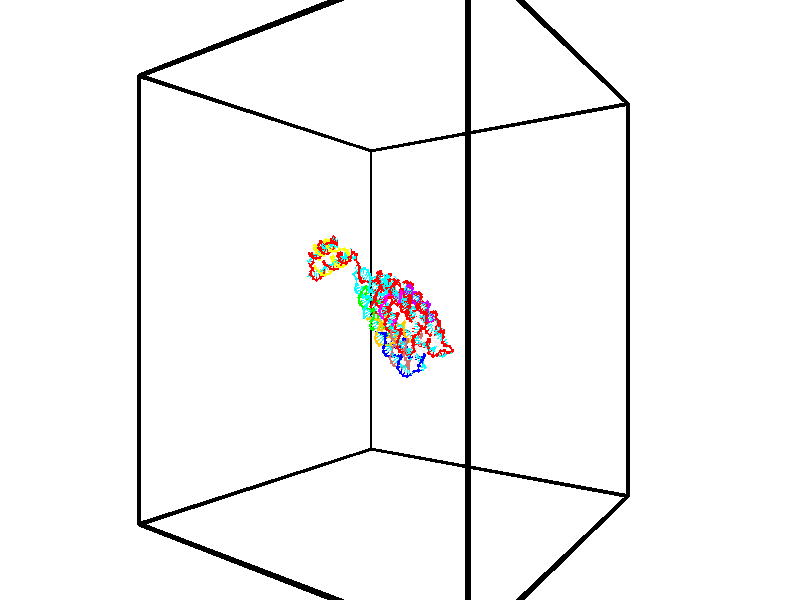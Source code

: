 // switches for output
#declare DRAW_BASES = 1; // possible values are 0, 1; only relevant for DNA ribbons
#declare DRAW_BASES_TYPE = 3; // possible values are 1, 2, 3; only relevant for DNA ribbons
#declare DRAW_FOG = 0; // set to 1 to enable fog

#include "colors.inc"

#include "transforms.inc"
background { rgb <1, 1, 1>}

#default {
   normal{
       ripples 0.25
       frequency 0.20
       turbulence 0.2
       lambda 5
   }
	finish {
		phong 0.1
		phong_size 40.
	}
}

// original window dimensions: 1024x640


// camera settings

camera {
	sky <-0, 1, 0>
	up <-0, 1, 0>
	right 1.6 * <0.581683, 0, 0.813415>
	location <-54.4937, 30, 90.4225>
	look_at <30, 30, 30>
	direction <84.4937, 0, -60.4225>
	angle 67.0682
}


# declare cpy_camera_pos = <-54.4937, 30, 90.4225>;
# if (DRAW_FOG = 1)
fog {
	fog_type 2
	up vnormalize(cpy_camera_pos)
	color rgbt<1,1,1,0.3>
	distance 1e-5
	fog_alt 3e-3
	fog_offset 48
}
# end


// LIGHTS

# declare lum = 6;
global_settings {
	ambient_light rgb lum * <0.05, 0.05, 0.05>
	max_trace_level 15
}# declare cpy_direct_light_amount = 0.25;
light_source
{	1000 * <0.231732, -1, 1.3951>,
	rgb lum * cpy_direct_light_amount
	parallel
}

light_source
{	1000 * <-0.231732, 1, -1.3951>,
	rgb lum * cpy_direct_light_amount
	parallel
}

// strand 0

// nucleotide -1

// particle -1
sphere {
	<42.433895, 32.106995, 22.646072> 0.250000
	pigment { color rgbt <1,0,0,0> }
	no_shadow
}
cylinder {
	<42.581753, 32.447952, 22.794010>,  <42.670467, 32.652527, 22.882772>, 0.100000
	pigment { color rgbt <1,0,0,0> }
	no_shadow
}
cylinder {
	<42.581753, 32.447952, 22.794010>,  <42.433895, 32.106995, 22.646072>, 0.100000
	pigment { color rgbt <1,0,0,0> }
	no_shadow
}

// particle -1
sphere {
	<42.581753, 32.447952, 22.794010> 0.100000
	pigment { color rgbt <1,0,0,0> }
	no_shadow
}
sphere {
	0, 1
	scale<0.080000,0.200000,0.300000>
	matrix <-0.924883, 0.299326, 0.234511,
		0.089191, -0.428751, 0.899009,
		0.369644, 0.852395, 0.369847,
		42.692646, 32.703671, 22.904964>
	pigment { color rgbt <0,1,1,0> }
	no_shadow
}
cylinder {
	<42.234032, 32.214916, 23.379622>,  <42.433895, 32.106995, 22.646072>, 0.130000
	pigment { color rgbt <1,0,0,0> }
	no_shadow
}

// nucleotide -1

// particle -1
sphere {
	<42.234032, 32.214916, 23.379622> 0.250000
	pigment { color rgbt <1,0,0,0> }
	no_shadow
}
cylinder {
	<42.283279, 32.550785, 23.168037>,  <42.312828, 32.752304, 23.041088>, 0.100000
	pigment { color rgbt <1,0,0,0> }
	no_shadow
}
cylinder {
	<42.283279, 32.550785, 23.168037>,  <42.234032, 32.214916, 23.379622>, 0.100000
	pigment { color rgbt <1,0,0,0> }
	no_shadow
}

// particle -1
sphere {
	<42.283279, 32.550785, 23.168037> 0.100000
	pigment { color rgbt <1,0,0,0> }
	no_shadow
}
sphere {
	0, 1
	scale<0.080000,0.200000,0.300000>
	matrix <-0.974173, 0.203921, 0.096966,
		0.189285, 0.503359, 0.843090,
		0.123115, 0.839670, -0.528958,
		42.320213, 32.802685, 23.009350>
	pigment { color rgbt <0,1,1,0> }
	no_shadow
}
cylinder {
	<41.752140, 32.714455, 23.706465>,  <42.234032, 32.214916, 23.379622>, 0.130000
	pigment { color rgbt <1,0,0,0> }
	no_shadow
}

// nucleotide -1

// particle -1
sphere {
	<41.752140, 32.714455, 23.706465> 0.250000
	pigment { color rgbt <1,0,0,0> }
	no_shadow
}
cylinder {
	<41.839771, 32.838017, 23.336258>,  <41.892349, 32.912151, 23.114134>, 0.100000
	pigment { color rgbt <1,0,0,0> }
	no_shadow
}
cylinder {
	<41.839771, 32.838017, 23.336258>,  <41.752140, 32.714455, 23.706465>, 0.100000
	pigment { color rgbt <1,0,0,0> }
	no_shadow
}

// particle -1
sphere {
	<41.839771, 32.838017, 23.336258> 0.100000
	pigment { color rgbt <1,0,0,0> }
	no_shadow
}
sphere {
	0, 1
	scale<0.080000,0.200000,0.300000>
	matrix <-0.964301, -0.076072, -0.253647,
		-0.148758, 0.948047, 0.281208,
		0.219078, 0.308901, -0.925519,
		41.905495, 32.930687, 23.058601>
	pigment { color rgbt <0,1,1,0> }
	no_shadow
}
cylinder {
	<41.101337, 32.926407, 23.495407>,  <41.752140, 32.714455, 23.706465>, 0.130000
	pigment { color rgbt <1,0,0,0> }
	no_shadow
}

// nucleotide -1

// particle -1
sphere {
	<41.101337, 32.926407, 23.495407> 0.250000
	pigment { color rgbt <1,0,0,0> }
	no_shadow
}
cylinder {
	<41.317616, 32.900139, 23.159946>,  <41.447384, 32.884380, 22.958670>, 0.100000
	pigment { color rgbt <1,0,0,0> }
	no_shadow
}
cylinder {
	<41.317616, 32.900139, 23.159946>,  <41.101337, 32.926407, 23.495407>, 0.100000
	pigment { color rgbt <1,0,0,0> }
	no_shadow
}

// particle -1
sphere {
	<41.317616, 32.900139, 23.159946> 0.100000
	pigment { color rgbt <1,0,0,0> }
	no_shadow
}
sphere {
	0, 1
	scale<0.080000,0.200000,0.300000>
	matrix <-0.837050, 0.057114, -0.544136,
		0.083631, 0.996206, -0.024086,
		0.540696, -0.065668, -0.838651,
		41.479824, 32.880440, 22.908352>
	pigment { color rgbt <0,1,1,0> }
	no_shadow
}
cylinder {
	<40.322472, 32.834160, 23.483360>,  <41.101337, 32.926407, 23.495407>, 0.130000
	pigment { color rgbt <1,0,0,0> }
	no_shadow
}

// nucleotide -1

// particle -1
sphere {
	<40.322472, 32.834160, 23.483360> 0.250000
	pigment { color rgbt <1,0,0,0> }
	no_shadow
}
cylinder {
	<40.022022, 32.725853, 23.724190>,  <39.841751, 32.660870, 23.868687>, 0.100000
	pigment { color rgbt <1,0,0,0> }
	no_shadow
}
cylinder {
	<40.022022, 32.725853, 23.724190>,  <40.322472, 32.834160, 23.483360>, 0.100000
	pigment { color rgbt <1,0,0,0> }
	no_shadow
}

// particle -1
sphere {
	<40.022022, 32.725853, 23.724190> 0.100000
	pigment { color rgbt <1,0,0,0> }
	no_shadow
}
sphere {
	0, 1
	scale<0.080000,0.200000,0.300000>
	matrix <0.659689, -0.273556, 0.699984,
		-0.024831, 0.922959, 0.384097,
		-0.751128, -0.270766, 0.602073,
		39.796684, 32.644623, 23.904812>
	pigment { color rgbt <0,1,1,0> }
	no_shadow
}
cylinder {
	<40.705536, 32.881523, 24.148354>,  <40.322472, 32.834160, 23.483360>, 0.130000
	pigment { color rgbt <1,0,0,0> }
	no_shadow
}

// nucleotide -1

// particle -1
sphere {
	<40.705536, 32.881523, 24.148354> 0.250000
	pigment { color rgbt <1,0,0,0> }
	no_shadow
}
cylinder {
	<40.394207, 32.639935, 24.216988>,  <40.207409, 32.494984, 24.258167>, 0.100000
	pigment { color rgbt <1,0,0,0> }
	no_shadow
}
cylinder {
	<40.394207, 32.639935, 24.216988>,  <40.705536, 32.881523, 24.148354>, 0.100000
	pigment { color rgbt <1,0,0,0> }
	no_shadow
}

// particle -1
sphere {
	<40.394207, 32.639935, 24.216988> 0.100000
	pigment { color rgbt <1,0,0,0> }
	no_shadow
}
sphere {
	0, 1
	scale<0.080000,0.200000,0.300000>
	matrix <0.527605, -0.480990, 0.700201,
		-0.340368, 0.635510, 0.693020,
		-0.778320, -0.603967, 0.171585,
		40.160709, 32.458744, 24.268463>
	pigment { color rgbt <0,1,1,0> }
	no_shadow
}
cylinder {
	<40.765079, 32.743610, 24.832695>,  <40.705536, 32.881523, 24.148354>, 0.130000
	pigment { color rgbt <1,0,0,0> }
	no_shadow
}

// nucleotide -1

// particle -1
sphere {
	<40.765079, 32.743610, 24.832695> 0.250000
	pigment { color rgbt <1,0,0,0> }
	no_shadow
}
cylinder {
	<40.508106, 32.452286, 24.737328>,  <40.353924, 32.277489, 24.680107>, 0.100000
	pigment { color rgbt <1,0,0,0> }
	no_shadow
}
cylinder {
	<40.508106, 32.452286, 24.737328>,  <40.765079, 32.743610, 24.832695>, 0.100000
	pigment { color rgbt <1,0,0,0> }
	no_shadow
}

// particle -1
sphere {
	<40.508106, 32.452286, 24.737328> 0.100000
	pigment { color rgbt <1,0,0,0> }
	no_shadow
}
sphere {
	0, 1
	scale<0.080000,0.200000,0.300000>
	matrix <0.470224, -0.620288, 0.627800,
		-0.605124, 0.291206, 0.740961,
		-0.642429, -0.728314, -0.238419,
		40.315376, 32.233791, 24.665802>
	pigment { color rgbt <0,1,1,0> }
	no_shadow
}
cylinder {
	<40.460548, 32.435383, 25.509369>,  <40.765079, 32.743610, 24.832695>, 0.130000
	pigment { color rgbt <1,0,0,0> }
	no_shadow
}

// nucleotide -1

// particle -1
sphere {
	<40.460548, 32.435383, 25.509369> 0.250000
	pigment { color rgbt <1,0,0,0> }
	no_shadow
}
cylinder {
	<40.399353, 32.155018, 25.230709>,  <40.362637, 31.986799, 25.063513>, 0.100000
	pigment { color rgbt <1,0,0,0> }
	no_shadow
}
cylinder {
	<40.399353, 32.155018, 25.230709>,  <40.460548, 32.435383, 25.509369>, 0.100000
	pigment { color rgbt <1,0,0,0> }
	no_shadow
}

// particle -1
sphere {
	<40.399353, 32.155018, 25.230709> 0.100000
	pigment { color rgbt <1,0,0,0> }
	no_shadow
}
sphere {
	0, 1
	scale<0.080000,0.200000,0.300000>
	matrix <0.120276, -0.712914, 0.690860,
		-0.980882, 0.021901, 0.193368,
		-0.152985, -0.700910, -0.696650,
		40.353458, 31.944744, 25.021713>
	pigment { color rgbt <0,1,1,0> }
	no_shadow
}
cylinder {
	<39.914944, 31.870905, 25.783188>,  <40.460548, 32.435383, 25.509369>, 0.130000
	pigment { color rgbt <1,0,0,0> }
	no_shadow
}

// nucleotide -1

// particle -1
sphere {
	<39.914944, 31.870905, 25.783188> 0.250000
	pigment { color rgbt <1,0,0,0> }
	no_shadow
}
cylinder {
	<40.134090, 31.698643, 25.496307>,  <40.265579, 31.595285, 25.324179>, 0.100000
	pigment { color rgbt <1,0,0,0> }
	no_shadow
}
cylinder {
	<40.134090, 31.698643, 25.496307>,  <39.914944, 31.870905, 25.783188>, 0.100000
	pigment { color rgbt <1,0,0,0> }
	no_shadow
}

// particle -1
sphere {
	<40.134090, 31.698643, 25.496307> 0.100000
	pigment { color rgbt <1,0,0,0> }
	no_shadow
}
sphere {
	0, 1
	scale<0.080000,0.200000,0.300000>
	matrix <0.124026, -0.806027, 0.578738,
		-0.827324, -0.406020, -0.388180,
		0.547863, -0.430659, -0.717202,
		40.298450, 31.569447, 25.281147>
	pigment { color rgbt <0,1,1,0> }
	no_shadow
}
cylinder {
	<39.596039, 31.200903, 25.657398>,  <39.914944, 31.870905, 25.783188>, 0.130000
	pigment { color rgbt <1,0,0,0> }
	no_shadow
}

// nucleotide -1

// particle -1
sphere {
	<39.596039, 31.200903, 25.657398> 0.250000
	pigment { color rgbt <1,0,0,0> }
	no_shadow
}
cylinder {
	<39.966381, 31.189228, 25.506702>,  <40.188587, 31.182224, 25.416285>, 0.100000
	pigment { color rgbt <1,0,0,0> }
	no_shadow
}
cylinder {
	<39.966381, 31.189228, 25.506702>,  <39.596039, 31.200903, 25.657398>, 0.100000
	pigment { color rgbt <1,0,0,0> }
	no_shadow
}

// particle -1
sphere {
	<39.966381, 31.189228, 25.506702> 0.100000
	pigment { color rgbt <1,0,0,0> }
	no_shadow
}
sphere {
	0, 1
	scale<0.080000,0.200000,0.300000>
	matrix <0.183561, -0.836729, 0.515937,
		-0.330285, -0.546840, -0.769336,
		0.925860, -0.029186, -0.376737,
		40.244141, 31.180471, 25.393681>
	pigment { color rgbt <0,1,1,0> }
	no_shadow
}
cylinder {
	<39.736523, 30.529150, 25.757523>,  <39.596039, 31.200903, 25.657398>, 0.130000
	pigment { color rgbt <1,0,0,0> }
	no_shadow
}

// nucleotide -1

// particle -1
sphere {
	<39.736523, 30.529150, 25.757523> 0.250000
	pigment { color rgbt <1,0,0,0> }
	no_shadow
}
cylinder {
	<40.101662, 30.654232, 25.652508>,  <40.320744, 30.729280, 25.589499>, 0.100000
	pigment { color rgbt <1,0,0,0> }
	no_shadow
}
cylinder {
	<40.101662, 30.654232, 25.652508>,  <39.736523, 30.529150, 25.757523>, 0.100000
	pigment { color rgbt <1,0,0,0> }
	no_shadow
}

// particle -1
sphere {
	<40.101662, 30.654232, 25.652508> 0.100000
	pigment { color rgbt <1,0,0,0> }
	no_shadow
}
sphere {
	0, 1
	scale<0.080000,0.200000,0.300000>
	matrix <0.407937, -0.725668, 0.554070,
		-0.017256, -0.612880, -0.789987,
		0.912847, 0.312704, -0.262539,
		40.375515, 30.748043, 25.573746>
	pigment { color rgbt <0,1,1,0> }
	no_shadow
}
cylinder {
	<40.040394, 30.067944, 25.380919>,  <39.736523, 30.529150, 25.757523>, 0.130000
	pigment { color rgbt <1,0,0,0> }
	no_shadow
}

// nucleotide -1

// particle -1
sphere {
	<40.040394, 30.067944, 25.380919> 0.250000
	pigment { color rgbt <1,0,0,0> }
	no_shadow
}
cylinder {
	<40.348083, 30.267967, 25.540035>,  <40.532696, 30.387981, 25.635506>, 0.100000
	pigment { color rgbt <1,0,0,0> }
	no_shadow
}
cylinder {
	<40.348083, 30.267967, 25.540035>,  <40.040394, 30.067944, 25.380919>, 0.100000
	pigment { color rgbt <1,0,0,0> }
	no_shadow
}

// particle -1
sphere {
	<40.348083, 30.267967, 25.540035> 0.100000
	pigment { color rgbt <1,0,0,0> }
	no_shadow
}
sphere {
	0, 1
	scale<0.080000,0.200000,0.300000>
	matrix <0.342277, -0.848153, 0.404329,
		0.539578, -0.174863, -0.823577,
		0.769222, 0.500059, 0.397793,
		40.578850, 30.417984, 25.659372>
	pigment { color rgbt <0,1,1,0> }
	no_shadow
}
cylinder {
	<40.687344, 29.735996, 25.219128>,  <40.040394, 30.067944, 25.380919>, 0.130000
	pigment { color rgbt <1,0,0,0> }
	no_shadow
}

// nucleotide -1

// particle -1
sphere {
	<40.687344, 29.735996, 25.219128> 0.250000
	pigment { color rgbt <1,0,0,0> }
	no_shadow
}
cylinder {
	<40.739037, 29.949780, 25.553230>,  <40.770054, 30.078049, 25.753693>, 0.100000
	pigment { color rgbt <1,0,0,0> }
	no_shadow
}
cylinder {
	<40.739037, 29.949780, 25.553230>,  <40.687344, 29.735996, 25.219128>, 0.100000
	pigment { color rgbt <1,0,0,0> }
	no_shadow
}

// particle -1
sphere {
	<40.739037, 29.949780, 25.553230> 0.100000
	pigment { color rgbt <1,0,0,0> }
	no_shadow
}
sphere {
	0, 1
	scale<0.080000,0.200000,0.300000>
	matrix <0.369502, -0.807612, 0.459599,
		0.920199, 0.249233, -0.301855,
		0.129235, 0.534459, 0.835256,
		40.777805, 30.110117, 25.803806>
	pigment { color rgbt <0,1,1,0> }
	no_shadow
}
cylinder {
	<41.470680, 29.674616, 25.492123>,  <40.687344, 29.735996, 25.219128>, 0.130000
	pigment { color rgbt <1,0,0,0> }
	no_shadow
}

// nucleotide -1

// particle -1
sphere {
	<41.470680, 29.674616, 25.492123> 0.250000
	pigment { color rgbt <1,0,0,0> }
	no_shadow
}
cylinder {
	<41.243313, 29.786179, 25.801731>,  <41.106892, 29.853117, 25.987495>, 0.100000
	pigment { color rgbt <1,0,0,0> }
	no_shadow
}
cylinder {
	<41.243313, 29.786179, 25.801731>,  <41.470680, 29.674616, 25.492123>, 0.100000
	pigment { color rgbt <1,0,0,0> }
	no_shadow
}

// particle -1
sphere {
	<41.243313, 29.786179, 25.801731> 0.100000
	pigment { color rgbt <1,0,0,0> }
	no_shadow
}
sphere {
	0, 1
	scale<0.080000,0.200000,0.300000>
	matrix <0.388320, -0.738453, 0.551266,
		0.725330, 0.613919, 0.311448,
		-0.568422, 0.278908, 0.774020,
		41.072784, 29.869850, 26.033937>
	pigment { color rgbt <0,1,1,0> }
	no_shadow
}
cylinder {
	<41.936092, 29.502924, 26.033501>,  <41.470680, 29.674616, 25.492123>, 0.130000
	pigment { color rgbt <1,0,0,0> }
	no_shadow
}

// nucleotide -1

// particle -1
sphere {
	<41.936092, 29.502924, 26.033501> 0.250000
	pigment { color rgbt <1,0,0,0> }
	no_shadow
}
cylinder {
	<41.581501, 29.559258, 26.209831>,  <41.368748, 29.593058, 26.315630>, 0.100000
	pigment { color rgbt <1,0,0,0> }
	no_shadow
}
cylinder {
	<41.581501, 29.559258, 26.209831>,  <41.936092, 29.502924, 26.033501>, 0.100000
	pigment { color rgbt <1,0,0,0> }
	no_shadow
}

// particle -1
sphere {
	<41.581501, 29.559258, 26.209831> 0.100000
	pigment { color rgbt <1,0,0,0> }
	no_shadow
}
sphere {
	0, 1
	scale<0.080000,0.200000,0.300000>
	matrix <0.259424, -0.637585, 0.725385,
		0.383223, 0.757397, 0.528668,
		-0.886476, 0.140835, 0.440825,
		41.315559, 29.601507, 26.342079>
	pigment { color rgbt <0,1,1,0> }
	no_shadow
}
cylinder {
	<42.062569, 29.677399, 26.720432>,  <41.936092, 29.502924, 26.033501>, 0.130000
	pigment { color rgbt <1,0,0,0> }
	no_shadow
}

// nucleotide -1

// particle -1
sphere {
	<42.062569, 29.677399, 26.720432> 0.250000
	pigment { color rgbt <1,0,0,0> }
	no_shadow
}
cylinder {
	<41.703262, 29.503128, 26.697460>,  <41.487679, 29.398565, 26.683678>, 0.100000
	pigment { color rgbt <1,0,0,0> }
	no_shadow
}
cylinder {
	<41.703262, 29.503128, 26.697460>,  <42.062569, 29.677399, 26.720432>, 0.100000
	pigment { color rgbt <1,0,0,0> }
	no_shadow
}

// particle -1
sphere {
	<41.703262, 29.503128, 26.697460> 0.100000
	pigment { color rgbt <1,0,0,0> }
	no_shadow
}
sphere {
	0, 1
	scale<0.080000,0.200000,0.300000>
	matrix <0.255527, -0.624162, 0.738327,
		-0.357517, 0.648542, 0.671993,
		-0.898269, -0.435677, -0.057428,
		41.433781, 29.372425, 26.680231>
	pigment { color rgbt <0,1,1,0> }
	no_shadow
}
cylinder {
	<41.935802, 29.484793, 27.417971>,  <42.062569, 29.677399, 26.720432>, 0.130000
	pigment { color rgbt <1,0,0,0> }
	no_shadow
}

// nucleotide -1

// particle -1
sphere {
	<41.935802, 29.484793, 27.417971> 0.250000
	pigment { color rgbt <1,0,0,0> }
	no_shadow
}
cylinder {
	<41.668766, 29.265270, 27.216721>,  <41.508545, 29.133556, 27.095970>, 0.100000
	pigment { color rgbt <1,0,0,0> }
	no_shadow
}
cylinder {
	<41.668766, 29.265270, 27.216721>,  <41.935802, 29.484793, 27.417971>, 0.100000
	pigment { color rgbt <1,0,0,0> }
	no_shadow
}

// particle -1
sphere {
	<41.668766, 29.265270, 27.216721> 0.100000
	pigment { color rgbt <1,0,0,0> }
	no_shadow
}
sphere {
	0, 1
	scale<0.080000,0.200000,0.300000>
	matrix <0.245555, -0.800250, 0.547086,
		-0.702870, 0.241684, 0.669001,
		-0.667590, -0.548807, -0.503125,
		41.468491, 29.100628, 27.065783>
	pigment { color rgbt <0,1,1,0> }
	no_shadow
}
cylinder {
	<41.599499, 29.118906, 27.977430>,  <41.935802, 29.484793, 27.417971>, 0.130000
	pigment { color rgbt <1,0,0,0> }
	no_shadow
}

// nucleotide -1

// particle -1
sphere {
	<41.599499, 29.118906, 27.977430> 0.250000
	pigment { color rgbt <1,0,0,0> }
	no_shadow
}
cylinder {
	<41.514378, 28.928913, 27.635880>,  <41.463303, 28.814917, 27.430950>, 0.100000
	pigment { color rgbt <1,0,0,0> }
	no_shadow
}
cylinder {
	<41.514378, 28.928913, 27.635880>,  <41.599499, 29.118906, 27.977430>, 0.100000
	pigment { color rgbt <1,0,0,0> }
	no_shadow
}

// particle -1
sphere {
	<41.514378, 28.928913, 27.635880> 0.100000
	pigment { color rgbt <1,0,0,0> }
	no_shadow
}
sphere {
	0, 1
	scale<0.080000,0.200000,0.300000>
	matrix <0.169349, -0.878597, 0.446529,
		-0.962307, -0.049579, 0.267408,
		-0.212805, -0.474984, -0.853876,
		41.450535, 28.786419, 27.379717>
	pigment { color rgbt <0,1,1,0> }
	no_shadow
}
cylinder {
	<41.213310, 28.617731, 28.209805>,  <41.599499, 29.118906, 27.977430>, 0.130000
	pigment { color rgbt <1,0,0,0> }
	no_shadow
}

// nucleotide -1

// particle -1
sphere {
	<41.213310, 28.617731, 28.209805> 0.250000
	pigment { color rgbt <1,0,0,0> }
	no_shadow
}
cylinder {
	<41.303741, 28.498390, 27.838886>,  <41.358002, 28.426786, 27.616335>, 0.100000
	pigment { color rgbt <1,0,0,0> }
	no_shadow
}
cylinder {
	<41.303741, 28.498390, 27.838886>,  <41.213310, 28.617731, 28.209805>, 0.100000
	pigment { color rgbt <1,0,0,0> }
	no_shadow
}

// particle -1
sphere {
	<41.303741, 28.498390, 27.838886> 0.100000
	pigment { color rgbt <1,0,0,0> }
	no_shadow
}
sphere {
	0, 1
	scale<0.080000,0.200000,0.300000>
	matrix <0.145886, -0.930835, 0.335057,
		-0.963122, -0.211029, -0.166919,
		0.226081, -0.298350, -0.927295,
		41.371567, 28.408886, 27.560698>
	pigment { color rgbt <0,1,1,0> }
	no_shadow
}
cylinder {
	<40.793697, 28.133053, 28.046989>,  <41.213310, 28.617731, 28.209805>, 0.130000
	pigment { color rgbt <1,0,0,0> }
	no_shadow
}

// nucleotide -1

// particle -1
sphere {
	<40.793697, 28.133053, 28.046989> 0.250000
	pigment { color rgbt <1,0,0,0> }
	no_shadow
}
cylinder {
	<41.104446, 28.061699, 27.805447>,  <41.290897, 28.018887, 27.660521>, 0.100000
	pigment { color rgbt <1,0,0,0> }
	no_shadow
}
cylinder {
	<41.104446, 28.061699, 27.805447>,  <40.793697, 28.133053, 28.046989>, 0.100000
	pigment { color rgbt <1,0,0,0> }
	no_shadow
}

// particle -1
sphere {
	<41.104446, 28.061699, 27.805447> 0.100000
	pigment { color rgbt <1,0,0,0> }
	no_shadow
}
sphere {
	0, 1
	scale<0.080000,0.200000,0.300000>
	matrix <0.184439, -0.852491, 0.489123,
		-0.602034, -0.491363, -0.629379,
		0.776876, -0.178387, -0.603855,
		41.337509, 28.008183, 27.624290>
	pigment { color rgbt <0,1,1,0> }
	no_shadow
}
cylinder {
	<40.763199, 27.460016, 27.869862>,  <40.793697, 28.133053, 28.046989>, 0.130000
	pigment { color rgbt <1,0,0,0> }
	no_shadow
}

// nucleotide -1

// particle -1
sphere {
	<40.763199, 27.460016, 27.869862> 0.250000
	pigment { color rgbt <1,0,0,0> }
	no_shadow
}
cylinder {
	<41.143749, 27.564522, 27.804604>,  <41.372082, 27.627226, 27.765448>, 0.100000
	pigment { color rgbt <1,0,0,0> }
	no_shadow
}
cylinder {
	<41.143749, 27.564522, 27.804604>,  <40.763199, 27.460016, 27.869862>, 0.100000
	pigment { color rgbt <1,0,0,0> }
	no_shadow
}

// particle -1
sphere {
	<41.143749, 27.564522, 27.804604> 0.100000
	pigment { color rgbt <1,0,0,0> }
	no_shadow
}
sphere {
	0, 1
	scale<0.080000,0.200000,0.300000>
	matrix <0.305258, -0.870517, 0.386029,
		-0.041166, -0.417062, -0.907945,
		0.951380, 0.261266, -0.163147,
		41.429165, 27.642902, 27.755659>
	pigment { color rgbt <0,1,1,0> }
	no_shadow
}
cylinder {
	<41.108746, 26.870951, 27.696274>,  <40.763199, 27.460016, 27.869862>, 0.130000
	pigment { color rgbt <1,0,0,0> }
	no_shadow
}

// nucleotide -1

// particle -1
sphere {
	<41.108746, 26.870951, 27.696274> 0.250000
	pigment { color rgbt <1,0,0,0> }
	no_shadow
}
cylinder {
	<41.418545, 27.101173, 27.801266>,  <41.604424, 27.239307, 27.864260>, 0.100000
	pigment { color rgbt <1,0,0,0> }
	no_shadow
}
cylinder {
	<41.418545, 27.101173, 27.801266>,  <41.108746, 26.870951, 27.696274>, 0.100000
	pigment { color rgbt <1,0,0,0> }
	no_shadow
}

// particle -1
sphere {
	<41.418545, 27.101173, 27.801266> 0.100000
	pigment { color rgbt <1,0,0,0> }
	no_shadow
}
sphere {
	0, 1
	scale<0.080000,0.200000,0.300000>
	matrix <0.419397, -0.777822, 0.468079,
		0.473567, -0.252442, -0.843805,
		0.774493, 0.575557, 0.262478,
		41.650894, 27.273840, 27.880009>
	pigment { color rgbt <0,1,1,0> }
	no_shadow
}
cylinder {
	<41.717991, 26.443775, 27.595201>,  <41.108746, 26.870951, 27.696274>, 0.130000
	pigment { color rgbt <1,0,0,0> }
	no_shadow
}

// nucleotide -1

// particle -1
sphere {
	<41.717991, 26.443775, 27.595201> 0.250000
	pigment { color rgbt <1,0,0,0> }
	no_shadow
}
cylinder {
	<41.862896, 26.727386, 27.837208>,  <41.949841, 26.897554, 27.982410>, 0.100000
	pigment { color rgbt <1,0,0,0> }
	no_shadow
}
cylinder {
	<41.862896, 26.727386, 27.837208>,  <41.717991, 26.443775, 27.595201>, 0.100000
	pigment { color rgbt <1,0,0,0> }
	no_shadow
}

// particle -1
sphere {
	<41.862896, 26.727386, 27.837208> 0.100000
	pigment { color rgbt <1,0,0,0> }
	no_shadow
}
sphere {
	0, 1
	scale<0.080000,0.200000,0.300000>
	matrix <0.599125, -0.674378, 0.431582,
		0.714013, 0.206132, -0.669100,
		0.362264, 0.709030, 0.605014,
		41.971577, 26.940096, 28.018711>
	pigment { color rgbt <0,1,1,0> }
	no_shadow
}
cylinder {
	<42.494503, 26.265369, 27.667261>,  <41.717991, 26.443775, 27.595201>, 0.130000
	pigment { color rgbt <1,0,0,0> }
	no_shadow
}

// nucleotide -1

// particle -1
sphere {
	<42.494503, 26.265369, 27.667261> 0.250000
	pigment { color rgbt <1,0,0,0> }
	no_shadow
}
cylinder {
	<42.376144, 26.482658, 27.981548>,  <42.305130, 26.613031, 28.170120>, 0.100000
	pigment { color rgbt <1,0,0,0> }
	no_shadow
}
cylinder {
	<42.376144, 26.482658, 27.981548>,  <42.494503, 26.265369, 27.667261>, 0.100000
	pigment { color rgbt <1,0,0,0> }
	no_shadow
}

// particle -1
sphere {
	<42.376144, 26.482658, 27.981548> 0.100000
	pigment { color rgbt <1,0,0,0> }
	no_shadow
}
sphere {
	0, 1
	scale<0.080000,0.200000,0.300000>
	matrix <0.591976, -0.541271, 0.597152,
		0.749674, 0.641820, -0.161417,
		-0.295893, 0.543224, 0.785719,
		42.287376, 26.645626, 28.217264>
	pigment { color rgbt <0,1,1,0> }
	no_shadow
}
cylinder {
	<43.102066, 26.312859, 28.157040>,  <42.494503, 26.265369, 27.667261>, 0.130000
	pigment { color rgbt <1,0,0,0> }
	no_shadow
}

// nucleotide -1

// particle -1
sphere {
	<43.102066, 26.312859, 28.157040> 0.250000
	pigment { color rgbt <1,0,0,0> }
	no_shadow
}
cylinder {
	<42.784618, 26.392879, 28.386871>,  <42.594151, 26.440891, 28.524771>, 0.100000
	pigment { color rgbt <1,0,0,0> }
	no_shadow
}
cylinder {
	<42.784618, 26.392879, 28.386871>,  <43.102066, 26.312859, 28.157040>, 0.100000
	pigment { color rgbt <1,0,0,0> }
	no_shadow
}

// particle -1
sphere {
	<42.784618, 26.392879, 28.386871> 0.100000
	pigment { color rgbt <1,0,0,0> }
	no_shadow
}
sphere {
	0, 1
	scale<0.080000,0.200000,0.300000>
	matrix <0.435958, -0.471762, 0.766408,
		0.424387, 0.858731, 0.287187,
		-0.793622, 0.200052, 0.574580,
		42.546532, 26.452894, 28.559246>
	pigment { color rgbt <0,1,1,0> }
	no_shadow
}
cylinder {
	<43.362934, 26.566343, 28.812075>,  <43.102066, 26.312859, 28.157040>, 0.130000
	pigment { color rgbt <1,0,0,0> }
	no_shadow
}

// nucleotide -1

// particle -1
sphere {
	<43.362934, 26.566343, 28.812075> 0.250000
	pigment { color rgbt <1,0,0,0> }
	no_shadow
}
cylinder {
	<42.989525, 26.474979, 28.922615>,  <42.765480, 26.420160, 28.988939>, 0.100000
	pigment { color rgbt <1,0,0,0> }
	no_shadow
}
cylinder {
	<42.989525, 26.474979, 28.922615>,  <43.362934, 26.566343, 28.812075>, 0.100000
	pigment { color rgbt <1,0,0,0> }
	no_shadow
}

// particle -1
sphere {
	<42.989525, 26.474979, 28.922615> 0.100000
	pigment { color rgbt <1,0,0,0> }
	no_shadow
}
sphere {
	0, 1
	scale<0.080000,0.200000,0.300000>
	matrix <0.358474, -0.581299, 0.730471,
		-0.006203, 0.780974, 0.624532,
		-0.933519, -0.228409, 0.276353,
		42.709469, 26.406456, 29.005522>
	pigment { color rgbt <0,1,1,0> }
	no_shadow
}
cylinder {
	<43.319988, 26.670876, 29.497219>,  <43.362934, 26.566343, 28.812075>, 0.130000
	pigment { color rgbt <1,0,0,0> }
	no_shadow
}

// nucleotide -1

// particle -1
sphere {
	<43.319988, 26.670876, 29.497219> 0.250000
	pigment { color rgbt <1,0,0,0> }
	no_shadow
}
cylinder {
	<43.024883, 26.405128, 29.449360>,  <42.847820, 26.245680, 29.420645>, 0.100000
	pigment { color rgbt <1,0,0,0> }
	no_shadow
}
cylinder {
	<43.024883, 26.405128, 29.449360>,  <43.319988, 26.670876, 29.497219>, 0.100000
	pigment { color rgbt <1,0,0,0> }
	no_shadow
}

// particle -1
sphere {
	<43.024883, 26.405128, 29.449360> 0.100000
	pigment { color rgbt <1,0,0,0> }
	no_shadow
}
sphere {
	0, 1
	scale<0.080000,0.200000,0.300000>
	matrix <0.306638, -0.487716, 0.817377,
		-0.601392, 0.566346, 0.563542,
		-0.737767, -0.664368, -0.119646,
		42.803555, 26.205818, 29.413465>
	pigment { color rgbt <0,1,1,0> }
	no_shadow
}
cylinder {
	<42.901054, 26.542189, 30.106880>,  <43.319988, 26.670876, 29.497219>, 0.130000
	pigment { color rgbt <1,0,0,0> }
	no_shadow
}

// nucleotide -1

// particle -1
sphere {
	<42.901054, 26.542189, 30.106880> 0.250000
	pigment { color rgbt <1,0,0,0> }
	no_shadow
}
cylinder {
	<42.828915, 26.195171, 29.921474>,  <42.785629, 25.986961, 29.810232>, 0.100000
	pigment { color rgbt <1,0,0,0> }
	no_shadow
}
cylinder {
	<42.828915, 26.195171, 29.921474>,  <42.901054, 26.542189, 30.106880>, 0.100000
	pigment { color rgbt <1,0,0,0> }
	no_shadow
}

// particle -1
sphere {
	<42.828915, 26.195171, 29.921474> 0.100000
	pigment { color rgbt <1,0,0,0> }
	no_shadow
}
sphere {
	0, 1
	scale<0.080000,0.200000,0.300000>
	matrix <0.198253, -0.493630, 0.846774,
		-0.963416, 0.060823, 0.261020,
		-0.180351, -0.867543, -0.463512,
		42.774811, 25.934908, 29.782421>
	pigment { color rgbt <0,1,1,0> }
	no_shadow
}
cylinder {
	<42.397881, 26.060852, 30.423101>,  <42.901054, 26.542189, 30.106880>, 0.130000
	pigment { color rgbt <1,0,0,0> }
	no_shadow
}

// nucleotide -1

// particle -1
sphere {
	<42.397881, 26.060852, 30.423101> 0.250000
	pigment { color rgbt <1,0,0,0> }
	no_shadow
}
cylinder {
	<42.696575, 25.860455, 30.248112>,  <42.875793, 25.740217, 30.143118>, 0.100000
	pigment { color rgbt <1,0,0,0> }
	no_shadow
}
cylinder {
	<42.696575, 25.860455, 30.248112>,  <42.397881, 26.060852, 30.423101>, 0.100000
	pigment { color rgbt <1,0,0,0> }
	no_shadow
}

// particle -1
sphere {
	<42.696575, 25.860455, 30.248112> 0.100000
	pigment { color rgbt <1,0,0,0> }
	no_shadow
}
sphere {
	0, 1
	scale<0.080000,0.200000,0.300000>
	matrix <0.218041, -0.437004, 0.872631,
		-0.628361, -0.747017, -0.217091,
		0.746740, -0.500993, -0.437476,
		42.920597, 25.710157, 30.116869>
	pigment { color rgbt <0,1,1,0> }
	no_shadow
}
cylinder {
	<42.317574, 25.326912, 30.546535>,  <42.397881, 26.060852, 30.423101>, 0.130000
	pigment { color rgbt <1,0,0,0> }
	no_shadow
}

// nucleotide -1

// particle -1
sphere {
	<42.317574, 25.326912, 30.546535> 0.250000
	pigment { color rgbt <1,0,0,0> }
	no_shadow
}
cylinder {
	<42.708405, 25.408516, 30.522198>,  <42.942902, 25.457478, 30.507595>, 0.100000
	pigment { color rgbt <1,0,0,0> }
	no_shadow
}
cylinder {
	<42.708405, 25.408516, 30.522198>,  <42.317574, 25.326912, 30.546535>, 0.100000
	pigment { color rgbt <1,0,0,0> }
	no_shadow
}

// particle -1
sphere {
	<42.708405, 25.408516, 30.522198> 0.100000
	pigment { color rgbt <1,0,0,0> }
	no_shadow
}
sphere {
	0, 1
	scale<0.080000,0.200000,0.300000>
	matrix <0.149962, -0.456704, 0.876888,
		0.151108, -0.865910, -0.476829,
		0.977076, 0.204011, -0.060842,
		43.001526, 25.469719, 30.503944>
	pigment { color rgbt <0,1,1,0> }
	no_shadow
}
cylinder {
	<41.875179, 24.950142, 30.950411>,  <42.317574, 25.326912, 30.546535>, 0.130000
	pigment { color rgbt <1,0,0,0> }
	no_shadow
}

// nucleotide -1

// particle -1
sphere {
	<41.875179, 24.950142, 30.950411> 0.250000
	pigment { color rgbt <1,0,0,0> }
	no_shadow
}
cylinder {
	<41.624371, 24.666790, 31.080055>,  <41.473885, 24.496778, 31.157841>, 0.100000
	pigment { color rgbt <1,0,0,0> }
	no_shadow
}
cylinder {
	<41.624371, 24.666790, 31.080055>,  <41.875179, 24.950142, 30.950411>, 0.100000
	pigment { color rgbt <1,0,0,0> }
	no_shadow
}

// particle -1
sphere {
	<41.624371, 24.666790, 31.080055> 0.100000
	pigment { color rgbt <1,0,0,0> }
	no_shadow
}
sphere {
	0, 1
	scale<0.080000,0.200000,0.300000>
	matrix <-0.760287, 0.647127, -0.056473,
		-0.169735, -0.281825, -0.944333,
		-0.627019, -0.708379, 0.324109,
		41.436264, 24.454277, 31.177288>
	pigment { color rgbt <0,1,1,0> }
	no_shadow
}
cylinder {
	<41.344975, 24.987341, 30.465908>,  <41.875179, 24.950142, 30.950411>, 0.130000
	pigment { color rgbt <1,0,0,0> }
	no_shadow
}

// nucleotide -1

// particle -1
sphere {
	<41.344975, 24.987341, 30.465908> 0.250000
	pigment { color rgbt <1,0,0,0> }
	no_shadow
}
cylinder {
	<41.205078, 24.846504, 30.813175>,  <41.121140, 24.762003, 31.021536>, 0.100000
	pigment { color rgbt <1,0,0,0> }
	no_shadow
}
cylinder {
	<41.205078, 24.846504, 30.813175>,  <41.344975, 24.987341, 30.465908>, 0.100000
	pigment { color rgbt <1,0,0,0> }
	no_shadow
}

// particle -1
sphere {
	<41.205078, 24.846504, 30.813175> 0.100000
	pigment { color rgbt <1,0,0,0> }
	no_shadow
}
sphere {
	0, 1
	scale<0.080000,0.200000,0.300000>
	matrix <-0.727263, 0.686202, -0.014682,
		-0.590568, -0.636520, -0.496056,
		-0.349740, -0.352092, 0.868167,
		41.100155, 24.740877, 31.073626>
	pigment { color rgbt <0,1,1,0> }
	no_shadow
}
cylinder {
	<40.562538, 24.795359, 30.344906>,  <41.344975, 24.987341, 30.465908>, 0.130000
	pigment { color rgbt <1,0,0,0> }
	no_shadow
}

// nucleotide -1

// particle -1
sphere {
	<40.562538, 24.795359, 30.344906> 0.250000
	pigment { color rgbt <1,0,0,0> }
	no_shadow
}
cylinder {
	<40.709381, 24.911308, 30.698448>,  <40.797489, 24.980879, 30.910574>, 0.100000
	pigment { color rgbt <1,0,0,0> }
	no_shadow
}
cylinder {
	<40.709381, 24.911308, 30.698448>,  <40.562538, 24.795359, 30.344906>, 0.100000
	pigment { color rgbt <1,0,0,0> }
	no_shadow
}

// particle -1
sphere {
	<40.709381, 24.911308, 30.698448> 0.100000
	pigment { color rgbt <1,0,0,0> }
	no_shadow
}
sphere {
	0, 1
	scale<0.080000,0.200000,0.300000>
	matrix <-0.552525, 0.832361, -0.043496,
		-0.748296, -0.472385, 0.465732,
		0.367110, 0.289876, 0.883856,
		40.819515, 24.998272, 30.963606>
	pigment { color rgbt <0,1,1,0> }
	no_shadow
}
cylinder {
	<39.962246, 25.051758, 30.737709>,  <40.562538, 24.795359, 30.344906>, 0.130000
	pigment { color rgbt <1,0,0,0> }
	no_shadow
}

// nucleotide -1

// particle -1
sphere {
	<39.962246, 25.051758, 30.737709> 0.250000
	pigment { color rgbt <1,0,0,0> }
	no_shadow
}
cylinder {
	<39.740898, 25.122852, 31.063210>,  <39.608089, 25.165508, 31.258511>, 0.100000
	pigment { color rgbt <1,0,0,0> }
	no_shadow
}
cylinder {
	<39.740898, 25.122852, 31.063210>,  <39.962246, 25.051758, 30.737709>, 0.100000
	pigment { color rgbt <1,0,0,0> }
	no_shadow
}

// particle -1
sphere {
	<39.740898, 25.122852, 31.063210> 0.100000
	pigment { color rgbt <1,0,0,0> }
	no_shadow
}
sphere {
	0, 1
	scale<0.080000,0.200000,0.300000>
	matrix <0.751700, 0.527394, 0.395984,
		-0.358787, 0.830823, -0.425448,
		-0.553371, 0.177735, 0.813751,
		39.574886, 25.176172, 31.307335>
	pigment { color rgbt <0,1,1,0> }
	no_shadow
}
cylinder {
	<39.969868, 25.760178, 30.888964>,  <39.962246, 25.051758, 30.737709>, 0.130000
	pigment { color rgbt <1,0,0,0> }
	no_shadow
}

// nucleotide -1

// particle -1
sphere {
	<39.969868, 25.760178, 30.888964> 0.250000
	pigment { color rgbt <1,0,0,0> }
	no_shadow
}
cylinder {
	<39.932564, 25.547630, 31.225761>,  <39.910179, 25.420103, 31.427839>, 0.100000
	pigment { color rgbt <1,0,0,0> }
	no_shadow
}
cylinder {
	<39.932564, 25.547630, 31.225761>,  <39.969868, 25.760178, 30.888964>, 0.100000
	pigment { color rgbt <1,0,0,0> }
	no_shadow
}

// particle -1
sphere {
	<39.932564, 25.547630, 31.225761> 0.100000
	pigment { color rgbt <1,0,0,0> }
	no_shadow
}
sphere {
	0, 1
	scale<0.080000,0.200000,0.300000>
	matrix <0.782624, 0.483642, 0.391905,
		-0.615469, 0.695514, 0.370755,
		-0.093263, -0.531367, 0.841992,
		39.904587, 25.388220, 31.478359>
	pigment { color rgbt <0,1,1,0> }
	no_shadow
}
cylinder {
	<39.889122, 26.241350, 31.522444>,  <39.969868, 25.760178, 30.888964>, 0.130000
	pigment { color rgbt <1,0,0,0> }
	no_shadow
}

// nucleotide -1

// particle -1
sphere {
	<39.889122, 26.241350, 31.522444> 0.250000
	pigment { color rgbt <1,0,0,0> }
	no_shadow
}
cylinder {
	<40.066765, 25.890186, 31.594048>,  <40.173351, 25.679489, 31.637011>, 0.100000
	pigment { color rgbt <1,0,0,0> }
	no_shadow
}
cylinder {
	<40.066765, 25.890186, 31.594048>,  <39.889122, 26.241350, 31.522444>, 0.100000
	pigment { color rgbt <1,0,0,0> }
	no_shadow
}

// particle -1
sphere {
	<40.066765, 25.890186, 31.594048> 0.100000
	pigment { color rgbt <1,0,0,0> }
	no_shadow
}
sphere {
	0, 1
	scale<0.080000,0.200000,0.300000>
	matrix <0.848066, 0.476344, 0.232121,
		-0.289052, 0.048727, 0.956073,
		0.444109, -0.877908, 0.179011,
		40.199997, 25.626814, 31.647751>
	pigment { color rgbt <0,1,1,0> }
	no_shadow
}
cylinder {
	<39.435360, 26.569546, 31.067047>,  <39.889122, 26.241350, 31.522444>, 0.130000
	pigment { color rgbt <1,0,0,0> }
	no_shadow
}

// nucleotide -1

// particle -1
sphere {
	<39.435360, 26.569546, 31.067047> 0.250000
	pigment { color rgbt <1,0,0,0> }
	no_shadow
}
cylinder {
	<39.814907, 26.544704, 30.943245>,  <40.042637, 26.529799, 30.868963>, 0.100000
	pigment { color rgbt <1,0,0,0> }
	no_shadow
}
cylinder {
	<39.814907, 26.544704, 30.943245>,  <39.435360, 26.569546, 31.067047>, 0.100000
	pigment { color rgbt <1,0,0,0> }
	no_shadow
}

// particle -1
sphere {
	<39.814907, 26.544704, 30.943245> 0.100000
	pigment { color rgbt <1,0,0,0> }
	no_shadow
}
sphere {
	0, 1
	scale<0.080000,0.200000,0.300000>
	matrix <-0.092315, 0.883003, -0.460200,
		0.301873, 0.465241, 0.832120,
		0.948868, -0.062105, -0.309504,
		40.099567, 26.526073, 30.850393>
	pigment { color rgbt <0,1,1,0> }
	no_shadow
}
cylinder {
	<39.676819, 27.214439, 31.264322>,  <39.435360, 26.569546, 31.067047>, 0.130000
	pigment { color rgbt <1,0,0,0> }
	no_shadow
}

// nucleotide -1

// particle -1
sphere {
	<39.676819, 27.214439, 31.264322> 0.250000
	pigment { color rgbt <1,0,0,0> }
	no_shadow
}
cylinder {
	<39.937817, 27.050594, 31.009300>,  <40.094414, 26.952288, 30.856287>, 0.100000
	pigment { color rgbt <1,0,0,0> }
	no_shadow
}
cylinder {
	<39.937817, 27.050594, 31.009300>,  <39.676819, 27.214439, 31.264322>, 0.100000
	pigment { color rgbt <1,0,0,0> }
	no_shadow
}

// particle -1
sphere {
	<39.937817, 27.050594, 31.009300> 0.100000
	pigment { color rgbt <1,0,0,0> }
	no_shadow
}
sphere {
	0, 1
	scale<0.080000,0.200000,0.300000>
	matrix <-0.079381, 0.799752, -0.595059,
		0.753628, 0.438880, 0.489315,
		0.652490, -0.409611, -0.637554,
		40.133564, 26.927711, 30.818033>
	pigment { color rgbt <0,1,1,0> }
	no_shadow
}
cylinder {
	<40.062157, 27.759336, 31.127134>,  <39.676819, 27.214439, 31.264322>, 0.130000
	pigment { color rgbt <1,0,0,0> }
	no_shadow
}

// nucleotide -1

// particle -1
sphere {
	<40.062157, 27.759336, 31.127134> 0.250000
	pigment { color rgbt <1,0,0,0> }
	no_shadow
}
cylinder {
	<40.089230, 27.504086, 30.820354>,  <40.105473, 27.350935, 30.636286>, 0.100000
	pigment { color rgbt <1,0,0,0> }
	no_shadow
}
cylinder {
	<40.089230, 27.504086, 30.820354>,  <40.062157, 27.759336, 31.127134>, 0.100000
	pigment { color rgbt <1,0,0,0> }
	no_shadow
}

// particle -1
sphere {
	<40.089230, 27.504086, 30.820354> 0.100000
	pigment { color rgbt <1,0,0,0> }
	no_shadow
}
sphere {
	0, 1
	scale<0.080000,0.200000,0.300000>
	matrix <-0.224274, 0.739310, -0.634918,
		0.972173, 0.214977, -0.093079,
		0.067678, -0.638126, -0.766952,
		40.109531, 27.312647, 30.590269>
	pigment { color rgbt <0,1,1,0> }
	no_shadow
}
cylinder {
	<40.422546, 28.130680, 30.688980>,  <40.062157, 27.759336, 31.127134>, 0.130000
	pigment { color rgbt <1,0,0,0> }
	no_shadow
}

// nucleotide -1

// particle -1
sphere {
	<40.422546, 28.130680, 30.688980> 0.250000
	pigment { color rgbt <1,0,0,0> }
	no_shadow
}
cylinder {
	<40.256615, 27.852245, 30.454586>,  <40.157055, 27.685184, 30.313950>, 0.100000
	pigment { color rgbt <1,0,0,0> }
	no_shadow
}
cylinder {
	<40.256615, 27.852245, 30.454586>,  <40.422546, 28.130680, 30.688980>, 0.100000
	pigment { color rgbt <1,0,0,0> }
	no_shadow
}

// particle -1
sphere {
	<40.256615, 27.852245, 30.454586> 0.100000
	pigment { color rgbt <1,0,0,0> }
	no_shadow
}
sphere {
	0, 1
	scale<0.080000,0.200000,0.300000>
	matrix <-0.213081, 0.700423, -0.681179,
		0.884598, -0.157710, -0.438878,
		-0.414829, -0.696086, -0.585988,
		40.132168, 27.643419, 30.278790>
	pigment { color rgbt <0,1,1,0> }
	no_shadow
}
cylinder {
	<40.739201, 28.144644, 30.049297>,  <40.422546, 28.130680, 30.688980>, 0.130000
	pigment { color rgbt <1,0,0,0> }
	no_shadow
}

// nucleotide -1

// particle -1
sphere {
	<40.739201, 28.144644, 30.049297> 0.250000
	pigment { color rgbt <1,0,0,0> }
	no_shadow
}
cylinder {
	<40.391949, 27.970161, 29.954582>,  <40.183598, 27.865473, 29.897753>, 0.100000
	pigment { color rgbt <1,0,0,0> }
	no_shadow
}
cylinder {
	<40.391949, 27.970161, 29.954582>,  <40.739201, 28.144644, 30.049297>, 0.100000
	pigment { color rgbt <1,0,0,0> }
	no_shadow
}

// particle -1
sphere {
	<40.391949, 27.970161, 29.954582> 0.100000
	pigment { color rgbt <1,0,0,0> }
	no_shadow
}
sphere {
	0, 1
	scale<0.080000,0.200000,0.300000>
	matrix <-0.170295, 0.709894, -0.683410,
		0.466200, -0.552968, -0.690567,
		-0.868134, -0.436206, -0.236786,
		40.131508, 27.839300, 29.883547>
	pigment { color rgbt <0,1,1,0> }
	no_shadow
}
cylinder {
	<40.661072, 28.060785, 29.245270>,  <40.739201, 28.144644, 30.049297>, 0.130000
	pigment { color rgbt <1,0,0,0> }
	no_shadow
}

// nucleotide -1

// particle -1
sphere {
	<40.661072, 28.060785, 29.245270> 0.250000
	pigment { color rgbt <1,0,0,0> }
	no_shadow
}
cylinder {
	<40.285522, 28.062096, 29.382973>,  <40.060192, 28.062881, 29.465595>, 0.100000
	pigment { color rgbt <1,0,0,0> }
	no_shadow
}
cylinder {
	<40.285522, 28.062096, 29.382973>,  <40.661072, 28.060785, 29.245270>, 0.100000
	pigment { color rgbt <1,0,0,0> }
	no_shadow
}

// particle -1
sphere {
	<40.285522, 28.062096, 29.382973> 0.100000
	pigment { color rgbt <1,0,0,0> }
	no_shadow
}
sphere {
	0, 1
	scale<0.080000,0.200000,0.300000>
	matrix <-0.281136, 0.569878, -0.772141,
		-0.198716, -0.821723, -0.534120,
		-0.938869, 0.003276, 0.344260,
		40.003860, 28.063078, 29.486250>
	pigment { color rgbt <0,1,1,0> }
	no_shadow
}
cylinder {
	<40.164555, 27.937325, 28.611959>,  <40.661072, 28.060785, 29.245270>, 0.130000
	pigment { color rgbt <1,0,0,0> }
	no_shadow
}

// nucleotide -1

// particle -1
sphere {
	<40.164555, 27.937325, 28.611959> 0.250000
	pigment { color rgbt <1,0,0,0> }
	no_shadow
}
cylinder {
	<39.950478, 28.123772, 28.893753>,  <39.822029, 28.235640, 29.062830>, 0.100000
	pigment { color rgbt <1,0,0,0> }
	no_shadow
}
cylinder {
	<39.950478, 28.123772, 28.893753>,  <40.164555, 27.937325, 28.611959>, 0.100000
	pigment { color rgbt <1,0,0,0> }
	no_shadow
}

// particle -1
sphere {
	<39.950478, 28.123772, 28.893753> 0.100000
	pigment { color rgbt <1,0,0,0> }
	no_shadow
}
sphere {
	0, 1
	scale<0.080000,0.200000,0.300000>
	matrix <-0.297977, 0.676195, -0.673773,
		-0.790426, -0.570521, -0.223005,
		-0.535197, 0.466117, 0.704485,
		39.789917, 28.263607, 29.105099>
	pigment { color rgbt <0,1,1,0> }
	no_shadow
}
cylinder {
	<39.458321, 28.001863, 28.338844>,  <40.164555, 27.937325, 28.611959>, 0.130000
	pigment { color rgbt <1,0,0,0> }
	no_shadow
}

// nucleotide -1

// particle -1
sphere {
	<39.458321, 28.001863, 28.338844> 0.250000
	pigment { color rgbt <1,0,0,0> }
	no_shadow
}
cylinder {
	<39.502487, 28.280636, 28.622280>,  <39.528988, 28.447899, 28.792341>, 0.100000
	pigment { color rgbt <1,0,0,0> }
	no_shadow
}
cylinder {
	<39.502487, 28.280636, 28.622280>,  <39.458321, 28.001863, 28.338844>, 0.100000
	pigment { color rgbt <1,0,0,0> }
	no_shadow
}

// particle -1
sphere {
	<39.502487, 28.280636, 28.622280> 0.100000
	pigment { color rgbt <1,0,0,0> }
	no_shadow
}
sphere {
	0, 1
	scale<0.080000,0.200000,0.300000>
	matrix <-0.452299, 0.670079, -0.588575,
		-0.885005, -0.255508, 0.389206,
		0.110414, 0.696929, 0.708589,
		39.535610, 28.489716, 28.834856>
	pigment { color rgbt <0,1,1,0> }
	no_shadow
}
cylinder {
	<38.789513, 28.289352, 28.455336>,  <39.458321, 28.001863, 28.338844>, 0.130000
	pigment { color rgbt <1,0,0,0> }
	no_shadow
}

// nucleotide -1

// particle -1
sphere {
	<38.789513, 28.289352, 28.455336> 0.250000
	pigment { color rgbt <1,0,0,0> }
	no_shadow
}
cylinder {
	<39.039768, 28.562279, 28.606606>,  <39.189922, 28.726034, 28.697367>, 0.100000
	pigment { color rgbt <1,0,0,0> }
	no_shadow
}
cylinder {
	<39.039768, 28.562279, 28.606606>,  <38.789513, 28.289352, 28.455336>, 0.100000
	pigment { color rgbt <1,0,0,0> }
	no_shadow
}

// particle -1
sphere {
	<39.039768, 28.562279, 28.606606> 0.100000
	pigment { color rgbt <1,0,0,0> }
	no_shadow
}
sphere {
	0, 1
	scale<0.080000,0.200000,0.300000>
	matrix <-0.438247, 0.708456, -0.553199,
		-0.645378, 0.180370, 0.742263,
		0.625642, 0.682317, 0.378175,
		39.227459, 28.766973, 28.720058>
	pigment { color rgbt <0,1,1,0> }
	no_shadow
}
cylinder {
	<38.385269, 28.900785, 28.454950>,  <38.789513, 28.289352, 28.455336>, 0.130000
	pigment { color rgbt <1,0,0,0> }
	no_shadow
}

// nucleotide -1

// particle -1
sphere {
	<38.385269, 28.900785, 28.454950> 0.250000
	pigment { color rgbt <1,0,0,0> }
	no_shadow
}
cylinder {
	<38.741337, 29.070393, 28.521652>,  <38.954979, 29.172157, 28.561672>, 0.100000
	pigment { color rgbt <1,0,0,0> }
	no_shadow
}
cylinder {
	<38.741337, 29.070393, 28.521652>,  <38.385269, 28.900785, 28.454950>, 0.100000
	pigment { color rgbt <1,0,0,0> }
	no_shadow
}

// particle -1
sphere {
	<38.741337, 29.070393, 28.521652> 0.100000
	pigment { color rgbt <1,0,0,0> }
	no_shadow
}
sphere {
	0, 1
	scale<0.080000,0.200000,0.300000>
	matrix <-0.267795, 0.782997, -0.561428,
		-0.368622, 0.455111, 0.810550,
		0.890171, 0.424016, 0.166753,
		39.008389, 29.197598, 28.571678>
	pigment { color rgbt <0,1,1,0> }
	no_shadow
}
cylinder {
	<38.277748, 29.683584, 28.656946>,  <38.385269, 28.900785, 28.454950>, 0.130000
	pigment { color rgbt <1,0,0,0> }
	no_shadow
}

// nucleotide -1

// particle -1
sphere {
	<38.277748, 29.683584, 28.656946> 0.250000
	pigment { color rgbt <1,0,0,0> }
	no_shadow
}
cylinder {
	<38.651047, 29.652035, 28.516754>,  <38.875027, 29.633104, 28.432640>, 0.100000
	pigment { color rgbt <1,0,0,0> }
	no_shadow
}
cylinder {
	<38.651047, 29.652035, 28.516754>,  <38.277748, 29.683584, 28.656946>, 0.100000
	pigment { color rgbt <1,0,0,0> }
	no_shadow
}

// particle -1
sphere {
	<38.651047, 29.652035, 28.516754> 0.100000
	pigment { color rgbt <1,0,0,0> }
	no_shadow
}
sphere {
	0, 1
	scale<0.080000,0.200000,0.300000>
	matrix <-0.145974, 0.808169, -0.570574,
		0.328251, 0.583645, 0.742705,
		0.933243, -0.078876, -0.350479,
		38.931019, 29.628372, 28.411610>
	pigment { color rgbt <0,1,1,0> }
	no_shadow
}
cylinder {
	<38.592304, 30.430273, 28.699804>,  <38.277748, 29.683584, 28.656946>, 0.130000
	pigment { color rgbt <1,0,0,0> }
	no_shadow
}

// nucleotide -1

// particle -1
sphere {
	<38.592304, 30.430273, 28.699804> 0.250000
	pigment { color rgbt <1,0,0,0> }
	no_shadow
}
cylinder {
	<38.776657, 30.200848, 28.428921>,  <38.887268, 30.063192, 28.266390>, 0.100000
	pigment { color rgbt <1,0,0,0> }
	no_shadow
}
cylinder {
	<38.776657, 30.200848, 28.428921>,  <38.592304, 30.430273, 28.699804>, 0.100000
	pigment { color rgbt <1,0,0,0> }
	no_shadow
}

// particle -1
sphere {
	<38.776657, 30.200848, 28.428921> 0.100000
	pigment { color rgbt <1,0,0,0> }
	no_shadow
}
sphere {
	0, 1
	scale<0.080000,0.200000,0.300000>
	matrix <-0.244169, 0.651684, -0.718115,
		0.853210, 0.496321, 0.160305,
		0.460883, -0.573561, -0.677210,
		38.914921, 30.028780, 28.225758>
	pigment { color rgbt <0,1,1,0> }
	no_shadow
}
cylinder {
	<39.056507, 30.914015, 28.377348>,  <38.592304, 30.430273, 28.699804>, 0.130000
	pigment { color rgbt <1,0,0,0> }
	no_shadow
}

// nucleotide -1

// particle -1
sphere {
	<39.056507, 30.914015, 28.377348> 0.250000
	pigment { color rgbt <1,0,0,0> }
	no_shadow
}
cylinder {
	<38.959873, 30.607998, 28.138569>,  <38.901894, 30.424387, 27.995300>, 0.100000
	pigment { color rgbt <1,0,0,0> }
	no_shadow
}
cylinder {
	<38.959873, 30.607998, 28.138569>,  <39.056507, 30.914015, 28.377348>, 0.100000
	pigment { color rgbt <1,0,0,0> }
	no_shadow
}

// particle -1
sphere {
	<38.959873, 30.607998, 28.138569> 0.100000
	pigment { color rgbt <1,0,0,0> }
	no_shadow
}
sphere {
	0, 1
	scale<0.080000,0.200000,0.300000>
	matrix <-0.062131, 0.626102, -0.777262,
		0.968389, -0.150683, -0.198787,
		-0.241581, -0.765043, -0.596949,
		38.887398, 30.378485, 27.959484>
	pigment { color rgbt <0,1,1,0> }
	no_shadow
}
cylinder {
	<39.366291, 31.103611, 27.723858>,  <39.056507, 30.914015, 28.377348>, 0.130000
	pigment { color rgbt <1,0,0,0> }
	no_shadow
}

// nucleotide -1

// particle -1
sphere {
	<39.366291, 31.103611, 27.723858> 0.250000
	pigment { color rgbt <1,0,0,0> }
	no_shadow
}
cylinder {
	<39.114616, 30.815037, 27.608166>,  <38.963612, 30.641893, 27.538750>, 0.100000
	pigment { color rgbt <1,0,0,0> }
	no_shadow
}
cylinder {
	<39.114616, 30.815037, 27.608166>,  <39.366291, 31.103611, 27.723858>, 0.100000
	pigment { color rgbt <1,0,0,0> }
	no_shadow
}

// particle -1
sphere {
	<39.114616, 30.815037, 27.608166> 0.100000
	pigment { color rgbt <1,0,0,0> }
	no_shadow
}
sphere {
	0, 1
	scale<0.080000,0.200000,0.300000>
	matrix <-0.218036, 0.521003, -0.825237,
		0.746044, -0.456167, -0.485108,
		-0.629188, -0.721435, -0.289230,
		38.925861, 30.598606, 27.521397>
	pigment { color rgbt <0,1,1,0> }
	no_shadow
}
cylinder {
	<39.539444, 30.945784, 26.969715>,  <39.366291, 31.103611, 27.723858>, 0.130000
	pigment { color rgbt <1,0,0,0> }
	no_shadow
}

// nucleotide -1

// particle -1
sphere {
	<39.539444, 30.945784, 26.969715> 0.250000
	pigment { color rgbt <1,0,0,0> }
	no_shadow
}
cylinder {
	<39.172741, 30.794895, 27.022274>,  <38.952721, 30.704361, 27.053810>, 0.100000
	pigment { color rgbt <1,0,0,0> }
	no_shadow
}
cylinder {
	<39.172741, 30.794895, 27.022274>,  <39.539444, 30.945784, 26.969715>, 0.100000
	pigment { color rgbt <1,0,0,0> }
	no_shadow
}

// particle -1
sphere {
	<39.172741, 30.794895, 27.022274> 0.100000
	pigment { color rgbt <1,0,0,0> }
	no_shadow
}
sphere {
	0, 1
	scale<0.080000,0.200000,0.300000>
	matrix <-0.270489, 0.344180, -0.899097,
		0.293933, -0.859794, -0.417563,
		-0.916755, -0.377220, 0.131399,
		38.897717, 30.681728, 27.061693>
	pigment { color rgbt <0,1,1,0> }
	no_shadow
}
cylinder {
	<39.295895, 30.905663, 26.253578>,  <39.539444, 30.945784, 26.969715>, 0.130000
	pigment { color rgbt <1,0,0,0> }
	no_shadow
}

// nucleotide -1

// particle -1
sphere {
	<39.295895, 30.905663, 26.253578> 0.250000
	pigment { color rgbt <1,0,0,0> }
	no_shadow
}
cylinder {
	<38.974380, 30.904846, 26.491547>,  <38.781471, 30.904356, 26.634327>, 0.100000
	pigment { color rgbt <1,0,0,0> }
	no_shadow
}
cylinder {
	<38.974380, 30.904846, 26.491547>,  <39.295895, 30.905663, 26.253578>, 0.100000
	pigment { color rgbt <1,0,0,0> }
	no_shadow
}

// particle -1
sphere {
	<38.974380, 30.904846, 26.491547> 0.100000
	pigment { color rgbt <1,0,0,0> }
	no_shadow
}
sphere {
	0, 1
	scale<0.080000,0.200000,0.300000>
	matrix <-0.527237, 0.465693, -0.710740,
		-0.275599, -0.884944, -0.375392,
		-0.803783, -0.002041, 0.594920,
		38.733246, 30.904234, 26.670023>
	pigment { color rgbt <0,1,1,0> }
	no_shadow
}
cylinder {
	<38.800785, 30.671778, 25.810625>,  <39.295895, 30.905663, 26.253578>, 0.130000
	pigment { color rgbt <1,0,0,0> }
	no_shadow
}

// nucleotide -1

// particle -1
sphere {
	<38.800785, 30.671778, 25.810625> 0.250000
	pigment { color rgbt <1,0,0,0> }
	no_shadow
}
cylinder {
	<38.578827, 30.840408, 26.097500>,  <38.445652, 30.941586, 26.269625>, 0.100000
	pigment { color rgbt <1,0,0,0> }
	no_shadow
}
cylinder {
	<38.578827, 30.840408, 26.097500>,  <38.800785, 30.671778, 25.810625>, 0.100000
	pigment { color rgbt <1,0,0,0> }
	no_shadow
}

// particle -1
sphere {
	<38.578827, 30.840408, 26.097500> 0.100000
	pigment { color rgbt <1,0,0,0> }
	no_shadow
}
sphere {
	0, 1
	scale<0.080000,0.200000,0.300000>
	matrix <-0.585888, 0.413997, -0.696665,
		-0.590611, -0.806772, 0.017270,
		-0.554900, 0.421576, 0.717189,
		38.412357, 30.966881, 26.312656>
	pigment { color rgbt <0,1,1,0> }
	no_shadow
}
cylinder {
	<38.136665, 30.446392, 25.648211>,  <38.800785, 30.671778, 25.810625>, 0.130000
	pigment { color rgbt <1,0,0,0> }
	no_shadow
}

// nucleotide -1

// particle -1
sphere {
	<38.136665, 30.446392, 25.648211> 0.250000
	pigment { color rgbt <1,0,0,0> }
	no_shadow
}
cylinder {
	<38.135101, 30.767742, 25.886395>,  <38.134163, 30.960552, 26.029305>, 0.100000
	pigment { color rgbt <1,0,0,0> }
	no_shadow
}
cylinder {
	<38.135101, 30.767742, 25.886395>,  <38.136665, 30.446392, 25.648211>, 0.100000
	pigment { color rgbt <1,0,0,0> }
	no_shadow
}

// particle -1
sphere {
	<38.135101, 30.767742, 25.886395> 0.100000
	pigment { color rgbt <1,0,0,0> }
	no_shadow
}
sphere {
	0, 1
	scale<0.080000,0.200000,0.300000>
	matrix <-0.488144, 0.518165, -0.702296,
		-0.872754, -0.293412, 0.390140,
		-0.003905, 0.803377, 0.595458,
		38.133930, 31.008755, 26.065033>
	pigment { color rgbt <0,1,1,0> }
	no_shadow
}
cylinder {
	<37.426765, 30.588358, 25.616205>,  <38.136665, 30.446392, 25.648211>, 0.130000
	pigment { color rgbt <1,0,0,0> }
	no_shadow
}

// nucleotide -1

// particle -1
sphere {
	<37.426765, 30.588358, 25.616205> 0.250000
	pigment { color rgbt <1,0,0,0> }
	no_shadow
}
cylinder {
	<37.615746, 30.917068, 25.743626>,  <37.729134, 31.114294, 25.820078>, 0.100000
	pigment { color rgbt <1,0,0,0> }
	no_shadow
}
cylinder {
	<37.615746, 30.917068, 25.743626>,  <37.426765, 30.588358, 25.616205>, 0.100000
	pigment { color rgbt <1,0,0,0> }
	no_shadow
}

// particle -1
sphere {
	<37.615746, 30.917068, 25.743626> 0.100000
	pigment { color rgbt <1,0,0,0> }
	no_shadow
}
sphere {
	0, 1
	scale<0.080000,0.200000,0.300000>
	matrix <-0.522825, 0.552288, -0.649332,
		-0.709538, 0.140230, 0.690574,
		0.472451, 0.821775, 0.318553,
		37.757481, 31.163601, 25.839191>
	pigment { color rgbt <0,1,1,0> }
	no_shadow
}
cylinder {
	<36.913044, 31.125622, 25.689661>,  <37.426765, 30.588358, 25.616205>, 0.130000
	pigment { color rgbt <1,0,0,0> }
	no_shadow
}

// nucleotide -1

// particle -1
sphere {
	<36.913044, 31.125622, 25.689661> 0.250000
	pigment { color rgbt <1,0,0,0> }
	no_shadow
}
cylinder {
	<37.262283, 31.316570, 25.650021>,  <37.471825, 31.431139, 25.626236>, 0.100000
	pigment { color rgbt <1,0,0,0> }
	no_shadow
}
cylinder {
	<37.262283, 31.316570, 25.650021>,  <36.913044, 31.125622, 25.689661>, 0.100000
	pigment { color rgbt <1,0,0,0> }
	no_shadow
}

// particle -1
sphere {
	<37.262283, 31.316570, 25.650021> 0.100000
	pigment { color rgbt <1,0,0,0> }
	no_shadow
}
sphere {
	0, 1
	scale<0.080000,0.200000,0.300000>
	matrix <-0.361470, 0.497392, -0.788632,
		-0.327179, 0.724373, 0.606826,
		0.873094, 0.477373, -0.099103,
		37.524212, 31.459782, 25.620289>
	pigment { color rgbt <0,1,1,0> }
	no_shadow
}
cylinder {
	<36.812138, 31.616520, 25.296650>,  <36.913044, 31.125622, 25.689661>, 0.130000
	pigment { color rgbt <1,0,0,0> }
	no_shadow
}

// nucleotide -1

// particle -1
sphere {
	<36.812138, 31.616520, 25.296650> 0.250000
	pigment { color rgbt <1,0,0,0> }
	no_shadow
}
cylinder {
	<37.210091, 31.655468, 25.285820>,  <37.448860, 31.678837, 25.279322>, 0.100000
	pigment { color rgbt <1,0,0,0> }
	no_shadow
}
cylinder {
	<37.210091, 31.655468, 25.285820>,  <36.812138, 31.616520, 25.296650>, 0.100000
	pigment { color rgbt <1,0,0,0> }
	no_shadow
}

// particle -1
sphere {
	<37.210091, 31.655468, 25.285820> 0.100000
	pigment { color rgbt <1,0,0,0> }
	no_shadow
}
sphere {
	0, 1
	scale<0.080000,0.200000,0.300000>
	matrix <-0.073112, 0.508457, -0.857978,
		-0.069778, 0.855564, 0.512973,
		0.994880, 0.097372, -0.027073,
		37.508556, 31.684679, 25.277699>
	pigment { color rgbt <0,1,1,0> }
	no_shadow
}
cylinder {
	<36.825405, 32.364952, 25.043514>,  <36.812138, 31.616520, 25.296650>, 0.130000
	pigment { color rgbt <1,0,0,0> }
	no_shadow
}

// nucleotide -1

// particle -1
sphere {
	<36.825405, 32.364952, 25.043514> 0.250000
	pigment { color rgbt <1,0,0,0> }
	no_shadow
}
cylinder {
	<37.140873, 32.139771, 24.944656>,  <37.330154, 32.004662, 24.885342>, 0.100000
	pigment { color rgbt <1,0,0,0> }
	no_shadow
}
cylinder {
	<37.140873, 32.139771, 24.944656>,  <36.825405, 32.364952, 25.043514>, 0.100000
	pigment { color rgbt <1,0,0,0> }
	no_shadow
}

// particle -1
sphere {
	<37.140873, 32.139771, 24.944656> 0.100000
	pigment { color rgbt <1,0,0,0> }
	no_shadow
}
sphere {
	0, 1
	scale<0.080000,0.200000,0.300000>
	matrix <-0.193939, 0.153663, -0.968904,
		0.583429, 0.812076, 0.012010,
		0.788669, -0.562957, -0.247145,
		37.377472, 31.970882, 24.870512>
	pigment { color rgbt <0,1,1,0> }
	no_shadow
}
cylinder {
	<36.615173, 33.002422, 24.895500>,  <36.825405, 32.364952, 25.043514>, 0.130000
	pigment { color rgbt <1,0,0,0> }
	no_shadow
}

// nucleotide -1

// particle -1
sphere {
	<36.615173, 33.002422, 24.895500> 0.250000
	pigment { color rgbt <1,0,0,0> }
	no_shadow
}
cylinder {
	<36.371723, 33.268196, 24.722019>,  <36.225655, 33.427662, 24.617929>, 0.100000
	pigment { color rgbt <1,0,0,0> }
	no_shadow
}
cylinder {
	<36.371723, 33.268196, 24.722019>,  <36.615173, 33.002422, 24.895500>, 0.100000
	pigment { color rgbt <1,0,0,0> }
	no_shadow
}

// particle -1
sphere {
	<36.371723, 33.268196, 24.722019> 0.100000
	pigment { color rgbt <1,0,0,0> }
	no_shadow
}
sphere {
	0, 1
	scale<0.080000,0.200000,0.300000>
	matrix <-0.587844, -0.744715, -0.315973,
		-0.532929, 0.062641, 0.843838,
		-0.608626, 0.664436, -0.433703,
		36.189137, 33.467525, 24.591908>
	pigment { color rgbt <0,1,1,0> }
	no_shadow
}
cylinder {
	<35.945320, 32.913948, 25.119072>,  <36.615173, 33.002422, 24.895500>, 0.130000
	pigment { color rgbt <1,0,0,0> }
	no_shadow
}

// nucleotide -1

// particle -1
sphere {
	<35.945320, 32.913948, 25.119072> 0.250000
	pigment { color rgbt <1,0,0,0> }
	no_shadow
}
cylinder {
	<35.948135, 33.074005, 24.752502>,  <35.949825, 33.170040, 24.532560>, 0.100000
	pigment { color rgbt <1,0,0,0> }
	no_shadow
}
cylinder {
	<35.948135, 33.074005, 24.752502>,  <35.945320, 32.913948, 25.119072>, 0.100000
	pigment { color rgbt <1,0,0,0> }
	no_shadow
}

// particle -1
sphere {
	<35.948135, 33.074005, 24.752502> 0.100000
	pigment { color rgbt <1,0,0,0> }
	no_shadow
}
sphere {
	0, 1
	scale<0.080000,0.200000,0.300000>
	matrix <-0.582367, -0.743353, -0.329051,
		-0.812896, 0.536012, 0.227798,
		0.007040, 0.400146, -0.916424,
		35.950249, 33.194050, 24.477575>
	pigment { color rgbt <0,1,1,0> }
	no_shadow
}
cylinder {
	<35.259018, 33.148914, 24.839272>,  <35.945320, 32.913948, 25.119072>, 0.130000
	pigment { color rgbt <1,0,0,0> }
	no_shadow
}

// nucleotide -1

// particle -1
sphere {
	<35.259018, 33.148914, 24.839272> 0.250000
	pigment { color rgbt <1,0,0,0> }
	no_shadow
}
cylinder {
	<35.485172, 33.018280, 24.536304>,  <35.620865, 32.939899, 24.354525>, 0.100000
	pigment { color rgbt <1,0,0,0> }
	no_shadow
}
cylinder {
	<35.485172, 33.018280, 24.536304>,  <35.259018, 33.148914, 24.839272>, 0.100000
	pigment { color rgbt <1,0,0,0> }
	no_shadow
}

// particle -1
sphere {
	<35.485172, 33.018280, 24.536304> 0.100000
	pigment { color rgbt <1,0,0,0> }
	no_shadow
}
sphere {
	0, 1
	scale<0.080000,0.200000,0.300000>
	matrix <-0.635617, -0.757737, -0.147737,
		-0.525675, 0.564956, -0.635996,
		0.565382, -0.326589, -0.757419,
		35.654785, 32.920303, 24.309078>
	pigment { color rgbt <0,1,1,0> }
	no_shadow
}
cylinder {
	<34.918926, 33.112759, 24.205650>,  <35.259018, 33.148914, 24.839272>, 0.130000
	pigment { color rgbt <1,0,0,0> }
	no_shadow
}

// nucleotide -1

// particle -1
sphere {
	<34.918926, 33.112759, 24.205650> 0.250000
	pigment { color rgbt <1,0,0,0> }
	no_shadow
}
cylinder {
	<35.167259, 32.799183, 24.205956>,  <35.316261, 32.611038, 24.206139>, 0.100000
	pigment { color rgbt <1,0,0,0> }
	no_shadow
}
cylinder {
	<35.167259, 32.799183, 24.205956>,  <34.918926, 33.112759, 24.205650>, 0.100000
	pigment { color rgbt <1,0,0,0> }
	no_shadow
}

// particle -1
sphere {
	<35.167259, 32.799183, 24.205956> 0.100000
	pigment { color rgbt <1,0,0,0> }
	no_shadow
}
sphere {
	0, 1
	scale<0.080000,0.200000,0.300000>
	matrix <-0.771247, -0.610956, -0.178636,
		0.140505, 0.110316, -0.983915,
		0.620835, -0.783941, 0.000761,
		35.353508, 32.563999, 24.206184>
	pigment { color rgbt <0,1,1,0> }
	no_shadow
}
cylinder {
	<34.796982, 32.733791, 23.550163>,  <34.918926, 33.112759, 24.205650>, 0.130000
	pigment { color rgbt <1,0,0,0> }
	no_shadow
}

// nucleotide -1

// particle -1
sphere {
	<34.796982, 32.733791, 23.550163> 0.250000
	pigment { color rgbt <1,0,0,0> }
	no_shadow
}
cylinder {
	<34.948975, 32.455406, 23.793884>,  <35.040169, 32.288376, 23.940117>, 0.100000
	pigment { color rgbt <1,0,0,0> }
	no_shadow
}
cylinder {
	<34.948975, 32.455406, 23.793884>,  <34.796982, 32.733791, 23.550163>, 0.100000
	pigment { color rgbt <1,0,0,0> }
	no_shadow
}

// particle -1
sphere {
	<34.948975, 32.455406, 23.793884> 0.100000
	pigment { color rgbt <1,0,0,0> }
	no_shadow
}
sphere {
	0, 1
	scale<0.080000,0.200000,0.300000>
	matrix <-0.747977, -0.618715, -0.240256,
		0.544193, -0.364451, -0.755665,
		0.379979, -0.695965, 0.609302,
		35.062969, 32.246616, 23.976675>
	pigment { color rgbt <0,1,1,0> }
	no_shadow
}
cylinder {
	<34.856964, 32.114895, 23.207945>,  <34.796982, 32.733791, 23.550163>, 0.130000
	pigment { color rgbt <1,0,0,0> }
	no_shadow
}

// nucleotide -1

// particle -1
sphere {
	<34.856964, 32.114895, 23.207945> 0.250000
	pigment { color rgbt <1,0,0,0> }
	no_shadow
}
cylinder {
	<34.815380, 32.023518, 23.595142>,  <34.790428, 31.968693, 23.827461>, 0.100000
	pigment { color rgbt <1,0,0,0> }
	no_shadow
}
cylinder {
	<34.815380, 32.023518, 23.595142>,  <34.856964, 32.114895, 23.207945>, 0.100000
	pigment { color rgbt <1,0,0,0> }
	no_shadow
}

// particle -1
sphere {
	<34.815380, 32.023518, 23.595142> 0.100000
	pigment { color rgbt <1,0,0,0> }
	no_shadow
}
sphere {
	0, 1
	scale<0.080000,0.200000,0.300000>
	matrix <-0.584693, -0.773284, -0.245285,
		0.804566, -0.591478, -0.053176,
		-0.103961, -0.228440, 0.967992,
		34.784191, 31.954987, 23.885540>
	pigment { color rgbt <0,1,1,0> }
	no_shadow
}
cylinder {
	<34.856014, 31.345190, 23.234835>,  <34.856964, 32.114895, 23.207945>, 0.130000
	pigment { color rgbt <1,0,0,0> }
	no_shadow
}

// nucleotide -1

// particle -1
sphere {
	<34.856014, 31.345190, 23.234835> 0.250000
	pigment { color rgbt <1,0,0,0> }
	no_shadow
}
cylinder {
	<34.709866, 31.463772, 23.587791>,  <34.622177, 31.534920, 23.799566>, 0.100000
	pigment { color rgbt <1,0,0,0> }
	no_shadow
}
cylinder {
	<34.709866, 31.463772, 23.587791>,  <34.856014, 31.345190, 23.234835>, 0.100000
	pigment { color rgbt <1,0,0,0> }
	no_shadow
}

// particle -1
sphere {
	<34.709866, 31.463772, 23.587791> 0.100000
	pigment { color rgbt <1,0,0,0> }
	no_shadow
}
sphere {
	0, 1
	scale<0.080000,0.200000,0.300000>
	matrix <-0.576325, -0.816442, 0.035657,
		0.730994, -0.495517, 0.469159,
		-0.365373, 0.296453, 0.882393,
		34.600254, 31.552708, 23.852510>
	pigment { color rgbt <0,1,1,0> }
	no_shadow
}
cylinder {
	<34.638142, 30.743042, 23.717571>,  <34.856014, 31.345190, 23.234835>, 0.130000
	pigment { color rgbt <1,0,0,0> }
	no_shadow
}

// nucleotide -1

// particle -1
sphere {
	<34.638142, 30.743042, 23.717571> 0.250000
	pigment { color rgbt <1,0,0,0> }
	no_shadow
}
cylinder {
	<34.445847, 31.055538, 23.876850>,  <34.330471, 31.243036, 23.972418>, 0.100000
	pigment { color rgbt <1,0,0,0> }
	no_shadow
}
cylinder {
	<34.445847, 31.055538, 23.876850>,  <34.638142, 30.743042, 23.717571>, 0.100000
	pigment { color rgbt <1,0,0,0> }
	no_shadow
}

// particle -1
sphere {
	<34.445847, 31.055538, 23.876850> 0.100000
	pigment { color rgbt <1,0,0,0> }
	no_shadow
}
sphere {
	0, 1
	scale<0.080000,0.200000,0.300000>
	matrix <-0.741326, -0.604640, 0.291283,
		0.468327, -0.155163, 0.869824,
		-0.480735, 0.781239, 0.398195,
		34.301628, 31.289909, 23.996309>
	pigment { color rgbt <0,1,1,0> }
	no_shadow
}
cylinder {
	<34.335667, 30.409309, 24.234459>,  <34.638142, 30.743042, 23.717571>, 0.130000
	pigment { color rgbt <1,0,0,0> }
	no_shadow
}

// nucleotide -1

// particle -1
sphere {
	<34.335667, 30.409309, 24.234459> 0.250000
	pigment { color rgbt <1,0,0,0> }
	no_shadow
}
cylinder {
	<34.133881, 30.754051, 24.213573>,  <34.012810, 30.960896, 24.201042>, 0.100000
	pigment { color rgbt <1,0,0,0> }
	no_shadow
}
cylinder {
	<34.133881, 30.754051, 24.213573>,  <34.335667, 30.409309, 24.234459>, 0.100000
	pigment { color rgbt <1,0,0,0> }
	no_shadow
}

// particle -1
sphere {
	<34.133881, 30.754051, 24.213573> 0.100000
	pigment { color rgbt <1,0,0,0> }
	no_shadow
}
sphere {
	0, 1
	scale<0.080000,0.200000,0.300000>
	matrix <-0.801226, -0.444720, 0.400327,
		0.321802, 0.243785, 0.914884,
		-0.504461, 0.861855, -0.052215,
		33.982544, 31.012608, 24.197908>
	pigment { color rgbt <0,1,1,0> }
	no_shadow
}
cylinder {
	<34.214058, 30.613756, 24.859301>,  <34.335667, 30.409309, 24.234459>, 0.130000
	pigment { color rgbt <1,0,0,0> }
	no_shadow
}

// nucleotide -1

// particle -1
sphere {
	<34.214058, 30.613756, 24.859301> 0.250000
	pigment { color rgbt <1,0,0,0> }
	no_shadow
}
cylinder {
	<33.910580, 30.760197, 24.643761>,  <33.728493, 30.848061, 24.514437>, 0.100000
	pigment { color rgbt <1,0,0,0> }
	no_shadow
}
cylinder {
	<33.910580, 30.760197, 24.643761>,  <34.214058, 30.613756, 24.859301>, 0.100000
	pigment { color rgbt <1,0,0,0> }
	no_shadow
}

// particle -1
sphere {
	<33.910580, 30.760197, 24.643761> 0.100000
	pigment { color rgbt <1,0,0,0> }
	no_shadow
}
sphere {
	0, 1
	scale<0.080000,0.200000,0.300000>
	matrix <-0.649954, -0.481410, 0.588051,
		-0.044121, 0.796376, 0.603190,
		-0.758692, 0.366100, -0.538848,
		33.682972, 30.870028, 24.482107>
	pigment { color rgbt <0,1,1,0> }
	no_shadow
}
cylinder {
	<33.637260, 30.725546, 25.382101>,  <34.214058, 30.613756, 24.859301>, 0.130000
	pigment { color rgbt <1,0,0,0> }
	no_shadow
}

// nucleotide -1

// particle -1
sphere {
	<33.637260, 30.725546, 25.382101> 0.250000
	pigment { color rgbt <1,0,0,0> }
	no_shadow
}
cylinder {
	<33.450497, 30.749790, 25.029209>,  <33.338440, 30.764338, 24.817474>, 0.100000
	pigment { color rgbt <1,0,0,0> }
	no_shadow
}
cylinder {
	<33.450497, 30.749790, 25.029209>,  <33.637260, 30.725546, 25.382101>, 0.100000
	pigment { color rgbt <1,0,0,0> }
	no_shadow
}

// particle -1
sphere {
	<33.450497, 30.749790, 25.029209> 0.100000
	pigment { color rgbt <1,0,0,0> }
	no_shadow
}
sphere {
	0, 1
	scale<0.080000,0.200000,0.300000>
	matrix <-0.815270, -0.415948, 0.402892,
		-0.342541, 0.907366, 0.243624,
		-0.466906, 0.060612, -0.882227,
		33.310425, 30.767973, 24.764542>
	pigment { color rgbt <0,1,1,0> }
	no_shadow
}
cylinder {
	<32.963448, 30.892830, 25.576889>,  <33.637260, 30.725546, 25.382101>, 0.130000
	pigment { color rgbt <1,0,0,0> }
	no_shadow
}

// nucleotide -1

// particle -1
sphere {
	<32.963448, 30.892830, 25.576889> 0.250000
	pigment { color rgbt <1,0,0,0> }
	no_shadow
}
cylinder {
	<32.904766, 30.729748, 25.216389>,  <32.869556, 30.631899, 25.000088>, 0.100000
	pigment { color rgbt <1,0,0,0> }
	no_shadow
}
cylinder {
	<32.904766, 30.729748, 25.216389>,  <32.963448, 30.892830, 25.576889>, 0.100000
	pigment { color rgbt <1,0,0,0> }
	no_shadow
}

// particle -1
sphere {
	<32.904766, 30.729748, 25.216389> 0.100000
	pigment { color rgbt <1,0,0,0> }
	no_shadow
}
sphere {
	0, 1
	scale<0.080000,0.200000,0.300000>
	matrix <-0.717308, -0.583530, 0.380738,
		-0.681136, 0.702331, -0.206843,
		-0.146705, -0.407705, -0.901252,
		32.860756, 30.607437, 24.946012>
	pigment { color rgbt <0,1,1,0> }
	no_shadow
}
cylinder {
	<32.379791, 30.683949, 25.651089>,  <32.963448, 30.892830, 25.576889>, 0.130000
	pigment { color rgbt <1,0,0,0> }
	no_shadow
}

// nucleotide -1

// particle -1
sphere {
	<32.379791, 30.683949, 25.651089> 0.250000
	pigment { color rgbt <1,0,0,0> }
	no_shadow
}
cylinder {
	<32.499298, 30.481010, 25.327770>,  <32.571003, 30.359247, 25.133780>, 0.100000
	pigment { color rgbt <1,0,0,0> }
	no_shadow
}
cylinder {
	<32.499298, 30.481010, 25.327770>,  <32.379791, 30.683949, 25.651089>, 0.100000
	pigment { color rgbt <1,0,0,0> }
	no_shadow
}

// particle -1
sphere {
	<32.499298, 30.481010, 25.327770> 0.100000
	pigment { color rgbt <1,0,0,0> }
	no_shadow
}
sphere {
	0, 1
	scale<0.080000,0.200000,0.300000>
	matrix <-0.654897, -0.725068, 0.213037,
		-0.694151, 0.465701, -0.548886,
		0.298769, -0.507344, -0.808294,
		32.588928, 30.328808, 25.085281>
	pigment { color rgbt <0,1,1,0> }
	no_shadow
}
cylinder {
	<31.749050, 30.306686, 25.425718>,  <32.379791, 30.683949, 25.651089>, 0.130000
	pigment { color rgbt <1,0,0,0> }
	no_shadow
}

// nucleotide -1

// particle -1
sphere {
	<31.749050, 30.306686, 25.425718> 0.250000
	pigment { color rgbt <1,0,0,0> }
	no_shadow
}
cylinder {
	<32.064148, 30.114433, 25.271603>,  <32.253208, 29.999081, 25.179132>, 0.100000
	pigment { color rgbt <1,0,0,0> }
	no_shadow
}
cylinder {
	<32.064148, 30.114433, 25.271603>,  <31.749050, 30.306686, 25.425718>, 0.100000
	pigment { color rgbt <1,0,0,0> }
	no_shadow
}

// particle -1
sphere {
	<32.064148, 30.114433, 25.271603> 0.100000
	pigment { color rgbt <1,0,0,0> }
	no_shadow
}
sphere {
	0, 1
	scale<0.080000,0.200000,0.300000>
	matrix <-0.410291, -0.875922, 0.253815,
		-0.459475, -0.041862, -0.887204,
		0.787746, -0.480634, -0.385289,
		32.300472, 29.970243, 25.156015>
	pigment { color rgbt <0,1,1,0> }
	no_shadow
}
cylinder {
	<31.510115, 29.668152, 25.036531>,  <31.749050, 30.306686, 25.425718>, 0.130000
	pigment { color rgbt <1,0,0,0> }
	no_shadow
}

// nucleotide -1

// particle -1
sphere {
	<31.510115, 29.668152, 25.036531> 0.250000
	pigment { color rgbt <1,0,0,0> }
	no_shadow
}
cylinder {
	<31.892878, 29.596687, 25.128105>,  <32.122536, 29.553808, 25.183050>, 0.100000
	pigment { color rgbt <1,0,0,0> }
	no_shadow
}
cylinder {
	<31.892878, 29.596687, 25.128105>,  <31.510115, 29.668152, 25.036531>, 0.100000
	pigment { color rgbt <1,0,0,0> }
	no_shadow
}

// particle -1
sphere {
	<31.892878, 29.596687, 25.128105> 0.100000
	pigment { color rgbt <1,0,0,0> }
	no_shadow
}
sphere {
	0, 1
	scale<0.080000,0.200000,0.300000>
	matrix <-0.249910, -0.908160, 0.335842,
		0.147907, -0.378582, -0.913673,
		0.956906, -0.178663, 0.228935,
		32.179951, 29.543089, 25.196785>
	pigment { color rgbt <0,1,1,0> }
	no_shadow
}
cylinder {
	<31.654911, 28.931404, 24.835382>,  <31.510115, 29.668152, 25.036531>, 0.130000
	pigment { color rgbt <1,0,0,0> }
	no_shadow
}

// nucleotide -1

// particle -1
sphere {
	<31.654911, 28.931404, 24.835382> 0.250000
	pigment { color rgbt <1,0,0,0> }
	no_shadow
}
cylinder {
	<31.919790, 29.045555, 25.112526>,  <32.078716, 29.114046, 25.278812>, 0.100000
	pigment { color rgbt <1,0,0,0> }
	no_shadow
}
cylinder {
	<31.919790, 29.045555, 25.112526>,  <31.654911, 28.931404, 24.835382>, 0.100000
	pigment { color rgbt <1,0,0,0> }
	no_shadow
}

// particle -1
sphere {
	<31.919790, 29.045555, 25.112526> 0.100000
	pigment { color rgbt <1,0,0,0> }
	no_shadow
}
sphere {
	0, 1
	scale<0.080000,0.200000,0.300000>
	matrix <-0.197796, -0.825274, 0.528961,
		0.722752, -0.487322, -0.490048,
		0.662198, 0.285378, 0.692858,
		32.118450, 29.131168, 25.320383>
	pigment { color rgbt <0,1,1,0> }
	no_shadow
}
cylinder {
	<31.824459, 28.243559, 25.072643>,  <31.654911, 28.931404, 24.835382>, 0.130000
	pigment { color rgbt <1,0,0,0> }
	no_shadow
}

// nucleotide -1

// particle -1
sphere {
	<31.824459, 28.243559, 25.072643> 0.250000
	pigment { color rgbt <1,0,0,0> }
	no_shadow
}
cylinder {
	<31.966841, 28.489021, 25.354557>,  <32.052269, 28.636299, 25.523705>, 0.100000
	pigment { color rgbt <1,0,0,0> }
	no_shadow
}
cylinder {
	<31.966841, 28.489021, 25.354557>,  <31.824459, 28.243559, 25.072643>, 0.100000
	pigment { color rgbt <1,0,0,0> }
	no_shadow
}

// particle -1
sphere {
	<31.966841, 28.489021, 25.354557> 0.100000
	pigment { color rgbt <1,0,0,0> }
	no_shadow
}
sphere {
	0, 1
	scale<0.080000,0.200000,0.300000>
	matrix <-0.123469, -0.716686, 0.686379,
		0.926311, -0.331339, -0.179341,
		0.355955, 0.613658, 0.704784,
		32.073627, 28.673119, 25.565992>
	pigment { color rgbt <0,1,1,0> }
	no_shadow
}
cylinder {
	<32.152584, 27.767748, 25.423023>,  <31.824459, 28.243559, 25.072643>, 0.130000
	pigment { color rgbt <1,0,0,0> }
	no_shadow
}

// nucleotide -1

// particle -1
sphere {
	<32.152584, 27.767748, 25.423023> 0.250000
	pigment { color rgbt <1,0,0,0> }
	no_shadow
}
cylinder {
	<32.113461, 28.091740, 25.654320>,  <32.089985, 28.286135, 25.793098>, 0.100000
	pigment { color rgbt <1,0,0,0> }
	no_shadow
}
cylinder {
	<32.113461, 28.091740, 25.654320>,  <32.152584, 27.767748, 25.423023>, 0.100000
	pigment { color rgbt <1,0,0,0> }
	no_shadow
}

// particle -1
sphere {
	<32.113461, 28.091740, 25.654320> 0.100000
	pigment { color rgbt <1,0,0,0> }
	no_shadow
}
sphere {
	0, 1
	scale<0.080000,0.200000,0.300000>
	matrix <-0.046964, -0.584136, 0.810296,
		0.994096, 0.052101, 0.095176,
		-0.097813, 0.809982, 0.578241,
		32.084118, 28.334734, 25.827791>
	pigment { color rgbt <0,1,1,0> }
	no_shadow
}
cylinder {
	<32.642704, 27.652906, 26.073120>,  <32.152584, 27.767748, 25.423023>, 0.130000
	pigment { color rgbt <1,0,0,0> }
	no_shadow
}

// nucleotide -1

// particle -1
sphere {
	<32.642704, 27.652906, 26.073120> 0.250000
	pigment { color rgbt <1,0,0,0> }
	no_shadow
}
cylinder {
	<32.370350, 27.922462, 26.187851>,  <32.206940, 28.084196, 26.256689>, 0.100000
	pigment { color rgbt <1,0,0,0> }
	no_shadow
}
cylinder {
	<32.370350, 27.922462, 26.187851>,  <32.642704, 27.652906, 26.073120>, 0.100000
	pigment { color rgbt <1,0,0,0> }
	no_shadow
}

// particle -1
sphere {
	<32.370350, 27.922462, 26.187851> 0.100000
	pigment { color rgbt <1,0,0,0> }
	no_shadow
}
sphere {
	0, 1
	scale<0.080000,0.200000,0.300000>
	matrix <-0.061133, -0.442557, 0.894654,
		0.729836, 0.591621, 0.342526,
		-0.680883, 0.673891, 0.286827,
		32.166084, 28.124630, 26.273899>
	pigment { color rgbt <0,1,1,0> }
	no_shadow
}
cylinder {
	<32.901306, 27.857279, 26.777163>,  <32.642704, 27.652906, 26.073120>, 0.130000
	pigment { color rgbt <1,0,0,0> }
	no_shadow
}

// nucleotide -1

// particle -1
sphere {
	<32.901306, 27.857279, 26.777163> 0.250000
	pigment { color rgbt <1,0,0,0> }
	no_shadow
}
cylinder {
	<32.510067, 27.935696, 26.749210>,  <32.275322, 27.982746, 26.732439>, 0.100000
	pigment { color rgbt <1,0,0,0> }
	no_shadow
}
cylinder {
	<32.510067, 27.935696, 26.749210>,  <32.901306, 27.857279, 26.777163>, 0.100000
	pigment { color rgbt <1,0,0,0> }
	no_shadow
}

// particle -1
sphere {
	<32.510067, 27.935696, 26.749210> 0.100000
	pigment { color rgbt <1,0,0,0> }
	no_shadow
}
sphere {
	0, 1
	scale<0.080000,0.200000,0.300000>
	matrix <-0.180546, -0.632219, 0.753460,
		0.103529, 0.749578, 0.653769,
		-0.978103, 0.196041, -0.069880,
		32.216637, 27.994509, 26.728247>
	pigment { color rgbt <0,1,1,0> }
	no_shadow
}
cylinder {
	<32.752201, 27.941257, 27.399567>,  <32.901306, 27.857279, 26.777163>, 0.130000
	pigment { color rgbt <1,0,0,0> }
	no_shadow
}

// nucleotide -1

// particle -1
sphere {
	<32.752201, 27.941257, 27.399567> 0.250000
	pigment { color rgbt <1,0,0,0> }
	no_shadow
}
cylinder {
	<32.405949, 27.842464, 27.225361>,  <32.198196, 27.783188, 27.120836>, 0.100000
	pigment { color rgbt <1,0,0,0> }
	no_shadow
}
cylinder {
	<32.405949, 27.842464, 27.225361>,  <32.752201, 27.941257, 27.399567>, 0.100000
	pigment { color rgbt <1,0,0,0> }
	no_shadow
}

// particle -1
sphere {
	<32.405949, 27.842464, 27.225361> 0.100000
	pigment { color rgbt <1,0,0,0> }
	no_shadow
}
sphere {
	0, 1
	scale<0.080000,0.200000,0.300000>
	matrix <-0.278929, -0.484472, 0.829148,
		-0.415781, 0.839218, 0.350485,
		-0.865635, -0.246984, -0.435517,
		32.146259, 27.768370, 27.094706>
	pigment { color rgbt <0,1,1,0> }
	no_shadow
}
cylinder {
	<32.310150, 27.911936, 27.977060>,  <32.752201, 27.941257, 27.399567>, 0.130000
	pigment { color rgbt <1,0,0,0> }
	no_shadow
}

// nucleotide -1

// particle -1
sphere {
	<32.310150, 27.911936, 27.977060> 0.250000
	pigment { color rgbt <1,0,0,0> }
	no_shadow
}
cylinder {
	<32.079784, 27.719582, 27.712612>,  <31.941566, 27.604170, 27.553944>, 0.100000
	pigment { color rgbt <1,0,0,0> }
	no_shadow
}
cylinder {
	<32.079784, 27.719582, 27.712612>,  <32.310150, 27.911936, 27.977060>, 0.100000
	pigment { color rgbt <1,0,0,0> }
	no_shadow
}

// particle -1
sphere {
	<32.079784, 27.719582, 27.712612> 0.100000
	pigment { color rgbt <1,0,0,0> }
	no_shadow
}
sphere {
	0, 1
	scale<0.080000,0.200000,0.300000>
	matrix <-0.263991, -0.655977, 0.707109,
		-0.773716, 0.581761, 0.250834,
		-0.575910, -0.480883, -0.661119,
		31.907011, 27.575317, 27.514277>
	pigment { color rgbt <0,1,1,0> }
	no_shadow
}
cylinder {
	<31.752316, 27.722944, 28.309792>,  <32.310150, 27.911936, 27.977060>, 0.130000
	pigment { color rgbt <1,0,0,0> }
	no_shadow
}

// nucleotide -1

// particle -1
sphere {
	<31.752316, 27.722944, 28.309792> 0.250000
	pigment { color rgbt <1,0,0,0> }
	no_shadow
}
cylinder {
	<31.758951, 27.455521, 28.012402>,  <31.762932, 27.295067, 27.833967>, 0.100000
	pigment { color rgbt <1,0,0,0> }
	no_shadow
}
cylinder {
	<31.758951, 27.455521, 28.012402>,  <31.752316, 27.722944, 28.309792>, 0.100000
	pigment { color rgbt <1,0,0,0> }
	no_shadow
}

// particle -1
sphere {
	<31.758951, 27.455521, 28.012402> 0.100000
	pigment { color rgbt <1,0,0,0> }
	no_shadow
}
sphere {
	0, 1
	scale<0.080000,0.200000,0.300000>
	matrix <-0.198112, -0.731033, 0.652949,
		-0.980039, 0.136461, -0.144575,
		0.016587, -0.668557, -0.743475,
		31.763927, 27.254953, 27.789358>
	pigment { color rgbt <0,1,1,0> }
	no_shadow
}
cylinder {
	<31.159004, 27.290831, 28.457058>,  <31.752316, 27.722944, 28.309792>, 0.130000
	pigment { color rgbt <1,0,0,0> }
	no_shadow
}

// nucleotide -1

// particle -1
sphere {
	<31.159004, 27.290831, 28.457058> 0.250000
	pigment { color rgbt <1,0,0,0> }
	no_shadow
}
cylinder {
	<31.388929, 27.087460, 28.200592>,  <31.526884, 26.965437, 28.046713>, 0.100000
	pigment { color rgbt <1,0,0,0> }
	no_shadow
}
cylinder {
	<31.388929, 27.087460, 28.200592>,  <31.159004, 27.290831, 28.457058>, 0.100000
	pigment { color rgbt <1,0,0,0> }
	no_shadow
}

// particle -1
sphere {
	<31.388929, 27.087460, 28.200592> 0.100000
	pigment { color rgbt <1,0,0,0> }
	no_shadow
}
sphere {
	0, 1
	scale<0.080000,0.200000,0.300000>
	matrix <-0.047914, -0.803113, 0.593897,
		-0.816889, -0.310652, -0.485992,
		0.574801, -0.508433, -0.641170,
		31.561373, 26.934931, 28.008244>
	pigment { color rgbt <0,1,1,0> }
	no_shadow
}
cylinder {
	<30.860497, 26.651327, 28.467999>,  <31.159004, 27.290831, 28.457058>, 0.130000
	pigment { color rgbt <1,0,0,0> }
	no_shadow
}

// nucleotide -1

// particle -1
sphere {
	<30.860497, 26.651327, 28.467999> 0.250000
	pigment { color rgbt <1,0,0,0> }
	no_shadow
}
cylinder {
	<31.242105, 26.613308, 28.354290>,  <31.471071, 26.590496, 28.286064>, 0.100000
	pigment { color rgbt <1,0,0,0> }
	no_shadow
}
cylinder {
	<31.242105, 26.613308, 28.354290>,  <30.860497, 26.651327, 28.467999>, 0.100000
	pigment { color rgbt <1,0,0,0> }
	no_shadow
}

// particle -1
sphere {
	<31.242105, 26.613308, 28.354290> 0.100000
	pigment { color rgbt <1,0,0,0> }
	no_shadow
}
sphere {
	0, 1
	scale<0.080000,0.200000,0.300000>
	matrix <0.137031, -0.705182, 0.695659,
		-0.266583, -0.702627, -0.659734,
		0.954021, -0.095047, -0.284271,
		31.528313, 26.584793, 28.269009>
	pigment { color rgbt <0,1,1,0> }
	no_shadow
}
cylinder {
	<30.913580, 25.865553, 28.255825>,  <30.860497, 26.651327, 28.467999>, 0.130000
	pigment { color rgbt <1,0,0,0> }
	no_shadow
}

// nucleotide -1

// particle -1
sphere {
	<30.913580, 25.865553, 28.255825> 0.250000
	pigment { color rgbt <1,0,0,0> }
	no_shadow
}
cylinder {
	<31.280579, 26.005859, 28.330830>,  <31.500778, 26.090044, 28.375832>, 0.100000
	pigment { color rgbt <1,0,0,0> }
	no_shadow
}
cylinder {
	<31.280579, 26.005859, 28.330830>,  <30.913580, 25.865553, 28.255825>, 0.100000
	pigment { color rgbt <1,0,0,0> }
	no_shadow
}

// particle -1
sphere {
	<31.280579, 26.005859, 28.330830> 0.100000
	pigment { color rgbt <1,0,0,0> }
	no_shadow
}
sphere {
	0, 1
	scale<0.080000,0.200000,0.300000>
	matrix <0.115949, -0.686841, 0.717499,
		0.380466, -0.636562, -0.670846,
		0.917497, 0.350768, 0.187511,
		31.555828, 26.111090, 28.387083>
	pigment { color rgbt <0,1,1,0> }
	no_shadow
}
cylinder {
	<31.342186, 25.353399, 28.413958>,  <30.913580, 25.865553, 28.255825>, 0.130000
	pigment { color rgbt <1,0,0,0> }
	no_shadow
}

// nucleotide -1

// particle -1
sphere {
	<31.342186, 25.353399, 28.413958> 0.250000
	pigment { color rgbt <1,0,0,0> }
	no_shadow
}
cylinder {
	<31.571718, 25.641357, 28.570148>,  <31.709436, 25.814133, 28.663862>, 0.100000
	pigment { color rgbt <1,0,0,0> }
	no_shadow
}
cylinder {
	<31.571718, 25.641357, 28.570148>,  <31.342186, 25.353399, 28.413958>, 0.100000
	pigment { color rgbt <1,0,0,0> }
	no_shadow
}

// particle -1
sphere {
	<31.571718, 25.641357, 28.570148> 0.100000
	pigment { color rgbt <1,0,0,0> }
	no_shadow
}
sphere {
	0, 1
	scale<0.080000,0.200000,0.300000>
	matrix <0.138972, -0.555464, 0.819845,
		0.807098, -0.416185, -0.418787,
		0.573829, 0.719895, 0.390476,
		31.743866, 25.857327, 28.687292>
	pigment { color rgbt <0,1,1,0> }
	no_shadow
}
cylinder {
	<31.851398, 24.919180, 28.707281>,  <31.342186, 25.353399, 28.413958>, 0.130000
	pigment { color rgbt <1,0,0,0> }
	no_shadow
}

// nucleotide -1

// particle -1
sphere {
	<31.851398, 24.919180, 28.707281> 0.250000
	pigment { color rgbt <1,0,0,0> }
	no_shadow
}
cylinder {
	<31.884745, 25.283924, 28.868061>,  <31.904753, 25.502769, 28.964529>, 0.100000
	pigment { color rgbt <1,0,0,0> }
	no_shadow
}
cylinder {
	<31.884745, 25.283924, 28.868061>,  <31.851398, 24.919180, 28.707281>, 0.100000
	pigment { color rgbt <1,0,0,0> }
	no_shadow
}

// particle -1
sphere {
	<31.884745, 25.283924, 28.868061> 0.100000
	pigment { color rgbt <1,0,0,0> }
	no_shadow
}
sphere {
	0, 1
	scale<0.080000,0.200000,0.300000>
	matrix <0.181375, -0.410500, 0.893640,
		0.979874, -0.001594, -0.199609,
		0.083364, 0.911859, 0.401950,
		31.909754, 25.557482, 28.988646>
	pigment { color rgbt <0,1,1,0> }
	no_shadow
}
cylinder {
	<32.538567, 24.998060, 29.075859>,  <31.851398, 24.919180, 28.707281>, 0.130000
	pigment { color rgbt <1,0,0,0> }
	no_shadow
}

// nucleotide -1

// particle -1
sphere {
	<32.538567, 24.998060, 29.075859> 0.250000
	pigment { color rgbt <1,0,0,0> }
	no_shadow
}
cylinder {
	<32.289192, 25.273815, 29.223408>,  <32.139568, 25.439268, 29.311937>, 0.100000
	pigment { color rgbt <1,0,0,0> }
	no_shadow
}
cylinder {
	<32.289192, 25.273815, 29.223408>,  <32.538567, 24.998060, 29.075859>, 0.100000
	pigment { color rgbt <1,0,0,0> }
	no_shadow
}

// particle -1
sphere {
	<32.289192, 25.273815, 29.223408> 0.100000
	pigment { color rgbt <1,0,0,0> }
	no_shadow
}
sphere {
	0, 1
	scale<0.080000,0.200000,0.300000>
	matrix <0.238406, -0.281704, 0.929411,
		0.744638, 0.667373, 0.011271,
		-0.623439, 0.689388, 0.368873,
		32.102161, 25.480631, 29.334070>
	pigment { color rgbt <0,1,1,0> }
	no_shadow
}
cylinder {
	<32.949009, 25.410589, 29.552759>,  <32.538567, 24.998060, 29.075859>, 0.130000
	pigment { color rgbt <1,0,0,0> }
	no_shadow
}

// nucleotide -1

// particle -1
sphere {
	<32.949009, 25.410589, 29.552759> 0.250000
	pigment { color rgbt <1,0,0,0> }
	no_shadow
}
cylinder {
	<32.569736, 25.477215, 29.660988>,  <32.342175, 25.517191, 29.725925>, 0.100000
	pigment { color rgbt <1,0,0,0> }
	no_shadow
}
cylinder {
	<32.569736, 25.477215, 29.660988>,  <32.949009, 25.410589, 29.552759>, 0.100000
	pigment { color rgbt <1,0,0,0> }
	no_shadow
}

// particle -1
sphere {
	<32.569736, 25.477215, 29.660988> 0.100000
	pigment { color rgbt <1,0,0,0> }
	no_shadow
}
sphere {
	0, 1
	scale<0.080000,0.200000,0.300000>
	matrix <0.207498, -0.320293, 0.924314,
		0.240620, 0.932560, 0.269134,
		-0.948181, 0.166564, 0.270573,
		32.285282, 25.527184, 29.742159>
	pigment { color rgbt <0,1,1,0> }
	no_shadow
}
cylinder {
	<33.024921, 25.565880, 30.295946>,  <32.949009, 25.410589, 29.552759>, 0.130000
	pigment { color rgbt <1,0,0,0> }
	no_shadow
}

// nucleotide -1

// particle -1
sphere {
	<33.024921, 25.565880, 30.295946> 0.250000
	pigment { color rgbt <1,0,0,0> }
	no_shadow
}
cylinder {
	<32.636890, 25.484913, 30.242302>,  <32.404072, 25.436333, 30.210115>, 0.100000
	pigment { color rgbt <1,0,0,0> }
	no_shadow
}
cylinder {
	<32.636890, 25.484913, 30.242302>,  <33.024921, 25.565880, 30.295946>, 0.100000
	pigment { color rgbt <1,0,0,0> }
	no_shadow
}

// particle -1
sphere {
	<32.636890, 25.484913, 30.242302> 0.100000
	pigment { color rgbt <1,0,0,0> }
	no_shadow
}
sphere {
	0, 1
	scale<0.080000,0.200000,0.300000>
	matrix <-0.078820, -0.259902, 0.962413,
		-0.229665, 0.944181, 0.236169,
		-0.970073, -0.202418, -0.134110,
		32.345867, 25.424187, 30.202068>
	pigment { color rgbt <0,1,1,0> }
	no_shadow
}
cylinder {
	<32.667282, 25.868092, 30.939713>,  <33.024921, 25.565880, 30.295946>, 0.130000
	pigment { color rgbt <1,0,0,0> }
	no_shadow
}

// nucleotide -1

// particle -1
sphere {
	<32.667282, 25.868092, 30.939713> 0.250000
	pigment { color rgbt <1,0,0,0> }
	no_shadow
}
cylinder {
	<32.447681, 25.567032, 30.794323>,  <32.315922, 25.386396, 30.707088>, 0.100000
	pigment { color rgbt <1,0,0,0> }
	no_shadow
}
cylinder {
	<32.447681, 25.567032, 30.794323>,  <32.667282, 25.868092, 30.939713>, 0.100000
	pigment { color rgbt <1,0,0,0> }
	no_shadow
}

// particle -1
sphere {
	<32.447681, 25.567032, 30.794323> 0.100000
	pigment { color rgbt <1,0,0,0> }
	no_shadow
}
sphere {
	0, 1
	scale<0.080000,0.200000,0.300000>
	matrix <-0.316710, -0.215112, 0.923808,
		-0.773491, 0.622291, -0.120274,
		-0.549004, -0.752650, -0.363473,
		32.282982, 25.341236, 30.685282>
	pigment { color rgbt <0,1,1,0> }
	no_shadow
}
cylinder {
	<32.090271, 25.882767, 31.333794>,  <32.667282, 25.868092, 30.939713>, 0.130000
	pigment { color rgbt <1,0,0,0> }
	no_shadow
}

// nucleotide -1

// particle -1
sphere {
	<32.090271, 25.882767, 31.333794> 0.250000
	pigment { color rgbt <1,0,0,0> }
	no_shadow
}
cylinder {
	<32.078091, 25.515072, 31.176785>,  <32.070782, 25.294455, 31.082579>, 0.100000
	pigment { color rgbt <1,0,0,0> }
	no_shadow
}
cylinder {
	<32.078091, 25.515072, 31.176785>,  <32.090271, 25.882767, 31.333794>, 0.100000
	pigment { color rgbt <1,0,0,0> }
	no_shadow
}

// particle -1
sphere {
	<32.078091, 25.515072, 31.176785> 0.100000
	pigment { color rgbt <1,0,0,0> }
	no_shadow
}
sphere {
	0, 1
	scale<0.080000,0.200000,0.300000>
	matrix <-0.297739, -0.366534, 0.881478,
		-0.954161, 0.143713, -0.262531,
		-0.030453, -0.919239, -0.392521,
		32.068954, 25.239300, 31.059029>
	pigment { color rgbt <0,1,1,0> }
	no_shadow
}
cylinder {
	<31.520958, 25.563274, 31.609400>,  <32.090271, 25.882767, 31.333794>, 0.130000
	pigment { color rgbt <1,0,0,0> }
	no_shadow
}

// nucleotide -1

// particle -1
sphere {
	<31.520958, 25.563274, 31.609400> 0.250000
	pigment { color rgbt <1,0,0,0> }
	no_shadow
}
cylinder {
	<31.727249, 25.251060, 31.468098>,  <31.851025, 25.063732, 31.383316>, 0.100000
	pigment { color rgbt <1,0,0,0> }
	no_shadow
}
cylinder {
	<31.727249, 25.251060, 31.468098>,  <31.520958, 25.563274, 31.609400>, 0.100000
	pigment { color rgbt <1,0,0,0> }
	no_shadow
}

// particle -1
sphere {
	<31.727249, 25.251060, 31.468098> 0.100000
	pigment { color rgbt <1,0,0,0> }
	no_shadow
}
sphere {
	0, 1
	scale<0.080000,0.200000,0.300000>
	matrix <-0.199149, -0.510241, 0.836656,
		-0.833284, -0.361138, -0.418589,
		0.515730, -0.780534, -0.353256,
		31.881968, 25.016901, 31.362122>
	pigment { color rgbt <0,1,1,0> }
	no_shadow
}
cylinder {
	<31.103094, 25.034111, 31.879932>,  <31.520958, 25.563274, 31.609400>, 0.130000
	pigment { color rgbt <1,0,0,0> }
	no_shadow
}

// nucleotide -1

// particle -1
sphere {
	<31.103094, 25.034111, 31.879932> 0.250000
	pigment { color rgbt <1,0,0,0> }
	no_shadow
}
cylinder {
	<31.457136, 24.888836, 31.763531>,  <31.669561, 24.801672, 31.693689>, 0.100000
	pigment { color rgbt <1,0,0,0> }
	no_shadow
}
cylinder {
	<31.457136, 24.888836, 31.763531>,  <31.103094, 25.034111, 31.879932>, 0.100000
	pigment { color rgbt <1,0,0,0> }
	no_shadow
}

// particle -1
sphere {
	<31.457136, 24.888836, 31.763531> 0.100000
	pigment { color rgbt <1,0,0,0> }
	no_shadow
}
sphere {
	0, 1
	scale<0.080000,0.200000,0.300000>
	matrix <-0.026614, -0.663768, 0.747464,
		-0.464629, -0.653840, -0.597171,
		0.885105, -0.363186, -0.291005,
		31.722668, 24.779881, 31.676229>
	pigment { color rgbt <0,1,1,0> }
	no_shadow
}
cylinder {
	<30.965517, 24.278955, 31.932768>,  <31.103094, 25.034111, 31.879932>, 0.130000
	pigment { color rgbt <1,0,0,0> }
	no_shadow
}

// nucleotide -1

// particle -1
sphere {
	<30.965517, 24.278955, 31.932768> 0.250000
	pigment { color rgbt <1,0,0,0> }
	no_shadow
}
cylinder {
	<31.350330, 24.383320, 31.964806>,  <31.581219, 24.445938, 31.984028>, 0.100000
	pigment { color rgbt <1,0,0,0> }
	no_shadow
}
cylinder {
	<31.350330, 24.383320, 31.964806>,  <30.965517, 24.278955, 31.932768>, 0.100000
	pigment { color rgbt <1,0,0,0> }
	no_shadow
}

// particle -1
sphere {
	<31.350330, 24.383320, 31.964806> 0.100000
	pigment { color rgbt <1,0,0,0> }
	no_shadow
}
sphere {
	0, 1
	scale<0.080000,0.200000,0.300000>
	matrix <0.050913, -0.459875, 0.886523,
		0.268138, -0.848787, -0.455699,
		0.962034, 0.260912, 0.080096,
		31.638941, 24.461594, 31.988834>
	pigment { color rgbt <0,1,1,0> }
	no_shadow
}
cylinder {
	<31.229769, 23.651865, 32.011978>,  <30.965517, 24.278955, 31.932768>, 0.130000
	pigment { color rgbt <1,0,0,0> }
	no_shadow
}

// nucleotide -1

// particle -1
sphere {
	<31.229769, 23.651865, 32.011978> 0.250000
	pigment { color rgbt <1,0,0,0> }
	no_shadow
}
cylinder {
	<31.439785, 23.951290, 32.173958>,  <31.565794, 24.130945, 32.271145>, 0.100000
	pigment { color rgbt <1,0,0,0> }
	no_shadow
}
cylinder {
	<31.439785, 23.951290, 32.173958>,  <31.229769, 23.651865, 32.011978>, 0.100000
	pigment { color rgbt <1,0,0,0> }
	no_shadow
}

// particle -1
sphere {
	<31.439785, 23.951290, 32.173958> 0.100000
	pigment { color rgbt <1,0,0,0> }
	no_shadow
}
sphere {
	0, 1
	scale<0.080000,0.200000,0.300000>
	matrix <0.063630, -0.509002, 0.858410,
		0.848696, -0.424932, -0.314877,
		0.525039, 0.748565, 0.404950,
		31.597298, 24.175859, 32.295444>
	pigment { color rgbt <0,1,1,0> }
	no_shadow
}
cylinder {
	<31.846813, 23.304770, 32.366394>,  <31.229769, 23.651865, 32.011978>, 0.130000
	pigment { color rgbt <1,0,0,0> }
	no_shadow
}

// nucleotide -1

// particle -1
sphere {
	<31.846813, 23.304770, 32.366394> 0.250000
	pigment { color rgbt <1,0,0,0> }
	no_shadow
}
cylinder {
	<31.850882, 23.656174, 32.557442>,  <31.853323, 23.867016, 32.672070>, 0.100000
	pigment { color rgbt <1,0,0,0> }
	no_shadow
}
cylinder {
	<31.850882, 23.656174, 32.557442>,  <31.846813, 23.304770, 32.366394>, 0.100000
	pigment { color rgbt <1,0,0,0> }
	no_shadow
}

// particle -1
sphere {
	<31.850882, 23.656174, 32.557442> 0.100000
	pigment { color rgbt <1,0,0,0> }
	no_shadow
}
sphere {
	0, 1
	scale<0.080000,0.200000,0.300000>
	matrix <0.128824, -0.474813, 0.870607,
		0.991615, 0.052674, -0.118002,
		0.010171, 0.878509, 0.477618,
		31.853933, 23.919727, 32.700726>
	pigment { color rgbt <0,1,1,0> }
	no_shadow
}
cylinder {
	<32.170025, 23.250948, 33.024750>,  <31.846813, 23.304770, 32.366394>, 0.130000
	pigment { color rgbt <1,0,0,0> }
	no_shadow
}

// nucleotide -1

// particle -1
sphere {
	<32.170025, 23.250948, 33.024750> 0.250000
	pigment { color rgbt <1,0,0,0> }
	no_shadow
}
cylinder {
	<32.023430, 23.611965, 33.115177>,  <31.935472, 23.828575, 33.169434>, 0.100000
	pigment { color rgbt <1,0,0,0> }
	no_shadow
}
cylinder {
	<32.023430, 23.611965, 33.115177>,  <32.170025, 23.250948, 33.024750>, 0.100000
	pigment { color rgbt <1,0,0,0> }
	no_shadow
}

// particle -1
sphere {
	<32.023430, 23.611965, 33.115177> 0.100000
	pigment { color rgbt <1,0,0,0> }
	no_shadow
}
sphere {
	0, 1
	scale<0.080000,0.200000,0.300000>
	matrix <0.004583, -0.241216, 0.970461,
		0.930412, 0.356696, 0.084266,
		-0.366486, 0.902542, 0.226065,
		31.913485, 23.882729, 33.182995>
	pigment { color rgbt <0,1,1,0> }
	no_shadow
}
cylinder {
	<32.390728, 23.378284, 33.626755>,  <32.170025, 23.250948, 33.024750>, 0.130000
	pigment { color rgbt <1,0,0,0> }
	no_shadow
}

// nucleotide -1

// particle -1
sphere {
	<32.390728, 23.378284, 33.626755> 0.250000
	pigment { color rgbt <1,0,0,0> }
	no_shadow
}
cylinder {
	<32.087666, 23.639332, 33.629360>,  <31.905827, 23.795959, 33.630924>, 0.100000
	pigment { color rgbt <1,0,0,0> }
	no_shadow
}
cylinder {
	<32.087666, 23.639332, 33.629360>,  <32.390728, 23.378284, 33.626755>, 0.100000
	pigment { color rgbt <1,0,0,0> }
	no_shadow
}

// particle -1
sphere {
	<32.087666, 23.639332, 33.629360> 0.100000
	pigment { color rgbt <1,0,0,0> }
	no_shadow
}
sphere {
	0, 1
	scale<0.080000,0.200000,0.300000>
	matrix <-0.298523, -0.355411, 0.885758,
		0.580375, 0.669159, 0.464102,
		-0.757660, 0.652617, 0.006512,
		31.860367, 23.835117, 33.631313>
	pigment { color rgbt <0,1,1,0> }
	no_shadow
}
cylinder {
	<32.509979, 23.764919, 34.222652>,  <32.390728, 23.378284, 33.626755>, 0.130000
	pigment { color rgbt <1,0,0,0> }
	no_shadow
}

// nucleotide -1

// particle -1
sphere {
	<32.509979, 23.764919, 34.222652> 0.250000
	pigment { color rgbt <1,0,0,0> }
	no_shadow
}
cylinder {
	<32.124172, 23.792328, 34.120659>,  <31.892689, 23.808773, 34.059464>, 0.100000
	pigment { color rgbt <1,0,0,0> }
	no_shadow
}
cylinder {
	<32.124172, 23.792328, 34.120659>,  <32.509979, 23.764919, 34.222652>, 0.100000
	pigment { color rgbt <1,0,0,0> }
	no_shadow
}

// particle -1
sphere {
	<32.124172, 23.792328, 34.120659> 0.100000
	pigment { color rgbt <1,0,0,0> }
	no_shadow
}
sphere {
	0, 1
	scale<0.080000,0.200000,0.300000>
	matrix <-0.262557, -0.350788, 0.898895,
		-0.027852, 0.933944, 0.356331,
		-0.964514, 0.068521, -0.254983,
		31.834818, 23.812883, 34.044163>
	pigment { color rgbt <0,1,1,0> }
	no_shadow
}
cylinder {
	<32.165352, 24.139771, 34.744907>,  <32.509979, 23.764919, 34.222652>, 0.130000
	pigment { color rgbt <1,0,0,0> }
	no_shadow
}

// nucleotide -1

// particle -1
sphere {
	<32.165352, 24.139771, 34.744907> 0.250000
	pigment { color rgbt <1,0,0,0> }
	no_shadow
}
cylinder {
	<31.865538, 23.951984, 34.558235>,  <31.685648, 23.839314, 34.446232>, 0.100000
	pigment { color rgbt <1,0,0,0> }
	no_shadow
}
cylinder {
	<31.865538, 23.951984, 34.558235>,  <32.165352, 24.139771, 34.744907>, 0.100000
	pigment { color rgbt <1,0,0,0> }
	no_shadow
}

// particle -1
sphere {
	<31.865538, 23.951984, 34.558235> 0.100000
	pigment { color rgbt <1,0,0,0> }
	no_shadow
}
sphere {
	0, 1
	scale<0.080000,0.200000,0.300000>
	matrix <-0.432439, -0.186514, 0.882162,
		-0.501187, 0.863027, -0.063215,
		-0.749539, -0.469464, -0.466685,
		31.640676, 23.811146, 34.418228>
	pigment { color rgbt <0,1,1,0> }
	no_shadow
}
cylinder {
	<31.495085, 24.436199, 35.043991>,  <32.165352, 24.139771, 34.744907>, 0.130000
	pigment { color rgbt <1,0,0,0> }
	no_shadow
}

// nucleotide -1

// particle -1
sphere {
	<31.495085, 24.436199, 35.043991> 0.250000
	pigment { color rgbt <1,0,0,0> }
	no_shadow
}
cylinder {
	<31.387478, 24.075233, 34.909363>,  <31.322914, 23.858654, 34.828587>, 0.100000
	pigment { color rgbt <1,0,0,0> }
	no_shadow
}
cylinder {
	<31.387478, 24.075233, 34.909363>,  <31.495085, 24.436199, 35.043991>, 0.100000
	pigment { color rgbt <1,0,0,0> }
	no_shadow
}

// particle -1
sphere {
	<31.387478, 24.075233, 34.909363> 0.100000
	pigment { color rgbt <1,0,0,0> }
	no_shadow
}
sphere {
	0, 1
	scale<0.080000,0.200000,0.300000>
	matrix <-0.459286, -0.186960, 0.868391,
		-0.846573, 0.388192, -0.364171,
		-0.269017, -0.902415, -0.336566,
		31.306772, 23.804508, 34.808392>
	pigment { color rgbt <0,1,1,0> }
	no_shadow
}
cylinder {
	<30.804455, 24.402456, 35.242783>,  <31.495085, 24.436199, 35.043991>, 0.130000
	pigment { color rgbt <1,0,0,0> }
	no_shadow
}

// nucleotide -1

// particle -1
sphere {
	<30.804455, 24.402456, 35.242783> 0.250000
	pigment { color rgbt <1,0,0,0> }
	no_shadow
}
cylinder {
	<30.872910, 24.019497, 35.149750>,  <30.913982, 23.789721, 35.093929>, 0.100000
	pigment { color rgbt <1,0,0,0> }
	no_shadow
}
cylinder {
	<30.872910, 24.019497, 35.149750>,  <30.804455, 24.402456, 35.242783>, 0.100000
	pigment { color rgbt <1,0,0,0> }
	no_shadow
}

// particle -1
sphere {
	<30.872910, 24.019497, 35.149750> 0.100000
	pigment { color rgbt <1,0,0,0> }
	no_shadow
}
sphere {
	0, 1
	scale<0.080000,0.200000,0.300000>
	matrix <-0.629438, -0.287856, 0.721766,
		-0.757970, 0.022877, -0.651888,
		0.171138, -0.957400, -0.232586,
		30.924252, 23.732277, 35.079975>
	pigment { color rgbt <0,1,1,0> }
	no_shadow
}
cylinder {
	<30.200897, 24.032619, 35.386810>,  <30.804455, 24.402456, 35.242783>, 0.130000
	pigment { color rgbt <1,0,0,0> }
	no_shadow
}

// nucleotide -1

// particle -1
sphere {
	<30.200897, 24.032619, 35.386810> 0.250000
	pigment { color rgbt <1,0,0,0> }
	no_shadow
}
cylinder {
	<30.472595, 23.739296, 35.374912>,  <30.635614, 23.563303, 35.367771>, 0.100000
	pigment { color rgbt <1,0,0,0> }
	no_shadow
}
cylinder {
	<30.472595, 23.739296, 35.374912>,  <30.200897, 24.032619, 35.386810>, 0.100000
	pigment { color rgbt <1,0,0,0> }
	no_shadow
}

// particle -1
sphere {
	<30.472595, 23.739296, 35.374912> 0.100000
	pigment { color rgbt <1,0,0,0> }
	no_shadow
}
sphere {
	0, 1
	scale<0.080000,0.200000,0.300000>
	matrix <-0.446752, -0.445296, 0.775967,
		-0.582270, -0.513781, -0.630072,
		0.679246, -0.733307, -0.029749,
		30.676369, 23.519304, 35.365986>
	pigment { color rgbt <0,1,1,0> }
	no_shadow
}
cylinder {
	<29.872595, 23.449879, 35.822884>,  <30.200897, 24.032619, 35.386810>, 0.130000
	pigment { color rgbt <1,0,0,0> }
	no_shadow
}

// nucleotide -1

// particle -1
sphere {
	<29.872595, 23.449879, 35.822884> 0.250000
	pigment { color rgbt <1,0,0,0> }
	no_shadow
}
cylinder {
	<30.248489, 23.313267, 35.816494>,  <30.474026, 23.231298, 35.812660>, 0.100000
	pigment { color rgbt <1,0,0,0> }
	no_shadow
}
cylinder {
	<30.248489, 23.313267, 35.816494>,  <29.872595, 23.449879, 35.822884>, 0.100000
	pigment { color rgbt <1,0,0,0> }
	no_shadow
}

// particle -1
sphere {
	<30.248489, 23.313267, 35.816494> 0.100000
	pigment { color rgbt <1,0,0,0> }
	no_shadow
}
sphere {
	0, 1
	scale<0.080000,0.200000,0.300000>
	matrix <-0.089231, -0.290087, 0.952831,
		-0.330061, -0.893981, -0.303080,
		0.939733, -0.341536, -0.015976,
		30.530409, 23.210808, 35.811703>
	pigment { color rgbt <0,1,1,0> }
	no_shadow
}
cylinder {
	<29.888428, 22.662647, 35.967186>,  <29.872595, 23.449879, 35.822884>, 0.130000
	pigment { color rgbt <1,0,0,0> }
	no_shadow
}

// nucleotide -1

// particle -1
sphere {
	<29.888428, 22.662647, 35.967186> 0.250000
	pigment { color rgbt <1,0,0,0> }
	no_shadow
}
cylinder {
	<30.218693, 22.857735, 36.080616>,  <30.416851, 22.974787, 36.148674>, 0.100000
	pigment { color rgbt <1,0,0,0> }
	no_shadow
}
cylinder {
	<30.218693, 22.857735, 36.080616>,  <29.888428, 22.662647, 35.967186>, 0.100000
	pigment { color rgbt <1,0,0,0> }
	no_shadow
}

// particle -1
sphere {
	<30.218693, 22.857735, 36.080616> 0.100000
	pigment { color rgbt <1,0,0,0> }
	no_shadow
}
sphere {
	0, 1
	scale<0.080000,0.200000,0.300000>
	matrix <-0.162184, -0.276224, 0.947310,
		0.540349, -0.828149, -0.148968,
		0.825663, 0.487718, 0.283571,
		30.466393, 23.004049, 36.165688>
	pigment { color rgbt <0,1,1,0> }
	no_shadow
}
cylinder {
	<30.245987, 22.245504, 36.498554>,  <29.888428, 22.662647, 35.967186>, 0.130000
	pigment { color rgbt <1,0,0,0> }
	no_shadow
}

// nucleotide -1

// particle -1
sphere {
	<30.245987, 22.245504, 36.498554> 0.250000
	pigment { color rgbt <1,0,0,0> }
	no_shadow
}
cylinder {
	<30.355289, 22.626659, 36.551228>,  <30.420870, 22.855352, 36.582832>, 0.100000
	pigment { color rgbt <1,0,0,0> }
	no_shadow
}
cylinder {
	<30.355289, 22.626659, 36.551228>,  <30.245987, 22.245504, 36.498554>, 0.100000
	pigment { color rgbt <1,0,0,0> }
	no_shadow
}

// particle -1
sphere {
	<30.355289, 22.626659, 36.551228> 0.100000
	pigment { color rgbt <1,0,0,0> }
	no_shadow
}
sphere {
	0, 1
	scale<0.080000,0.200000,0.300000>
	matrix <-0.210760, -0.074258, 0.974714,
		0.938569, -0.294098, 0.180539,
		0.273255, 0.952886, 0.131680,
		30.437265, 22.912525, 36.590733>
	pigment { color rgbt <0,1,1,0> }
	no_shadow
}
cylinder {
	<30.653845, 22.361229, 37.073849>,  <30.245987, 22.245504, 36.498554>, 0.130000
	pigment { color rgbt <1,0,0,0> }
	no_shadow
}

// nucleotide -1

// particle -1
sphere {
	<30.653845, 22.361229, 37.073849> 0.250000
	pigment { color rgbt <1,0,0,0> }
	no_shadow
}
cylinder {
	<30.541353, 22.326038, 37.456089>,  <30.473858, 22.304924, 37.685432>, 0.100000
	pigment { color rgbt <1,0,0,0> }
	no_shadow
}
cylinder {
	<30.541353, 22.326038, 37.456089>,  <30.653845, 22.361229, 37.073849>, 0.100000
	pigment { color rgbt <1,0,0,0> }
	no_shadow
}

// particle -1
sphere {
	<30.541353, 22.326038, 37.456089> 0.100000
	pigment { color rgbt <1,0,0,0> }
	no_shadow
}
sphere {
	0, 1
	scale<0.080000,0.200000,0.300000>
	matrix <0.941254, 0.168702, 0.292540,
		-0.186948, 0.981733, 0.035365,
		-0.281230, -0.087977, 0.955599,
		30.456984, 22.299644, 37.742767>
	pigment { color rgbt <0,1,1,0> }
	no_shadow
}
cylinder {
	<30.777422, 22.921656, 37.613777>,  <30.653845, 22.361229, 37.073849>, 0.130000
	pigment { color rgbt <1,0,0,0> }
	no_shadow
}

// nucleotide -1

// particle -1
sphere {
	<30.777422, 22.921656, 37.613777> 0.250000
	pigment { color rgbt <1,0,0,0> }
	no_shadow
}
cylinder {
	<30.827753, 22.573177, 37.803593>,  <30.857952, 22.364090, 37.917480>, 0.100000
	pigment { color rgbt <1,0,0,0> }
	no_shadow
}
cylinder {
	<30.827753, 22.573177, 37.803593>,  <30.777422, 22.921656, 37.613777>, 0.100000
	pigment { color rgbt <1,0,0,0> }
	no_shadow
}

// particle -1
sphere {
	<30.827753, 22.573177, 37.803593> 0.100000
	pigment { color rgbt <1,0,0,0> }
	no_shadow
}
sphere {
	0, 1
	scale<0.080000,0.200000,0.300000>
	matrix <0.947036, 0.247943, 0.204078,
		-0.295450, 0.423724, 0.856252,
		0.125829, -0.871196, 0.474537,
		30.865501, 22.311819, 37.945953>
	pigment { color rgbt <0,1,1,0> }
	no_shadow
}
cylinder {
	<31.102274, 22.997023, 38.270195>,  <30.777422, 22.921656, 37.613777>, 0.130000
	pigment { color rgbt <1,0,0,0> }
	no_shadow
}

// nucleotide -1

// particle -1
sphere {
	<31.102274, 22.997023, 38.270195> 0.250000
	pigment { color rgbt <1,0,0,0> }
	no_shadow
}
cylinder {
	<31.189100, 22.624027, 38.154713>,  <31.241196, 22.400230, 38.085423>, 0.100000
	pigment { color rgbt <1,0,0,0> }
	no_shadow
}
cylinder {
	<31.189100, 22.624027, 38.154713>,  <31.102274, 22.997023, 38.270195>, 0.100000
	pigment { color rgbt <1,0,0,0> }
	no_shadow
}

// particle -1
sphere {
	<31.189100, 22.624027, 38.154713> 0.100000
	pigment { color rgbt <1,0,0,0> }
	no_shadow
}
sphere {
	0, 1
	scale<0.080000,0.200000,0.300000>
	matrix <0.974924, 0.221952, 0.016132,
		0.049035, -0.284964, 0.957283,
		0.217068, -0.932488, -0.288702,
		31.254221, 22.344280, 38.068104>
	pigment { color rgbt <0,1,1,0> }
	no_shadow
}
cylinder {
	<31.565134, 22.757597, 38.791115>,  <31.102274, 22.997023, 38.270195>, 0.130000
	pigment { color rgbt <1,0,0,0> }
	no_shadow
}

// nucleotide -1

// particle -1
sphere {
	<31.565134, 22.757597, 38.791115> 0.250000
	pigment { color rgbt <1,0,0,0> }
	no_shadow
}
cylinder {
	<31.602203, 22.586201, 38.431602>,  <31.624445, 22.483364, 38.215897>, 0.100000
	pigment { color rgbt <1,0,0,0> }
	no_shadow
}
cylinder {
	<31.602203, 22.586201, 38.431602>,  <31.565134, 22.757597, 38.791115>, 0.100000
	pigment { color rgbt <1,0,0,0> }
	no_shadow
}

// particle -1
sphere {
	<31.602203, 22.586201, 38.431602> 0.100000
	pigment { color rgbt <1,0,0,0> }
	no_shadow
}
sphere {
	0, 1
	scale<0.080000,0.200000,0.300000>
	matrix <0.989130, 0.143120, 0.033758,
		0.114169, -0.892140, 0.437094,
		0.092674, -0.428489, -0.898782,
		31.630005, 22.457655, 38.161968>
	pigment { color rgbt <0,1,1,0> }
	no_shadow
}
cylinder {
	<32.170902, 22.983755, 39.235893>,  <31.565134, 22.757597, 38.791115>, 0.130000
	pigment { color rgbt <1,0,0,0> }
	no_shadow
}

// nucleotide -1

// particle -1
sphere {
	<32.170902, 22.983755, 39.235893> 0.250000
	pigment { color rgbt <1,0,0,0> }
	no_shadow
}
cylinder {
	<32.382648, 22.768311, 38.973694>,  <32.509697, 22.639044, 38.816376>, 0.100000
	pigment { color rgbt <1,0,0,0> }
	no_shadow
}
cylinder {
	<32.382648, 22.768311, 38.973694>,  <32.170902, 22.983755, 39.235893>, 0.100000
	pigment { color rgbt <1,0,0,0> }
	no_shadow
}

// particle -1
sphere {
	<32.382648, 22.768311, 38.973694> 0.100000
	pigment { color rgbt <1,0,0,0> }
	no_shadow
}
sphere {
	0, 1
	scale<0.080000,0.200000,0.300000>
	matrix <0.260394, 0.838486, -0.478681,
		0.807446, 0.082709, 0.584115,
		0.529363, -0.538609, -0.655495,
		32.541458, 22.606728, 38.777046>
	pigment { color rgbt <0,1,1,0> }
	no_shadow
}
cylinder {
	<31.829603, 23.581238, 38.879379>,  <32.170902, 22.983755, 39.235893>, 0.130000
	pigment { color rgbt <1,0,0,0> }
	no_shadow
}

// nucleotide -1

// particle -1
sphere {
	<31.829603, 23.581238, 38.879379> 0.250000
	pigment { color rgbt <1,0,0,0> }
	no_shadow
}
cylinder {
	<32.056572, 23.651485, 38.557587>,  <32.192753, 23.693634, 38.364510>, 0.100000
	pigment { color rgbt <1,0,0,0> }
	no_shadow
}
cylinder {
	<32.056572, 23.651485, 38.557587>,  <31.829603, 23.581238, 38.879379>, 0.100000
	pigment { color rgbt <1,0,0,0> }
	no_shadow
}

// particle -1
sphere {
	<32.056572, 23.651485, 38.557587> 0.100000
	pigment { color rgbt <1,0,0,0> }
	no_shadow
}
sphere {
	0, 1
	scale<0.080000,0.200000,0.300000>
	matrix <-0.603136, -0.576491, -0.551258,
		-0.560588, 0.798007, -0.221190,
		0.567422, 0.175621, -0.804481,
		32.226799, 23.704172, 38.316242>
	pigment { color rgbt <0,1,1,0> }
	no_shadow
}
cylinder {
	<31.345089, 23.759365, 38.338680>,  <31.829603, 23.581238, 38.879379>, 0.130000
	pigment { color rgbt <1,0,0,0> }
	no_shadow
}

// nucleotide -1

// particle -1
sphere {
	<31.345089, 23.759365, 38.338680> 0.250000
	pigment { color rgbt <1,0,0,0> }
	no_shadow
}
cylinder {
	<31.678167, 23.591908, 38.193710>,  <31.878016, 23.491432, 38.106728>, 0.100000
	pigment { color rgbt <1,0,0,0> }
	no_shadow
}
cylinder {
	<31.678167, 23.591908, 38.193710>,  <31.345089, 23.759365, 38.338680>, 0.100000
	pigment { color rgbt <1,0,0,0> }
	no_shadow
}

// particle -1
sphere {
	<31.678167, 23.591908, 38.193710> 0.100000
	pigment { color rgbt <1,0,0,0> }
	no_shadow
}
sphere {
	0, 1
	scale<0.080000,0.200000,0.300000>
	matrix <-0.552674, -0.668708, -0.497373,
		-0.034132, 0.614464, -0.788206,
		0.832698, -0.418645, -0.362423,
		31.927977, 23.466314, 38.084984>
	pigment { color rgbt <0,1,1,0> }
	no_shadow
}
cylinder {
	<30.647982, 23.810259, 38.517326>,  <31.345089, 23.759365, 38.338680>, 0.130000
	pigment { color rgbt <1,0,0,0> }
	no_shadow
}

// nucleotide -1

// particle -1
sphere {
	<30.647982, 23.810259, 38.517326> 0.250000
	pigment { color rgbt <1,0,0,0> }
	no_shadow
}
cylinder {
	<30.563871, 23.999928, 38.859310>,  <30.513405, 24.113728, 39.064499>, 0.100000
	pigment { color rgbt <1,0,0,0> }
	no_shadow
}
cylinder {
	<30.563871, 23.999928, 38.859310>,  <30.647982, 23.810259, 38.517326>, 0.100000
	pigment { color rgbt <1,0,0,0> }
	no_shadow
}

// particle -1
sphere {
	<30.563871, 23.999928, 38.859310> 0.100000
	pigment { color rgbt <1,0,0,0> }
	no_shadow
}
sphere {
	0, 1
	scale<0.080000,0.200000,0.300000>
	matrix <0.027690, 0.877044, -0.479611,
		-0.977250, -0.077176, -0.197550,
		-0.210274, 0.474170, 0.854955,
		30.500790, 24.142178, 39.115795>
	pigment { color rgbt <0,1,1,0> }
	no_shadow
}
cylinder {
	<29.898458, 24.195480, 38.535618>,  <30.647982, 23.810259, 38.517326>, 0.130000
	pigment { color rgbt <1,0,0,0> }
	no_shadow
}

// nucleotide -1

// particle -1
sphere {
	<29.898458, 24.195480, 38.535618> 0.250000
	pigment { color rgbt <1,0,0,0> }
	no_shadow
}
cylinder {
	<30.201717, 24.370346, 38.729156>,  <30.383673, 24.475266, 38.845280>, 0.100000
	pigment { color rgbt <1,0,0,0> }
	no_shadow
}
cylinder {
	<30.201717, 24.370346, 38.729156>,  <29.898458, 24.195480, 38.535618>, 0.100000
	pigment { color rgbt <1,0,0,0> }
	no_shadow
}

// particle -1
sphere {
	<30.201717, 24.370346, 38.729156> 0.100000
	pigment { color rgbt <1,0,0,0> }
	no_shadow
}
sphere {
	0, 1
	scale<0.080000,0.200000,0.300000>
	matrix <0.044609, 0.705484, -0.707321,
		-0.650558, 0.557836, 0.515357,
		0.758145, 0.437164, 0.483843,
		30.429161, 24.501495, 38.874310>
	pigment { color rgbt <0,1,1,0> }
	no_shadow
}
cylinder {
	<29.725544, 24.951139, 38.854286>,  <29.898458, 24.195480, 38.535618>, 0.130000
	pigment { color rgbt <1,0,0,0> }
	no_shadow
}

// nucleotide -1

// particle -1
sphere {
	<29.725544, 24.951139, 38.854286> 0.250000
	pigment { color rgbt <1,0,0,0> }
	no_shadow
}
cylinder {
	<30.085531, 24.859989, 38.705624>,  <30.301523, 24.805298, 38.616425>, 0.100000
	pigment { color rgbt <1,0,0,0> }
	no_shadow
}
cylinder {
	<30.085531, 24.859989, 38.705624>,  <29.725544, 24.951139, 38.854286>, 0.100000
	pigment { color rgbt <1,0,0,0> }
	no_shadow
}

// particle -1
sphere {
	<30.085531, 24.859989, 38.705624> 0.100000
	pigment { color rgbt <1,0,0,0> }
	no_shadow
}
sphere {
	0, 1
	scale<0.080000,0.200000,0.300000>
	matrix <-0.126117, 0.679974, -0.722308,
		0.417316, 0.696927, 0.583215,
		0.899968, -0.227877, -0.371659,
		30.355522, 24.791626, 38.594128>
	pigment { color rgbt <0,1,1,0> }
	no_shadow
}
cylinder {
	<30.194254, 25.583595, 38.679867>,  <29.725544, 24.951139, 38.854286>, 0.130000
	pigment { color rgbt <1,0,0,0> }
	no_shadow
}

// nucleotide -1

// particle -1
sphere {
	<30.194254, 25.583595, 38.679867> 0.250000
	pigment { color rgbt <1,0,0,0> }
	no_shadow
}
cylinder {
	<30.294140, 25.274624, 38.446285>,  <30.354071, 25.089241, 38.306137>, 0.100000
	pigment { color rgbt <1,0,0,0> }
	no_shadow
}
cylinder {
	<30.294140, 25.274624, 38.446285>,  <30.194254, 25.583595, 38.679867>, 0.100000
	pigment { color rgbt <1,0,0,0> }
	no_shadow
}

// particle -1
sphere {
	<30.294140, 25.274624, 38.446285> 0.100000
	pigment { color rgbt <1,0,0,0> }
	no_shadow
}
sphere {
	0, 1
	scale<0.080000,0.200000,0.300000>
	matrix <-0.097495, 0.579934, -0.808808,
		0.963399, 0.258904, 0.069511,
		0.249715, -0.772428, -0.583950,
		30.369055, 25.042896, 38.271099>
	pigment { color rgbt <0,1,1,0> }
	no_shadow
}
cylinder {
	<30.837812, 25.776730, 38.282337>,  <30.194254, 25.583595, 38.679867>, 0.130000
	pigment { color rgbt <1,0,0,0> }
	no_shadow
}

// nucleotide -1

// particle -1
sphere {
	<30.837812, 25.776730, 38.282337> 0.250000
	pigment { color rgbt <1,0,0,0> }
	no_shadow
}
cylinder {
	<30.687925, 25.468521, 38.076084>,  <30.597994, 25.283596, 37.952332>, 0.100000
	pigment { color rgbt <1,0,0,0> }
	no_shadow
}
cylinder {
	<30.687925, 25.468521, 38.076084>,  <30.837812, 25.776730, 38.282337>, 0.100000
	pigment { color rgbt <1,0,0,0> }
	no_shadow
}

// particle -1
sphere {
	<30.687925, 25.468521, 38.076084> 0.100000
	pigment { color rgbt <1,0,0,0> }
	no_shadow
}
sphere {
	0, 1
	scale<0.080000,0.200000,0.300000>
	matrix <0.155021, 0.496260, -0.854222,
		0.914087, -0.400027, -0.066510,
		-0.374718, -0.770523, -0.515637,
		30.575510, 25.237364, 37.921394>
	pigment { color rgbt <0,1,1,0> }
	no_shadow
}
cylinder {
	<31.314051, 25.466740, 37.712646>,  <30.837812, 25.776730, 38.282337>, 0.130000
	pigment { color rgbt <1,0,0,0> }
	no_shadow
}

// nucleotide -1

// particle -1
sphere {
	<31.314051, 25.466740, 37.712646> 0.250000
	pigment { color rgbt <1,0,0,0> }
	no_shadow
}
cylinder {
	<30.951952, 25.357792, 37.582207>,  <30.734692, 25.292423, 37.503944>, 0.100000
	pigment { color rgbt <1,0,0,0> }
	no_shadow
}
cylinder {
	<30.951952, 25.357792, 37.582207>,  <31.314051, 25.466740, 37.712646>, 0.100000
	pigment { color rgbt <1,0,0,0> }
	no_shadow
}

// particle -1
sphere {
	<30.951952, 25.357792, 37.582207> 0.100000
	pigment { color rgbt <1,0,0,0> }
	no_shadow
}
sphere {
	0, 1
	scale<0.080000,0.200000,0.300000>
	matrix <0.173049, 0.464611, -0.868442,
		0.388044, -0.842587, -0.373455,
		-0.905249, -0.272368, -0.326098,
		30.680378, 25.276081, 37.484379>
	pigment { color rgbt <0,1,1,0> }
	no_shadow
}
cylinder {
	<31.434086, 25.398903, 36.957127>,  <31.314051, 25.466740, 37.712646>, 0.130000
	pigment { color rgbt <1,0,0,0> }
	no_shadow
}

// nucleotide -1

// particle -1
sphere {
	<31.434086, 25.398903, 36.957127> 0.250000
	pigment { color rgbt <1,0,0,0> }
	no_shadow
}
cylinder {
	<31.036972, 25.407650, 37.004288>,  <30.798704, 25.412899, 37.032585>, 0.100000
	pigment { color rgbt <1,0,0,0> }
	no_shadow
}
cylinder {
	<31.036972, 25.407650, 37.004288>,  <31.434086, 25.398903, 36.957127>, 0.100000
	pigment { color rgbt <1,0,0,0> }
	no_shadow
}

// particle -1
sphere {
	<31.036972, 25.407650, 37.004288> 0.100000
	pigment { color rgbt <1,0,0,0> }
	no_shadow
}
sphere {
	0, 1
	scale<0.080000,0.200000,0.300000>
	matrix <-0.088559, 0.529185, -0.843873,
		-0.080847, -0.848225, -0.523429,
		-0.992785, 0.021870, 0.117901,
		30.739136, 25.414211, 37.039658>
	pigment { color rgbt <0,1,1,0> }
	no_shadow
}
cylinder {
	<31.189875, 25.133038, 36.317245>,  <31.434086, 25.398903, 36.957127>, 0.130000
	pigment { color rgbt <1,0,0,0> }
	no_shadow
}

// nucleotide -1

// particle -1
sphere {
	<31.189875, 25.133038, 36.317245> 0.250000
	pigment { color rgbt <1,0,0,0> }
	no_shadow
}
cylinder {
	<30.852264, 25.302177, 36.449196>,  <30.649698, 25.403662, 36.528366>, 0.100000
	pigment { color rgbt <1,0,0,0> }
	no_shadow
}
cylinder {
	<30.852264, 25.302177, 36.449196>,  <31.189875, 25.133038, 36.317245>, 0.100000
	pigment { color rgbt <1,0,0,0> }
	no_shadow
}

// particle -1
sphere {
	<30.852264, 25.302177, 36.449196> 0.100000
	pigment { color rgbt <1,0,0,0> }
	no_shadow
}
sphere {
	0, 1
	scale<0.080000,0.200000,0.300000>
	matrix <-0.148091, 0.407411, -0.901158,
		-0.515449, -0.809452, -0.281245,
		-0.844027, 0.422851, 0.329872,
		30.599056, 25.429033, 36.548157>
	pigment { color rgbt <0,1,1,0> }
	no_shadow
}
cylinder {
	<30.537348, 25.081242, 35.822754>,  <31.189875, 25.133038, 36.317245>, 0.130000
	pigment { color rgbt <1,0,0,0> }
	no_shadow
}

// nucleotide -1

// particle -1
sphere {
	<30.537348, 25.081242, 35.822754> 0.250000
	pigment { color rgbt <1,0,0,0> }
	no_shadow
}
cylinder {
	<30.470446, 25.415051, 36.032745>,  <30.430304, 25.615335, 36.158741>, 0.100000
	pigment { color rgbt <1,0,0,0> }
	no_shadow
}
cylinder {
	<30.470446, 25.415051, 36.032745>,  <30.537348, 25.081242, 35.822754>, 0.100000
	pigment { color rgbt <1,0,0,0> }
	no_shadow
}

// particle -1
sphere {
	<30.470446, 25.415051, 36.032745> 0.100000
	pigment { color rgbt <1,0,0,0> }
	no_shadow
}
sphere {
	0, 1
	scale<0.080000,0.200000,0.300000>
	matrix <-0.207232, 0.490824, -0.846255,
		-0.963888, -0.250334, 0.090846,
		-0.167257, 0.834521, 0.524976,
		30.420269, 25.665407, 36.190239>
	pigment { color rgbt <0,1,1,0> }
	no_shadow
}
cylinder {
	<29.805958, 25.502108, 35.573448>,  <30.537348, 25.081242, 35.822754>, 0.130000
	pigment { color rgbt <1,0,0,0> }
	no_shadow
}

// nucleotide -1

// particle -1
sphere {
	<29.805958, 25.502108, 35.573448> 0.250000
	pigment { color rgbt <1,0,0,0> }
	no_shadow
}
cylinder {
	<30.031364, 25.763771, 35.775249>,  <30.166609, 25.920769, 35.896332>, 0.100000
	pigment { color rgbt <1,0,0,0> }
	no_shadow
}
cylinder {
	<30.031364, 25.763771, 35.775249>,  <29.805958, 25.502108, 35.573448>, 0.100000
	pigment { color rgbt <1,0,0,0> }
	no_shadow
}

// particle -1
sphere {
	<30.031364, 25.763771, 35.775249> 0.100000
	pigment { color rgbt <1,0,0,0> }
	no_shadow
}
sphere {
	0, 1
	scale<0.080000,0.200000,0.300000>
	matrix <-0.164661, 0.687394, -0.707373,
		-0.809527, 0.315544, 0.495073,
		0.563518, 0.654157, 0.504507,
		30.200420, 25.960018, 35.926601>
	pigment { color rgbt <0,1,1,0> }
	no_shadow
}
cylinder {
	<29.402889, 26.119030, 35.509193>,  <29.805958, 25.502108, 35.573448>, 0.130000
	pigment { color rgbt <1,0,0,0> }
	no_shadow
}

// nucleotide -1

// particle -1
sphere {
	<29.402889, 26.119030, 35.509193> 0.250000
	pigment { color rgbt <1,0,0,0> }
	no_shadow
}
cylinder {
	<29.760471, 26.254211, 35.626926>,  <29.975021, 26.335320, 35.697567>, 0.100000
	pigment { color rgbt <1,0,0,0> }
	no_shadow
}
cylinder {
	<29.760471, 26.254211, 35.626926>,  <29.402889, 26.119030, 35.509193>, 0.100000
	pigment { color rgbt <1,0,0,0> }
	no_shadow
}

// particle -1
sphere {
	<29.760471, 26.254211, 35.626926> 0.100000
	pigment { color rgbt <1,0,0,0> }
	no_shadow
}
sphere {
	0, 1
	scale<0.080000,0.200000,0.300000>
	matrix <-0.091290, 0.780310, -0.618694,
		-0.438759, 0.526216, 0.728415,
		0.893956, 0.337954, 0.294330,
		30.028658, 26.355598, 35.715225>
	pigment { color rgbt <0,1,1,0> }
	no_shadow
}
cylinder {
	<29.365171, 26.778191, 35.773144>,  <29.402889, 26.119030, 35.509193>, 0.130000
	pigment { color rgbt <1,0,0,0> }
	no_shadow
}

// nucleotide -1

// particle -1
sphere {
	<29.365171, 26.778191, 35.773144> 0.250000
	pigment { color rgbt <1,0,0,0> }
	no_shadow
}
cylinder {
	<29.747355, 26.749191, 35.658710>,  <29.976664, 26.731792, 35.590050>, 0.100000
	pigment { color rgbt <1,0,0,0> }
	no_shadow
}
cylinder {
	<29.747355, 26.749191, 35.658710>,  <29.365171, 26.778191, 35.773144>, 0.100000
	pigment { color rgbt <1,0,0,0> }
	no_shadow
}

// particle -1
sphere {
	<29.747355, 26.749191, 35.658710> 0.100000
	pigment { color rgbt <1,0,0,0> }
	no_shadow
}
sphere {
	0, 1
	scale<0.080000,0.200000,0.300000>
	matrix <-0.124548, 0.779759, -0.613566,
		0.267559, 0.621868, 0.735998,
		0.955458, -0.072499, -0.286084,
		30.033993, 26.727442, 35.572884>
	pigment { color rgbt <0,1,1,0> }
	no_shadow
}
cylinder {
	<29.587639, 27.510654, 35.647976>,  <29.365171, 26.778191, 35.773144>, 0.130000
	pigment { color rgbt <1,0,0,0> }
	no_shadow
}

// nucleotide -1

// particle -1
sphere {
	<29.587639, 27.510654, 35.647976> 0.250000
	pigment { color rgbt <1,0,0,0> }
	no_shadow
}
cylinder {
	<29.860931, 27.292465, 35.453800>,  <30.024906, 27.161552, 35.337296>, 0.100000
	pigment { color rgbt <1,0,0,0> }
	no_shadow
}
cylinder {
	<29.860931, 27.292465, 35.453800>,  <29.587639, 27.510654, 35.647976>, 0.100000
	pigment { color rgbt <1,0,0,0> }
	no_shadow
}

// particle -1
sphere {
	<29.860931, 27.292465, 35.453800> 0.100000
	pigment { color rgbt <1,0,0,0> }
	no_shadow
}
sphere {
	0, 1
	scale<0.080000,0.200000,0.300000>
	matrix <0.081554, 0.717650, -0.691612,
		0.725635, 0.432941, 0.534806,
		0.683230, -0.545473, -0.485444,
		30.065901, 27.128822, 35.308167>
	pigment { color rgbt <0,1,1,0> }
	no_shadow
}
cylinder {
	<30.157005, 27.985960, 35.452709>,  <29.587639, 27.510654, 35.647976>, 0.130000
	pigment { color rgbt <1,0,0,0> }
	no_shadow
}

// nucleotide -1

// particle -1
sphere {
	<30.157005, 27.985960, 35.452709> 0.250000
	pigment { color rgbt <1,0,0,0> }
	no_shadow
}
cylinder {
	<30.195189, 27.662628, 35.220333>,  <30.218098, 27.468630, 35.080906>, 0.100000
	pigment { color rgbt <1,0,0,0> }
	no_shadow
}
cylinder {
	<30.195189, 27.662628, 35.220333>,  <30.157005, 27.985960, 35.452709>, 0.100000
	pigment { color rgbt <1,0,0,0> }
	no_shadow
}

// particle -1
sphere {
	<30.195189, 27.662628, 35.220333> 0.100000
	pigment { color rgbt <1,0,0,0> }
	no_shadow
}
sphere {
	0, 1
	scale<0.080000,0.200000,0.300000>
	matrix <0.169573, 0.588282, -0.790676,
		0.980884, -0.023036, 0.193227,
		0.095458, -0.808327, -0.580943,
		30.223825, 27.420130, 35.046051>
	pigment { color rgbt <0,1,1,0> }
	no_shadow
}
cylinder {
	<30.692551, 28.149223, 35.070148>,  <30.157005, 27.985960, 35.452709>, 0.130000
	pigment { color rgbt <1,0,0,0> }
	no_shadow
}

// nucleotide -1

// particle -1
sphere {
	<30.692551, 28.149223, 35.070148> 0.250000
	pigment { color rgbt <1,0,0,0> }
	no_shadow
}
cylinder {
	<30.518547, 27.850170, 34.869423>,  <30.414145, 27.670738, 34.748989>, 0.100000
	pigment { color rgbt <1,0,0,0> }
	no_shadow
}
cylinder {
	<30.518547, 27.850170, 34.869423>,  <30.692551, 28.149223, 35.070148>, 0.100000
	pigment { color rgbt <1,0,0,0> }
	no_shadow
}

// particle -1
sphere {
	<30.518547, 27.850170, 34.869423> 0.100000
	pigment { color rgbt <1,0,0,0> }
	no_shadow
}
sphere {
	0, 1
	scale<0.080000,0.200000,0.300000>
	matrix <0.235529, 0.443421, -0.864815,
		0.869077, -0.494392, -0.016802,
		-0.435008, -0.747633, -0.501810,
		30.388044, 27.625881, 34.718880>
	pigment { color rgbt <0,1,1,0> }
	no_shadow
}
cylinder {
	<31.132486, 27.923414, 34.380871>,  <30.692551, 28.149223, 35.070148>, 0.130000
	pigment { color rgbt <1,0,0,0> }
	no_shadow
}

// nucleotide -1

// particle -1
sphere {
	<31.132486, 27.923414, 34.380871> 0.250000
	pigment { color rgbt <1,0,0,0> }
	no_shadow
}
cylinder {
	<30.753452, 27.802395, 34.339798>,  <30.526031, 27.729782, 34.315155>, 0.100000
	pigment { color rgbt <1,0,0,0> }
	no_shadow
}
cylinder {
	<30.753452, 27.802395, 34.339798>,  <31.132486, 27.923414, 34.380871>, 0.100000
	pigment { color rgbt <1,0,0,0> }
	no_shadow
}

// particle -1
sphere {
	<30.753452, 27.802395, 34.339798> 0.100000
	pigment { color rgbt <1,0,0,0> }
	no_shadow
}
sphere {
	0, 1
	scale<0.080000,0.200000,0.300000>
	matrix <-0.041498, 0.435210, -0.899372,
		0.316792, -0.847972, -0.424955,
		-0.947587, -0.302548, -0.102682,
		30.469177, 27.711630, 34.308994>
	pigment { color rgbt <0,1,1,0> }
	no_shadow
}
cylinder {
	<31.118879, 27.535042, 33.717651>,  <31.132486, 27.923414, 34.380871>, 0.130000
	pigment { color rgbt <1,0,0,0> }
	no_shadow
}

// nucleotide -1

// particle -1
sphere {
	<31.118879, 27.535042, 33.717651> 0.250000
	pigment { color rgbt <1,0,0,0> }
	no_shadow
}
cylinder {
	<30.749113, 27.654869, 33.812065>,  <30.527252, 27.726765, 33.868713>, 0.100000
	pigment { color rgbt <1,0,0,0> }
	no_shadow
}
cylinder {
	<30.749113, 27.654869, 33.812065>,  <31.118879, 27.535042, 33.717651>, 0.100000
	pigment { color rgbt <1,0,0,0> }
	no_shadow
}

// particle -1
sphere {
	<30.749113, 27.654869, 33.812065> 0.100000
	pigment { color rgbt <1,0,0,0> }
	no_shadow
}
sphere {
	0, 1
	scale<0.080000,0.200000,0.300000>
	matrix <-0.210541, 0.115196, -0.970774,
		-0.318004, -0.947095, -0.043418,
		-0.924417, 0.299569, 0.236035,
		30.471788, 27.744740, 33.882877>
	pigment { color rgbt <0,1,1,0> }
	no_shadow
}
cylinder {
	<30.841930, 27.555351, 33.053822>,  <31.118879, 27.535042, 33.717651>, 0.130000
	pigment { color rgbt <1,0,0,0> }
	no_shadow
}

// nucleotide -1

// particle -1
sphere {
	<30.841930, 27.555351, 33.053822> 0.250000
	pigment { color rgbt <1,0,0,0> }
	no_shadow
}
cylinder {
	<30.563013, 27.744427, 33.269360>,  <30.395662, 27.857872, 33.398682>, 0.100000
	pigment { color rgbt <1,0,0,0> }
	no_shadow
}
cylinder {
	<30.563013, 27.744427, 33.269360>,  <30.841930, 27.555351, 33.053822>, 0.100000
	pigment { color rgbt <1,0,0,0> }
	no_shadow
}

// particle -1
sphere {
	<30.563013, 27.744427, 33.269360> 0.100000
	pigment { color rgbt <1,0,0,0> }
	no_shadow
}
sphere {
	0, 1
	scale<0.080000,0.200000,0.300000>
	matrix <-0.216877, 0.577379, -0.787145,
		-0.683191, -0.665732, -0.300086,
		-0.697291, 0.472688, 0.538842,
		30.353827, 27.886232, 33.431011>
	pigment { color rgbt <0,1,1,0> }
	no_shadow
}
cylinder {
	<30.166538, 27.386448, 32.761726>,  <30.841930, 27.555351, 33.053822>, 0.130000
	pigment { color rgbt <1,0,0,0> }
	no_shadow
}

// nucleotide -1

// particle -1
sphere {
	<30.166538, 27.386448, 32.761726> 0.250000
	pigment { color rgbt <1,0,0,0> }
	no_shadow
}
cylinder {
	<30.143158, 27.740982, 32.945465>,  <30.129129, 27.953703, 33.055706>, 0.100000
	pigment { color rgbt <1,0,0,0> }
	no_shadow
}
cylinder {
	<30.143158, 27.740982, 32.945465>,  <30.166538, 27.386448, 32.761726>, 0.100000
	pigment { color rgbt <1,0,0,0> }
	no_shadow
}

// particle -1
sphere {
	<30.143158, 27.740982, 32.945465> 0.100000
	pigment { color rgbt <1,0,0,0> }
	no_shadow
}
sphere {
	0, 1
	scale<0.080000,0.200000,0.300000>
	matrix <0.016391, 0.460920, -0.887290,
		-0.998156, -0.044334, -0.041469,
		-0.058451, 0.886333, 0.459343,
		30.125622, 28.006882, 33.083267>
	pigment { color rgbt <0,1,1,0> }
	no_shadow
}
cylinder {
	<29.725374, 27.841522, 32.330315>,  <30.166538, 27.386448, 32.761726>, 0.130000
	pigment { color rgbt <1,0,0,0> }
	no_shadow
}

// nucleotide -1

// particle -1
sphere {
	<29.725374, 27.841522, 32.330315> 0.250000
	pigment { color rgbt <1,0,0,0> }
	no_shadow
}
cylinder {
	<29.913439, 28.126553, 32.538616>,  <30.026278, 28.297571, 32.663597>, 0.100000
	pigment { color rgbt <1,0,0,0> }
	no_shadow
}
cylinder {
	<29.913439, 28.126553, 32.538616>,  <29.725374, 27.841522, 32.330315>, 0.100000
	pigment { color rgbt <1,0,0,0> }
	no_shadow
}

// particle -1
sphere {
	<29.913439, 28.126553, 32.538616> 0.100000
	pigment { color rgbt <1,0,0,0> }
	no_shadow
}
sphere {
	0, 1
	scale<0.080000,0.200000,0.300000>
	matrix <0.076980, 0.554680, -0.828495,
		-0.879218, 0.429613, 0.205934,
		0.470160, 0.712575, 0.520756,
		30.054487, 28.340324, 32.694843>
	pigment { color rgbt <0,1,1,0> }
	no_shadow
}
cylinder {
	<29.345139, 28.437429, 32.131710>,  <29.725374, 27.841522, 32.330315>, 0.130000
	pigment { color rgbt <1,0,0,0> }
	no_shadow
}

// nucleotide -1

// particle -1
sphere {
	<29.345139, 28.437429, 32.131710> 0.250000
	pigment { color rgbt <1,0,0,0> }
	no_shadow
}
cylinder {
	<29.694191, 28.562874, 32.281464>,  <29.903622, 28.638142, 32.371315>, 0.100000
	pigment { color rgbt <1,0,0,0> }
	no_shadow
}
cylinder {
	<29.694191, 28.562874, 32.281464>,  <29.345139, 28.437429, 32.131710>, 0.100000
	pigment { color rgbt <1,0,0,0> }
	no_shadow
}

// particle -1
sphere {
	<29.694191, 28.562874, 32.281464> 0.100000
	pigment { color rgbt <1,0,0,0> }
	no_shadow
}
sphere {
	0, 1
	scale<0.080000,0.200000,0.300000>
	matrix <0.058623, 0.693773, -0.717804,
		-0.484849, 0.648325, 0.587023,
		0.872631, 0.313613, 0.374382,
		29.955980, 28.656958, 32.393780>
	pigment { color rgbt <0,1,1,0> }
	no_shadow
}
cylinder {
	<29.278605, 29.147806, 32.060047>,  <29.345139, 28.437429, 32.131710>, 0.130000
	pigment { color rgbt <1,0,0,0> }
	no_shadow
}

// nucleotide -1

// particle -1
sphere {
	<29.278605, 29.147806, 32.060047> 0.250000
	pigment { color rgbt <1,0,0,0> }
	no_shadow
}
cylinder {
	<29.673658, 29.105949, 32.106750>,  <29.910690, 29.080835, 32.134773>, 0.100000
	pigment { color rgbt <1,0,0,0> }
	no_shadow
}
cylinder {
	<29.673658, 29.105949, 32.106750>,  <29.278605, 29.147806, 32.060047>, 0.100000
	pigment { color rgbt <1,0,0,0> }
	no_shadow
}

// particle -1
sphere {
	<29.673658, 29.105949, 32.106750> 0.100000
	pigment { color rgbt <1,0,0,0> }
	no_shadow
}
sphere {
	0, 1
	scale<0.080000,0.200000,0.300000>
	matrix <0.156533, 0.700499, -0.696275,
		-0.008931, 0.705940, 0.708215,
		0.987632, -0.104640, 0.116759,
		29.969948, 29.074556, 32.141777>
	pigment { color rgbt <0,1,1,0> }
	no_shadow
}
cylinder {
	<29.477074, 29.807486, 32.097069>,  <29.278605, 29.147806, 32.060047>, 0.130000
	pigment { color rgbt <1,0,0,0> }
	no_shadow
}

// nucleotide -1

// particle -1
sphere {
	<29.477074, 29.807486, 32.097069> 0.250000
	pigment { color rgbt <1,0,0,0> }
	no_shadow
}
cylinder {
	<29.806110, 29.605640, 31.992222>,  <30.003532, 29.484533, 31.929314>, 0.100000
	pigment { color rgbt <1,0,0,0> }
	no_shadow
}
cylinder {
	<29.806110, 29.605640, 31.992222>,  <29.477074, 29.807486, 32.097069>, 0.100000
	pigment { color rgbt <1,0,0,0> }
	no_shadow
}

// particle -1
sphere {
	<29.806110, 29.605640, 31.992222> 0.100000
	pigment { color rgbt <1,0,0,0> }
	no_shadow
}
sphere {
	0, 1
	scale<0.080000,0.200000,0.300000>
	matrix <0.248286, 0.733439, -0.632788,
		0.511562, 0.455447, 0.728610,
		0.822592, -0.504614, -0.262119,
		30.052889, 29.454256, 31.913586>
	pigment { color rgbt <0,1,1,0> }
	no_shadow
}
cylinder {
	<30.092913, 30.277321, 32.129509>,  <29.477074, 29.807486, 32.097069>, 0.130000
	pigment { color rgbt <1,0,0,0> }
	no_shadow
}

// nucleotide -1

// particle -1
sphere {
	<30.092913, 30.277321, 32.129509> 0.250000
	pigment { color rgbt <1,0,0,0> }
	no_shadow
}
cylinder {
	<30.150061, 29.970135, 31.879768>,  <30.184349, 29.785824, 31.729923>, 0.100000
	pigment { color rgbt <1,0,0,0> }
	no_shadow
}
cylinder {
	<30.150061, 29.970135, 31.879768>,  <30.092913, 30.277321, 32.129509>, 0.100000
	pigment { color rgbt <1,0,0,0> }
	no_shadow
}

// particle -1
sphere {
	<30.150061, 29.970135, 31.879768> 0.100000
	pigment { color rgbt <1,0,0,0> }
	no_shadow
}
sphere {
	0, 1
	scale<0.080000,0.200000,0.300000>
	matrix <0.388716, 0.623677, -0.678179,
		0.910213, -0.145805, 0.387625,
		0.142871, -0.767964, -0.624355,
		30.192923, 29.739746, 31.692461>
	pigment { color rgbt <0,1,1,0> }
	no_shadow
}
cylinder {
	<30.631556, 30.573400, 31.679195>,  <30.092913, 30.277321, 32.129509>, 0.130000
	pigment { color rgbt <1,0,0,0> }
	no_shadow
}

// nucleotide -1

// particle -1
sphere {
	<30.631556, 30.573400, 31.679195> 0.250000
	pigment { color rgbt <1,0,0,0> }
	no_shadow
}
cylinder {
	<30.566448, 30.237007, 31.472797>,  <30.527384, 30.035172, 31.348959>, 0.100000
	pigment { color rgbt <1,0,0,0> }
	no_shadow
}
cylinder {
	<30.566448, 30.237007, 31.472797>,  <30.631556, 30.573400, 31.679195>, 0.100000
	pigment { color rgbt <1,0,0,0> }
	no_shadow
}

// particle -1
sphere {
	<30.566448, 30.237007, 31.472797> 0.100000
	pigment { color rgbt <1,0,0,0> }
	no_shadow
}
sphere {
	0, 1
	scale<0.080000,0.200000,0.300000>
	matrix <0.374225, 0.431275, -0.820949,
		0.912942, -0.326723, 0.244519,
		-0.162768, -0.840984, -0.515997,
		30.517618, 29.984713, 31.317999>
	pigment { color rgbt <0,1,1,0> }
	no_shadow
}
cylinder {
	<31.099415, 30.613008, 31.279667>,  <30.631556, 30.573400, 31.679195>, 0.130000
	pigment { color rgbt <1,0,0,0> }
	no_shadow
}

// nucleotide -1

// particle -1
sphere {
	<31.099415, 30.613008, 31.279667> 0.250000
	pigment { color rgbt <1,0,0,0> }
	no_shadow
}
cylinder {
	<30.881001, 30.330364, 31.099648>,  <30.749952, 30.160778, 30.991636>, 0.100000
	pigment { color rgbt <1,0,0,0> }
	no_shadow
}
cylinder {
	<30.881001, 30.330364, 31.099648>,  <31.099415, 30.613008, 31.279667>, 0.100000
	pigment { color rgbt <1,0,0,0> }
	no_shadow
}

// particle -1
sphere {
	<30.881001, 30.330364, 31.099648> 0.100000
	pigment { color rgbt <1,0,0,0> }
	no_shadow
}
sphere {
	0, 1
	scale<0.080000,0.200000,0.300000>
	matrix <0.443935, 0.211531, -0.870733,
		0.710471, -0.675243, 0.198188,
		-0.546034, -0.706613, -0.450050,
		30.717190, 30.118380, 30.964632>
	pigment { color rgbt <0,1,1,0> }
	no_shadow
}
cylinder {
	<31.501226, 30.156685, 30.928804>,  <31.099415, 30.613008, 31.279667>, 0.130000
	pigment { color rgbt <1,0,0,0> }
	no_shadow
}

// nucleotide -1

// particle -1
sphere {
	<31.501226, 30.156685, 30.928804> 0.250000
	pigment { color rgbt <1,0,0,0> }
	no_shadow
}
cylinder {
	<31.142113, 30.118279, 30.756866>,  <30.926645, 30.095236, 30.653704>, 0.100000
	pigment { color rgbt <1,0,0,0> }
	no_shadow
}
cylinder {
	<31.142113, 30.118279, 30.756866>,  <31.501226, 30.156685, 30.928804>, 0.100000
	pigment { color rgbt <1,0,0,0> }
	no_shadow
}

// particle -1
sphere {
	<31.142113, 30.118279, 30.756866> 0.100000
	pigment { color rgbt <1,0,0,0> }
	no_shadow
}
sphere {
	0, 1
	scale<0.080000,0.200000,0.300000>
	matrix <0.389720, 0.281503, -0.876855,
		0.205190, -0.954745, -0.215312,
		-0.897784, -0.096011, -0.429845,
		30.872778, 30.089474, 30.627913>
	pigment { color rgbt <0,1,1,0> }
	no_shadow
}
cylinder {
	<31.645693, 29.822168, 30.263956>,  <31.501226, 30.156685, 30.928804>, 0.130000
	pigment { color rgbt <1,0,0,0> }
	no_shadow
}

// nucleotide -1

// particle -1
sphere {
	<31.645693, 29.822168, 30.263956> 0.250000
	pigment { color rgbt <1,0,0,0> }
	no_shadow
}
cylinder {
	<31.282467, 29.976727, 30.199318>,  <31.064531, 30.069462, 30.160536>, 0.100000
	pigment { color rgbt <1,0,0,0> }
	no_shadow
}
cylinder {
	<31.282467, 29.976727, 30.199318>,  <31.645693, 29.822168, 30.263956>, 0.100000
	pigment { color rgbt <1,0,0,0> }
	no_shadow
}

// particle -1
sphere {
	<31.282467, 29.976727, 30.199318> 0.100000
	pigment { color rgbt <1,0,0,0> }
	no_shadow
}
sphere {
	0, 1
	scale<0.080000,0.200000,0.300000>
	matrix <0.264563, 0.230087, -0.936518,
		-0.324687, -0.893173, -0.311161,
		-0.908067, 0.386397, -0.161594,
		31.010046, 30.092646, 30.150839>
	pigment { color rgbt <0,1,1,0> }
	no_shadow
}
cylinder {
	<31.584911, 29.570030, 29.598022>,  <31.645693, 29.822168, 30.263956>, 0.130000
	pigment { color rgbt <1,0,0,0> }
	no_shadow
}

// nucleotide -1

// particle -1
sphere {
	<31.584911, 29.570030, 29.598022> 0.250000
	pigment { color rgbt <1,0,0,0> }
	no_shadow
}
cylinder {
	<31.313467, 29.860619, 29.641342>,  <31.150600, 30.034971, 29.667334>, 0.100000
	pigment { color rgbt <1,0,0,0> }
	no_shadow
}
cylinder {
	<31.313467, 29.860619, 29.641342>,  <31.584911, 29.570030, 29.598022>, 0.100000
	pigment { color rgbt <1,0,0,0> }
	no_shadow
}

// particle -1
sphere {
	<31.313467, 29.860619, 29.641342> 0.100000
	pigment { color rgbt <1,0,0,0> }
	no_shadow
}
sphere {
	0, 1
	scale<0.080000,0.200000,0.300000>
	matrix <0.045096, 0.188377, -0.981061,
		-0.733115, -0.660872, -0.160595,
		-0.678608, 0.726472, 0.108299,
		31.109884, 30.078560, 29.673832>
	pigment { color rgbt <0,1,1,0> }
	no_shadow
}
cylinder {
	<31.154610, 29.595625, 29.050203>,  <31.584911, 29.570030, 29.598022>, 0.130000
	pigment { color rgbt <1,0,0,0> }
	no_shadow
}

// nucleotide -1

// particle -1
sphere {
	<31.154610, 29.595625, 29.050203> 0.250000
	pigment { color rgbt <1,0,0,0> }
	no_shadow
}
cylinder {
	<31.118767, 29.974888, 29.172165>,  <31.097261, 30.202446, 29.245342>, 0.100000
	pigment { color rgbt <1,0,0,0> }
	no_shadow
}
cylinder {
	<31.118767, 29.974888, 29.172165>,  <31.154610, 29.595625, 29.050203>, 0.100000
	pigment { color rgbt <1,0,0,0> }
	no_shadow
}

// particle -1
sphere {
	<31.118767, 29.974888, 29.172165> 0.100000
	pigment { color rgbt <1,0,0,0> }
	no_shadow
}
sphere {
	0, 1
	scale<0.080000,0.200000,0.300000>
	matrix <0.101465, 0.313231, -0.944241,
		-0.990795, -0.053676, -0.124273,
		-0.089609, 0.948159, 0.304902,
		31.091885, 30.259335, 29.263636>
	pigment { color rgbt <0,1,1,0> }
	no_shadow
}
cylinder {
	<30.770758, 29.943964, 28.494148>,  <31.154610, 29.595625, 29.050203>, 0.130000
	pigment { color rgbt <1,0,0,0> }
	no_shadow
}

// nucleotide -1

// particle -1
sphere {
	<30.770758, 29.943964, 28.494148> 0.250000
	pigment { color rgbt <1,0,0,0> }
	no_shadow
}
cylinder {
	<30.949520, 30.242481, 28.691460>,  <31.056778, 30.421591, 28.809847>, 0.100000
	pigment { color rgbt <1,0,0,0> }
	no_shadow
}
cylinder {
	<30.949520, 30.242481, 28.691460>,  <30.770758, 29.943964, 28.494148>, 0.100000
	pigment { color rgbt <1,0,0,0> }
	no_shadow
}

// particle -1
sphere {
	<30.949520, 30.242481, 28.691460> 0.100000
	pigment { color rgbt <1,0,0,0> }
	no_shadow
}
sphere {
	0, 1
	scale<0.080000,0.200000,0.300000>
	matrix <0.195657, 0.456516, -0.867935,
		-0.872922, 0.484399, 0.058003,
		0.446906, 0.746291, 0.493279,
		31.083591, 30.466370, 28.839443>
	pigment { color rgbt <0,1,1,0> }
	no_shadow
}
cylinder {
	<30.620642, 30.480125, 27.959381>,  <30.770758, 29.943964, 28.494148>, 0.130000
	pigment { color rgbt <1,0,0,0> }
	no_shadow
}

// nucleotide -1

// particle -1
sphere {
	<30.620642, 30.480125, 27.959381> 0.250000
	pigment { color rgbt <1,0,0,0> }
	no_shadow
}
cylinder {
	<30.872442, 30.650249, 28.219486>,  <31.023521, 30.752323, 28.375549>, 0.100000
	pigment { color rgbt <1,0,0,0> }
	no_shadow
}
cylinder {
	<30.872442, 30.650249, 28.219486>,  <30.620642, 30.480125, 27.959381>, 0.100000
	pigment { color rgbt <1,0,0,0> }
	no_shadow
}

// particle -1
sphere {
	<30.872442, 30.650249, 28.219486> 0.100000
	pigment { color rgbt <1,0,0,0> }
	no_shadow
}
sphere {
	0, 1
	scale<0.080000,0.200000,0.300000>
	matrix <0.074416, 0.800040, -0.595314,
		-0.773429, 0.423140, 0.471975,
		0.629500, 0.425310, 0.650262,
		31.061293, 30.777842, 28.414564>
	pigment { color rgbt <0,1,1,0> }
	no_shadow
}
cylinder {
	<30.450544, 31.170910, 27.995617>,  <30.620642, 30.480125, 27.959381>, 0.130000
	pigment { color rgbt <1,0,0,0> }
	no_shadow
}

// nucleotide -1

// particle -1
sphere {
	<30.450544, 31.170910, 27.995617> 0.250000
	pigment { color rgbt <1,0,0,0> }
	no_shadow
}
cylinder {
	<30.827986, 31.188103, 28.126926>,  <31.054451, 31.198418, 28.205711>, 0.100000
	pigment { color rgbt <1,0,0,0> }
	no_shadow
}
cylinder {
	<30.827986, 31.188103, 28.126926>,  <30.450544, 31.170910, 27.995617>, 0.100000
	pigment { color rgbt <1,0,0,0> }
	no_shadow
}

// particle -1
sphere {
	<30.827986, 31.188103, 28.126926> 0.100000
	pigment { color rgbt <1,0,0,0> }
	no_shadow
}
sphere {
	0, 1
	scale<0.080000,0.200000,0.300000>
	matrix <0.155092, 0.818628, -0.552988,
		-0.292501, 0.572714, 0.765795,
		0.943605, 0.042980, 0.328273,
		31.111067, 31.200996, 28.225409>
	pigment { color rgbt <0,1,1,0> }
	no_shadow
}
cylinder {
	<30.622049, 31.843393, 28.081272>,  <30.450544, 31.170910, 27.995617>, 0.130000
	pigment { color rgbt <1,0,0,0> }
	no_shadow
}

// nucleotide -1

// particle -1
sphere {
	<30.622049, 31.843393, 28.081272> 0.250000
	pigment { color rgbt <1,0,0,0> }
	no_shadow
}
cylinder {
	<30.978643, 31.664165, 28.054474>,  <31.192600, 31.556629, 28.038395>, 0.100000
	pigment { color rgbt <1,0,0,0> }
	no_shadow
}
cylinder {
	<30.978643, 31.664165, 28.054474>,  <30.622049, 31.843393, 28.081272>, 0.100000
	pigment { color rgbt <1,0,0,0> }
	no_shadow
}

// particle -1
sphere {
	<30.978643, 31.664165, 28.054474> 0.100000
	pigment { color rgbt <1,0,0,0> }
	no_shadow
}
sphere {
	0, 1
	scale<0.080000,0.200000,0.300000>
	matrix <0.260105, 0.627267, -0.734085,
		0.370946, 0.637000, 0.675744,
		0.891485, -0.448070, -0.066995,
		31.246088, 31.529745, 28.034376>
	pigment { color rgbt <0,1,1,0> }
	no_shadow
}
cylinder {
	<31.065128, 32.373425, 28.010626>,  <30.622049, 31.843393, 28.081272>, 0.130000
	pigment { color rgbt <1,0,0,0> }
	no_shadow
}

// nucleotide -1

// particle -1
sphere {
	<31.065128, 32.373425, 28.010626> 0.250000
	pigment { color rgbt <1,0,0,0> }
	no_shadow
}
cylinder {
	<31.277109, 32.061760, 27.876732>,  <31.404299, 31.874760, 27.796394>, 0.100000
	pigment { color rgbt <1,0,0,0> }
	no_shadow
}
cylinder {
	<31.277109, 32.061760, 27.876732>,  <31.065128, 32.373425, 28.010626>, 0.100000
	pigment { color rgbt <1,0,0,0> }
	no_shadow
}

// particle -1
sphere {
	<31.277109, 32.061760, 27.876732> 0.100000
	pigment { color rgbt <1,0,0,0> }
	no_shadow
}
sphere {
	0, 1
	scale<0.080000,0.200000,0.300000>
	matrix <0.479291, 0.600835, -0.639748,
		0.699592, 0.178601, 0.691862,
		0.529954, -0.779166, -0.334737,
		31.436096, 31.828011, 27.776310>
	pigment { color rgbt <0,1,1,0> }
	no_shadow
}
cylinder {
	<31.845778, 32.481300, 28.031059>,  <31.065128, 32.373425, 28.010626>, 0.130000
	pigment { color rgbt <1,0,0,0> }
	no_shadow
}

// nucleotide -1

// particle -1
sphere {
	<31.845778, 32.481300, 28.031059> 0.250000
	pigment { color rgbt <1,0,0,0> }
	no_shadow
}
cylinder {
	<31.747168, 32.218853, 27.745758>,  <31.688002, 32.061382, 27.574577>, 0.100000
	pigment { color rgbt <1,0,0,0> }
	no_shadow
}
cylinder {
	<31.747168, 32.218853, 27.745758>,  <31.845778, 32.481300, 28.031059>, 0.100000
	pigment { color rgbt <1,0,0,0> }
	no_shadow
}

// particle -1
sphere {
	<31.747168, 32.218853, 27.745758> 0.100000
	pigment { color rgbt <1,0,0,0> }
	no_shadow
}
sphere {
	0, 1
	scale<0.080000,0.200000,0.300000>
	matrix <0.414517, 0.593863, -0.689567,
		0.876014, -0.465652, 0.125570,
		-0.246527, -0.656121, -0.713253,
		31.673210, 32.022018, 27.531782>
	pigment { color rgbt <0,1,1,0> }
	no_shadow
}
cylinder {
	<32.353344, 32.565327, 27.528408>,  <31.845778, 32.481300, 28.031059>, 0.130000
	pigment { color rgbt <1,0,0,0> }
	no_shadow
}

// nucleotide -1

// particle -1
sphere {
	<32.353344, 32.565327, 27.528408> 0.250000
	pigment { color rgbt <1,0,0,0> }
	no_shadow
}
cylinder {
	<32.074039, 32.339981, 27.351749>,  <31.906458, 32.204773, 27.245754>, 0.100000
	pigment { color rgbt <1,0,0,0> }
	no_shadow
}
cylinder {
	<32.074039, 32.339981, 27.351749>,  <32.353344, 32.565327, 27.528408>, 0.100000
	pigment { color rgbt <1,0,0,0> }
	no_shadow
}

// particle -1
sphere {
	<32.074039, 32.339981, 27.351749> 0.100000
	pigment { color rgbt <1,0,0,0> }
	no_shadow
}
sphere {
	0, 1
	scale<0.080000,0.200000,0.300000>
	matrix <0.159982, 0.478541, -0.863368,
		0.697740, -0.673509, -0.244017,
		-0.698258, -0.563368, -0.441647,
		31.864561, 32.170971, 27.219255>
	pigment { color rgbt <0,1,1,0> }
	no_shadow
}
cylinder {
	<32.617596, 32.351376, 26.867517>,  <32.353344, 32.565327, 27.528408>, 0.130000
	pigment { color rgbt <1,0,0,0> }
	no_shadow
}

// nucleotide -1

// particle -1
sphere {
	<32.617596, 32.351376, 26.867517> 0.250000
	pigment { color rgbt <1,0,0,0> }
	no_shadow
}
cylinder {
	<32.219223, 32.323292, 26.844944>,  <31.980198, 32.306442, 26.831400>, 0.100000
	pigment { color rgbt <1,0,0,0> }
	no_shadow
}
cylinder {
	<32.219223, 32.323292, 26.844944>,  <32.617596, 32.351376, 26.867517>, 0.100000
	pigment { color rgbt <1,0,0,0> }
	no_shadow
}

// particle -1
sphere {
	<32.219223, 32.323292, 26.844944> 0.100000
	pigment { color rgbt <1,0,0,0> }
	no_shadow
}
sphere {
	0, 1
	scale<0.080000,0.200000,0.300000>
	matrix <0.014886, 0.489622, -0.871808,
		0.088838, -0.869104, -0.486587,
		-0.995935, -0.070206, -0.056434,
		31.920443, 32.302231, 26.828014>
	pigment { color rgbt <0,1,1,0> }
	no_shadow
}
cylinder {
	<32.424545, 32.106373, 26.209288>,  <32.617596, 32.351376, 26.867517>, 0.130000
	pigment { color rgbt <1,0,0,0> }
	no_shadow
}

// nucleotide -1

// particle -1
sphere {
	<32.424545, 32.106373, 26.209288> 0.250000
	pigment { color rgbt <1,0,0,0> }
	no_shadow
}
cylinder {
	<32.119484, 32.319748, 26.355602>,  <31.936445, 32.447773, 26.443392>, 0.100000
	pigment { color rgbt <1,0,0,0> }
	no_shadow
}
cylinder {
	<32.119484, 32.319748, 26.355602>,  <32.424545, 32.106373, 26.209288>, 0.100000
	pigment { color rgbt <1,0,0,0> }
	no_shadow
}

// particle -1
sphere {
	<32.119484, 32.319748, 26.355602> 0.100000
	pigment { color rgbt <1,0,0,0> }
	no_shadow
}
sphere {
	0, 1
	scale<0.080000,0.200000,0.300000>
	matrix <-0.181444, 0.366378, -0.912604,
		-0.620831, -0.762374, -0.182633,
		-0.762658, 0.533435, 0.365787,
		31.890686, 32.479778, 26.465338>
	pigment { color rgbt <0,1,1,0> }
	no_shadow
}
cylinder {
	<31.898012, 32.102848, 25.650507>,  <32.424545, 32.106373, 26.209288>, 0.130000
	pigment { color rgbt <1,0,0,0> }
	no_shadow
}

// nucleotide -1

// particle -1
sphere {
	<31.898012, 32.102848, 25.650507> 0.250000
	pigment { color rgbt <1,0,0,0> }
	no_shadow
}
cylinder {
	<31.796003, 32.418098, 25.874588>,  <31.734798, 32.607246, 26.009037>, 0.100000
	pigment { color rgbt <1,0,0,0> }
	no_shadow
}
cylinder {
	<31.796003, 32.418098, 25.874588>,  <31.898012, 32.102848, 25.650507>, 0.100000
	pigment { color rgbt <1,0,0,0> }
	no_shadow
}

// particle -1
sphere {
	<31.796003, 32.418098, 25.874588> 0.100000
	pigment { color rgbt <1,0,0,0> }
	no_shadow
}
sphere {
	0, 1
	scale<0.080000,0.200000,0.300000>
	matrix <-0.402530, 0.440238, -0.802596,
		-0.879166, -0.430179, 0.204972,
		-0.255023, 0.788122, 0.560202,
		31.719496, 32.654533, 26.042648>
	pigment { color rgbt <0,1,1,0> }
	no_shadow
}
cylinder {
	<31.193760, 32.269558, 25.457245>,  <31.898012, 32.102848, 25.650507>, 0.130000
	pigment { color rgbt <1,0,0,0> }
	no_shadow
}

// nucleotide -1

// particle -1
sphere {
	<31.193760, 32.269558, 25.457245> 0.250000
	pigment { color rgbt <1,0,0,0> }
	no_shadow
}
cylinder {
	<31.338528, 32.600941, 25.628208>,  <31.425388, 32.799770, 25.730785>, 0.100000
	pigment { color rgbt <1,0,0,0> }
	no_shadow
}
cylinder {
	<31.338528, 32.600941, 25.628208>,  <31.193760, 32.269558, 25.457245>, 0.100000
	pigment { color rgbt <1,0,0,0> }
	no_shadow
}

// particle -1
sphere {
	<31.338528, 32.600941, 25.628208> 0.100000
	pigment { color rgbt <1,0,0,0> }
	no_shadow
}
sphere {
	0, 1
	scale<0.080000,0.200000,0.300000>
	matrix <-0.388262, 0.550789, -0.738840,
		-0.847506, 0.101455, 0.520999,
		0.361920, 0.828455, 0.427406,
		31.447104, 32.849476, 25.756430>
	pigment { color rgbt <0,1,1,0> }
	no_shadow
}
cylinder {
	<30.789478, 32.829479, 25.191128>,  <31.193760, 32.269558, 25.457245>, 0.130000
	pigment { color rgbt <1,0,0,0> }
	no_shadow
}

// nucleotide -1

// particle -1
sphere {
	<30.789478, 32.829479, 25.191128> 0.250000
	pigment { color rgbt <1,0,0,0> }
	no_shadow
}
cylinder {
	<31.104164, 33.031349, 25.333332>,  <31.292974, 33.152470, 25.418655>, 0.100000
	pigment { color rgbt <1,0,0,0> }
	no_shadow
}
cylinder {
	<31.104164, 33.031349, 25.333332>,  <30.789478, 32.829479, 25.191128>, 0.100000
	pigment { color rgbt <1,0,0,0> }
	no_shadow
}

// particle -1
sphere {
	<31.104164, 33.031349, 25.333332> 0.100000
	pigment { color rgbt <1,0,0,0> }
	no_shadow
}
sphere {
	0, 1
	scale<0.080000,0.200000,0.300000>
	matrix <-0.129463, 0.697973, -0.704324,
		-0.603591, 0.508075, 0.614441,
		0.786713, 0.504671, 0.355513,
		31.340178, 33.182751, 25.439985>
	pigment { color rgbt <0,1,1,0> }
	no_shadow
}
cylinder {
	<30.517262, 33.466442, 25.290359>,  <30.789478, 32.829479, 25.191128>, 0.130000
	pigment { color rgbt <1,0,0,0> }
	no_shadow
}

// nucleotide -1

// particle -1
sphere {
	<30.517262, 33.466442, 25.290359> 0.250000
	pigment { color rgbt <1,0,0,0> }
	no_shadow
}
cylinder {
	<30.914492, 33.507771, 25.267986>,  <31.152830, 33.532570, 25.254562>, 0.100000
	pigment { color rgbt <1,0,0,0> }
	no_shadow
}
cylinder {
	<30.914492, 33.507771, 25.267986>,  <30.517262, 33.466442, 25.290359>, 0.100000
	pigment { color rgbt <1,0,0,0> }
	no_shadow
}

// particle -1
sphere {
	<30.914492, 33.507771, 25.267986> 0.100000
	pigment { color rgbt <1,0,0,0> }
	no_shadow
}
sphere {
	0, 1
	scale<0.080000,0.200000,0.300000>
	matrix <-0.114611, 0.747177, -0.654668,
		-0.025851, 0.656544, 0.753844,
		0.993074, 0.103323, -0.055932,
		31.212414, 33.538769, 25.251207>
	pigment { color rgbt <0,1,1,0> }
	no_shadow
}
cylinder {
	<30.251938, 33.893021, 25.769337>,  <30.517262, 33.466442, 25.290359>, 0.130000
	pigment { color rgbt <1,0,0,0> }
	no_shadow
}

// nucleotide -1

// particle -1
sphere {
	<30.251938, 33.893021, 25.769337> 0.250000
	pigment { color rgbt <1,0,0,0> }
	no_shadow
}
cylinder {
	<29.928938, 33.747513, 25.583595>,  <29.735138, 33.660210, 25.472151>, 0.100000
	pigment { color rgbt <1,0,0,0> }
	no_shadow
}
cylinder {
	<29.928938, 33.747513, 25.583595>,  <30.251938, 33.893021, 25.769337>, 0.100000
	pigment { color rgbt <1,0,0,0> }
	no_shadow
}

// particle -1
sphere {
	<29.928938, 33.747513, 25.583595> 0.100000
	pigment { color rgbt <1,0,0,0> }
	no_shadow
}
sphere {
	0, 1
	scale<0.080000,0.200000,0.300000>
	matrix <-0.402101, -0.236507, 0.884522,
		-0.431581, 0.900966, 0.044708,
		-0.807498, -0.363766, -0.464352,
		29.686689, 33.638382, 25.444290>
	pigment { color rgbt <0,1,1,0> }
	no_shadow
}
cylinder {
	<29.683271, 34.154819, 26.126850>,  <30.251938, 33.893021, 25.769337>, 0.130000
	pigment { color rgbt <1,0,0,0> }
	no_shadow
}

// nucleotide -1

// particle -1
sphere {
	<29.683271, 34.154819, 26.126850> 0.250000
	pigment { color rgbt <1,0,0,0> }
	no_shadow
}
cylinder {
	<29.519810, 33.843887, 25.935535>,  <29.421732, 33.657330, 25.820747>, 0.100000
	pigment { color rgbt <1,0,0,0> }
	no_shadow
}
cylinder {
	<29.519810, 33.843887, 25.935535>,  <29.683271, 34.154819, 26.126850>, 0.100000
	pigment { color rgbt <1,0,0,0> }
	no_shadow
}

// particle -1
sphere {
	<29.519810, 33.843887, 25.935535> 0.100000
	pigment { color rgbt <1,0,0,0> }
	no_shadow
}
sphere {
	0, 1
	scale<0.080000,0.200000,0.300000>
	matrix <-0.551354, -0.207357, 0.808091,
		-0.727331, 0.593934, -0.343848,
		-0.408654, -0.777332, -0.478286,
		29.397213, 33.610687, 25.792049>
	pigment { color rgbt <0,1,1,0> }
	no_shadow
}
cylinder {
	<29.018211, 34.167023, 26.428871>,  <29.683271, 34.154819, 26.126850>, 0.130000
	pigment { color rgbt <1,0,0,0> }
	no_shadow
}

// nucleotide -1

// particle -1
sphere {
	<29.018211, 34.167023, 26.428871> 0.250000
	pigment { color rgbt <1,0,0,0> }
	no_shadow
}
cylinder {
	<29.064949, 33.795193, 26.289021>,  <29.092993, 33.572094, 26.205111>, 0.100000
	pigment { color rgbt <1,0,0,0> }
	no_shadow
}
cylinder {
	<29.064949, 33.795193, 26.289021>,  <29.018211, 34.167023, 26.428871>, 0.100000
	pigment { color rgbt <1,0,0,0> }
	no_shadow
}

// particle -1
sphere {
	<29.064949, 33.795193, 26.289021> 0.100000
	pigment { color rgbt <1,0,0,0> }
	no_shadow
}
sphere {
	0, 1
	scale<0.080000,0.200000,0.300000>
	matrix <-0.564653, -0.351784, 0.746602,
		-0.817015, 0.110181, -0.565992,
		0.116846, -0.929574, -0.349627,
		29.100002, 33.516319, 26.184132>
	pigment { color rgbt <0,1,1,0> }
	no_shadow
}
cylinder {
	<28.360258, 33.879528, 26.420925>,  <29.018211, 34.167023, 26.428871>, 0.130000
	pigment { color rgbt <1,0,0,0> }
	no_shadow
}

// nucleotide -1

// particle -1
sphere {
	<28.360258, 33.879528, 26.420925> 0.250000
	pigment { color rgbt <1,0,0,0> }
	no_shadow
}
cylinder {
	<28.612391, 33.569050, 26.415184>,  <28.763670, 33.382763, 26.411739>, 0.100000
	pigment { color rgbt <1,0,0,0> }
	no_shadow
}
cylinder {
	<28.612391, 33.569050, 26.415184>,  <28.360258, 33.879528, 26.420925>, 0.100000
	pigment { color rgbt <1,0,0,0> }
	no_shadow
}

// particle -1
sphere {
	<28.612391, 33.569050, 26.415184> 0.100000
	pigment { color rgbt <1,0,0,0> }
	no_shadow
}
sphere {
	0, 1
	scale<0.080000,0.200000,0.300000>
	matrix <-0.498968, -0.419223, 0.758474,
		-0.594741, -0.470926, -0.651546,
		0.630328, -0.776196, -0.014352,
		28.801489, 33.336189, 26.410879>
	pigment { color rgbt <0,1,1,0> }
	no_shadow
}
cylinder {
	<27.930166, 33.247433, 26.623558>,  <28.360258, 33.879528, 26.420925>, 0.130000
	pigment { color rgbt <1,0,0,0> }
	no_shadow
}

// nucleotide -1

// particle -1
sphere {
	<27.930166, 33.247433, 26.623558> 0.250000
	pigment { color rgbt <1,0,0,0> }
	no_shadow
}
cylinder {
	<28.314302, 33.158913, 26.691406>,  <28.544785, 33.105801, 26.732115>, 0.100000
	pigment { color rgbt <1,0,0,0> }
	no_shadow
}
cylinder {
	<28.314302, 33.158913, 26.691406>,  <27.930166, 33.247433, 26.623558>, 0.100000
	pigment { color rgbt <1,0,0,0> }
	no_shadow
}

// particle -1
sphere {
	<28.314302, 33.158913, 26.691406> 0.100000
	pigment { color rgbt <1,0,0,0> }
	no_shadow
}
sphere {
	0, 1
	scale<0.080000,0.200000,0.300000>
	matrix <-0.257202, -0.468183, 0.845371,
		-0.107670, -0.855470, -0.506535,
		0.960340, -0.221303, 0.169619,
		28.602406, 33.092522, 26.742292>
	pigment { color rgbt <0,1,1,0> }
	no_shadow
}
cylinder {
	<27.941505, 32.587902, 26.977301>,  <27.930166, 33.247433, 26.623558>, 0.130000
	pigment { color rgbt <1,0,0,0> }
	no_shadow
}

// nucleotide -1

// particle -1
sphere {
	<27.941505, 32.587902, 26.977301> 0.250000
	pigment { color rgbt <1,0,0,0> }
	no_shadow
}
cylinder {
	<28.319809, 32.703842, 27.035984>,  <28.546791, 32.773407, 27.071194>, 0.100000
	pigment { color rgbt <1,0,0,0> }
	no_shadow
}
cylinder {
	<28.319809, 32.703842, 27.035984>,  <27.941505, 32.587902, 26.977301>, 0.100000
	pigment { color rgbt <1,0,0,0> }
	no_shadow
}

// particle -1
sphere {
	<28.319809, 32.703842, 27.035984> 0.100000
	pigment { color rgbt <1,0,0,0> }
	no_shadow
}
sphere {
	0, 1
	scale<0.080000,0.200000,0.300000>
	matrix <0.089244, -0.666030, 0.740567,
		0.312369, -0.687305, -0.655772,
		0.945759, 0.289854, 0.146709,
		28.603537, 32.790798, 27.079996>
	pigment { color rgbt <0,1,1,0> }
	no_shadow
}
cylinder {
	<28.308273, 31.954683, 27.150135>,  <27.941505, 32.587902, 26.977301>, 0.130000
	pigment { color rgbt <1,0,0,0> }
	no_shadow
}

// nucleotide -1

// particle -1
sphere {
	<28.308273, 31.954683, 27.150135> 0.250000
	pigment { color rgbt <1,0,0,0> }
	no_shadow
}
cylinder {
	<28.511286, 32.265114, 27.299866>,  <28.633093, 32.451370, 27.389704>, 0.100000
	pigment { color rgbt <1,0,0,0> }
	no_shadow
}
cylinder {
	<28.511286, 32.265114, 27.299866>,  <28.308273, 31.954683, 27.150135>, 0.100000
	pigment { color rgbt <1,0,0,0> }
	no_shadow
}

// particle -1
sphere {
	<28.511286, 32.265114, 27.299866> 0.100000
	pigment { color rgbt <1,0,0,0> }
	no_shadow
}
sphere {
	0, 1
	scale<0.080000,0.200000,0.300000>
	matrix <0.168767, -0.515561, 0.840068,
		0.844943, -0.363188, -0.392640,
		0.507533, 0.776075, 0.374325,
		28.663546, 32.497936, 27.412163>
	pigment { color rgbt <0,1,1,0> }
	no_shadow
}
cylinder {
	<28.895798, 31.605669, 27.501402>,  <28.308273, 31.954683, 27.150135>, 0.130000
	pigment { color rgbt <1,0,0,0> }
	no_shadow
}

// nucleotide -1

// particle -1
sphere {
	<28.895798, 31.605669, 27.501402> 0.250000
	pigment { color rgbt <1,0,0,0> }
	no_shadow
}
cylinder {
	<28.836390, 31.961670, 27.673840>,  <28.800745, 32.175270, 27.777302>, 0.100000
	pigment { color rgbt <1,0,0,0> }
	no_shadow
}
cylinder {
	<28.836390, 31.961670, 27.673840>,  <28.895798, 31.605669, 27.501402>, 0.100000
	pigment { color rgbt <1,0,0,0> }
	no_shadow
}

// particle -1
sphere {
	<28.836390, 31.961670, 27.673840> 0.100000
	pigment { color rgbt <1,0,0,0> }
	no_shadow
}
sphere {
	0, 1
	scale<0.080000,0.200000,0.300000>
	matrix <0.097463, -0.420631, 0.901981,
		0.984095, 0.175979, -0.024269,
		-0.148522, 0.890000, 0.431092,
		28.791834, 32.228668, 27.803167>
	pigment { color rgbt <0,1,1,0> }
	no_shadow
}
cylinder {
	<29.407133, 31.696629, 28.036476>,  <28.895798, 31.605669, 27.501402>, 0.130000
	pigment { color rgbt <1,0,0,0> }
	no_shadow
}

// nucleotide -1

// particle -1
sphere {
	<29.407133, 31.696629, 28.036476> 0.250000
	pigment { color rgbt <1,0,0,0> }
	no_shadow
}
cylinder {
	<29.095657, 31.934795, 28.115593>,  <28.908772, 32.077694, 28.163063>, 0.100000
	pigment { color rgbt <1,0,0,0> }
	no_shadow
}
cylinder {
	<29.095657, 31.934795, 28.115593>,  <29.407133, 31.696629, 28.036476>, 0.100000
	pigment { color rgbt <1,0,0,0> }
	no_shadow
}

// particle -1
sphere {
	<29.095657, 31.934795, 28.115593> 0.100000
	pigment { color rgbt <1,0,0,0> }
	no_shadow
}
sphere {
	0, 1
	scale<0.080000,0.200000,0.300000>
	matrix <-0.073582, -0.399741, 0.913670,
		0.623081, 0.696910, 0.355086,
		-0.778688, 0.595418, 0.197791,
		28.862051, 32.113422, 28.174931>
	pigment { color rgbt <0,1,1,0> }
	no_shadow
}
cylinder {
	<29.450848, 31.741896, 28.748217>,  <29.407133, 31.696629, 28.036476>, 0.130000
	pigment { color rgbt <1,0,0,0> }
	no_shadow
}

// nucleotide -1

// particle -1
sphere {
	<29.450848, 31.741896, 28.748217> 0.250000
	pigment { color rgbt <1,0,0,0> }
	no_shadow
}
cylinder {
	<29.090956, 31.898933, 28.671947>,  <28.875021, 31.993156, 28.626186>, 0.100000
	pigment { color rgbt <1,0,0,0> }
	no_shadow
}
cylinder {
	<29.090956, 31.898933, 28.671947>,  <29.450848, 31.741896, 28.748217>, 0.100000
	pigment { color rgbt <1,0,0,0> }
	no_shadow
}

// particle -1
sphere {
	<29.090956, 31.898933, 28.671947> 0.100000
	pigment { color rgbt <1,0,0,0> }
	no_shadow
}
sphere {
	0, 1
	scale<0.080000,0.200000,0.300000>
	matrix <-0.330255, -0.326789, 0.885517,
		0.285338, 0.859697, 0.423677,
		-0.899730, 0.392594, -0.190674,
		28.821037, 32.016712, 28.614746>
	pigment { color rgbt <0,1,1,0> }
	no_shadow
}
cylinder {
	<29.252481, 32.089371, 29.311022>,  <29.450848, 31.741896, 28.748217>, 0.130000
	pigment { color rgbt <1,0,0,0> }
	no_shadow
}

// nucleotide -1

// particle -1
sphere {
	<29.252481, 32.089371, 29.311022> 0.250000
	pigment { color rgbt <1,0,0,0> }
	no_shadow
}
cylinder {
	<28.884876, 32.069088, 29.154640>,  <28.664314, 32.056919, 29.060810>, 0.100000
	pigment { color rgbt <1,0,0,0> }
	no_shadow
}
cylinder {
	<28.884876, 32.069088, 29.154640>,  <29.252481, 32.089371, 29.311022>, 0.100000
	pigment { color rgbt <1,0,0,0> }
	no_shadow
}

// particle -1
sphere {
	<28.884876, 32.069088, 29.154640> 0.100000
	pigment { color rgbt <1,0,0,0> }
	no_shadow
}
sphere {
	0, 1
	scale<0.080000,0.200000,0.300000>
	matrix <-0.329879, -0.444098, 0.833040,
		-0.215864, 0.894542, 0.391404,
		-0.919012, -0.050707, -0.390956,
		28.609173, 32.053875, 29.037354>
	pigment { color rgbt <0,1,1,0> }
	no_shadow
}
cylinder {
	<28.859060, 32.326550, 29.844969>,  <29.252481, 32.089371, 29.311022>, 0.130000
	pigment { color rgbt <1,0,0,0> }
	no_shadow
}

// nucleotide -1

// particle -1
sphere {
	<28.859060, 32.326550, 29.844969> 0.250000
	pigment { color rgbt <1,0,0,0> }
	no_shadow
}
cylinder {
	<28.609055, 32.117332, 29.613182>,  <28.459051, 31.991802, 29.474110>, 0.100000
	pigment { color rgbt <1,0,0,0> }
	no_shadow
}
cylinder {
	<28.609055, 32.117332, 29.613182>,  <28.859060, 32.326550, 29.844969>, 0.100000
	pigment { color rgbt <1,0,0,0> }
	no_shadow
}

// particle -1
sphere {
	<28.609055, 32.117332, 29.613182> 0.100000
	pigment { color rgbt <1,0,0,0> }
	no_shadow
}
sphere {
	0, 1
	scale<0.080000,0.200000,0.300000>
	matrix <-0.394985, -0.428379, 0.812698,
		-0.673308, 0.736829, 0.061149,
		-0.625015, -0.523043, -0.579468,
		28.421551, 31.960419, 29.439342>
	pigment { color rgbt <0,1,1,0> }
	no_shadow
}
cylinder {
	<28.255255, 32.433350, 30.118223>,  <28.859060, 32.326550, 29.844969>, 0.130000
	pigment { color rgbt <1,0,0,0> }
	no_shadow
}

// nucleotide -1

// particle -1
sphere {
	<28.255255, 32.433350, 30.118223> 0.250000
	pigment { color rgbt <1,0,0,0> }
	no_shadow
}
cylinder {
	<28.221684, 32.106445, 29.890175>,  <28.201540, 31.910301, 29.753345>, 0.100000
	pigment { color rgbt <1,0,0,0> }
	no_shadow
}
cylinder {
	<28.221684, 32.106445, 29.890175>,  <28.255255, 32.433350, 30.118223>, 0.100000
	pigment { color rgbt <1,0,0,0> }
	no_shadow
}

// particle -1
sphere {
	<28.221684, 32.106445, 29.890175> 0.100000
	pigment { color rgbt <1,0,0,0> }
	no_shadow
}
sphere {
	0, 1
	scale<0.080000,0.200000,0.300000>
	matrix <-0.466916, -0.473188, 0.747050,
		-0.880310, 0.328896, -0.341879,
		-0.083929, -0.817264, -0.570119,
		28.196505, 31.861267, 29.719139>
	pigment { color rgbt <0,1,1,0> }
	no_shadow
}
cylinder {
	<27.673037, 32.237621, 30.312157>,  <28.255255, 32.433350, 30.118223>, 0.130000
	pigment { color rgbt <1,0,0,0> }
	no_shadow
}

// nucleotide -1

// particle -1
sphere {
	<27.673037, 32.237621, 30.312157> 0.250000
	pigment { color rgbt <1,0,0,0> }
	no_shadow
}
cylinder {
	<27.818781, 31.895035, 30.165894>,  <27.906227, 31.689484, 30.078136>, 0.100000
	pigment { color rgbt <1,0,0,0> }
	no_shadow
}
cylinder {
	<27.818781, 31.895035, 30.165894>,  <27.673037, 32.237621, 30.312157>, 0.100000
	pigment { color rgbt <1,0,0,0> }
	no_shadow
}

// particle -1
sphere {
	<27.818781, 31.895035, 30.165894> 0.100000
	pigment { color rgbt <1,0,0,0> }
	no_shadow
}
sphere {
	0, 1
	scale<0.080000,0.200000,0.300000>
	matrix <-0.565148, -0.515440, 0.644150,
		-0.740168, -0.028052, -0.671837,
		0.364361, -0.856466, -0.365658,
		27.928089, 31.638094, 30.056196>
	pigment { color rgbt <0,1,1,0> }
	no_shadow
}
cylinder {
	<27.156506, 31.737661, 30.169861>,  <27.673037, 32.237621, 30.312157>, 0.130000
	pigment { color rgbt <1,0,0,0> }
	no_shadow
}

// nucleotide -1

// particle -1
sphere {
	<27.156506, 31.737661, 30.169861> 0.250000
	pigment { color rgbt <1,0,0,0> }
	no_shadow
}
cylinder {
	<27.473070, 31.493752, 30.187016>,  <27.663010, 31.347404, 30.197309>, 0.100000
	pigment { color rgbt <1,0,0,0> }
	no_shadow
}
cylinder {
	<27.473070, 31.493752, 30.187016>,  <27.156506, 31.737661, 30.169861>, 0.100000
	pigment { color rgbt <1,0,0,0> }
	no_shadow
}

// particle -1
sphere {
	<27.473070, 31.493752, 30.187016> 0.100000
	pigment { color rgbt <1,0,0,0> }
	no_shadow
}
sphere {
	0, 1
	scale<0.080000,0.200000,0.300000>
	matrix <-0.509992, -0.619966, 0.596280,
		-0.337009, -0.493776, -0.801630,
		0.791412, -0.609777, 0.042888,
		27.710493, 31.310818, 30.199883>
	pigment { color rgbt <0,1,1,0> }
	no_shadow
}
cylinder {
	<26.813522, 31.138777, 30.289803>,  <27.156506, 31.737661, 30.169861>, 0.130000
	pigment { color rgbt <1,0,0,0> }
	no_shadow
}

// nucleotide -1

// particle -1
sphere {
	<26.813522, 31.138777, 30.289803> 0.250000
	pigment { color rgbt <1,0,0,0> }
	no_shadow
}
cylinder {
	<27.191914, 31.051579, 30.385803>,  <27.418949, 30.999260, 30.443403>, 0.100000
	pigment { color rgbt <1,0,0,0> }
	no_shadow
}
cylinder {
	<27.191914, 31.051579, 30.385803>,  <26.813522, 31.138777, 30.289803>, 0.100000
	pigment { color rgbt <1,0,0,0> }
	no_shadow
}

// particle -1
sphere {
	<27.191914, 31.051579, 30.385803> 0.100000
	pigment { color rgbt <1,0,0,0> }
	no_shadow
}
sphere {
	0, 1
	scale<0.080000,0.200000,0.300000>
	matrix <-0.324136, -0.653437, 0.684073,
		0.007701, -0.724912, -0.688798,
		0.945979, -0.217996, 0.240003,
		27.475708, 30.986179, 30.457804>
	pigment { color rgbt <0,1,1,0> }
	no_shadow
}
cylinder {
	<26.807842, 30.352665, 30.372875>,  <26.813522, 31.138777, 30.289803>, 0.130000
	pigment { color rgbt <1,0,0,0> }
	no_shadow
}

// nucleotide -1

// particle -1
sphere {
	<26.807842, 30.352665, 30.372875> 0.250000
	pigment { color rgbt <1,0,0,0> }
	no_shadow
}
cylinder {
	<27.135601, 30.474575, 30.567070>,  <27.332256, 30.547722, 30.683586>, 0.100000
	pigment { color rgbt <1,0,0,0> }
	no_shadow
}
cylinder {
	<27.135601, 30.474575, 30.567070>,  <26.807842, 30.352665, 30.372875>, 0.100000
	pigment { color rgbt <1,0,0,0> }
	no_shadow
}

// particle -1
sphere {
	<27.135601, 30.474575, 30.567070> 0.100000
	pigment { color rgbt <1,0,0,0> }
	no_shadow
}
sphere {
	0, 1
	scale<0.080000,0.200000,0.300000>
	matrix <-0.053358, -0.802709, 0.593979,
		0.570737, -0.512609, -0.641476,
		0.819398, 0.304778, 0.485488,
		27.381420, 30.566008, 30.712717>
	pigment { color rgbt <0,1,1,0> }
	no_shadow
}
cylinder {
	<27.203346, 29.671694, 30.560860>,  <26.807842, 30.352665, 30.372875>, 0.130000
	pigment { color rgbt <1,0,0,0> }
	no_shadow
}

// nucleotide -1

// particle -1
sphere {
	<27.203346, 29.671694, 30.560860> 0.250000
	pigment { color rgbt <1,0,0,0> }
	no_shadow
}
cylinder {
	<27.319256, 29.975224, 30.794170>,  <27.388802, 30.157341, 30.934156>, 0.100000
	pigment { color rgbt <1,0,0,0> }
	no_shadow
}
cylinder {
	<27.319256, 29.975224, 30.794170>,  <27.203346, 29.671694, 30.560860>, 0.100000
	pigment { color rgbt <1,0,0,0> }
	no_shadow
}

// particle -1
sphere {
	<27.319256, 29.975224, 30.794170> 0.100000
	pigment { color rgbt <1,0,0,0> }
	no_shadow
}
sphere {
	0, 1
	scale<0.080000,0.200000,0.300000>
	matrix <0.107063, -0.631301, 0.768113,
		0.951088, -0.160130, -0.264176,
		0.289773, 0.758827, 0.583279,
		27.406187, 30.202871, 30.969154>
	pigment { color rgbt <0,1,1,0> }
	no_shadow
}
cylinder {
	<27.724438, 29.321995, 31.044115>,  <27.203346, 29.671694, 30.560860>, 0.130000
	pigment { color rgbt <1,0,0,0> }
	no_shadow
}

// nucleotide -1

// particle -1
sphere {
	<27.724438, 29.321995, 31.044115> 0.250000
	pigment { color rgbt <1,0,0,0> }
	no_shadow
}
cylinder {
	<27.648119, 29.676369, 31.213215>,  <27.602327, 29.888992, 31.314674>, 0.100000
	pigment { color rgbt <1,0,0,0> }
	no_shadow
}
cylinder {
	<27.648119, 29.676369, 31.213215>,  <27.724438, 29.321995, 31.044115>, 0.100000
	pigment { color rgbt <1,0,0,0> }
	no_shadow
}

// particle -1
sphere {
	<27.648119, 29.676369, 31.213215> 0.100000
	pigment { color rgbt <1,0,0,0> }
	no_shadow
}
sphere {
	0, 1
	scale<0.080000,0.200000,0.300000>
	matrix <0.193495, -0.388267, 0.901004,
		0.962370, 0.253707, -0.097344,
		-0.190796, 0.885935, 0.422747,
		27.590879, 29.942150, 31.340038>
	pigment { color rgbt <0,1,1,0> }
	no_shadow
}
cylinder {
	<28.280447, 29.470518, 31.433588>,  <27.724438, 29.321995, 31.044115>, 0.130000
	pigment { color rgbt <1,0,0,0> }
	no_shadow
}

// nucleotide -1

// particle -1
sphere {
	<28.280447, 29.470518, 31.433588> 0.250000
	pigment { color rgbt <1,0,0,0> }
	no_shadow
}
cylinder {
	<27.985786, 29.669075, 31.617298>,  <27.808990, 29.788210, 31.727524>, 0.100000
	pigment { color rgbt <1,0,0,0> }
	no_shadow
}
cylinder {
	<27.985786, 29.669075, 31.617298>,  <28.280447, 29.470518, 31.433588>, 0.100000
	pigment { color rgbt <1,0,0,0> }
	no_shadow
}

// particle -1
sphere {
	<27.985786, 29.669075, 31.617298> 0.100000
	pigment { color rgbt <1,0,0,0> }
	no_shadow
}
sphere {
	0, 1
	scale<0.080000,0.200000,0.300000>
	matrix <0.195093, -0.494271, 0.847133,
		0.647520, 0.713645, 0.267263,
		-0.736653, 0.496394, 0.459277,
		27.764791, 29.817993, 31.755081>
	pigment { color rgbt <0,1,1,0> }
	no_shadow
}
cylinder {
	<28.583923, 29.599592, 32.130100>,  <28.280447, 29.470518, 31.433588>, 0.130000
	pigment { color rgbt <1,0,0,0> }
	no_shadow
}

// nucleotide -1

// particle -1
sphere {
	<28.583923, 29.599592, 32.130100> 0.250000
	pigment { color rgbt <1,0,0,0> }
	no_shadow
}
cylinder {
	<28.188002, 29.654106, 32.146667>,  <27.950449, 29.686815, 32.156609>, 0.100000
	pigment { color rgbt <1,0,0,0> }
	no_shadow
}
cylinder {
	<28.188002, 29.654106, 32.146667>,  <28.583923, 29.599592, 32.130100>, 0.100000
	pigment { color rgbt <1,0,0,0> }
	no_shadow
}

// particle -1
sphere {
	<28.188002, 29.654106, 32.146667> 0.100000
	pigment { color rgbt <1,0,0,0> }
	no_shadow
}
sphere {
	0, 1
	scale<0.080000,0.200000,0.300000>
	matrix <-0.020596, -0.424667, 0.905115,
		0.140944, 0.895033, 0.423144,
		-0.989803, 0.136285, 0.041420,
		27.891060, 29.694992, 32.159092>
	pigment { color rgbt <0,1,1,0> }
	no_shadow
}
cylinder {
	<28.470942, 29.959072, 32.743332>,  <28.583923, 29.599592, 32.130100>, 0.130000
	pigment { color rgbt <1,0,0,0> }
	no_shadow
}

// nucleotide -1

// particle -1
sphere {
	<28.470942, 29.959072, 32.743332> 0.250000
	pigment { color rgbt <1,0,0,0> }
	no_shadow
}
cylinder {
	<28.136995, 29.757557, 32.654610>,  <27.936626, 29.636648, 32.601376>, 0.100000
	pigment { color rgbt <1,0,0,0> }
	no_shadow
}
cylinder {
	<28.136995, 29.757557, 32.654610>,  <28.470942, 29.959072, 32.743332>, 0.100000
	pigment { color rgbt <1,0,0,0> }
	no_shadow
}

// particle -1
sphere {
	<28.136995, 29.757557, 32.654610> 0.100000
	pigment { color rgbt <1,0,0,0> }
	no_shadow
}
sphere {
	0, 1
	scale<0.080000,0.200000,0.300000>
	matrix <0.072507, -0.500084, 0.862936,
		-0.545656, 0.704355, 0.454032,
		-0.834867, -0.503787, -0.221803,
		27.886536, 29.606421, 32.588070>
	pigment { color rgbt <0,1,1,0> }
	no_shadow
}
cylinder {
	<28.090961, 29.940548, 33.325981>,  <28.470942, 29.959072, 32.743332>, 0.130000
	pigment { color rgbt <1,0,0,0> }
	no_shadow
}

// nucleotide -1

// particle -1
sphere {
	<28.090961, 29.940548, 33.325981> 0.250000
	pigment { color rgbt <1,0,0,0> }
	no_shadow
}
cylinder {
	<27.919619, 29.644085, 33.119217>,  <27.816813, 29.466208, 32.995159>, 0.100000
	pigment { color rgbt <1,0,0,0> }
	no_shadow
}
cylinder {
	<27.919619, 29.644085, 33.119217>,  <28.090961, 29.940548, 33.325981>, 0.100000
	pigment { color rgbt <1,0,0,0> }
	no_shadow
}

// particle -1
sphere {
	<27.919619, 29.644085, 33.119217> 0.100000
	pigment { color rgbt <1,0,0,0> }
	no_shadow
}
sphere {
	0, 1
	scale<0.080000,0.200000,0.300000>
	matrix <-0.042788, -0.554772, 0.830901,
		-0.902596, 0.378040, 0.205928,
		-0.428357, -0.741156, -0.516911,
		27.791111, 29.421738, 32.964142>
	pigment { color rgbt <0,1,1,0> }
	no_shadow
}
cylinder {
	<27.659784, 29.627285, 33.871960>,  <28.090961, 29.940548, 33.325981>, 0.130000
	pigment { color rgbt <1,0,0,0> }
	no_shadow
}

// nucleotide -1

// particle -1
sphere {
	<27.659784, 29.627285, 33.871960> 0.250000
	pigment { color rgbt <1,0,0,0> }
	no_shadow
}
cylinder {
	<27.727957, 29.358685, 33.583504>,  <27.768860, 29.197525, 33.410431>, 0.100000
	pigment { color rgbt <1,0,0,0> }
	no_shadow
}
cylinder {
	<27.727957, 29.358685, 33.583504>,  <27.659784, 29.627285, 33.871960>, 0.100000
	pigment { color rgbt <1,0,0,0> }
	no_shadow
}

// particle -1
sphere {
	<27.727957, 29.358685, 33.583504> 0.100000
	pigment { color rgbt <1,0,0,0> }
	no_shadow
}
sphere {
	0, 1
	scale<0.080000,0.200000,0.300000>
	matrix <-0.023421, -0.734401, 0.678312,
		-0.985092, -0.098714, -0.140890,
		0.170429, -0.671499, -0.721140,
		27.779085, 29.157234, 33.367161>
	pigment { color rgbt <0,1,1,0> }
	no_shadow
}
cylinder {
	<27.111794, 29.162884, 33.999619>,  <27.659784, 29.627285, 33.871960>, 0.130000
	pigment { color rgbt <1,0,0,0> }
	no_shadow
}

// nucleotide -1

// particle -1
sphere {
	<27.111794, 29.162884, 33.999619> 0.250000
	pigment { color rgbt <1,0,0,0> }
	no_shadow
}
cylinder {
	<27.383688, 28.973106, 33.775883>,  <27.546825, 28.859240, 33.641640>, 0.100000
	pigment { color rgbt <1,0,0,0> }
	no_shadow
}
cylinder {
	<27.383688, 28.973106, 33.775883>,  <27.111794, 29.162884, 33.999619>, 0.100000
	pigment { color rgbt <1,0,0,0> }
	no_shadow
}

// particle -1
sphere {
	<27.383688, 28.973106, 33.775883> 0.100000
	pigment { color rgbt <1,0,0,0> }
	no_shadow
}
sphere {
	0, 1
	scale<0.080000,0.200000,0.300000>
	matrix <-0.080760, -0.806386, 0.585850,
		-0.728998, -0.353050, -0.586445,
		0.679735, -0.474445, -0.559341,
		27.587608, 28.830772, 33.608082>
	pigment { color rgbt <0,1,1,0> }
	no_shadow
}
cylinder {
	<26.796722, 28.549665, 33.789703>,  <27.111794, 29.162884, 33.999619>, 0.130000
	pigment { color rgbt <1,0,0,0> }
	no_shadow
}

// nucleotide -1

// particle -1
sphere {
	<26.796722, 28.549665, 33.789703> 0.250000
	pigment { color rgbt <1,0,0,0> }
	no_shadow
}
cylinder {
	<27.192781, 28.493713, 33.792274>,  <27.430416, 28.460142, 33.793816>, 0.100000
	pigment { color rgbt <1,0,0,0> }
	no_shadow
}
cylinder {
	<27.192781, 28.493713, 33.792274>,  <26.796722, 28.549665, 33.789703>, 0.100000
	pigment { color rgbt <1,0,0,0> }
	no_shadow
}

// particle -1
sphere {
	<27.192781, 28.493713, 33.792274> 0.100000
	pigment { color rgbt <1,0,0,0> }
	no_shadow
}
sphere {
	0, 1
	scale<0.080000,0.200000,0.300000>
	matrix <-0.120076, -0.824558, 0.552889,
		-0.072040, -0.548213, -0.833230,
		0.990148, -0.139881, 0.006427,
		27.489826, 28.451750, 33.794201>
	pigment { color rgbt <0,1,1,0> }
	no_shadow
}
cylinder {
	<26.886908, 27.892849, 33.551540>,  <26.796722, 28.549665, 33.789703>, 0.130000
	pigment { color rgbt <1,0,0,0> }
	no_shadow
}

// nucleotide -1

// particle -1
sphere {
	<26.886908, 27.892849, 33.551540> 0.250000
	pigment { color rgbt <1,0,0,0> }
	no_shadow
}
cylinder {
	<27.222101, 27.983486, 33.750111>,  <27.423218, 28.037868, 33.869251>, 0.100000
	pigment { color rgbt <1,0,0,0> }
	no_shadow
}
cylinder {
	<27.222101, 27.983486, 33.750111>,  <26.886908, 27.892849, 33.551540>, 0.100000
	pigment { color rgbt <1,0,0,0> }
	no_shadow
}

// particle -1
sphere {
	<27.222101, 27.983486, 33.750111> 0.100000
	pigment { color rgbt <1,0,0,0> }
	no_shadow
}
sphere {
	0, 1
	scale<0.080000,0.200000,0.300000>
	matrix <0.031166, -0.928101, 0.371021,
		0.544803, -0.295439, -0.784797,
		0.837985, 0.226593, 0.496424,
		27.473497, 28.051464, 33.899036>
	pigment { color rgbt <0,1,1,0> }
	no_shadow
}
cylinder {
	<27.422461, 27.499817, 33.295246>,  <26.886908, 27.892849, 33.551540>, 0.130000
	pigment { color rgbt <1,0,0,0> }
	no_shadow
}

// nucleotide -1

// particle -1
sphere {
	<27.422461, 27.499817, 33.295246> 0.250000
	pigment { color rgbt <1,0,0,0> }
	no_shadow
}
cylinder {
	<27.534927, 27.600479, 33.665676>,  <27.602407, 27.660877, 33.887936>, 0.100000
	pigment { color rgbt <1,0,0,0> }
	no_shadow
}
cylinder {
	<27.534927, 27.600479, 33.665676>,  <27.422461, 27.499817, 33.295246>, 0.100000
	pigment { color rgbt <1,0,0,0> }
	no_shadow
}

// particle -1
sphere {
	<27.534927, 27.600479, 33.665676> 0.100000
	pigment { color rgbt <1,0,0,0> }
	no_shadow
}
sphere {
	0, 1
	scale<0.080000,0.200000,0.300000>
	matrix <0.064064, -0.967773, 0.243539,
		0.957519, -0.009147, -0.288226,
		0.281165, 0.251658, 0.926075,
		27.619276, 27.675976, 33.943497>
	pigment { color rgbt <0,1,1,0> }
	no_shadow
}
cylinder {
	<28.029181, 27.215740, 33.478947>,  <27.422461, 27.499817, 33.295246>, 0.130000
	pigment { color rgbt <1,0,0,0> }
	no_shadow
}

// nucleotide -1

// particle -1
sphere {
	<28.029181, 27.215740, 33.478947> 0.250000
	pigment { color rgbt <1,0,0,0> }
	no_shadow
}
cylinder {
	<27.928698, 27.282505, 33.860321>,  <27.868408, 27.322563, 34.089146>, 0.100000
	pigment { color rgbt <1,0,0,0> }
	no_shadow
}
cylinder {
	<27.928698, 27.282505, 33.860321>,  <28.029181, 27.215740, 33.478947>, 0.100000
	pigment { color rgbt <1,0,0,0> }
	no_shadow
}

// particle -1
sphere {
	<27.928698, 27.282505, 33.860321> 0.100000
	pigment { color rgbt <1,0,0,0> }
	no_shadow
}
sphere {
	0, 1
	scale<0.080000,0.200000,0.300000>
	matrix <0.174352, -0.961105, 0.214192,
		0.952101, 0.220039, 0.212335,
		-0.251207, 0.166912, 0.953434,
		27.853336, 27.332579, 34.146351>
	pigment { color rgbt <0,1,1,0> }
	no_shadow
}
cylinder {
	<28.450150, 26.755266, 33.909523>,  <28.029181, 27.215740, 33.478947>, 0.130000
	pigment { color rgbt <1,0,0,0> }
	no_shadow
}

// nucleotide -1

// particle -1
sphere {
	<28.450150, 26.755266, 33.909523> 0.250000
	pigment { color rgbt <1,0,0,0> }
	no_shadow
}
cylinder {
	<28.186600, 26.880062, 34.183327>,  <28.028471, 26.954939, 34.347607>, 0.100000
	pigment { color rgbt <1,0,0,0> }
	no_shadow
}
cylinder {
	<28.186600, 26.880062, 34.183327>,  <28.450150, 26.755266, 33.909523>, 0.100000
	pigment { color rgbt <1,0,0,0> }
	no_shadow
}

// particle -1
sphere {
	<28.186600, 26.880062, 34.183327> 0.100000
	pigment { color rgbt <1,0,0,0> }
	no_shadow
}
sphere {
	0, 1
	scale<0.080000,0.200000,0.300000>
	matrix <0.193175, -0.809254, 0.554790,
		0.727028, 0.497765, 0.472927,
		-0.658873, 0.311990, 0.684506,
		27.988937, 26.973660, 34.388680>
	pigment { color rgbt <0,1,1,0> }
	no_shadow
}
cylinder {
	<28.799847, 26.699411, 34.580204>,  <28.450150, 26.755266, 33.909523>, 0.130000
	pigment { color rgbt <1,0,0,0> }
	no_shadow
}

// nucleotide -1

// particle -1
sphere {
	<28.799847, 26.699411, 34.580204> 0.250000
	pigment { color rgbt <1,0,0,0> }
	no_shadow
}
cylinder {
	<28.407522, 26.712894, 34.657013>,  <28.172127, 26.720984, 34.703098>, 0.100000
	pigment { color rgbt <1,0,0,0> }
	no_shadow
}
cylinder {
	<28.407522, 26.712894, 34.657013>,  <28.799847, 26.699411, 34.580204>, 0.100000
	pigment { color rgbt <1,0,0,0> }
	no_shadow
}

// particle -1
sphere {
	<28.407522, 26.712894, 34.657013> 0.100000
	pigment { color rgbt <1,0,0,0> }
	no_shadow
}
sphere {
	0, 1
	scale<0.080000,0.200000,0.300000>
	matrix <0.064253, -0.874021, 0.481622,
		0.184064, 0.484718, 0.855084,
		-0.980812, 0.033708, 0.192020,
		28.113279, 26.723007, 34.714619>
	pigment { color rgbt <0,1,1,0> }
	no_shadow
}
cylinder {
	<28.686661, 26.361784, 35.263020>,  <28.799847, 26.699411, 34.580204>, 0.130000
	pigment { color rgbt <1,0,0,0> }
	no_shadow
}

// nucleotide -1

// particle -1
sphere {
	<28.686661, 26.361784, 35.263020> 0.250000
	pigment { color rgbt <1,0,0,0> }
	no_shadow
}
cylinder {
	<28.323492, 26.348873, 35.095860>,  <28.105591, 26.341125, 34.995564>, 0.100000
	pigment { color rgbt <1,0,0,0> }
	no_shadow
}
cylinder {
	<28.323492, 26.348873, 35.095860>,  <28.686661, 26.361784, 35.263020>, 0.100000
	pigment { color rgbt <1,0,0,0> }
	no_shadow
}

// particle -1
sphere {
	<28.323492, 26.348873, 35.095860> 0.100000
	pigment { color rgbt <1,0,0,0> }
	no_shadow
}
sphere {
	0, 1
	scale<0.080000,0.200000,0.300000>
	matrix <-0.184158, -0.864918, 0.466908,
		-0.376518, 0.500875, 0.779332,
		-0.907921, -0.032279, -0.417897,
		28.051115, 26.339190, 34.970490>
	pigment { color rgbt <0,1,1,0> }
	no_shadow
}
cylinder {
	<28.309647, 26.120010, 35.780876>,  <28.686661, 26.361784, 35.263020>, 0.130000
	pigment { color rgbt <1,0,0,0> }
	no_shadow
}

// nucleotide -1

// particle -1
sphere {
	<28.309647, 26.120010, 35.780876> 0.250000
	pigment { color rgbt <1,0,0,0> }
	no_shadow
}
cylinder {
	<28.096621, 26.054016, 35.448814>,  <27.968805, 26.014420, 35.249577>, 0.100000
	pigment { color rgbt <1,0,0,0> }
	no_shadow
}
cylinder {
	<28.096621, 26.054016, 35.448814>,  <28.309647, 26.120010, 35.780876>, 0.100000
	pigment { color rgbt <1,0,0,0> }
	no_shadow
}

// particle -1
sphere {
	<28.096621, 26.054016, 35.448814> 0.100000
	pigment { color rgbt <1,0,0,0> }
	no_shadow
}
sphere {
	0, 1
	scale<0.080000,0.200000,0.300000>
	matrix <-0.126111, -0.954401, 0.270583,
		-0.836940, 0.248794, 0.487477,
		-0.532568, -0.164985, -0.830152,
		27.936850, 26.004520, 35.199768>
	pigment { color rgbt <0,1,1,0> }
	no_shadow
}
cylinder {
	<27.600689, 25.935802, 35.918072>,  <28.309647, 26.120010, 35.780876>, 0.130000
	pigment { color rgbt <1,0,0,0> }
	no_shadow
}

// nucleotide -1

// particle -1
sphere {
	<27.600689, 25.935802, 35.918072> 0.250000
	pigment { color rgbt <1,0,0,0> }
	no_shadow
}
cylinder {
	<27.659546, 25.784203, 35.552624>,  <27.694860, 25.693243, 35.333355>, 0.100000
	pigment { color rgbt <1,0,0,0> }
	no_shadow
}
cylinder {
	<27.659546, 25.784203, 35.552624>,  <27.600689, 25.935802, 35.918072>, 0.100000
	pigment { color rgbt <1,0,0,0> }
	no_shadow
}

// particle -1
sphere {
	<27.659546, 25.784203, 35.552624> 0.100000
	pigment { color rgbt <1,0,0,0> }
	no_shadow
}
sphere {
	0, 1
	scale<0.080000,0.200000,0.300000>
	matrix <-0.378622, -0.874909, 0.301961,
		-0.913781, 0.301487, -0.272233,
		0.147142, -0.378999, -0.913624,
		27.703688, 25.670504, 35.278538>
	pigment { color rgbt <0,1,1,0> }
	no_shadow
}
cylinder {
	<27.014490, 25.440636, 35.816097>,  <27.600689, 25.935802, 35.918072>, 0.130000
	pigment { color rgbt <1,0,0,0> }
	no_shadow
}

// nucleotide -1

// particle -1
sphere {
	<27.014490, 25.440636, 35.816097> 0.250000
	pigment { color rgbt <1,0,0,0> }
	no_shadow
}
cylinder {
	<27.265606, 25.346390, 35.519352>,  <27.416275, 25.289843, 35.341305>, 0.100000
	pigment { color rgbt <1,0,0,0> }
	no_shadow
}
cylinder {
	<27.265606, 25.346390, 35.519352>,  <27.014490, 25.440636, 35.816097>, 0.100000
	pigment { color rgbt <1,0,0,0> }
	no_shadow
}

// particle -1
sphere {
	<27.265606, 25.346390, 35.519352> 0.100000
	pigment { color rgbt <1,0,0,0> }
	no_shadow
}
sphere {
	0, 1
	scale<0.080000,0.200000,0.300000>
	matrix <-0.354158, -0.935182, -0.002688,
		-0.693145, 0.264425, -0.670544,
		0.627791, -0.235615, -0.741865,
		27.453943, 25.275705, 35.296791>
	pigment { color rgbt <0,1,1,0> }
	no_shadow
}
cylinder {
	<26.606571, 25.115952, 35.294624>,  <27.014490, 25.440636, 35.816097>, 0.130000
	pigment { color rgbt <1,0,0,0> }
	no_shadow
}

// nucleotide -1

// particle -1
sphere {
	<26.606571, 25.115952, 35.294624> 0.250000
	pigment { color rgbt <1,0,0,0> }
	no_shadow
}
cylinder {
	<26.986008, 24.998524, 35.247314>,  <27.213671, 24.928066, 35.218929>, 0.100000
	pigment { color rgbt <1,0,0,0> }
	no_shadow
}
cylinder {
	<26.986008, 24.998524, 35.247314>,  <26.606571, 25.115952, 35.294624>, 0.100000
	pigment { color rgbt <1,0,0,0> }
	no_shadow
}

// particle -1
sphere {
	<26.986008, 24.998524, 35.247314> 0.100000
	pigment { color rgbt <1,0,0,0> }
	no_shadow
}
sphere {
	0, 1
	scale<0.080000,0.200000,0.300000>
	matrix <-0.285526, -0.954993, 0.080391,
		-0.136550, -0.042489, -0.989722,
		0.948593, -0.293569, -0.118272,
		27.270586, 24.910454, 35.211834>
	pigment { color rgbt <0,1,1,0> }
	no_shadow
}
cylinder {
	<26.563145, 24.425959, 34.921852>,  <26.606571, 25.115952, 35.294624>, 0.130000
	pigment { color rgbt <1,0,0,0> }
	no_shadow
}

// nucleotide -1

// particle -1
sphere {
	<26.563145, 24.425959, 34.921852> 0.250000
	pigment { color rgbt <1,0,0,0> }
	no_shadow
}
cylinder {
	<26.907810, 24.450474, 35.123360>,  <27.114609, 24.465183, 35.244263>, 0.100000
	pigment { color rgbt <1,0,0,0> }
	no_shadow
}
cylinder {
	<26.907810, 24.450474, 35.123360>,  <26.563145, 24.425959, 34.921852>, 0.100000
	pigment { color rgbt <1,0,0,0> }
	no_shadow
}

// particle -1
sphere {
	<26.907810, 24.450474, 35.123360> 0.100000
	pigment { color rgbt <1,0,0,0> }
	no_shadow
}
sphere {
	0, 1
	scale<0.080000,0.200000,0.300000>
	matrix <-0.105500, -0.949361, 0.295946,
		0.496395, -0.308153, -0.811562,
		0.861662, 0.061287, 0.503768,
		27.166309, 24.468861, 35.274490>
	pigment { color rgbt <0,1,1,0> }
	no_shadow
}
cylinder {
	<26.811430, 23.805395, 34.865231>,  <26.563145, 24.425959, 34.921852>, 0.130000
	pigment { color rgbt <1,0,0,0> }
	no_shadow
}

// nucleotide -1

// particle -1
sphere {
	<26.811430, 23.805395, 34.865231> 0.250000
	pigment { color rgbt <1,0,0,0> }
	no_shadow
}
cylinder {
	<27.034060, 23.935379, 35.171074>,  <27.167637, 24.013371, 35.354580>, 0.100000
	pigment { color rgbt <1,0,0,0> }
	no_shadow
}
cylinder {
	<27.034060, 23.935379, 35.171074>,  <26.811430, 23.805395, 34.865231>, 0.100000
	pigment { color rgbt <1,0,0,0> }
	no_shadow
}

// particle -1
sphere {
	<27.034060, 23.935379, 35.171074> 0.100000
	pigment { color rgbt <1,0,0,0> }
	no_shadow
}
sphere {
	0, 1
	scale<0.080000,0.200000,0.300000>
	matrix <-0.108704, -0.883933, 0.454803,
		0.823656, -0.336248, -0.456649,
		0.556574, 0.324961, 0.764608,
		27.201033, 24.032867, 35.400455>
	pigment { color rgbt <0,1,1,0> }
	no_shadow
}
cylinder {
	<27.102062, 23.091255, 34.950527>,  <26.811430, 23.805395, 34.865231>, 0.130000
	pigment { color rgbt <1,0,0,0> }
	no_shadow
}

// nucleotide -1

// particle -1
sphere {
	<27.102062, 23.091255, 34.950527> 0.250000
	pigment { color rgbt <1,0,0,0> }
	no_shadow
}
cylinder {
	<26.775471, 22.945652, 34.771255>,  <26.579515, 22.858290, 34.663692>, 0.100000
	pigment { color rgbt <1,0,0,0> }
	no_shadow
}
cylinder {
	<26.775471, 22.945652, 34.771255>,  <27.102062, 23.091255, 34.950527>, 0.100000
	pigment { color rgbt <1,0,0,0> }
	no_shadow
}

// particle -1
sphere {
	<26.775471, 22.945652, 34.771255> 0.100000
	pigment { color rgbt <1,0,0,0> }
	no_shadow
}
sphere {
	0, 1
	scale<0.080000,0.200000,0.300000>
	matrix <0.224760, 0.514619, -0.827436,
		0.531841, -0.776312, -0.338356,
		-0.816473, -0.364015, -0.448180,
		26.530527, 22.836451, 34.636803>
	pigment { color rgbt <0,1,1,0> }
	no_shadow
}
cylinder {
	<27.250374, 22.731867, 34.282192>,  <27.102062, 23.091255, 34.950527>, 0.130000
	pigment { color rgbt <1,0,0,0> }
	no_shadow
}

// nucleotide -1

// particle -1
sphere {
	<27.250374, 22.731867, 34.282192> 0.250000
	pigment { color rgbt <1,0,0,0> }
	no_shadow
}
cylinder {
	<26.882942, 22.889931, 34.279160>,  <26.662483, 22.984770, 34.277340>, 0.100000
	pigment { color rgbt <1,0,0,0> }
	no_shadow
}
cylinder {
	<26.882942, 22.889931, 34.279160>,  <27.250374, 22.731867, 34.282192>, 0.100000
	pigment { color rgbt <1,0,0,0> }
	no_shadow
}

// particle -1
sphere {
	<26.882942, 22.889931, 34.279160> 0.100000
	pigment { color rgbt <1,0,0,0> }
	no_shadow
}
sphere {
	0, 1
	scale<0.080000,0.200000,0.300000>
	matrix <0.184110, 0.410837, -0.892926,
		-0.349734, -0.821620, -0.450140,
		-0.918580, 0.395162, -0.007585,
		26.607368, 23.008480, 34.276886>
	pigment { color rgbt <0,1,1,0> }
	no_shadow
}
cylinder {
	<27.073139, 22.578535, 33.596584>,  <27.250374, 22.731867, 34.282192>, 0.130000
	pigment { color rgbt <1,0,0,0> }
	no_shadow
}

// nucleotide -1

// particle -1
sphere {
	<27.073139, 22.578535, 33.596584> 0.250000
	pigment { color rgbt <1,0,0,0> }
	no_shadow
}
cylinder {
	<26.802269, 22.846058, 33.719311>,  <26.639748, 23.006571, 33.792946>, 0.100000
	pigment { color rgbt <1,0,0,0> }
	no_shadow
}
cylinder {
	<26.802269, 22.846058, 33.719311>,  <27.073139, 22.578535, 33.596584>, 0.100000
	pigment { color rgbt <1,0,0,0> }
	no_shadow
}

// particle -1
sphere {
	<26.802269, 22.846058, 33.719311> 0.100000
	pigment { color rgbt <1,0,0,0> }
	no_shadow
}
sphere {
	0, 1
	scale<0.080000,0.200000,0.300000>
	matrix <0.041005, 0.450619, -0.891774,
		-0.734680, -0.591305, -0.332572,
		-0.677174, 0.668806, 0.306814,
		26.599117, 23.046700, 33.811356>
	pigment { color rgbt <0,1,1,0> }
	no_shadow
}
cylinder {
	<26.669468, 22.760918, 33.019894>,  <27.073139, 22.578535, 33.596584>, 0.130000
	pigment { color rgbt <1,0,0,0> }
	no_shadow
}

// nucleotide -1

// particle -1
sphere {
	<26.669468, 22.760918, 33.019894> 0.250000
	pigment { color rgbt <1,0,0,0> }
	no_shadow
}
cylinder {
	<26.558943, 23.056961, 33.265133>,  <26.492628, 23.234587, 33.412277>, 0.100000
	pigment { color rgbt <1,0,0,0> }
	no_shadow
}
cylinder {
	<26.558943, 23.056961, 33.265133>,  <26.669468, 22.760918, 33.019894>, 0.100000
	pigment { color rgbt <1,0,0,0> }
	no_shadow
}

// particle -1
sphere {
	<26.558943, 23.056961, 33.265133> 0.100000
	pigment { color rgbt <1,0,0,0> }
	no_shadow
}
sphere {
	0, 1
	scale<0.080000,0.200000,0.300000>
	matrix <-0.094549, 0.613907, -0.783696,
		-0.956405, -0.274514, -0.099654,
		-0.276314, 0.740108, 0.613099,
		26.476049, 23.278994, 33.449062>
	pigment { color rgbt <0,1,1,0> }
	no_shadow
}
cylinder {
	<26.042217, 22.975708, 32.762035>,  <26.669468, 22.760918, 33.019894>, 0.130000
	pigment { color rgbt <1,0,0,0> }
	no_shadow
}

// nucleotide -1

// particle -1
sphere {
	<26.042217, 22.975708, 32.762035> 0.250000
	pigment { color rgbt <1,0,0,0> }
	no_shadow
}
cylinder {
	<26.189960, 23.273682, 32.984261>,  <26.278606, 23.452465, 33.117596>, 0.100000
	pigment { color rgbt <1,0,0,0> }
	no_shadow
}
cylinder {
	<26.189960, 23.273682, 32.984261>,  <26.042217, 22.975708, 32.762035>, 0.100000
	pigment { color rgbt <1,0,0,0> }
	no_shadow
}

// particle -1
sphere {
	<26.189960, 23.273682, 32.984261> 0.100000
	pigment { color rgbt <1,0,0,0> }
	no_shadow
}
sphere {
	0, 1
	scale<0.080000,0.200000,0.300000>
	matrix <-0.146897, 0.637124, -0.756633,
		-0.917603, 0.197859, 0.344756,
		0.369359, 0.744932, 0.555562,
		26.300768, 23.497162, 33.150928>
	pigment { color rgbt <0,1,1,0> }
	no_shadow
}
cylinder {
	<25.705690, 23.561136, 32.570339>,  <26.042217, 22.975708, 32.762035>, 0.130000
	pigment { color rgbt <1,0,0,0> }
	no_shadow
}

// nucleotide -1

// particle -1
sphere {
	<25.705690, 23.561136, 32.570339> 0.250000
	pigment { color rgbt <1,0,0,0> }
	no_shadow
}
cylinder {
	<26.036091, 23.715111, 32.735043>,  <26.234331, 23.807495, 32.833866>, 0.100000
	pigment { color rgbt <1,0,0,0> }
	no_shadow
}
cylinder {
	<26.036091, 23.715111, 32.735043>,  <25.705690, 23.561136, 32.570339>, 0.100000
	pigment { color rgbt <1,0,0,0> }
	no_shadow
}

// particle -1
sphere {
	<26.036091, 23.715111, 32.735043> 0.100000
	pigment { color rgbt <1,0,0,0> }
	no_shadow
}
sphere {
	0, 1
	scale<0.080000,0.200000,0.300000>
	matrix <0.061726, 0.664333, -0.744883,
		-0.560277, 0.640691, 0.524980,
		0.826002, 0.384936, 0.411758,
		26.283892, 23.830591, 32.858570>
	pigment { color rgbt <0,1,1,0> }
	no_shadow
}
cylinder {
	<25.582685, 24.335548, 32.606544>,  <25.705690, 23.561136, 32.570339>, 0.130000
	pigment { color rgbt <1,0,0,0> }
	no_shadow
}

// nucleotide -1

// particle -1
sphere {
	<25.582685, 24.335548, 32.606544> 0.250000
	pigment { color rgbt <1,0,0,0> }
	no_shadow
}
cylinder {
	<25.980812, 24.301476, 32.624840>,  <26.219688, 24.281033, 32.635818>, 0.100000
	pigment { color rgbt <1,0,0,0> }
	no_shadow
}
cylinder {
	<25.980812, 24.301476, 32.624840>,  <25.582685, 24.335548, 32.606544>, 0.100000
	pigment { color rgbt <1,0,0,0> }
	no_shadow
}

// particle -1
sphere {
	<25.980812, 24.301476, 32.624840> 0.100000
	pigment { color rgbt <1,0,0,0> }
	no_shadow
}
sphere {
	0, 1
	scale<0.080000,0.200000,0.300000>
	matrix <0.096058, 0.817367, -0.568054,
		0.010999, 0.569786, 0.821719,
		0.995315, -0.085180, 0.045742,
		26.279408, 24.275921, 32.638561>
	pigment { color rgbt <0,1,1,0> }
	no_shadow
}
cylinder {
	<25.792639, 25.031944, 32.810696>,  <25.582685, 24.335548, 32.606544>, 0.130000
	pigment { color rgbt <1,0,0,0> }
	no_shadow
}

// nucleotide -1

// particle -1
sphere {
	<25.792639, 25.031944, 32.810696> 0.250000
	pigment { color rgbt <1,0,0,0> }
	no_shadow
}
cylinder {
	<26.092373, 24.827770, 32.641956>,  <26.272213, 24.705265, 32.540714>, 0.100000
	pigment { color rgbt <1,0,0,0> }
	no_shadow
}
cylinder {
	<26.092373, 24.827770, 32.641956>,  <25.792639, 25.031944, 32.810696>, 0.100000
	pigment { color rgbt <1,0,0,0> }
	no_shadow
}

// particle -1
sphere {
	<26.092373, 24.827770, 32.641956> 0.100000
	pigment { color rgbt <1,0,0,0> }
	no_shadow
}
sphere {
	0, 1
	scale<0.080000,0.200000,0.300000>
	matrix <0.176766, 0.768115, -0.615430,
		0.638163, 0.386595, 0.665802,
		0.749334, -0.510436, -0.421846,
		26.317173, 24.674639, 32.515404>
	pigment { color rgbt <0,1,1,0> }
	no_shadow
}
cylinder {
	<26.428610, 25.527086, 32.814426>,  <25.792639, 25.031944, 32.810696>, 0.130000
	pigment { color rgbt <1,0,0,0> }
	no_shadow
}

// nucleotide -1

// particle -1
sphere {
	<26.428610, 25.527086, 32.814426> 0.250000
	pigment { color rgbt <1,0,0,0> }
	no_shadow
}
cylinder {
	<26.530905, 25.249176, 32.545536>,  <26.592281, 25.082430, 32.384201>, 0.100000
	pigment { color rgbt <1,0,0,0> }
	no_shadow
}
cylinder {
	<26.530905, 25.249176, 32.545536>,  <26.428610, 25.527086, 32.814426>, 0.100000
	pigment { color rgbt <1,0,0,0> }
	no_shadow
}

// particle -1
sphere {
	<26.530905, 25.249176, 32.545536> 0.100000
	pigment { color rgbt <1,0,0,0> }
	no_shadow
}
sphere {
	0, 1
	scale<0.080000,0.200000,0.300000>
	matrix <0.164064, 0.716453, -0.678070,
		0.952724, 0.063119, 0.297211,
		0.255736, -0.694774, -0.672226,
		26.607626, 25.040743, 32.343868>
	pigment { color rgbt <0,1,1,0> }
	no_shadow
}
cylinder {
	<26.945826, 25.850010, 32.433563>,  <26.428610, 25.527086, 32.814426>, 0.130000
	pigment { color rgbt <1,0,0,0> }
	no_shadow
}

// nucleotide -1

// particle -1
sphere {
	<26.945826, 25.850010, 32.433563> 0.250000
	pigment { color rgbt <1,0,0,0> }
	no_shadow
}
cylinder {
	<26.797070, 25.560764, 32.200737>,  <26.707815, 25.387217, 32.061043>, 0.100000
	pigment { color rgbt <1,0,0,0> }
	no_shadow
}
cylinder {
	<26.797070, 25.560764, 32.200737>,  <26.945826, 25.850010, 32.433563>, 0.100000
	pigment { color rgbt <1,0,0,0> }
	no_shadow
}

// particle -1
sphere {
	<26.797070, 25.560764, 32.200737> 0.100000
	pigment { color rgbt <1,0,0,0> }
	no_shadow
}
sphere {
	0, 1
	scale<0.080000,0.200000,0.300000>
	matrix <0.177007, 0.560293, -0.809160,
		0.911244, -0.403950, -0.080372,
		-0.371892, -0.723116, -0.582065,
		26.685501, 25.343830, 32.026119>
	pigment { color rgbt <0,1,1,0> }
	no_shadow
}
cylinder {
	<27.443277, 25.763683, 31.983343>,  <26.945826, 25.850010, 32.433563>, 0.130000
	pigment { color rgbt <1,0,0,0> }
	no_shadow
}

// nucleotide -1

// particle -1
sphere {
	<27.443277, 25.763683, 31.983343> 0.250000
	pigment { color rgbt <1,0,0,0> }
	no_shadow
}
cylinder {
	<27.128057, 25.603100, 31.796661>,  <26.938927, 25.506750, 31.684652>, 0.100000
	pigment { color rgbt <1,0,0,0> }
	no_shadow
}
cylinder {
	<27.128057, 25.603100, 31.796661>,  <27.443277, 25.763683, 31.983343>, 0.100000
	pigment { color rgbt <1,0,0,0> }
	no_shadow
}

// particle -1
sphere {
	<27.128057, 25.603100, 31.796661> 0.100000
	pigment { color rgbt <1,0,0,0> }
	no_shadow
}
sphere {
	0, 1
	scale<0.080000,0.200000,0.300000>
	matrix <0.179987, 0.574737, -0.798299,
		0.588716, -0.713098, -0.380663,
		-0.788047, -0.401458, -0.466705,
		26.891644, 25.482662, 31.656651>
	pigment { color rgbt <0,1,1,0> }
	no_shadow
}
cylinder {
	<27.623310, 25.747814, 31.326752>,  <27.443277, 25.763683, 31.983343>, 0.130000
	pigment { color rgbt <1,0,0,0> }
	no_shadow
}

// nucleotide -1

// particle -1
sphere {
	<27.623310, 25.747814, 31.326752> 0.250000
	pigment { color rgbt <1,0,0,0> }
	no_shadow
}
cylinder {
	<27.229216, 25.703671, 31.274399>,  <26.992760, 25.677183, 31.242987>, 0.100000
	pigment { color rgbt <1,0,0,0> }
	no_shadow
}
cylinder {
	<27.229216, 25.703671, 31.274399>,  <27.623310, 25.747814, 31.326752>, 0.100000
	pigment { color rgbt <1,0,0,0> }
	no_shadow
}

// particle -1
sphere {
	<27.229216, 25.703671, 31.274399> 0.100000
	pigment { color rgbt <1,0,0,0> }
	no_shadow
}
sphere {
	0, 1
	scale<0.080000,0.200000,0.300000>
	matrix <0.055577, 0.516914, -0.854231,
		0.161927, -0.848893, -0.503150,
		-0.985236, -0.110360, -0.130881,
		26.933645, 25.670563, 31.235134>
	pigment { color rgbt <0,1,1,0> }
	no_shadow
}
cylinder {
	<27.505587, 25.526266, 30.596201>,  <27.623310, 25.747814, 31.326752>, 0.130000
	pigment { color rgbt <1,0,0,0> }
	no_shadow
}

// nucleotide -1

// particle -1
sphere {
	<27.505587, 25.526266, 30.596201> 0.250000
	pigment { color rgbt <1,0,0,0> }
	no_shadow
}
cylinder {
	<27.174345, 25.701992, 30.735485>,  <26.975601, 25.807426, 30.819056>, 0.100000
	pigment { color rgbt <1,0,0,0> }
	no_shadow
}
cylinder {
	<27.174345, 25.701992, 30.735485>,  <27.505587, 25.526266, 30.596201>, 0.100000
	pigment { color rgbt <1,0,0,0> }
	no_shadow
}

// particle -1
sphere {
	<27.174345, 25.701992, 30.735485> 0.100000
	pigment { color rgbt <1,0,0,0> }
	no_shadow
}
sphere {
	0, 1
	scale<0.080000,0.200000,0.300000>
	matrix <0.013406, 0.636505, -0.771156,
		-0.560417, -0.633928, -0.532980,
		-0.828102, 0.439314, 0.348210,
		26.925915, 25.833786, 30.839949>
	pigment { color rgbt <0,1,1,0> }
	no_shadow
}
cylinder {
	<26.972214, 25.553871, 30.088245>,  <27.505587, 25.526266, 30.596201>, 0.130000
	pigment { color rgbt <1,0,0,0> }
	no_shadow
}

// nucleotide -1

// particle -1
sphere {
	<26.972214, 25.553871, 30.088245> 0.250000
	pigment { color rgbt <1,0,0,0> }
	no_shadow
}
cylinder {
	<26.868979, 25.839970, 30.348034>,  <26.807037, 26.011629, 30.503906>, 0.100000
	pigment { color rgbt <1,0,0,0> }
	no_shadow
}
cylinder {
	<26.868979, 25.839970, 30.348034>,  <26.972214, 25.553871, 30.088245>, 0.100000
	pigment { color rgbt <1,0,0,0> }
	no_shadow
}

// particle -1
sphere {
	<26.868979, 25.839970, 30.348034> 0.100000
	pigment { color rgbt <1,0,0,0> }
	no_shadow
}
sphere {
	0, 1
	scale<0.080000,0.200000,0.300000>
	matrix <0.142328, 0.693058, -0.706692,
		-0.955581, -0.089950, -0.280668,
		-0.258086, 0.715248, 0.649470,
		26.791553, 26.054544, 30.542875>
	pigment { color rgbt <0,1,1,0> }
	no_shadow
}
cylinder {
	<26.445694, 25.967169, 29.768564>,  <26.972214, 25.553871, 30.088245>, 0.130000
	pigment { color rgbt <1,0,0,0> }
	no_shadow
}

// nucleotide -1

// particle -1
sphere {
	<26.445694, 25.967169, 29.768564> 0.250000
	pigment { color rgbt <1,0,0,0> }
	no_shadow
}
cylinder {
	<26.584496, 26.201218, 30.061745>,  <26.667776, 26.341648, 30.237654>, 0.100000
	pigment { color rgbt <1,0,0,0> }
	no_shadow
}
cylinder {
	<26.584496, 26.201218, 30.061745>,  <26.445694, 25.967169, 29.768564>, 0.100000
	pigment { color rgbt <1,0,0,0> }
	no_shadow
}

// particle -1
sphere {
	<26.584496, 26.201218, 30.061745> 0.100000
	pigment { color rgbt <1,0,0,0> }
	no_shadow
}
sphere {
	0, 1
	scale<0.080000,0.200000,0.300000>
	matrix <0.208448, 0.713848, -0.668559,
		-0.914406, 0.384774, 0.125740,
		0.347003, 0.585124, 0.732952,
		26.688597, 26.376755, 30.281630>
	pigment { color rgbt <0,1,1,0> }
	no_shadow
}
cylinder {
	<26.127474, 26.609648, 29.627636>,  <26.445694, 25.967169, 29.768564>, 0.130000
	pigment { color rgbt <1,0,0,0> }
	no_shadow
}

// nucleotide -1

// particle -1
sphere {
	<26.127474, 26.609648, 29.627636> 0.250000
	pigment { color rgbt <1,0,0,0> }
	no_shadow
}
cylinder {
	<26.464529, 26.683624, 29.829926>,  <26.666763, 26.728010, 29.951300>, 0.100000
	pigment { color rgbt <1,0,0,0> }
	no_shadow
}
cylinder {
	<26.464529, 26.683624, 29.829926>,  <26.127474, 26.609648, 29.627636>, 0.100000
	pigment { color rgbt <1,0,0,0> }
	no_shadow
}

// particle -1
sphere {
	<26.464529, 26.683624, 29.829926> 0.100000
	pigment { color rgbt <1,0,0,0> }
	no_shadow
}
sphere {
	0, 1
	scale<0.080000,0.200000,0.300000>
	matrix <0.148041, 0.823415, -0.547788,
		-0.517727, 0.536455, 0.666464,
		0.842640, 0.184941, 0.505722,
		26.717321, 26.739107, 29.981642>
	pigment { color rgbt <0,1,1,0> }
	no_shadow
}
cylinder {
	<25.976915, 27.257242, 29.861130>,  <26.127474, 26.609648, 29.627636>, 0.130000
	pigment { color rgbt <1,0,0,0> }
	no_shadow
}

// nucleotide -1

// particle -1
sphere {
	<25.976915, 27.257242, 29.861130> 0.250000
	pigment { color rgbt <1,0,0,0> }
	no_shadow
}
cylinder {
	<26.372868, 27.211246, 29.894382>,  <26.610439, 27.183649, 29.914333>, 0.100000
	pigment { color rgbt <1,0,0,0> }
	no_shadow
}
cylinder {
	<26.372868, 27.211246, 29.894382>,  <25.976915, 27.257242, 29.861130>, 0.100000
	pigment { color rgbt <1,0,0,0> }
	no_shadow
}

// particle -1
sphere {
	<26.372868, 27.211246, 29.894382> 0.100000
	pigment { color rgbt <1,0,0,0> }
	no_shadow
}
sphere {
	0, 1
	scale<0.080000,0.200000,0.300000>
	matrix <0.136952, 0.927533, -0.347745,
		-0.037118, 0.355612, 0.933896,
		0.989882, -0.114991, 0.083130,
		26.669832, 27.176748, 29.919321>
	pigment { color rgbt <0,1,1,0> }
	no_shadow
}
cylinder {
	<26.294371, 27.772985, 30.286741>,  <25.976915, 27.257242, 29.861130>, 0.130000
	pigment { color rgbt <1,0,0,0> }
	no_shadow
}

// nucleotide -1

// particle -1
sphere {
	<26.294371, 27.772985, 30.286741> 0.250000
	pigment { color rgbt <1,0,0,0> }
	no_shadow
}
cylinder {
	<26.571447, 27.639366, 30.031055>,  <26.737694, 27.559195, 29.877644>, 0.100000
	pigment { color rgbt <1,0,0,0> }
	no_shadow
}
cylinder {
	<26.571447, 27.639366, 30.031055>,  <26.294371, 27.772985, 30.286741>, 0.100000
	pigment { color rgbt <1,0,0,0> }
	no_shadow
}

// particle -1
sphere {
	<26.571447, 27.639366, 30.031055> 0.100000
	pigment { color rgbt <1,0,0,0> }
	no_shadow
}
sphere {
	0, 1
	scale<0.080000,0.200000,0.300000>
	matrix <0.161901, 0.935674, -0.313530,
		0.702829, 0.113691, 0.702215,
		0.692690, -0.334047, -0.639213,
		26.779255, 27.539152, 29.839293>
	pigment { color rgbt <0,1,1,0> }
	no_shadow
}
cylinder {
	<26.583054, 28.345278, 30.145630>,  <26.294371, 27.772985, 30.286741>, 0.130000
	pigment { color rgbt <1,0,0,0> }
	no_shadow
}

// nucleotide -1

// particle -1
sphere {
	<26.583054, 28.345278, 30.145630> 0.250000
	pigment { color rgbt <1,0,0,0> }
	no_shadow
}
cylinder {
	<26.764778, 28.106079, 29.881508>,  <26.873812, 27.962561, 29.723034>, 0.100000
	pigment { color rgbt <1,0,0,0> }
	no_shadow
}
cylinder {
	<26.764778, 28.106079, 29.881508>,  <26.583054, 28.345278, 30.145630>, 0.100000
	pigment { color rgbt <1,0,0,0> }
	no_shadow
}

// particle -1
sphere {
	<26.764778, 28.106079, 29.881508> 0.100000
	pigment { color rgbt <1,0,0,0> }
	no_shadow
}
sphere {
	0, 1
	scale<0.080000,0.200000,0.300000>
	matrix <0.172554, 0.786247, -0.593329,
		0.873972, 0.155616, 0.460386,
		0.454309, -0.597995, -0.660306,
		26.901072, 27.926680, 29.683416>
	pigment { color rgbt <0,1,1,0> }
	no_shadow
}
cylinder {
	<27.330128, 28.625984, 30.009247>,  <26.583054, 28.345278, 30.145630>, 0.130000
	pigment { color rgbt <1,0,0,0> }
	no_shadow
}

// nucleotide -1

// particle -1
sphere {
	<27.330128, 28.625984, 30.009247> 0.250000
	pigment { color rgbt <1,0,0,0> }
	no_shadow
}
cylinder {
	<27.201370, 28.426167, 29.687542>,  <27.124115, 28.306276, 29.494518>, 0.100000
	pigment { color rgbt <1,0,0,0> }
	no_shadow
}
cylinder {
	<27.201370, 28.426167, 29.687542>,  <27.330128, 28.625984, 30.009247>, 0.100000
	pigment { color rgbt <1,0,0,0> }
	no_shadow
}

// particle -1
sphere {
	<27.201370, 28.426167, 29.687542> 0.100000
	pigment { color rgbt <1,0,0,0> }
	no_shadow
}
sphere {
	0, 1
	scale<0.080000,0.200000,0.300000>
	matrix <0.347223, 0.728000, -0.591145,
		0.880807, -0.469545, -0.060885,
		-0.321894, -0.499544, -0.804264,
		27.104801, 28.276304, 29.446262>
	pigment { color rgbt <0,1,1,0> }
	no_shadow
}
cylinder {
	<27.820768, 28.816774, 29.488049>,  <27.330128, 28.625984, 30.009247>, 0.130000
	pigment { color rgbt <1,0,0,0> }
	no_shadow
}

// nucleotide -1

// particle -1
sphere {
	<27.820768, 28.816774, 29.488049> 0.250000
	pigment { color rgbt <1,0,0,0> }
	no_shadow
}
cylinder {
	<27.498901, 28.693317, 29.285168>,  <27.305782, 28.619244, 29.163439>, 0.100000
	pigment { color rgbt <1,0,0,0> }
	no_shadow
}
cylinder {
	<27.498901, 28.693317, 29.285168>,  <27.820768, 28.816774, 29.488049>, 0.100000
	pigment { color rgbt <1,0,0,0> }
	no_shadow
}

// particle -1
sphere {
	<27.498901, 28.693317, 29.285168> 0.100000
	pigment { color rgbt <1,0,0,0> }
	no_shadow
}
sphere {
	0, 1
	scale<0.080000,0.200000,0.300000>
	matrix <0.135590, 0.736163, -0.663083,
		0.578039, -0.602332, -0.550516,
		-0.804666, -0.308643, -0.507201,
		27.257502, 28.600725, 29.133007>
	pigment { color rgbt <0,1,1,0> }
	no_shadow
}
cylinder {
	<27.970518, 28.954924, 28.692310>,  <27.820768, 28.816774, 29.488049>, 0.130000
	pigment { color rgbt <1,0,0,0> }
	no_shadow
}

// nucleotide -1

// particle -1
sphere {
	<27.970518, 28.954924, 28.692310> 0.250000
	pigment { color rgbt <1,0,0,0> }
	no_shadow
}
cylinder {
	<27.580315, 28.866955, 28.690655>,  <27.346193, 28.814173, 28.689661>, 0.100000
	pigment { color rgbt <1,0,0,0> }
	no_shadow
}
cylinder {
	<27.580315, 28.866955, 28.690655>,  <27.970518, 28.954924, 28.692310>, 0.100000
	pigment { color rgbt <1,0,0,0> }
	no_shadow
}

// particle -1
sphere {
	<27.580315, 28.866955, 28.690655> 0.100000
	pigment { color rgbt <1,0,0,0> }
	no_shadow
}
sphere {
	0, 1
	scale<0.080000,0.200000,0.300000>
	matrix <-0.140234, 0.636308, -0.758582,
		0.169464, -0.739423, -0.651564,
		-0.975508, -0.219923, -0.004139,
		27.287663, 28.800978, 28.689413>
	pigment { color rgbt <0,1,1,0> }
	no_shadow
}
cylinder {
	<27.685886, 28.727776, 27.915686>,  <27.970518, 28.954924, 28.692310>, 0.130000
	pigment { color rgbt <1,0,0,0> }
	no_shadow
}

// nucleotide -1

// particle -1
sphere {
	<27.685886, 28.727776, 27.915686> 0.250000
	pigment { color rgbt <1,0,0,0> }
	no_shadow
}
cylinder {
	<27.396204, 28.859497, 28.158035>,  <27.222395, 28.938530, 28.303446>, 0.100000
	pigment { color rgbt <1,0,0,0> }
	no_shadow
}
cylinder {
	<27.396204, 28.859497, 28.158035>,  <27.685886, 28.727776, 27.915686>, 0.100000
	pigment { color rgbt <1,0,0,0> }
	no_shadow
}

// particle -1
sphere {
	<27.396204, 28.859497, 28.158035> 0.100000
	pigment { color rgbt <1,0,0,0> }
	no_shadow
}
sphere {
	0, 1
	scale<0.080000,0.200000,0.300000>
	matrix <-0.277584, 0.665070, -0.693274,
		-0.631248, -0.670254, -0.390237,
		-0.724205, 0.329305, 0.605876,
		27.178942, 28.958288, 28.339798>
	pigment { color rgbt <0,1,1,0> }
	no_shadow
}
cylinder {
	<27.240704, 29.098553, 27.507027>,  <27.685886, 28.727776, 27.915686>, 0.130000
	pigment { color rgbt <1,0,0,0> }
	no_shadow
}

// nucleotide -1

// particle -1
sphere {
	<27.240704, 29.098553, 27.507027> 0.250000
	pigment { color rgbt <1,0,0,0> }
	no_shadow
}
cylinder {
	<27.108738, 29.247116, 27.854179>,  <27.029558, 29.336254, 28.062471>, 0.100000
	pigment { color rgbt <1,0,0,0> }
	no_shadow
}
cylinder {
	<27.108738, 29.247116, 27.854179>,  <27.240704, 29.098553, 27.507027>, 0.100000
	pigment { color rgbt <1,0,0,0> }
	no_shadow
}

// particle -1
sphere {
	<27.108738, 29.247116, 27.854179> 0.100000
	pigment { color rgbt <1,0,0,0> }
	no_shadow
}
sphere {
	0, 1
	scale<0.080000,0.200000,0.300000>
	matrix <-0.388974, 0.784198, -0.483459,
		-0.860149, -0.497082, -0.114250,
		-0.329913, 0.371406, 0.867880,
		27.009764, 29.358538, 28.114544>
	pigment { color rgbt <0,1,1,0> }
	no_shadow
}
cylinder {
	<26.710274, 29.415522, 27.344213>,  <27.240704, 29.098553, 27.507027>, 0.130000
	pigment { color rgbt <1,0,0,0> }
	no_shadow
}

// nucleotide -1

// particle -1
sphere {
	<26.710274, 29.415522, 27.344213> 0.250000
	pigment { color rgbt <1,0,0,0> }
	no_shadow
}
cylinder {
	<26.801638, 29.586185, 27.694252>,  <26.856455, 29.688583, 27.904274>, 0.100000
	pigment { color rgbt <1,0,0,0> }
	no_shadow
}
cylinder {
	<26.801638, 29.586185, 27.694252>,  <26.710274, 29.415522, 27.344213>, 0.100000
	pigment { color rgbt <1,0,0,0> }
	no_shadow
}

// particle -1
sphere {
	<26.801638, 29.586185, 27.694252> 0.100000
	pigment { color rgbt <1,0,0,0> }
	no_shadow
}
sphere {
	0, 1
	scale<0.080000,0.200000,0.300000>
	matrix <-0.320493, 0.881707, -0.346232,
		-0.919301, -0.201379, 0.338130,
		0.228407, 0.426660, 0.875095,
		26.870159, 29.714184, 27.956781>
	pigment { color rgbt <0,1,1,0> }
	no_shadow
}
cylinder {
	<26.193649, 29.918640, 27.321840>,  <26.710274, 29.415522, 27.344213>, 0.130000
	pigment { color rgbt <1,0,0,0> }
	no_shadow
}

// nucleotide -1

// particle -1
sphere {
	<26.193649, 29.918640, 27.321840> 0.250000
	pigment { color rgbt <1,0,0,0> }
	no_shadow
}
cylinder {
	<26.449835, 30.017723, 27.612617>,  <26.603546, 30.077173, 27.787083>, 0.100000
	pigment { color rgbt <1,0,0,0> }
	no_shadow
}
cylinder {
	<26.449835, 30.017723, 27.612617>,  <26.193649, 29.918640, 27.321840>, 0.100000
	pigment { color rgbt <1,0,0,0> }
	no_shadow
}

// particle -1
sphere {
	<26.449835, 30.017723, 27.612617> 0.100000
	pigment { color rgbt <1,0,0,0> }
	no_shadow
}
sphere {
	0, 1
	scale<0.080000,0.200000,0.300000>
	matrix <-0.261365, 0.960357, -0.096972,
		-0.722144, -0.127890, 0.679818,
		0.640466, 0.247708, 0.726942,
		26.641975, 30.092035, 27.830700>
	pigment { color rgbt <0,1,1,0> }
	no_shadow
}
cylinder {
	<25.889040, 30.357578, 27.615057>,  <26.193649, 29.918640, 27.321840>, 0.130000
	pigment { color rgbt <1,0,0,0> }
	no_shadow
}

// nucleotide -1

// particle -1
sphere {
	<25.889040, 30.357578, 27.615057> 0.250000
	pigment { color rgbt <1,0,0,0> }
	no_shadow
}
cylinder {
	<26.260626, 30.449348, 27.731255>,  <26.483578, 30.504412, 27.800974>, 0.100000
	pigment { color rgbt <1,0,0,0> }
	no_shadow
}
cylinder {
	<26.260626, 30.449348, 27.731255>,  <25.889040, 30.357578, 27.615057>, 0.100000
	pigment { color rgbt <1,0,0,0> }
	no_shadow
}

// particle -1
sphere {
	<26.260626, 30.449348, 27.731255> 0.100000
	pigment { color rgbt <1,0,0,0> }
	no_shadow
}
sphere {
	0, 1
	scale<0.080000,0.200000,0.300000>
	matrix <-0.237868, 0.971276, -0.006423,
		-0.283625, -0.063133, 0.956855,
		0.928965, 0.229427, 0.290496,
		26.539314, 30.518177, 27.818403>
	pigment { color rgbt <0,1,1,0> }
	no_shadow
}
cylinder {
	<25.805166, 30.954012, 28.093157>,  <25.889040, 30.357578, 27.615057>, 0.130000
	pigment { color rgbt <1,0,0,0> }
	no_shadow
}

// nucleotide -1

// particle -1
sphere {
	<25.805166, 30.954012, 28.093157> 0.250000
	pigment { color rgbt <1,0,0,0> }
	no_shadow
}
cylinder {
	<26.179468, 30.960842, 27.952263>,  <26.404049, 30.964941, 27.867725>, 0.100000
	pigment { color rgbt <1,0,0,0> }
	no_shadow
}
cylinder {
	<26.179468, 30.960842, 27.952263>,  <25.805166, 30.954012, 28.093157>, 0.100000
	pigment { color rgbt <1,0,0,0> }
	no_shadow
}

// particle -1
sphere {
	<26.179468, 30.960842, 27.952263> 0.100000
	pigment { color rgbt <1,0,0,0> }
	no_shadow
}
sphere {
	0, 1
	scale<0.080000,0.200000,0.300000>
	matrix <-0.114659, 0.959291, -0.258099,
		0.333490, 0.281904, 0.899619,
		0.935755, 0.017076, -0.352236,
		26.460196, 30.965965, 27.846592>
	pigment { color rgbt <0,1,1,0> }
	no_shadow
}
cylinder {
	<26.177132, 31.505934, 28.438915>,  <25.805166, 30.954012, 28.093157>, 0.130000
	pigment { color rgbt <1,0,0,0> }
	no_shadow
}

// nucleotide -1

// particle -1
sphere {
	<26.177132, 31.505934, 28.438915> 0.250000
	pigment { color rgbt <1,0,0,0> }
	no_shadow
}
cylinder {
	<26.321012, 31.430054, 28.073483>,  <26.407341, 31.384525, 27.854223>, 0.100000
	pigment { color rgbt <1,0,0,0> }
	no_shadow
}
cylinder {
	<26.321012, 31.430054, 28.073483>,  <26.177132, 31.505934, 28.438915>, 0.100000
	pigment { color rgbt <1,0,0,0> }
	no_shadow
}

// particle -1
sphere {
	<26.321012, 31.430054, 28.073483> 0.100000
	pigment { color rgbt <1,0,0,0> }
	no_shadow
}
sphere {
	0, 1
	scale<0.080000,0.200000,0.300000>
	matrix <-0.271144, 0.915612, -0.296878,
		0.892803, 0.354499, 0.277910,
		0.359700, -0.189700, -0.913581,
		26.428923, 31.373144, 27.799408>
	pigment { color rgbt <0,1,1,0> }
	no_shadow
}
cylinder {
	<26.709894, 32.047066, 28.326363>,  <26.177132, 31.505934, 28.438915>, 0.130000
	pigment { color rgbt <1,0,0,0> }
	no_shadow
}

// nucleotide -1

// particle -1
sphere {
	<26.709894, 32.047066, 28.326363> 0.250000
	pigment { color rgbt <1,0,0,0> }
	no_shadow
}
cylinder {
	<26.590410, 31.867588, 27.989449>,  <26.518721, 31.759901, 27.787300>, 0.100000
	pigment { color rgbt <1,0,0,0> }
	no_shadow
}
cylinder {
	<26.590410, 31.867588, 27.989449>,  <26.709894, 32.047066, 28.326363>, 0.100000
	pigment { color rgbt <1,0,0,0> }
	no_shadow
}

// particle -1
sphere {
	<26.590410, 31.867588, 27.989449> 0.100000
	pigment { color rgbt <1,0,0,0> }
	no_shadow
}
sphere {
	0, 1
	scale<0.080000,0.200000,0.300000>
	matrix <-0.500969, 0.824924, -0.261782,
		0.812282, 0.343761, -0.471197,
		-0.298711, -0.448696, -0.842285,
		26.500797, 31.732979, 27.736763>
	pigment { color rgbt <0,1,1,0> }
	no_shadow
}
cylinder {
	<26.664955, 32.563854, 27.871685>,  <26.709894, 32.047066, 28.326363>, 0.130000
	pigment { color rgbt <1,0,0,0> }
	no_shadow
}

// nucleotide -1

// particle -1
sphere {
	<26.664955, 32.563854, 27.871685> 0.250000
	pigment { color rgbt <1,0,0,0> }
	no_shadow
}
cylinder {
	<26.499191, 32.312485, 27.608368>,  <26.399733, 32.161663, 27.450378>, 0.100000
	pigment { color rgbt <1,0,0,0> }
	no_shadow
}
cylinder {
	<26.499191, 32.312485, 27.608368>,  <26.664955, 32.563854, 27.871685>, 0.100000
	pigment { color rgbt <1,0,0,0> }
	no_shadow
}

// particle -1
sphere {
	<26.499191, 32.312485, 27.608368> 0.100000
	pigment { color rgbt <1,0,0,0> }
	no_shadow
}
sphere {
	0, 1
	scale<0.080000,0.200000,0.300000>
	matrix <-0.402235, 0.775316, -0.486921,
		0.816377, 0.063003, -0.574073,
		-0.414411, -0.628423, -0.658292,
		26.374868, 32.123959, 27.410881>
	pigment { color rgbt <0,1,1,0> }
	no_shadow
}
cylinder {
	<26.786846, 32.752712, 27.188238>,  <26.664955, 32.563854, 27.871685>, 0.130000
	pigment { color rgbt <1,0,0,0> }
	no_shadow
}

// nucleotide -1

// particle -1
sphere {
	<26.786846, 32.752712, 27.188238> 0.250000
	pigment { color rgbt <1,0,0,0> }
	no_shadow
}
cylinder {
	<26.458868, 32.525345, 27.161140>,  <26.262081, 32.388924, 27.144882>, 0.100000
	pigment { color rgbt <1,0,0,0> }
	no_shadow
}
cylinder {
	<26.458868, 32.525345, 27.161140>,  <26.786846, 32.752712, 27.188238>, 0.100000
	pigment { color rgbt <1,0,0,0> }
	no_shadow
}

// particle -1
sphere {
	<26.458868, 32.525345, 27.161140> 0.100000
	pigment { color rgbt <1,0,0,0> }
	no_shadow
}
sphere {
	0, 1
	scale<0.080000,0.200000,0.300000>
	matrix <-0.438680, 0.699966, -0.563567,
		0.367760, -0.432376, -0.823288,
		-0.819947, -0.568418, -0.067745,
		26.212885, 32.354820, 27.140818>
	pigment { color rgbt <0,1,1,0> }
	no_shadow
}
cylinder {
	<26.661518, 32.677109, 26.529371>,  <26.786846, 32.752712, 27.188238>, 0.130000
	pigment { color rgbt <1,0,0,0> }
	no_shadow
}

// nucleotide -1

// particle -1
sphere {
	<26.661518, 32.677109, 26.529371> 0.250000
	pigment { color rgbt <1,0,0,0> }
	no_shadow
}
cylinder {
	<26.296619, 32.595039, 26.671192>,  <26.077681, 32.545795, 26.756285>, 0.100000
	pigment { color rgbt <1,0,0,0> }
	no_shadow
}
cylinder {
	<26.296619, 32.595039, 26.671192>,  <26.661518, 32.677109, 26.529371>, 0.100000
	pigment { color rgbt <1,0,0,0> }
	no_shadow
}

// particle -1
sphere {
	<26.296619, 32.595039, 26.671192> 0.100000
	pigment { color rgbt <1,0,0,0> }
	no_shadow
}
sphere {
	0, 1
	scale<0.080000,0.200000,0.300000>
	matrix <-0.408105, 0.529985, -0.743348,
		-0.035390, -0.822812, -0.567211,
		-0.912248, -0.205175, 0.354550,
		26.022945, 32.533485, 26.777557>
	pigment { color rgbt <0,1,1,0> }
	no_shadow
}
cylinder {
	<26.293365, 32.658974, 25.990234>,  <26.661518, 32.677109, 26.529371>, 0.130000
	pigment { color rgbt <1,0,0,0> }
	no_shadow
}

// nucleotide -1

// particle -1
sphere {
	<26.293365, 32.658974, 25.990234> 0.250000
	pigment { color rgbt <1,0,0,0> }
	no_shadow
}
cylinder {
	<26.016201, 32.728172, 26.270218>,  <25.849901, 32.769691, 26.438208>, 0.100000
	pigment { color rgbt <1,0,0,0> }
	no_shadow
}
cylinder {
	<26.016201, 32.728172, 26.270218>,  <26.293365, 32.658974, 25.990234>, 0.100000
	pigment { color rgbt <1,0,0,0> }
	no_shadow
}

// particle -1
sphere {
	<26.016201, 32.728172, 26.270218> 0.100000
	pigment { color rgbt <1,0,0,0> }
	no_shadow
}
sphere {
	0, 1
	scale<0.080000,0.200000,0.300000>
	matrix <-0.472152, 0.624826, -0.621823,
		-0.544925, -0.761357, -0.351271,
		-0.692913, 0.172994, 0.699961,
		25.808327, 32.780071, 26.480206>
	pigment { color rgbt <0,1,1,0> }
	no_shadow
}
cylinder {
	<25.618376, 32.603210, 25.573042>,  <26.293365, 32.658974, 25.990234>, 0.130000
	pigment { color rgbt <1,0,0,0> }
	no_shadow
}

// nucleotide -1

// particle -1
sphere {
	<25.618376, 32.603210, 25.573042> 0.250000
	pigment { color rgbt <1,0,0,0> }
	no_shadow
}
cylinder {
	<25.557076, 32.816326, 25.905945>,  <25.520296, 32.944195, 26.105686>, 0.100000
	pigment { color rgbt <1,0,0,0> }
	no_shadow
}
cylinder {
	<25.557076, 32.816326, 25.905945>,  <25.618376, 32.603210, 25.573042>, 0.100000
	pigment { color rgbt <1,0,0,0> }
	no_shadow
}

// particle -1
sphere {
	<25.557076, 32.816326, 25.905945> 0.100000
	pigment { color rgbt <1,0,0,0> }
	no_shadow
}
sphere {
	0, 1
	scale<0.080000,0.200000,0.300000>
	matrix <-0.548226, 0.654874, -0.520182,
		-0.822170, -0.535982, 0.191730,
		-0.153249, 0.532789, 0.832256,
		25.511101, 32.976162, 26.155622>
	pigment { color rgbt <0,1,1,0> }
	no_shadow
}
cylinder {
	<24.918072, 32.489105, 25.738398>,  <25.618376, 32.603210, 25.573042>, 0.130000
	pigment { color rgbt <1,0,0,0> }
	no_shadow
}

// nucleotide -1

// particle -1
sphere {
	<24.918072, 32.489105, 25.738398> 0.250000
	pigment { color rgbt <1,0,0,0> }
	no_shadow
}
cylinder {
	<25.010353, 32.828804, 25.928371>,  <25.065722, 33.032623, 26.042355>, 0.100000
	pigment { color rgbt <1,0,0,0> }
	no_shadow
}
cylinder {
	<25.010353, 32.828804, 25.928371>,  <24.918072, 32.489105, 25.738398>, 0.100000
	pigment { color rgbt <1,0,0,0> }
	no_shadow
}

// particle -1
sphere {
	<25.010353, 32.828804, 25.928371> 0.100000
	pigment { color rgbt <1,0,0,0> }
	no_shadow
}
sphere {
	0, 1
	scale<0.080000,0.200000,0.300000>
	matrix <-0.709775, 0.480756, -0.514872,
		-0.665579, -0.218312, 0.713684,
		0.230705, 0.849243, 0.474933,
		25.079565, 33.083576, 26.070852>
	pigment { color rgbt <0,1,1,0> }
	no_shadow
}
cylinder {
	<24.208246, 32.634041, 25.996290>,  <24.918072, 32.489105, 25.738398>, 0.130000
	pigment { color rgbt <1,0,0,0> }
	no_shadow
}

// nucleotide -1

// particle -1
sphere {
	<24.208246, 32.634041, 25.996290> 0.250000
	pigment { color rgbt <1,0,0,0> }
	no_shadow
}
cylinder {
	<24.424404, 32.970589, 25.999538>,  <24.554098, 33.172520, 26.001488>, 0.100000
	pigment { color rgbt <1,0,0,0> }
	no_shadow
}
cylinder {
	<24.424404, 32.970589, 25.999538>,  <24.208246, 32.634041, 25.996290>, 0.100000
	pigment { color rgbt <1,0,0,0> }
	no_shadow
}

// particle -1
sphere {
	<24.424404, 32.970589, 25.999538> 0.100000
	pigment { color rgbt <1,0,0,0> }
	no_shadow
}
sphere {
	0, 1
	scale<0.080000,0.200000,0.300000>
	matrix <-0.788831, 0.509960, -0.343054,
		-0.292777, 0.178980, 0.939281,
		0.540395, 0.841372, 0.008119,
		24.586523, 33.223000, 26.001974>
	pigment { color rgbt <0,1,1,0> }
	no_shadow
}
cylinder {
	<23.689629, 33.125534, 26.158123>,  <24.208246, 32.634041, 25.996290>, 0.130000
	pigment { color rgbt <1,0,0,0> }
	no_shadow
}

// nucleotide -1

// particle -1
sphere {
	<23.689629, 33.125534, 26.158123> 0.250000
	pigment { color rgbt <1,0,0,0> }
	no_shadow
}
cylinder {
	<23.999533, 33.320301, 25.996799>,  <24.185476, 33.437160, 25.900005>, 0.100000
	pigment { color rgbt <1,0,0,0> }
	no_shadow
}
cylinder {
	<23.999533, 33.320301, 25.996799>,  <23.689629, 33.125534, 26.158123>, 0.100000
	pigment { color rgbt <1,0,0,0> }
	no_shadow
}

// particle -1
sphere {
	<23.999533, 33.320301, 25.996799> 0.100000
	pigment { color rgbt <1,0,0,0> }
	no_shadow
}
sphere {
	0, 1
	scale<0.080000,0.200000,0.300000>
	matrix <-0.627934, 0.667027, -0.400966,
		0.073781, 0.563904, 0.822538,
		0.774761, 0.486916, -0.403308,
		24.231960, 33.466377, 25.875807>
	pigment { color rgbt <0,1,1,0> }
	no_shadow
}
cylinder {
	<23.462524, 33.792236, 26.199673>,  <23.689629, 33.125534, 26.158123>, 0.130000
	pigment { color rgbt <1,0,0,0> }
	no_shadow
}

// nucleotide -1

// particle -1
sphere {
	<23.462524, 33.792236, 26.199673> 0.250000
	pigment { color rgbt <1,0,0,0> }
	no_shadow
}
cylinder {
	<23.746216, 33.840755, 25.921886>,  <23.916431, 33.869869, 25.755215>, 0.100000
	pigment { color rgbt <1,0,0,0> }
	no_shadow
}
cylinder {
	<23.746216, 33.840755, 25.921886>,  <23.462524, 33.792236, 26.199673>, 0.100000
	pigment { color rgbt <1,0,0,0> }
	no_shadow
}

// particle -1
sphere {
	<23.746216, 33.840755, 25.921886> 0.100000
	pigment { color rgbt <1,0,0,0> }
	no_shadow
}
sphere {
	0, 1
	scale<0.080000,0.200000,0.300000>
	matrix <-0.471956, 0.813463, -0.339903,
		0.523691, 0.568826, 0.634180,
		0.709228, 0.121301, -0.694465,
		23.958984, 33.877144, 25.713547>
	pigment { color rgbt <0,1,1,0> }
	no_shadow
}
cylinder {
	<23.686150, 34.516651, 26.217628>,  <23.462524, 33.792236, 26.199673>, 0.130000
	pigment { color rgbt <1,0,0,0> }
	no_shadow
}

// nucleotide -1

// particle -1
sphere {
	<23.686150, 34.516651, 26.217628> 0.250000
	pigment { color rgbt <1,0,0,0> }
	no_shadow
}
cylinder {
	<23.788214, 34.376259, 25.857250>,  <23.849451, 34.292023, 25.641024>, 0.100000
	pigment { color rgbt <1,0,0,0> }
	no_shadow
}
cylinder {
	<23.788214, 34.376259, 25.857250>,  <23.686150, 34.516651, 26.217628>, 0.100000
	pigment { color rgbt <1,0,0,0> }
	no_shadow
}

// particle -1
sphere {
	<23.788214, 34.376259, 25.857250> 0.100000
	pigment { color rgbt <1,0,0,0> }
	no_shadow
}
sphere {
	0, 1
	scale<0.080000,0.200000,0.300000>
	matrix <-0.426538, 0.795365, -0.430651,
		0.867733, 0.494172, 0.053237,
		0.255159, -0.350982, -0.900947,
		23.864761, 34.270966, 25.586966>
	pigment { color rgbt <0,1,1,0> }
	no_shadow
}
cylinder {
	<23.932686, 35.084728, 25.681543>,  <23.686150, 34.516651, 26.217628>, 0.130000
	pigment { color rgbt <1,0,0,0> }
	no_shadow
}

// nucleotide -1

// particle -1
sphere {
	<23.932686, 35.084728, 25.681543> 0.250000
	pigment { color rgbt <1,0,0,0> }
	no_shadow
}
cylinder {
	<23.781605, 34.763924, 25.496452>,  <23.690956, 34.571442, 25.385397>, 0.100000
	pigment { color rgbt <1,0,0,0> }
	no_shadow
}
cylinder {
	<23.781605, 34.763924, 25.496452>,  <23.932686, 35.084728, 25.681543>, 0.100000
	pigment { color rgbt <1,0,0,0> }
	no_shadow
}

// particle -1
sphere {
	<23.781605, 34.763924, 25.496452> 0.100000
	pigment { color rgbt <1,0,0,0> }
	no_shadow
}
sphere {
	0, 1
	scale<0.080000,0.200000,0.300000>
	matrix <-0.655884, 0.584490, -0.477690,
		0.653574, 0.123073, -0.746789,
		-0.377701, -0.802013, -0.462729,
		23.668295, 34.523319, 25.357634>
	pigment { color rgbt <0,1,1,0> }
	no_shadow
}
cylinder {
	<23.403179, 35.640320, 25.535561>,  <23.932686, 35.084728, 25.681543>, 0.130000
	pigment { color rgbt <1,0,0,0> }
	no_shadow
}

// nucleotide -1

// particle -1
sphere {
	<23.403179, 35.640320, 25.535561> 0.250000
	pigment { color rgbt <1,0,0,0> }
	no_shadow
}
cylinder {
	<23.023632, 35.754875, 25.482452>,  <22.795904, 35.823608, 25.450586>, 0.100000
	pigment { color rgbt <1,0,0,0> }
	no_shadow
}
cylinder {
	<23.023632, 35.754875, 25.482452>,  <23.403179, 35.640320, 25.535561>, 0.100000
	pigment { color rgbt <1,0,0,0> }
	no_shadow
}

// particle -1
sphere {
	<23.023632, 35.754875, 25.482452> 0.100000
	pigment { color rgbt <1,0,0,0> }
	no_shadow
}
sphere {
	0, 1
	scale<0.080000,0.200000,0.300000>
	matrix <-0.179838, -0.144758, 0.972987,
		0.259434, 0.947114, 0.188860,
		-0.948869, 0.286391, -0.132772,
		22.738972, 35.840794, 25.442621>
	pigment { color rgbt <0,1,1,0> }
	no_shadow
}
cylinder {
	<23.248890, 36.288589, 25.957846>,  <23.403179, 35.640320, 25.535561>, 0.130000
	pigment { color rgbt <1,0,0,0> }
	no_shadow
}

// nucleotide -1

// particle -1
sphere {
	<23.248890, 36.288589, 25.957846> 0.250000
	pigment { color rgbt <1,0,0,0> }
	no_shadow
}
cylinder {
	<22.960163, 36.023624, 25.877647>,  <22.786928, 35.864647, 25.829529>, 0.100000
	pigment { color rgbt <1,0,0,0> }
	no_shadow
}
cylinder {
	<22.960163, 36.023624, 25.877647>,  <23.248890, 36.288589, 25.957846>, 0.100000
	pigment { color rgbt <1,0,0,0> }
	no_shadow
}

// particle -1
sphere {
	<22.960163, 36.023624, 25.877647> 0.100000
	pigment { color rgbt <1,0,0,0> }
	no_shadow
}
sphere {
	0, 1
	scale<0.080000,0.200000,0.300000>
	matrix <-0.398326, 0.160716, 0.903054,
		-0.565968, 0.731700, -0.379862,
		-0.721815, -0.662409, -0.200495,
		22.743618, 35.824902, 25.817499>
	pigment { color rgbt <0,1,1,0> }
	no_shadow
}
cylinder {
	<22.533226, 36.546078, 25.902912>,  <23.248890, 36.288589, 25.957846>, 0.130000
	pigment { color rgbt <1,0,0,0> }
	no_shadow
}

// nucleotide -1

// particle -1
sphere {
	<22.533226, 36.546078, 25.902912> 0.250000
	pigment { color rgbt <1,0,0,0> }
	no_shadow
}
cylinder {
	<22.557381, 36.171108, 26.040073>,  <22.571873, 35.946125, 26.122370>, 0.100000
	pigment { color rgbt <1,0,0,0> }
	no_shadow
}
cylinder {
	<22.557381, 36.171108, 26.040073>,  <22.533226, 36.546078, 25.902912>, 0.100000
	pigment { color rgbt <1,0,0,0> }
	no_shadow
}

// particle -1
sphere {
	<22.557381, 36.171108, 26.040073> 0.100000
	pigment { color rgbt <1,0,0,0> }
	no_shadow
}
sphere {
	0, 1
	scale<0.080000,0.200000,0.300000>
	matrix <-0.393134, 0.293428, 0.871404,
		-0.917496, -0.187426, -0.350816,
		0.060385, -0.937428, 0.342903,
		22.575497, 35.889881, 26.142944>
	pigment { color rgbt <0,1,1,0> }
	no_shadow
}
cylinder {
	<21.810272, 36.468452, 26.265350>,  <22.533226, 36.546078, 25.902912>, 0.130000
	pigment { color rgbt <1,0,0,0> }
	no_shadow
}

// nucleotide -1

// particle -1
sphere {
	<21.810272, 36.468452, 26.265350> 0.250000
	pigment { color rgbt <1,0,0,0> }
	no_shadow
}
cylinder {
	<21.901318, 36.758739, 26.005650>,  <21.955944, 36.932911, 25.849829>, 0.100000
	pigment { color rgbt <1,0,0,0> }
	no_shadow
}
cylinder {
	<21.901318, 36.758739, 26.005650>,  <21.810272, 36.468452, 26.265350>, 0.100000
	pigment { color rgbt <1,0,0,0> }
	no_shadow
}

// particle -1
sphere {
	<21.901318, 36.758739, 26.005650> 0.100000
	pigment { color rgbt <1,0,0,0> }
	no_shadow
}
sphere {
	0, 1
	scale<0.080000,0.200000,0.300000>
	matrix <0.310666, 0.577787, 0.754752,
		0.922864, -0.373491, -0.093944,
		0.227614, 0.725718, -0.649250,
		21.969603, 36.976456, 25.810875>
	pigment { color rgbt <0,1,1,0> }
	no_shadow
}
cylinder {
	<21.956879, 35.937920, 25.788868>,  <21.810272, 36.468452, 26.265350>, 0.130000
	pigment { color rgbt <1,0,0,0> }
	no_shadow
}

// nucleotide -1

// particle -1
sphere {
	<21.956879, 35.937920, 25.788868> 0.250000
	pigment { color rgbt <1,0,0,0> }
	no_shadow
}
cylinder {
	<21.666710, 35.904438, 25.515591>,  <21.492609, 35.884350, 25.351624>, 0.100000
	pigment { color rgbt <1,0,0,0> }
	no_shadow
}
cylinder {
	<21.666710, 35.904438, 25.515591>,  <21.956879, 35.937920, 25.788868>, 0.100000
	pigment { color rgbt <1,0,0,0> }
	no_shadow
}

// particle -1
sphere {
	<21.666710, 35.904438, 25.515591> 0.100000
	pigment { color rgbt <1,0,0,0> }
	no_shadow
}
sphere {
	0, 1
	scale<0.080000,0.200000,0.300000>
	matrix <0.646019, 0.259739, -0.717771,
		0.237531, -0.962045, -0.134348,
		-0.725423, -0.083702, -0.683195,
		21.449083, 35.879326, 25.310633>
	pigment { color rgbt <0,1,1,0> }
	no_shadow
}
cylinder {
	<22.276424, 35.479191, 25.310490>,  <21.956879, 35.937920, 25.788868>, 0.130000
	pigment { color rgbt <1,0,0,0> }
	no_shadow
}

// nucleotide -1

// particle -1
sphere {
	<22.276424, 35.479191, 25.310490> 0.250000
	pigment { color rgbt <1,0,0,0> }
	no_shadow
}
cylinder {
	<22.002338, 35.689671, 25.109058>,  <21.837887, 35.815960, 24.988199>, 0.100000
	pigment { color rgbt <1,0,0,0> }
	no_shadow
}
cylinder {
	<22.002338, 35.689671, 25.109058>,  <22.276424, 35.479191, 25.310490>, 0.100000
	pigment { color rgbt <1,0,0,0> }
	no_shadow
}

// particle -1
sphere {
	<22.002338, 35.689671, 25.109058> 0.100000
	pigment { color rgbt <1,0,0,0> }
	no_shadow
}
sphere {
	0, 1
	scale<0.080000,0.200000,0.300000>
	matrix <0.586819, -0.010684, -0.809648,
		-0.431419, -0.850292, -0.301465,
		-0.685216, 0.526203, -0.503577,
		21.796774, 35.847530, 24.957985>
	pigment { color rgbt <0,1,1,0> }
	no_shadow
}
cylinder {
	<22.042095, 35.146709, 24.652533>,  <22.276424, 35.479191, 25.310490>, 0.130000
	pigment { color rgbt <1,0,0,0> }
	no_shadow
}

// nucleotide -1

// particle -1
sphere {
	<22.042095, 35.146709, 24.652533> 0.250000
	pigment { color rgbt <1,0,0,0> }
	no_shadow
}
cylinder {
	<22.030661, 35.543499, 24.603275>,  <22.023800, 35.781574, 24.573721>, 0.100000
	pigment { color rgbt <1,0,0,0> }
	no_shadow
}
cylinder {
	<22.030661, 35.543499, 24.603275>,  <22.042095, 35.146709, 24.652533>, 0.100000
	pigment { color rgbt <1,0,0,0> }
	no_shadow
}

// particle -1
sphere {
	<22.030661, 35.543499, 24.603275> 0.100000
	pigment { color rgbt <1,0,0,0> }
	no_shadow
}
sphere {
	0, 1
	scale<0.080000,0.200000,0.300000>
	matrix <0.508401, -0.091642, -0.856230,
		-0.860646, -0.087084, -0.501702,
		-0.028587, 0.991977, -0.123144,
		22.022085, 35.841091, 24.566332>
	pigment { color rgbt <0,1,1,0> }
	no_shadow
}
cylinder {
	<21.690750, 35.234295, 24.051188>,  <22.042095, 35.146709, 24.652533>, 0.130000
	pigment { color rgbt <1,0,0,0> }
	no_shadow
}

// nucleotide -1

// particle -1
sphere {
	<21.690750, 35.234295, 24.051188> 0.250000
	pigment { color rgbt <1,0,0,0> }
	no_shadow
}
cylinder {
	<21.947483, 35.536671, 24.102722>,  <22.101522, 35.718098, 24.133642>, 0.100000
	pigment { color rgbt <1,0,0,0> }
	no_shadow
}
cylinder {
	<21.947483, 35.536671, 24.102722>,  <21.690750, 35.234295, 24.051188>, 0.100000
	pigment { color rgbt <1,0,0,0> }
	no_shadow
}

// particle -1
sphere {
	<21.947483, 35.536671, 24.102722> 0.100000
	pigment { color rgbt <1,0,0,0> }
	no_shadow
}
sphere {
	0, 1
	scale<0.080000,0.200000,0.300000>
	matrix <0.415515, -0.201627, -0.886958,
		-0.644513, 0.622812, -0.443517,
		0.641833, 0.755944, 0.128837,
		22.140034, 35.763454, 24.141373>
	pigment { color rgbt <0,1,1,0> }
	no_shadow
}
cylinder {
	<21.685720, 35.547829, 23.383223>,  <21.690750, 35.234295, 24.051188>, 0.130000
	pigment { color rgbt <1,0,0,0> }
	no_shadow
}

// nucleotide -1

// particle -1
sphere {
	<21.685720, 35.547829, 23.383223> 0.250000
	pigment { color rgbt <1,0,0,0> }
	no_shadow
}
cylinder {
	<21.991159, 35.748009, 23.546421>,  <22.174423, 35.868118, 23.644341>, 0.100000
	pigment { color rgbt <1,0,0,0> }
	no_shadow
}
cylinder {
	<21.991159, 35.748009, 23.546421>,  <21.685720, 35.547829, 23.383223>, 0.100000
	pigment { color rgbt <1,0,0,0> }
	no_shadow
}

// particle -1
sphere {
	<21.991159, 35.748009, 23.546421> 0.100000
	pigment { color rgbt <1,0,0,0> }
	no_shadow
}
sphere {
	0, 1
	scale<0.080000,0.200000,0.300000>
	matrix <0.512122, -0.084574, -0.854739,
		-0.393252, 0.861622, -0.320874,
		0.763600, 0.500454, 0.407996,
		22.220240, 35.898144, 23.668819>
	pigment { color rgbt <0,1,1,0> }
	no_shadow
}
cylinder {
	<21.805685, 36.153889, 22.979578>,  <21.685720, 35.547829, 23.383223>, 0.130000
	pigment { color rgbt <1,0,0,0> }
	no_shadow
}

// nucleotide -1

// particle -1
sphere {
	<21.805685, 36.153889, 22.979578> 0.250000
	pigment { color rgbt <1,0,0,0> }
	no_shadow
}
cylinder {
	<22.135939, 36.032108, 23.169582>,  <22.334091, 35.959038, 23.283585>, 0.100000
	pigment { color rgbt <1,0,0,0> }
	no_shadow
}
cylinder {
	<22.135939, 36.032108, 23.169582>,  <21.805685, 36.153889, 22.979578>, 0.100000
	pigment { color rgbt <1,0,0,0> }
	no_shadow
}

// particle -1
sphere {
	<22.135939, 36.032108, 23.169582> 0.100000
	pigment { color rgbt <1,0,0,0> }
	no_shadow
}
sphere {
	0, 1
	scale<0.080000,0.200000,0.300000>
	matrix <0.452211, -0.146364, -0.879820,
		0.337388, 0.941215, 0.016833,
		0.825636, -0.304453, 0.475009,
		22.383629, 35.940773, 23.312084>
	pigment { color rgbt <0,1,1,0> }
	no_shadow
}
cylinder {
	<22.331211, 36.465752, 22.622850>,  <21.805685, 36.153889, 22.979578>, 0.130000
	pigment { color rgbt <1,0,0,0> }
	no_shadow
}

// nucleotide -1

// particle -1
sphere {
	<22.331211, 36.465752, 22.622850> 0.250000
	pigment { color rgbt <1,0,0,0> }
	no_shadow
}
cylinder {
	<22.534798, 36.190758, 22.830048>,  <22.656950, 36.025761, 22.954365>, 0.100000
	pigment { color rgbt <1,0,0,0> }
	no_shadow
}
cylinder {
	<22.534798, 36.190758, 22.830048>,  <22.331211, 36.465752, 22.622850>, 0.100000
	pigment { color rgbt <1,0,0,0> }
	no_shadow
}

// particle -1
sphere {
	<22.534798, 36.190758, 22.830048> 0.100000
	pigment { color rgbt <1,0,0,0> }
	no_shadow
}
sphere {
	0, 1
	scale<0.080000,0.200000,0.300000>
	matrix <0.648666, -0.089253, -0.755822,
		0.565849, 0.720692, 0.400522,
		0.508967, -0.687486, 0.517992,
		22.687489, 35.984512, 22.985445>
	pigment { color rgbt <0,1,1,0> }
	no_shadow
}
cylinder {
	<23.015003, 36.629490, 22.553902>,  <22.331211, 36.465752, 22.622850>, 0.130000
	pigment { color rgbt <1,0,0,0> }
	no_shadow
}

// nucleotide -1

// particle -1
sphere {
	<23.015003, 36.629490, 22.553902> 0.250000
	pigment { color rgbt <1,0,0,0> }
	no_shadow
}
cylinder {
	<23.056829, 36.240295, 22.636227>,  <23.081924, 36.006779, 22.685621>, 0.100000
	pigment { color rgbt <1,0,0,0> }
	no_shadow
}
cylinder {
	<23.056829, 36.240295, 22.636227>,  <23.015003, 36.629490, 22.553902>, 0.100000
	pigment { color rgbt <1,0,0,0> }
	no_shadow
}

// particle -1
sphere {
	<23.056829, 36.240295, 22.636227> 0.100000
	pigment { color rgbt <1,0,0,0> }
	no_shadow
}
sphere {
	0, 1
	scale<0.080000,0.200000,0.300000>
	matrix <0.532635, -0.119977, -0.837798,
		0.839861, 0.197228, 0.505702,
		0.104564, -0.972988, 0.205815,
		23.088200, 35.948399, 22.697971>
	pigment { color rgbt <0,1,1,0> }
	no_shadow
}
cylinder {
	<23.656134, 36.587467, 22.334425>,  <23.015003, 36.629490, 22.553902>, 0.130000
	pigment { color rgbt <1,0,0,0> }
	no_shadow
}

// nucleotide -1

// particle -1
sphere {
	<23.656134, 36.587467, 22.334425> 0.250000
	pigment { color rgbt <1,0,0,0> }
	no_shadow
}
cylinder {
	<23.490376, 36.223434, 22.336567>,  <23.390921, 36.005016, 22.337852>, 0.100000
	pigment { color rgbt <1,0,0,0> }
	no_shadow
}
cylinder {
	<23.490376, 36.223434, 22.336567>,  <23.656134, 36.587467, 22.334425>, 0.100000
	pigment { color rgbt <1,0,0,0> }
	no_shadow
}

// particle -1
sphere {
	<23.490376, 36.223434, 22.336567> 0.100000
	pigment { color rgbt <1,0,0,0> }
	no_shadow
}
sphere {
	0, 1
	scale<0.080000,0.200000,0.300000>
	matrix <0.490646, -0.228360, -0.840903,
		0.766513, -0.345839, 0.541160,
		-0.414396, -0.910081, 0.005356,
		23.366056, 35.950409, 22.338173>
	pigment { color rgbt <0,1,1,0> }
	no_shadow
}
cylinder {
	<24.207819, 36.109581, 22.126177>,  <23.656134, 36.587467, 22.334425>, 0.130000
	pigment { color rgbt <1,0,0,0> }
	no_shadow
}

// nucleotide -1

// particle -1
sphere {
	<24.207819, 36.109581, 22.126177> 0.250000
	pigment { color rgbt <1,0,0,0> }
	no_shadow
}
cylinder {
	<23.865850, 35.920689, 22.040279>,  <23.660669, 35.807354, 21.988741>, 0.100000
	pigment { color rgbt <1,0,0,0> }
	no_shadow
}
cylinder {
	<23.865850, 35.920689, 22.040279>,  <24.207819, 36.109581, 22.126177>, 0.100000
	pigment { color rgbt <1,0,0,0> }
	no_shadow
}

// particle -1
sphere {
	<23.865850, 35.920689, 22.040279> 0.100000
	pigment { color rgbt <1,0,0,0> }
	no_shadow
}
sphere {
	0, 1
	scale<0.080000,0.200000,0.300000>
	matrix <0.386818, -0.304470, -0.870442,
		0.345664, -0.827224, 0.442963,
		-0.854919, -0.472227, -0.214741,
		23.609375, 35.779022, 21.975857>
	pigment { color rgbt <0,1,1,0> }
	no_shadow
}
cylinder {
	<24.397539, 35.443871, 21.869448>,  <24.207819, 36.109581, 22.126177>, 0.130000
	pigment { color rgbt <1,0,0,0> }
	no_shadow
}

// nucleotide -1

// particle -1
sphere {
	<24.397539, 35.443871, 21.869448> 0.250000
	pigment { color rgbt <1,0,0,0> }
	no_shadow
}
cylinder {
	<24.019794, 35.492340, 21.747139>,  <23.793148, 35.521420, 21.673754>, 0.100000
	pigment { color rgbt <1,0,0,0> }
	no_shadow
}
cylinder {
	<24.019794, 35.492340, 21.747139>,  <24.397539, 35.443871, 21.869448>, 0.100000
	pigment { color rgbt <1,0,0,0> }
	no_shadow
}

// particle -1
sphere {
	<24.019794, 35.492340, 21.747139> 0.100000
	pigment { color rgbt <1,0,0,0> }
	no_shadow
}
sphere {
	0, 1
	scale<0.080000,0.200000,0.300000>
	matrix <0.246047, -0.356670, -0.901248,
		-0.218263, -0.926339, 0.307013,
		-0.944363, 0.121170, -0.305771,
		23.736486, 35.528690, 21.655407>
	pigment { color rgbt <0,1,1,0> }
	no_shadow
}
cylinder {
	<24.236370, 34.915409, 21.584757>,  <24.397539, 35.443871, 21.869448>, 0.130000
	pigment { color rgbt <1,0,0,0> }
	no_shadow
}

// nucleotide -1

// particle -1
sphere {
	<24.236370, 34.915409, 21.584757> 0.250000
	pigment { color rgbt <1,0,0,0> }
	no_shadow
}
cylinder {
	<23.959042, 35.156239, 21.426357>,  <23.792645, 35.300735, 21.331318>, 0.100000
	pigment { color rgbt <1,0,0,0> }
	no_shadow
}
cylinder {
	<23.959042, 35.156239, 21.426357>,  <24.236370, 34.915409, 21.584757>, 0.100000
	pigment { color rgbt <1,0,0,0> }
	no_shadow
}

// particle -1
sphere {
	<23.959042, 35.156239, 21.426357> 0.100000
	pigment { color rgbt <1,0,0,0> }
	no_shadow
}
sphere {
	0, 1
	scale<0.080000,0.200000,0.300000>
	matrix <0.161050, -0.406162, -0.899497,
		-0.702401, -0.687417, 0.184638,
		-0.693322, 0.602072, -0.395997,
		23.751045, 35.336861, 21.307558>
	pigment { color rgbt <0,1,1,0> }
	no_shadow
}
cylinder {
	<24.019079, 34.525959, 21.101212>,  <24.236370, 34.915409, 21.584757>, 0.130000
	pigment { color rgbt <1,0,0,0> }
	no_shadow
}

// nucleotide -1

// particle -1
sphere {
	<24.019079, 34.525959, 21.101212> 0.250000
	pigment { color rgbt <1,0,0,0> }
	no_shadow
}
cylinder {
	<23.876846, 34.877155, 20.973026>,  <23.791506, 35.087872, 20.896116>, 0.100000
	pigment { color rgbt <1,0,0,0> }
	no_shadow
}
cylinder {
	<23.876846, 34.877155, 20.973026>,  <24.019079, 34.525959, 21.101212>, 0.100000
	pigment { color rgbt <1,0,0,0> }
	no_shadow
}

// particle -1
sphere {
	<23.876846, 34.877155, 20.973026> 0.100000
	pigment { color rgbt <1,0,0,0> }
	no_shadow
}
sphere {
	0, 1
	scale<0.080000,0.200000,0.300000>
	matrix <-0.102237, -0.377350, -0.920410,
		-0.929037, -0.294518, 0.223942,
		-0.355582, 0.877990, -0.320462,
		23.770172, 35.140553, 20.876888>
	pigment { color rgbt <0,1,1,0> }
	no_shadow
}
cylinder {
	<23.421688, 34.394009, 20.681469>,  <24.019079, 34.525959, 21.101212>, 0.130000
	pigment { color rgbt <1,0,0,0> }
	no_shadow
}

// nucleotide -1

// particle -1
sphere {
	<23.421688, 34.394009, 20.681469> 0.250000
	pigment { color rgbt <1,0,0,0> }
	no_shadow
}
cylinder {
	<23.534117, 34.760273, 20.566528>,  <23.601574, 34.980030, 20.497564>, 0.100000
	pigment { color rgbt <1,0,0,0> }
	no_shadow
}
cylinder {
	<23.534117, 34.760273, 20.566528>,  <23.421688, 34.394009, 20.681469>, 0.100000
	pigment { color rgbt <1,0,0,0> }
	no_shadow
}

// particle -1
sphere {
	<23.534117, 34.760273, 20.566528> 0.100000
	pigment { color rgbt <1,0,0,0> }
	no_shadow
}
sphere {
	0, 1
	scale<0.080000,0.200000,0.300000>
	matrix <-0.176869, -0.244869, -0.953287,
		-0.943248, 0.318765, 0.093126,
		0.281071, 0.915657, -0.287351,
		23.618439, 35.034969, 20.480324>
	pigment { color rgbt <0,1,1,0> }
	no_shadow
}
cylinder {
	<22.906345, 34.469925, 20.296501>,  <23.421688, 34.394009, 20.681469>, 0.130000
	pigment { color rgbt <1,0,0,0> }
	no_shadow
}

// nucleotide -1

// particle -1
sphere {
	<22.906345, 34.469925, 20.296501> 0.250000
	pigment { color rgbt <1,0,0,0> }
	no_shadow
}
cylinder {
	<23.185997, 34.734722, 20.188446>,  <23.353788, 34.893600, 20.123613>, 0.100000
	pigment { color rgbt <1,0,0,0> }
	no_shadow
}
cylinder {
	<23.185997, 34.734722, 20.188446>,  <22.906345, 34.469925, 20.296501>, 0.100000
	pigment { color rgbt <1,0,0,0> }
	no_shadow
}

// particle -1
sphere {
	<23.185997, 34.734722, 20.188446> 0.100000
	pigment { color rgbt <1,0,0,0> }
	no_shadow
}
sphere {
	0, 1
	scale<0.080000,0.200000,0.300000>
	matrix <-0.212309, -0.168568, -0.962554,
		-0.682745, 0.730304, 0.022697,
		0.699131, 0.661997, -0.270139,
		23.395737, 34.933323, 20.107405>
	pigment { color rgbt <0,1,1,0> }
	no_shadow
}
cylinder {
	<22.687943, 34.952827, 19.729427>,  <22.906345, 34.469925, 20.296501>, 0.130000
	pigment { color rgbt <1,0,0,0> }
	no_shadow
}

// nucleotide -1

// particle -1
sphere {
	<22.687943, 34.952827, 19.729427> 0.250000
	pigment { color rgbt <1,0,0,0> }
	no_shadow
}
cylinder {
	<23.086466, 34.977016, 19.705055>,  <23.325581, 34.991531, 19.690432>, 0.100000
	pigment { color rgbt <1,0,0,0> }
	no_shadow
}
cylinder {
	<23.086466, 34.977016, 19.705055>,  <22.687943, 34.952827, 19.729427>, 0.100000
	pigment { color rgbt <1,0,0,0> }
	no_shadow
}

// particle -1
sphere {
	<23.086466, 34.977016, 19.705055> 0.100000
	pigment { color rgbt <1,0,0,0> }
	no_shadow
}
sphere {
	0, 1
	scale<0.080000,0.200000,0.300000>
	matrix <-0.052772, -0.128395, -0.990318,
		-0.067711, 0.989878, -0.124730,
		0.996308, 0.060473, -0.060932,
		23.385359, 34.995159, 19.686775>
	pigment { color rgbt <0,1,1,0> }
	no_shadow
}
cylinder {
	<22.783869, 35.325802, 19.011728>,  <22.687943, 34.952827, 19.729427>, 0.130000
	pigment { color rgbt <1,0,0,0> }
	no_shadow
}

// nucleotide -1

// particle -1
sphere {
	<22.783869, 35.325802, 19.011728> 0.250000
	pigment { color rgbt <1,0,0,0> }
	no_shadow
}
cylinder {
	<23.121225, 35.142960, 19.124683>,  <23.323639, 35.033253, 19.192457>, 0.100000
	pigment { color rgbt <1,0,0,0> }
	no_shadow
}
cylinder {
	<23.121225, 35.142960, 19.124683>,  <22.783869, 35.325802, 19.011728>, 0.100000
	pigment { color rgbt <1,0,0,0> }
	no_shadow
}

// particle -1
sphere {
	<23.121225, 35.142960, 19.124683> 0.100000
	pigment { color rgbt <1,0,0,0> }
	no_shadow
}
sphere {
	0, 1
	scale<0.080000,0.200000,0.300000>
	matrix <0.184682, -0.246923, -0.951274,
		0.504560, 0.854450, -0.123834,
		0.843393, -0.457105, 0.282389,
		23.374243, 35.005829, 19.209400>
	pigment { color rgbt <0,1,1,0> }
	no_shadow
}
cylinder {
	<23.230032, 35.535164, 18.507298>,  <22.783869, 35.325802, 19.011728>, 0.130000
	pigment { color rgbt <1,0,0,0> }
	no_shadow
}

// nucleotide -1

// particle -1
sphere {
	<23.230032, 35.535164, 18.507298> 0.250000
	pigment { color rgbt <1,0,0,0> }
	no_shadow
}
cylinder {
	<23.357965, 35.197060, 18.678520>,  <23.434725, 34.994198, 18.781254>, 0.100000
	pigment { color rgbt <1,0,0,0> }
	no_shadow
}
cylinder {
	<23.357965, 35.197060, 18.678520>,  <23.230032, 35.535164, 18.507298>, 0.100000
	pigment { color rgbt <1,0,0,0> }
	no_shadow
}

// particle -1
sphere {
	<23.357965, 35.197060, 18.678520> 0.100000
	pigment { color rgbt <1,0,0,0> }
	no_shadow
}
sphere {
	0, 1
	scale<0.080000,0.200000,0.300000>
	matrix <0.204619, -0.379507, -0.902278,
		0.925115, 0.376167, 0.051578,
		0.319833, -0.845265, 0.428058,
		23.453915, 34.943481, 18.806938>
	pigment { color rgbt <0,1,1,0> }
	no_shadow
}
cylinder {
	<23.824533, 35.421219, 18.098566>,  <23.230032, 35.535164, 18.507298>, 0.130000
	pigment { color rgbt <1,0,0,0> }
	no_shadow
}

// nucleotide -1

// particle -1
sphere {
	<23.824533, 35.421219, 18.098566> 0.250000
	pigment { color rgbt <1,0,0,0> }
	no_shadow
}
cylinder {
	<23.725897, 35.067230, 18.256565>,  <23.666714, 34.854839, 18.351364>, 0.100000
	pigment { color rgbt <1,0,0,0> }
	no_shadow
}
cylinder {
	<23.725897, 35.067230, 18.256565>,  <23.824533, 35.421219, 18.098566>, 0.100000
	pigment { color rgbt <1,0,0,0> }
	no_shadow
}

// particle -1
sphere {
	<23.725897, 35.067230, 18.256565> 0.100000
	pigment { color rgbt <1,0,0,0> }
	no_shadow
}
sphere {
	0, 1
	scale<0.080000,0.200000,0.300000>
	matrix <0.187403, -0.443434, -0.876497,
		0.950827, -0.142114, 0.275194,
		-0.246593, -0.884969, 0.394996,
		23.651918, 34.801739, 18.375065>
	pigment { color rgbt <0,1,1,0> }
	no_shadow
}
cylinder {
	<24.332058, 35.022846, 17.856987>,  <23.824533, 35.421219, 18.098566>, 0.130000
	pigment { color rgbt <1,0,0,0> }
	no_shadow
}

// nucleotide -1

// particle -1
sphere {
	<24.332058, 35.022846, 17.856987> 0.250000
	pigment { color rgbt <1,0,0,0> }
	no_shadow
}
cylinder {
	<24.001766, 34.812126, 17.937634>,  <23.803591, 34.685692, 17.986021>, 0.100000
	pigment { color rgbt <1,0,0,0> }
	no_shadow
}
cylinder {
	<24.001766, 34.812126, 17.937634>,  <24.332058, 35.022846, 17.856987>, 0.100000
	pigment { color rgbt <1,0,0,0> }
	no_shadow
}

// particle -1
sphere {
	<24.001766, 34.812126, 17.937634> 0.100000
	pigment { color rgbt <1,0,0,0> }
	no_shadow
}
sphere {
	0, 1
	scale<0.080000,0.200000,0.300000>
	matrix <0.071895, -0.452811, -0.888703,
		0.559466, -0.719333, 0.411774,
		-0.825729, -0.526804, 0.201616,
		23.754047, 34.654083, 17.998117>
	pigment { color rgbt <0,1,1,0> }
	no_shadow
}
cylinder {
	<24.559860, 34.403309, 17.552963>,  <24.332058, 35.022846, 17.856987>, 0.130000
	pigment { color rgbt <1,0,0,0> }
	no_shadow
}

// nucleotide -1

// particle -1
sphere {
	<24.559860, 34.403309, 17.552963> 0.250000
	pigment { color rgbt <1,0,0,0> }
	no_shadow
}
cylinder {
	<24.168207, 34.348629, 17.613117>,  <23.933216, 34.315823, 17.649210>, 0.100000
	pigment { color rgbt <1,0,0,0> }
	no_shadow
}
cylinder {
	<24.168207, 34.348629, 17.613117>,  <24.559860, 34.403309, 17.552963>, 0.100000
	pigment { color rgbt <1,0,0,0> }
	no_shadow
}

// particle -1
sphere {
	<24.168207, 34.348629, 17.613117> 0.100000
	pigment { color rgbt <1,0,0,0> }
	no_shadow
}
sphere {
	0, 1
	scale<0.080000,0.200000,0.300000>
	matrix <-0.050475, -0.553215, -0.831508,
		0.196861, -0.821746, 0.534770,
		-0.979131, -0.136699, 0.150384,
		23.874468, 34.307621, 17.658232>
	pigment { color rgbt <0,1,1,0> }
	no_shadow
}
cylinder {
	<24.366627, 33.708797, 17.416216>,  <24.559860, 34.403309, 17.552963>, 0.130000
	pigment { color rgbt <1,0,0,0> }
	no_shadow
}

// nucleotide -1

// particle -1
sphere {
	<24.366627, 33.708797, 17.416216> 0.250000
	pigment { color rgbt <1,0,0,0> }
	no_shadow
}
cylinder {
	<24.029579, 33.911777, 17.344116>,  <23.827351, 34.033566, 17.300856>, 0.100000
	pigment { color rgbt <1,0,0,0> }
	no_shadow
}
cylinder {
	<24.029579, 33.911777, 17.344116>,  <24.366627, 33.708797, 17.416216>, 0.100000
	pigment { color rgbt <1,0,0,0> }
	no_shadow
}

// particle -1
sphere {
	<24.029579, 33.911777, 17.344116> 0.100000
	pigment { color rgbt <1,0,0,0> }
	no_shadow
}
sphere {
	0, 1
	scale<0.080000,0.200000,0.300000>
	matrix <-0.116181, -0.498144, -0.859276,
		-0.525836, -0.703095, 0.478700,
		-0.842614, 0.507454, -0.180256,
		23.776794, 34.064011, 17.290041>
	pigment { color rgbt <0,1,1,0> }
	no_shadow
}
cylinder {
	<23.874546, 33.230442, 17.125704>,  <24.366627, 33.708797, 17.416216>, 0.130000
	pigment { color rgbt <1,0,0,0> }
	no_shadow
}

// nucleotide -1

// particle -1
sphere {
	<23.874546, 33.230442, 17.125704> 0.250000
	pigment { color rgbt <1,0,0,0> }
	no_shadow
}
cylinder {
	<23.731606, 33.591381, 17.029320>,  <23.645842, 33.807945, 16.971489>, 0.100000
	pigment { color rgbt <1,0,0,0> }
	no_shadow
}
cylinder {
	<23.731606, 33.591381, 17.029320>,  <23.874546, 33.230442, 17.125704>, 0.100000
	pigment { color rgbt <1,0,0,0> }
	no_shadow
}

// particle -1
sphere {
	<23.731606, 33.591381, 17.029320> 0.100000
	pigment { color rgbt <1,0,0,0> }
	no_shadow
}
sphere {
	0, 1
	scale<0.080000,0.200000,0.300000>
	matrix <-0.244786, -0.339464, -0.908209,
		-0.901321, -0.265567, 0.342192,
		-0.357352, 0.902352, -0.240959,
		23.624399, 33.862087, 16.957031>
	pigment { color rgbt <0,1,1,0> }
	no_shadow
}
cylinder {
	<23.508221, 32.920860, 16.558052>,  <23.874546, 33.230442, 17.125704>, 0.130000
	pigment { color rgbt <1,0,0,0> }
	no_shadow
}

// nucleotide -1

// particle -1
sphere {
	<23.508221, 32.920860, 16.558052> 0.250000
	pigment { color rgbt <1,0,0,0> }
	no_shadow
}
cylinder {
	<23.535444, 33.318882, 16.529114>,  <23.551779, 33.557693, 16.511751>, 0.100000
	pigment { color rgbt <1,0,0,0> }
	no_shadow
}
cylinder {
	<23.535444, 33.318882, 16.529114>,  <23.508221, 32.920860, 16.558052>, 0.100000
	pigment { color rgbt <1,0,0,0> }
	no_shadow
}

// particle -1
sphere {
	<23.535444, 33.318882, 16.529114> 0.100000
	pigment { color rgbt <1,0,0,0> }
	no_shadow
}
sphere {
	0, 1
	scale<0.080000,0.200000,0.300000>
	matrix <-0.254092, -0.052834, -0.965736,
		-0.964783, 0.084108, 0.249240,
		0.068058, 0.995055, -0.072345,
		23.555862, 33.617397, 16.507410>
	pigment { color rgbt <0,1,1,0> }
	no_shadow
}
cylinder {
	<22.849497, 33.172134, 16.323372>,  <23.508221, 32.920860, 16.558052>, 0.130000
	pigment { color rgbt <1,0,0,0> }
	no_shadow
}

// nucleotide -1

// particle -1
sphere {
	<22.849497, 33.172134, 16.323372> 0.250000
	pigment { color rgbt <1,0,0,0> }
	no_shadow
}
cylinder {
	<23.162354, 33.392097, 16.206161>,  <23.350067, 33.524075, 16.135836>, 0.100000
	pigment { color rgbt <1,0,0,0> }
	no_shadow
}
cylinder {
	<23.162354, 33.392097, 16.206161>,  <22.849497, 33.172134, 16.323372>, 0.100000
	pigment { color rgbt <1,0,0,0> }
	no_shadow
}

// particle -1
sphere {
	<23.162354, 33.392097, 16.206161> 0.100000
	pigment { color rgbt <1,0,0,0> }
	no_shadow
}
sphere {
	0, 1
	scale<0.080000,0.200000,0.300000>
	matrix <-0.292702, -0.090906, -0.951873,
		-0.550076, 0.830266, 0.089856,
		0.782139, 0.549903, -0.293026,
		23.396996, 33.557068, 16.118254>
	pigment { color rgbt <0,1,1,0> }
	no_shadow
}
cylinder {
	<22.720545, 33.758060, 15.880850>,  <22.849497, 33.172134, 16.323372>, 0.130000
	pigment { color rgbt <1,0,0,0> }
	no_shadow
}

// nucleotide -1

// particle -1
sphere {
	<22.720545, 33.758060, 15.880850> 0.250000
	pigment { color rgbt <1,0,0,0> }
	no_shadow
}
cylinder {
	<23.082365, 33.605381, 15.804858>,  <23.299458, 33.513771, 15.759263>, 0.100000
	pigment { color rgbt <1,0,0,0> }
	no_shadow
}
cylinder {
	<23.082365, 33.605381, 15.804858>,  <22.720545, 33.758060, 15.880850>, 0.100000
	pigment { color rgbt <1,0,0,0> }
	no_shadow
}

// particle -1
sphere {
	<23.082365, 33.605381, 15.804858> 0.100000
	pigment { color rgbt <1,0,0,0> }
	no_shadow
}
sphere {
	0, 1
	scale<0.080000,0.200000,0.300000>
	matrix <-0.169579, 0.086741, -0.981692,
		0.391191, 0.920207, 0.013733,
		0.904551, -0.381701, -0.189980,
		23.353731, 33.490871, 15.747865>
	pigment { color rgbt <0,1,1,0> }
	no_shadow
}
cylinder {
	<23.039677, 34.211895, 15.601741>,  <22.720545, 33.758060, 15.880850>, 0.130000
	pigment { color rgbt <1,0,0,0> }
	no_shadow
}

// nucleotide -1

// particle -1
sphere {
	<23.039677, 34.211895, 15.601741> 0.250000
	pigment { color rgbt <1,0,0,0> }
	no_shadow
}
cylinder {
	<23.129105, 33.847019, 15.464377>,  <23.182762, 33.628094, 15.381959>, 0.100000
	pigment { color rgbt <1,0,0,0> }
	no_shadow
}
cylinder {
	<23.129105, 33.847019, 15.464377>,  <23.039677, 34.211895, 15.601741>, 0.100000
	pigment { color rgbt <1,0,0,0> }
	no_shadow
}

// particle -1
sphere {
	<23.129105, 33.847019, 15.464377> 0.100000
	pigment { color rgbt <1,0,0,0> }
	no_shadow
}
sphere {
	0, 1
	scale<0.080000,0.200000,0.300000>
	matrix <-0.186601, 0.305753, -0.933646,
		0.956659, 0.272817, -0.101857,
		0.223572, -0.912187, -0.343409,
		23.196177, 33.573364, 15.361355>
	pigment { color rgbt <0,1,1,0> }
	no_shadow
}
cylinder {
	<23.646307, 33.986568, 15.045738>,  <23.039677, 34.211895, 15.601741>, 0.130000
	pigment { color rgbt <1,0,0,0> }
	no_shadow
}

// nucleotide -1

// particle -1
sphere {
	<23.646307, 33.986568, 15.045738> 0.250000
	pigment { color rgbt <1,0,0,0> }
	no_shadow
}
cylinder {
	<23.317923, 33.758678, 15.030560>,  <23.120892, 33.621944, 15.021454>, 0.100000
	pigment { color rgbt <1,0,0,0> }
	no_shadow
}
cylinder {
	<23.317923, 33.758678, 15.030560>,  <23.646307, 33.986568, 15.045738>, 0.100000
	pigment { color rgbt <1,0,0,0> }
	no_shadow
}

// particle -1
sphere {
	<23.317923, 33.758678, 15.030560> 0.100000
	pigment { color rgbt <1,0,0,0> }
	no_shadow
}
sphere {
	0, 1
	scale<0.080000,0.200000,0.300000>
	matrix <-0.166868, 0.302947, -0.938285,
		0.546057, -0.763963, -0.343776,
		-0.820961, -0.569722, -0.037945,
		23.071634, 33.587761, 15.019177>
	pigment { color rgbt <0,1,1,0> }
	no_shadow
}
cylinder {
	<23.912075, 34.711857, 15.252347>,  <23.646307, 33.986568, 15.045738>, 0.130000
	pigment { color rgbt <1,0,0,0> }
	no_shadow
}

// nucleotide -1

// particle -1
sphere {
	<23.912075, 34.711857, 15.252347> 0.250000
	pigment { color rgbt <1,0,0,0> }
	no_shadow
}
cylinder {
	<24.118528, 34.369263, 15.254773>,  <24.242401, 34.163708, 15.256228>, 0.100000
	pigment { color rgbt <1,0,0,0> }
	no_shadow
}
cylinder {
	<24.118528, 34.369263, 15.254773>,  <23.912075, 34.711857, 15.252347>, 0.100000
	pigment { color rgbt <1,0,0,0> }
	no_shadow
}

// particle -1
sphere {
	<24.118528, 34.369263, 15.254773> 0.100000
	pigment { color rgbt <1,0,0,0> }
	no_shadow
}
sphere {
	0, 1
	scale<0.080000,0.200000,0.300000>
	matrix <0.546468, 0.334747, 0.767670,
		-0.659529, -0.392906, 0.640817,
		0.516134, -0.856487, 0.006064,
		24.273369, 34.112316, 15.256593>
	pigment { color rgbt <0,1,1,0> }
	no_shadow
}
cylinder {
	<23.232224, 35.017792, 15.299038>,  <23.912075, 34.711857, 15.252347>, 0.130000
	pigment { color rgbt <1,0,0,0> }
	no_shadow
}

// nucleotide -1

// particle -1
sphere {
	<23.232224, 35.017792, 15.299038> 0.250000
	pigment { color rgbt <1,0,0,0> }
	no_shadow
}
cylinder {
	<23.182629, 35.353012, 15.086513>,  <23.152872, 35.554146, 14.958998>, 0.100000
	pigment { color rgbt <1,0,0,0> }
	no_shadow
}
cylinder {
	<23.182629, 35.353012, 15.086513>,  <23.232224, 35.017792, 15.299038>, 0.100000
	pigment { color rgbt <1,0,0,0> }
	no_shadow
}

// particle -1
sphere {
	<23.182629, 35.353012, 15.086513> 0.100000
	pigment { color rgbt <1,0,0,0> }
	no_shadow
}
sphere {
	0, 1
	scale<0.080000,0.200000,0.300000>
	matrix <0.014396, 0.536907, 0.843519,
		0.992180, 0.096935, -0.078633,
		-0.123985, 0.838054, -0.531312,
		23.145433, 35.604427, 14.927119>
	pigment { color rgbt <0,1,1,0> }
	no_shadow
}
cylinder {
	<23.749464, 35.552090, 15.486396>,  <23.232224, 35.017792, 15.299038>, 0.130000
	pigment { color rgbt <1,0,0,0> }
	no_shadow
}

// nucleotide -1

// particle -1
sphere {
	<23.749464, 35.552090, 15.486396> 0.250000
	pigment { color rgbt <1,0,0,0> }
	no_shadow
}
cylinder {
	<23.396002, 35.699135, 15.370454>,  <23.183926, 35.787361, 15.300889>, 0.100000
	pigment { color rgbt <1,0,0,0> }
	no_shadow
}
cylinder {
	<23.396002, 35.699135, 15.370454>,  <23.749464, 35.552090, 15.486396>, 0.100000
	pigment { color rgbt <1,0,0,0> }
	no_shadow
}

// particle -1
sphere {
	<23.396002, 35.699135, 15.370454> 0.100000
	pigment { color rgbt <1,0,0,0> }
	no_shadow
}
sphere {
	0, 1
	scale<0.080000,0.200000,0.300000>
	matrix <-0.054392, 0.534346, 0.843514,
		0.464970, 0.761141, -0.452181,
		-0.883654, 0.367613, -0.289855,
		23.130905, 35.809418, 15.283498>
	pigment { color rgbt <0,1,1,0> }
	no_shadow
}
cylinder {
	<23.688484, 36.218430, 15.709832>,  <23.749464, 35.552090, 15.486396>, 0.130000
	pigment { color rgbt <1,0,0,0> }
	no_shadow
}

// nucleotide -1

// particle -1
sphere {
	<23.688484, 36.218430, 15.709832> 0.250000
	pigment { color rgbt <1,0,0,0> }
	no_shadow
}
cylinder {
	<23.314487, 36.091927, 15.645610>,  <23.090090, 36.016026, 15.607077>, 0.100000
	pigment { color rgbt <1,0,0,0> }
	no_shadow
}
cylinder {
	<23.314487, 36.091927, 15.645610>,  <23.688484, 36.218430, 15.709832>, 0.100000
	pigment { color rgbt <1,0,0,0> }
	no_shadow
}

// particle -1
sphere {
	<23.314487, 36.091927, 15.645610> 0.100000
	pigment { color rgbt <1,0,0,0> }
	no_shadow
}
sphere {
	0, 1
	scale<0.080000,0.200000,0.300000>
	matrix <-0.290122, 0.421565, 0.859134,
		-0.204019, 0.849863, -0.485911,
		-0.934989, -0.316253, -0.160557,
		23.033991, 35.997051, 15.597443>
	pigment { color rgbt <0,1,1,0> }
	no_shadow
}
cylinder {
	<23.175102, 36.841572, 15.691013>,  <23.688484, 36.218430, 15.709832>, 0.130000
	pigment { color rgbt <1,0,0,0> }
	no_shadow
}

// nucleotide -1

// particle -1
sphere {
	<23.175102, 36.841572, 15.691013> 0.250000
	pigment { color rgbt <1,0,0,0> }
	no_shadow
}
cylinder {
	<23.061213, 36.487686, 15.838645>,  <22.992878, 36.275356, 15.927224>, 0.100000
	pigment { color rgbt <1,0,0,0> }
	no_shadow
}
cylinder {
	<23.061213, 36.487686, 15.838645>,  <23.175102, 36.841572, 15.691013>, 0.100000
	pigment { color rgbt <1,0,0,0> }
	no_shadow
}

// particle -1
sphere {
	<23.061213, 36.487686, 15.838645> 0.100000
	pigment { color rgbt <1,0,0,0> }
	no_shadow
}
sphere {
	0, 1
	scale<0.080000,0.200000,0.300000>
	matrix <-0.155760, 0.422596, 0.892833,
		-0.945870, 0.196725, -0.258126,
		-0.284725, -0.884710, 0.369079,
		22.975796, 36.222275, 15.949368>
	pigment { color rgbt <0,1,1,0> }
	no_shadow
}
cylinder {
	<22.419727, 36.764023, 15.826393>,  <23.175102, 36.841572, 15.691013>, 0.130000
	pigment { color rgbt <1,0,0,0> }
	no_shadow
}

// nucleotide -1

// particle -1
sphere {
	<22.419727, 36.764023, 15.826393> 0.250000
	pigment { color rgbt <1,0,0,0> }
	no_shadow
}
cylinder {
	<22.667345, 36.564529, 16.069061>,  <22.815916, 36.444832, 16.214663>, 0.100000
	pigment { color rgbt <1,0,0,0> }
	no_shadow
}
cylinder {
	<22.667345, 36.564529, 16.069061>,  <22.419727, 36.764023, 15.826393>, 0.100000
	pigment { color rgbt <1,0,0,0> }
	no_shadow
}

// particle -1
sphere {
	<22.667345, 36.564529, 16.069061> 0.100000
	pigment { color rgbt <1,0,0,0> }
	no_shadow
}
sphere {
	0, 1
	scale<0.080000,0.200000,0.300000>
	matrix <-0.335100, 0.530893, 0.778371,
		-0.710276, -0.685142, 0.161521,
		0.619045, -0.498733, 0.606671,
		22.853058, 36.414909, 16.251062>
	pigment { color rgbt <0,1,1,0> }
	no_shadow
}
cylinder {
	<22.148590, 36.453049, 16.299818>,  <22.419727, 36.764023, 15.826393>, 0.130000
	pigment { color rgbt <1,0,0,0> }
	no_shadow
}

// nucleotide -1

// particle -1
sphere {
	<22.148590, 36.453049, 16.299818> 0.250000
	pigment { color rgbt <1,0,0,0> }
	no_shadow
}
cylinder {
	<22.490993, 36.484882, 16.504139>,  <22.696436, 36.503983, 16.626732>, 0.100000
	pigment { color rgbt <1,0,0,0> }
	no_shadow
}
cylinder {
	<22.490993, 36.484882, 16.504139>,  <22.148590, 36.453049, 16.299818>, 0.100000
	pigment { color rgbt <1,0,0,0> }
	no_shadow
}

// particle -1
sphere {
	<22.490993, 36.484882, 16.504139> 0.100000
	pigment { color rgbt <1,0,0,0> }
	no_shadow
}
sphere {
	0, 1
	scale<0.080000,0.200000,0.300000>
	matrix <-0.515111, 0.214887, 0.829749,
		-0.043732, -0.973391, 0.224938,
		0.856007, 0.079581, 0.510802,
		22.747795, 36.508759, 16.657379>
	pigment { color rgbt <0,1,1,0> }
	no_shadow
}
cylinder {
	<22.013586, 36.240658, 16.956306>,  <22.148590, 36.453049, 16.299818>, 0.130000
	pigment { color rgbt <1,0,0,0> }
	no_shadow
}

// nucleotide -1

// particle -1
sphere {
	<22.013586, 36.240658, 16.956306> 0.250000
	pigment { color rgbt <1,0,0,0> }
	no_shadow
}
cylinder {
	<22.366743, 36.401390, 17.053497>,  <22.578638, 36.497829, 17.111811>, 0.100000
	pigment { color rgbt <1,0,0,0> }
	no_shadow
}
cylinder {
	<22.366743, 36.401390, 17.053497>,  <22.013586, 36.240658, 16.956306>, 0.100000
	pigment { color rgbt <1,0,0,0> }
	no_shadow
}

// particle -1
sphere {
	<22.366743, 36.401390, 17.053497> 0.100000
	pigment { color rgbt <1,0,0,0> }
	no_shadow
}
sphere {
	0, 1
	scale<0.080000,0.200000,0.300000>
	matrix <-0.321730, 0.140738, 0.936313,
		0.342041, -0.904835, 0.253537,
		0.882892, 0.401828, 0.242974,
		22.631611, 36.521938, 17.126390>
	pigment { color rgbt <0,1,1,0> }
	no_shadow
}
cylinder {
	<22.285234, 35.977253, 17.593784>,  <22.013586, 36.240658, 16.956306>, 0.130000
	pigment { color rgbt <1,0,0,0> }
	no_shadow
}

// nucleotide -1

// particle -1
sphere {
	<22.285234, 35.977253, 17.593784> 0.250000
	pigment { color rgbt <1,0,0,0> }
	no_shadow
}
cylinder {
	<22.456211, 36.337139, 17.558430>,  <22.558798, 36.553070, 17.537218>, 0.100000
	pigment { color rgbt <1,0,0,0> }
	no_shadow
}
cylinder {
	<22.456211, 36.337139, 17.558430>,  <22.285234, 35.977253, 17.593784>, 0.100000
	pigment { color rgbt <1,0,0,0> }
	no_shadow
}

// particle -1
sphere {
	<22.456211, 36.337139, 17.558430> 0.100000
	pigment { color rgbt <1,0,0,0> }
	no_shadow
}
sphere {
	0, 1
	scale<0.080000,0.200000,0.300000>
	matrix <-0.368108, 0.262508, 0.891956,
		0.825705, -0.348726, 0.443398,
		0.427444, 0.899711, -0.088385,
		22.584444, 36.607052, 17.531914>
	pigment { color rgbt <0,1,1,0> }
	no_shadow
}
cylinder {
	<22.500389, 36.128448, 18.259617>,  <22.285234, 35.977253, 17.593784>, 0.130000
	pigment { color rgbt <1,0,0,0> }
	no_shadow
}

// nucleotide -1

// particle -1
sphere {
	<22.500389, 36.128448, 18.259617> 0.250000
	pigment { color rgbt <1,0,0,0> }
	no_shadow
}
cylinder {
	<22.529743, 36.486900, 18.084545>,  <22.547356, 36.701973, 17.979502>, 0.100000
	pigment { color rgbt <1,0,0,0> }
	no_shadow
}
cylinder {
	<22.529743, 36.486900, 18.084545>,  <22.500389, 36.128448, 18.259617>, 0.100000
	pigment { color rgbt <1,0,0,0> }
	no_shadow
}

// particle -1
sphere {
	<22.529743, 36.486900, 18.084545> 0.100000
	pigment { color rgbt <1,0,0,0> }
	no_shadow
}
sphere {
	0, 1
	scale<0.080000,0.200000,0.300000>
	matrix <-0.360793, 0.432995, 0.826041,
		0.929754, 0.097292, 0.355094,
		0.073387, 0.896130, -0.437682,
		22.551760, 36.755741, 17.953241>
	pigment { color rgbt <0,1,1,0> }
	no_shadow
}
cylinder {
	<23.039871, 36.630424, 18.543482>,  <22.500389, 36.128448, 18.259617>, 0.130000
	pigment { color rgbt <1,0,0,0> }
	no_shadow
}

// nucleotide -1

// particle -1
sphere {
	<23.039871, 36.630424, 18.543482> 0.250000
	pigment { color rgbt <1,0,0,0> }
	no_shadow
}
cylinder {
	<22.738216, 36.842743, 18.388805>,  <22.557222, 36.970135, 18.296000>, 0.100000
	pigment { color rgbt <1,0,0,0> }
	no_shadow
}
cylinder {
	<22.738216, 36.842743, 18.388805>,  <23.039871, 36.630424, 18.543482>, 0.100000
	pigment { color rgbt <1,0,0,0> }
	no_shadow
}

// particle -1
sphere {
	<22.738216, 36.842743, 18.388805> 0.100000
	pigment { color rgbt <1,0,0,0> }
	no_shadow
}
sphere {
	0, 1
	scale<0.080000,0.200000,0.300000>
	matrix <-0.241226, 0.323767, 0.914869,
		0.610807, 0.783218, -0.116123,
		-0.754138, 0.530796, -0.386691,
		22.511974, 37.001984, 18.272799>
	pigment { color rgbt <0,1,1,0> }
	no_shadow
}
cylinder {
	<23.178993, 37.288273, 18.756620>,  <23.039871, 36.630424, 18.543482>, 0.130000
	pigment { color rgbt <1,0,0,0> }
	no_shadow
}

// nucleotide -1

// particle -1
sphere {
	<23.178993, 37.288273, 18.756620> 0.250000
	pigment { color rgbt <1,0,0,0> }
	no_shadow
}
cylinder {
	<22.794514, 37.286892, 18.646286>,  <22.563826, 37.286064, 18.580086>, 0.100000
	pigment { color rgbt <1,0,0,0> }
	no_shadow
}
cylinder {
	<22.794514, 37.286892, 18.646286>,  <23.178993, 37.288273, 18.756620>, 0.100000
	pigment { color rgbt <1,0,0,0> }
	no_shadow
}

// particle -1
sphere {
	<22.794514, 37.286892, 18.646286> 0.100000
	pigment { color rgbt <1,0,0,0> }
	no_shadow
}
sphere {
	0, 1
	scale<0.080000,0.200000,0.300000>
	matrix <-0.257166, 0.373040, 0.891463,
		0.099816, 0.927809, -0.359454,
		-0.961198, -0.003457, -0.275837,
		22.506155, 37.285854, 18.563536>
	pigment { color rgbt <0,1,1,0> }
	no_shadow
}
cylinder {
	<22.907135, 37.754898, 19.146885>,  <23.178993, 37.288273, 18.756620>, 0.130000
	pigment { color rgbt <1,0,0,0> }
	no_shadow
}

// nucleotide -1

// particle -1
sphere {
	<22.907135, 37.754898, 19.146885> 0.250000
	pigment { color rgbt <1,0,0,0> }
	no_shadow
}
cylinder {
	<22.568129, 37.598351, 19.003471>,  <22.364725, 37.504421, 18.917423>, 0.100000
	pigment { color rgbt <1,0,0,0> }
	no_shadow
}
cylinder {
	<22.568129, 37.598351, 19.003471>,  <22.907135, 37.754898, 19.146885>, 0.100000
	pigment { color rgbt <1,0,0,0> }
	no_shadow
}

// particle -1
sphere {
	<22.568129, 37.598351, 19.003471> 0.100000
	pigment { color rgbt <1,0,0,0> }
	no_shadow
}
sphere {
	0, 1
	scale<0.080000,0.200000,0.300000>
	matrix <-0.422065, 0.087344, 0.902348,
		-0.321834, 0.916080, -0.239208,
		-0.847517, -0.391367, -0.358535,
		22.313873, 37.480942, 18.895910>
	pigment { color rgbt <0,1,1,0> }
	no_shadow
}
cylinder {
	<22.333681, 38.275829, 19.379381>,  <22.907135, 37.754898, 19.146885>, 0.130000
	pigment { color rgbt <1,0,0,0> }
	no_shadow
}

// nucleotide -1

// particle -1
sphere {
	<22.333681, 38.275829, 19.379381> 0.250000
	pigment { color rgbt <1,0,0,0> }
	no_shadow
}
cylinder {
	<22.194674, 37.912491, 19.286316>,  <22.111269, 37.694489, 19.230476>, 0.100000
	pigment { color rgbt <1,0,0,0> }
	no_shadow
}
cylinder {
	<22.194674, 37.912491, 19.286316>,  <22.333681, 38.275829, 19.379381>, 0.100000
	pigment { color rgbt <1,0,0,0> }
	no_shadow
}

// particle -1
sphere {
	<22.194674, 37.912491, 19.286316> 0.100000
	pigment { color rgbt <1,0,0,0> }
	no_shadow
}
sphere {
	0, 1
	scale<0.080000,0.200000,0.300000>
	matrix <-0.662512, 0.062266, 0.746459,
		-0.663558, 0.413551, -0.623431,
		-0.347518, -0.908350, -0.232665,
		22.090418, 37.639984, 19.216516>
	pigment { color rgbt <0,1,1,0> }
	no_shadow
}
cylinder {
	<21.554224, 38.318897, 19.340071>,  <22.333681, 38.275829, 19.379381>, 0.130000
	pigment { color rgbt <1,0,0,0> }
	no_shadow
}

// nucleotide -1

// particle -1
sphere {
	<21.554224, 38.318897, 19.340071> 0.250000
	pigment { color rgbt <1,0,0,0> }
	no_shadow
}
cylinder {
	<21.666517, 37.943203, 19.419090>,  <21.733894, 37.717785, 19.466501>, 0.100000
	pigment { color rgbt <1,0,0,0> }
	no_shadow
}
cylinder {
	<21.666517, 37.943203, 19.419090>,  <21.554224, 38.318897, 19.340071>, 0.100000
	pigment { color rgbt <1,0,0,0> }
	no_shadow
}

// particle -1
sphere {
	<21.666517, 37.943203, 19.419090> 0.100000
	pigment { color rgbt <1,0,0,0> }
	no_shadow
}
sphere {
	0, 1
	scale<0.080000,0.200000,0.300000>
	matrix <-0.561403, 0.006248, 0.827519,
		-0.778469, -0.343217, -0.525536,
		0.280735, -0.939236, 0.197547,
		21.750738, 37.661434, 19.478354>
	pigment { color rgbt <0,1,1,0> }
	no_shadow
}
cylinder {
	<20.977852, 37.794964, 19.407602>,  <21.554224, 38.318897, 19.340071>, 0.130000
	pigment { color rgbt <1,0,0,0> }
	no_shadow
}

// nucleotide -1

// particle -1
sphere {
	<20.977852, 37.794964, 19.407602> 0.250000
	pigment { color rgbt <1,0,0,0> }
	no_shadow
}
cylinder {
	<21.263199, 37.606777, 19.615360>,  <21.434406, 37.493866, 19.740015>, 0.100000
	pigment { color rgbt <1,0,0,0> }
	no_shadow
}
cylinder {
	<21.263199, 37.606777, 19.615360>,  <20.977852, 37.794964, 19.407602>, 0.100000
	pigment { color rgbt <1,0,0,0> }
	no_shadow
}

// particle -1
sphere {
	<21.263199, 37.606777, 19.615360> 0.100000
	pigment { color rgbt <1,0,0,0> }
	no_shadow
}
sphere {
	0, 1
	scale<0.080000,0.200000,0.300000>
	matrix <-0.638671, -0.131391, 0.758179,
		-0.288454, -0.872581, -0.394203,
		0.713368, -0.470466, 0.519392,
		21.477209, 37.465637, 19.771177>
	pigment { color rgbt <0,1,1,0> }
	no_shadow
}
cylinder {
	<20.663473, 37.334000, 19.741282>,  <20.977852, 37.794964, 19.407602>, 0.130000
	pigment { color rgbt <1,0,0,0> }
	no_shadow
}

// nucleotide -1

// particle -1
sphere {
	<20.663473, 37.334000, 19.741282> 0.250000
	pigment { color rgbt <1,0,0,0> }
	no_shadow
}
cylinder {
	<21.003067, 37.350792, 19.951981>,  <21.206823, 37.360867, 20.078400>, 0.100000
	pigment { color rgbt <1,0,0,0> }
	no_shadow
}
cylinder {
	<21.003067, 37.350792, 19.951981>,  <20.663473, 37.334000, 19.741282>, 0.100000
	pigment { color rgbt <1,0,0,0> }
	no_shadow
}

// particle -1
sphere {
	<21.003067, 37.350792, 19.951981> 0.100000
	pigment { color rgbt <1,0,0,0> }
	no_shadow
}
sphere {
	0, 1
	scale<0.080000,0.200000,0.300000>
	matrix <-0.526882, -0.008731, 0.849893,
		0.040286, -0.999080, 0.014711,
		0.848983, 0.041990, 0.526749,
		21.257763, 37.363388, 20.110006>
	pigment { color rgbt <0,1,1,0> }
	no_shadow
}
cylinder {
	<20.506971, 36.999752, 20.322126>,  <20.663473, 37.334000, 19.741282>, 0.130000
	pigment { color rgbt <1,0,0,0> }
	no_shadow
}

// nucleotide -1

// particle -1
sphere {
	<20.506971, 36.999752, 20.322126> 0.250000
	pigment { color rgbt <1,0,0,0> }
	no_shadow
}
cylinder {
	<20.854227, 37.129650, 20.472260>,  <21.062580, 37.207588, 20.562340>, 0.100000
	pigment { color rgbt <1,0,0,0> }
	no_shadow
}
cylinder {
	<20.854227, 37.129650, 20.472260>,  <20.506971, 36.999752, 20.322126>, 0.100000
	pigment { color rgbt <1,0,0,0> }
	no_shadow
}

// particle -1
sphere {
	<20.854227, 37.129650, 20.472260> 0.100000
	pigment { color rgbt <1,0,0,0> }
	no_shadow
}
sphere {
	0, 1
	scale<0.080000,0.200000,0.300000>
	matrix <-0.293437, -0.274070, 0.915849,
		0.400281, -0.905223, -0.142641,
		0.868142, 0.324742, 0.375331,
		21.114670, 37.227074, 20.584858>
	pigment { color rgbt <0,1,1,0> }
	no_shadow
}
cylinder {
	<20.856237, 36.548786, 20.775755>,  <20.506971, 36.999752, 20.322126>, 0.130000
	pigment { color rgbt <1,0,0,0> }
	no_shadow
}

// nucleotide -1

// particle -1
sphere {
	<20.856237, 36.548786, 20.775755> 0.250000
	pigment { color rgbt <1,0,0,0> }
	no_shadow
}
cylinder {
	<20.994663, 36.906754, 20.888439>,  <21.077719, 37.121532, 20.956049>, 0.100000
	pigment { color rgbt <1,0,0,0> }
	no_shadow
}
cylinder {
	<20.994663, 36.906754, 20.888439>,  <20.856237, 36.548786, 20.775755>, 0.100000
	pigment { color rgbt <1,0,0,0> }
	no_shadow
}

// particle -1
sphere {
	<20.994663, 36.906754, 20.888439> 0.100000
	pigment { color rgbt <1,0,0,0> }
	no_shadow
}
sphere {
	0, 1
	scale<0.080000,0.200000,0.300000>
	matrix <-0.238779, -0.206365, 0.948893,
		0.907317, -0.395645, 0.142271,
		0.346065, 0.894918, 0.281710,
		21.098482, 37.175228, 20.972952>
	pigment { color rgbt <0,1,1,0> }
	no_shadow
}
cylinder {
	<21.189669, 36.490341, 21.389469>,  <20.856237, 36.548786, 20.775755>, 0.130000
	pigment { color rgbt <1,0,0,0> }
	no_shadow
}

// nucleotide -1

// particle -1
sphere {
	<21.189669, 36.490341, 21.389469> 0.250000
	pigment { color rgbt <1,0,0,0> }
	no_shadow
}
cylinder {
	<21.099562, 36.880009, 21.383213>,  <21.045498, 37.113811, 21.379459>, 0.100000
	pigment { color rgbt <1,0,0,0> }
	no_shadow
}
cylinder {
	<21.099562, 36.880009, 21.383213>,  <21.189669, 36.490341, 21.389469>, 0.100000
	pigment { color rgbt <1,0,0,0> }
	no_shadow
}

// particle -1
sphere {
	<21.099562, 36.880009, 21.383213> 0.100000
	pigment { color rgbt <1,0,0,0> }
	no_shadow
}
sphere {
	0, 1
	scale<0.080000,0.200000,0.300000>
	matrix <-0.200850, -0.030724, 0.979140,
		0.953370, 0.223711, 0.202583,
		-0.225268, 0.974171, -0.015641,
		21.031981, 37.172260, 21.378521>
	pigment { color rgbt <0,1,1,0> }
	no_shadow
}
cylinder {
	<21.500938, 36.804150, 21.963396>,  <21.189669, 36.490341, 21.389469>, 0.130000
	pigment { color rgbt <1,0,0,0> }
	no_shadow
}

// nucleotide -1

// particle -1
sphere {
	<21.500938, 36.804150, 21.963396> 0.250000
	pigment { color rgbt <1,0,0,0> }
	no_shadow
}
cylinder {
	<21.264364, 37.115284, 21.878384>,  <21.122419, 37.301964, 21.827377>, 0.100000
	pigment { color rgbt <1,0,0,0> }
	no_shadow
}
cylinder {
	<21.264364, 37.115284, 21.878384>,  <21.500938, 36.804150, 21.963396>, 0.100000
	pigment { color rgbt <1,0,0,0> }
	no_shadow
}

// particle -1
sphere {
	<21.264364, 37.115284, 21.878384> 0.100000
	pigment { color rgbt <1,0,0,0> }
	no_shadow
}
sphere {
	0, 1
	scale<0.080000,0.200000,0.300000>
	matrix <-0.169175, 0.138005, 0.975876,
		0.788406, 0.613123, 0.049970,
		-0.591436, 0.777840, -0.212529,
		21.086933, 37.348637, 21.814625>
	pigment { color rgbt <0,1,1,0> }
	no_shadow
}
cylinder {
	<21.743053, 37.428394, 22.319448>,  <21.500938, 36.804150, 21.963396>, 0.130000
	pigment { color rgbt <1,0,0,0> }
	no_shadow
}

// nucleotide -1

// particle -1
sphere {
	<21.743053, 37.428394, 22.319448> 0.250000
	pigment { color rgbt <1,0,0,0> }
	no_shadow
}
cylinder {
	<21.360453, 37.516224, 22.242622>,  <21.130892, 37.568924, 22.196527>, 0.100000
	pigment { color rgbt <1,0,0,0> }
	no_shadow
}
cylinder {
	<21.360453, 37.516224, 22.242622>,  <21.743053, 37.428394, 22.319448>, 0.100000
	pigment { color rgbt <1,0,0,0> }
	no_shadow
}

// particle -1
sphere {
	<21.360453, 37.516224, 22.242622> 0.100000
	pigment { color rgbt <1,0,0,0> }
	no_shadow
}
sphere {
	0, 1
	scale<0.080000,0.200000,0.300000>
	matrix <-0.116299, 0.316779, 0.941343,
		0.267538, 0.922734, -0.277463,
		-0.956503, 0.219576, -0.192063,
		21.073502, 37.582096, 22.185003>
	pigment { color rgbt <0,1,1,0> }
	no_shadow
}
cylinder {
	<21.637644, 38.088268, 22.624020>,  <21.743053, 37.428394, 22.319448>, 0.130000
	pigment { color rgbt <1,0,0,0> }
	no_shadow
}

// nucleotide -1

// particle -1
sphere {
	<21.637644, 38.088268, 22.624020> 0.250000
	pigment { color rgbt <1,0,0,0> }
	no_shadow
}
cylinder {
	<21.282545, 37.904922, 22.606998>,  <21.069487, 37.794914, 22.596785>, 0.100000
	pigment { color rgbt <1,0,0,0> }
	no_shadow
}
cylinder {
	<21.282545, 37.904922, 22.606998>,  <21.637644, 38.088268, 22.624020>, 0.100000
	pigment { color rgbt <1,0,0,0> }
	no_shadow
}

// particle -1
sphere {
	<21.282545, 37.904922, 22.606998> 0.100000
	pigment { color rgbt <1,0,0,0> }
	no_shadow
}
sphere {
	0, 1
	scale<0.080000,0.200000,0.300000>
	matrix <-0.145211, 0.191115, 0.970767,
		-0.436830, 0.867974, -0.236221,
		-0.887746, -0.458363, -0.042555,
		21.016222, 37.767414, 22.594233>
	pigment { color rgbt <0,1,1,0> }
	no_shadow
}
cylinder {
	<21.084641, 38.609360, 22.933744>,  <21.637644, 38.088268, 22.624020>, 0.130000
	pigment { color rgbt <1,0,0,0> }
	no_shadow
}

// nucleotide -1

// particle -1
sphere {
	<21.084641, 38.609360, 22.933744> 0.250000
	pigment { color rgbt <1,0,0,0> }
	no_shadow
}
cylinder {
	<20.912374, 38.248756, 22.950779>,  <20.809015, 38.032394, 22.961000>, 0.100000
	pigment { color rgbt <1,0,0,0> }
	no_shadow
}
cylinder {
	<20.912374, 38.248756, 22.950779>,  <21.084641, 38.609360, 22.933744>, 0.100000
	pigment { color rgbt <1,0,0,0> }
	no_shadow
}

// particle -1
sphere {
	<20.912374, 38.248756, 22.950779> 0.100000
	pigment { color rgbt <1,0,0,0> }
	no_shadow
}
sphere {
	0, 1
	scale<0.080000,0.200000,0.300000>
	matrix <-0.174935, 0.129675, 0.976003,
		-0.885395, 0.412883, -0.213551,
		-0.430667, -0.901506, 0.042586,
		20.783175, 37.978306, 22.963554>
	pigment { color rgbt <0,1,1,0> }
	no_shadow
}
cylinder {
	<20.478045, 38.686092, 23.296146>,  <21.084641, 38.609360, 22.933744>, 0.130000
	pigment { color rgbt <1,0,0,0> }
	no_shadow
}

// nucleotide -1

// particle -1
sphere {
	<20.478045, 38.686092, 23.296146> 0.250000
	pigment { color rgbt <1,0,0,0> }
	no_shadow
}
cylinder {
	<20.551516, 38.293316, 23.314262>,  <20.595598, 38.057652, 23.325132>, 0.100000
	pigment { color rgbt <1,0,0,0> }
	no_shadow
}
cylinder {
	<20.551516, 38.293316, 23.314262>,  <20.478045, 38.686092, 23.296146>, 0.100000
	pigment { color rgbt <1,0,0,0> }
	no_shadow
}

// particle -1
sphere {
	<20.551516, 38.293316, 23.314262> 0.100000
	pigment { color rgbt <1,0,0,0> }
	no_shadow
}
sphere {
	0, 1
	scale<0.080000,0.200000,0.300000>
	matrix <-0.265486, -0.005193, 0.964101,
		-0.946456, -0.189109, -0.261646,
		0.183679, -0.981942, 0.045291,
		20.606619, 37.998734, 23.327850>
	pigment { color rgbt <0,1,1,0> }
	no_shadow
}
cylinder {
	<19.834179, 38.266624, 23.390734>,  <20.478045, 38.686092, 23.296146>, 0.130000
	pigment { color rgbt <1,0,0,0> }
	no_shadow
}

// nucleotide -1

// particle -1
sphere {
	<19.834179, 38.266624, 23.390734> 0.250000
	pigment { color rgbt <1,0,0,0> }
	no_shadow
}
cylinder {
	<20.143559, 38.062500, 23.541122>,  <20.329185, 37.940025, 23.631355>, 0.100000
	pigment { color rgbt <1,0,0,0> }
	no_shadow
}
cylinder {
	<20.143559, 38.062500, 23.541122>,  <19.834179, 38.266624, 23.390734>, 0.100000
	pigment { color rgbt <1,0,0,0> }
	no_shadow
}

// particle -1
sphere {
	<20.143559, 38.062500, 23.541122> 0.100000
	pigment { color rgbt <1,0,0,0> }
	no_shadow
}
sphere {
	0, 1
	scale<0.080000,0.200000,0.300000>
	matrix <-0.418736, 0.033930, 0.907474,
		-0.475854, -0.859318, -0.187444,
		0.773449, -0.510314, 0.375974,
		20.375593, 37.909405, 23.653915>
	pigment { color rgbt <0,1,1,0> }
	no_shadow
}
cylinder {
	<19.473175, 37.861542, 23.965303>,  <19.834179, 38.266624, 23.390734>, 0.130000
	pigment { color rgbt <1,0,0,0> }
	no_shadow
}

// nucleotide -1

// particle -1
sphere {
	<19.473175, 37.861542, 23.965303> 0.250000
	pigment { color rgbt <1,0,0,0> }
	no_shadow
}
cylinder {
	<19.867201, 37.927628, 23.984699>,  <20.103617, 37.967278, 23.996336>, 0.100000
	pigment { color rgbt <1,0,0,0> }
	no_shadow
}
cylinder {
	<19.867201, 37.927628, 23.984699>,  <19.473175, 37.861542, 23.965303>, 0.100000
	pigment { color rgbt <1,0,0,0> }
	no_shadow
}

// particle -1
sphere {
	<19.867201, 37.927628, 23.984699> 0.100000
	pigment { color rgbt <1,0,0,0> }
	no_shadow
}
sphere {
	0, 1
	scale<0.080000,0.200000,0.300000>
	matrix <-0.078392, 0.179591, 0.980613,
		0.153301, -0.969769, 0.189860,
		0.985065, 0.165212, 0.048491,
		20.162720, 37.977192, 23.999247>
	pigment { color rgbt <0,1,1,0> }
	no_shadow
}
cylinder {
	<19.798407, 37.600319, 24.582424>,  <19.473175, 37.861542, 23.965303>, 0.130000
	pigment { color rgbt <1,0,0,0> }
	no_shadow
}

// nucleotide -1

// particle -1
sphere {
	<19.798407, 37.600319, 24.582424> 0.250000
	pigment { color rgbt <1,0,0,0> }
	no_shadow
}
cylinder {
	<20.007580, 37.922707, 24.471458>,  <20.133083, 38.116138, 24.404879>, 0.100000
	pigment { color rgbt <1,0,0,0> }
	no_shadow
}
cylinder {
	<20.007580, 37.922707, 24.471458>,  <19.798407, 37.600319, 24.582424>, 0.100000
	pigment { color rgbt <1,0,0,0> }
	no_shadow
}

// particle -1
sphere {
	<20.007580, 37.922707, 24.471458> 0.100000
	pigment { color rgbt <1,0,0,0> }
	no_shadow
}
sphere {
	0, 1
	scale<0.080000,0.200000,0.300000>
	matrix <0.041986, 0.300710, 0.952791,
		0.851338, -0.509895, 0.123413,
		0.522935, 0.805966, -0.277415,
		20.164461, 38.164497, 24.388233>
	pigment { color rgbt <0,1,1,0> }
	no_shadow
}
cylinder {
	<19.240528, 37.918793, 24.640209>,  <19.798407, 37.600319, 24.582424>, 0.130000
	pigment { color rgbt <1,0,0,0> }
	no_shadow
}

// nucleotide -1

// particle -1
sphere {
	<19.240528, 37.918793, 24.640209> 0.250000
	pigment { color rgbt <1,0,0,0> }
	no_shadow
}
cylinder {
	<18.985426, 38.030056, 24.927513>,  <18.832365, 38.096813, 25.099895>, 0.100000
	pigment { color rgbt <1,0,0,0> }
	no_shadow
}
cylinder {
	<18.985426, 38.030056, 24.927513>,  <19.240528, 37.918793, 24.640209>, 0.100000
	pigment { color rgbt <1,0,0,0> }
	no_shadow
}

// particle -1
sphere {
	<18.985426, 38.030056, 24.927513> 0.100000
	pigment { color rgbt <1,0,0,0> }
	no_shadow
}
sphere {
	0, 1
	scale<0.080000,0.200000,0.300000>
	matrix <-0.534464, 0.511668, -0.672714,
		-0.554629, -0.812911, -0.177656,
		-0.637757, 0.278156, 0.718258,
		18.794098, 38.113503, 25.142990>
	pigment { color rgbt <0,1,1,0> }
	no_shadow
}
cylinder {
	<18.652523, 37.755508, 24.349033>,  <19.240528, 37.918793, 24.640209>, 0.130000
	pigment { color rgbt <1,0,0,0> }
	no_shadow
}

// nucleotide -1

// particle -1
sphere {
	<18.652523, 37.755508, 24.349033> 0.250000
	pigment { color rgbt <1,0,0,0> }
	no_shadow
}
cylinder {
	<18.605139, 38.030758, 24.635376>,  <18.576708, 38.195908, 24.807180>, 0.100000
	pigment { color rgbt <1,0,0,0> }
	no_shadow
}
cylinder {
	<18.605139, 38.030758, 24.635376>,  <18.652523, 37.755508, 24.349033>, 0.100000
	pigment { color rgbt <1,0,0,0> }
	no_shadow
}

// particle -1
sphere {
	<18.605139, 38.030758, 24.635376> 0.100000
	pigment { color rgbt <1,0,0,0> }
	no_shadow
}
sphere {
	0, 1
	scale<0.080000,0.200000,0.300000>
	matrix <-0.545512, 0.557289, -0.625976,
		-0.829689, -0.464660, 0.309365,
		-0.118460, 0.688128, 0.715854,
		18.569601, 38.237198, 24.850132>
	pigment { color rgbt <0,1,1,0> }
	no_shadow
}
cylinder {
	<18.007360, 37.638119, 24.063427>,  <18.652523, 37.755508, 24.349033>, 0.130000
	pigment { color rgbt <1,0,0,0> }
	no_shadow
}

// nucleotide -1

// particle -1
sphere {
	<18.007360, 37.638119, 24.063427> 0.250000
	pigment { color rgbt <1,0,0,0> }
	no_shadow
}
cylinder {
	<17.798931, 37.479317, 23.761204>,  <17.673874, 37.384033, 23.579870>, 0.100000
	pigment { color rgbt <1,0,0,0> }
	no_shadow
}
cylinder {
	<17.798931, 37.479317, 23.761204>,  <18.007360, 37.638119, 24.063427>, 0.100000
	pigment { color rgbt <1,0,0,0> }
	no_shadow
}

// particle -1
sphere {
	<17.798931, 37.479317, 23.761204> 0.100000
	pigment { color rgbt <1,0,0,0> }
	no_shadow
}
sphere {
	0, 1
	scale<0.080000,0.200000,0.300000>
	matrix <0.784284, 0.126516, -0.607365,
		0.336720, -0.909053, 0.245444,
		-0.521074, -0.397010, -0.755556,
		17.642609, 37.360214, 23.534536>
	pigment { color rgbt <0,1,1,0> }
	no_shadow
}
// strand 1

// nucleotide -1

// particle -1
sphere {
	<28.223244, 24.935129, 28.587639> 0.250000
	pigment { color rgbt <0,1,0,0> }
	no_shadow
}
cylinder {
	<28.608925, 24.871101, 28.672203>,  <28.840334, 24.832685, 28.722940>, 0.100000
	pigment { color rgbt <0,1,0,0> }
	no_shadow
}
cylinder {
	<28.608925, 24.871101, 28.672203>,  <28.223244, 24.935129, 28.587639>, 0.100000
	pigment { color rgbt <0,1,0,0> }
	no_shadow
}

// particle -1
sphere {
	<28.608925, 24.871101, 28.672203> 0.100000
	pigment { color rgbt <0,1,0,0> }
	no_shadow
}
sphere {
	0, 1
	scale<0.080000,0.200000,0.300000>
	matrix <0.262486, 0.689333, -0.675220,
		-0.037649, 0.706540, 0.706672,
		0.964201, -0.160070, 0.211410,
		28.898186, 24.823080, 28.735626>
	pigment { color rgbt <0,1,1,0> }
	no_shadow
}
cylinder {
	<28.422880, 25.655605, 28.844797>,  <28.223244, 24.935129, 28.587639>, 0.130000
	pigment { color rgbt <0,1,0,0> }
	no_shadow
}

// nucleotide -1

// particle -1
sphere {
	<28.422880, 25.655605, 28.844797> 0.250000
	pigment { color rgbt <0,1,0,0> }
	no_shadow
}
cylinder {
	<28.733967, 25.448578, 28.702091>,  <28.920618, 25.324362, 28.616467>, 0.100000
	pigment { color rgbt <0,1,0,0> }
	no_shadow
}
cylinder {
	<28.733967, 25.448578, 28.702091>,  <28.422880, 25.655605, 28.844797>, 0.100000
	pigment { color rgbt <0,1,0,0> }
	no_shadow
}

// particle -1
sphere {
	<28.733967, 25.448578, 28.702091> 0.100000
	pigment { color rgbt <0,1,0,0> }
	no_shadow
}
sphere {
	0, 1
	scale<0.080000,0.200000,0.300000>
	matrix <0.218761, 0.754903, -0.618276,
		0.589323, 0.402796, 0.700324,
		0.777716, -0.517568, -0.356766,
		28.967281, 25.293308, 28.595062>
	pigment { color rgbt <0,1,1,0> }
	no_shadow
}
cylinder {
	<29.042587, 26.049227, 28.893505>,  <28.422880, 25.655605, 28.844797>, 0.130000
	pigment { color rgbt <0,1,0,0> }
	no_shadow
}

// nucleotide -1

// particle -1
sphere {
	<29.042587, 26.049227, 28.893505> 0.250000
	pigment { color rgbt <0,1,0,0> }
	no_shadow
}
cylinder {
	<29.130032, 25.780178, 28.610722>,  <29.182497, 25.618750, 28.441051>, 0.100000
	pigment { color rgbt <0,1,0,0> }
	no_shadow
}
cylinder {
	<29.130032, 25.780178, 28.610722>,  <29.042587, 26.049227, 28.893505>, 0.100000
	pigment { color rgbt <0,1,0,0> }
	no_shadow
}

// particle -1
sphere {
	<29.130032, 25.780178, 28.610722> 0.100000
	pigment { color rgbt <0,1,0,0> }
	no_shadow
}
sphere {
	0, 1
	scale<0.080000,0.200000,0.300000>
	matrix <0.394137, 0.723619, -0.566596,
		0.892674, -0.154776, 0.423294,
		0.218608, -0.672621, -0.706959,
		29.195614, 25.578392, 28.398634>
	pigment { color rgbt <0,1,1,0> }
	no_shadow
}
cylinder {
	<29.717312, 26.302559, 28.515972>,  <29.042587, 26.049227, 28.893505>, 0.130000
	pigment { color rgbt <0,1,0,0> }
	no_shadow
}

// nucleotide -1

// particle -1
sphere {
	<29.717312, 26.302559, 28.515972> 0.250000
	pigment { color rgbt <0,1,0,0> }
	no_shadow
}
cylinder {
	<29.562651, 26.039627, 28.257233>,  <29.469854, 25.881868, 28.101990>, 0.100000
	pigment { color rgbt <0,1,0,0> }
	no_shadow
}
cylinder {
	<29.562651, 26.039627, 28.257233>,  <29.717312, 26.302559, 28.515972>, 0.100000
	pigment { color rgbt <0,1,0,0> }
	no_shadow
}

// particle -1
sphere {
	<29.562651, 26.039627, 28.257233> 0.100000
	pigment { color rgbt <0,1,0,0> }
	no_shadow
}
sphere {
	0, 1
	scale<0.080000,0.200000,0.300000>
	matrix <0.239268, 0.605881, -0.758722,
		0.890645, -0.448134, -0.076988,
		-0.386655, -0.657331, -0.646849,
		29.446653, 25.842428, 28.063177>
	pigment { color rgbt <0,1,1,0> }
	no_shadow
}
cylinder {
	<30.291964, 26.143225, 27.960394>,  <29.717312, 26.302559, 28.515972>, 0.130000
	pigment { color rgbt <0,1,0,0> }
	no_shadow
}

// nucleotide -1

// particle -1
sphere {
	<30.291964, 26.143225, 27.960394> 0.250000
	pigment { color rgbt <0,1,0,0> }
	no_shadow
}
cylinder {
	<29.938440, 26.038734, 27.805141>,  <29.726326, 25.976040, 27.711990>, 0.100000
	pigment { color rgbt <0,1,0,0> }
	no_shadow
}
cylinder {
	<29.938440, 26.038734, 27.805141>,  <30.291964, 26.143225, 27.960394>, 0.100000
	pigment { color rgbt <0,1,0,0> }
	no_shadow
}

// particle -1
sphere {
	<29.938440, 26.038734, 27.805141> 0.100000
	pigment { color rgbt <0,1,0,0> }
	no_shadow
}
sphere {
	0, 1
	scale<0.080000,0.200000,0.300000>
	matrix <0.212463, 0.515026, -0.830426,
		0.416826, -0.816400, -0.399683,
		-0.883807, -0.261225, -0.388132,
		29.673298, 25.960365, 27.688702>
	pigment { color rgbt <0,1,1,0> }
	no_shadow
}
cylinder {
	<30.453690, 25.949747, 27.233370>,  <30.291964, 26.143225, 27.960394>, 0.130000
	pigment { color rgbt <0,1,0,0> }
	no_shadow
}

// nucleotide -1

// particle -1
sphere {
	<30.453690, 25.949747, 27.233370> 0.250000
	pigment { color rgbt <0,1,0,0> }
	no_shadow
}
cylinder {
	<30.056793, 25.997730, 27.220287>,  <29.818655, 26.026520, 27.212437>, 0.100000
	pigment { color rgbt <0,1,0,0> }
	no_shadow
}
cylinder {
	<30.056793, 25.997730, 27.220287>,  <30.453690, 25.949747, 27.233370>, 0.100000
	pigment { color rgbt <0,1,0,0> }
	no_shadow
}

// particle -1
sphere {
	<30.056793, 25.997730, 27.220287> 0.100000
	pigment { color rgbt <0,1,0,0> }
	no_shadow
}
sphere {
	0, 1
	scale<0.080000,0.200000,0.300000>
	matrix <0.086703, 0.478994, -0.873526,
		-0.089121, -0.869583, -0.485677,
		-0.992240, 0.119959, -0.032707,
		29.759121, 26.033718, 27.210476>
	pigment { color rgbt <0,1,1,0> }
	no_shadow
}
cylinder {
	<30.207903, 25.841396, 26.470602>,  <30.453690, 25.949747, 27.233370>, 0.130000
	pigment { color rgbt <0,1,0,0> }
	no_shadow
}

// nucleotide -1

// particle -1
sphere {
	<30.207903, 25.841396, 26.470602> 0.250000
	pigment { color rgbt <0,1,0,0> }
	no_shadow
}
cylinder {
	<29.952902, 26.057991, 26.689831>,  <29.799902, 26.187948, 26.821369>, 0.100000
	pigment { color rgbt <0,1,0,0> }
	no_shadow
}
cylinder {
	<29.952902, 26.057991, 26.689831>,  <30.207903, 25.841396, 26.470602>, 0.100000
	pigment { color rgbt <0,1,0,0> }
	no_shadow
}

// particle -1
sphere {
	<29.952902, 26.057991, 26.689831> 0.100000
	pigment { color rgbt <0,1,0,0> }
	no_shadow
}
sphere {
	0, 1
	scale<0.080000,0.200000,0.300000>
	matrix <-0.040111, 0.687078, -0.725475,
		-0.769404, -0.484476, -0.416295,
		-0.637502, 0.541485, 0.548073,
		29.761652, 26.220436, 26.854252>
	pigment { color rgbt <0,1,1,0> }
	no_shadow
}
cylinder {
	<29.762171, 26.173887, 26.049128>,  <30.207903, 25.841396, 26.470602>, 0.130000
	pigment { color rgbt <0,1,0,0> }
	no_shadow
}

// nucleotide -1

// particle -1
sphere {
	<29.762171, 26.173887, 26.049128> 0.250000
	pigment { color rgbt <0,1,0,0> }
	no_shadow
}
cylinder {
	<29.722748, 26.412994, 26.367363>,  <29.699095, 26.556458, 26.558304>, 0.100000
	pigment { color rgbt <0,1,0,0> }
	no_shadow
}
cylinder {
	<29.722748, 26.412994, 26.367363>,  <29.762171, 26.173887, 26.049128>, 0.100000
	pigment { color rgbt <0,1,0,0> }
	no_shadow
}

// particle -1
sphere {
	<29.722748, 26.412994, 26.367363> 0.100000
	pigment { color rgbt <0,1,0,0> }
	no_shadow
}
sphere {
	0, 1
	scale<0.080000,0.200000,0.300000>
	matrix <-0.110976, 0.787892, -0.605731,
		-0.988924, -0.147989, -0.011314,
		-0.098556, 0.597767, 0.795589,
		29.693182, 26.592325, 26.606039>
	pigment { color rgbt <0,1,1,0> }
	no_shadow
}
cylinder {
	<29.299299, 26.742002, 25.771137>,  <29.762171, 26.173887, 26.049128>, 0.130000
	pigment { color rgbt <0,1,0,0> }
	no_shadow
}

// nucleotide -1

// particle -1
sphere {
	<29.299299, 26.742002, 25.771137> 0.250000
	pigment { color rgbt <0,1,0,0> }
	no_shadow
}
cylinder {
	<29.394041, 26.898140, 26.127010>,  <29.450886, 26.991821, 26.340534>, 0.100000
	pigment { color rgbt <0,1,0,0> }
	no_shadow
}
cylinder {
	<29.394041, 26.898140, 26.127010>,  <29.299299, 26.742002, 25.771137>, 0.100000
	pigment { color rgbt <0,1,0,0> }
	no_shadow
}

// particle -1
sphere {
	<29.394041, 26.898140, 26.127010> 0.100000
	pigment { color rgbt <0,1,0,0> }
	no_shadow
}
sphere {
	0, 1
	scale<0.080000,0.200000,0.300000>
	matrix <-0.185924, 0.917025, -0.352841,
		-0.953588, -0.081841, 0.289778,
		0.236857, 0.390342, 0.889681,
		29.465097, 27.015244, 26.393915>
	pigment { color rgbt <0,1,1,0> }
	no_shadow
}
cylinder {
	<28.714153, 27.127283, 25.950933>,  <29.299299, 26.742002, 25.771137>, 0.130000
	pigment { color rgbt <0,1,0,0> }
	no_shadow
}

// nucleotide -1

// particle -1
sphere {
	<28.714153, 27.127283, 25.950933> 0.250000
	pigment { color rgbt <0,1,0,0> }
	no_shadow
}
cylinder {
	<29.030821, 27.270065, 26.149265>,  <29.220821, 27.355734, 26.268265>, 0.100000
	pigment { color rgbt <0,1,0,0> }
	no_shadow
}
cylinder {
	<29.030821, 27.270065, 26.149265>,  <28.714153, 27.127283, 25.950933>, 0.100000
	pigment { color rgbt <0,1,0,0> }
	no_shadow
}

// particle -1
sphere {
	<29.030821, 27.270065, 26.149265> 0.100000
	pigment { color rgbt <0,1,0,0> }
	no_shadow
}
sphere {
	0, 1
	scale<0.080000,0.200000,0.300000>
	matrix <-0.242351, 0.928463, -0.281465,
		-0.560828, 0.102662, 0.821543,
		0.791668, 0.356955, 0.495828,
		29.268322, 27.377151, 26.298014>
	pigment { color rgbt <0,1,1,0> }
	no_shadow
}
cylinder {
	<28.483843, 27.689217, 26.424812>,  <28.714153, 27.127283, 25.950933>, 0.130000
	pigment { color rgbt <0,1,0,0> }
	no_shadow
}

// nucleotide -1

// particle -1
sphere {
	<28.483843, 27.689217, 26.424812> 0.250000
	pigment { color rgbt <0,1,0,0> }
	no_shadow
}
cylinder {
	<28.874372, 27.757935, 26.372234>,  <29.108690, 27.799166, 26.340687>, 0.100000
	pigment { color rgbt <0,1,0,0> }
	no_shadow
}
cylinder {
	<28.874372, 27.757935, 26.372234>,  <28.483843, 27.689217, 26.424812>, 0.100000
	pigment { color rgbt <0,1,0,0> }
	no_shadow
}

// particle -1
sphere {
	<28.874372, 27.757935, 26.372234> 0.100000
	pigment { color rgbt <0,1,0,0> }
	no_shadow
}
sphere {
	0, 1
	scale<0.080000,0.200000,0.300000>
	matrix <-0.199772, 0.949154, -0.243306,
		0.082965, 0.263805, 0.961002,
		0.976324, 0.171795, -0.131447,
		29.167269, 27.809473, 26.332800>
	pigment { color rgbt <0,1,1,0> }
	no_shadow
}
cylinder {
	<28.603369, 28.318766, 26.711758>,  <28.483843, 27.689217, 26.424812>, 0.130000
	pigment { color rgbt <0,1,0,0> }
	no_shadow
}

// nucleotide -1

// particle -1
sphere {
	<28.603369, 28.318766, 26.711758> 0.250000
	pigment { color rgbt <0,1,0,0> }
	no_shadow
}
cylinder {
	<28.893547, 28.227322, 26.452076>,  <29.067654, 28.172455, 26.296267>, 0.100000
	pigment { color rgbt <0,1,0,0> }
	no_shadow
}
cylinder {
	<28.893547, 28.227322, 26.452076>,  <28.603369, 28.318766, 26.711758>, 0.100000
	pigment { color rgbt <0,1,0,0> }
	no_shadow
}

// particle -1
sphere {
	<28.893547, 28.227322, 26.452076> 0.100000
	pigment { color rgbt <0,1,0,0> }
	no_shadow
}
sphere {
	0, 1
	scale<0.080000,0.200000,0.300000>
	matrix <-0.036821, 0.928988, -0.368274,
		0.687295, 0.291066, 0.665512,
		0.725445, -0.228608, -0.649206,
		29.111181, 28.158739, 26.257315>
	pigment { color rgbt <0,1,1,0> }
	no_shadow
}
cylinder {
	<29.091612, 28.837193, 26.812637>,  <28.603369, 28.318766, 26.711758>, 0.130000
	pigment { color rgbt <0,1,0,0> }
	no_shadow
}

// nucleotide -1

// particle -1
sphere {
	<29.091612, 28.837193, 26.812637> 0.250000
	pigment { color rgbt <0,1,0,0> }
	no_shadow
}
cylinder {
	<29.147766, 28.677788, 26.450096>,  <29.181458, 28.582144, 26.232571>, 0.100000
	pigment { color rgbt <0,1,0,0> }
	no_shadow
}
cylinder {
	<29.147766, 28.677788, 26.450096>,  <29.091612, 28.837193, 26.812637>, 0.100000
	pigment { color rgbt <0,1,0,0> }
	no_shadow
}

// particle -1
sphere {
	<29.147766, 28.677788, 26.450096> 0.100000
	pigment { color rgbt <0,1,0,0> }
	no_shadow
}
sphere {
	0, 1
	scale<0.080000,0.200000,0.300000>
	matrix <-0.267112, 0.866233, -0.422245,
		0.953386, 0.301374, 0.015157,
		0.140384, -0.398514, -0.906355,
		29.189880, 28.558233, 26.178190>
	pigment { color rgbt <0,1,1,0> }
	no_shadow
}
cylinder {
	<29.370398, 29.353149, 26.533764>,  <29.091612, 28.837193, 26.812637>, 0.130000
	pigment { color rgbt <0,1,0,0> }
	no_shadow
}

// nucleotide -1

// particle -1
sphere {
	<29.370398, 29.353149, 26.533764> 0.250000
	pigment { color rgbt <0,1,0,0> }
	no_shadow
}
cylinder {
	<29.272362, 29.121048, 26.223091>,  <29.213539, 28.981787, 26.036688>, 0.100000
	pigment { color rgbt <0,1,0,0> }
	no_shadow
}
cylinder {
	<29.272362, 29.121048, 26.223091>,  <29.370398, 29.353149, 26.533764>, 0.100000
	pigment { color rgbt <0,1,0,0> }
	no_shadow
}

// particle -1
sphere {
	<29.272362, 29.121048, 26.223091> 0.100000
	pigment { color rgbt <0,1,0,0> }
	no_shadow
}
sphere {
	0, 1
	scale<0.080000,0.200000,0.300000>
	matrix <-0.265985, 0.810621, -0.521676,
		0.932300, 0.078728, -0.353014,
		-0.245091, -0.580255, -0.776682,
		29.198833, 28.946972, 25.990088>
	pigment { color rgbt <0,1,1,0> }
	no_shadow
}
cylinder {
	<29.565228, 29.703529, 25.963680>,  <29.370398, 29.353149, 26.533764>, 0.130000
	pigment { color rgbt <0,1,0,0> }
	no_shadow
}

// nucleotide -1

// particle -1
sphere {
	<29.565228, 29.703529, 25.963680> 0.250000
	pigment { color rgbt <0,1,0,0> }
	no_shadow
}
cylinder {
	<29.320242, 29.452354, 25.771603>,  <29.173252, 29.301649, 25.656355>, 0.100000
	pigment { color rgbt <0,1,0,0> }
	no_shadow
}
cylinder {
	<29.320242, 29.452354, 25.771603>,  <29.565228, 29.703529, 25.963680>, 0.100000
	pigment { color rgbt <0,1,0,0> }
	no_shadow
}

// particle -1
sphere {
	<29.320242, 29.452354, 25.771603> 0.100000
	pigment { color rgbt <0,1,0,0> }
	no_shadow
}
sphere {
	0, 1
	scale<0.080000,0.200000,0.300000>
	matrix <-0.420331, 0.773157, -0.474922,
		0.669487, -0.089031, -0.737469,
		-0.612462, -0.627935, -0.480195,
		29.136503, 29.263973, 25.627544>
	pigment { color rgbt <0,1,1,0> }
	no_shadow
}
cylinder {
	<29.665060, 29.894053, 25.306772>,  <29.565228, 29.703529, 25.963680>, 0.130000
	pigment { color rgbt <0,1,0,0> }
	no_shadow
}

// nucleotide -1

// particle -1
sphere {
	<29.665060, 29.894053, 25.306772> 0.250000
	pigment { color rgbt <0,1,0,0> }
	no_shadow
}
cylinder {
	<29.312450, 29.705391, 25.315350>,  <29.100885, 29.592194, 25.320496>, 0.100000
	pigment { color rgbt <0,1,0,0> }
	no_shadow
}
cylinder {
	<29.312450, 29.705391, 25.315350>,  <29.665060, 29.894053, 25.306772>, 0.100000
	pigment { color rgbt <0,1,0,0> }
	no_shadow
}

// particle -1
sphere {
	<29.312450, 29.705391, 25.315350> 0.100000
	pigment { color rgbt <0,1,0,0> }
	no_shadow
}
sphere {
	0, 1
	scale<0.080000,0.200000,0.300000>
	matrix <-0.425798, 0.774555, -0.467719,
		0.203991, -0.421436, -0.883617,
		-0.881524, -0.471652, 0.021445,
		29.047993, 29.563894, 25.321783>
	pigment { color rgbt <0,1,1,0> }
	no_shadow
}
cylinder {
	<29.444212, 29.912403, 24.656153>,  <29.665060, 29.894053, 25.306772>, 0.130000
	pigment { color rgbt <0,1,0,0> }
	no_shadow
}

// nucleotide -1

// particle -1
sphere {
	<29.444212, 29.912403, 24.656153> 0.250000
	pigment { color rgbt <0,1,0,0> }
	no_shadow
}
cylinder {
	<29.132437, 29.878307, 24.904415>,  <28.945372, 29.857851, 25.053371>, 0.100000
	pigment { color rgbt <0,1,0,0> }
	no_shadow
}
cylinder {
	<29.132437, 29.878307, 24.904415>,  <29.444212, 29.912403, 24.656153>, 0.100000
	pigment { color rgbt <0,1,0,0> }
	no_shadow
}

// particle -1
sphere {
	<29.132437, 29.878307, 24.904415> 0.100000
	pigment { color rgbt <0,1,0,0> }
	no_shadow
}
sphere {
	0, 1
	scale<0.080000,0.200000,0.300000>
	matrix <-0.481813, 0.714769, -0.506913,
		-0.400416, -0.694146, -0.598187,
		-0.779438, -0.085238, 0.620654,
		28.898605, 29.852736, 25.090611>
	pigment { color rgbt <0,1,1,0> }
	no_shadow
}
cylinder {
	<28.808277, 29.992954, 24.213739>,  <29.444212, 29.912403, 24.656153>, 0.130000
	pigment { color rgbt <0,1,0,0> }
	no_shadow
}

// nucleotide -1

// particle -1
sphere {
	<28.808277, 29.992954, 24.213739> 0.250000
	pigment { color rgbt <0,1,0,0> }
	no_shadow
}
cylinder {
	<28.705549, 30.044952, 24.596809>,  <28.643911, 30.076151, 24.826653>, 0.100000
	pigment { color rgbt <0,1,0,0> }
	no_shadow
}
cylinder {
	<28.705549, 30.044952, 24.596809>,  <28.808277, 29.992954, 24.213739>, 0.100000
	pigment { color rgbt <0,1,0,0> }
	no_shadow
}

// particle -1
sphere {
	<28.705549, 30.044952, 24.596809> 0.100000
	pigment { color rgbt <0,1,0,0> }
	no_shadow
}
sphere {
	0, 1
	scale<0.080000,0.200000,0.300000>
	matrix <-0.578533, 0.773083, -0.260083,
		-0.774172, -0.620842, -0.123338,
		-0.256821, 0.129994, 0.957677,
		28.628502, 30.083950, 24.884113>
	pigment { color rgbt <0,1,1,0> }
	no_shadow
}
cylinder {
	<28.086203, 30.071869, 24.227276>,  <28.808277, 29.992954, 24.213739>, 0.130000
	pigment { color rgbt <0,1,0,0> }
	no_shadow
}

// nucleotide -1

// particle -1
sphere {
	<28.086203, 30.071869, 24.227276> 0.250000
	pigment { color rgbt <0,1,0,0> }
	no_shadow
}
cylinder {
	<28.211830, 30.233837, 24.570763>,  <28.287207, 30.331018, 24.776855>, 0.100000
	pigment { color rgbt <0,1,0,0> }
	no_shadow
}
cylinder {
	<28.211830, 30.233837, 24.570763>,  <28.086203, 30.071869, 24.227276>, 0.100000
	pigment { color rgbt <0,1,0,0> }
	no_shadow
}

// particle -1
sphere {
	<28.211830, 30.233837, 24.570763> 0.100000
	pigment { color rgbt <0,1,0,0> }
	no_shadow
}
sphere {
	0, 1
	scale<0.080000,0.200000,0.300000>
	matrix <-0.518659, 0.830765, -0.202044,
		-0.795206, -0.381926, 0.470935,
		0.314070, 0.404921, 0.858719,
		28.306051, 30.355314, 24.828379>
	pigment { color rgbt <0,1,1,0> }
	no_shadow
}
cylinder {
	<27.505402, 30.141228, 24.633924>,  <28.086203, 30.071869, 24.227276>, 0.130000
	pigment { color rgbt <0,1,0,0> }
	no_shadow
}

// nucleotide -1

// particle -1
sphere {
	<27.505402, 30.141228, 24.633924> 0.250000
	pigment { color rgbt <0,1,0,0> }
	no_shadow
}
cylinder {
	<27.783117, 30.408703, 24.740376>,  <27.949747, 30.569187, 24.804245>, 0.100000
	pigment { color rgbt <0,1,0,0> }
	no_shadow
}
cylinder {
	<27.783117, 30.408703, 24.740376>,  <27.505402, 30.141228, 24.633924>, 0.100000
	pigment { color rgbt <0,1,0,0> }
	no_shadow
}

// particle -1
sphere {
	<27.783117, 30.408703, 24.740376> 0.100000
	pigment { color rgbt <0,1,0,0> }
	no_shadow
}
sphere {
	0, 1
	scale<0.080000,0.200000,0.300000>
	matrix <-0.666757, 0.736825, -0.111913,
		-0.270922, -0.099741, 0.957420,
		0.694288, 0.668686, 0.266125,
		27.991404, 30.609308, 24.820213>
	pigment { color rgbt <0,1,1,0> }
	no_shadow
}
cylinder {
	<27.169025, 30.839285, 24.720240>,  <27.505402, 30.141228, 24.633924>, 0.130000
	pigment { color rgbt <0,1,0,0> }
	no_shadow
}

// nucleotide -1

// particle -1
sphere {
	<27.169025, 30.839285, 24.720240> 0.250000
	pigment { color rgbt <0,1,0,0> }
	no_shadow
}
cylinder {
	<27.552252, 30.944370, 24.766003>,  <27.782188, 31.007421, 24.793461>, 0.100000
	pigment { color rgbt <0,1,0,0> }
	no_shadow
}
cylinder {
	<27.552252, 30.944370, 24.766003>,  <27.169025, 30.839285, 24.720240>, 0.100000
	pigment { color rgbt <0,1,0,0> }
	no_shadow
}

// particle -1
sphere {
	<27.552252, 30.944370, 24.766003> 0.100000
	pigment { color rgbt <0,1,0,0> }
	no_shadow
}
sphere {
	0, 1
	scale<0.080000,0.200000,0.300000>
	matrix <-0.182082, 0.866453, -0.464871,
		-0.221257, 0.424546, 0.877956,
		0.958067, 0.262716, 0.114406,
		27.839672, 31.023186, 24.800325>
	pigment { color rgbt <0,1,1,0> }
	no_shadow
}
cylinder {
	<27.201508, 31.524004, 25.055519>,  <27.169025, 30.839285, 24.720240>, 0.130000
	pigment { color rgbt <0,1,0,0> }
	no_shadow
}

// nucleotide -1

// particle -1
sphere {
	<27.201508, 31.524004, 25.055519> 0.250000
	pigment { color rgbt <0,1,0,0> }
	no_shadow
}
cylinder {
	<27.573805, 31.567570, 24.915890>,  <27.797184, 31.593710, 24.832113>, 0.100000
	pigment { color rgbt <0,1,0,0> }
	no_shadow
}
cylinder {
	<27.573805, 31.567570, 24.915890>,  <27.201508, 31.524004, 25.055519>, 0.100000
	pigment { color rgbt <0,1,0,0> }
	no_shadow
}

// particle -1
sphere {
	<27.573805, 31.567570, 24.915890> 0.100000
	pigment { color rgbt <0,1,0,0> }
	no_shadow
}
sphere {
	0, 1
	scale<0.080000,0.200000,0.300000>
	matrix <-0.145558, 0.986074, -0.080439,
		0.335450, 0.125679, 0.933637,
		0.930745, 0.108915, -0.349073,
		27.853027, 31.600245, 24.811169>
	pigment { color rgbt <0,1,1,0> }
	no_shadow
}
cylinder {
	<26.564024, 31.882954, 25.304724>,  <27.201508, 31.524004, 25.055519>, 0.130000
	pigment { color rgbt <0,1,0,0> }
	no_shadow
}

// nucleotide -1

// particle -1
sphere {
	<26.564024, 31.882954, 25.304724> 0.250000
	pigment { color rgbt <0,1,0,0> }
	no_shadow
}
cylinder {
	<26.243301, 31.896446, 25.066071>,  <26.050869, 31.904541, 24.922878>, 0.100000
	pigment { color rgbt <0,1,0,0> }
	no_shadow
}
cylinder {
	<26.243301, 31.896446, 25.066071>,  <26.564024, 31.882954, 25.304724>, 0.100000
	pigment { color rgbt <0,1,0,0> }
	no_shadow
}

// particle -1
sphere {
	<26.243301, 31.896446, 25.066071> 0.100000
	pigment { color rgbt <0,1,0,0> }
	no_shadow
}
sphere {
	0, 1
	scale<0.080000,0.200000,0.300000>
	matrix <-0.439939, -0.709011, 0.551141,
		-0.404429, 0.704390, 0.583328,
		-0.801804, 0.033731, -0.596634,
		26.002760, 31.906565, 24.887081>
	pigment { color rgbt <0,1,1,0> }
	no_shadow
}
cylinder {
	<26.009632, 31.864090, 25.784184>,  <26.564024, 31.882954, 25.304724>, 0.130000
	pigment { color rgbt <0,1,0,0> }
	no_shadow
}

// nucleotide -1

// particle -1
sphere {
	<26.009632, 31.864090, 25.784184> 0.250000
	pigment { color rgbt <0,1,0,0> }
	no_shadow
}
cylinder {
	<25.902666, 31.723381, 25.425354>,  <25.838486, 31.638956, 25.210056>, 0.100000
	pigment { color rgbt <0,1,0,0> }
	no_shadow
}
cylinder {
	<25.902666, 31.723381, 25.425354>,  <26.009632, 31.864090, 25.784184>, 0.100000
	pigment { color rgbt <0,1,0,0> }
	no_shadow
}

// particle -1
sphere {
	<25.902666, 31.723381, 25.425354> 0.100000
	pigment { color rgbt <0,1,0,0> }
	no_shadow
}
sphere {
	0, 1
	scale<0.080000,0.200000,0.300000>
	matrix <-0.419531, -0.795605, 0.437042,
		-0.867457, 0.493224, 0.065180,
		-0.267417, -0.351770, -0.897076,
		25.822441, 31.617849, 25.156231>
	pigment { color rgbt <0,1,1,0> }
	no_shadow
}
cylinder {
	<25.336889, 31.594807, 25.826138>,  <26.009632, 31.864090, 25.784184>, 0.130000
	pigment { color rgbt <0,1,0,0> }
	no_shadow
}

// nucleotide -1

// particle -1
sphere {
	<25.336889, 31.594807, 25.826138> 0.250000
	pigment { color rgbt <0,1,0,0> }
	no_shadow
}
cylinder {
	<25.483772, 31.402733, 25.507496>,  <25.571901, 31.287489, 25.316311>, 0.100000
	pigment { color rgbt <0,1,0,0> }
	no_shadow
}
cylinder {
	<25.483772, 31.402733, 25.507496>,  <25.336889, 31.594807, 25.826138>, 0.100000
	pigment { color rgbt <0,1,0,0> }
	no_shadow
}

// particle -1
sphere {
	<25.483772, 31.402733, 25.507496> 0.100000
	pigment { color rgbt <0,1,0,0> }
	no_shadow
}
sphere {
	0, 1
	scale<0.080000,0.200000,0.300000>
	matrix <-0.197700, -0.877160, 0.437612,
		-0.908886, -0.003204, -0.417031,
		0.367206, -0.480187, -0.796606,
		25.593935, 31.258677, 25.268515>
	pigment { color rgbt <0,1,1,0> }
	no_shadow
}
cylinder {
	<24.837175, 31.012022, 25.651846>,  <25.336889, 31.594807, 25.826138>, 0.130000
	pigment { color rgbt <0,1,0,0> }
	no_shadow
}

// nucleotide -1

// particle -1
sphere {
	<24.837175, 31.012022, 25.651846> 0.250000
	pigment { color rgbt <0,1,0,0> }
	no_shadow
}
cylinder {
	<25.177589, 30.916252, 25.464905>,  <25.381838, 30.858789, 25.352741>, 0.100000
	pigment { color rgbt <0,1,0,0> }
	no_shadow
}
cylinder {
	<25.177589, 30.916252, 25.464905>,  <24.837175, 31.012022, 25.651846>, 0.100000
	pigment { color rgbt <0,1,0,0> }
	no_shadow
}

// particle -1
sphere {
	<25.177589, 30.916252, 25.464905> 0.100000
	pigment { color rgbt <0,1,0,0> }
	no_shadow
}
sphere {
	0, 1
	scale<0.080000,0.200000,0.300000>
	matrix <-0.203396, -0.970828, 0.126978,
		-0.484119, -0.013006, -0.874905,
		0.851034, -0.239425, -0.467351,
		25.432899, 30.844425, 25.324699>
	pigment { color rgbt <0,1,1,0> }
	no_shadow
}
cylinder {
	<24.641558, 30.418333, 25.273924>,  <24.837175, 31.012022, 25.651846>, 0.130000
	pigment { color rgbt <0,1,0,0> }
	no_shadow
}

// nucleotide -1

// particle -1
sphere {
	<24.641558, 30.418333, 25.273924> 0.250000
	pigment { color rgbt <0,1,0,0> }
	no_shadow
}
cylinder {
	<25.037962, 30.399284, 25.323936>,  <25.275805, 30.387856, 25.353943>, 0.100000
	pigment { color rgbt <0,1,0,0> }
	no_shadow
}
cylinder {
	<25.037962, 30.399284, 25.323936>,  <24.641558, 30.418333, 25.273924>, 0.100000
	pigment { color rgbt <0,1,0,0> }
	no_shadow
}

// particle -1
sphere {
	<25.037962, 30.399284, 25.323936> 0.100000
	pigment { color rgbt <0,1,0,0> }
	no_shadow
}
sphere {
	0, 1
	scale<0.080000,0.200000,0.300000>
	matrix <-0.078532, -0.963630, 0.255440,
		0.108319, -0.262963, -0.958706,
		0.991010, -0.047620, 0.125031,
		25.335264, 30.384998, 25.361446>
	pigment { color rgbt <0,1,1,0> }
	no_shadow
}
cylinder {
	<24.896023, 29.701353, 25.141893>,  <24.641558, 30.418333, 25.273924>, 0.130000
	pigment { color rgbt <0,1,0,0> }
	no_shadow
}

// nucleotide -1

// particle -1
sphere {
	<24.896023, 29.701353, 25.141893> 0.250000
	pigment { color rgbt <0,1,0,0> }
	no_shadow
}
cylinder {
	<25.217594, 29.839493, 25.335567>,  <25.410538, 29.922377, 25.451771>, 0.100000
	pigment { color rgbt <0,1,0,0> }
	no_shadow
}
cylinder {
	<25.217594, 29.839493, 25.335567>,  <24.896023, 29.701353, 25.141893>, 0.100000
	pigment { color rgbt <0,1,0,0> }
	no_shadow
}

// particle -1
sphere {
	<25.217594, 29.839493, 25.335567> 0.100000
	pigment { color rgbt <0,1,0,0> }
	no_shadow
}
sphere {
	0, 1
	scale<0.080000,0.200000,0.300000>
	matrix <0.246267, -0.934358, 0.257542,
		0.541342, -0.087807, -0.836205,
		0.803929, 0.345348, 0.484183,
		25.458773, 29.943098, 25.480822>
	pigment { color rgbt <0,1,1,0> }
	no_shadow
}
cylinder {
	<25.560377, 29.360769, 24.887926>,  <24.896023, 29.701353, 25.141893>, 0.130000
	pigment { color rgbt <0,1,0,0> }
	no_shadow
}

// nucleotide -1

// particle -1
sphere {
	<25.560377, 29.360769, 24.887926> 0.250000
	pigment { color rgbt <0,1,0,0> }
	no_shadow
}
cylinder {
	<25.642071, 29.533936, 25.239124>,  <25.691086, 29.637835, 25.449842>, 0.100000
	pigment { color rgbt <0,1,0,0> }
	no_shadow
}
cylinder {
	<25.642071, 29.533936, 25.239124>,  <25.560377, 29.360769, 24.887926>, 0.100000
	pigment { color rgbt <0,1,0,0> }
	no_shadow
}

// particle -1
sphere {
	<25.642071, 29.533936, 25.239124> 0.100000
	pigment { color rgbt <0,1,0,0> }
	no_shadow
}
sphere {
	0, 1
	scale<0.080000,0.200000,0.300000>
	matrix <0.305126, -0.880369, 0.363110,
		0.930155, 0.193740, -0.311893,
		0.204232, 0.432915, 0.877995,
		25.703341, 29.663811, 25.502523>
	pigment { color rgbt <0,1,1,0> }
	no_shadow
}
cylinder {
	<26.055405, 28.952078, 25.098476>,  <25.560377, 29.360769, 24.887926>, 0.130000
	pigment { color rgbt <0,1,0,0> }
	no_shadow
}

// nucleotide -1

// particle -1
sphere {
	<26.055405, 28.952078, 25.098476> 0.250000
	pigment { color rgbt <0,1,0,0> }
	no_shadow
}
cylinder {
	<25.965975, 29.131832, 25.444439>,  <25.912317, 29.239685, 25.652018>, 0.100000
	pigment { color rgbt <0,1,0,0> }
	no_shadow
}
cylinder {
	<25.965975, 29.131832, 25.444439>,  <26.055405, 28.952078, 25.098476>, 0.100000
	pigment { color rgbt <0,1,0,0> }
	no_shadow
}

// particle -1
sphere {
	<25.965975, 29.131832, 25.444439> 0.100000
	pigment { color rgbt <0,1,0,0> }
	no_shadow
}
sphere {
	0, 1
	scale<0.080000,0.200000,0.300000>
	matrix <0.092465, -0.873589, 0.477799,
		0.970291, 0.186798, 0.153761,
		-0.223576, 0.449387, 0.864908,
		25.898903, 29.266647, 25.703911>
	pigment { color rgbt <0,1,1,0> }
	no_shadow
}
cylinder {
	<26.562902, 28.759363, 25.415800>,  <26.055405, 28.952078, 25.098476>, 0.130000
	pigment { color rgbt <0,1,0,0> }
	no_shadow
}

// nucleotide -1

// particle -1
sphere {
	<26.562902, 28.759363, 25.415800> 0.250000
	pigment { color rgbt <0,1,0,0> }
	no_shadow
}
cylinder {
	<26.265511, 28.850620, 25.667255>,  <26.087076, 28.905375, 25.818129>, 0.100000
	pigment { color rgbt <0,1,0,0> }
	no_shadow
}
cylinder {
	<26.265511, 28.850620, 25.667255>,  <26.562902, 28.759363, 25.415800>, 0.100000
	pigment { color rgbt <0,1,0,0> }
	no_shadow
}

// particle -1
sphere {
	<26.265511, 28.850620, 25.667255> 0.100000
	pigment { color rgbt <0,1,0,0> }
	no_shadow
}
sphere {
	0, 1
	scale<0.080000,0.200000,0.300000>
	matrix <0.058215, -0.914365, 0.400684,
		0.666219, 0.334497, 0.666531,
		-0.743480, 0.228141, 0.628640,
		26.042467, 28.919062, 25.855848>
	pigment { color rgbt <0,1,1,0> }
	no_shadow
}
cylinder {
	<26.786259, 28.594395, 26.033916>,  <26.562902, 28.759363, 25.415800>, 0.130000
	pigment { color rgbt <0,1,0,0> }
	no_shadow
}

// nucleotide -1

// particle -1
sphere {
	<26.786259, 28.594395, 26.033916> 0.250000
	pigment { color rgbt <0,1,0,0> }
	no_shadow
}
cylinder {
	<26.389574, 28.616890, 26.080124>,  <26.151564, 28.630386, 26.107847>, 0.100000
	pigment { color rgbt <0,1,0,0> }
	no_shadow
}
cylinder {
	<26.389574, 28.616890, 26.080124>,  <26.786259, 28.594395, 26.033916>, 0.100000
	pigment { color rgbt <0,1,0,0> }
	no_shadow
}

// particle -1
sphere {
	<26.389574, 28.616890, 26.080124> 0.100000
	pigment { color rgbt <0,1,0,0> }
	no_shadow
}
sphere {
	0, 1
	scale<0.080000,0.200000,0.300000>
	matrix <0.018645, -0.826600, 0.562481,
		0.127118, 0.559974, 0.818700,
		-0.991712, 0.056237, 0.115516,
		26.092060, 28.633760, 26.114779>
	pigment { color rgbt <0,1,1,0> }
	no_shadow
}
cylinder {
	<26.659014, 28.680653, 26.741304>,  <26.786259, 28.594395, 26.033916>, 0.130000
	pigment { color rgbt <0,1,0,0> }
	no_shadow
}

// nucleotide -1

// particle -1
sphere {
	<26.659014, 28.680653, 26.741304> 0.250000
	pigment { color rgbt <0,1,0,0> }
	no_shadow
}
cylinder {
	<26.313332, 28.542370, 26.595081>,  <26.105923, 28.459400, 26.507347>, 0.100000
	pigment { color rgbt <0,1,0,0> }
	no_shadow
}
cylinder {
	<26.313332, 28.542370, 26.595081>,  <26.659014, 28.680653, 26.741304>, 0.100000
	pigment { color rgbt <0,1,0,0> }
	no_shadow
}

// particle -1
sphere {
	<26.313332, 28.542370, 26.595081> 0.100000
	pigment { color rgbt <0,1,0,0> }
	no_shadow
}
sphere {
	0, 1
	scale<0.080000,0.200000,0.300000>
	matrix <-0.078294, -0.625306, 0.776443,
		-0.497006, 0.699629, 0.513327,
		-0.864208, -0.345706, -0.365558,
		26.054070, 28.438658, 26.485415>
	pigment { color rgbt <0,1,1,0> }
	no_shadow
}
cylinder {
	<26.164368, 28.574717, 27.317877>,  <26.659014, 28.680653, 26.741304>, 0.130000
	pigment { color rgbt <0,1,0,0> }
	no_shadow
}

// nucleotide -1

// particle -1
sphere {
	<26.164368, 28.574717, 27.317877> 0.250000
	pigment { color rgbt <0,1,0,0> }
	no_shadow
}
cylinder {
	<26.007702, 28.340038, 27.034359>,  <25.913702, 28.199232, 26.864248>, 0.100000
	pigment { color rgbt <0,1,0,0> }
	no_shadow
}
cylinder {
	<26.007702, 28.340038, 27.034359>,  <26.164368, 28.574717, 27.317877>, 0.100000
	pigment { color rgbt <0,1,0,0> }
	no_shadow
}

// particle -1
sphere {
	<26.007702, 28.340038, 27.034359> 0.100000
	pigment { color rgbt <0,1,0,0> }
	no_shadow
}
sphere {
	0, 1
	scale<0.080000,0.200000,0.300000>
	matrix <-0.018060, -0.765288, 0.643435,
		-0.919931, 0.264811, 0.289140,
		-0.391664, -0.586694, -0.708794,
		25.890203, 28.164030, 26.821720>
	pigment { color rgbt <0,1,1,0> }
	no_shadow
}
cylinder {
	<25.715847, 28.155905, 27.679308>,  <26.164368, 28.574717, 27.317877>, 0.130000
	pigment { color rgbt <0,1,0,0> }
	no_shadow
}

// nucleotide -1

// particle -1
sphere {
	<25.715847, 28.155905, 27.679308> 0.250000
	pigment { color rgbt <0,1,0,0> }
	no_shadow
}
cylinder {
	<25.822462, 27.989143, 27.331711>,  <25.886431, 27.889088, 27.123152>, 0.100000
	pigment { color rgbt <0,1,0,0> }
	no_shadow
}
cylinder {
	<25.822462, 27.989143, 27.331711>,  <25.715847, 28.155905, 27.679308>, 0.100000
	pigment { color rgbt <0,1,0,0> }
	no_shadow
}

// particle -1
sphere {
	<25.822462, 27.989143, 27.331711> 0.100000
	pigment { color rgbt <0,1,0,0> }
	no_shadow
}
sphere {
	0, 1
	scale<0.080000,0.200000,0.300000>
	matrix <0.196654, -0.859121, 0.472482,
		-0.943549, -0.296825, -0.147002,
		0.266537, -0.416901, -0.868994,
		25.902424, 27.864073, 27.071012>
	pigment { color rgbt <0,1,1,0> }
	no_shadow
}
cylinder {
	<25.548721, 27.487265, 27.762960>,  <25.715847, 28.155905, 27.679308>, 0.130000
	pigment { color rgbt <0,1,0,0> }
	no_shadow
}

// nucleotide -1

// particle -1
sphere {
	<25.548721, 27.487265, 27.762960> 0.250000
	pigment { color rgbt <0,1,0,0> }
	no_shadow
}
cylinder {
	<25.782784, 27.457424, 27.439968>,  <25.923220, 27.439520, 27.246172>, 0.100000
	pigment { color rgbt <0,1,0,0> }
	no_shadow
}
cylinder {
	<25.782784, 27.457424, 27.439968>,  <25.548721, 27.487265, 27.762960>, 0.100000
	pigment { color rgbt <0,1,0,0> }
	no_shadow
}

// particle -1
sphere {
	<25.782784, 27.457424, 27.439968> 0.100000
	pigment { color rgbt <0,1,0,0> }
	no_shadow
}
sphere {
	0, 1
	scale<0.080000,0.200000,0.300000>
	matrix <0.215981, -0.945455, 0.243860,
		-0.781630, -0.317096, -0.537125,
		0.585155, -0.074599, -0.807483,
		25.958330, 27.435045, 27.197723>
	pigment { color rgbt <0,1,1,0> }
	no_shadow
}
cylinder {
	<25.274773, 26.960501, 27.341686>,  <25.548721, 27.487265, 27.762960>, 0.130000
	pigment { color rgbt <0,1,0,0> }
	no_shadow
}

// nucleotide -1

// particle -1
sphere {
	<25.274773, 26.960501, 27.341686> 0.250000
	pigment { color rgbt <0,1,0,0> }
	no_shadow
}
cylinder {
	<25.665882, 26.997623, 27.266479>,  <25.900547, 27.019897, 27.221355>, 0.100000
	pigment { color rgbt <0,1,0,0> }
	no_shadow
}
cylinder {
	<25.665882, 26.997623, 27.266479>,  <25.274773, 26.960501, 27.341686>, 0.100000
	pigment { color rgbt <0,1,0,0> }
	no_shadow
}

// particle -1
sphere {
	<25.665882, 26.997623, 27.266479> 0.100000
	pigment { color rgbt <0,1,0,0> }
	no_shadow
}
sphere {
	0, 1
	scale<0.080000,0.200000,0.300000>
	matrix <0.132991, -0.967753, 0.213935,
		-0.162098, -0.234184, -0.958583,
		0.977772, 0.092805, -0.188015,
		25.959213, 27.025465, 27.210075>
	pigment { color rgbt <0,1,1,0> }
	no_shadow
}
cylinder {
	<25.553123, 26.385077, 26.951540>,  <25.274773, 26.960501, 27.341686>, 0.130000
	pigment { color rgbt <0,1,0,0> }
	no_shadow
}

// nucleotide -1

// particle -1
sphere {
	<25.553123, 26.385077, 26.951540> 0.250000
	pigment { color rgbt <0,1,0,0> }
	no_shadow
}
cylinder {
	<25.865124, 26.553429, 27.136780>,  <26.052324, 26.654440, 27.247923>, 0.100000
	pigment { color rgbt <0,1,0,0> }
	no_shadow
}
cylinder {
	<25.865124, 26.553429, 27.136780>,  <25.553123, 26.385077, 26.951540>, 0.100000
	pigment { color rgbt <0,1,0,0> }
	no_shadow
}

// particle -1
sphere {
	<25.865124, 26.553429, 27.136780> 0.100000
	pigment { color rgbt <0,1,0,0> }
	no_shadow
}
sphere {
	0, 1
	scale<0.080000,0.200000,0.300000>
	matrix <0.438808, -0.895467, 0.074748,
		0.446150, 0.144908, -0.883149,
		0.779999, 0.420881, 0.463099,
		26.099123, 26.679693, 27.275709>
	pigment { color rgbt <0,1,1,0> }
	no_shadow
}
cylinder {
	<26.106310, 25.969925, 26.713520>,  <25.553123, 26.385077, 26.951540>, 0.130000
	pigment { color rgbt <0,1,0,0> }
	no_shadow
}

// nucleotide -1

// particle -1
sphere {
	<26.106310, 25.969925, 26.713520> 0.250000
	pigment { color rgbt <0,1,0,0> }
	no_shadow
}
cylinder {
	<26.272562, 26.141163, 27.034515>,  <26.372313, 26.243906, 27.227112>, 0.100000
	pigment { color rgbt <0,1,0,0> }
	no_shadow
}
cylinder {
	<26.272562, 26.141163, 27.034515>,  <26.106310, 25.969925, 26.713520>, 0.100000
	pigment { color rgbt <0,1,0,0> }
	no_shadow
}

// particle -1
sphere {
	<26.272562, 26.141163, 27.034515> 0.100000
	pigment { color rgbt <0,1,0,0> }
	no_shadow
}
sphere {
	0, 1
	scale<0.080000,0.200000,0.300000>
	matrix <0.527139, -0.832390, 0.171029,
		0.741199, 0.351937, -0.571633,
		0.415630, 0.428097, 0.802487,
		26.397251, 26.269592, 27.275261>
	pigment { color rgbt <0,1,1,0> }
	no_shadow
}
cylinder {
	<26.785278, 25.833323, 26.643799>,  <26.106310, 25.969925, 26.713520>, 0.130000
	pigment { color rgbt <0,1,0,0> }
	no_shadow
}

// nucleotide -1

// particle -1
sphere {
	<26.785278, 25.833323, 26.643799> 0.250000
	pigment { color rgbt <0,1,0,0> }
	no_shadow
}
cylinder {
	<26.703821, 25.887451, 27.031658>,  <26.654947, 25.919928, 27.264374>, 0.100000
	pigment { color rgbt <0,1,0,0> }
	no_shadow
}
cylinder {
	<26.703821, 25.887451, 27.031658>,  <26.785278, 25.833323, 26.643799>, 0.100000
	pigment { color rgbt <0,1,0,0> }
	no_shadow
}

// particle -1
sphere {
	<26.703821, 25.887451, 27.031658> 0.100000
	pigment { color rgbt <0,1,0,0> }
	no_shadow
}
sphere {
	0, 1
	scale<0.080000,0.200000,0.300000>
	matrix <0.376766, -0.903297, 0.205187,
		0.903647, 0.407115, 0.132964,
		-0.203641, 0.135320, 0.969649,
		26.642729, 25.928047, 27.322554>
	pigment { color rgbt <0,1,1,0> }
	no_shadow
}
// strand 2

// nucleotide -1

// particle -1
sphere {
	<27.162531, 25.302387, 26.993214> 0.250000
	pigment { color rgbt <0,0,1,0> }
	no_shadow
}
cylinder {
	<26.968517, 25.453671, 27.308605>,  <26.852108, 25.544441, 27.497841>, 0.100000
	pigment { color rgbt <0,0,1,0> }
	no_shadow
}
cylinder {
	<26.968517, 25.453671, 27.308605>,  <27.162531, 25.302387, 26.993214>, 0.100000
	pigment { color rgbt <0,0,1,0> }
	no_shadow
}

// particle -1
sphere {
	<26.968517, 25.453671, 27.308605> 0.100000
	pigment { color rgbt <0,0,1,0> }
	no_shadow
}
sphere {
	0, 1
	scale<0.080000,0.200000,0.300000>
	matrix <0.164808, -0.845949, 0.507157,
		0.858824, 0.375936, 0.347983,
		-0.485035, 0.378208, 0.788479,
		26.823008, 25.567133, 27.545149>
	pigment { color rgbt <0,1,1,0> }
	no_shadow
}
cylinder {
	<27.654177, 25.223955, 27.617352>,  <27.162531, 25.302387, 26.993214>, 0.130000
	pigment { color rgbt <0,0,1,0> }
	no_shadow
}

// nucleotide -1

// particle -1
sphere {
	<27.654177, 25.223955, 27.617352> 0.250000
	pigment { color rgbt <0,0,1,0> }
	no_shadow
}
cylinder {
	<27.275642, 25.241955, 27.745369>,  <27.048523, 25.252754, 27.822180>, 0.100000
	pigment { color rgbt <0,0,1,0> }
	no_shadow
}
cylinder {
	<27.275642, 25.241955, 27.745369>,  <27.654177, 25.223955, 27.617352>, 0.100000
	pigment { color rgbt <0,0,1,0> }
	no_shadow
}

// particle -1
sphere {
	<27.275642, 25.241955, 27.745369> 0.100000
	pigment { color rgbt <0,0,1,0> }
	no_shadow
}
sphere {
	0, 1
	scale<0.080000,0.200000,0.300000>
	matrix <0.194542, -0.711450, 0.675272,
		0.258079, 0.701295, 0.664515,
		-0.946334, 0.044998, 0.320042,
		26.991741, 25.255455, 27.841381>
	pigment { color rgbt <0,1,1,0> }
	no_shadow
}
cylinder {
	<27.613976, 25.276108, 28.343758>,  <27.654177, 25.223955, 27.617352>, 0.130000
	pigment { color rgbt <0,0,1,0> }
	no_shadow
}

// nucleotide -1

// particle -1
sphere {
	<27.613976, 25.276108, 28.343758> 0.250000
	pigment { color rgbt <0,0,1,0> }
	no_shadow
}
cylinder {
	<27.253956, 25.126789, 28.253811>,  <27.037945, 25.037197, 28.199842>, 0.100000
	pigment { color rgbt <0,0,1,0> }
	no_shadow
}
cylinder {
	<27.253956, 25.126789, 28.253811>,  <27.613976, 25.276108, 28.343758>, 0.100000
	pigment { color rgbt <0,0,1,0> }
	no_shadow
}

// particle -1
sphere {
	<27.253956, 25.126789, 28.253811> 0.100000
	pigment { color rgbt <0,0,1,0> }
	no_shadow
}
sphere {
	0, 1
	scale<0.080000,0.200000,0.300000>
	matrix <0.090997, -0.665604, 0.740737,
		-0.426186, 0.646236, 0.633044,
		-0.900047, -0.373297, -0.224866,
		26.983942, 25.014801, 28.186352>
	pigment { color rgbt <0,1,1,0> }
	no_shadow
}
cylinder {
	<27.259304, 25.275114, 29.008108>,  <27.613976, 25.276108, 28.343758>, 0.130000
	pigment { color rgbt <0,0,1,0> }
	no_shadow
}

// nucleotide -1

// particle -1
sphere {
	<27.259304, 25.275114, 29.008108> 0.250000
	pigment { color rgbt <0,0,1,0> }
	no_shadow
}
cylinder {
	<27.078566, 25.026016, 28.752602>,  <26.970121, 24.876556, 28.599298>, 0.100000
	pigment { color rgbt <0,0,1,0> }
	no_shadow
}
cylinder {
	<27.078566, 25.026016, 28.752602>,  <27.259304, 25.275114, 29.008108>, 0.100000
	pigment { color rgbt <0,0,1,0> }
	no_shadow
}

// particle -1
sphere {
	<27.078566, 25.026016, 28.752602> 0.100000
	pigment { color rgbt <0,0,1,0> }
	no_shadow
}
sphere {
	0, 1
	scale<0.080000,0.200000,0.300000>
	matrix <-0.049974, -0.697234, 0.715100,
		-0.890695, 0.355038, 0.283922,
		-0.451847, -0.622747, -0.638765,
		26.943012, 24.839191, 28.560972>
	pigment { color rgbt <0,1,1,0> }
	no_shadow
}
cylinder {
	<26.782389, 25.011047, 29.413067>,  <27.259304, 25.275114, 29.008108>, 0.130000
	pigment { color rgbt <0,0,1,0> }
	no_shadow
}

// nucleotide -1

// particle -1
sphere {
	<26.782389, 25.011047, 29.413067> 0.250000
	pigment { color rgbt <0,0,1,0> }
	no_shadow
}
cylinder {
	<26.779743, 24.753208, 29.107269>,  <26.778156, 24.598505, 28.923790>, 0.100000
	pigment { color rgbt <0,0,1,0> }
	no_shadow
}
cylinder {
	<26.779743, 24.753208, 29.107269>,  <26.782389, 25.011047, 29.413067>, 0.100000
	pigment { color rgbt <0,0,1,0> }
	no_shadow
}

// particle -1
sphere {
	<26.779743, 24.753208, 29.107269> 0.100000
	pigment { color rgbt <0,0,1,0> }
	no_shadow
}
sphere {
	0, 1
	scale<0.080000,0.200000,0.300000>
	matrix <-0.057255, -0.763014, 0.643842,
		-0.998338, 0.048030, -0.031859,
		-0.006615, -0.644596, -0.764495,
		26.777760, 24.559830, 28.877920>
	pigment { color rgbt <0,1,1,0> }
	no_shadow
}
cylinder {
	<26.282034, 24.569044, 29.585796>,  <26.782389, 25.011047, 29.413067>, 0.130000
	pigment { color rgbt <0,0,1,0> }
	no_shadow
}

// nucleotide -1

// particle -1
sphere {
	<26.282034, 24.569044, 29.585796> 0.250000
	pigment { color rgbt <0,0,1,0> }
	no_shadow
}
cylinder {
	<26.519043, 24.344025, 29.355160>,  <26.661249, 24.209013, 29.216778>, 0.100000
	pigment { color rgbt <0,0,1,0> }
	no_shadow
}
cylinder {
	<26.519043, 24.344025, 29.355160>,  <26.282034, 24.569044, 29.585796>, 0.100000
	pigment { color rgbt <0,0,1,0> }
	no_shadow
}

// particle -1
sphere {
	<26.519043, 24.344025, 29.355160> 0.100000
	pigment { color rgbt <0,0,1,0> }
	no_shadow
}
sphere {
	0, 1
	scale<0.080000,0.200000,0.300000>
	matrix <-0.128633, -0.772659, 0.621652,
		-0.795219, -0.294172, -0.530179,
		0.592520, -0.562548, -0.576593,
		26.696800, 24.175261, 29.182182>
	pigment { color rgbt <0,1,1,0> }
	no_shadow
}
cylinder {
	<26.040989, 24.069647, 29.824909>,  <26.282034, 24.569044, 29.585796>, 0.130000
	pigment { color rgbt <0,0,1,0> }
	no_shadow
}

// nucleotide -1

// particle -1
sphere {
	<26.040989, 24.069647, 29.824909> 0.250000
	pigment { color rgbt <0,0,1,0> }
	no_shadow
}
cylinder {
	<26.362446, 23.964287, 29.611450>,  <26.555321, 23.901070, 29.483376>, 0.100000
	pigment { color rgbt <0,0,1,0> }
	no_shadow
}
cylinder {
	<26.362446, 23.964287, 29.611450>,  <26.040989, 24.069647, 29.824909>, 0.100000
	pigment { color rgbt <0,0,1,0> }
	no_shadow
}

// particle -1
sphere {
	<26.362446, 23.964287, 29.611450> 0.100000
	pigment { color rgbt <0,0,1,0> }
	no_shadow
}
sphere {
	0, 1
	scale<0.080000,0.200000,0.300000>
	matrix <0.026456, -0.880016, 0.474207,
		-0.594524, -0.395211, -0.700249,
		0.803642, -0.263402, -0.533646,
		26.603539, 23.885265, 29.451357>
	pigment { color rgbt <0,1,1,0> }
	no_shadow
}
cylinder {
	<25.855976, 23.430374, 29.583361>,  <26.040989, 24.069647, 29.824909>, 0.130000
	pigment { color rgbt <0,0,1,0> }
	no_shadow
}

// nucleotide -1

// particle -1
sphere {
	<25.855976, 23.430374, 29.583361> 0.250000
	pigment { color rgbt <0,0,1,0> }
	no_shadow
}
cylinder {
	<26.254519, 23.464386, 29.580677>,  <26.493645, 23.484793, 29.579067>, 0.100000
	pigment { color rgbt <0,0,1,0> }
	no_shadow
}
cylinder {
	<26.254519, 23.464386, 29.580677>,  <25.855976, 23.430374, 29.583361>, 0.100000
	pigment { color rgbt <0,0,1,0> }
	no_shadow
}

// particle -1
sphere {
	<26.254519, 23.464386, 29.580677> 0.100000
	pigment { color rgbt <0,0,1,0> }
	no_shadow
}
sphere {
	0, 1
	scale<0.080000,0.200000,0.300000>
	matrix <0.071981, -0.796003, 0.600997,
		0.045763, -0.599290, -0.799223,
		0.996355, 0.085032, -0.006710,
		26.553425, 23.489895, 29.578665>
	pigment { color rgbt <0,1,1,0> }
	no_shadow
}
cylinder {
	<26.184666, 22.764589, 29.322926>,  <25.855976, 23.430374, 29.583361>, 0.130000
	pigment { color rgbt <0,0,1,0> }
	no_shadow
}

// nucleotide -1

// particle -1
sphere {
	<26.184666, 22.764589, 29.322926> 0.250000
	pigment { color rgbt <0,0,1,0> }
	no_shadow
}
cylinder {
	<26.449286, 22.957165, 29.552906>,  <26.608057, 23.072710, 29.690895>, 0.100000
	pigment { color rgbt <0,0,1,0> }
	no_shadow
}
cylinder {
	<26.449286, 22.957165, 29.552906>,  <26.184666, 22.764589, 29.322926>, 0.100000
	pigment { color rgbt <0,0,1,0> }
	no_shadow
}

// particle -1
sphere {
	<26.449286, 22.957165, 29.552906> 0.100000
	pigment { color rgbt <0,0,1,0> }
	no_shadow
}
sphere {
	0, 1
	scale<0.080000,0.200000,0.300000>
	matrix <0.075976, -0.805789, 0.587309,
		0.746042, -0.344852, -0.569648,
		0.661551, 0.481437, 0.574951,
		26.647751, 23.101595, 29.725391>
	pigment { color rgbt <0,1,1,0> }
	no_shadow
}
cylinder {
	<26.682230, 22.283400, 29.452414>,  <26.184666, 22.764589, 29.322926>, 0.130000
	pigment { color rgbt <0,0,1,0> }
	no_shadow
}

// nucleotide -1

// particle -1
sphere {
	<26.682230, 22.283400, 29.452414> 0.250000
	pigment { color rgbt <0,0,1,0> }
	no_shadow
}
cylinder {
	<26.738800, 22.561783, 29.734020>,  <26.772741, 22.728813, 29.902985>, 0.100000
	pigment { color rgbt <0,0,1,0> }
	no_shadow
}
cylinder {
	<26.738800, 22.561783, 29.734020>,  <26.682230, 22.283400, 29.452414>, 0.100000
	pigment { color rgbt <0,0,1,0> }
	no_shadow
}

// particle -1
sphere {
	<26.738800, 22.561783, 29.734020> 0.100000
	pigment { color rgbt <0,0,1,0> }
	no_shadow
}
sphere {
	0, 1
	scale<0.080000,0.200000,0.300000>
	matrix <0.218608, -0.715565, 0.663458,
		0.965510, 0.060074, -0.253341,
		0.141425, 0.695958, 0.704018,
		26.781227, 22.770571, 29.945225>
	pigment { color rgbt <0,1,1,0> }
	no_shadow
}
cylinder {
	<27.212063, 22.041784, 29.854801>,  <26.682230, 22.283400, 29.452414>, 0.130000
	pigment { color rgbt <0,0,1,0> }
	no_shadow
}

// nucleotide -1

// particle -1
sphere {
	<27.212063, 22.041784, 29.854801> 0.250000
	pigment { color rgbt <0,0,1,0> }
	no_shadow
}
cylinder {
	<27.068020, 22.306301, 30.118015>,  <26.981594, 22.465012, 30.275944>, 0.100000
	pigment { color rgbt <0,0,1,0> }
	no_shadow
}
cylinder {
	<27.068020, 22.306301, 30.118015>,  <27.212063, 22.041784, 29.854801>, 0.100000
	pigment { color rgbt <0,0,1,0> }
	no_shadow
}

// particle -1
sphere {
	<27.068020, 22.306301, 30.118015> 0.100000
	pigment { color rgbt <0,0,1,0> }
	no_shadow
}
sphere {
	0, 1
	scale<0.080000,0.200000,0.300000>
	matrix <0.227081, -0.622011, 0.749357,
		0.904851, 0.419278, 0.073824,
		-0.360109, 0.661293, 0.658038,
		26.959988, 22.504688, 30.315426>
	pigment { color rgbt <0,1,1,0> }
	no_shadow
}
cylinder {
	<27.760204, 22.166264, 30.448475>,  <27.212063, 22.041784, 29.854801>, 0.130000
	pigment { color rgbt <0,0,1,0> }
	no_shadow
}

// nucleotide -1

// particle -1
sphere {
	<27.760204, 22.166264, 30.448475> 0.250000
	pigment { color rgbt <0,0,1,0> }
	no_shadow
}
cylinder {
	<27.398111, 22.271751, 30.581745>,  <27.180855, 22.335043, 30.661707>, 0.100000
	pigment { color rgbt <0,0,1,0> }
	no_shadow
}
cylinder {
	<27.398111, 22.271751, 30.581745>,  <27.760204, 22.166264, 30.448475>, 0.100000
	pigment { color rgbt <0,0,1,0> }
	no_shadow
}

// particle -1
sphere {
	<27.398111, 22.271751, 30.581745> 0.100000
	pigment { color rgbt <0,0,1,0> }
	no_shadow
}
sphere {
	0, 1
	scale<0.080000,0.200000,0.300000>
	matrix <0.077259, -0.668879, 0.739346,
		0.417834, 0.695021, 0.585116,
		-0.905233, 0.263719, 0.333176,
		27.126541, 22.350866, 30.681698>
	pigment { color rgbt <0,1,1,0> }
	no_shadow
}
cylinder {
	<27.867437, 22.142735, 31.181940>,  <27.760204, 22.166264, 30.448475>, 0.130000
	pigment { color rgbt <0,0,1,0> }
	no_shadow
}

// nucleotide -1

// particle -1
sphere {
	<27.867437, 22.142735, 31.181940> 0.250000
	pigment { color rgbt <0,0,1,0> }
	no_shadow
}
cylinder {
	<27.469826, 22.136391, 31.138756>,  <27.231258, 22.132584, 31.112846>, 0.100000
	pigment { color rgbt <0,0,1,0> }
	no_shadow
}
cylinder {
	<27.469826, 22.136391, 31.138756>,  <27.867437, 22.142735, 31.181940>, 0.100000
	pigment { color rgbt <0,0,1,0> }
	no_shadow
}

// particle -1
sphere {
	<27.469826, 22.136391, 31.138756> 0.100000
	pigment { color rgbt <0,0,1,0> }
	no_shadow
}
sphere {
	0, 1
	scale<0.080000,0.200000,0.300000>
	matrix <-0.068200, -0.682021, 0.728145,
		-0.085179, 0.731160, 0.676867,
		-0.994029, -0.015860, -0.107959,
		27.171618, 22.131632, 31.106367>
	pigment { color rgbt <0,1,1,0> }
	no_shadow
}
cylinder {
	<27.676802, 22.264442, 31.872070>,  <27.867437, 22.142735, 31.181940>, 0.130000
	pigment { color rgbt <0,0,1,0> }
	no_shadow
}

// nucleotide -1

// particle -1
sphere {
	<27.676802, 22.264442, 31.872070> 0.250000
	pigment { color rgbt <0,0,1,0> }
	no_shadow
}
cylinder {
	<27.382578, 22.073227, 31.680058>,  <27.206043, 21.958498, 31.564850>, 0.100000
	pigment { color rgbt <0,0,1,0> }
	no_shadow
}
cylinder {
	<27.382578, 22.073227, 31.680058>,  <27.676802, 22.264442, 31.872070>, 0.100000
	pigment { color rgbt <0,0,1,0> }
	no_shadow
}

// particle -1
sphere {
	<27.382578, 22.073227, 31.680058> 0.100000
	pigment { color rgbt <0,0,1,0> }
	no_shadow
}
sphere {
	0, 1
	scale<0.080000,0.200000,0.300000>
	matrix <-0.098597, -0.625491, 0.773977,
		-0.670248, 0.616635, 0.412952,
		-0.735559, -0.478040, -0.480032,
		27.161911, 21.929815, 31.536047>
	pigment { color rgbt <0,1,1,0> }
	no_shadow
}
cylinder {
	<27.229130, 22.165730, 32.413448>,  <27.676802, 22.264442, 31.872070>, 0.130000
	pigment { color rgbt <0,0,1,0> }
	no_shadow
}

// nucleotide -1

// particle -1
sphere {
	<27.229130, 22.165730, 32.413448> 0.250000
	pigment { color rgbt <0,0,1,0> }
	no_shadow
}
cylinder {
	<27.131372, 21.928509, 32.106579>,  <27.072718, 21.786177, 31.922457>, 0.100000
	pigment { color rgbt <0,0,1,0> }
	no_shadow
}
cylinder {
	<27.131372, 21.928509, 32.106579>,  <27.229130, 22.165730, 32.413448>, 0.100000
	pigment { color rgbt <0,0,1,0> }
	no_shadow
}

// particle -1
sphere {
	<27.131372, 21.928509, 32.106579> 0.100000
	pigment { color rgbt <0,0,1,0> }
	no_shadow
}
sphere {
	0, 1
	scale<0.080000,0.200000,0.300000>
	matrix <-0.272944, -0.717106, 0.641297,
		-0.930470, 0.366125, 0.013385,
		-0.244393, -0.593054, -0.767176,
		27.058054, 21.750593, 31.876427>
	pigment { color rgbt <0,1,1,0> }
	no_shadow
}
cylinder {
	<26.600246, 21.975210, 32.542156>,  <27.229130, 22.165730, 32.413448>, 0.130000
	pigment { color rgbt <0,0,1,0> }
	no_shadow
}

// nucleotide -1

// particle -1
sphere {
	<26.600246, 21.975210, 32.542156> 0.250000
	pigment { color rgbt <0,0,1,0> }
	no_shadow
}
cylinder {
	<26.764050, 21.707603, 32.294056>,  <26.862331, 21.547039, 32.145195>, 0.100000
	pigment { color rgbt <0,0,1,0> }
	no_shadow
}
cylinder {
	<26.764050, 21.707603, 32.294056>,  <26.600246, 21.975210, 32.542156>, 0.100000
	pigment { color rgbt <0,0,1,0> }
	no_shadow
}

// particle -1
sphere {
	<26.764050, 21.707603, 32.294056> 0.100000
	pigment { color rgbt <0,0,1,0> }
	no_shadow
}
sphere {
	0, 1
	scale<0.080000,0.200000,0.300000>
	matrix <-0.113915, -0.712052, 0.692824,
		-0.905166, -0.213061, -0.367802,
		0.409508, -0.669019, -0.620255,
		26.886902, 21.506897, 32.107979>
	pigment { color rgbt <0,1,1,0> }
	no_shadow
}
cylinder {
	<26.079704, 21.461187, 32.404316>,  <26.600246, 21.975210, 32.542156>, 0.130000
	pigment { color rgbt <0,0,1,0> }
	no_shadow
}

// nucleotide -1

// particle -1
sphere {
	<26.079704, 21.461187, 32.404316> 0.250000
	pigment { color rgbt <0,0,1,0> }
	no_shadow
}
cylinder {
	<26.433043, 21.292019, 32.323479>,  <26.645046, 21.190517, 32.274979>, 0.100000
	pigment { color rgbt <0,0,1,0> }
	no_shadow
}
cylinder {
	<26.433043, 21.292019, 32.323479>,  <26.079704, 21.461187, 32.404316>, 0.100000
	pigment { color rgbt <0,0,1,0> }
	no_shadow
}

// particle -1
sphere {
	<26.433043, 21.292019, 32.323479> 0.100000
	pigment { color rgbt <0,0,1,0> }
	no_shadow
}
sphere {
	0, 1
	scale<0.080000,0.200000,0.300000>
	matrix <-0.061350, -0.531762, 0.844669,
		-0.464690, -0.733736, -0.495676,
		0.883346, -0.422919, -0.202090,
		26.698046, 21.165144, 32.262852>
	pigment { color rgbt <0,1,1,0> }
	no_shadow
}
cylinder {
	<25.932430, 20.740551, 32.384151>,  <26.079704, 21.461187, 32.404316>, 0.130000
	pigment { color rgbt <0,0,1,0> }
	no_shadow
}

// nucleotide -1

// particle -1
sphere {
	<25.932430, 20.740551, 32.384151> 0.250000
	pigment { color rgbt <0,0,1,0> }
	no_shadow
}
cylinder {
	<26.324501, 20.787849, 32.447746>,  <26.559744, 20.816229, 32.485901>, 0.100000
	pigment { color rgbt <0,0,1,0> }
	no_shadow
}
cylinder {
	<26.324501, 20.787849, 32.447746>,  <25.932430, 20.740551, 32.384151>, 0.100000
	pigment { color rgbt <0,0,1,0> }
	no_shadow
}

// particle -1
sphere {
	<26.324501, 20.787849, 32.447746> 0.100000
	pigment { color rgbt <0,0,1,0> }
	no_shadow
}
sphere {
	0, 1
	scale<0.080000,0.200000,0.300000>
	matrix <-0.055685, -0.605654, 0.793778,
		0.190148, -0.786894, -0.587062,
		0.980175, 0.118245, 0.158983,
		26.618553, 20.823322, 32.495441>
	pigment { color rgbt <0,1,1,0> }
	no_shadow
}
cylinder {
	<26.168550, 20.049141, 32.761429>,  <25.932430, 20.740551, 32.384151>, 0.130000
	pigment { color rgbt <0,0,1,0> }
	no_shadow
}

// nucleotide -1

// particle -1
sphere {
	<26.168550, 20.049141, 32.761429> 0.250000
	pigment { color rgbt <0,0,1,0> }
	no_shadow
}
cylinder {
	<26.480370, 20.295284, 32.808147>,  <26.667461, 20.442970, 32.836178>, 0.100000
	pigment { color rgbt <0,0,1,0> }
	no_shadow
}
cylinder {
	<26.480370, 20.295284, 32.808147>,  <26.168550, 20.049141, 32.761429>, 0.100000
	pigment { color rgbt <0,0,1,0> }
	no_shadow
}

// particle -1
sphere {
	<26.480370, 20.295284, 32.808147> 0.100000
	pigment { color rgbt <0,0,1,0> }
	no_shadow
}
sphere {
	0, 1
	scale<0.080000,0.200000,0.300000>
	matrix <0.212965, -0.435775, 0.874497,
		0.589026, -0.656838, -0.470757,
		0.779547, 0.615357, 0.116799,
		26.714233, 20.479891, 32.843185>
	pigment { color rgbt <0,1,1,0> }
	no_shadow
}
cylinder {
	<26.675468, 19.614225, 33.037460>,  <26.168550, 20.049141, 32.761429>, 0.130000
	pigment { color rgbt <0,0,1,0> }
	no_shadow
}

// nucleotide -1

// particle -1
sphere {
	<26.675468, 19.614225, 33.037460> 0.250000
	pigment { color rgbt <0,0,1,0> }
	no_shadow
}
cylinder {
	<26.789639, 19.985249, 33.133930>,  <26.858141, 20.207863, 33.191814>, 0.100000
	pigment { color rgbt <0,0,1,0> }
	no_shadow
}
cylinder {
	<26.789639, 19.985249, 33.133930>,  <26.675468, 19.614225, 33.037460>, 0.100000
	pigment { color rgbt <0,0,1,0> }
	no_shadow
}

// particle -1
sphere {
	<26.789639, 19.985249, 33.133930> 0.100000
	pigment { color rgbt <0,0,1,0> }
	no_shadow
}
sphere {
	0, 1
	scale<0.080000,0.200000,0.300000>
	matrix <0.284177, -0.322237, 0.902999,
		0.915301, -0.189203, -0.355566,
		0.285427, 0.927559, 0.241177,
		26.875267, 20.263515, 33.206284>
	pigment { color rgbt <0,1,1,0> }
	no_shadow
}
cylinder {
	<27.239929, 19.480179, 33.439423>,  <26.675468, 19.614225, 33.037460>, 0.130000
	pigment { color rgbt <0,0,1,0> }
	no_shadow
}

// nucleotide -1

// particle -1
sphere {
	<27.239929, 19.480179, 33.439423> 0.250000
	pigment { color rgbt <0,0,1,0> }
	no_shadow
}
cylinder {
	<27.160194, 19.863174, 33.522827>,  <27.112352, 20.092972, 33.572868>, 0.100000
	pigment { color rgbt <0,0,1,0> }
	no_shadow
}
cylinder {
	<27.160194, 19.863174, 33.522827>,  <27.239929, 19.480179, 33.439423>, 0.100000
	pigment { color rgbt <0,0,1,0> }
	no_shadow
}

// particle -1
sphere {
	<27.160194, 19.863174, 33.522827> 0.100000
	pigment { color rgbt <0,0,1,0> }
	no_shadow
}
sphere {
	0, 1
	scale<0.080000,0.200000,0.300000>
	matrix <0.109402, -0.189706, 0.975727,
		0.973805, 0.217311, -0.066936,
		-0.199338, 0.957490, 0.208511,
		27.100393, 20.150421, 33.585381>
	pigment { color rgbt <0,1,1,0> }
	no_shadow
}
cylinder {
	<27.864571, 19.709188, 33.667812>,  <27.239929, 19.480179, 33.439423>, 0.130000
	pigment { color rgbt <0,0,1,0> }
	no_shadow
}

// nucleotide -1

// particle -1
sphere {
	<27.864571, 19.709188, 33.667812> 0.250000
	pigment { color rgbt <0,0,1,0> }
	no_shadow
}
cylinder {
	<27.531538, 19.885082, 33.802536>,  <27.331718, 19.990618, 33.883369>, 0.100000
	pigment { color rgbt <0,0,1,0> }
	no_shadow
}
cylinder {
	<27.531538, 19.885082, 33.802536>,  <27.864571, 19.709188, 33.667812>, 0.100000
	pigment { color rgbt <0,0,1,0> }
	no_shadow
}

// particle -1
sphere {
	<27.531538, 19.885082, 33.802536> 0.100000
	pigment { color rgbt <0,0,1,0> }
	no_shadow
}
sphere {
	0, 1
	scale<0.080000,0.200000,0.300000>
	matrix <0.264908, -0.217899, 0.939331,
		0.486447, 0.871294, 0.064930,
		-0.832582, 0.439734, 0.336810,
		27.281763, 20.017002, 33.903580>
	pigment { color rgbt <0,1,1,0> }
	no_shadow
}
cylinder {
	<28.050783, 20.132242, 34.220638>,  <27.864571, 19.709188, 33.667812>, 0.130000
	pigment { color rgbt <0,0,1,0> }
	no_shadow
}

// nucleotide -1

// particle -1
sphere {
	<28.050783, 20.132242, 34.220638> 0.250000
	pigment { color rgbt <0,0,1,0> }
	no_shadow
}
cylinder {
	<27.676338, 19.993439, 34.243530>,  <27.451672, 19.910156, 34.257263>, 0.100000
	pigment { color rgbt <0,0,1,0> }
	no_shadow
}
cylinder {
	<27.676338, 19.993439, 34.243530>,  <28.050783, 20.132242, 34.220638>, 0.100000
	pigment { color rgbt <0,0,1,0> }
	no_shadow
}

// particle -1
sphere {
	<27.676338, 19.993439, 34.243530> 0.100000
	pigment { color rgbt <0,0,1,0> }
	no_shadow
}
sphere {
	0, 1
	scale<0.080000,0.200000,0.300000>
	matrix <0.208336, -0.416045, 0.885157,
		-0.283347, 0.840531, 0.461760,
		-0.936114, -0.347008, 0.057228,
		27.395504, 19.889336, 34.260700>
	pigment { color rgbt <0,1,1,0> }
	no_shadow
}
cylinder {
	<28.288029, 20.274069, 34.979195>,  <28.050783, 20.132242, 34.220638>, 0.130000
	pigment { color rgbt <0,0,1,0> }
	no_shadow
}

// nucleotide -1

// particle -1
sphere {
	<28.288029, 20.274069, 34.979195> 0.250000
	pigment { color rgbt <0,0,1,0> }
	no_shadow
}
cylinder {
	<28.425325, 20.340202, 35.349026>,  <28.507704, 20.379883, 35.570927>, 0.100000
	pigment { color rgbt <0,0,1,0> }
	no_shadow
}
cylinder {
	<28.425325, 20.340202, 35.349026>,  <28.288029, 20.274069, 34.979195>, 0.100000
	pigment { color rgbt <0,0,1,0> }
	no_shadow
}

// particle -1
sphere {
	<28.425325, 20.340202, 35.349026> 0.100000
	pigment { color rgbt <0,0,1,0> }
	no_shadow
}
sphere {
	0, 1
	scale<0.080000,0.200000,0.300000>
	matrix <0.668051, 0.648975, -0.364060,
		-0.660221, 0.742628, 0.112304,
		0.343244, 0.165336, 0.924580,
		28.528299, 20.389803, 35.626400>
	pigment { color rgbt <0,1,1,0> }
	no_shadow
}
cylinder {
	<28.090536, 21.015791, 35.085999>,  <28.288029, 20.274069, 34.979195>, 0.130000
	pigment { color rgbt <0,0,1,0> }
	no_shadow
}

// nucleotide -1

// particle -1
sphere {
	<28.090536, 21.015791, 35.085999> 0.250000
	pigment { color rgbt <0,0,1,0> }
	no_shadow
}
cylinder {
	<28.421774, 20.904007, 35.280384>,  <28.620516, 20.836937, 35.397015>, 0.100000
	pigment { color rgbt <0,0,1,0> }
	no_shadow
}
cylinder {
	<28.421774, 20.904007, 35.280384>,  <28.090536, 21.015791, 35.085999>, 0.100000
	pigment { color rgbt <0,0,1,0> }
	no_shadow
}

// particle -1
sphere {
	<28.421774, 20.904007, 35.280384> 0.100000
	pigment { color rgbt <0,0,1,0> }
	no_shadow
}
sphere {
	0, 1
	scale<0.080000,0.200000,0.300000>
	matrix <0.477430, 0.805907, -0.350105,
		-0.293803, 0.521934, 0.800790,
		0.828094, -0.279460, 0.485965,
		28.670202, 20.820169, 35.426174>
	pigment { color rgbt <0,1,1,0> }
	no_shadow
}
cylinder {
	<28.394543, 21.655167, 35.431103>,  <28.090536, 21.015791, 35.085999>, 0.130000
	pigment { color rgbt <0,0,1,0> }
	no_shadow
}

// nucleotide -1

// particle -1
sphere {
	<28.394543, 21.655167, 35.431103> 0.250000
	pigment { color rgbt <0,0,1,0> }
	no_shadow
}
cylinder {
	<28.712395, 21.412411, 35.424740>,  <28.903105, 21.266758, 35.420921>, 0.100000
	pigment { color rgbt <0,0,1,0> }
	no_shadow
}
cylinder {
	<28.712395, 21.412411, 35.424740>,  <28.394543, 21.655167, 35.431103>, 0.100000
	pigment { color rgbt <0,0,1,0> }
	no_shadow
}

// particle -1
sphere {
	<28.712395, 21.412411, 35.424740> 0.100000
	pigment { color rgbt <0,0,1,0> }
	no_shadow
}
sphere {
	0, 1
	scale<0.080000,0.200000,0.300000>
	matrix <0.510612, 0.682282, -0.523228,
		0.328391, 0.407651, 0.852044,
		0.794629, -0.606887, -0.015904,
		28.950783, 21.230345, 35.419968>
	pigment { color rgbt <0,1,1,0> }
	no_shadow
}
cylinder {
	<28.941553, 22.094378, 35.562813>,  <28.394543, 21.655167, 35.431103>, 0.130000
	pigment { color rgbt <0,0,1,0> }
	no_shadow
}

// nucleotide -1

// particle -1
sphere {
	<28.941553, 22.094378, 35.562813> 0.250000
	pigment { color rgbt <0,0,1,0> }
	no_shadow
}
cylinder {
	<29.102301, 21.778866, 35.376770>,  <29.198750, 21.589560, 35.265144>, 0.100000
	pigment { color rgbt <0,0,1,0> }
	no_shadow
}
cylinder {
	<29.102301, 21.778866, 35.376770>,  <28.941553, 22.094378, 35.562813>, 0.100000
	pigment { color rgbt <0,0,1,0> }
	no_shadow
}

// particle -1
sphere {
	<29.102301, 21.778866, 35.376770> 0.100000
	pigment { color rgbt <0,0,1,0> }
	no_shadow
}
sphere {
	0, 1
	scale<0.080000,0.200000,0.300000>
	matrix <0.520154, 0.614665, -0.592981,
		0.753619, -0.003630, 0.657301,
		0.401867, -0.788780, -0.465112,
		29.222860, 21.542233, 35.237236>
	pigment { color rgbt <0,1,1,0> }
	no_shadow
}
cylinder {
	<29.520033, 22.348585, 35.263081>,  <28.941553, 22.094378, 35.562813>, 0.130000
	pigment { color rgbt <0,0,1,0> }
	no_shadow
}

// nucleotide -1

// particle -1
sphere {
	<29.520033, 22.348585, 35.263081> 0.250000
	pigment { color rgbt <0,0,1,0> }
	no_shadow
}
cylinder {
	<29.538219, 22.001625, 35.064869>,  <29.549131, 21.793449, 34.945942>, 0.100000
	pigment { color rgbt <0,0,1,0> }
	no_shadow
}
cylinder {
	<29.538219, 22.001625, 35.064869>,  <29.520033, 22.348585, 35.263081>, 0.100000
	pigment { color rgbt <0,0,1,0> }
	no_shadow
}

// particle -1
sphere {
	<29.538219, 22.001625, 35.064869> 0.100000
	pigment { color rgbt <0,0,1,0> }
	no_shadow
}
sphere {
	0, 1
	scale<0.080000,0.200000,0.300000>
	matrix <0.575573, 0.428175, -0.696693,
		0.816485, -0.253537, 0.518720,
		0.045465, -0.867401, -0.495528,
		29.551859, 21.741405, 34.916210>
	pigment { color rgbt <0,1,1,0> }
	no_shadow
}
cylinder {
	<30.181662, 22.239597, 34.979038>,  <29.520033, 22.348585, 35.263081>, 0.130000
	pigment { color rgbt <0,0,1,0> }
	no_shadow
}

// nucleotide -1

// particle -1
sphere {
	<30.181662, 22.239597, 34.979038> 0.250000
	pigment { color rgbt <0,0,1,0> }
	no_shadow
}
cylinder {
	<29.958500, 21.984119, 34.767071>,  <29.824602, 21.830833, 34.639889>, 0.100000
	pigment { color rgbt <0,0,1,0> }
	no_shadow
}
cylinder {
	<29.958500, 21.984119, 34.767071>,  <30.181662, 22.239597, 34.979038>, 0.100000
	pigment { color rgbt <0,0,1,0> }
	no_shadow
}

// particle -1
sphere {
	<29.958500, 21.984119, 34.767071> 0.100000
	pigment { color rgbt <0,0,1,0> }
	no_shadow
}
sphere {
	0, 1
	scale<0.080000,0.200000,0.300000>
	matrix <0.348888, 0.398861, -0.848049,
		0.753006, -0.658013, 0.000306,
		-0.557906, -0.638693, -0.529917,
		29.791128, 21.792511, 34.608097>
	pigment { color rgbt <0,1,1,0> }
	no_shadow
}
cylinder {
	<30.599945, 21.988953, 34.425991>,  <30.181662, 22.239597, 34.979038>, 0.130000
	pigment { color rgbt <0,0,1,0> }
	no_shadow
}

// nucleotide -1

// particle -1
sphere {
	<30.599945, 21.988953, 34.425991> 0.250000
	pigment { color rgbt <0,0,1,0> }
	no_shadow
}
cylinder {
	<30.225815, 21.958176, 34.287865>,  <30.001337, 21.939709, 34.204990>, 0.100000
	pigment { color rgbt <0,0,1,0> }
	no_shadow
}
cylinder {
	<30.225815, 21.958176, 34.287865>,  <30.599945, 21.988953, 34.425991>, 0.100000
	pigment { color rgbt <0,0,1,0> }
	no_shadow
}

// particle -1
sphere {
	<30.225815, 21.958176, 34.287865> 0.100000
	pigment { color rgbt <0,0,1,0> }
	no_shadow
}
sphere {
	0, 1
	scale<0.080000,0.200000,0.300000>
	matrix <0.261536, 0.506921, -0.821359,
		0.238245, -0.858551, -0.454014,
		-0.935328, -0.076944, -0.345313,
		29.945217, 21.935093, 34.184269>
	pigment { color rgbt <0,1,1,0> }
	no_shadow
}
cylinder {
	<30.744305, 21.857597, 33.683971>,  <30.599945, 21.988953, 34.425991>, 0.130000
	pigment { color rgbt <0,0,1,0> }
	no_shadow
}

// nucleotide -1

// particle -1
sphere {
	<30.744305, 21.857597, 33.683971> 0.250000
	pigment { color rgbt <0,0,1,0> }
	no_shadow
}
cylinder {
	<30.372656, 22.001583, 33.717823>,  <30.149668, 22.087975, 33.738132>, 0.100000
	pigment { color rgbt <0,0,1,0> }
	no_shadow
}
cylinder {
	<30.372656, 22.001583, 33.717823>,  <30.744305, 21.857597, 33.683971>, 0.100000
	pigment { color rgbt <0,0,1,0> }
	no_shadow
}

// particle -1
sphere {
	<30.372656, 22.001583, 33.717823> 0.100000
	pigment { color rgbt <0,0,1,0> }
	no_shadow
}
sphere {
	0, 1
	scale<0.080000,0.200000,0.300000>
	matrix <0.128742, 0.529440, -0.838522,
		-0.346642, -0.768193, -0.538255,
		-0.929120, 0.359963, 0.084627,
		30.093920, 22.109571, 33.743210>
	pigment { color rgbt <0,1,1,0> }
	no_shadow
}
cylinder {
	<30.456326, 21.770550, 32.946911>,  <30.744305, 21.857597, 33.683971>, 0.130000
	pigment { color rgbt <0,0,1,0> }
	no_shadow
}

// nucleotide -1

// particle -1
sphere {
	<30.456326, 21.770550, 32.946911> 0.250000
	pigment { color rgbt <0,0,1,0> }
	no_shadow
}
cylinder {
	<30.224972, 22.037922, 33.133957>,  <30.086159, 22.198345, 33.246185>, 0.100000
	pigment { color rgbt <0,0,1,0> }
	no_shadow
}
cylinder {
	<30.224972, 22.037922, 33.133957>,  <30.456326, 21.770550, 32.946911>, 0.100000
	pigment { color rgbt <0,0,1,0> }
	no_shadow
}

// particle -1
sphere {
	<30.224972, 22.037922, 33.133957> 0.100000
	pigment { color rgbt <0,0,1,0> }
	no_shadow
}
sphere {
	0, 1
	scale<0.080000,0.200000,0.300000>
	matrix <-0.033850, 0.553070, -0.832447,
		-0.815061, -0.497304, -0.297261,
		-0.578386, 0.668432, 0.467620,
		30.051456, 22.238451, 33.274242>
	pigment { color rgbt <0,1,1,0> }
	no_shadow
}
cylinder {
	<29.856270, 21.727276, 32.590950>,  <30.456326, 21.770550, 32.946911>, 0.130000
	pigment { color rgbt <0,0,1,0> }
	no_shadow
}

// nucleotide -1

// particle -1
sphere {
	<29.856270, 21.727276, 32.590950> 0.250000
	pigment { color rgbt <0,0,1,0> }
	no_shadow
}
cylinder {
	<29.870495, 22.080887, 32.777382>,  <29.879030, 22.293053, 32.889240>, 0.100000
	pigment { color rgbt <0,0,1,0> }
	no_shadow
}
cylinder {
	<29.870495, 22.080887, 32.777382>,  <29.856270, 21.727276, 32.590950>, 0.100000
	pigment { color rgbt <0,0,1,0> }
	no_shadow
}

// particle -1
sphere {
	<29.870495, 22.080887, 32.777382> 0.100000
	pigment { color rgbt <0,0,1,0> }
	no_shadow
}
sphere {
	0, 1
	scale<0.080000,0.200000,0.300000>
	matrix <-0.245776, 0.459787, -0.853341,
		-0.968674, -0.084206, 0.233623,
		0.035560, 0.884028, 0.466079,
		29.881163, 22.346096, 32.917206>
	pigment { color rgbt <0,1,1,0> }
	no_shadow
}
cylinder {
	<29.201202, 21.996572, 32.465206>,  <29.856270, 21.727276, 32.590950>, 0.130000
	pigment { color rgbt <0,0,1,0> }
	no_shadow
}

// nucleotide -1

// particle -1
sphere {
	<29.201202, 21.996572, 32.465206> 0.250000
	pigment { color rgbt <0,0,1,0> }
	no_shadow
}
cylinder {
	<29.439119, 22.310207, 32.536114>,  <29.581871, 22.498388, 32.578659>, 0.100000
	pigment { color rgbt <0,0,1,0> }
	no_shadow
}
cylinder {
	<29.439119, 22.310207, 32.536114>,  <29.201202, 21.996572, 32.465206>, 0.100000
	pigment { color rgbt <0,0,1,0> }
	no_shadow
}

// particle -1
sphere {
	<29.439119, 22.310207, 32.536114> 0.100000
	pigment { color rgbt <0,0,1,0> }
	no_shadow
}
sphere {
	0, 1
	scale<0.080000,0.200000,0.300000>
	matrix <-0.275650, 0.406078, -0.871274,
		-0.755140, 0.469366, 0.457667,
		0.594795, 0.784090, 0.177265,
		29.617558, 22.545435, 32.589294>
	pigment { color rgbt <0,1,1,0> }
	no_shadow
}
cylinder {
	<28.823832, 22.535147, 32.275490>,  <29.201202, 21.996572, 32.465206>, 0.130000
	pigment { color rgbt <0,0,1,0> }
	no_shadow
}

// nucleotide -1

// particle -1
sphere {
	<28.823832, 22.535147, 32.275490> 0.250000
	pigment { color rgbt <0,0,1,0> }
	no_shadow
}
cylinder {
	<29.174393, 22.726112, 32.300777>,  <29.384729, 22.840691, 32.315948>, 0.100000
	pigment { color rgbt <0,0,1,0> }
	no_shadow
}
cylinder {
	<29.174393, 22.726112, 32.300777>,  <28.823832, 22.535147, 32.275490>, 0.100000
	pigment { color rgbt <0,0,1,0> }
	no_shadow
}

// particle -1
sphere {
	<29.174393, 22.726112, 32.300777> 0.100000
	pigment { color rgbt <0,0,1,0> }
	no_shadow
}
sphere {
	0, 1
	scale<0.080000,0.200000,0.300000>
	matrix <-0.174604, 0.437338, -0.882184,
		-0.448813, 0.762110, 0.466642,
		0.876402, 0.477413, 0.063216,
		29.437313, 22.869337, 32.319744>
	pigment { color rgbt <0,1,1,0> }
	no_shadow
}
cylinder {
	<28.738670, 23.369495, 32.181049>,  <28.823832, 22.535147, 32.275490>, 0.130000
	pigment { color rgbt <0,0,1,0> }
	no_shadow
}

// nucleotide -1

// particle -1
sphere {
	<28.738670, 23.369495, 32.181049> 0.250000
	pigment { color rgbt <0,0,1,0> }
	no_shadow
}
cylinder {
	<29.109488, 23.251583, 32.088360>,  <29.331978, 23.180836, 32.032745>, 0.100000
	pigment { color rgbt <0,0,1,0> }
	no_shadow
}
cylinder {
	<29.109488, 23.251583, 32.088360>,  <28.738670, 23.369495, 32.181049>, 0.100000
	pigment { color rgbt <0,0,1,0> }
	no_shadow
}

// particle -1
sphere {
	<29.109488, 23.251583, 32.088360> 0.100000
	pigment { color rgbt <0,0,1,0> }
	no_shadow
}
sphere {
	0, 1
	scale<0.080000,0.200000,0.300000>
	matrix <-0.096376, 0.409906, -0.907022,
		0.362359, 0.863180, 0.351590,
		0.927042, -0.294783, -0.231723,
		29.387600, 23.163149, 32.018845>
	pigment { color rgbt <0,1,1,0> }
	no_shadow
}
cylinder {
	<29.116203, 23.969553, 31.990513>,  <28.738670, 23.369495, 32.181049>, 0.130000
	pigment { color rgbt <0,0,1,0> }
	no_shadow
}

// nucleotide -1

// particle -1
sphere {
	<29.116203, 23.969553, 31.990513> 0.250000
	pigment { color rgbt <0,0,1,0> }
	no_shadow
}
cylinder {
	<29.318655, 23.673382, 31.813606>,  <29.440126, 23.495680, 31.707462>, 0.100000
	pigment { color rgbt <0,0,1,0> }
	no_shadow
}
cylinder {
	<29.318655, 23.673382, 31.813606>,  <29.116203, 23.969553, 31.990513>, 0.100000
	pigment { color rgbt <0,0,1,0> }
	no_shadow
}

// particle -1
sphere {
	<29.318655, 23.673382, 31.813606> 0.100000
	pigment { color rgbt <0,0,1,0> }
	no_shadow
}
sphere {
	0, 1
	scale<0.080000,0.200000,0.300000>
	matrix <-0.037037, 0.493666, -0.868862,
		0.861661, 0.456138, 0.222437,
		0.506131, -0.740426, -0.442267,
		29.470495, 23.451254, 31.680925>
	pigment { color rgbt <0,1,1,0> }
	no_shadow
}
cylinder {
	<29.458139, 24.366550, 31.468361>,  <29.116203, 23.969553, 31.990513>, 0.130000
	pigment { color rgbt <0,0,1,0> }
	no_shadow
}

// nucleotide -1

// particle -1
sphere {
	<29.458139, 24.366550, 31.468361> 0.250000
	pigment { color rgbt <0,0,1,0> }
	no_shadow
}
cylinder {
	<29.468412, 23.983276, 31.354366>,  <29.474577, 23.753311, 31.285969>, 0.100000
	pigment { color rgbt <0,0,1,0> }
	no_shadow
}
cylinder {
	<29.468412, 23.983276, 31.354366>,  <29.458139, 24.366550, 31.468361>, 0.100000
	pigment { color rgbt <0,0,1,0> }
	no_shadow
}

// particle -1
sphere {
	<29.468412, 23.983276, 31.354366> 0.100000
	pigment { color rgbt <0,0,1,0> }
	no_shadow
}
sphere {
	0, 1
	scale<0.080000,0.200000,0.300000>
	matrix <-0.192149, 0.275035, -0.942037,
		0.981030, 0.078954, -0.177051,
		0.025682, -0.958187, -0.284988,
		29.476116, 23.695820, 31.268869>
	pigment { color rgbt <0,1,1,0> }
	no_shadow
}
cylinder {
	<29.895506, 24.411949, 30.843328>,  <29.458139, 24.366550, 31.468361>, 0.130000
	pigment { color rgbt <0,0,1,0> }
	no_shadow
}

// nucleotide -1

// particle -1
sphere {
	<29.895506, 24.411949, 30.843328> 0.250000
	pigment { color rgbt <0,0,1,0> }
	no_shadow
}
cylinder {
	<29.703703, 24.061626, 30.821289>,  <29.588621, 23.851433, 30.808065>, 0.100000
	pigment { color rgbt <0,0,1,0> }
	no_shadow
}
cylinder {
	<29.703703, 24.061626, 30.821289>,  <29.895506, 24.411949, 30.843328>, 0.100000
	pigment { color rgbt <0,0,1,0> }
	no_shadow
}

// particle -1
sphere {
	<29.703703, 24.061626, 30.821289> 0.100000
	pigment { color rgbt <0,0,1,0> }
	no_shadow
}
sphere {
	0, 1
	scale<0.080000,0.200000,0.300000>
	matrix <-0.036996, 0.082905, -0.995870,
		0.876758, -0.475488, -0.072155,
		-0.479506, -0.875807, -0.055097,
		29.559851, 23.798883, 30.804760>
	pigment { color rgbt <0,1,1,0> }
	no_shadow
}
cylinder {
	<30.305956, 23.884655, 30.295107>,  <29.895506, 24.411949, 30.843328>, 0.130000
	pigment { color rgbt <0,0,1,0> }
	no_shadow
}

// nucleotide -1

// particle -1
sphere {
	<30.305956, 23.884655, 30.295107> 0.250000
	pigment { color rgbt <0,0,1,0> }
	no_shadow
}
cylinder {
	<29.920280, 23.783665, 30.327587>,  <29.688875, 23.723070, 30.347075>, 0.100000
	pigment { color rgbt <0,0,1,0> }
	no_shadow
}
cylinder {
	<29.920280, 23.783665, 30.327587>,  <30.305956, 23.884655, 30.295107>, 0.100000
	pigment { color rgbt <0,0,1,0> }
	no_shadow
}

// particle -1
sphere {
	<29.920280, 23.783665, 30.327587> 0.100000
	pigment { color rgbt <0,0,1,0> }
	no_shadow
}
sphere {
	0, 1
	scale<0.080000,0.200000,0.300000>
	matrix <-0.106505, 0.088210, -0.990392,
		0.242885, -0.963575, -0.111941,
		-0.964191, -0.252473, 0.081200,
		29.631023, 23.707922, 30.351948>
	pigment { color rgbt <0,1,1,0> }
	no_shadow
}
cylinder {
	<30.200594, 23.357168, 29.857454>,  <30.305956, 23.884655, 30.295107>, 0.130000
	pigment { color rgbt <0,0,1,0> }
	no_shadow
}

// nucleotide -1

// particle -1
sphere {
	<30.200594, 23.357168, 29.857454> 0.250000
	pigment { color rgbt <0,0,1,0> }
	no_shadow
}
cylinder {
	<29.854523, 23.550495, 29.910927>,  <29.646879, 23.666491, 29.943010>, 0.100000
	pigment { color rgbt <0,0,1,0> }
	no_shadow
}
cylinder {
	<29.854523, 23.550495, 29.910927>,  <30.200594, 23.357168, 29.857454>, 0.100000
	pigment { color rgbt <0,0,1,0> }
	no_shadow
}

// particle -1
sphere {
	<29.854523, 23.550495, 29.910927> 0.100000
	pigment { color rgbt <0,0,1,0> }
	no_shadow
}
sphere {
	0, 1
	scale<0.080000,0.200000,0.300000>
	matrix <-0.030647, 0.215120, -0.976107,
		-0.500527, -0.848603, -0.171305,
		-0.865178, 0.483318, 0.133680,
		29.594969, 23.695490, 29.951031>
	pigment { color rgbt <0,1,1,0> }
	no_shadow
}
cylinder {
	<29.786774, 23.190498, 29.219849>,  <30.200594, 23.357168, 29.857454>, 0.130000
	pigment { color rgbt <0,0,1,0> }
	no_shadow
}

// nucleotide -1

// particle -1
sphere {
	<29.786774, 23.190498, 29.219849> 0.250000
	pigment { color rgbt <0,0,1,0> }
	no_shadow
}
cylinder {
	<29.592600, 23.502186, 29.378429>,  <29.476095, 23.689198, 29.473577>, 0.100000
	pigment { color rgbt <0,0,1,0> }
	no_shadow
}
cylinder {
	<29.592600, 23.502186, 29.378429>,  <29.786774, 23.190498, 29.219849>, 0.100000
	pigment { color rgbt <0,0,1,0> }
	no_shadow
}

// particle -1
sphere {
	<29.592600, 23.502186, 29.378429> 0.100000
	pigment { color rgbt <0,0,1,0> }
	no_shadow
}
sphere {
	0, 1
	scale<0.080000,0.200000,0.300000>
	matrix <-0.138505, 0.379194, -0.914892,
		-0.863233, -0.499029, -0.076147,
		-0.485432, 0.779219, 0.396451,
		29.446970, 23.735952, 29.497364>
	pigment { color rgbt <0,1,1,0> }
	no_shadow
}
cylinder {
	<29.108650, 23.305449, 28.708426>,  <29.786774, 23.190498, 29.219849>, 0.130000
	pigment { color rgbt <0,0,1,0> }
	no_shadow
}

// nucleotide -1

// particle -1
sphere {
	<29.108650, 23.305449, 28.708426> 0.250000
	pigment { color rgbt <0,0,1,0> }
	no_shadow
}
cylinder {
	<29.173330, 23.624844, 28.940380>,  <29.212139, 23.816481, 29.079554>, 0.100000
	pigment { color rgbt <0,0,1,0> }
	no_shadow
}
cylinder {
	<29.173330, 23.624844, 28.940380>,  <29.108650, 23.305449, 28.708426>, 0.100000
	pigment { color rgbt <0,0,1,0> }
	no_shadow
}

// particle -1
sphere {
	<29.173330, 23.624844, 28.940380> 0.100000
	pigment { color rgbt <0,0,1,0> }
	no_shadow
}
sphere {
	0, 1
	scale<0.080000,0.200000,0.300000>
	matrix <-0.131016, 0.599790, -0.789359,
		-0.978104, 0.051666, 0.201601,
		0.161701, 0.798488, 0.579888,
		29.221840, 23.864389, 29.114346>
	pigment { color rgbt <0,1,1,0> }
	no_shadow
}
cylinder {
	<28.571844, 23.638594, 28.664591>,  <29.108650, 23.305449, 28.708426>, 0.130000
	pigment { color rgbt <0,0,1,0> }
	no_shadow
}

// nucleotide -1

// particle -1
sphere {
	<28.571844, 23.638594, 28.664591> 0.250000
	pigment { color rgbt <0,0,1,0> }
	no_shadow
}
cylinder {
	<28.844656, 23.907642, 28.779423>,  <29.008343, 24.069073, 28.848322>, 0.100000
	pigment { color rgbt <0,0,1,0> }
	no_shadow
}
cylinder {
	<28.844656, 23.907642, 28.779423>,  <28.571844, 23.638594, 28.664591>, 0.100000
	pigment { color rgbt <0,0,1,0> }
	no_shadow
}

// particle -1
sphere {
	<28.844656, 23.907642, 28.779423> 0.100000
	pigment { color rgbt <0,0,1,0> }
	no_shadow
}
sphere {
	0, 1
	scale<0.080000,0.200000,0.300000>
	matrix <-0.183711, 0.537533, -0.822987,
		-0.707875, 0.508562, 0.490182,
		0.682029, 0.672624, 0.287078,
		29.049265, 24.109430, 28.865545>
	pigment { color rgbt <0,1,1,0> }
	no_shadow
}
// strand 3

// nucleotide -1

// particle -1
sphere {
	<22.949018, 34.889843, 16.700541> 0.250000
	pigment { color rgbt <1,1,0,0> }
	no_shadow
}
cylinder {
	<23.173359, 34.565018, 16.765038>,  <23.307962, 34.370121, 16.803736>, 0.100000
	pigment { color rgbt <1,1,0,0> }
	no_shadow
}
cylinder {
	<23.173359, 34.565018, 16.765038>,  <22.949018, 34.889843, 16.700541>, 0.100000
	pigment { color rgbt <1,1,0,0> }
	no_shadow
}

// particle -1
sphere {
	<23.173359, 34.565018, 16.765038> 0.100000
	pigment { color rgbt <1,1,0,0> }
	no_shadow
}
sphere {
	0, 1
	scale<0.080000,0.200000,0.300000>
	matrix <-0.035418, 0.171042, 0.984627,
		-0.827160, -0.557938, 0.067167,
		0.560849, -0.812065, 0.161240,
		23.341614, 34.321400, 16.813410>
	pigment { color rgbt <0,1,1,0> }
	no_shadow
}
cylinder {
	<22.623785, 34.603107, 17.217728>,  <22.949018, 34.889843, 16.700541>, 0.130000
	pigment { color rgbt <1,1,0,0> }
	no_shadow
}

// nucleotide -1

// particle -1
sphere {
	<22.623785, 34.603107, 17.217728> 0.250000
	pigment { color rgbt <1,1,0,0> }
	no_shadow
}
cylinder {
	<22.992989, 34.449245, 17.221542>,  <23.214512, 34.356926, 17.223831>, 0.100000
	pigment { color rgbt <1,1,0,0> }
	no_shadow
}
cylinder {
	<22.992989, 34.449245, 17.221542>,  <22.623785, 34.603107, 17.217728>, 0.100000
	pigment { color rgbt <1,1,0,0> }
	no_shadow
}

// particle -1
sphere {
	<22.992989, 34.449245, 17.221542> 0.100000
	pigment { color rgbt <1,1,0,0> }
	no_shadow
}
sphere {
	0, 1
	scale<0.080000,0.200000,0.300000>
	matrix <0.067578, 0.186451, 0.980137,
		-0.378795, -0.904032, 0.198091,
		0.923010, -0.384658, 0.009535,
		23.269892, 34.333847, 17.224403>
	pigment { color rgbt <0,1,1,0> }
	no_shadow
}
cylinder {
	<22.610067, 34.217571, 17.883684>,  <22.623785, 34.603107, 17.217728>, 0.130000
	pigment { color rgbt <1,1,0,0> }
	no_shadow
}

// nucleotide -1

// particle -1
sphere {
	<22.610067, 34.217571, 17.883684> 0.250000
	pigment { color rgbt <1,1,0,0> }
	no_shadow
}
cylinder {
	<23.000196, 34.258133, 17.805237>,  <23.234274, 34.282471, 17.758169>, 0.100000
	pigment { color rgbt <1,1,0,0> }
	no_shadow
}
cylinder {
	<23.000196, 34.258133, 17.805237>,  <22.610067, 34.217571, 17.883684>, 0.100000
	pigment { color rgbt <1,1,0,0> }
	no_shadow
}

// particle -1
sphere {
	<23.000196, 34.258133, 17.805237> 0.100000
	pigment { color rgbt <1,1,0,0> }
	no_shadow
}
sphere {
	0, 1
	scale<0.080000,0.200000,0.300000>
	matrix <0.168061, 0.235067, 0.957340,
		0.143181, -0.966675, 0.212223,
		0.975322, 0.101407, -0.196118,
		23.292793, 34.288555, 17.746401>
	pigment { color rgbt <0,1,1,0> }
	no_shadow
}
cylinder {
	<22.920490, 33.699013, 18.295132>,  <22.610067, 34.217571, 17.883684>, 0.130000
	pigment { color rgbt <1,1,0,0> }
	no_shadow
}

// nucleotide -1

// particle -1
sphere {
	<22.920490, 33.699013, 18.295132> 0.250000
	pigment { color rgbt <1,1,0,0> }
	no_shadow
}
cylinder {
	<23.155838, 34.010860, 18.209332>,  <23.297047, 34.197971, 18.157852>, 0.100000
	pigment { color rgbt <1,1,0,0> }
	no_shadow
}
cylinder {
	<23.155838, 34.010860, 18.209332>,  <22.920490, 33.699013, 18.295132>, 0.100000
	pigment { color rgbt <1,1,0,0> }
	no_shadow
}

// particle -1
sphere {
	<23.155838, 34.010860, 18.209332> 0.100000
	pigment { color rgbt <1,1,0,0> }
	no_shadow
}
sphere {
	0, 1
	scale<0.080000,0.200000,0.300000>
	matrix <0.162294, 0.146016, 0.975879,
		0.792138, -0.608989, -0.040616,
		0.588369, 0.779623, -0.214500,
		23.332350, 34.244747, 18.144981>
	pigment { color rgbt <0,1,1,0> }
	no_shadow
}
cylinder {
	<23.346218, 33.649055, 18.889158>,  <22.920490, 33.699013, 18.295132>, 0.130000
	pigment { color rgbt <1,1,0,0> }
	no_shadow
}

// nucleotide -1

// particle -1
sphere {
	<23.346218, 33.649055, 18.889158> 0.250000
	pigment { color rgbt <1,1,0,0> }
	no_shadow
}
cylinder {
	<23.456602, 34.002983, 18.738987>,  <23.522833, 34.215340, 18.648884>, 0.100000
	pigment { color rgbt <1,1,0,0> }
	no_shadow
}
cylinder {
	<23.456602, 34.002983, 18.738987>,  <23.346218, 33.649055, 18.889158>, 0.100000
	pigment { color rgbt <1,1,0,0> }
	no_shadow
}

// particle -1
sphere {
	<23.456602, 34.002983, 18.738987> 0.100000
	pigment { color rgbt <1,1,0,0> }
	no_shadow
}
sphere {
	0, 1
	scale<0.080000,0.200000,0.300000>
	matrix <0.071189, 0.370710, 0.926016,
		0.958529, -0.282271, 0.039312,
		0.275961, 0.884815, -0.375430,
		23.539391, 34.268429, 18.626358>
	pigment { color rgbt <0,1,1,0> }
	no_shadow
}
cylinder {
	<23.911638, 33.889503, 19.352451>,  <23.346218, 33.649055, 18.889158>, 0.130000
	pigment { color rgbt <1,1,0,0> }
	no_shadow
}

// nucleotide -1

// particle -1
sphere {
	<23.911638, 33.889503, 19.352451> 0.250000
	pigment { color rgbt <1,1,0,0> }
	no_shadow
}
cylinder {
	<23.771519, 34.215759, 19.168270>,  <23.687447, 34.411514, 19.057762>, 0.100000
	pigment { color rgbt <1,1,0,0> }
	no_shadow
}
cylinder {
	<23.771519, 34.215759, 19.168270>,  <23.911638, 33.889503, 19.352451>, 0.100000
	pigment { color rgbt <1,1,0,0> }
	no_shadow
}

// particle -1
sphere {
	<23.771519, 34.215759, 19.168270> 0.100000
	pigment { color rgbt <1,1,0,0> }
	no_shadow
}
sphere {
	0, 1
	scale<0.080000,0.200000,0.300000>
	matrix <0.324975, 0.566902, 0.756977,
		0.878454, 0.115533, -0.463649,
		-0.350300, 0.815643, -0.460452,
		23.666430, 34.460453, 19.030134>
	pigment { color rgbt <0,1,1,0> }
	no_shadow
}
cylinder {
	<24.468033, 34.340168, 19.423328>,  <23.911638, 33.889503, 19.352451>, 0.130000
	pigment { color rgbt <1,1,0,0> }
	no_shadow
}

// nucleotide -1

// particle -1
sphere {
	<24.468033, 34.340168, 19.423328> 0.250000
	pigment { color rgbt <1,1,0,0> }
	no_shadow
}
cylinder {
	<24.131886, 34.548042, 19.361740>,  <23.930197, 34.672768, 19.324787>, 0.100000
	pigment { color rgbt <1,1,0,0> }
	no_shadow
}
cylinder {
	<24.131886, 34.548042, 19.361740>,  <24.468033, 34.340168, 19.423328>, 0.100000
	pigment { color rgbt <1,1,0,0> }
	no_shadow
}

// particle -1
sphere {
	<24.131886, 34.548042, 19.361740> 0.100000
	pigment { color rgbt <1,1,0,0> }
	no_shadow
}
sphere {
	0, 1
	scale<0.080000,0.200000,0.300000>
	matrix <0.234006, 0.604098, 0.761778,
		0.488902, 0.604143, -0.629274,
		-0.840366, 0.519689, -0.153972,
		23.879776, 34.703949, 19.315548>
	pigment { color rgbt <0,1,1,0> }
	no_shadow
}
cylinder {
	<24.637300, 34.931946, 19.638247>,  <24.468033, 34.340168, 19.423328>, 0.130000
	pigment { color rgbt <1,1,0,0> }
	no_shadow
}

// nucleotide -1

// particle -1
sphere {
	<24.637300, 34.931946, 19.638247> 0.250000
	pigment { color rgbt <1,1,0,0> }
	no_shadow
}
cylinder {
	<24.241224, 34.987274, 19.630318>,  <24.003578, 35.020470, 19.625561>, 0.100000
	pigment { color rgbt <1,1,0,0> }
	no_shadow
}
cylinder {
	<24.241224, 34.987274, 19.630318>,  <24.637300, 34.931946, 19.638247>, 0.100000
	pigment { color rgbt <1,1,0,0> }
	no_shadow
}

// particle -1
sphere {
	<24.241224, 34.987274, 19.630318> 0.100000
	pigment { color rgbt <1,1,0,0> }
	no_shadow
}
sphere {
	0, 1
	scale<0.080000,0.200000,0.300000>
	matrix <0.071675, 0.624544, 0.777694,
		0.119947, 0.768643, -0.628331,
		-0.990190, 0.138317, -0.019820,
		23.944168, 35.028770, 19.624372>
	pigment { color rgbt <0,1,1,0> }
	no_shadow
}
cylinder {
	<24.583611, 35.594452, 19.888142>,  <24.637300, 34.931946, 19.638247>, 0.130000
	pigment { color rgbt <1,1,0,0> }
	no_shadow
}

// nucleotide -1

// particle -1
sphere {
	<24.583611, 35.594452, 19.888142> 0.250000
	pigment { color rgbt <1,1,0,0> }
	no_shadow
}
cylinder {
	<24.225275, 35.423180, 19.935688>,  <24.010273, 35.320415, 19.964216>, 0.100000
	pigment { color rgbt <1,1,0,0> }
	no_shadow
}
cylinder {
	<24.225275, 35.423180, 19.935688>,  <24.583611, 35.594452, 19.888142>, 0.100000
	pigment { color rgbt <1,1,0,0> }
	no_shadow
}

// particle -1
sphere {
	<24.225275, 35.423180, 19.935688> 0.100000
	pigment { color rgbt <1,1,0,0> }
	no_shadow
}
sphere {
	0, 1
	scale<0.080000,0.200000,0.300000>
	matrix <-0.102907, 0.460117, 0.881874,
		-0.432298, 0.777786, -0.456255,
		-0.895840, -0.428184, 0.118868,
		23.956524, 35.294724, 19.971348>
	pigment { color rgbt <0,1,1,0> }
	no_shadow
}
cylinder {
	<24.120396, 36.120136, 20.121820>,  <24.583611, 35.594452, 19.888142>, 0.130000
	pigment { color rgbt <1,1,0,0> }
	no_shadow
}

// nucleotide -1

// particle -1
sphere {
	<24.120396, 36.120136, 20.121820> 0.250000
	pigment { color rgbt <1,1,0,0> }
	no_shadow
}
cylinder {
	<23.959124, 35.773296, 20.238834>,  <23.862360, 35.565193, 20.309044>, 0.100000
	pigment { color rgbt <1,1,0,0> }
	no_shadow
}
cylinder {
	<23.959124, 35.773296, 20.238834>,  <24.120396, 36.120136, 20.121820>, 0.100000
	pigment { color rgbt <1,1,0,0> }
	no_shadow
}

// particle -1
sphere {
	<23.959124, 35.773296, 20.238834> 0.100000
	pigment { color rgbt <1,1,0,0> }
	no_shadow
}
sphere {
	0, 1
	scale<0.080000,0.200000,0.300000>
	matrix <-0.091425, 0.356237, 0.929912,
		-0.910542, 0.348178, -0.222903,
		-0.403181, -0.867103, 0.292537,
		23.838169, 35.513165, 20.326595>
	pigment { color rgbt <0,1,1,0> }
	no_shadow
}
cylinder {
	<23.515402, 36.308662, 20.450657>,  <24.120396, 36.120136, 20.121820>, 0.130000
	pigment { color rgbt <1,1,0,0> }
	no_shadow
}

// nucleotide -1

// particle -1
sphere {
	<23.515402, 36.308662, 20.450657> 0.250000
	pigment { color rgbt <1,1,0,0> }
	no_shadow
}
cylinder {
	<23.544189, 35.930386, 20.577454>,  <23.561462, 35.703419, 20.653532>, 0.100000
	pigment { color rgbt <1,1,0,0> }
	no_shadow
}
cylinder {
	<23.544189, 35.930386, 20.577454>,  <23.515402, 36.308662, 20.450657>, 0.100000
	pigment { color rgbt <1,1,0,0> }
	no_shadow
}

// particle -1
sphere {
	<23.544189, 35.930386, 20.577454> 0.100000
	pigment { color rgbt <1,1,0,0> }
	no_shadow
}
sphere {
	0, 1
	scale<0.080000,0.200000,0.300000>
	matrix <-0.360188, 0.271724, 0.892429,
		-0.930099, -0.178405, -0.321072,
		0.071971, -0.945694, 0.316990,
		23.565781, 35.646679, 20.672550>
	pigment { color rgbt <0,1,1,0> }
	no_shadow
}
cylinder {
	<22.806526, 36.056835, 20.709848>,  <23.515402, 36.308662, 20.450657>, 0.130000
	pigment { color rgbt <1,1,0,0> }
	no_shadow
}

// nucleotide -1

// particle -1
sphere {
	<22.806526, 36.056835, 20.709848> 0.250000
	pigment { color rgbt <1,1,0,0> }
	no_shadow
}
cylinder {
	<23.092186, 35.844437, 20.892292>,  <23.263582, 35.716999, 21.001759>, 0.100000
	pigment { color rgbt <1,1,0,0> }
	no_shadow
}
cylinder {
	<23.092186, 35.844437, 20.892292>,  <22.806526, 36.056835, 20.709848>, 0.100000
	pigment { color rgbt <1,1,0,0> }
	no_shadow
}

// particle -1
sphere {
	<23.092186, 35.844437, 20.892292> 0.100000
	pigment { color rgbt <1,1,0,0> }
	no_shadow
}
sphere {
	0, 1
	scale<0.080000,0.200000,0.300000>
	matrix <-0.345029, 0.299917, 0.889385,
		-0.609054, -0.792523, 0.030977,
		0.714149, -0.530996, 0.456109,
		23.306431, 35.685139, 21.029125>
	pigment { color rgbt <0,1,1,0> }
	no_shadow
}
cylinder {
	<22.476414, 35.651676, 21.188459>,  <22.806526, 36.056835, 20.709848>, 0.130000
	pigment { color rgbt <1,1,0,0> }
	no_shadow
}

// nucleotide -1

// particle -1
sphere {
	<22.476414, 35.651676, 21.188459> 0.250000
	pigment { color rgbt <1,1,0,0> }
	no_shadow
}
cylinder {
	<22.856289, 35.660110, 21.313457>,  <23.084213, 35.665169, 21.388456>, 0.100000
	pigment { color rgbt <1,1,0,0> }
	no_shadow
}
cylinder {
	<22.856289, 35.660110, 21.313457>,  <22.476414, 35.651676, 21.188459>, 0.100000
	pigment { color rgbt <1,1,0,0> }
	no_shadow
}

// particle -1
sphere {
	<22.856289, 35.660110, 21.313457> 0.100000
	pigment { color rgbt <1,1,0,0> }
	no_shadow
}
sphere {
	0, 1
	scale<0.080000,0.200000,0.300000>
	matrix <-0.312035, -0.022405, 0.949806,
		0.027029, -0.999527, -0.014698,
		0.949686, 0.021086, 0.312493,
		23.141195, 35.666435, 21.407206>
	pigment { color rgbt <0,1,1,0> }
	no_shadow
}
cylinder {
	<22.620382, 35.073219, 21.693817>,  <22.476414, 35.651676, 21.188459>, 0.130000
	pigment { color rgbt <1,1,0,0> }
	no_shadow
}

// nucleotide -1

// particle -1
sphere {
	<22.620382, 35.073219, 21.693817> 0.250000
	pigment { color rgbt <1,1,0,0> }
	no_shadow
}
cylinder {
	<22.910339, 35.332481, 21.787136>,  <23.084312, 35.488037, 21.843128>, 0.100000
	pigment { color rgbt <1,1,0,0> }
	no_shadow
}
cylinder {
	<22.910339, 35.332481, 21.787136>,  <22.620382, 35.073219, 21.693817>, 0.100000
	pigment { color rgbt <1,1,0,0> }
	no_shadow
}

// particle -1
sphere {
	<22.910339, 35.332481, 21.787136> 0.100000
	pigment { color rgbt <1,1,0,0> }
	no_shadow
}
sphere {
	0, 1
	scale<0.080000,0.200000,0.300000>
	matrix <-0.143964, -0.188653, 0.971434,
		0.673653, -0.737770, -0.043442,
		0.724891, 0.648155, 0.233299,
		23.127806, 35.526928, 21.857126>
	pigment { color rgbt <0,1,1,0> }
	no_shadow
}
cylinder {
	<22.959944, 34.729626, 22.179317>,  <22.620382, 35.073219, 21.693817>, 0.130000
	pigment { color rgbt <1,1,0,0> }
	no_shadow
}

// nucleotide -1

// particle -1
sphere {
	<22.959944, 34.729626, 22.179317> 0.250000
	pigment { color rgbt <1,1,0,0> }
	no_shadow
}
cylinder {
	<23.051842, 35.113590, 22.243546>,  <23.106981, 35.343971, 22.282082>, 0.100000
	pigment { color rgbt <1,1,0,0> }
	no_shadow
}
cylinder {
	<23.051842, 35.113590, 22.243546>,  <22.959944, 34.729626, 22.179317>, 0.100000
	pigment { color rgbt <1,1,0,0> }
	no_shadow
}

// particle -1
sphere {
	<23.051842, 35.113590, 22.243546> 0.100000
	pigment { color rgbt <1,1,0,0> }
	no_shadow
}
sphere {
	0, 1
	scale<0.080000,0.200000,0.300000>
	matrix <-0.053041, -0.152389, 0.986896,
		0.971805, -0.235251, 0.015904,
		0.229744, 0.959914, 0.160570,
		23.120766, 35.401566, 22.291716>
	pigment { color rgbt <0,1,1,0> }
	no_shadow
}
cylinder {
	<23.228710, 34.714840, 22.906755>,  <22.959944, 34.729626, 22.179317>, 0.130000
	pigment { color rgbt <1,1,0,0> }
	no_shadow
}

// nucleotide -1

// particle -1
sphere {
	<23.228710, 34.714840, 22.906755> 0.250000
	pigment { color rgbt <1,1,0,0> }
	no_shadow
}
cylinder {
	<23.152510, 35.101086, 22.835999>,  <23.106789, 35.332832, 22.793545>, 0.100000
	pigment { color rgbt <1,1,0,0> }
	no_shadow
}
cylinder {
	<23.152510, 35.101086, 22.835999>,  <23.228710, 34.714840, 22.906755>, 0.100000
	pigment { color rgbt <1,1,0,0> }
	no_shadow
}

// particle -1
sphere {
	<23.152510, 35.101086, 22.835999> 0.100000
	pigment { color rgbt <1,1,0,0> }
	no_shadow
}
sphere {
	0, 1
	scale<0.080000,0.200000,0.300000>
	matrix <-0.234953, 0.130107, 0.963260,
		0.953156, 0.225064, 0.202089,
		-0.190502, 0.965618, -0.176892,
		23.095360, 35.390770, 22.782930>
	pigment { color rgbt <0,1,1,0> }
	no_shadow
}
cylinder {
	<23.240059, 34.974548, 23.582947>,  <23.228710, 34.714840, 22.906755>, 0.130000
	pigment { color rgbt <1,1,0,0> }
	no_shadow
}

// nucleotide -1

// particle -1
sphere {
	<23.240059, 34.974548, 23.582947> 0.250000
	pigment { color rgbt <1,1,0,0> }
	no_shadow
}
cylinder {
	<23.080212, 35.292179, 23.399754>,  <22.984304, 35.482758, 23.289837>, 0.100000
	pigment { color rgbt <1,1,0,0> }
	no_shadow
}
cylinder {
	<23.080212, 35.292179, 23.399754>,  <23.240059, 34.974548, 23.582947>, 0.100000
	pigment { color rgbt <1,1,0,0> }
	no_shadow
}

// particle -1
sphere {
	<23.080212, 35.292179, 23.399754> 0.100000
	pigment { color rgbt <1,1,0,0> }
	no_shadow
}
sphere {
	0, 1
	scale<0.080000,0.200000,0.300000>
	matrix <-0.232651, 0.395394, 0.888559,
		0.886668, 0.461634, 0.026737,
		-0.399617, 0.794077, -0.457983,
		22.960327, 35.530403, 23.262360>
	pigment { color rgbt <0,1,1,0> }
	no_shadow
}
cylinder {
	<23.465868, 35.687599, 24.028416>,  <23.240059, 34.974548, 23.582947>, 0.130000
	pigment { color rgbt <1,1,0,0> }
	no_shadow
}

// nucleotide -1

// particle -1
sphere {
	<23.465868, 35.687599, 24.028416> 0.250000
	pigment { color rgbt <1,1,0,0> }
	no_shadow
}
cylinder {
	<23.147589, 35.773941, 23.802044>,  <22.956621, 35.825745, 23.666222>, 0.100000
	pigment { color rgbt <1,1,0,0> }
	no_shadow
}
cylinder {
	<23.147589, 35.773941, 23.802044>,  <23.465868, 35.687599, 24.028416>, 0.100000
	pigment { color rgbt <1,1,0,0> }
	no_shadow
}

// particle -1
sphere {
	<23.147589, 35.773941, 23.802044> 0.100000
	pigment { color rgbt <1,1,0,0> }
	no_shadow
}
sphere {
	0, 1
	scale<0.080000,0.200000,0.300000>
	matrix <-0.447843, 0.419415, 0.789638,
		0.407804, 0.881759, -0.237059,
		-0.795696, 0.215852, -0.565929,
		22.908880, 35.838696, 23.632265>
	pigment { color rgbt <0,1,1,0> }
	no_shadow
}
cylinder {
	<23.301903, 36.466743, 24.166111>,  <23.465868, 35.687599, 24.028416>, 0.130000
	pigment { color rgbt <1,1,0,0> }
	no_shadow
}

// nucleotide -1

// particle -1
sphere {
	<23.301903, 36.466743, 24.166111> 0.250000
	pigment { color rgbt <1,1,0,0> }
	no_shadow
}
cylinder {
	<22.978523, 36.275284, 24.029110>,  <22.784494, 36.160408, 23.946909>, 0.100000
	pigment { color rgbt <1,1,0,0> }
	no_shadow
}
cylinder {
	<22.978523, 36.275284, 24.029110>,  <23.301903, 36.466743, 24.166111>, 0.100000
	pigment { color rgbt <1,1,0,0> }
	no_shadow
}

// particle -1
sphere {
	<22.978523, 36.275284, 24.029110> 0.100000
	pigment { color rgbt <1,1,0,0> }
	no_shadow
}
sphere {
	0, 1
	scale<0.080000,0.200000,0.300000>
	matrix <-0.550281, 0.408255, 0.728367,
		-0.208801, 0.777321, -0.593443,
		-0.808451, -0.478644, -0.342501,
		22.735989, 36.131691, 23.926359>
	pigment { color rgbt <0,1,1,0> }
	no_shadow
}
cylinder {
	<22.740330, 36.911922, 24.343861>,  <23.301903, 36.466743, 24.166111>, 0.130000
	pigment { color rgbt <1,1,0,0> }
	no_shadow
}

// nucleotide -1

// particle -1
sphere {
	<22.740330, 36.911922, 24.343861> 0.250000
	pigment { color rgbt <1,1,0,0> }
	no_shadow
}
cylinder {
	<22.575787, 36.557667, 24.257679>,  <22.477060, 36.345112, 24.205971>, 0.100000
	pigment { color rgbt <1,1,0,0> }
	no_shadow
}
cylinder {
	<22.575787, 36.557667, 24.257679>,  <22.740330, 36.911922, 24.343861>, 0.100000
	pigment { color rgbt <1,1,0,0> }
	no_shadow
}

// particle -1
sphere {
	<22.575787, 36.557667, 24.257679> 0.100000
	pigment { color rgbt <1,1,0,0> }
	no_shadow
}
sphere {
	0, 1
	scale<0.080000,0.200000,0.300000>
	matrix <-0.726454, 0.175802, 0.664348,
		-0.550497, 0.429804, -0.715696,
		-0.411360, -0.885642, -0.215455,
		22.452379, 36.291973, 24.193043>
	pigment { color rgbt <0,1,1,0> }
	no_shadow
}
cylinder {
	<21.952404, 37.059368, 24.338787>,  <22.740330, 36.911922, 24.343861>, 0.130000
	pigment { color rgbt <1,1,0,0> }
	no_shadow
}

// nucleotide -1

// particle -1
sphere {
	<21.952404, 37.059368, 24.338787> 0.250000
	pigment { color rgbt <1,1,0,0> }
	no_shadow
}
cylinder {
	<21.982140, 36.666557, 24.408184>,  <21.999981, 36.430870, 24.449821>, 0.100000
	pigment { color rgbt <1,1,0,0> }
	no_shadow
}
cylinder {
	<21.982140, 36.666557, 24.408184>,  <21.952404, 37.059368, 24.338787>, 0.100000
	pigment { color rgbt <1,1,0,0> }
	no_shadow
}

// particle -1
sphere {
	<21.982140, 36.666557, 24.408184> 0.100000
	pigment { color rgbt <1,1,0,0> }
	no_shadow
}
sphere {
	0, 1
	scale<0.080000,0.200000,0.300000>
	matrix <-0.577159, 0.099507, 0.810547,
		-0.813241, -0.160386, -0.559388,
		0.074338, -0.982026, 0.173491,
		22.004440, 36.371948, 24.460232>
	pigment { color rgbt <0,1,1,0> }
	no_shadow
}
cylinder {
	<21.336773, 36.983143, 23.847622>,  <21.952404, 37.059368, 24.338787>, 0.130000
	pigment { color rgbt <1,1,0,0> }
	no_shadow
}

// nucleotide -1

// particle -1
sphere {
	<21.336773, 36.983143, 23.847622> 0.250000
	pigment { color rgbt <1,1,0,0> }
	no_shadow
}
cylinder {
	<21.012730, 37.213181, 23.802032>,  <20.818304, 37.351204, 23.774679>, 0.100000
	pigment { color rgbt <1,1,0,0> }
	no_shadow
}
cylinder {
	<21.012730, 37.213181, 23.802032>,  <21.336773, 36.983143, 23.847622>, 0.100000
	pigment { color rgbt <1,1,0,0> }
	no_shadow
}

// particle -1
sphere {
	<21.012730, 37.213181, 23.802032> 0.100000
	pigment { color rgbt <1,1,0,0> }
	no_shadow
}
sphere {
	0, 1
	scale<0.080000,0.200000,0.300000>
	matrix <-0.028725, -0.233098, -0.972029,
		-0.585578, -0.784174, 0.205354,
		-0.810107, 0.575097, -0.113972,
		20.769697, 37.385708, 23.767841>
	pigment { color rgbt <0,1,1,0> }
	no_shadow
}
cylinder {
	<21.025026, 36.754013, 23.362032>,  <21.336773, 36.983143, 23.847622>, 0.130000
	pigment { color rgbt <1,1,0,0> }
	no_shadow
}

// nucleotide -1

// particle -1
sphere {
	<21.025026, 36.754013, 23.362032> 0.250000
	pigment { color rgbt <1,1,0,0> }
	no_shadow
}
cylinder {
	<20.845293, 37.111320, 23.356663>,  <20.737453, 37.325703, 23.353441>, 0.100000
	pigment { color rgbt <1,1,0,0> }
	no_shadow
}
cylinder {
	<20.845293, 37.111320, 23.356663>,  <21.025026, 36.754013, 23.362032>, 0.100000
	pigment { color rgbt <1,1,0,0> }
	no_shadow
}

// particle -1
sphere {
	<20.845293, 37.111320, 23.356663> 0.100000
	pigment { color rgbt <1,1,0,0> }
	no_shadow
}
sphere {
	0, 1
	scale<0.080000,0.200000,0.300000>
	matrix <-0.043565, -0.036917, -0.998368,
		-0.892302, -0.448013, 0.055503,
		-0.449331, 0.893264, -0.013424,
		20.710493, 37.379299, 23.352636>
	pigment { color rgbt <0,1,1,0> }
	no_shadow
}
cylinder {
	<20.295076, 36.757206, 22.992258>,  <21.025026, 36.754013, 23.362032>, 0.130000
	pigment { color rgbt <1,1,0,0> }
	no_shadow
}

// nucleotide -1

// particle -1
sphere {
	<20.295076, 36.757206, 22.992258> 0.250000
	pigment { color rgbt <1,1,0,0> }
	no_shadow
}
cylinder {
	<20.418758, 37.137531, 22.984886>,  <20.492968, 37.365726, 22.980463>, 0.100000
	pigment { color rgbt <1,1,0,0> }
	no_shadow
}
cylinder {
	<20.418758, 37.137531, 22.984886>,  <20.295076, 36.757206, 22.992258>, 0.100000
	pigment { color rgbt <1,1,0,0> }
	no_shadow
}

// particle -1
sphere {
	<20.418758, 37.137531, 22.984886> 0.100000
	pigment { color rgbt <1,1,0,0> }
	no_shadow
}
sphere {
	0, 1
	scale<0.080000,0.200000,0.300000>
	matrix <-0.006199, -0.017366, -0.999830,
		-0.950975, 0.309268, 0.000524,
		0.309206, 0.950816, -0.018432,
		20.511520, 37.422775, 22.979357>
	pigment { color rgbt <0,1,1,0> }
	no_shadow
}
cylinder {
	<19.802473, 37.314690, 22.539846>,  <20.295076, 36.757206, 22.992258>, 0.130000
	pigment { color rgbt <1,1,0,0> }
	no_shadow
}

// nucleotide -1

// particle -1
sphere {
	<19.802473, 37.314690, 22.539846> 0.250000
	pigment { color rgbt <1,1,0,0> }
	no_shadow
}
cylinder {
	<20.181622, 37.440357, 22.561161>,  <20.409111, 37.515759, 22.573950>, 0.100000
	pigment { color rgbt <1,1,0,0> }
	no_shadow
}
cylinder {
	<20.181622, 37.440357, 22.561161>,  <19.802473, 37.314690, 22.539846>, 0.100000
	pigment { color rgbt <1,1,0,0> }
	no_shadow
}

// particle -1
sphere {
	<20.181622, 37.440357, 22.561161> 0.100000
	pigment { color rgbt <1,1,0,0> }
	no_shadow
}
sphere {
	0, 1
	scale<0.080000,0.200000,0.300000>
	matrix <0.068731, -0.038286, -0.996900,
		-0.311159, 0.948594, -0.057883,
		0.947869, 0.314172, 0.053285,
		20.465982, 37.534611, 22.577147>
	pigment { color rgbt <0,1,1,0> }
	no_shadow
}
cylinder {
	<19.838064, 37.944126, 22.054226>,  <19.802473, 37.314690, 22.539846>, 0.130000
	pigment { color rgbt <1,1,0,0> }
	no_shadow
}

// nucleotide -1

// particle -1
sphere {
	<19.838064, 37.944126, 22.054226> 0.250000
	pigment { color rgbt <1,1,0,0> }
	no_shadow
}
cylinder {
	<20.207273, 37.795975, 22.095886>,  <20.428799, 37.707085, 22.120882>, 0.100000
	pigment { color rgbt <1,1,0,0> }
	no_shadow
}
cylinder {
	<20.207273, 37.795975, 22.095886>,  <19.838064, 37.944126, 22.054226>, 0.100000
	pigment { color rgbt <1,1,0,0> }
	no_shadow
}

// particle -1
sphere {
	<20.207273, 37.795975, 22.095886> 0.100000
	pigment { color rgbt <1,1,0,0> }
	no_shadow
}
sphere {
	0, 1
	scale<0.080000,0.200000,0.300000>
	matrix <0.149027, 0.094613, -0.984296,
		0.354704, 0.924052, 0.142526,
		0.923025, -0.370374, 0.104149,
		20.484180, 37.684864, 22.127131>
	pigment { color rgbt <0,1,1,0> }
	no_shadow
}
cylinder {
	<20.175358, 38.116756, 21.449137>,  <19.838064, 37.944126, 22.054226>, 0.130000
	pigment { color rgbt <1,1,0,0> }
	no_shadow
}

// nucleotide -1

// particle -1
sphere {
	<20.175358, 38.116756, 21.449137> 0.250000
	pigment { color rgbt <1,1,0,0> }
	no_shadow
}
cylinder {
	<20.467489, 37.879868, 21.585312>,  <20.642767, 37.737736, 21.667017>, 0.100000
	pigment { color rgbt <1,1,0,0> }
	no_shadow
}
cylinder {
	<20.467489, 37.879868, 21.585312>,  <20.175358, 38.116756, 21.449137>, 0.100000
	pigment { color rgbt <1,1,0,0> }
	no_shadow
}

// particle -1
sphere {
	<20.467489, 37.879868, 21.585312> 0.100000
	pigment { color rgbt <1,1,0,0> }
	no_shadow
}
sphere {
	0, 1
	scale<0.080000,0.200000,0.300000>
	matrix <0.421561, -0.001406, -0.906799,
		0.537503, 0.805775, 0.248630,
		0.730327, -0.592219, 0.340440,
		20.686586, 37.702202, 21.687443>
	pigment { color rgbt <0,1,1,0> }
	no_shadow
}
cylinder {
	<20.829077, 38.441322, 21.191515>,  <20.175358, 38.116756, 21.449137>, 0.130000
	pigment { color rgbt <1,1,0,0> }
	no_shadow
}

// nucleotide -1

// particle -1
sphere {
	<20.829077, 38.441322, 21.191515> 0.250000
	pigment { color rgbt <1,1,0,0> }
	no_shadow
}
cylinder {
	<20.896301, 38.052982, 21.259872>,  <20.936636, 37.819977, 21.300888>, 0.100000
	pigment { color rgbt <1,1,0,0> }
	no_shadow
}
cylinder {
	<20.896301, 38.052982, 21.259872>,  <20.829077, 38.441322, 21.191515>, 0.100000
	pigment { color rgbt <1,1,0,0> }
	no_shadow
}

// particle -1
sphere {
	<20.896301, 38.052982, 21.259872> 0.100000
	pigment { color rgbt <1,1,0,0> }
	no_shadow
}
sphere {
	0, 1
	scale<0.080000,0.200000,0.300000>
	matrix <0.508010, -0.063269, -0.859024,
		0.844796, 0.231187, 0.482568,
		0.168064, -0.970850, 0.170895,
		20.946720, 37.761726, 21.311140>
	pigment { color rgbt <0,1,1,0> }
	no_shadow
}
cylinder {
	<21.559835, 38.415146, 21.161850>,  <20.829077, 38.441322, 21.191515>, 0.130000
	pigment { color rgbt <1,1,0,0> }
	no_shadow
}

// nucleotide -1

// particle -1
sphere {
	<21.559835, 38.415146, 21.161850> 0.250000
	pigment { color rgbt <1,1,0,0> }
	no_shadow
}
cylinder {
	<21.422997, 38.043530, 21.105492>,  <21.340893, 37.820560, 21.071676>, 0.100000
	pigment { color rgbt <1,1,0,0> }
	no_shadow
}
cylinder {
	<21.422997, 38.043530, 21.105492>,  <21.559835, 38.415146, 21.161850>, 0.100000
	pigment { color rgbt <1,1,0,0> }
	no_shadow
}

// particle -1
sphere {
	<21.422997, 38.043530, 21.105492> 0.100000
	pigment { color rgbt <1,1,0,0> }
	no_shadow
}
sphere {
	0, 1
	scale<0.080000,0.200000,0.300000>
	matrix <0.585460, -0.093452, -0.805297,
		0.734987, -0.357978, 0.575887,
		-0.342096, -0.929042, -0.140895,
		21.320368, 37.764816, 21.063223>
	pigment { color rgbt <0,1,1,0> }
	no_shadow
}
cylinder {
	<22.122080, 38.009365, 20.989763>,  <21.559835, 38.415146, 21.161850>, 0.130000
	pigment { color rgbt <1,1,0,0> }
	no_shadow
}

// nucleotide -1

// particle -1
sphere {
	<22.122080, 38.009365, 20.989763> 0.250000
	pigment { color rgbt <1,1,0,0> }
	no_shadow
}
cylinder {
	<21.813635, 37.799599, 20.845333>,  <21.628567, 37.673740, 20.758675>, 0.100000
	pigment { color rgbt <1,1,0,0> }
	no_shadow
}
cylinder {
	<21.813635, 37.799599, 20.845333>,  <22.122080, 38.009365, 20.989763>, 0.100000
	pigment { color rgbt <1,1,0,0> }
	no_shadow
}

// particle -1
sphere {
	<21.813635, 37.799599, 20.845333> 0.100000
	pigment { color rgbt <1,1,0,0> }
	no_shadow
}
sphere {
	0, 1
	scale<0.080000,0.200000,0.300000>
	matrix <0.515317, -0.180977, -0.837673,
		0.373939, -0.832009, 0.409792,
		-0.771115, -0.524412, -0.361074,
		21.582300, 37.642277, 20.737011>
	pigment { color rgbt <0,1,1,0> }
	no_shadow
}
cylinder {
	<22.412298, 37.366482, 20.692137>,  <22.122080, 38.009365, 20.989763>, 0.130000
	pigment { color rgbt <1,1,0,0> }
	no_shadow
}

// nucleotide -1

// particle -1
sphere {
	<22.412298, 37.366482, 20.692137> 0.250000
	pigment { color rgbt <1,1,0,0> }
	no_shadow
}
cylinder {
	<22.049706, 37.380844, 20.523849>,  <21.832150, 37.389462, 20.422876>, 0.100000
	pigment { color rgbt <1,1,0,0> }
	no_shadow
}
cylinder {
	<22.049706, 37.380844, 20.523849>,  <22.412298, 37.366482, 20.692137>, 0.100000
	pigment { color rgbt <1,1,0,0> }
	no_shadow
}

// particle -1
sphere {
	<22.049706, 37.380844, 20.523849> 0.100000
	pigment { color rgbt <1,1,0,0> }
	no_shadow
}
sphere {
	0, 1
	scale<0.080000,0.200000,0.300000>
	matrix <0.379784, -0.366151, -0.849528,
		-0.184546, -0.929863, 0.318274,
		-0.906481, 0.035902, -0.420719,
		21.777761, 37.391617, 20.397635>
	pigment { color rgbt <0,1,1,0> }
	no_shadow
}
cylinder {
	<22.457544, 36.717602, 20.244688>,  <22.412298, 37.366482, 20.692137>, 0.130000
	pigment { color rgbt <1,1,0,0> }
	no_shadow
}

// nucleotide -1

// particle -1
sphere {
	<22.457544, 36.717602, 20.244688> 0.250000
	pigment { color rgbt <1,1,0,0> }
	no_shadow
}
cylinder {
	<22.156124, 36.947903, 20.117775>,  <21.975273, 37.086082, 20.041626>, 0.100000
	pigment { color rgbt <1,1,0,0> }
	no_shadow
}
cylinder {
	<22.156124, 36.947903, 20.117775>,  <22.457544, 36.717602, 20.244688>, 0.100000
	pigment { color rgbt <1,1,0,0> }
	no_shadow
}

// particle -1
sphere {
	<22.156124, 36.947903, 20.117775> 0.100000
	pigment { color rgbt <1,1,0,0> }
	no_shadow
}
sphere {
	0, 1
	scale<0.080000,0.200000,0.300000>
	matrix <0.349401, -0.058055, -0.935173,
		-0.556851, -0.815558, -0.157422,
		-0.753549, 0.575756, -0.317284,
		21.930059, 37.120628, 20.022589>
	pigment { color rgbt <0,1,1,0> }
	no_shadow
}
cylinder {
	<22.113010, 36.412029, 19.610527>,  <22.457544, 36.717602, 20.244688>, 0.130000
	pigment { color rgbt <1,1,0,0> }
	no_shadow
}

// nucleotide -1

// particle -1
sphere {
	<22.113010, 36.412029, 19.610527> 0.250000
	pigment { color rgbt <1,1,0,0> }
	no_shadow
}
cylinder {
	<22.012701, 36.798725, 19.590397>,  <21.952515, 37.030743, 19.578320>, 0.100000
	pigment { color rgbt <1,1,0,0> }
	no_shadow
}
cylinder {
	<22.012701, 36.798725, 19.590397>,  <22.113010, 36.412029, 19.610527>, 0.100000
	pigment { color rgbt <1,1,0,0> }
	no_shadow
}

// particle -1
sphere {
	<22.012701, 36.798725, 19.590397> 0.100000
	pigment { color rgbt <1,1,0,0> }
	no_shadow
}
sphere {
	0, 1
	scale<0.080000,0.200000,0.300000>
	matrix <0.228316, 0.008546, -0.973549,
		-0.940736, -0.255630, -0.222865,
		-0.250773, 0.966737, -0.050325,
		21.937469, 37.088745, 19.575300>
	pigment { color rgbt <0,1,1,0> }
	no_shadow
}
cylinder {
	<21.469383, 36.518974, 19.187605>,  <22.113010, 36.412029, 19.610527>, 0.130000
	pigment { color rgbt <1,1,0,0> }
	no_shadow
}

// nucleotide -1

// particle -1
sphere {
	<21.469383, 36.518974, 19.187605> 0.250000
	pigment { color rgbt <1,1,0,0> }
	no_shadow
}
cylinder {
	<21.680794, 36.858471, 19.180614>,  <21.807640, 37.062168, 19.176420>, 0.100000
	pigment { color rgbt <1,1,0,0> }
	no_shadow
}
cylinder {
	<21.680794, 36.858471, 19.180614>,  <21.469383, 36.518974, 19.187605>, 0.100000
	pigment { color rgbt <1,1,0,0> }
	no_shadow
}

// particle -1
sphere {
	<21.680794, 36.858471, 19.180614> 0.100000
	pigment { color rgbt <1,1,0,0> }
	no_shadow
}
sphere {
	0, 1
	scale<0.080000,0.200000,0.300000>
	matrix <0.142988, -0.109298, -0.983671,
		-0.836789, 0.517396, -0.179126,
		0.528525, 0.848737, -0.017478,
		21.839352, 37.113091, 19.175371>
	pigment { color rgbt <0,1,1,0> }
	no_shadow
}
cylinder {
	<21.249710, 36.854294, 18.610315>,  <21.469383, 36.518974, 19.187605>, 0.130000
	pigment { color rgbt <1,1,0,0> }
	no_shadow
}

// nucleotide -1

// particle -1
sphere {
	<21.249710, 36.854294, 18.610315> 0.250000
	pigment { color rgbt <1,1,0,0> }
	no_shadow
}
cylinder {
	<21.583229, 37.055634, 18.701015>,  <21.783340, 37.176437, 18.755436>, 0.100000
	pigment { color rgbt <1,1,0,0> }
	no_shadow
}
cylinder {
	<21.583229, 37.055634, 18.701015>,  <21.249710, 36.854294, 18.610315>, 0.100000
	pigment { color rgbt <1,1,0,0> }
	no_shadow
}

// particle -1
sphere {
	<21.583229, 37.055634, 18.701015> 0.100000
	pigment { color rgbt <1,1,0,0> }
	no_shadow
}
sphere {
	0, 1
	scale<0.080000,0.200000,0.300000>
	matrix <0.254708, 0.013662, -0.966922,
		-0.489801, 0.863973, -0.116816,
		0.833798, 0.503353, 0.226752,
		21.833368, 37.206638, 18.769041>
	pigment { color rgbt <0,1,1,0> }
	no_shadow
}
cylinder {
	<21.320393, 37.332001, 18.063526>,  <21.249710, 36.854294, 18.610315>, 0.130000
	pigment { color rgbt <1,1,0,0> }
	no_shadow
}

// nucleotide -1

// particle -1
sphere {
	<21.320393, 37.332001, 18.063526> 0.250000
	pigment { color rgbt <1,1,0,0> }
	no_shadow
}
cylinder {
	<21.687515, 37.324722, 18.222172>,  <21.907789, 37.320354, 18.317360>, 0.100000
	pigment { color rgbt <1,1,0,0> }
	no_shadow
}
cylinder {
	<21.687515, 37.324722, 18.222172>,  <21.320393, 37.332001, 18.063526>, 0.100000
	pigment { color rgbt <1,1,0,0> }
	no_shadow
}

// particle -1
sphere {
	<21.687515, 37.324722, 18.222172> 0.100000
	pigment { color rgbt <1,1,0,0> }
	no_shadow
}
sphere {
	0, 1
	scale<0.080000,0.200000,0.300000>
	matrix <0.396774, 0.078080, -0.914589,
		-0.014330, 0.996781, 0.078880,
		0.917804, -0.018192, 0.396616,
		21.962856, 37.319263, 18.341156>
	pigment { color rgbt <0,1,1,0> }
	no_shadow
}
cylinder {
	<21.713860, 37.772640, 17.645376>,  <21.320393, 37.332001, 18.063526>, 0.130000
	pigment { color rgbt <1,1,0,0> }
	no_shadow
}

// nucleotide -1

// particle -1
sphere {
	<21.713860, 37.772640, 17.645376> 0.250000
	pigment { color rgbt <1,1,0,0> }
	no_shadow
}
cylinder {
	<21.962593, 37.528091, 17.841148>,  <22.111834, 37.381363, 17.958612>, 0.100000
	pigment { color rgbt <1,1,0,0> }
	no_shadow
}
cylinder {
	<21.962593, 37.528091, 17.841148>,  <21.713860, 37.772640, 17.645376>, 0.100000
	pigment { color rgbt <1,1,0,0> }
	no_shadow
}

// particle -1
sphere {
	<21.962593, 37.528091, 17.841148> 0.100000
	pigment { color rgbt <1,1,0,0> }
	no_shadow
}
sphere {
	0, 1
	scale<0.080000,0.200000,0.300000>
	matrix <0.508975, -0.159480, -0.845878,
		0.595201, 0.775107, 0.212003,
		0.621836, -0.611372, 0.489433,
		22.149143, 37.344681, 17.987978>
	pigment { color rgbt <0,1,1,0> }
	no_shadow
}
cylinder {
	<22.359789, 37.920231, 17.273813>,  <21.713860, 37.772640, 17.645376>, 0.130000
	pigment { color rgbt <1,1,0,0> }
	no_shadow
}

// nucleotide -1

// particle -1
sphere {
	<22.359789, 37.920231, 17.273813> 0.250000
	pigment { color rgbt <1,1,0,0> }
	no_shadow
}
cylinder {
	<22.413357, 37.572903, 17.464848>,  <22.445498, 37.364506, 17.579468>, 0.100000
	pigment { color rgbt <1,1,0,0> }
	no_shadow
}
cylinder {
	<22.413357, 37.572903, 17.464848>,  <22.359789, 37.920231, 17.273813>, 0.100000
	pigment { color rgbt <1,1,0,0> }
	no_shadow
}

// particle -1
sphere {
	<22.413357, 37.572903, 17.464848> 0.100000
	pigment { color rgbt <1,1,0,0> }
	no_shadow
}
sphere {
	0, 1
	scale<0.080000,0.200000,0.300000>
	matrix <0.599431, -0.312791, -0.736780,
		0.789144, 0.384949, 0.478609,
		0.133918, -0.868318, 0.477587,
		22.453531, 37.312408, 17.608124>
	pigment { color rgbt <0,1,1,0> }
	no_shadow
}
cylinder {
	<23.097826, 37.789558, 17.392757>,  <22.359789, 37.920231, 17.273813>, 0.130000
	pigment { color rgbt <1,1,0,0> }
	no_shadow
}

// nucleotide -1

// particle -1
sphere {
	<23.097826, 37.789558, 17.392757> 0.250000
	pigment { color rgbt <1,1,0,0> }
	no_shadow
}
cylinder {
	<22.947412, 37.422318, 17.442860>,  <22.857164, 37.201973, 17.472921>, 0.100000
	pigment { color rgbt <1,1,0,0> }
	no_shadow
}
cylinder {
	<22.947412, 37.422318, 17.442860>,  <23.097826, 37.789558, 17.392757>, 0.100000
	pigment { color rgbt <1,1,0,0> }
	no_shadow
}

// particle -1
sphere {
	<22.947412, 37.422318, 17.442860> 0.100000
	pigment { color rgbt <1,1,0,0> }
	no_shadow
}
sphere {
	0, 1
	scale<0.080000,0.200000,0.300000>
	matrix <0.666935, -0.362014, -0.651262,
		0.643270, -0.161358, 0.748444,
		-0.376034, -0.918101, 0.125257,
		22.834602, 37.146889, 17.480436>
	pigment { color rgbt <0,1,1,0> }
	no_shadow
}
cylinder {
	<23.686295, 37.247982, 17.397738>,  <23.097826, 37.789558, 17.392757>, 0.130000
	pigment { color rgbt <1,1,0,0> }
	no_shadow
}

// nucleotide -1

// particle -1
sphere {
	<23.686295, 37.247982, 17.397738> 0.250000
	pigment { color rgbt <1,1,0,0> }
	no_shadow
}
cylinder {
	<23.360172, 37.037708, 17.300629>,  <23.164499, 36.911545, 17.242363>, 0.100000
	pigment { color rgbt <1,1,0,0> }
	no_shadow
}
cylinder {
	<23.360172, 37.037708, 17.300629>,  <23.686295, 37.247982, 17.397738>, 0.100000
	pigment { color rgbt <1,1,0,0> }
	no_shadow
}

// particle -1
sphere {
	<23.360172, 37.037708, 17.300629> 0.100000
	pigment { color rgbt <1,1,0,0> }
	no_shadow
}
sphere {
	0, 1
	scale<0.080000,0.200000,0.300000>
	matrix <0.471677, -0.359759, -0.805043,
		0.335856, -0.770866, 0.541264,
		-0.815305, -0.525680, -0.242773,
		23.115582, 36.880005, 17.227797>
	pigment { color rgbt <0,1,1,0> }
	no_shadow
}
cylinder {
	<23.902939, 36.545597, 17.231905>,  <23.686295, 37.247982, 17.397738>, 0.130000
	pigment { color rgbt <1,1,0,0> }
	no_shadow
}

// nucleotide -1

// particle -1
sphere {
	<23.902939, 36.545597, 17.231905> 0.250000
	pigment { color rgbt <1,1,0,0> }
	no_shadow
}
cylinder {
	<23.542749, 36.562855, 17.058800>,  <23.326635, 36.573212, 16.954937>, 0.100000
	pigment { color rgbt <1,1,0,0> }
	no_shadow
}
cylinder {
	<23.542749, 36.562855, 17.058800>,  <23.902939, 36.545597, 17.231905>, 0.100000
	pigment { color rgbt <1,1,0,0> }
	no_shadow
}

// particle -1
sphere {
	<23.542749, 36.562855, 17.058800> 0.100000
	pigment { color rgbt <1,1,0,0> }
	no_shadow
}
sphere {
	0, 1
	scale<0.080000,0.200000,0.300000>
	matrix <0.329922, -0.580573, -0.744370,
		-0.283370, -0.813064, 0.508555,
		-0.900474, 0.043149, -0.432765,
		23.272608, 36.575798, 16.928970>
	pigment { color rgbt <0,1,1,0> }
	no_shadow
}
cylinder {
	<23.946558, 35.926628, 16.867071>,  <23.902939, 36.545597, 17.231905>, 0.130000
	pigment { color rgbt <1,1,0,0> }
	no_shadow
}

// nucleotide -1

// particle -1
sphere {
	<23.946558, 35.926628, 16.867071> 0.250000
	pigment { color rgbt <1,1,0,0> }
	no_shadow
}
cylinder {
	<23.620483, 36.070583, 16.685543>,  <23.424839, 36.156956, 16.576626>, 0.100000
	pigment { color rgbt <1,1,0,0> }
	no_shadow
}
cylinder {
	<23.620483, 36.070583, 16.685543>,  <23.946558, 35.926628, 16.867071>, 0.100000
	pigment { color rgbt <1,1,0,0> }
	no_shadow
}

// particle -1
sphere {
	<23.620483, 36.070583, 16.685543> 0.100000
	pigment { color rgbt <1,1,0,0> }
	no_shadow
}
sphere {
	0, 1
	scale<0.080000,0.200000,0.300000>
	matrix <0.079455, -0.706638, -0.703101,
		-0.573726, -0.609215, 0.547445,
		-0.815185, 0.359890, -0.453821,
		23.375927, 36.178551, 16.549397>
	pigment { color rgbt <0,1,1,0> }
	no_shadow
}
// strand 4

// nucleotide -1

// particle -1
sphere {
	<25.425045, 27.521173, 25.788424> 0.250000
	pigment { color rgbt <0,1,1,0> }
	no_shadow
}
cylinder {
	<25.578079, 27.701691, 26.110905>,  <25.669901, 27.810001, 26.304394>, 0.100000
	pigment { color rgbt <0,1,1,0> }
	no_shadow
}
cylinder {
	<25.578079, 27.701691, 26.110905>,  <25.425045, 27.521173, 25.788424>, 0.100000
	pigment { color rgbt <0,1,1,0> }
	no_shadow
}

// particle -1
sphere {
	<25.578079, 27.701691, 26.110905> 0.100000
	pigment { color rgbt <0,1,1,0> }
	no_shadow
}
sphere {
	0, 1
	scale<0.080000,0.200000,0.300000>
	matrix <-0.222730, 0.891904, -0.393572,
		-0.896671, -0.028990, 0.441748,
		0.382588, 0.451295, 0.806201,
		25.692856, 27.837080, 26.352764>
	pigment { color rgbt <0,1,1,0> }
	no_shadow
}
cylinder {
	<24.925661, 27.935278, 26.145020>,  <25.425045, 27.521173, 25.788424>, 0.130000
	pigment { color rgbt <0,1,1,0> }
	no_shadow
}

// nucleotide -1

// particle -1
sphere {
	<24.925661, 27.935278, 26.145020> 0.250000
	pigment { color rgbt <0,1,1,0> }
	no_shadow
}
cylinder {
	<25.288483, 28.087460, 26.217140>,  <25.506176, 28.178768, 26.260412>, 0.100000
	pigment { color rgbt <0,1,1,0> }
	no_shadow
}
cylinder {
	<25.288483, 28.087460, 26.217140>,  <24.925661, 27.935278, 26.145020>, 0.100000
	pigment { color rgbt <0,1,1,0> }
	no_shadow
}

// particle -1
sphere {
	<25.288483, 28.087460, 26.217140> 0.100000
	pigment { color rgbt <0,1,1,0> }
	no_shadow
}
sphere {
	0, 1
	scale<0.080000,0.200000,0.300000>
	matrix <-0.317524, 0.899400, -0.300428,
		-0.276460, 0.215255, 0.936608,
		0.907054, 0.380453, 0.180299,
		25.560598, 28.201595, 26.271231>
	pigment { color rgbt <0,1,1,0> }
	no_shadow
}
cylinder {
	<24.791708, 28.639006, 26.228519>,  <24.925661, 27.935278, 26.145020>, 0.130000
	pigment { color rgbt <0,1,1,0> }
	no_shadow
}

// nucleotide -1

// particle -1
sphere {
	<24.791708, 28.639006, 26.228519> 0.250000
	pigment { color rgbt <0,1,1,0> }
	no_shadow
}
cylinder {
	<25.191544, 28.648144, 26.235485>,  <25.431444, 28.653627, 26.239664>, 0.100000
	pigment { color rgbt <0,1,1,0> }
	no_shadow
}
cylinder {
	<25.191544, 28.648144, 26.235485>,  <24.791708, 28.639006, 26.228519>, 0.100000
	pigment { color rgbt <0,1,1,0> }
	no_shadow
}

// particle -1
sphere {
	<25.191544, 28.648144, 26.235485> 0.100000
	pigment { color rgbt <0,1,1,0> }
	no_shadow
}
sphere {
	0, 1
	scale<0.080000,0.200000,0.300000>
	matrix <-0.015600, 0.940781, -0.338657,
		-0.024120, 0.338245, 0.940749,
		0.999587, 0.022845, 0.017415,
		25.491421, 28.654997, 26.240709>
	pigment { color rgbt <0,1,1,0> }
	no_shadow
}
cylinder {
	<24.980621, 29.228144, 26.635740>,  <24.791708, 28.639006, 26.228519>, 0.130000
	pigment { color rgbt <0,1,1,0> }
	no_shadow
}

// nucleotide -1

// particle -1
sphere {
	<24.980621, 29.228144, 26.635740> 0.250000
	pigment { color rgbt <0,1,1,0> }
	no_shadow
}
cylinder {
	<25.298630, 29.148251, 26.406639>,  <25.489435, 29.100315, 26.269178>, 0.100000
	pigment { color rgbt <0,1,1,0> }
	no_shadow
}
cylinder {
	<25.298630, 29.148251, 26.406639>,  <24.980621, 29.228144, 26.635740>, 0.100000
	pigment { color rgbt <0,1,1,0> }
	no_shadow
}

// particle -1
sphere {
	<25.298630, 29.148251, 26.406639> 0.100000
	pigment { color rgbt <0,1,1,0> }
	no_shadow
}
sphere {
	0, 1
	scale<0.080000,0.200000,0.300000>
	matrix <0.112018, 0.976337, -0.184982,
		0.596148, 0.082906, 0.798583,
		0.795022, -0.199732, -0.572755,
		25.537136, 29.088331, 26.234812>
	pigment { color rgbt <0,1,1,0> }
	no_shadow
}
cylinder {
	<25.482527, 29.752356, 26.778635>,  <24.980621, 29.228144, 26.635740>, 0.130000
	pigment { color rgbt <0,1,1,0> }
	no_shadow
}

// nucleotide -1

// particle -1
sphere {
	<25.482527, 29.752356, 26.778635> 0.250000
	pigment { color rgbt <0,1,1,0> }
	no_shadow
}
cylinder {
	<25.619593, 29.632198, 26.422581>,  <25.701832, 29.560104, 26.208948>, 0.100000
	pigment { color rgbt <0,1,1,0> }
	no_shadow
}
cylinder {
	<25.619593, 29.632198, 26.422581>,  <25.482527, 29.752356, 26.778635>, 0.100000
	pigment { color rgbt <0,1,1,0> }
	no_shadow
}

// particle -1
sphere {
	<25.619593, 29.632198, 26.422581> 0.100000
	pigment { color rgbt <0,1,1,0> }
	no_shadow
}
sphere {
	0, 1
	scale<0.080000,0.200000,0.300000>
	matrix <-0.058896, 0.938769, -0.339476,
		0.937610, 0.168752, 0.303992,
		0.342665, -0.300392, -0.890138,
		25.722393, 29.542080, 26.155539>
	pigment { color rgbt <0,1,1,0> }
	no_shadow
}
cylinder {
	<26.106604, 30.143024, 26.651089>,  <25.482527, 29.752356, 26.778635>, 0.130000
	pigment { color rgbt <0,1,1,0> }
	no_shadow
}

// nucleotide -1

// particle -1
sphere {
	<26.106604, 30.143024, 26.651089> 0.250000
	pigment { color rgbt <0,1,1,0> }
	no_shadow
}
cylinder {
	<25.968523, 29.999264, 26.304295>,  <25.885674, 29.913008, 26.096218>, 0.100000
	pigment { color rgbt <0,1,1,0> }
	no_shadow
}
cylinder {
	<25.968523, 29.999264, 26.304295>,  <26.106604, 30.143024, 26.651089>, 0.100000
	pigment { color rgbt <0,1,1,0> }
	no_shadow
}

// particle -1
sphere {
	<25.968523, 29.999264, 26.304295> 0.100000
	pigment { color rgbt <0,1,1,0> }
	no_shadow
}
sphere {
	0, 1
	scale<0.080000,0.200000,0.300000>
	matrix <0.000999, 0.923632, -0.383279,
		0.938528, -0.133175, -0.318482,
		-0.345203, -0.359400, -0.866987,
		25.864962, 29.891443, 26.044199>
	pigment { color rgbt <0,1,1,0> }
	no_shadow
}
cylinder {
	<26.532667, 30.405676, 26.139946>,  <26.106604, 30.143024, 26.651089>, 0.130000
	pigment { color rgbt <0,1,1,0> }
	no_shadow
}

// nucleotide -1

// particle -1
sphere {
	<26.532667, 30.405676, 26.139946> 0.250000
	pigment { color rgbt <0,1,1,0> }
	no_shadow
}
cylinder {
	<26.205437, 30.297318, 25.937019>,  <26.009098, 30.232302, 25.815264>, 0.100000
	pigment { color rgbt <0,1,1,0> }
	no_shadow
}
cylinder {
	<26.205437, 30.297318, 25.937019>,  <26.532667, 30.405676, 26.139946>, 0.100000
	pigment { color rgbt <0,1,1,0> }
	no_shadow
}

// particle -1
sphere {
	<26.205437, 30.297318, 25.937019> 0.100000
	pigment { color rgbt <0,1,1,0> }
	no_shadow
}
sphere {
	0, 1
	scale<0.080000,0.200000,0.300000>
	matrix <0.103744, 0.798135, -0.593480,
		0.565678, -0.538142, -0.624830,
		-0.818075, -0.270897, -0.507316,
		25.960014, 30.216049, 25.784824>
	pigment { color rgbt <0,1,1,0> }
	no_shadow
}
cylinder {
	<26.637722, 30.500332, 25.450026>,  <26.532667, 30.405676, 26.139946>, 0.130000
	pigment { color rgbt <0,1,1,0> }
	no_shadow
}

// nucleotide -1

// particle -1
sphere {
	<26.637722, 30.500332, 25.450026> 0.250000
	pigment { color rgbt <0,1,1,0> }
	no_shadow
}
cylinder {
	<26.238810, 30.473438, 25.437984>,  <25.999462, 30.457302, 25.430759>, 0.100000
	pigment { color rgbt <0,1,1,0> }
	no_shadow
}
cylinder {
	<26.238810, 30.473438, 25.437984>,  <26.637722, 30.500332, 25.450026>, 0.100000
	pigment { color rgbt <0,1,1,0> }
	no_shadow
}

// particle -1
sphere {
	<26.238810, 30.473438, 25.437984> 0.100000
	pigment { color rgbt <0,1,1,0> }
	no_shadow
}
sphere {
	0, 1
	scale<0.080000,0.200000,0.300000>
	matrix <-0.033111, 0.774157, -0.632127,
		0.065805, -0.629413, -0.774280,
		-0.997283, -0.067235, -0.030103,
		25.939625, 30.453268, 25.428953>
	pigment { color rgbt <0,1,1,0> }
	no_shadow
}
cylinder {
	<26.503336, 30.406279, 24.722498>,  <26.637722, 30.500332, 25.450026>, 0.130000
	pigment { color rgbt <0,1,1,0> }
	no_shadow
}

// nucleotide -1

// particle -1
sphere {
	<26.503336, 30.406279, 24.722498> 0.250000
	pigment { color rgbt <0,1,1,0> }
	no_shadow
}
cylinder {
	<26.183081, 30.550007, 24.914276>,  <25.990929, 30.636244, 25.029343>, 0.100000
	pigment { color rgbt <0,1,1,0> }
	no_shadow
}
cylinder {
	<26.183081, 30.550007, 24.914276>,  <26.503336, 30.406279, 24.722498>, 0.100000
	pigment { color rgbt <0,1,1,0> }
	no_shadow
}

// particle -1
sphere {
	<26.183081, 30.550007, 24.914276> 0.100000
	pigment { color rgbt <0,1,1,0> }
	no_shadow
}
sphere {
	0, 1
	scale<0.080000,0.200000,0.300000>
	matrix <0.001072, 0.801069, -0.598571,
		-0.599150, -0.478724, -0.641750,
		-0.800636, 0.359322, 0.479447,
		25.942890, 30.657804, 25.058109>
	pigment { color rgbt <0,1,1,0> }
	no_shadow
}
cylinder {
	<26.157202, 30.806759, 24.151604>,  <26.503336, 30.406279, 24.722498>, 0.130000
	pigment { color rgbt <0,1,1,0> }
	no_shadow
}

// nucleotide -1

// particle -1
sphere {
	<26.157202, 30.806759, 24.151604> 0.250000
	pigment { color rgbt <0,1,1,0> }
	no_shadow
}
cylinder {
	<25.990728, 30.926819, 24.494930>,  <25.890844, 30.998856, 24.700926>, 0.100000
	pigment { color rgbt <0,1,1,0> }
	no_shadow
}
cylinder {
	<25.990728, 30.926819, 24.494930>,  <26.157202, 30.806759, 24.151604>, 0.100000
	pigment { color rgbt <0,1,1,0> }
	no_shadow
}

// particle -1
sphere {
	<25.990728, 30.926819, 24.494930> 0.100000
	pigment { color rgbt <0,1,1,0> }
	no_shadow
}
sphere {
	0, 1
	scale<0.080000,0.200000,0.300000>
	matrix <-0.304006, 0.843696, -0.442444,
		-0.856956, -0.445070, -0.259884,
		-0.416181, 0.300149, 0.858314,
		25.865873, 31.016863, 24.752424>
	pigment { color rgbt <0,1,1,0> }
	no_shadow
}
cylinder {
	<25.482233, 31.136614, 24.034040>,  <26.157202, 30.806759, 24.151604>, 0.130000
	pigment { color rgbt <0,1,1,0> }
	no_shadow
}

// nucleotide -1

// particle -1
sphere {
	<25.482233, 31.136614, 24.034040> 0.250000
	pigment { color rgbt <0,1,1,0> }
	no_shadow
}
cylinder {
	<25.592741, 31.287621, 24.387573>,  <25.659046, 31.378225, 24.599693>, 0.100000
	pigment { color rgbt <0,1,1,0> }
	no_shadow
}
cylinder {
	<25.592741, 31.287621, 24.387573>,  <25.482233, 31.136614, 24.034040>, 0.100000
	pigment { color rgbt <0,1,1,0> }
	no_shadow
}

// particle -1
sphere {
	<25.592741, 31.287621, 24.387573> 0.100000
	pigment { color rgbt <0,1,1,0> }
	no_shadow
}
sphere {
	0, 1
	scale<0.080000,0.200000,0.300000>
	matrix <-0.061518, 0.924682, -0.375738,
		-0.959110, 0.049433, 0.278685,
		0.276269, 0.377519, 0.883830,
		25.675621, 31.400877, 24.652721>
	pigment { color rgbt <0,1,1,0> }
	no_shadow
}
cylinder {
	<24.894802, 31.560322, 24.242760>,  <25.482233, 31.136614, 24.034040>, 0.130000
	pigment { color rgbt <0,1,1,0> }
	no_shadow
}

// nucleotide -1

// particle -1
sphere {
	<24.894802, 31.560322, 24.242760> 0.250000
	pigment { color rgbt <0,1,1,0> }
	no_shadow
}
cylinder {
	<25.240391, 31.672955, 24.409740>,  <25.447744, 31.740534, 24.509928>, 0.100000
	pigment { color rgbt <0,1,1,0> }
	no_shadow
}
cylinder {
	<25.240391, 31.672955, 24.409740>,  <24.894802, 31.560322, 24.242760>, 0.100000
	pigment { color rgbt <0,1,1,0> }
	no_shadow
}

// particle -1
sphere {
	<25.240391, 31.672955, 24.409740> 0.100000
	pigment { color rgbt <0,1,1,0> }
	no_shadow
}
sphere {
	0, 1
	scale<0.080000,0.200000,0.300000>
	matrix <-0.190654, 0.950238, -0.246373,
		-0.466051, 0.133271, 0.874663,
		0.863972, 0.281581, 0.417450,
		25.499582, 31.757429, 24.534975>
	pigment { color rgbt <0,1,1,0> }
	no_shadow
}
cylinder {
	<24.815615, 32.251949, 24.545706>,  <24.894802, 31.560322, 24.242760>, 0.130000
	pigment { color rgbt <0,1,1,0> }
	no_shadow
}

// nucleotide -1

// particle -1
sphere {
	<24.815615, 32.251949, 24.545706> 0.250000
	pigment { color rgbt <0,1,1,0> }
	no_shadow
}
cylinder {
	<25.203037, 32.194138, 24.464706>,  <25.435492, 32.159451, 24.416107>, 0.100000
	pigment { color rgbt <0,1,1,0> }
	no_shadow
}
cylinder {
	<25.203037, 32.194138, 24.464706>,  <24.815615, 32.251949, 24.545706>, 0.100000
	pigment { color rgbt <0,1,1,0> }
	no_shadow
}

// particle -1
sphere {
	<25.203037, 32.194138, 24.464706> 0.100000
	pigment { color rgbt <0,1,1,0> }
	no_shadow
}
sphere {
	0, 1
	scale<0.080000,0.200000,0.300000>
	matrix <0.009532, 0.834909, -0.550305,
		0.248603, 0.531072, 0.810036,
		0.968558, -0.144529, -0.202499,
		25.493605, 32.150780, 24.403957>
	pigment { color rgbt <0,1,1,0> }
	no_shadow
}
cylinder {
	<24.755526, 32.993313, 24.648731>,  <24.815615, 32.251949, 24.545706>, 0.130000
	pigment { color rgbt <0,1,1,0> }
	no_shadow
}

// nucleotide -1

// particle -1
sphere {
	<24.755526, 32.993313, 24.648731> 0.250000
	pigment { color rgbt <0,1,1,0> }
	no_shadow
}
cylinder {
	<25.122225, 32.985832, 24.808342>,  <25.342245, 32.981342, 24.904108>, 0.100000
	pigment { color rgbt <0,1,1,0> }
	no_shadow
}
cylinder {
	<25.122225, 32.985832, 24.808342>,  <24.755526, 32.993313, 24.648731>, 0.100000
	pigment { color rgbt <0,1,1,0> }
	no_shadow
}

// particle -1
sphere {
	<25.122225, 32.985832, 24.808342> 0.100000
	pigment { color rgbt <0,1,1,0> }
	no_shadow
}
sphere {
	0, 1
	scale<0.080000,0.200000,0.300000>
	matrix <-0.201623, -0.883994, 0.421786,
		0.344848, -0.467125, -0.814171,
		0.916749, -0.018704, 0.399027,
		25.397249, 32.980221, 24.928049>
	pigment { color rgbt <0,1,1,0> }
	no_shadow
}
cylinder {
	<24.213533, 33.637089, 24.496658>,  <24.755526, 32.993313, 24.648731>, 0.130000
	pigment { color rgbt <0,1,1,0> }
	no_shadow
}

// nucleotide -1

// particle -1
sphere {
	<24.213533, 33.637089, 24.496658> 0.250000
	pigment { color rgbt <0,1,1,0> }
	no_shadow
}
cylinder {
	<24.097122, 33.828304, 24.828148>,  <24.027275, 33.943031, 25.027042>, 0.100000
	pigment { color rgbt <0,1,1,0> }
	no_shadow
}
cylinder {
	<24.097122, 33.828304, 24.828148>,  <24.213533, 33.637089, 24.496658>, 0.100000
	pigment { color rgbt <0,1,1,0> }
	no_shadow
}

// particle -1
sphere {
	<24.097122, 33.828304, 24.828148> 0.100000
	pigment { color rgbt <0,1,1,0> }
	no_shadow
}
sphere {
	0, 1
	scale<0.080000,0.200000,0.300000>
	matrix <0.709148, -0.473662, 0.522257,
		0.642193, 0.739680, -0.201150,
		-0.291026, 0.478035, 0.828725,
		24.009815, 33.971714, 25.076765>
	pigment { color rgbt <0,1,1,0> }
	no_shadow
}
cylinder {
	<24.851828, 33.929928, 24.789028>,  <24.213533, 33.637089, 24.496658>, 0.130000
	pigment { color rgbt <0,1,1,0> }
	no_shadow
}

// nucleotide -1

// particle -1
sphere {
	<24.851828, 33.929928, 24.789028> 0.250000
	pigment { color rgbt <0,1,1,0> }
	no_shadow
}
cylinder {
	<24.591190, 33.930923, 25.092453>,  <24.434809, 33.931519, 25.274508>, 0.100000
	pigment { color rgbt <0,1,1,0> }
	no_shadow
}
cylinder {
	<24.591190, 33.930923, 25.092453>,  <24.851828, 33.929928, 24.789028>, 0.100000
	pigment { color rgbt <0,1,1,0> }
	no_shadow
}

// particle -1
sphere {
	<24.591190, 33.930923, 25.092453> 0.100000
	pigment { color rgbt <0,1,1,0> }
	no_shadow
}
sphere {
	0, 1
	scale<0.080000,0.200000,0.300000>
	matrix <0.729052, -0.274183, 0.627142,
		0.209546, 0.961674, 0.176843,
		-0.651593, 0.002487, 0.758564,
		24.395712, 33.931671, 25.320023>
	pigment { color rgbt <0,1,1,0> }
	no_shadow
}
cylinder {
	<25.162041, 34.248619, 25.319897>,  <24.851828, 33.929928, 24.789028>, 0.130000
	pigment { color rgbt <0,1,1,0> }
	no_shadow
}

// nucleotide -1

// particle -1
sphere {
	<25.162041, 34.248619, 25.319897> 0.250000
	pigment { color rgbt <0,1,1,0> }
	no_shadow
}
cylinder {
	<24.887018, 34.025040, 25.505302>,  <24.722004, 33.890892, 25.616545>, 0.100000
	pigment { color rgbt <0,1,1,0> }
	no_shadow
}
cylinder {
	<24.887018, 34.025040, 25.505302>,  <25.162041, 34.248619, 25.319897>, 0.100000
	pigment { color rgbt <0,1,1,0> }
	no_shadow
}

// particle -1
sphere {
	<24.887018, 34.025040, 25.505302> 0.100000
	pigment { color rgbt <0,1,1,0> }
	no_shadow
}
sphere {
	0, 1
	scale<0.080000,0.200000,0.300000>
	matrix <0.707310, -0.371141, 0.601636,
		-0.164255, 0.741506, 0.650530,
		-0.687556, -0.558948, 0.463513,
		24.680752, 33.857357, 25.644356>
	pigment { color rgbt <0,1,1,0> }
	no_shadow
}
cylinder {
	<25.117525, 34.472210, 26.046082>,  <25.162041, 34.248619, 25.319897>, 0.130000
	pigment { color rgbt <0,1,1,0> }
	no_shadow
}

// nucleotide -1

// particle -1
sphere {
	<25.117525, 34.472210, 26.046082> 0.250000
	pigment { color rgbt <0,1,1,0> }
	no_shadow
}
cylinder {
	<24.984299, 34.095062, 26.049435>,  <24.904362, 33.868774, 26.051447>, 0.100000
	pigment { color rgbt <0,1,1,0> }
	no_shadow
}
cylinder {
	<24.984299, 34.095062, 26.049435>,  <25.117525, 34.472210, 26.046082>, 0.100000
	pigment { color rgbt <0,1,1,0> }
	no_shadow
}

// particle -1
sphere {
	<24.984299, 34.095062, 26.049435> 0.100000
	pigment { color rgbt <0,1,1,0> }
	no_shadow
}
sphere {
	0, 1
	scale<0.080000,0.200000,0.300000>
	matrix <0.734271, -0.253784, 0.629634,
		-0.591533, 0.215867, 0.776847,
		-0.333068, -0.942865, 0.008383,
		24.884378, 33.812202, 26.051950>
	pigment { color rgbt <0,1,1,0> }
	no_shadow
}
cylinder {
	<25.290945, 34.160618, 26.715984>,  <25.117525, 34.472210, 26.046082>, 0.130000
	pigment { color rgbt <0,1,1,0> }
	no_shadow
}

// nucleotide -1

// particle -1
sphere {
	<25.290945, 34.160618, 26.715984> 0.250000
	pigment { color rgbt <0,1,1,0> }
	no_shadow
}
cylinder {
	<25.250801, 33.833462, 26.489365>,  <25.226715, 33.637169, 26.353394>, 0.100000
	pigment { color rgbt <0,1,1,0> }
	no_shadow
}
cylinder {
	<25.250801, 33.833462, 26.489365>,  <25.290945, 34.160618, 26.715984>, 0.100000
	pigment { color rgbt <0,1,1,0> }
	no_shadow
}

// particle -1
sphere {
	<25.250801, 33.833462, 26.489365> 0.100000
	pigment { color rgbt <0,1,1,0> }
	no_shadow
}
sphere {
	0, 1
	scale<0.080000,0.200000,0.300000>
	matrix <0.598085, -0.504653, 0.622592,
		-0.795125, -0.276363, 0.539816,
		-0.100358, -0.817893, -0.566550,
		25.220694, 33.588093, 26.319399>
	pigment { color rgbt <0,1,1,0> }
	no_shadow
}
cylinder {
	<25.159117, 33.662285, 27.155392>,  <25.290945, 34.160618, 26.715984>, 0.130000
	pigment { color rgbt <0,1,1,0> }
	no_shadow
}

// nucleotide -1

// particle -1
sphere {
	<25.159117, 33.662285, 27.155392> 0.250000
	pigment { color rgbt <0,1,1,0> }
	no_shadow
}
cylinder {
	<25.247362, 33.454643, 26.825092>,  <25.300308, 33.330059, 26.626913>, 0.100000
	pigment { color rgbt <0,1,1,0> }
	no_shadow
}
cylinder {
	<25.247362, 33.454643, 26.825092>,  <25.159117, 33.662285, 27.155392>, 0.100000
	pigment { color rgbt <0,1,1,0> }
	no_shadow
}

// particle -1
sphere {
	<25.247362, 33.454643, 26.825092> 0.100000
	pigment { color rgbt <0,1,1,0> }
	no_shadow
}
sphere {
	0, 1
	scale<0.080000,0.200000,0.300000>
	matrix <0.474858, -0.682335, 0.555814,
		-0.851963, -0.514732, 0.095970,
		0.220611, -0.519105, -0.825748,
		25.313545, 33.298912, 26.577368>
	pigment { color rgbt <0,1,1,0> }
	no_shadow
}
cylinder {
	<24.989672, 33.015724, 27.437376>,  <25.159117, 33.662285, 27.155392>, 0.130000
	pigment { color rgbt <0,1,1,0> }
	no_shadow
}

// nucleotide -1

// particle -1
sphere {
	<24.989672, 33.015724, 27.437376> 0.250000
	pigment { color rgbt <0,1,1,0> }
	no_shadow
}
cylinder {
	<25.242617, 32.950779, 27.134388>,  <25.394382, 32.911812, 26.952595>, 0.100000
	pigment { color rgbt <0,1,1,0> }
	no_shadow
}
cylinder {
	<25.242617, 32.950779, 27.134388>,  <24.989672, 33.015724, 27.437376>, 0.100000
	pigment { color rgbt <0,1,1,0> }
	no_shadow
}

// particle -1
sphere {
	<25.242617, 32.950779, 27.134388> 0.100000
	pigment { color rgbt <0,1,1,0> }
	no_shadow
}
sphere {
	0, 1
	scale<0.080000,0.200000,0.300000>
	matrix <0.448020, -0.721029, 0.528578,
		-0.631980, -0.673613, -0.383207,
		0.632360, -0.162366, -0.757468,
		25.432325, 32.902069, 26.907148>
	pigment { color rgbt <0,1,1,0> }
	no_shadow
}
cylinder {
	<24.939087, 32.275105, 27.416082>,  <24.989672, 33.015724, 27.437376>, 0.130000
	pigment { color rgbt <0,1,1,0> }
	no_shadow
}

// nucleotide -1

// particle -1
sphere {
	<24.939087, 32.275105, 27.416082> 0.250000
	pigment { color rgbt <0,1,1,0> }
	no_shadow
}
cylinder {
	<25.257631, 32.374958, 27.195721>,  <25.448757, 32.434868, 27.063503>, 0.100000
	pigment { color rgbt <0,1,1,0> }
	no_shadow
}
cylinder {
	<25.257631, 32.374958, 27.195721>,  <24.939087, 32.275105, 27.416082>, 0.100000
	pigment { color rgbt <0,1,1,0> }
	no_shadow
}

// particle -1
sphere {
	<25.257631, 32.374958, 27.195721> 0.100000
	pigment { color rgbt <0,1,1,0> }
	no_shadow
}
sphere {
	0, 1
	scale<0.080000,0.200000,0.300000>
	matrix <0.520719, -0.746327, 0.414545,
		-0.307672, -0.616994, -0.724332,
		0.796360, 0.249630, -0.550904,
		25.496540, 32.449848, 27.030449>
	pigment { color rgbt <0,1,1,0> }
	no_shadow
}
cylinder {
	<25.111689, 31.666910, 27.032293>,  <24.939087, 32.275105, 27.416082>, 0.130000
	pigment { color rgbt <0,1,1,0> }
	no_shadow
}

// nucleotide -1

// particle -1
sphere {
	<25.111689, 31.666910, 27.032293> 0.250000
	pigment { color rgbt <0,1,1,0> }
	no_shadow
}
cylinder {
	<25.445045, 31.884785, 27.069756>,  <25.645060, 32.015511, 27.092234>, 0.100000
	pigment { color rgbt <0,1,1,0> }
	no_shadow
}
cylinder {
	<25.445045, 31.884785, 27.069756>,  <25.111689, 31.666910, 27.032293>, 0.100000
	pigment { color rgbt <0,1,1,0> }
	no_shadow
}

// particle -1
sphere {
	<25.445045, 31.884785, 27.069756> 0.100000
	pigment { color rgbt <0,1,1,0> }
	no_shadow
}
sphere {
	0, 1
	scale<0.080000,0.200000,0.300000>
	matrix <0.497384, -0.813046, 0.302598,
		0.240969, -0.205600, -0.948505,
		0.833392, 0.544688, 0.093657,
		25.695063, 32.048191, 27.097853>
	pigment { color rgbt <0,1,1,0> }
	no_shadow
}
cylinder {
	<25.638628, 31.269609, 26.820227>,  <25.111689, 31.666910, 27.032293>, 0.130000
	pigment { color rgbt <0,1,1,0> }
	no_shadow
}

// nucleotide -1

// particle -1
sphere {
	<25.638628, 31.269609, 26.820227> 0.250000
	pigment { color rgbt <0,1,1,0> }
	no_shadow
}
cylinder {
	<25.862392, 31.548817, 26.999035>,  <25.996651, 31.716341, 27.106319>, 0.100000
	pigment { color rgbt <0,1,1,0> }
	no_shadow
}
cylinder {
	<25.862392, 31.548817, 26.999035>,  <25.638628, 31.269609, 26.820227>, 0.100000
	pigment { color rgbt <0,1,1,0> }
	no_shadow
}

// particle -1
sphere {
	<25.862392, 31.548817, 26.999035> 0.100000
	pigment { color rgbt <0,1,1,0> }
	no_shadow
}
sphere {
	0, 1
	scale<0.080000,0.200000,0.300000>
	matrix <0.591763, -0.713953, 0.374284,
		0.580409, 0.055151, -0.812456,
		0.559413, 0.698019, 0.447021,
		26.030216, 31.758223, 27.133141>
	pigment { color rgbt <0,1,1,0> }
	no_shadow
}
cylinder {
	<26.322275, 31.198454, 26.578081>,  <25.638628, 31.269609, 26.820227>, 0.130000
	pigment { color rgbt <0,1,1,0> }
	no_shadow
}

// nucleotide -1

// particle -1
sphere {
	<26.322275, 31.198454, 26.578081> 0.250000
	pigment { color rgbt <0,1,1,0> }
	no_shadow
}
cylinder {
	<26.327814, 31.356503, 26.945492>,  <26.331137, 31.451332, 27.165937>, 0.100000
	pigment { color rgbt <0,1,1,0> }
	no_shadow
}
cylinder {
	<26.327814, 31.356503, 26.945492>,  <26.322275, 31.198454, 26.578081>, 0.100000
	pigment { color rgbt <0,1,1,0> }
	no_shadow
}

// particle -1
sphere {
	<26.327814, 31.356503, 26.945492> 0.100000
	pigment { color rgbt <0,1,1,0> }
	no_shadow
}
sphere {
	0, 1
	scale<0.080000,0.200000,0.300000>
	matrix <0.632191, -0.715166, 0.298113,
		0.774688, 0.576555, -0.259696,
		0.013847, 0.395122, 0.918524,
		26.331968, 31.475039, 27.221048>
	pigment { color rgbt <0,1,1,0> }
	no_shadow
}
cylinder {
	<27.026672, 30.990173, 26.743845>,  <26.322275, 31.198454, 26.578081>, 0.130000
	pigment { color rgbt <0,1,1,0> }
	no_shadow
}

// nucleotide -1

// particle -1
sphere {
	<27.026672, 30.990173, 26.743845> 0.250000
	pigment { color rgbt <0,1,1,0> }
	no_shadow
}
cylinder {
	<26.875029, 31.129940, 27.086582>,  <26.784042, 31.213800, 27.292225>, 0.100000
	pigment { color rgbt <0,1,1,0> }
	no_shadow
}
cylinder {
	<26.875029, 31.129940, 27.086582>,  <27.026672, 30.990173, 26.743845>, 0.100000
	pigment { color rgbt <0,1,1,0> }
	no_shadow
}

// particle -1
sphere {
	<26.875029, 31.129940, 27.086582> 0.100000
	pigment { color rgbt <0,1,1,0> }
	no_shadow
}
sphere {
	0, 1
	scale<0.080000,0.200000,0.300000>
	matrix <0.567792, -0.643323, 0.513563,
		0.730676, 0.681207, 0.045493,
		-0.379109, 0.349418, 0.856845,
		26.761295, 31.234766, 27.343636>
	pigment { color rgbt <0,1,1,0> }
	no_shadow
}
cylinder {
	<27.596231, 30.975754, 27.286974>,  <27.026672, 30.990173, 26.743845>, 0.130000
	pigment { color rgbt <0,1,1,0> }
	no_shadow
}

// nucleotide -1

// particle -1
sphere {
	<27.596231, 30.975754, 27.286974> 0.250000
	pigment { color rgbt <0,1,1,0> }
	no_shadow
}
cylinder {
	<27.242504, 30.970188, 27.473644>,  <27.030268, 30.966848, 27.585648>, 0.100000
	pigment { color rgbt <0,1,1,0> }
	no_shadow
}
cylinder {
	<27.242504, 30.970188, 27.473644>,  <27.596231, 30.975754, 27.286974>, 0.100000
	pigment { color rgbt <0,1,1,0> }
	no_shadow
}

// particle -1
sphere {
	<27.242504, 30.970188, 27.473644> 0.100000
	pigment { color rgbt <0,1,1,0> }
	no_shadow
}
sphere {
	0, 1
	scale<0.080000,0.200000,0.300000>
	matrix <0.290860, -0.798307, 0.527358,
		0.365214, 0.602089, 0.710005,
		-0.884319, -0.013913, 0.466677,
		26.977209, 30.966015, 27.613647>
	pigment { color rgbt <0,1,1,0> }
	no_shadow
}
cylinder {
	<27.773491, 30.736641, 28.051449>,  <27.596231, 30.975754, 27.286974>, 0.130000
	pigment { color rgbt <0,1,1,0> }
	no_shadow
}

// nucleotide -1

// particle -1
sphere {
	<27.773491, 30.736641, 28.051449> 0.250000
	pigment { color rgbt <0,1,1,0> }
	no_shadow
}
cylinder {
	<27.382561, 30.679409, 27.989010>,  <27.148003, 30.645069, 27.951546>, 0.100000
	pigment { color rgbt <0,1,1,0> }
	no_shadow
}
cylinder {
	<27.382561, 30.679409, 27.989010>,  <27.773491, 30.736641, 28.051449>, 0.100000
	pigment { color rgbt <0,1,1,0> }
	no_shadow
}

// particle -1
sphere {
	<27.382561, 30.679409, 27.989010> 0.100000
	pigment { color rgbt <0,1,1,0> }
	no_shadow
}
sphere {
	0, 1
	scale<0.080000,0.200000,0.300000>
	matrix <0.052124, -0.877047, 0.477568,
		-0.205237, 0.458602, 0.864617,
		-0.977323, -0.143081, -0.156098,
		27.089363, 30.636484, 27.942181>
	pigment { color rgbt <0,1,1,0> }
	no_shadow
}
cylinder {
	<27.633663, 31.187548, 28.751579>,  <27.773491, 30.736641, 28.051449>, 0.130000
	pigment { color rgbt <0,1,1,0> }
	no_shadow
}

// nucleotide -1

// particle -1
sphere {
	<27.633663, 31.187548, 28.751579> 0.250000
	pigment { color rgbt <0,1,1,0> }
	no_shadow
}
cylinder {
	<27.853327, 31.447697, 28.961510>,  <27.985125, 31.603786, 29.087467>, 0.100000
	pigment { color rgbt <0,1,1,0> }
	no_shadow
}
cylinder {
	<27.853327, 31.447697, 28.961510>,  <27.633663, 31.187548, 28.751579>, 0.100000
	pigment { color rgbt <0,1,1,0> }
	no_shadow
}

// particle -1
sphere {
	<27.853327, 31.447697, 28.961510> 0.100000
	pigment { color rgbt <0,1,1,0> }
	no_shadow
}
sphere {
	0, 1
	scale<0.080000,0.200000,0.300000>
	matrix <0.117135, 0.561895, -0.818873,
		-0.827470, 0.511165, 0.232388,
		0.549157, 0.650372, 0.524826,
		28.018074, 31.642809, 29.118958>
	pigment { color rgbt <0,1,1,0> }
	no_shadow
}
cylinder {
	<27.523067, 31.841196, 28.417208>,  <27.633663, 31.187548, 28.751579>, 0.130000
	pigment { color rgbt <0,1,1,0> }
	no_shadow
}

// nucleotide -1

// particle -1
sphere {
	<27.523067, 31.841196, 28.417208> 0.250000
	pigment { color rgbt <0,1,1,0> }
	no_shadow
}
cylinder {
	<27.851059, 31.921078, 28.631779>,  <28.047853, 31.969007, 28.760521>, 0.100000
	pigment { color rgbt <0,1,1,0> }
	no_shadow
}
cylinder {
	<27.851059, 31.921078, 28.631779>,  <27.523067, 31.841196, 28.417208>, 0.100000
	pigment { color rgbt <0,1,1,0> }
	no_shadow
}

// particle -1
sphere {
	<27.851059, 31.921078, 28.631779> 0.100000
	pigment { color rgbt <0,1,1,0> }
	no_shadow
}
sphere {
	0, 1
	scale<0.080000,0.200000,0.300000>
	matrix <0.265939, 0.696958, -0.665978,
		-0.506866, 0.688744, 0.518381,
		0.819977, 0.199704, 0.536429,
		28.097052, 31.980989, 28.792707>
	pigment { color rgbt <0,1,1,0> }
	no_shadow
}
cylinder {
	<27.638969, 32.521767, 28.613523>,  <27.523067, 31.841196, 28.417208>, 0.130000
	pigment { color rgbt <0,1,1,0> }
	no_shadow
}

// nucleotide -1

// particle -1
sphere {
	<27.638969, 32.521767, 28.613523> 0.250000
	pigment { color rgbt <0,1,1,0> }
	no_shadow
}
cylinder {
	<27.993044, 32.341949, 28.565586>,  <28.205488, 32.234058, 28.536823>, 0.100000
	pigment { color rgbt <0,1,1,0> }
	no_shadow
}
cylinder {
	<27.993044, 32.341949, 28.565586>,  <27.638969, 32.521767, 28.613523>, 0.100000
	pigment { color rgbt <0,1,1,0> }
	no_shadow
}

// particle -1
sphere {
	<27.993044, 32.341949, 28.565586> 0.100000
	pigment { color rgbt <0,1,1,0> }
	no_shadow
}
sphere {
	0, 1
	scale<0.080000,0.200000,0.300000>
	matrix <0.213270, 0.621017, -0.754224,
		0.413479, 0.642068, 0.645588,
		0.885184, -0.449540, -0.119843,
		28.258598, 32.207088, 28.529633>
	pigment { color rgbt <0,1,1,0> }
	no_shadow
}
cylinder {
	<28.003952, 33.076736, 28.319786>,  <27.638969, 32.521767, 28.613523>, 0.130000
	pigment { color rgbt <0,1,1,0> }
	no_shadow
}

// nucleotide -1

// particle -1
sphere {
	<28.003952, 33.076736, 28.319786> 0.250000
	pigment { color rgbt <0,1,1,0> }
	no_shadow
}
cylinder {
	<28.271807, 32.782204, 28.281002>,  <28.432520, 32.605484, 28.257732>, 0.100000
	pigment { color rgbt <0,1,1,0> }
	no_shadow
}
cylinder {
	<28.271807, 32.782204, 28.281002>,  <28.003952, 33.076736, 28.319786>, 0.100000
	pigment { color rgbt <0,1,1,0> }
	no_shadow
}

// particle -1
sphere {
	<28.271807, 32.782204, 28.281002> 0.100000
	pigment { color rgbt <0,1,1,0> }
	no_shadow
}
sphere {
	0, 1
	scale<0.080000,0.200000,0.300000>
	matrix <0.312881, 0.398093, -0.862338,
		0.673566, 0.547117, 0.496962,
		0.669638, -0.736332, -0.096959,
		28.472698, 32.561306, 28.251915>
	pigment { color rgbt <0,1,1,0> }
	no_shadow
}
cylinder {
	<28.679159, 33.452507, 28.264681>,  <28.003952, 33.076736, 28.319786>, 0.130000
	pigment { color rgbt <0,1,1,0> }
	no_shadow
}

// nucleotide -1

// particle -1
sphere {
	<28.679159, 33.452507, 28.264681> 0.250000
	pigment { color rgbt <0,1,1,0> }
	no_shadow
}
cylinder {
	<28.701902, 33.080704, 28.118919>,  <28.715549, 32.857624, 28.031464>, 0.100000
	pigment { color rgbt <0,1,1,0> }
	no_shadow
}
cylinder {
	<28.701902, 33.080704, 28.118919>,  <28.679159, 33.452507, 28.264681>, 0.100000
	pigment { color rgbt <0,1,1,0> }
	no_shadow
}

// particle -1
sphere {
	<28.701902, 33.080704, 28.118919> 0.100000
	pigment { color rgbt <0,1,1,0> }
	no_shadow
}
sphere {
	0, 1
	scale<0.080000,0.200000,0.300000>
	matrix <0.351446, 0.360265, -0.864115,
		0.934480, -0.078934, 0.347156,
		0.056860, -0.929504, -0.364402,
		28.718960, 32.801853, 28.009600>
	pigment { color rgbt <0,1,1,0> }
	no_shadow
}
cylinder {
	<29.398291, 33.343655, 28.021076>,  <28.679159, 33.452507, 28.264681>, 0.130000
	pigment { color rgbt <0,1,1,0> }
	no_shadow
}

// nucleotide -1

// particle -1
sphere {
	<29.398291, 33.343655, 28.021076> 0.250000
	pigment { color rgbt <0,1,1,0> }
	no_shadow
}
cylinder {
	<29.169558, 33.084564, 27.819698>,  <29.032318, 32.929111, 27.698872>, 0.100000
	pigment { color rgbt <0,1,1,0> }
	no_shadow
}
cylinder {
	<29.169558, 33.084564, 27.819698>,  <29.398291, 33.343655, 28.021076>, 0.100000
	pigment { color rgbt <0,1,1,0> }
	no_shadow
}

// particle -1
sphere {
	<29.169558, 33.084564, 27.819698> 0.100000
	pigment { color rgbt <0,1,1,0> }
	no_shadow
}
sphere {
	0, 1
	scale<0.080000,0.200000,0.300000>
	matrix <0.274537, 0.427205, -0.861467,
		0.773070, -0.630829, -0.066464,
		-0.571832, -0.647728, -0.503445,
		28.998009, 32.890247, 27.668665>
	pigment { color rgbt <0,1,1,0> }
	no_shadow
}
cylinder {
	<29.795073, 33.258316, 27.403145>,  <29.398291, 33.343655, 28.021076>, 0.130000
	pigment { color rgbt <0,1,1,0> }
	no_shadow
}

// nucleotide -1

// particle -1
sphere {
	<29.795073, 33.258316, 27.403145> 0.250000
	pigment { color rgbt <0,1,1,0> }
	no_shadow
}
cylinder {
	<29.438852, 33.102901, 27.308521>,  <29.225121, 33.009651, 27.251747>, 0.100000
	pigment { color rgbt <0,1,1,0> }
	no_shadow
}
cylinder {
	<29.438852, 33.102901, 27.308521>,  <29.795073, 33.258316, 27.403145>, 0.100000
	pigment { color rgbt <0,1,1,0> }
	no_shadow
}

// particle -1
sphere {
	<29.438852, 33.102901, 27.308521> 0.100000
	pigment { color rgbt <0,1,1,0> }
	no_shadow
}
sphere {
	0, 1
	scale<0.080000,0.200000,0.300000>
	matrix <0.158314, 0.222795, -0.961925,
		0.426447, -0.894093, -0.136899,
		-0.890550, -0.388537, -0.236557,
		29.171686, 32.986340, 27.237555>
	pigment { color rgbt <0,1,1,0> }
	no_shadow
}
cylinder {
	<29.843508, 32.702412, 26.888735>,  <29.795073, 33.258316, 27.403145>, 0.130000
	pigment { color rgbt <0,1,1,0> }
	no_shadow
}

// nucleotide -1

// particle -1
sphere {
	<29.843508, 32.702412, 26.888735> 0.250000
	pigment { color rgbt <0,1,1,0> }
	no_shadow
}
cylinder {
	<29.470118, 32.842522, 26.857941>,  <29.246082, 32.926590, 26.839464>, 0.100000
	pigment { color rgbt <0,1,1,0> }
	no_shadow
}
cylinder {
	<29.470118, 32.842522, 26.857941>,  <29.843508, 32.702412, 26.888735>, 0.100000
	pigment { color rgbt <0,1,1,0> }
	no_shadow
}

// particle -1
sphere {
	<29.470118, 32.842522, 26.857941> 0.100000
	pigment { color rgbt <0,1,1,0> }
	no_shadow
}
sphere {
	0, 1
	scale<0.080000,0.200000,0.300000>
	matrix <0.152535, 0.193497, -0.969171,
		-0.324582, -0.916442, -0.234055,
		-0.933477, 0.350277, -0.076984,
		29.190075, 32.947605, 26.834845>
	pigment { color rgbt <0,1,1,0> }
	no_shadow
}
cylinder {
	<29.575859, 32.307842, 26.364481>,  <29.843508, 32.702412, 26.888735>, 0.130000
	pigment { color rgbt <0,1,1,0> }
	no_shadow
}

// nucleotide -1

// particle -1
sphere {
	<29.575859, 32.307842, 26.364481> 0.250000
	pigment { color rgbt <0,1,1,0> }
	no_shadow
}
cylinder {
	<29.334612, 32.625782, 26.391216>,  <29.189863, 32.816544, 26.407257>, 0.100000
	pigment { color rgbt <0,1,1,0> }
	no_shadow
}
cylinder {
	<29.334612, 32.625782, 26.391216>,  <29.575859, 32.307842, 26.364481>, 0.100000
	pigment { color rgbt <0,1,1,0> }
	no_shadow
}

// particle -1
sphere {
	<29.334612, 32.625782, 26.391216> 0.100000
	pigment { color rgbt <0,1,1,0> }
	no_shadow
}
sphere {
	0, 1
	scale<0.080000,0.200000,0.300000>
	matrix <0.221234, 0.247199, -0.943371,
		-0.766359, -0.554175, -0.324937,
		-0.603117, 0.794848, 0.066840,
		29.153677, 32.864235, 26.411268>
	pigment { color rgbt <0,1,1,0> }
	no_shadow
}
cylinder {
	<29.154037, 32.255718, 25.731003>,  <29.575859, 32.307842, 26.364481>, 0.130000
	pigment { color rgbt <0,1,1,0> }
	no_shadow
}

// nucleotide -1

// particle -1
sphere {
	<29.154037, 32.255718, 25.731003> 0.250000
	pigment { color rgbt <0,1,1,0> }
	no_shadow
}
cylinder {
	<29.149990, 32.633484, 25.862446>,  <29.147562, 32.860142, 25.941311>, 0.100000
	pigment { color rgbt <0,1,1,0> }
	no_shadow
}
cylinder {
	<29.149990, 32.633484, 25.862446>,  <29.154037, 32.255718, 25.731003>, 0.100000
	pigment { color rgbt <0,1,1,0> }
	no_shadow
}

// particle -1
sphere {
	<29.149990, 32.633484, 25.862446> 0.100000
	pigment { color rgbt <0,1,1,0> }
	no_shadow
}
sphere {
	0, 1
	scale<0.080000,0.200000,0.300000>
	matrix <0.248843, 0.320663, -0.913921,
		-0.968491, 0.072524, -0.238255,
		-0.010118, 0.944413, 0.328606,
		29.146955, 32.916809, 25.961027>
	pigment { color rgbt <0,1,1,0> }
	no_shadow
}
cylinder {
	<28.947815, 32.623013, 25.133699>,  <29.154037, 32.255718, 25.731003>, 0.130000
	pigment { color rgbt <0,1,1,0> }
	no_shadow
}

// nucleotide -1

// particle -1
sphere {
	<28.947815, 32.623013, 25.133699> 0.250000
	pigment { color rgbt <0,1,1,0> }
	no_shadow
}
cylinder {
	<29.087641, 32.924709, 25.356026>,  <29.171537, 33.105728, 25.489422>, 0.100000
	pigment { color rgbt <0,1,1,0> }
	no_shadow
}
cylinder {
	<29.087641, 32.924709, 25.356026>,  <28.947815, 32.623013, 25.133699>, 0.100000
	pigment { color rgbt <0,1,1,0> }
	no_shadow
}

// particle -1
sphere {
	<29.087641, 32.924709, 25.356026> 0.100000
	pigment { color rgbt <0,1,1,0> }
	no_shadow
}
sphere {
	0, 1
	scale<0.080000,0.200000,0.300000>
	matrix <0.208457, 0.515759, -0.830987,
		-0.913427, 0.406348, 0.023066,
		0.349566, 0.754238, 0.555814,
		29.192511, 33.150982, 25.522770>
	pigment { color rgbt <0,1,1,0> }
	no_shadow
}
cylinder {
	<28.612213, 33.211967, 24.906368>,  <28.947815, 32.623013, 25.133699>, 0.130000
	pigment { color rgbt <0,1,1,0> }
	no_shadow
}

// nucleotide -1

// particle -1
sphere {
	<28.612213, 33.211967, 24.906368> 0.250000
	pigment { color rgbt <0,1,1,0> }
	no_shadow
}
cylinder {
	<28.973185, 33.296844, 25.056351>,  <29.189768, 33.347771, 25.146339>, 0.100000
	pigment { color rgbt <0,1,1,0> }
	no_shadow
}
cylinder {
	<28.973185, 33.296844, 25.056351>,  <28.612213, 33.211967, 24.906368>, 0.100000
	pigment { color rgbt <0,1,1,0> }
	no_shadow
}

// particle -1
sphere {
	<28.973185, 33.296844, 25.056351> 0.100000
	pigment { color rgbt <0,1,1,0> }
	no_shadow
}
sphere {
	0, 1
	scale<0.080000,0.200000,0.300000>
	matrix <0.271235, 0.396365, -0.877113,
		-0.334740, 0.893234, 0.300136,
		0.902430, 0.212197, 0.374956,
		29.243914, 33.360504, 25.168837>
	pigment { color rgbt <0,1,1,0> }
	no_shadow
}
// strand 5

// nucleotide -1

// particle -1
sphere {
	<26.570782, 29.736982, 32.312988> 0.250000
	pigment { color rgbt <1,0,1,0> }
	no_shadow
}
cylinder {
	<26.963600, 29.707245, 32.243637>,  <27.199291, 29.689402, 32.202026>, 0.100000
	pigment { color rgbt <1,0,1,0> }
	no_shadow
}
cylinder {
	<26.963600, 29.707245, 32.243637>,  <26.570782, 29.736982, 32.312988>, 0.100000
	pigment { color rgbt <1,0,1,0> }
	no_shadow
}

// particle -1
sphere {
	<26.963600, 29.707245, 32.243637> 0.100000
	pigment { color rgbt <1,0,1,0> }
	no_shadow
}
sphere {
	0, 1
	scale<0.080000,0.200000,0.300000>
	matrix <-0.081402, 0.662083, -0.744997,
		0.170176, 0.745734, 0.644144,
		0.982046, -0.074346, -0.173375,
		27.258213, 29.684940, 32.191624>
	pigment { color rgbt <0,1,1,0> }
	no_shadow
}
cylinder {
	<26.797342, 30.402113, 32.404144>,  <26.570782, 29.736982, 32.312988>, 0.130000
	pigment { color rgbt <1,0,1,0> }
	no_shadow
}

// nucleotide -1

// particle -1
sphere {
	<26.797342, 30.402113, 32.404144> 0.250000
	pigment { color rgbt <1,0,1,0> }
	no_shadow
}
cylinder {
	<27.065187, 30.208530, 32.178791>,  <27.225895, 30.092381, 32.043579>, 0.100000
	pigment { color rgbt <1,0,1,0> }
	no_shadow
}
cylinder {
	<27.065187, 30.208530, 32.178791>,  <26.797342, 30.402113, 32.404144>, 0.100000
	pigment { color rgbt <1,0,1,0> }
	no_shadow
}

// particle -1
sphere {
	<27.065187, 30.208530, 32.178791> 0.100000
	pigment { color rgbt <1,0,1,0> }
	no_shadow
}
sphere {
	0, 1
	scale<0.080000,0.200000,0.300000>
	matrix <0.037719, 0.779734, -0.624973,
		0.741752, 0.397240, 0.540374,
		0.669613, -0.483957, -0.563386,
		27.266071, 30.063343, 32.009773>
	pigment { color rgbt <0,1,1,0> }
	no_shadow
}
cylinder {
	<27.371601, 30.853750, 32.227665>,  <26.797342, 30.402113, 32.404144>, 0.130000
	pigment { color rgbt <1,0,1,0> }
	no_shadow
}

// nucleotide -1

// particle -1
sphere {
	<27.371601, 30.853750, 32.227665> 0.250000
	pigment { color rgbt <1,0,1,0> }
	no_shadow
}
cylinder {
	<27.433521, 30.586426, 31.936626>,  <27.470673, 30.426031, 31.762003>, 0.100000
	pigment { color rgbt <1,0,1,0> }
	no_shadow
}
cylinder {
	<27.433521, 30.586426, 31.936626>,  <27.371601, 30.853750, 32.227665>, 0.100000
	pigment { color rgbt <1,0,1,0> }
	no_shadow
}

// particle -1
sphere {
	<27.433521, 30.586426, 31.936626> 0.100000
	pigment { color rgbt <1,0,1,0> }
	no_shadow
}
sphere {
	0, 1
	scale<0.080000,0.200000,0.300000>
	matrix <0.304773, 0.732857, -0.608304,
		0.939761, -0.127587, 0.317129,
		0.154799, -0.668313, -0.727596,
		27.479961, 30.385931, 31.718348>
	pigment { color rgbt <0,1,1,0> }
	no_shadow
}
cylinder {
	<27.847019, 31.137907, 31.788021>,  <27.371601, 30.853750, 32.227665>, 0.130000
	pigment { color rgbt <1,0,1,0> }
	no_shadow
}

// nucleotide -1

// particle -1
sphere {
	<27.847019, 31.137907, 31.788021> 0.250000
	pigment { color rgbt <1,0,1,0> }
	no_shadow
}
cylinder {
	<27.712446, 30.846180, 31.549725>,  <27.631702, 30.671143, 31.406748>, 0.100000
	pigment { color rgbt <1,0,1,0> }
	no_shadow
}
cylinder {
	<27.712446, 30.846180, 31.549725>,  <27.847019, 31.137907, 31.788021>, 0.100000
	pigment { color rgbt <1,0,1,0> }
	no_shadow
}

// particle -1
sphere {
	<27.712446, 30.846180, 31.549725> 0.100000
	pigment { color rgbt <1,0,1,0> }
	no_shadow
}
sphere {
	0, 1
	scale<0.080000,0.200000,0.300000>
	matrix <0.251190, 0.540195, -0.803176,
		0.907588, -0.419859, 0.001459,
		-0.336433, -0.729320, -0.595739,
		27.611517, 30.627384, 31.371002>
	pigment { color rgbt <0,1,1,0> }
	no_shadow
}
cylinder {
	<28.382656, 30.944330, 31.422920>,  <27.847019, 31.137907, 31.788021>, 0.130000
	pigment { color rgbt <1,0,1,0> }
	no_shadow
}

// nucleotide -1

// particle -1
sphere {
	<28.382656, 30.944330, 31.422920> 0.250000
	pigment { color rgbt <1,0,1,0> }
	no_shadow
}
cylinder {
	<28.062408, 30.838806, 31.207733>,  <27.870258, 30.775492, 31.078621>, 0.100000
	pigment { color rgbt <1,0,1,0> }
	no_shadow
}
cylinder {
	<28.062408, 30.838806, 31.207733>,  <28.382656, 30.944330, 31.422920>, 0.100000
	pigment { color rgbt <1,0,1,0> }
	no_shadow
}

// particle -1
sphere {
	<28.062408, 30.838806, 31.207733> 0.100000
	pigment { color rgbt <1,0,1,0> }
	no_shadow
}
sphere {
	0, 1
	scale<0.080000,0.200000,0.300000>
	matrix <0.346076, 0.529338, -0.774618,
		0.489115, -0.806355, -0.332503,
		-0.800623, -0.263806, -0.537967,
		27.822222, 30.759663, 31.046343>
	pigment { color rgbt <0,1,1,0> }
	no_shadow
}
cylinder {
	<28.652502, 30.695993, 30.835342>,  <28.382656, 30.944330, 31.422920>, 0.130000
	pigment { color rgbt <1,0,1,0> }
	no_shadow
}

// nucleotide -1

// particle -1
sphere {
	<28.652502, 30.695993, 30.835342> 0.250000
	pigment { color rgbt <1,0,1,0> }
	no_shadow
}
cylinder {
	<28.275217, 30.778831, 30.731449>,  <28.048845, 30.828535, 30.669113>, 0.100000
	pigment { color rgbt <1,0,1,0> }
	no_shadow
}
cylinder {
	<28.275217, 30.778831, 30.731449>,  <28.652502, 30.695993, 30.835342>, 0.100000
	pigment { color rgbt <1,0,1,0> }
	no_shadow
}

// particle -1
sphere {
	<28.275217, 30.778831, 30.731449> 0.100000
	pigment { color rgbt <1,0,1,0> }
	no_shadow
}
sphere {
	0, 1
	scale<0.080000,0.200000,0.300000>
	matrix <0.331159, 0.524678, -0.784249,
		-0.026138, -0.825726, -0.563465,
		-0.943213, 0.207095, -0.259732,
		27.992252, 30.840960, 30.653530>
	pigment { color rgbt <0,1,1,0> }
	no_shadow
}
cylinder {
	<28.631006, 30.458847, 30.232492>,  <28.652502, 30.695993, 30.835342>, 0.130000
	pigment { color rgbt <1,0,1,0> }
	no_shadow
}

// nucleotide -1

// particle -1
sphere {
	<28.631006, 30.458847, 30.232492> 0.250000
	pigment { color rgbt <1,0,1,0> }
	no_shadow
}
cylinder {
	<28.324160, 30.712669, 30.194820>,  <28.140051, 30.864964, 30.172216>, 0.100000
	pigment { color rgbt <1,0,1,0> }
	no_shadow
}
cylinder {
	<28.324160, 30.712669, 30.194820>,  <28.631006, 30.458847, 30.232492>, 0.100000
	pigment { color rgbt <1,0,1,0> }
	no_shadow
}

// particle -1
sphere {
	<28.324160, 30.712669, 30.194820> 0.100000
	pigment { color rgbt <1,0,1,0> }
	no_shadow
}
sphere {
	0, 1
	scale<0.080000,0.200000,0.300000>
	matrix <0.456461, 0.436768, -0.775162,
		-0.450750, -0.637629, -0.624703,
		-0.767117, 0.634557, -0.094179,
		28.094025, 30.903036, 30.166567>
	pigment { color rgbt <0,1,1,0> }
	no_shadow
}
cylinder {
	<28.431057, 30.564480, 29.531897>,  <28.631006, 30.458847, 30.232492>, 0.130000
	pigment { color rgbt <1,0,1,0> }
	no_shadow
}

// nucleotide -1

// particle -1
sphere {
	<28.431057, 30.564480, 29.531897> 0.250000
	pigment { color rgbt <1,0,1,0> }
	no_shadow
}
cylinder {
	<28.252985, 30.886292, 29.689148>,  <28.146141, 31.079378, 29.783499>, 0.100000
	pigment { color rgbt <1,0,1,0> }
	no_shadow
}
cylinder {
	<28.252985, 30.886292, 29.689148>,  <28.431057, 30.564480, 29.531897>, 0.100000
	pigment { color rgbt <1,0,1,0> }
	no_shadow
}

// particle -1
sphere {
	<28.252985, 30.886292, 29.689148> 0.100000
	pigment { color rgbt <1,0,1,0> }
	no_shadow
}
sphere {
	0, 1
	scale<0.080000,0.200000,0.300000>
	matrix <0.178183, 0.509846, -0.841610,
		-0.877534, -0.304619, -0.370326,
		-0.445180, 0.804527, 0.393129,
		28.119431, 31.127649, 29.807087>
	pigment { color rgbt <0,1,1,0> }
	no_shadow
}
cylinder {
	<28.192429, 30.791464, 28.953009>,  <28.431057, 30.564480, 29.531897>, 0.130000
	pigment { color rgbt <1,0,1,0> }
	no_shadow
}

// nucleotide -1

// particle -1
sphere {
	<28.192429, 30.791464, 28.953009> 0.250000
	pigment { color rgbt <1,0,1,0> }
	no_shadow
}
cylinder {
	<28.187712, 31.106255, 29.199757>,  <28.184881, 31.295130, 29.347805>, 0.100000
	pigment { color rgbt <1,0,1,0> }
	no_shadow
}
cylinder {
	<28.187712, 31.106255, 29.199757>,  <28.192429, 30.791464, 28.953009>, 0.100000
	pigment { color rgbt <1,0,1,0> }
	no_shadow
}

// particle -1
sphere {
	<28.187712, 31.106255, 29.199757> 0.100000
	pigment { color rgbt <1,0,1,0> }
	no_shadow
}
sphere {
	0, 1
	scale<0.080000,0.200000,0.300000>
	matrix <0.031655, 0.616896, -0.786408,
		-0.999429, 0.010252, -0.032187,
		-0.011794, 0.786978, 0.616869,
		28.184174, 31.342348, 29.384817>
	pigment { color rgbt <0,1,1,0> }
	no_shadow
}
cylinder {
	<27.487717, 30.440115, 28.777447>,  <28.192429, 30.791464, 28.953009>, 0.130000
	pigment { color rgbt <1,0,1,0> }
	no_shadow
}

// nucleotide -1

// particle -1
sphere {
	<27.487717, 30.440115, 28.777447> 0.250000
	pigment { color rgbt <1,0,1,0> }
	no_shadow
}
cylinder {
	<27.223843, 30.344666, 28.492386>,  <27.065517, 30.287395, 28.321348>, 0.100000
	pigment { color rgbt <1,0,1,0> }
	no_shadow
}
cylinder {
	<27.223843, 30.344666, 28.492386>,  <27.487717, 30.440115, 28.777447>, 0.100000
	pigment { color rgbt <1,0,1,0> }
	no_shadow
}

// particle -1
sphere {
	<27.223843, 30.344666, 28.492386> 0.100000
	pigment { color rgbt <1,0,1,0> }
	no_shadow
}
sphere {
	0, 1
	scale<0.080000,0.200000,0.300000>
	matrix <0.025124, -0.954726, 0.296423,
		-0.751123, 0.177641, 0.635813,
		-0.659684, -0.238624, -0.712654,
		27.025938, 30.273079, 28.278589>
	pigment { color rgbt <0,1,1,0> }
	no_shadow
}
cylinder {
	<27.120647, 30.021797, 29.184004>,  <27.487717, 30.440115, 28.777447>, 0.130000
	pigment { color rgbt <1,0,1,0> }
	no_shadow
}

// nucleotide -1

// particle -1
sphere {
	<27.120647, 30.021797, 29.184004> 0.250000
	pigment { color rgbt <1,0,1,0> }
	no_shadow
}
cylinder {
	<27.027828, 29.950630, 28.801487>,  <26.972136, 29.907930, 28.571976>, 0.100000
	pigment { color rgbt <1,0,1,0> }
	no_shadow
}
cylinder {
	<27.027828, 29.950630, 28.801487>,  <27.120647, 30.021797, 29.184004>, 0.100000
	pigment { color rgbt <1,0,1,0> }
	no_shadow
}

// particle -1
sphere {
	<27.027828, 29.950630, 28.801487> 0.100000
	pigment { color rgbt <1,0,1,0> }
	no_shadow
}
sphere {
	0, 1
	scale<0.080000,0.200000,0.300000>
	matrix <-0.137284, -0.967298, 0.213279,
		-0.962967, 0.180775, 0.200037,
		-0.232050, -0.177919, -0.956294,
		26.958214, 29.897255, 28.514599>
	pigment { color rgbt <0,1,1,0> }
	no_shadow
}
cylinder {
	<26.611734, 29.620211, 29.324921>,  <27.120647, 30.021797, 29.184004>, 0.130000
	pigment { color rgbt <1,0,1,0> }
	no_shadow
}

// nucleotide -1

// particle -1
sphere {
	<26.611734, 29.620211, 29.324921> 0.250000
	pigment { color rgbt <1,0,1,0> }
	no_shadow
}
cylinder {
	<26.693283, 29.539604, 28.941708>,  <26.742212, 29.491240, 28.711781>, 0.100000
	pigment { color rgbt <1,0,1,0> }
	no_shadow
}
cylinder {
	<26.693283, 29.539604, 28.941708>,  <26.611734, 29.620211, 29.324921>, 0.100000
	pigment { color rgbt <1,0,1,0> }
	no_shadow
}

// particle -1
sphere {
	<26.693283, 29.539604, 28.941708> 0.100000
	pigment { color rgbt <1,0,1,0> }
	no_shadow
}
sphere {
	0, 1
	scale<0.080000,0.200000,0.300000>
	matrix <0.011348, -0.978033, 0.208140,
		-0.978933, -0.053304, -0.197100,
		0.203865, -0.201518, -0.958034,
		26.754444, 29.479149, 28.654297>
	pigment { color rgbt <0,1,1,0> }
	no_shadow
}
cylinder {
	<26.085098, 29.229546, 28.995152>,  <26.611734, 29.620211, 29.324921>, 0.130000
	pigment { color rgbt <1,0,1,0> }
	no_shadow
}

// nucleotide -1

// particle -1
sphere {
	<26.085098, 29.229546, 28.995152> 0.250000
	pigment { color rgbt <1,0,1,0> }
	no_shadow
}
cylinder {
	<26.428215, 29.169182, 28.798615>,  <26.634085, 29.132963, 28.680693>, 0.100000
	pigment { color rgbt <1,0,1,0> }
	no_shadow
}
cylinder {
	<26.428215, 29.169182, 28.798615>,  <26.085098, 29.229546, 28.995152>, 0.100000
	pigment { color rgbt <1,0,1,0> }
	no_shadow
}

// particle -1
sphere {
	<26.428215, 29.169182, 28.798615> 0.100000
	pigment { color rgbt <1,0,1,0> }
	no_shadow
}
sphere {
	0, 1
	scale<0.080000,0.200000,0.300000>
	matrix <-0.024925, -0.967017, 0.253489,
		-0.513390, -0.205195, -0.833262,
		0.857794, -0.150908, -0.491342,
		26.685553, 29.123909, 28.651213>
	pigment { color rgbt <0,1,1,0> }
	no_shadow
}
cylinder {
	<26.071167, 28.537523, 28.575363>,  <26.085098, 29.229546, 28.995152>, 0.130000
	pigment { color rgbt <1,0,1,0> }
	no_shadow
}

// nucleotide -1

// particle -1
sphere {
	<26.071167, 28.537523, 28.575363> 0.250000
	pigment { color rgbt <1,0,1,0> }
	no_shadow
}
cylinder {
	<26.447659, 28.647316, 28.654099>,  <26.673553, 28.713192, 28.701340>, 0.100000
	pigment { color rgbt <1,0,1,0> }
	no_shadow
}
cylinder {
	<26.447659, 28.647316, 28.654099>,  <26.071167, 28.537523, 28.575363>, 0.100000
	pigment { color rgbt <1,0,1,0> }
	no_shadow
}

// particle -1
sphere {
	<26.447659, 28.647316, 28.654099> 0.100000
	pigment { color rgbt <1,0,1,0> }
	no_shadow
}
sphere {
	0, 1
	scale<0.080000,0.200000,0.300000>
	matrix <0.206457, -0.928754, 0.307882,
		0.267325, -0.249149, -0.930840,
		0.941230, 0.274483, 0.196840,
		26.730028, 28.729660, 28.713150>
	pigment { color rgbt <0,1,1,0> }
	no_shadow
}
cylinder {
	<26.493546, 27.964828, 28.338106>,  <26.071167, 28.537523, 28.575363>, 0.130000
	pigment { color rgbt <1,0,1,0> }
	no_shadow
}

// nucleotide -1

// particle -1
sphere {
	<26.493546, 27.964828, 28.338106> 0.250000
	pigment { color rgbt <1,0,1,0> }
	no_shadow
}
cylinder {
	<26.712976, 28.159290, 28.610199>,  <26.844635, 28.275967, 28.773455>, 0.100000
	pigment { color rgbt <1,0,1,0> }
	no_shadow
}
cylinder {
	<26.712976, 28.159290, 28.610199>,  <26.493546, 27.964828, 28.338106>, 0.100000
	pigment { color rgbt <1,0,1,0> }
	no_shadow
}

// particle -1
sphere {
	<26.712976, 28.159290, 28.610199> 0.100000
	pigment { color rgbt <1,0,1,0> }
	no_shadow
}
sphere {
	0, 1
	scale<0.080000,0.200000,0.300000>
	matrix <0.252654, -0.871931, 0.419406,
		0.797012, -0.058214, -0.601151,
		0.548578, 0.486155, 0.680232,
		26.877550, 28.305138, 28.814268>
	pigment { color rgbt <0,1,1,0> }
	no_shadow
}
cylinder {
	<27.028803, 27.545113, 28.388258>,  <26.493546, 27.964828, 28.338106>, 0.130000
	pigment { color rgbt <1,0,1,0> }
	no_shadow
}

// nucleotide -1

// particle -1
sphere {
	<27.028803, 27.545113, 28.388258> 0.250000
	pigment { color rgbt <1,0,1,0> }
	no_shadow
}
cylinder {
	<27.017221, 27.750183, 28.731495>,  <27.010273, 27.873226, 28.937437>, 0.100000
	pigment { color rgbt <1,0,1,0> }
	no_shadow
}
cylinder {
	<27.017221, 27.750183, 28.731495>,  <27.028803, 27.545113, 28.388258>, 0.100000
	pigment { color rgbt <1,0,1,0> }
	no_shadow
}

// particle -1
sphere {
	<27.017221, 27.750183, 28.731495> 0.100000
	pigment { color rgbt <1,0,1,0> }
	no_shadow
}
sphere {
	0, 1
	scale<0.080000,0.200000,0.300000>
	matrix <0.252065, -0.826965, 0.502586,
		0.967277, 0.230846, -0.105285,
		-0.028953, 0.512679, 0.858092,
		27.008535, 27.903986, 28.988922>
	pigment { color rgbt <0,1,1,0> }
	no_shadow
}
cylinder {
	<27.456417, 27.124447, 28.800144>,  <27.028803, 27.545113, 28.388258>, 0.130000
	pigment { color rgbt <1,0,1,0> }
	no_shadow
}

// nucleotide -1

// particle -1
sphere {
	<27.456417, 27.124447, 28.800144> 0.250000
	pigment { color rgbt <1,0,1,0> }
	no_shadow
}
cylinder {
	<27.318762, 27.382427, 29.073086>,  <27.236168, 27.537216, 29.236851>, 0.100000
	pigment { color rgbt <1,0,1,0> }
	no_shadow
}
cylinder {
	<27.318762, 27.382427, 29.073086>,  <27.456417, 27.124447, 28.800144>, 0.100000
	pigment { color rgbt <1,0,1,0> }
	no_shadow
}

// particle -1
sphere {
	<27.318762, 27.382427, 29.073086> 0.100000
	pigment { color rgbt <1,0,1,0> }
	no_shadow
}
sphere {
	0, 1
	scale<0.080000,0.200000,0.300000>
	matrix <0.111134, -0.693654, 0.711684,
		0.932319, 0.320750, 0.167036,
		-0.344138, 0.644953, 0.682353,
		27.215521, 27.575912, 29.277792>
	pigment { color rgbt <0,1,1,0> }
	no_shadow
}
cylinder {
	<27.898415, 27.073782, 29.304199>,  <27.456417, 27.124447, 28.800144>, 0.130000
	pigment { color rgbt <1,0,1,0> }
	no_shadow
}

// nucleotide -1

// particle -1
sphere {
	<27.898415, 27.073782, 29.304199> 0.250000
	pigment { color rgbt <1,0,1,0> }
	no_shadow
}
cylinder {
	<27.547817, 27.208889, 29.441410>,  <27.337458, 27.289953, 29.523737>, 0.100000
	pigment { color rgbt <1,0,1,0> }
	no_shadow
}
cylinder {
	<27.547817, 27.208889, 29.441410>,  <27.898415, 27.073782, 29.304199>, 0.100000
	pigment { color rgbt <1,0,1,0> }
	no_shadow
}

// particle -1
sphere {
	<27.547817, 27.208889, 29.441410> 0.100000
	pigment { color rgbt <1,0,1,0> }
	no_shadow
}
sphere {
	0, 1
	scale<0.080000,0.200000,0.300000>
	matrix <-0.018018, -0.735065, 0.677757,
		0.481073, 0.587871, 0.650367,
		-0.876495, 0.337769, 0.343027,
		27.284868, 27.310219, 29.544319>
	pigment { color rgbt <0,1,1,0> }
	no_shadow
}
cylinder {
	<27.911835, 27.009642, 30.097555>,  <27.898415, 27.073782, 29.304199>, 0.130000
	pigment { color rgbt <1,0,1,0> }
	no_shadow
}

// nucleotide -1

// particle -1
sphere {
	<27.911835, 27.009642, 30.097555> 0.250000
	pigment { color rgbt <1,0,1,0> }
	no_shadow
}
cylinder {
	<27.521669, 27.031170, 30.012070>,  <27.287571, 27.044086, 29.960779>, 0.100000
	pigment { color rgbt <1,0,1,0> }
	no_shadow
}
cylinder {
	<27.521669, 27.031170, 30.012070>,  <27.911835, 27.009642, 30.097555>, 0.100000
	pigment { color rgbt <1,0,1,0> }
	no_shadow
}

// particle -1
sphere {
	<27.521669, 27.031170, 30.012070> 0.100000
	pigment { color rgbt <1,0,1,0> }
	no_shadow
}
sphere {
	0, 1
	scale<0.080000,0.200000,0.300000>
	matrix <-0.192912, -0.677385, 0.709884,
		-0.106559, 0.733657, 0.671112,
		-0.975413, 0.053821, -0.213713,
		27.229046, 27.047316, 29.947956>
	pigment { color rgbt <0,1,1,0> }
	no_shadow
}
cylinder {
	<27.648445, 27.133265, 30.736490>,  <27.911835, 27.009642, 30.097555>, 0.130000
	pigment { color rgbt <1,0,1,0> }
	no_shadow
}

// nucleotide -1

// particle -1
sphere {
	<27.648445, 27.133265, 30.736490> 0.250000
	pigment { color rgbt <1,0,1,0> }
	no_shadow
}
cylinder {
	<27.369038, 26.983356, 30.492649>,  <27.201393, 26.893412, 30.346344>, 0.100000
	pigment { color rgbt <1,0,1,0> }
	no_shadow
}
cylinder {
	<27.369038, 26.983356, 30.492649>,  <27.648445, 27.133265, 30.736490>, 0.100000
	pigment { color rgbt <1,0,1,0> }
	no_shadow
}

// particle -1
sphere {
	<27.369038, 26.983356, 30.492649> 0.100000
	pigment { color rgbt <1,0,1,0> }
	no_shadow
}
sphere {
	0, 1
	scale<0.080000,0.200000,0.300000>
	matrix <-0.387763, -0.517741, 0.762617,
		-0.601423, 0.769085, 0.216330,
		-0.698520, -0.374770, -0.609604,
		27.159481, 26.870926, 30.309769>
	pigment { color rgbt <0,1,1,0> }
	no_shadow
}
cylinder {
	<27.091509, 27.171131, 31.216536>,  <27.648445, 27.133265, 30.736490>, 0.130000
	pigment { color rgbt <1,0,1,0> }
	no_shadow
}

// nucleotide -1

// particle -1
sphere {
	<27.091509, 27.171131, 31.216536> 0.250000
	pigment { color rgbt <1,0,1,0> }
	no_shadow
}
cylinder {
	<26.983671, 26.925491, 30.919834>,  <26.918968, 26.778107, 30.741814>, 0.100000
	pigment { color rgbt <1,0,1,0> }
	no_shadow
}
cylinder {
	<26.983671, 26.925491, 30.919834>,  <27.091509, 27.171131, 31.216536>, 0.100000
	pigment { color rgbt <1,0,1,0> }
	no_shadow
}

// particle -1
sphere {
	<26.983671, 26.925491, 30.919834> 0.100000
	pigment { color rgbt <1,0,1,0> }
	no_shadow
}
sphere {
	0, 1
	scale<0.080000,0.200000,0.300000>
	matrix <-0.519590, -0.555763, 0.648963,
		-0.810769, 0.560364, -0.169251,
		-0.269592, -0.614100, -0.741755,
		26.902794, 26.741261, 30.697308>
	pigment { color rgbt <0,1,1,0> }
	no_shadow
}
cylinder {
	<26.438908, 27.053572, 31.359064>,  <27.091509, 27.171131, 31.216536>, 0.130000
	pigment { color rgbt <1,0,1,0> }
	no_shadow
}

// nucleotide -1

// particle -1
sphere {
	<26.438908, 27.053572, 31.359064> 0.250000
	pigment { color rgbt <1,0,1,0> }
	no_shadow
}
cylinder {
	<26.564022, 26.756256, 31.122528>,  <26.639090, 26.577866, 30.980606>, 0.100000
	pigment { color rgbt <1,0,1,0> }
	no_shadow
}
cylinder {
	<26.564022, 26.756256, 31.122528>,  <26.438908, 27.053572, 31.359064>, 0.100000
	pigment { color rgbt <1,0,1,0> }
	no_shadow
}

// particle -1
sphere {
	<26.564022, 26.756256, 31.122528> 0.100000
	pigment { color rgbt <1,0,1,0> }
	no_shadow
}
sphere {
	0, 1
	scale<0.080000,0.200000,0.300000>
	matrix <-0.508497, -0.656887, 0.556714,
		-0.802245, 0.126565, -0.583425,
		0.312784, -0.743291, -0.591342,
		26.657858, 26.533268, 30.945126>
	pigment { color rgbt <0,1,1,0> }
	no_shadow
}
cylinder {
	<25.928352, 26.586517, 31.340837>,  <26.438908, 27.053572, 31.359064>, 0.130000
	pigment { color rgbt <1,0,1,0> }
	no_shadow
}

// nucleotide -1

// particle -1
sphere {
	<25.928352, 26.586517, 31.340837> 0.250000
	pigment { color rgbt <1,0,1,0> }
	no_shadow
}
cylinder {
	<26.231180, 26.361889, 31.207279>,  <26.412876, 26.227112, 31.127144>, 0.100000
	pigment { color rgbt <1,0,1,0> }
	no_shadow
}
cylinder {
	<26.231180, 26.361889, 31.207279>,  <25.928352, 26.586517, 31.340837>, 0.100000
	pigment { color rgbt <1,0,1,0> }
	no_shadow
}

// particle -1
sphere {
	<26.231180, 26.361889, 31.207279> 0.100000
	pigment { color rgbt <1,0,1,0> }
	no_shadow
}
sphere {
	0, 1
	scale<0.080000,0.200000,0.300000>
	matrix <-0.369250, -0.789390, 0.490427,
		-0.538983, -0.247996, -0.804982,
		0.757068, -0.561571, -0.333896,
		26.458300, 26.193417, 31.107111>
	pigment { color rgbt <0,1,1,0> }
	no_shadow
}
// strand 6

// nucleotide -1

// particle -1
sphere {
	<32.642471, 24.055296, 31.018616> 0.250000
	pigment { color rgbt <1,0.6,0,0> }
	no_shadow
}
cylinder {
	<32.427502, 24.373173, 31.131496>,  <32.298519, 24.563898, 31.199224>, 0.100000
	pigment { color rgbt <1,0.6,0,0> }
	no_shadow
}
cylinder {
	<32.427502, 24.373173, 31.131496>,  <32.642471, 24.055296, 31.018616>, 0.100000
	pigment { color rgbt <1,0.6,0,0> }
	no_shadow
}

// particle -1
sphere {
	<32.427502, 24.373173, 31.131496> 0.100000
	pigment { color rgbt <1,0.6,0,0> }
	no_shadow
}
sphere {
	0, 1
	scale<0.080000,0.200000,0.300000>
	matrix <-0.034469, 0.313655, -0.948911,
		-0.842605, -0.519698, -0.141174,
		-0.537428, 0.794691, 0.282201,
		32.266273, 24.611580, 31.216156>
	pigment { color rgbt <0,1,1,0> }
	no_shadow
}
cylinder {
	<32.076023, 24.053936, 30.493191>,  <32.642471, 24.055296, 31.018616>, 0.130000
	pigment { color rgbt <1,0.6,0,0> }
	no_shadow
}

// nucleotide -1

// particle -1
sphere {
	<32.076023, 24.053936, 30.493191> 0.250000
	pigment { color rgbt <1,0.6,0,0> }
	no_shadow
}
cylinder {
	<32.053581, 24.414906, 30.664062>,  <32.040115, 24.631487, 30.766584>, 0.100000
	pigment { color rgbt <1,0.6,0,0> }
	no_shadow
}
cylinder {
	<32.053581, 24.414906, 30.664062>,  <32.076023, 24.053936, 30.493191>, 0.100000
	pigment { color rgbt <1,0.6,0,0> }
	no_shadow
}

// particle -1
sphere {
	<32.053581, 24.414906, 30.664062> 0.100000
	pigment { color rgbt <1,0.6,0,0> }
	no_shadow
}
sphere {
	0, 1
	scale<0.080000,0.200000,0.300000>
	matrix <-0.178597, 0.411881, -0.893564,
		-0.982322, -0.126424, 0.138063,
		-0.056103, 0.902425, 0.427178,
		32.036751, 24.685633, 30.792215>
	pigment { color rgbt <0,1,1,0> }
	no_shadow
}
cylinder {
	<31.539223, 24.477140, 30.088764>,  <32.076023, 24.053936, 30.493191>, 0.130000
	pigment { color rgbt <1,0.6,0,0> }
	no_shadow
}

// nucleotide -1

// particle -1
sphere {
	<31.539223, 24.477140, 30.088764> 0.250000
	pigment { color rgbt <1,0.6,0,0> }
	no_shadow
}
cylinder {
	<31.778215, 24.727764, 30.288940>,  <31.921612, 24.878138, 30.409046>, 0.100000
	pigment { color rgbt <1,0.6,0,0> }
	no_shadow
}
cylinder {
	<31.778215, 24.727764, 30.288940>,  <31.539223, 24.477140, 30.088764>, 0.100000
	pigment { color rgbt <1,0.6,0,0> }
	no_shadow
}

// particle -1
sphere {
	<31.778215, 24.727764, 30.288940> 0.100000
	pigment { color rgbt <1,0.6,0,0> }
	no_shadow
}
sphere {
	0, 1
	scale<0.080000,0.200000,0.300000>
	matrix <0.027532, 0.607685, -0.793701,
		-0.801410, 0.488000, 0.345830,
		0.597481, 0.626559, 0.500440,
		31.957460, 24.915731, 30.439072>
	pigment { color rgbt <0,1,1,0> }
	no_shadow
}
cylinder {
	<31.097473, 25.091259, 30.165789>,  <31.539223, 24.477140, 30.088764>, 0.130000
	pigment { color rgbt <1,0.6,0,0> }
	no_shadow
}

// nucleotide -1

// particle -1
sphere {
	<31.097473, 25.091259, 30.165789> 0.250000
	pigment { color rgbt <1,0.6,0,0> }
	no_shadow
}
cylinder {
	<31.481630, 25.201611, 30.181488>,  <31.712124, 25.267822, 30.190907>, 0.100000
	pigment { color rgbt <1,0.6,0,0> }
	no_shadow
}
cylinder {
	<31.481630, 25.201611, 30.181488>,  <31.097473, 25.091259, 30.165789>, 0.100000
	pigment { color rgbt <1,0.6,0,0> }
	no_shadow
}

// particle -1
sphere {
	<31.481630, 25.201611, 30.181488> 0.100000
	pigment { color rgbt <1,0.6,0,0> }
	no_shadow
}
sphere {
	0, 1
	scale<0.080000,0.200000,0.300000>
	matrix <-0.161640, 0.666267, -0.727984,
		-0.226985, 0.692806, 0.684469,
		0.960391, 0.275879, 0.039247,
		31.769747, 25.284374, 30.193262>
	pigment { color rgbt <0,1,1,0> }
	no_shadow
}
cylinder {
	<31.045519, 25.779160, 30.044243>,  <31.097473, 25.091259, 30.165789>, 0.130000
	pigment { color rgbt <1,0.6,0,0> }
	no_shadow
}

// nucleotide -1

// particle -1
sphere {
	<31.045519, 25.779160, 30.044243> 0.250000
	pigment { color rgbt <1,0.6,0,0> }
	no_shadow
}
cylinder {
	<31.422169, 25.678265, 29.955048>,  <31.648159, 25.617727, 29.901531>, 0.100000
	pigment { color rgbt <1,0.6,0,0> }
	no_shadow
}
cylinder {
	<31.422169, 25.678265, 29.955048>,  <31.045519, 25.779160, 30.044243>, 0.100000
	pigment { color rgbt <1,0.6,0,0> }
	no_shadow
}

// particle -1
sphere {
	<31.422169, 25.678265, 29.955048> 0.100000
	pigment { color rgbt <1,0.6,0,0> }
	no_shadow
}
sphere {
	0, 1
	scale<0.080000,0.200000,0.300000>
	matrix <-0.039593, 0.574775, -0.817353,
		0.334333, 0.778467, 0.531235,
		0.941623, -0.252235, -0.222989,
		31.704655, 25.602594, 29.888151>
	pigment { color rgbt <0,1,1,0> }
	no_shadow
}
cylinder {
	<31.400017, 26.417364, 29.813370>,  <31.045519, 25.779160, 30.044243>, 0.130000
	pigment { color rgbt <1,0.6,0,0> }
	no_shadow
}

// nucleotide -1

// particle -1
sphere {
	<31.400017, 26.417364, 29.813370> 0.250000
	pigment { color rgbt <1,0.6,0,0> }
	no_shadow
}
cylinder {
	<31.634241, 26.122574, 29.678322>,  <31.774776, 25.945700, 29.597294>, 0.100000
	pigment { color rgbt <1,0.6,0,0> }
	no_shadow
}
cylinder {
	<31.634241, 26.122574, 29.678322>,  <31.400017, 26.417364, 29.813370>, 0.100000
	pigment { color rgbt <1,0.6,0,0> }
	no_shadow
}

// particle -1
sphere {
	<31.634241, 26.122574, 29.678322> 0.100000
	pigment { color rgbt <1,0.6,0,0> }
	no_shadow
}
sphere {
	0, 1
	scale<0.080000,0.200000,0.300000>
	matrix <0.227598, 0.549206, -0.804097,
		0.778022, 0.394006, 0.489327,
		0.585560, -0.736975, -0.337619,
		31.809910, 25.901482, 29.577036>
	pigment { color rgbt <0,1,1,0> }
	no_shadow
}
cylinder {
	<31.952950, 26.727549, 29.663893>,  <31.400017, 26.417364, 29.813370>, 0.130000
	pigment { color rgbt <1,0.6,0,0> }
	no_shadow
}

// nucleotide -1

// particle -1
sphere {
	<31.952950, 26.727549, 29.663893> 0.250000
	pigment { color rgbt <1,0.6,0,0> }
	no_shadow
}
cylinder {
	<31.966784, 26.391666, 29.447117>,  <31.975084, 26.190136, 29.317051>, 0.100000
	pigment { color rgbt <1,0.6,0,0> }
	no_shadow
}
cylinder {
	<31.966784, 26.391666, 29.447117>,  <31.952950, 26.727549, 29.663893>, 0.100000
	pigment { color rgbt <1,0.6,0,0> }
	no_shadow
}

// particle -1
sphere {
	<31.966784, 26.391666, 29.447117> 0.100000
	pigment { color rgbt <1,0.6,0,0> }
	no_shadow
}
sphere {
	0, 1
	scale<0.080000,0.200000,0.300000>
	matrix <0.075251, 0.542911, -0.836412,
		0.996565, -0.011852, 0.081966,
		0.034587, -0.839707, -0.541937,
		31.977160, 26.139755, 29.284536>
	pigment { color rgbt <0,1,1,0> }
	no_shadow
}
cylinder {
	<32.506172, 26.765345, 29.175556>,  <31.952950, 26.727549, 29.663893>, 0.130000
	pigment { color rgbt <1,0.6,0,0> }
	no_shadow
}

// nucleotide -1

// particle -1
sphere {
	<32.506172, 26.765345, 29.175556> 0.250000
	pigment { color rgbt <1,0.6,0,0> }
	no_shadow
}
cylinder {
	<32.273727, 26.478237, 29.022129>,  <32.134262, 26.305973, 28.930073>, 0.100000
	pigment { color rgbt <1,0.6,0,0> }
	no_shadow
}
cylinder {
	<32.273727, 26.478237, 29.022129>,  <32.506172, 26.765345, 29.175556>, 0.100000
	pigment { color rgbt <1,0.6,0,0> }
	no_shadow
}

// particle -1
sphere {
	<32.273727, 26.478237, 29.022129> 0.100000
	pigment { color rgbt <1,0.6,0,0> }
	no_shadow
}
sphere {
	0, 1
	scale<0.080000,0.200000,0.300000>
	matrix <-0.037289, 0.494302, -0.868490,
		0.812972, -0.490383, -0.314008,
		-0.581108, -0.717767, -0.383568,
		32.099396, 26.262907, 28.907059>
	pigment { color rgbt <0,1,1,0> }
	no_shadow
}
cylinder {
	<32.806419, 26.450317, 28.582439>,  <32.506172, 26.765345, 29.175556>, 0.130000
	pigment { color rgbt <1,0.6,0,0> }
	no_shadow
}

// nucleotide -1

// particle -1
sphere {
	<32.806419, 26.450317, 28.582439> 0.250000
	pigment { color rgbt <1,0.6,0,0> }
	no_shadow
}
cylinder {
	<32.421364, 26.357151, 28.527195>,  <32.190331, 26.301250, 28.494049>, 0.100000
	pigment { color rgbt <1,0.6,0,0> }
	no_shadow
}
cylinder {
	<32.421364, 26.357151, 28.527195>,  <32.806419, 26.450317, 28.582439>, 0.100000
	pigment { color rgbt <1,0.6,0,0> }
	no_shadow
}

// particle -1
sphere {
	<32.421364, 26.357151, 28.527195> 0.100000
	pigment { color rgbt <1,0.6,0,0> }
	no_shadow
}
sphere {
	0, 1
	scale<0.080000,0.200000,0.300000>
	matrix <0.008257, 0.484547, -0.874726,
		0.270658, -0.843186, -0.464522,
		-0.962640, -0.232916, -0.138109,
		32.132572, 26.287275, 28.485762>
	pigment { color rgbt <0,1,1,0> }
	no_shadow
}
cylinder {
	<32.708153, 26.280714, 27.826935>,  <32.806419, 26.450317, 28.582439>, 0.130000
	pigment { color rgbt <1,0.6,0,0> }
	no_shadow
}

// nucleotide -1

// particle -1
sphere {
	<32.708153, 26.280714, 27.826935> 0.250000
	pigment { color rgbt <1,0.6,0,0> }
	no_shadow
}
cylinder {
	<32.343719, 26.374088, 27.962837>,  <32.125061, 26.430113, 28.044378>, 0.100000
	pigment { color rgbt <1,0.6,0,0> }
	no_shadow
}
cylinder {
	<32.343719, 26.374088, 27.962837>,  <32.708153, 26.280714, 27.826935>, 0.100000
	pigment { color rgbt <1,0.6,0,0> }
	no_shadow
}

// particle -1
sphere {
	<32.343719, 26.374088, 27.962837> 0.100000
	pigment { color rgbt <1,0.6,0,0> }
	no_shadow
}
sphere {
	0, 1
	scale<0.080000,0.200000,0.300000>
	matrix <-0.197843, 0.475454, -0.857206,
		-0.361640, -0.848205, -0.386995,
		-0.911084, 0.233436, 0.339755,
		32.070393, 26.444118, 28.064764>
	pigment { color rgbt <0,1,1,0> }
	no_shadow
}
cylinder {
	<32.318195, 26.128109, 27.250952>,  <32.708153, 26.280714, 27.826935>, 0.130000
	pigment { color rgbt <1,0.6,0,0> }
	no_shadow
}

// nucleotide -1

// particle -1
sphere {
	<32.318195, 26.128109, 27.250952> 0.250000
	pigment { color rgbt <1,0.6,0,0> }
	no_shadow
}
cylinder {
	<32.115776, 26.387638, 27.478264>,  <31.994324, 26.543356, 27.614651>, 0.100000
	pigment { color rgbt <1,0.6,0,0> }
	no_shadow
}
cylinder {
	<32.115776, 26.387638, 27.478264>,  <32.318195, 26.128109, 27.250952>, 0.100000
	pigment { color rgbt <1,0.6,0,0> }
	no_shadow
}

// particle -1
sphere {
	<32.115776, 26.387638, 27.478264> 0.100000
	pigment { color rgbt <1,0.6,0,0> }
	no_shadow
}
sphere {
	0, 1
	scale<0.080000,0.200000,0.300000>
	matrix <-0.098816, 0.610922, -0.785500,
		-0.856824, -0.453658, -0.245044,
		-0.506051, 0.648821, 0.568281,
		31.963961, 26.582285, 27.648748>
	pigment { color rgbt <0,1,1,0> }
	no_shadow
}
cylinder {
	<31.838747, 26.488512, 26.767864>,  <32.318195, 26.128109, 27.250952>, 0.130000
	pigment { color rgbt <1,0.6,0,0> }
	no_shadow
}

// nucleotide -1

// particle -1
sphere {
	<31.838747, 26.488512, 26.767864> 0.250000
	pigment { color rgbt <1,0.6,0,0> }
	no_shadow
}
cylinder {
	<31.813810, 26.737000, 27.080326>,  <31.798849, 26.886091, 27.267803>, 0.100000
	pigment { color rgbt <1,0.6,0,0> }
	no_shadow
}
cylinder {
	<31.813810, 26.737000, 27.080326>,  <31.838747, 26.488512, 26.767864>, 0.100000
	pigment { color rgbt <1,0.6,0,0> }
	no_shadow
}

// particle -1
sphere {
	<31.813810, 26.737000, 27.080326> 0.100000
	pigment { color rgbt <1,0.6,0,0> }
	no_shadow
}
sphere {
	0, 1
	scale<0.080000,0.200000,0.300000>
	matrix <-0.183162, 0.762263, -0.620812,
		-0.981104, -0.181780, 0.066263,
		-0.062342, 0.621218, 0.781154,
		31.795107, 26.923365, 27.314672>
	pigment { color rgbt <0,1,1,0> }
	no_shadow
}
cylinder {
	<31.244614, 26.896606, 26.611277>,  <31.838747, 26.488512, 26.767864>, 0.130000
	pigment { color rgbt <1,0.6,0,0> }
	no_shadow
}

// nucleotide -1

// particle -1
sphere {
	<31.244614, 26.896606, 26.611277> 0.250000
	pigment { color rgbt <1,0.6,0,0> }
	no_shadow
}
cylinder {
	<31.442101, 27.102322, 26.891777>,  <31.560593, 27.225750, 27.060078>, 0.100000
	pigment { color rgbt <1,0.6,0,0> }
	no_shadow
}
cylinder {
	<31.442101, 27.102322, 26.891777>,  <31.244614, 26.896606, 26.611277>, 0.100000
	pigment { color rgbt <1,0.6,0,0> }
	no_shadow
}

// particle -1
sphere {
	<31.442101, 27.102322, 26.891777> 0.100000
	pigment { color rgbt <1,0.6,0,0> }
	no_shadow
}
sphere {
	0, 1
	scale<0.080000,0.200000,0.300000>
	matrix <-0.086830, 0.831509, -0.548683,
		-0.865276, 0.210005, 0.455186,
		0.493718, 0.514286, 0.701250,
		31.590216, 27.256607, 27.102152>
	pigment { color rgbt <0,1,1,0> }
	no_shadow
}
cylinder {
	<30.921303, 27.596712, 26.663004>,  <31.244614, 26.896606, 26.611277>, 0.130000
	pigment { color rgbt <1,0.6,0,0> }
	no_shadow
}

// nucleotide -1

// particle -1
sphere {
	<30.921303, 27.596712, 26.663004> 0.250000
	pigment { color rgbt <1,0.6,0,0> }
	no_shadow
}
cylinder {
	<31.295740, 27.626057, 26.800610>,  <31.520403, 27.643663, 26.883173>, 0.100000
	pigment { color rgbt <1,0.6,0,0> }
	no_shadow
}
cylinder {
	<31.295740, 27.626057, 26.800610>,  <30.921303, 27.596712, 26.663004>, 0.100000
	pigment { color rgbt <1,0.6,0,0> }
	no_shadow
}

// particle -1
sphere {
	<31.295740, 27.626057, 26.800610> 0.100000
	pigment { color rgbt <1,0.6,0,0> }
	no_shadow
}
sphere {
	0, 1
	scale<0.080000,0.200000,0.300000>
	matrix <0.153145, 0.795451, -0.586348,
		-0.316662, 0.601561, 0.733382,
		0.936094, 0.073360, 0.344016,
		31.576569, 27.648066, 26.903814>
	pigment { color rgbt <0,1,1,0> }
	no_shadow
}
cylinder {
	<30.356310, 27.898087, 26.900608>,  <30.921303, 27.596712, 26.663004>, 0.130000
	pigment { color rgbt <1,0.6,0,0> }
	no_shadow
}

// nucleotide -1

// particle -1
sphere {
	<30.356310, 27.898087, 26.900608> 0.250000
	pigment { color rgbt <1,0.6,0,0> }
	no_shadow
}
cylinder {
	<30.037374, 27.727169, 26.730118>,  <29.846012, 27.624619, 26.627823>, 0.100000
	pigment { color rgbt <1,0.6,0,0> }
	no_shadow
}
cylinder {
	<30.037374, 27.727169, 26.730118>,  <30.356310, 27.898087, 26.900608>, 0.100000
	pigment { color rgbt <1,0.6,0,0> }
	no_shadow
}

// particle -1
sphere {
	<30.037374, 27.727169, 26.730118> 0.100000
	pigment { color rgbt <1,0.6,0,0> }
	no_shadow
}
sphere {
	0, 1
	scale<0.080000,0.200000,0.300000>
	matrix <-0.010625, -0.696175, 0.717794,
		-0.603437, 0.576854, 0.550548,
		-0.797339, -0.427294, -0.426227,
		29.798172, 27.598980, 26.602249>
	pigment { color rgbt <0,1,1,0> }
	no_shadow
}
cylinder {
	<29.980246, 27.601324, 27.439018>,  <30.356310, 27.898087, 26.900608>, 0.130000
	pigment { color rgbt <1,0.6,0,0> }
	no_shadow
}

// nucleotide -1

// particle -1
sphere {
	<29.980246, 27.601324, 27.439018> 0.250000
	pigment { color rgbt <1,0.6,0,0> }
	no_shadow
}
cylinder {
	<29.819056, 27.422020, 27.119850>,  <29.722342, 27.314438, 26.928350>, 0.100000
	pigment { color rgbt <1,0.6,0,0> }
	no_shadow
}
cylinder {
	<29.819056, 27.422020, 27.119850>,  <29.980246, 27.601324, 27.439018>, 0.100000
	pigment { color rgbt <1,0.6,0,0> }
	no_shadow
}

// particle -1
sphere {
	<29.819056, 27.422020, 27.119850> 0.100000
	pigment { color rgbt <1,0.6,0,0> }
	no_shadow
}
sphere {
	0, 1
	scale<0.080000,0.200000,0.300000>
	matrix <-0.043150, -0.861565, 0.505809,
		-0.914193, 0.238259, 0.327847,
		-0.402975, -0.448261, -0.797918,
		29.698164, 27.287542, 26.880474>
	pigment { color rgbt <0,1,1,0> }
	no_shadow
}
cylinder {
	<29.268049, 27.403513, 27.547184>,  <29.980246, 27.601324, 27.439018>, 0.130000
	pigment { color rgbt <1,0.6,0,0> }
	no_shadow
}

// nucleotide -1

// particle -1
sphere {
	<29.268049, 27.403513, 27.547184> 0.250000
	pigment { color rgbt <1,0.6,0,0> }
	no_shadow
}
cylinder {
	<29.423565, 27.165764, 27.265598>,  <29.516874, 27.023113, 27.096647>, 0.100000
	pigment { color rgbt <1,0.6,0,0> }
	no_shadow
}
cylinder {
	<29.423565, 27.165764, 27.265598>,  <29.268049, 27.403513, 27.547184>, 0.100000
	pigment { color rgbt <1,0.6,0,0> }
	no_shadow
}

// particle -1
sphere {
	<29.423565, 27.165764, 27.265598> 0.100000
	pigment { color rgbt <1,0.6,0,0> }
	no_shadow
}
sphere {
	0, 1
	scale<0.080000,0.200000,0.300000>
	matrix <-0.098026, -0.786424, 0.609859,
		-0.916098, -0.168098, -0.364016,
		0.388787, -0.594374, -0.703963,
		29.540201, 26.987452, 27.054409>
	pigment { color rgbt <0,1,1,0> }
	no_shadow
}
cylinder {
	<28.803911, 26.867289, 27.461576>,  <29.268049, 27.403513, 27.547184>, 0.130000
	pigment { color rgbt <1,0.6,0,0> }
	no_shadow
}

// nucleotide -1

// particle -1
sphere {
	<28.803911, 26.867289, 27.461576> 0.250000
	pigment { color rgbt <1,0.6,0,0> }
	no_shadow
}
cylinder {
	<29.094788, 26.670006, 27.270603>,  <29.269314, 26.551636, 27.156019>, 0.100000
	pigment { color rgbt <1,0.6,0,0> }
	no_shadow
}
cylinder {
	<29.094788, 26.670006, 27.270603>,  <28.803911, 26.867289, 27.461576>, 0.100000
	pigment { color rgbt <1,0.6,0,0> }
	no_shadow
}

// particle -1
sphere {
	<29.094788, 26.670006, 27.270603> 0.100000
	pigment { color rgbt <1,0.6,0,0> }
	no_shadow
}
sphere {
	0, 1
	scale<0.080000,0.200000,0.300000>
	matrix <-0.220503, -0.826501, 0.517952,
		-0.650055, -0.271375, -0.709778,
		0.727191, -0.493205, -0.477432,
		29.312944, 26.522043, 27.127373>
	pigment { color rgbt <0,1,1,0> }
	no_shadow
}
cylinder {
	<28.445478, 26.260923, 27.362616>,  <28.803911, 26.867289, 27.461576>, 0.130000
	pigment { color rgbt <1,0.6,0,0> }
	no_shadow
}

// nucleotide -1

// particle -1
sphere {
	<28.445478, 26.260923, 27.362616> 0.250000
	pigment { color rgbt <1,0.6,0,0> }
	no_shadow
}
cylinder {
	<28.834721, 26.189987, 27.303810>,  <29.068266, 26.147427, 27.268528>, 0.100000
	pigment { color rgbt <1,0.6,0,0> }
	no_shadow
}
cylinder {
	<28.834721, 26.189987, 27.303810>,  <28.445478, 26.260923, 27.362616>, 0.100000
	pigment { color rgbt <1,0.6,0,0> }
	no_shadow
}

// particle -1
sphere {
	<28.834721, 26.189987, 27.303810> 0.100000
	pigment { color rgbt <1,0.6,0,0> }
	no_shadow
}
sphere {
	0, 1
	scale<0.080000,0.200000,0.300000>
	matrix <-0.091408, -0.883092, 0.460209,
		-0.211438, -0.434395, -0.875554,
		0.973108, -0.177338, -0.147012,
		29.126654, 26.136786, 27.259706>
	pigment { color rgbt <0,1,1,0> }
	no_shadow
}
cylinder {
	<28.493198, 25.657326, 27.215282>,  <28.445478, 26.260923, 27.362616>, 0.130000
	pigment { color rgbt <1,0.6,0,0> }
	no_shadow
}

// nucleotide -1

// particle -1
sphere {
	<28.493198, 25.657326, 27.215282> 0.250000
	pigment { color rgbt <1,0.6,0,0> }
	no_shadow
}
cylinder {
	<28.855637, 25.749180, 27.357414>,  <29.073099, 25.804293, 27.442694>, 0.100000
	pigment { color rgbt <1,0.6,0,0> }
	no_shadow
}
cylinder {
	<28.855637, 25.749180, 27.357414>,  <28.493198, 25.657326, 27.215282>, 0.100000
	pigment { color rgbt <1,0.6,0,0> }
	no_shadow
}

// particle -1
sphere {
	<28.855637, 25.749180, 27.357414> 0.100000
	pigment { color rgbt <1,0.6,0,0> }
	no_shadow
}
sphere {
	0, 1
	scale<0.080000,0.200000,0.300000>
	matrix <-0.006622, -0.832076, 0.554622,
		0.423020, -0.504894, -0.752420,
		0.906096, 0.229634, 0.355328,
		29.127466, 25.818069, 27.464012>
	pigment { color rgbt <0,1,1,0> }
	no_shadow
}
cylinder {
	<28.828501, 24.993031, 27.349806>,  <28.493198, 25.657326, 27.215282>, 0.130000
	pigment { color rgbt <1,0.6,0,0> }
	no_shadow
}

// nucleotide -1

// particle -1
sphere {
	<28.828501, 24.993031, 27.349806> 0.250000
	pigment { color rgbt <1,0.6,0,0> }
	no_shadow
}
cylinder {
	<29.038054, 25.262539, 27.558258>,  <29.163786, 25.424244, 27.683331>, 0.100000
	pigment { color rgbt <1,0.6,0,0> }
	no_shadow
}
cylinder {
	<29.038054, 25.262539, 27.558258>,  <28.828501, 24.993031, 27.349806>, 0.100000
	pigment { color rgbt <1,0.6,0,0> }
	no_shadow
}

// particle -1
sphere {
	<29.038054, 25.262539, 27.558258> 0.100000
	pigment { color rgbt <1,0.6,0,0> }
	no_shadow
}
sphere {
	0, 1
	scale<0.080000,0.200000,0.300000>
	matrix <0.109929, -0.660171, 0.743028,
		0.844668, -0.331971, -0.419918,
		0.523882, 0.673773, 0.521132,
		29.195217, 25.464670, 27.714598>
	pigment { color rgbt <0,1,1,0> }
	no_shadow
}
cylinder {
	<29.502851, 24.701674, 27.539251>,  <28.828501, 24.993031, 27.349806>, 0.130000
	pigment { color rgbt <1,0.6,0,0> }
	no_shadow
}

// nucleotide -1

// particle -1
sphere {
	<29.502851, 24.701674, 27.539251> 0.250000
	pigment { color rgbt <1,0.6,0,0> }
	no_shadow
}
cylinder {
	<29.396124, 24.973835, 27.812267>,  <29.332087, 25.137131, 27.976076>, 0.100000
	pigment { color rgbt <1,0.6,0,0> }
	no_shadow
}
cylinder {
	<29.396124, 24.973835, 27.812267>,  <29.502851, 24.701674, 27.539251>, 0.100000
	pigment { color rgbt <1,0.6,0,0> }
	no_shadow
}

// particle -1
sphere {
	<29.396124, 24.973835, 27.812267> 0.100000
	pigment { color rgbt <1,0.6,0,0> }
	no_shadow
}
sphere {
	0, 1
	scale<0.080000,0.200000,0.300000>
	matrix <0.169710, -0.663977, 0.728240,
		0.948686, 0.310143, 0.061691,
		-0.266820, 0.680402, 0.682540,
		29.316078, 25.177956, 28.017029>
	pigment { color rgbt <0,1,1,0> }
	no_shadow
}
cylinder {
	<29.963650, 24.571043, 28.084114>,  <29.502851, 24.701674, 27.539251>, 0.130000
	pigment { color rgbt <1,0.6,0,0> }
	no_shadow
}

// nucleotide -1

// particle -1
sphere {
	<29.963650, 24.571043, 28.084114> 0.250000
	pigment { color rgbt <1,0.6,0,0> }
	no_shadow
}
cylinder {
	<29.646183, 24.765514, 28.230385>,  <29.455702, 24.882196, 28.318148>, 0.100000
	pigment { color rgbt <1,0.6,0,0> }
	no_shadow
}
cylinder {
	<29.646183, 24.765514, 28.230385>,  <29.963650, 24.571043, 28.084114>, 0.100000
	pigment { color rgbt <1,0.6,0,0> }
	no_shadow
}

// particle -1
sphere {
	<29.646183, 24.765514, 28.230385> 0.100000
	pigment { color rgbt <1,0.6,0,0> }
	no_shadow
}
sphere {
	0, 1
	scale<0.080000,0.200000,0.300000>
	matrix <-0.042109, -0.643559, 0.764237,
		0.606891, 0.591153, 0.531246,
		-0.793669, 0.486178, 0.365678,
		29.408083, 24.911367, 28.340088>
	pigment { color rgbt <0,1,1,0> }
	no_shadow
}
cylinder {
	<30.162498, 24.693863, 28.773182>,  <29.963650, 24.571043, 28.084114>, 0.130000
	pigment { color rgbt <1,0.6,0,0> }
	no_shadow
}

// nucleotide -1

// particle -1
sphere {
	<30.162498, 24.693863, 28.773182> 0.250000
	pigment { color rgbt <1,0.6,0,0> }
	no_shadow
}
cylinder {
	<29.763266, 24.717106, 28.764675>,  <29.523726, 24.731052, 28.759571>, 0.100000
	pigment { color rgbt <1,0.6,0,0> }
	no_shadow
}
cylinder {
	<29.763266, 24.717106, 28.764675>,  <30.162498, 24.693863, 28.773182>, 0.100000
	pigment { color rgbt <1,0.6,0,0> }
	no_shadow
}

// particle -1
sphere {
	<29.763266, 24.717106, 28.764675> 0.100000
	pigment { color rgbt <1,0.6,0,0> }
	no_shadow
}
sphere {
	0, 1
	scale<0.080000,0.200000,0.300000>
	matrix <-0.049962, -0.554047, 0.830985,
		0.036504, 0.830455, 0.555888,
		-0.998084, 0.058108, -0.021266,
		29.463840, 24.734539, 28.758295>
	pigment { color rgbt <0,1,1,0> }
	no_shadow
}
cylinder {
	<29.807615, 25.030310, 29.374857>,  <30.162498, 24.693863, 28.773182>, 0.130000
	pigment { color rgbt <1,0.6,0,0> }
	no_shadow
}

// nucleotide -1

// particle -1
sphere {
	<29.807615, 25.030310, 29.374857> 0.250000
	pigment { color rgbt <1,0.6,0,0> }
	no_shadow
}
cylinder {
	<29.574066, 24.749561, 29.211655>,  <29.433937, 24.581112, 29.113733>, 0.100000
	pigment { color rgbt <1,0.6,0,0> }
	no_shadow
}
cylinder {
	<29.574066, 24.749561, 29.211655>,  <29.807615, 25.030310, 29.374857>, 0.100000
	pigment { color rgbt <1,0.6,0,0> }
	no_shadow
}

// particle -1
sphere {
	<29.574066, 24.749561, 29.211655> 0.100000
	pigment { color rgbt <1,0.6,0,0> }
	no_shadow
}
sphere {
	0, 1
	scale<0.080000,0.200000,0.300000>
	matrix <-0.144398, -0.404769, 0.902946,
		-0.798899, 0.586123, 0.134986,
		-0.583875, -0.701871, -0.408004,
		29.398903, 24.539000, 29.089254>
	pigment { color rgbt <0,1,1,0> }
	no_shadow
}
cylinder {
	<29.277853, 24.914764, 29.870068>,  <29.807615, 25.030310, 29.374857>, 0.130000
	pigment { color rgbt <1,0.6,0,0> }
	no_shadow
}

// nucleotide -1

// particle -1
sphere {
	<29.277853, 24.914764, 29.870068> 0.250000
	pigment { color rgbt <1,0.6,0,0> }
	no_shadow
}
cylinder {
	<29.258986, 24.587940, 29.640221>,  <29.247665, 24.391846, 29.502312>, 0.100000
	pigment { color rgbt <1,0.6,0,0> }
	no_shadow
}
cylinder {
	<29.258986, 24.587940, 29.640221>,  <29.277853, 24.914764, 29.870068>, 0.100000
	pigment { color rgbt <1,0.6,0,0> }
	no_shadow
}

// particle -1
sphere {
	<29.258986, 24.587940, 29.640221> 0.100000
	pigment { color rgbt <1,0.6,0,0> }
	no_shadow
}
sphere {
	0, 1
	scale<0.080000,0.200000,0.300000>
	matrix <-0.151063, -0.562807, 0.812667,
		-0.987398, 0.125137, -0.096880,
		-0.047170, -0.817061, -0.574618,
		29.244835, 24.342821, 29.467834>
	pigment { color rgbt <0,1,1,0> }
	no_shadow
}
cylinder {
	<28.686510, 24.655050, 30.020514>,  <29.277853, 24.914764, 29.870068>, 0.130000
	pigment { color rgbt <1,0.6,0,0> }
	no_shadow
}

// nucleotide -1

// particle -1
sphere {
	<28.686510, 24.655050, 30.020514> 0.250000
	pigment { color rgbt <1,0.6,0,0> }
	no_shadow
}
cylinder {
	<28.926714, 24.370224, 29.874992>,  <29.070837, 24.199329, 29.787680>, 0.100000
	pigment { color rgbt <1,0.6,0,0> }
	no_shadow
}
cylinder {
	<28.926714, 24.370224, 29.874992>,  <28.686510, 24.655050, 30.020514>, 0.100000
	pigment { color rgbt <1,0.6,0,0> }
	no_shadow
}

// particle -1
sphere {
	<28.926714, 24.370224, 29.874992> 0.100000
	pigment { color rgbt <1,0.6,0,0> }
	no_shadow
}
sphere {
	0, 1
	scale<0.080000,0.200000,0.300000>
	matrix <-0.093069, -0.514120, 0.852654,
		-0.794183, -0.478168, -0.375005,
		0.600509, -0.712065, -0.363803,
		29.106867, 24.156605, 29.765852>
	pigment { color rgbt <0,1,1,0> }
	no_shadow
}
cylinder {
	<28.349268, 23.989799, 30.071949>,  <28.686510, 24.655050, 30.020514>, 0.130000
	pigment { color rgbt <1,0.6,0,0> }
	no_shadow
}

// nucleotide -1

// particle -1
sphere {
	<28.349268, 23.989799, 30.071949> 0.250000
	pigment { color rgbt <1,0.6,0,0> }
	no_shadow
}
cylinder {
	<28.743412, 23.930641, 30.038036>,  <28.979898, 23.895145, 30.017689>, 0.100000
	pigment { color rgbt <1,0.6,0,0> }
	no_shadow
}
cylinder {
	<28.743412, 23.930641, 30.038036>,  <28.349268, 23.989799, 30.071949>, 0.100000
	pigment { color rgbt <1,0.6,0,0> }
	no_shadow
}

// particle -1
sphere {
	<28.743412, 23.930641, 30.038036> 0.100000
	pigment { color rgbt <1,0.6,0,0> }
	no_shadow
}
sphere {
	0, 1
	scale<0.080000,0.200000,0.300000>
	matrix <0.014370, -0.423500, 0.905782,
		-0.169864, -0.893742, -0.415176,
		0.985363, -0.147894, -0.084780,
		29.039021, 23.886272, 30.012602>
	pigment { color rgbt <0,1,1,0> }
	no_shadow
}
cylinder {
	<27.857313, 23.750553, 29.598848>,  <28.349268, 23.989799, 30.071949>, 0.130000
	pigment { color rgbt <1,0.6,0,0> }
	no_shadow
}

// nucleotide -1

// particle -1
sphere {
	<27.857313, 23.750553, 29.598848> 0.250000
	pigment { color rgbt <1,0.6,0,0> }
	no_shadow
}
cylinder {
	<27.467840, 23.660118, 29.610340>,  <27.234156, 23.605858, 29.617235>, 0.100000
	pigment { color rgbt <1,0.6,0,0> }
	no_shadow
}
cylinder {
	<27.467840, 23.660118, 29.610340>,  <27.857313, 23.750553, 29.598848>, 0.100000
	pigment { color rgbt <1,0.6,0,0> }
	no_shadow
}

// particle -1
sphere {
	<27.467840, 23.660118, 29.610340> 0.100000
	pigment { color rgbt <1,0.6,0,0> }
	no_shadow
}
sphere {
	0, 1
	scale<0.080000,0.200000,0.300000>
	matrix <-0.140741, 0.497349, -0.856059,
		0.179256, -0.837573, -0.516080,
		-0.973684, -0.226087, 0.028728,
		27.175735, 23.592293, 29.618959>
	pigment { color rgbt <0,1,1,0> }
	no_shadow
}
cylinder {
	<27.765808, 23.623636, 28.971832>,  <27.857313, 23.750553, 29.598848>, 0.130000
	pigment { color rgbt <1,0.6,0,0> }
	no_shadow
}

// nucleotide -1

// particle -1
sphere {
	<27.765808, 23.623636, 28.971832> 0.250000
	pigment { color rgbt <1,0.6,0,0> }
	no_shadow
}
cylinder {
	<27.403530, 23.698780, 29.123844>,  <27.186163, 23.743866, 29.215052>, 0.100000
	pigment { color rgbt <1,0.6,0,0> }
	no_shadow
}
cylinder {
	<27.403530, 23.698780, 29.123844>,  <27.765808, 23.623636, 28.971832>, 0.100000
	pigment { color rgbt <1,0.6,0,0> }
	no_shadow
}

// particle -1
sphere {
	<27.403530, 23.698780, 29.123844> 0.100000
	pigment { color rgbt <1,0.6,0,0> }
	no_shadow
}
sphere {
	0, 1
	scale<0.080000,0.200000,0.300000>
	matrix <-0.247500, 0.493492, -0.833792,
		-0.344176, -0.849220, -0.400460,
		-0.905697, 0.187858, 0.380030,
		27.131821, 23.755136, 29.237854>
	pigment { color rgbt <0,1,1,0> }
	no_shadow
}
cylinder {
	<27.413721, 23.518847, 28.356693>,  <27.765808, 23.623636, 28.971832>, 0.130000
	pigment { color rgbt <1,0.6,0,0> }
	no_shadow
}

// nucleotide -1

// particle -1
sphere {
	<27.413721, 23.518847, 28.356693> 0.250000
	pigment { color rgbt <1,0.6,0,0> }
	no_shadow
}
cylinder {
	<27.183447, 23.716537, 28.617256>,  <27.045282, 23.835152, 28.773594>, 0.100000
	pigment { color rgbt <1,0.6,0,0> }
	no_shadow
}
cylinder {
	<27.183447, 23.716537, 28.617256>,  <27.413721, 23.518847, 28.356693>, 0.100000
	pigment { color rgbt <1,0.6,0,0> }
	no_shadow
}

// particle -1
sphere {
	<27.183447, 23.716537, 28.617256> 0.100000
	pigment { color rgbt <1,0.6,0,0> }
	no_shadow
}
sphere {
	0, 1
	scale<0.080000,0.200000,0.300000>
	matrix <-0.305838, 0.608683, -0.732099,
		-0.758322, -0.620681, -0.199255,
		-0.575683, 0.494227, 0.651405,
		27.010742, 23.864805, 28.812677>
	pigment { color rgbt <0,1,1,0> }
	no_shadow
}
cylinder {
	<26.739052, 23.635275, 27.956707>,  <27.413721, 23.518847, 28.356693>, 0.130000
	pigment { color rgbt <1,0.6,0,0> }
	no_shadow
}

// nucleotide -1

// particle -1
sphere {
	<26.739052, 23.635275, 27.956707> 0.250000
	pigment { color rgbt <1,0.6,0,0> }
	no_shadow
}
cylinder {
	<26.764450, 23.919495, 28.237019>,  <26.779688, 24.090027, 28.405205>, 0.100000
	pigment { color rgbt <1,0.6,0,0> }
	no_shadow
}
cylinder {
	<26.764450, 23.919495, 28.237019>,  <26.739052, 23.635275, 27.956707>, 0.100000
	pigment { color rgbt <1,0.6,0,0> }
	no_shadow
}

// particle -1
sphere {
	<26.764450, 23.919495, 28.237019> 0.100000
	pigment { color rgbt <1,0.6,0,0> }
	no_shadow
}
sphere {
	0, 1
	scale<0.080000,0.200000,0.300000>
	matrix <-0.139196, 0.701635, -0.698808,
		-0.988227, -0.053175, 0.143455,
		0.063494, 0.710549, 0.700777,
		26.783499, 24.132660, 28.447252>
	pigment { color rgbt <0,1,1,0> }
	no_shadow
}
cylinder {
	<26.115360, 24.092793, 27.861099>,  <26.739052, 23.635275, 27.956707>, 0.130000
	pigment { color rgbt <1,0.6,0,0> }
	no_shadow
}

// nucleotide -1

// particle -1
sphere {
	<26.115360, 24.092793, 27.861099> 0.250000
	pigment { color rgbt <1,0.6,0,0> }
	no_shadow
}
cylinder {
	<26.381903, 24.305145, 28.070530>,  <26.541828, 24.432556, 28.196188>, 0.100000
	pigment { color rgbt <1,0.6,0,0> }
	no_shadow
}
cylinder {
	<26.381903, 24.305145, 28.070530>,  <26.115360, 24.092793, 27.861099>, 0.100000
	pigment { color rgbt <1,0.6,0,0> }
	no_shadow
}

// particle -1
sphere {
	<26.381903, 24.305145, 28.070530> 0.100000
	pigment { color rgbt <1,0.6,0,0> }
	no_shadow
}
sphere {
	0, 1
	scale<0.080000,0.200000,0.300000>
	matrix <-0.108149, 0.763582, -0.636590,
		-0.737747, 0.367573, 0.566233,
		0.666358, 0.530880, 0.523578,
		26.581810, 24.464409, 28.227604>
	pigment { color rgbt <0,1,1,0> }
	no_shadow
}
cylinder {
	<25.754257, 24.665800, 27.893827>,  <26.115360, 24.092793, 27.861099>, 0.130000
	pigment { color rgbt <1,0.6,0,0> }
	no_shadow
}

// nucleotide -1

// particle -1
sphere {
	<25.754257, 24.665800, 27.893827> 0.250000
	pigment { color rgbt <1,0.6,0,0> }
	no_shadow
}
cylinder {
	<26.127039, 24.780968, 27.981976>,  <26.350708, 24.850067, 28.034864>, 0.100000
	pigment { color rgbt <1,0.6,0,0> }
	no_shadow
}
cylinder {
	<26.127039, 24.780968, 27.981976>,  <25.754257, 24.665800, 27.893827>, 0.100000
	pigment { color rgbt <1,0.6,0,0> }
	no_shadow
}

// particle -1
sphere {
	<26.127039, 24.780968, 27.981976> 0.100000
	pigment { color rgbt <1,0.6,0,0> }
	no_shadow
}
sphere {
	0, 1
	scale<0.080000,0.200000,0.300000>
	matrix <-0.191992, 0.907468, -0.373685,
		-0.307568, 0.305949, 0.900998,
		0.931955, 0.287918, 0.220369,
		26.406626, 24.867344, 28.048086>
	pigment { color rgbt <0,1,1,0> }
	no_shadow
}
cylinder {
	<25.704838, 25.290491, 28.202505>,  <25.754257, 24.665800, 27.893827>, 0.130000
	pigment { color rgbt <1,0.6,0,0> }
	no_shadow
}

// nucleotide -1

// particle -1
sphere {
	<25.704838, 25.290491, 28.202505> 0.250000
	pigment { color rgbt <1,0.6,0,0> }
	no_shadow
}
cylinder {
	<26.092754, 25.281826, 28.105312>,  <26.325504, 25.276627, 28.046997>, 0.100000
	pigment { color rgbt <1,0.6,0,0> }
	no_shadow
}
cylinder {
	<26.092754, 25.281826, 28.105312>,  <25.704838, 25.290491, 28.202505>, 0.100000
	pigment { color rgbt <1,0.6,0,0> }
	no_shadow
}

// particle -1
sphere {
	<26.092754, 25.281826, 28.105312> 0.100000
	pigment { color rgbt <1,0.6,0,0> }
	no_shadow
}
sphere {
	0, 1
	scale<0.080000,0.200000,0.300000>
	matrix <-0.076264, 0.919201, -0.386333,
		0.231717, 0.393192, 0.889779,
		0.969789, -0.021661, -0.242981,
		26.383692, 25.275328, 28.032417>
	pigment { color rgbt <0,1,1,0> }
	no_shadow
}
cylinder {
	<25.932667, 25.881622, 28.449444>,  <25.704838, 25.290491, 28.202505>, 0.130000
	pigment { color rgbt <1,0.6,0,0> }
	no_shadow
}

// nucleotide -1

// particle -1
sphere {
	<25.932667, 25.881622, 28.449444> 0.250000
	pigment { color rgbt <1,0.6,0,0> }
	no_shadow
}
cylinder {
	<26.228409, 25.792000, 28.195465>,  <26.405853, 25.738226, 28.043077>, 0.100000
	pigment { color rgbt <1,0.6,0,0> }
	no_shadow
}
cylinder {
	<26.228409, 25.792000, 28.195465>,  <25.932667, 25.881622, 28.449444>, 0.100000
	pigment { color rgbt <1,0.6,0,0> }
	no_shadow
}

// particle -1
sphere {
	<26.228409, 25.792000, 28.195465> 0.100000
	pigment { color rgbt <1,0.6,0,0> }
	no_shadow
}
sphere {
	0, 1
	scale<0.080000,0.200000,0.300000>
	matrix <0.024644, 0.951383, -0.307023,
		0.672866, 0.211351, 0.708930,
		0.739353, -0.224056, -0.634945,
		26.450214, 25.724783, 28.004982>
	pigment { color rgbt <0,1,1,0> }
	no_shadow
}
cylinder {
	<26.343866, 26.425838, 28.533846>,  <25.932667, 25.881622, 28.449444>, 0.130000
	pigment { color rgbt <1,0.6,0,0> }
	no_shadow
}

// nucleotide -1

// particle -1
sphere {
	<26.343866, 26.425838, 28.533846> 0.250000
	pigment { color rgbt <1,0.6,0,0> }
	no_shadow
}
cylinder {
	<26.453794, 26.260056, 28.186813>,  <26.519753, 26.160585, 27.978594>, 0.100000
	pigment { color rgbt <1,0.6,0,0> }
	no_shadow
}
cylinder {
	<26.453794, 26.260056, 28.186813>,  <26.343866, 26.425838, 28.533846>, 0.100000
	pigment { color rgbt <1,0.6,0,0> }
	no_shadow
}

// particle -1
sphere {
	<26.453794, 26.260056, 28.186813> 0.100000
	pigment { color rgbt <1,0.6,0,0> }
	no_shadow
}
sphere {
	0, 1
	scale<0.080000,0.200000,0.300000>
	matrix <0.069205, 0.908512, -0.412088,
		0.959001, 0.053210, 0.278362,
		0.274822, -0.414457, -0.867582,
		26.536242, 26.135719, 27.926538>
	pigment { color rgbt <0,1,1,0> }
	no_shadow
}
cylinder {
	<26.927174, 26.800360, 28.296440>,  <26.343866, 26.425838, 28.533846>, 0.130000
	pigment { color rgbt <1,0.6,0,0> }
	no_shadow
}

// nucleotide -1

// particle -1
sphere {
	<26.927174, 26.800360, 28.296440> 0.250000
	pigment { color rgbt <1,0.6,0,0> }
	no_shadow
}
cylinder {
	<26.761028, 26.652390, 27.964024>,  <26.661341, 26.563608, 27.764574>, 0.100000
	pigment { color rgbt <1,0.6,0,0> }
	no_shadow
}
cylinder {
	<26.761028, 26.652390, 27.964024>,  <26.927174, 26.800360, 28.296440>, 0.100000
	pigment { color rgbt <1,0.6,0,0> }
	no_shadow
}

// particle -1
sphere {
	<26.761028, 26.652390, 27.964024> 0.100000
	pigment { color rgbt <1,0.6,0,0> }
	no_shadow
}
sphere {
	0, 1
	scale<0.080000,0.200000,0.300000>
	matrix <-0.008667, 0.915145, -0.403031,
		0.909615, -0.160201, -0.383323,
		-0.415363, -0.369926, -0.831041,
		26.636419, 26.541412, 27.714712>
	pigment { color rgbt <0,1,1,0> }
	no_shadow
}
cylinder {
	<27.217699, 27.131815, 27.693459>,  <26.927174, 26.800360, 28.296440>, 0.130000
	pigment { color rgbt <1,0.6,0,0> }
	no_shadow
}

// nucleotide -1

// particle -1
sphere {
	<27.217699, 27.131815, 27.693459> 0.250000
	pigment { color rgbt <1,0.6,0,0> }
	no_shadow
}
cylinder {
	<26.866928, 26.974236, 27.583328>,  <26.656466, 26.879688, 27.517250>, 0.100000
	pigment { color rgbt <1,0.6,0,0> }
	no_shadow
}
cylinder {
	<26.866928, 26.974236, 27.583328>,  <27.217699, 27.131815, 27.693459>, 0.100000
	pigment { color rgbt <1,0.6,0,0> }
	no_shadow
}

// particle -1
sphere {
	<26.866928, 26.974236, 27.583328> 0.100000
	pigment { color rgbt <1,0.6,0,0> }
	no_shadow
}
sphere {
	0, 1
	scale<0.080000,0.200000,0.300000>
	matrix <-0.196371, 0.816529, -0.542880,
		0.438677, -0.422000, -0.793397,
		-0.876927, -0.393949, -0.275324,
		26.603849, 26.856050, 27.500731>
	pigment { color rgbt <0,1,1,0> }
	no_shadow
}
cylinder {
	<27.201643, 27.189550, 26.929047>,  <27.217699, 27.131815, 27.693459>, 0.130000
	pigment { color rgbt <1,0.6,0,0> }
	no_shadow
}

// nucleotide -1

// particle -1
sphere {
	<27.201643, 27.189550, 26.929047> 0.250000
	pigment { color rgbt <1,0.6,0,0> }
	no_shadow
}
cylinder {
	<26.818670, 27.143768, 27.035046>,  <26.588886, 27.116299, 27.098644>, 0.100000
	pigment { color rgbt <1,0.6,0,0> }
	no_shadow
}
cylinder {
	<26.818670, 27.143768, 27.035046>,  <27.201643, 27.189550, 26.929047>, 0.100000
	pigment { color rgbt <1,0.6,0,0> }
	no_shadow
}

// particle -1
sphere {
	<26.818670, 27.143768, 27.035046> 0.100000
	pigment { color rgbt <1,0.6,0,0> }
	no_shadow
}
sphere {
	0, 1
	scale<0.080000,0.200000,0.300000>
	matrix <-0.241008, 0.822209, -0.515642,
		-0.158865, -0.557559, -0.814795,
		-0.957432, -0.114454, 0.264997,
		26.531441, 27.109432, 27.114544>
	pigment { color rgbt <0,1,1,0> }
	no_shadow
}
cylinder {
	<26.858183, 27.367455, 26.253611>,  <27.201643, 27.189550, 26.929047>, 0.130000
	pigment { color rgbt <1,0.6,0,0> }
	no_shadow
}

// nucleotide -1

// particle -1
sphere {
	<26.858183, 27.367455, 26.253611> 0.250000
	pigment { color rgbt <1,0.6,0,0> }
	no_shadow
}
cylinder {
	<26.582090, 27.386421, 26.542423>,  <26.416435, 27.397802, 26.715712>, 0.100000
	pigment { color rgbt <1,0.6,0,0> }
	no_shadow
}
cylinder {
	<26.582090, 27.386421, 26.542423>,  <26.858183, 27.367455, 26.253611>, 0.100000
	pigment { color rgbt <1,0.6,0,0> }
	no_shadow
}

// particle -1
sphere {
	<26.582090, 27.386421, 26.542423> 0.100000
	pigment { color rgbt <1,0.6,0,0> }
	no_shadow
}
sphere {
	0, 1
	scale<0.080000,0.200000,0.300000>
	matrix <-0.492320, 0.700502, -0.516641,
		-0.530284, -0.712073, -0.460164,
		-0.690232, 0.047419, 0.722033,
		26.375021, 27.400646, 26.759033>
	pigment { color rgbt <0,1,1,0> }
	no_shadow
}
cylinder {
	<26.216734, 27.325056, 25.895046>,  <26.858183, 27.367455, 26.253611>, 0.130000
	pigment { color rgbt <1,0.6,0,0> }
	no_shadow
}

// nucleotide -1

// particle -1
sphere {
	<26.216734, 27.325056, 25.895046> 0.250000
	pigment { color rgbt <1,0.6,0,0> }
	no_shadow
}
cylinder {
	<26.095154, 27.477962, 26.244099>,  <26.022205, 27.569706, 26.453531>, 0.100000
	pigment { color rgbt <1,0.6,0,0> }
	no_shadow
}
cylinder {
	<26.095154, 27.477962, 26.244099>,  <26.216734, 27.325056, 25.895046>, 0.100000
	pigment { color rgbt <1,0.6,0,0> }
	no_shadow
}

// particle -1
sphere {
	<26.095154, 27.477962, 26.244099> 0.100000
	pigment { color rgbt <1,0.6,0,0> }
	no_shadow
}
sphere {
	0, 1
	scale<0.080000,0.200000,0.300000>
	matrix <-0.485179, 0.726177, -0.487102,
		-0.819888, -0.571437, -0.035255,
		-0.303950, 0.382264, 0.872633,
		26.003969, 27.592642, 26.505888>
	pigment { color rgbt <0,1,1,0> }
	no_shadow
}
// strand 7

// nucleotide -1

// particle -1
sphere {
	<41.547752, 26.102438, 29.491489> 0.250000
	pigment { color rgbt <0.56,0,1,0> }
	no_shadow
}
cylinder {
	<41.897591, 26.188972, 29.317921>,  <42.107494, 26.240892, 29.213779>, 0.100000
	pigment { color rgbt <0.56,0,1,0> }
	no_shadow
}
cylinder {
	<41.897591, 26.188972, 29.317921>,  <41.547752, 26.102438, 29.491489>, 0.100000
	pigment { color rgbt <0.56,0,1,0> }
	no_shadow
}

// particle -1
sphere {
	<41.897591, 26.188972, 29.317921> 0.100000
	pigment { color rgbt <0.56,0,1,0> }
	no_shadow
}
sphere {
	0, 1
	scale<0.080000,0.200000,0.300000>
	matrix <-0.462540, 0.640658, -0.612873,
		0.145408, 0.736720, 0.660379,
		0.874593, 0.216335, -0.433920,
		42.159969, 26.253874, 29.187744>
	pigment { color rgbt <0,1,1,0> }
	no_shadow
}
cylinder {
	<41.506744, 26.778921, 29.345881>,  <41.547752, 26.102438, 29.491489>, 0.130000
	pigment { color rgbt <0.56,0,1,0> }
	no_shadow
}

// nucleotide -1

// particle -1
sphere {
	<41.506744, 26.778921, 29.345881> 0.250000
	pigment { color rgbt <0.56,0,1,0> }
	no_shadow
}
cylinder {
	<41.809975, 26.670929, 29.108414>,  <41.991913, 26.606134, 28.965935>, 0.100000
	pigment { color rgbt <0.56,0,1,0> }
	no_shadow
}
cylinder {
	<41.809975, 26.670929, 29.108414>,  <41.506744, 26.778921, 29.345881>, 0.100000
	pigment { color rgbt <0.56,0,1,0> }
	no_shadow
}

// particle -1
sphere {
	<41.809975, 26.670929, 29.108414> 0.100000
	pigment { color rgbt <0.56,0,1,0> }
	no_shadow
}
sphere {
	0, 1
	scale<0.080000,0.200000,0.300000>
	matrix <-0.169470, 0.797473, -0.579066,
		0.629768, 0.539582, 0.558788,
		0.758071, -0.269979, -0.593666,
		42.037395, 26.589935, 28.930313>
	pigment { color rgbt <0,1,1,0> }
	no_shadow
}
cylinder {
	<41.869686, 27.483025, 29.133438>,  <41.506744, 26.778921, 29.345881>, 0.130000
	pigment { color rgbt <0.56,0,1,0> }
	no_shadow
}

// nucleotide -1

// particle -1
sphere {
	<41.869686, 27.483025, 29.133438> 0.250000
	pigment { color rgbt <0.56,0,1,0> }
	no_shadow
}
cylinder {
	<42.017551, 27.229225, 28.861919>,  <42.106270, 27.076946, 28.699009>, 0.100000
	pigment { color rgbt <0.56,0,1,0> }
	no_shadow
}
cylinder {
	<42.017551, 27.229225, 28.861919>,  <41.869686, 27.483025, 29.133438>, 0.100000
	pigment { color rgbt <0.56,0,1,0> }
	no_shadow
}

// particle -1
sphere {
	<42.017551, 27.229225, 28.861919> 0.100000
	pigment { color rgbt <0.56,0,1,0> }
	no_shadow
}
sphere {
	0, 1
	scale<0.080000,0.200000,0.300000>
	matrix <0.073148, 0.748146, -0.659490,
		0.926284, 0.194134, 0.322972,
		0.369659, -0.634499, -0.678795,
		42.128448, 27.038876, 28.658281>
	pigment { color rgbt <0,1,1,0> }
	no_shadow
}
cylinder {
	<42.368538, 27.872917, 28.792833>,  <41.869686, 27.483025, 29.133438>, 0.130000
	pigment { color rgbt <0.56,0,1,0> }
	no_shadow
}

// nucleotide -1

// particle -1
sphere {
	<42.368538, 27.872917, 28.792833> 0.250000
	pigment { color rgbt <0.56,0,1,0> }
	no_shadow
}
cylinder {
	<42.267586, 27.579170, 28.540798>,  <42.207016, 27.402922, 28.389578>, 0.100000
	pigment { color rgbt <0.56,0,1,0> }
	no_shadow
}
cylinder {
	<42.267586, 27.579170, 28.540798>,  <42.368538, 27.872917, 28.792833>, 0.100000
	pigment { color rgbt <0.56,0,1,0> }
	no_shadow
}

// particle -1
sphere {
	<42.267586, 27.579170, 28.540798> 0.100000
	pigment { color rgbt <0.56,0,1,0> }
	no_shadow
}
sphere {
	0, 1
	scale<0.080000,0.200000,0.300000>
	matrix <-0.261386, 0.678697, -0.686329,
		0.931656, -0.008517, -0.363241,
		-0.252376, -0.734369, -0.630086,
		42.191872, 27.358860, 28.351772>
	pigment { color rgbt <0,1,1,0> }
	no_shadow
}
cylinder {
	<42.691532, 28.001373, 28.208141>,  <42.368538, 27.872917, 28.792833>, 0.130000
	pigment { color rgbt <0.56,0,1,0> }
	no_shadow
}

// nucleotide -1

// particle -1
sphere {
	<42.691532, 28.001373, 28.208141> 0.250000
	pigment { color rgbt <0.56,0,1,0> }
	no_shadow
}
cylinder {
	<42.379314, 27.774799, 28.102390>,  <42.191982, 27.638855, 28.038939>, 0.100000
	pigment { color rgbt <0.56,0,1,0> }
	no_shadow
}
cylinder {
	<42.379314, 27.774799, 28.102390>,  <42.691532, 28.001373, 28.208141>, 0.100000
	pigment { color rgbt <0.56,0,1,0> }
	no_shadow
}

// particle -1
sphere {
	<42.379314, 27.774799, 28.102390> 0.100000
	pigment { color rgbt <0.56,0,1,0> }
	no_shadow
}
sphere {
	0, 1
	scale<0.080000,0.200000,0.300000>
	matrix <-0.216290, 0.641549, -0.735958,
		0.586484, -0.517268, -0.623274,
		-0.780548, -0.566436, -0.264378,
		42.145149, 27.604868, 28.023077>
	pigment { color rgbt <0,1,1,0> }
	no_shadow
}
cylinder {
	<42.667885, 28.044550, 27.467310>,  <42.691532, 28.001373, 28.208141>, 0.130000
	pigment { color rgbt <0.56,0,1,0> }
	no_shadow
}

// nucleotide -1

// particle -1
sphere {
	<42.667885, 28.044550, 27.467310> 0.250000
	pigment { color rgbt <0.56,0,1,0> }
	no_shadow
}
cylinder {
	<42.301495, 27.906044, 27.548397>,  <42.081661, 27.822941, 27.597050>, 0.100000
	pigment { color rgbt <0.56,0,1,0> }
	no_shadow
}
cylinder {
	<42.301495, 27.906044, 27.548397>,  <42.667885, 28.044550, 27.467310>, 0.100000
	pigment { color rgbt <0.56,0,1,0> }
	no_shadow
}

// particle -1
sphere {
	<42.301495, 27.906044, 27.548397> 0.100000
	pigment { color rgbt <0.56,0,1,0> }
	no_shadow
}
sphere {
	0, 1
	scale<0.080000,0.200000,0.300000>
	matrix <-0.355010, 0.463947, -0.811616,
		0.186983, -0.815386, -0.547890,
		-0.915972, -0.346264, 0.202720,
		42.026703, 27.802164, 27.609213>
	pigment { color rgbt <0,1,1,0> }
	no_shadow
}
cylinder {
	<42.401112, 27.991058, 26.893421>,  <42.667885, 28.044550, 27.467310>, 0.130000
	pigment { color rgbt <0.56,0,1,0> }
	no_shadow
}

// nucleotide -1

// particle -1
sphere {
	<42.401112, 27.991058, 26.893421> 0.250000
	pigment { color rgbt <0.56,0,1,0> }
	no_shadow
}
cylinder {
	<42.065872, 27.994492, 27.111603>,  <41.864727, 27.996552, 27.242512>, 0.100000
	pigment { color rgbt <0.56,0,1,0> }
	no_shadow
}
cylinder {
	<42.065872, 27.994492, 27.111603>,  <42.401112, 27.991058, 26.893421>, 0.100000
	pigment { color rgbt <0.56,0,1,0> }
	no_shadow
}

// particle -1
sphere {
	<42.065872, 27.994492, 27.111603> 0.100000
	pigment { color rgbt <0.56,0,1,0> }
	no_shadow
}
sphere {
	0, 1
	scale<0.080000,0.200000,0.300000>
	matrix <-0.384764, 0.699506, -0.602203,
		-0.386715, -0.714575, -0.582952,
		-0.838098, 0.008582, 0.545453,
		41.814442, 27.997066, 27.275238>
	pigment { color rgbt <0,1,1,0> }
	no_shadow
}
cylinder {
	<41.870277, 28.016205, 26.433739>,  <42.401112, 27.991058, 26.893421>, 0.130000
	pigment { color rgbt <0.56,0,1,0> }
	no_shadow
}

// nucleotide -1

// particle -1
sphere {
	<41.870277, 28.016205, 26.433739> 0.250000
	pigment { color rgbt <0.56,0,1,0> }
	no_shadow
}
cylinder {
	<41.724136, 28.143799, 26.783543>,  <41.636452, 28.220356, 26.993425>, 0.100000
	pigment { color rgbt <0.56,0,1,0> }
	no_shadow
}
cylinder {
	<41.724136, 28.143799, 26.783543>,  <41.870277, 28.016205, 26.433739>, 0.100000
	pigment { color rgbt <0.56,0,1,0> }
	no_shadow
}

// particle -1
sphere {
	<41.724136, 28.143799, 26.783543> 0.100000
	pigment { color rgbt <0.56,0,1,0> }
	no_shadow
}
sphere {
	0, 1
	scale<0.080000,0.200000,0.300000>
	matrix <-0.310419, 0.843930, -0.437518,
		-0.877587, -0.431312, -0.209311,
		-0.365351, 0.318986, 0.874509,
		41.614532, 28.239494, 27.045895>
	pigment { color rgbt <0,1,1,0> }
	no_shadow
}
cylinder {
	<41.225018, 28.131271, 26.270374>,  <41.870277, 28.016205, 26.433739>, 0.130000
	pigment { color rgbt <0.56,0,1,0> }
	no_shadow
}

// nucleotide -1

// particle -1
sphere {
	<41.225018, 28.131271, 26.270374> 0.250000
	pigment { color rgbt <0.56,0,1,0> }
	no_shadow
}
cylinder {
	<41.279179, 28.337132, 26.609032>,  <41.311676, 28.460648, 26.812225>, 0.100000
	pigment { color rgbt <0.56,0,1,0> }
	no_shadow
}
cylinder {
	<41.279179, 28.337132, 26.609032>,  <41.225018, 28.131271, 26.270374>, 0.100000
	pigment { color rgbt <0.56,0,1,0> }
	no_shadow
}

// particle -1
sphere {
	<41.279179, 28.337132, 26.609032> 0.100000
	pigment { color rgbt <0.56,0,1,0> }
	no_shadow
}
sphere {
	0, 1
	scale<0.080000,0.200000,0.300000>
	matrix <-0.320724, 0.831270, -0.454012,
		-0.937445, -0.210065, 0.277615,
		0.135401, 0.514648, 0.846642,
		41.319798, 28.491526, 26.863024>
	pigment { color rgbt <0,1,1,0> }
	no_shadow
}
cylinder {
	<40.606136, 28.508787, 26.330397>,  <41.225018, 28.131271, 26.270374>, 0.130000
	pigment { color rgbt <0.56,0,1,0> }
	no_shadow
}

// nucleotide -1

// particle -1
sphere {
	<40.606136, 28.508787, 26.330397> 0.250000
	pigment { color rgbt <0.56,0,1,0> }
	no_shadow
}
cylinder {
	<40.867069, 28.693752, 26.570610>,  <41.023628, 28.804731, 26.714737>, 0.100000
	pigment { color rgbt <0.56,0,1,0> }
	no_shadow
}
cylinder {
	<40.867069, 28.693752, 26.570610>,  <40.606136, 28.508787, 26.330397>, 0.100000
	pigment { color rgbt <0.56,0,1,0> }
	no_shadow
}

// particle -1
sphere {
	<40.867069, 28.693752, 26.570610> 0.100000
	pigment { color rgbt <0.56,0,1,0> }
	no_shadow
}
sphere {
	0, 1
	scale<0.080000,0.200000,0.300000>
	matrix <-0.309241, 0.885760, -0.346122,
		-0.691978, 0.040077, 0.720806,
		0.652332, 0.462411, 0.600532,
		41.062767, 28.832476, 26.750771>
	pigment { color rgbt <0,1,1,0> }
	no_shadow
}
cylinder {
	<40.184074, 28.999804, 26.638531>,  <40.606136, 28.508787, 26.330397>, 0.130000
	pigment { color rgbt <0.56,0,1,0> }
	no_shadow
}

// nucleotide -1

// particle -1
sphere {
	<40.184074, 28.999804, 26.638531> 0.250000
	pigment { color rgbt <0.56,0,1,0> }
	no_shadow
}
cylinder {
	<40.565567, 29.117290, 26.664246>,  <40.794460, 29.187782, 26.679674>, 0.100000
	pigment { color rgbt <0.56,0,1,0> }
	no_shadow
}
cylinder {
	<40.565567, 29.117290, 26.664246>,  <40.184074, 28.999804, 26.638531>, 0.100000
	pigment { color rgbt <0.56,0,1,0> }
	no_shadow
}

// particle -1
sphere {
	<40.565567, 29.117290, 26.664246> 0.100000
	pigment { color rgbt <0.56,0,1,0> }
	no_shadow
}
sphere {
	0, 1
	scale<0.080000,0.200000,0.300000>
	matrix <-0.254420, 0.902306, -0.348014,
		-0.160225, 0.315555, 0.935282,
		0.953728, 0.293716, 0.064289,
		40.851685, 29.205404, 26.683533>
	pigment { color rgbt <0,1,1,0> }
	no_shadow
}
cylinder {
	<40.145275, 29.692080, 26.946712>,  <40.184074, 28.999804, 26.638531>, 0.130000
	pigment { color rgbt <0.56,0,1,0> }
	no_shadow
}

// nucleotide -1

// particle -1
sphere {
	<40.145275, 29.692080, 26.946712> 0.250000
	pigment { color rgbt <0.56,0,1,0> }
	no_shadow
}
cylinder {
	<40.499020, 29.648655, 26.765114>,  <40.711266, 29.622601, 26.656155>, 0.100000
	pigment { color rgbt <0.56,0,1,0> }
	no_shadow
}
cylinder {
	<40.499020, 29.648655, 26.765114>,  <40.145275, 29.692080, 26.946712>, 0.100000
	pigment { color rgbt <0.56,0,1,0> }
	no_shadow
}

// particle -1
sphere {
	<40.499020, 29.648655, 26.765114> 0.100000
	pigment { color rgbt <0.56,0,1,0> }
	no_shadow
}
sphere {
	0, 1
	scale<0.080000,0.200000,0.300000>
	matrix <-0.178619, 0.819858, -0.543992,
		0.431271, 0.562179, 0.705662,
		0.884364, -0.108563, -0.453997,
		40.764328, 29.616085, 26.628914>
	pigment { color rgbt <0,1,1,0> }
	no_shadow
}
cylinder {
	<40.501804, 30.271473, 27.138479>,  <40.145275, 29.692080, 26.946712>, 0.130000
	pigment { color rgbt <0.56,0,1,0> }
	no_shadow
}

// nucleotide -1

// particle -1
sphere {
	<40.501804, 30.271473, 27.138479> 0.250000
	pigment { color rgbt <0.56,0,1,0> }
	no_shadow
}
cylinder {
	<40.681477, 30.146229, 26.803768>,  <40.789280, 30.071083, 26.602942>, 0.100000
	pigment { color rgbt <0.56,0,1,0> }
	no_shadow
}
cylinder {
	<40.681477, 30.146229, 26.803768>,  <40.501804, 30.271473, 27.138479>, 0.100000
	pigment { color rgbt <0.56,0,1,0> }
	no_shadow
}

// particle -1
sphere {
	<40.681477, 30.146229, 26.803768> 0.100000
	pigment { color rgbt <0.56,0,1,0> }
	no_shadow
}
sphere {
	0, 1
	scale<0.080000,0.200000,0.300000>
	matrix <-0.051902, 0.925854, -0.374301,
		0.891932, 0.211559, 0.399624,
		0.449180, -0.313110, -0.836779,
		40.816231, 30.052296, 26.552734>
	pigment { color rgbt <0,1,1,0> }
	no_shadow
}
cylinder {
	<40.923279, 30.802231, 26.906469>,  <40.501804, 30.271473, 27.138479>, 0.130000
	pigment { color rgbt <0.56,0,1,0> }
	no_shadow
}

// nucleotide -1

// particle -1
sphere {
	<40.923279, 30.802231, 26.906469> 0.250000
	pigment { color rgbt <0.56,0,1,0> }
	no_shadow
}
cylinder {
	<40.897846, 30.595039, 26.565258>,  <40.882587, 30.470724, 26.360531>, 0.100000
	pigment { color rgbt <0.56,0,1,0> }
	no_shadow
}
cylinder {
	<40.897846, 30.595039, 26.565258>,  <40.923279, 30.802231, 26.906469>, 0.100000
	pigment { color rgbt <0.56,0,1,0> }
	no_shadow
}

// particle -1
sphere {
	<40.897846, 30.595039, 26.565258> 0.100000
	pigment { color rgbt <0.56,0,1,0> }
	no_shadow
}
sphere {
	0, 1
	scale<0.080000,0.200000,0.300000>
	matrix <-0.137272, 0.851170, -0.506622,
		0.988491, 0.084887, -0.125220,
		-0.063578, -0.517980, -0.853026,
		40.878773, 30.439646, 26.309351>
	pigment { color rgbt <0,1,1,0> }
	no_shadow
}
cylinder {
	<41.374428, 31.159475, 26.321362>,  <40.923279, 30.802231, 26.906469>, 0.130000
	pigment { color rgbt <0.56,0,1,0> }
	no_shadow
}

// nucleotide -1

// particle -1
sphere {
	<41.374428, 31.159475, 26.321362> 0.250000
	pigment { color rgbt <0.56,0,1,0> }
	no_shadow
}
cylinder {
	<41.138165, 30.923485, 26.101158>,  <40.996407, 30.781891, 25.969036>, 0.100000
	pigment { color rgbt <0.56,0,1,0> }
	no_shadow
}
cylinder {
	<41.138165, 30.923485, 26.101158>,  <41.374428, 31.159475, 26.321362>, 0.100000
	pigment { color rgbt <0.56,0,1,0> }
	no_shadow
}

// particle -1
sphere {
	<41.138165, 30.923485, 26.101158> 0.100000
	pigment { color rgbt <0.56,0,1,0> }
	no_shadow
}
sphere {
	0, 1
	scale<0.080000,0.200000,0.300000>
	matrix <-0.187552, 0.763919, -0.617457,
		0.784830, -0.261450, -0.561859,
		-0.590649, -0.589977, -0.550511,
		40.960968, 30.746492, 25.936007>
	pigment { color rgbt <0,1,1,0> }
	no_shadow
}
cylinder {
	<41.603619, 31.189651, 25.553234>,  <41.374428, 31.159475, 26.321362>, 0.130000
	pigment { color rgbt <0.56,0,1,0> }
	no_shadow
}

// nucleotide -1

// particle -1
sphere {
	<41.603619, 31.189651, 25.553234> 0.250000
	pigment { color rgbt <0.56,0,1,0> }
	no_shadow
}
cylinder {
	<41.224258, 31.062885, 25.549210>,  <40.996643, 30.986826, 25.546795>, 0.100000
	pigment { color rgbt <0.56,0,1,0> }
	no_shadow
}
cylinder {
	<41.224258, 31.062885, 25.549210>,  <41.603619, 31.189651, 25.553234>, 0.100000
	pigment { color rgbt <0.56,0,1,0> }
	no_shadow
}

// particle -1
sphere {
	<41.224258, 31.062885, 25.549210> 0.100000
	pigment { color rgbt <0.56,0,1,0> }
	no_shadow
}
sphere {
	0, 1
	scale<0.080000,0.200000,0.300000>
	matrix <-0.166150, 0.523743, -0.835516,
		0.270057, -0.790733, -0.549374,
		-0.948401, -0.316915, -0.010060,
		40.939739, 30.967810, 25.546192>
	pigment { color rgbt <0,1,1,0> }
	no_shadow
}
cylinder {
	<41.496922, 31.231232, 24.956856>,  <41.603619, 31.189651, 25.553234>, 0.130000
	pigment { color rgbt <0.56,0,1,0> }
	no_shadow
}

// nucleotide -1

// particle -1
sphere {
	<41.496922, 31.231232, 24.956856> 0.250000
	pigment { color rgbt <0.56,0,1,0> }
	no_shadow
}
cylinder {
	<41.117249, 31.178795, 25.071301>,  <40.889442, 31.147333, 25.139967>, 0.100000
	pigment { color rgbt <0.56,0,1,0> }
	no_shadow
}
cylinder {
	<41.117249, 31.178795, 25.071301>,  <41.496922, 31.231232, 24.956856>, 0.100000
	pigment { color rgbt <0.56,0,1,0> }
	no_shadow
}

// particle -1
sphere {
	<41.117249, 31.178795, 25.071301> 0.100000
	pigment { color rgbt <0.56,0,1,0> }
	no_shadow
}
sphere {
	0, 1
	scale<0.080000,0.200000,0.300000>
	matrix <-0.310239, 0.542518, -0.780658,
		-0.052882, -0.829753, -0.555620,
		-0.949187, -0.131092, 0.286111,
		40.832493, 31.139467, 25.157133>
	pigment { color rgbt <0,1,1,0> }
	no_shadow
}
cylinder {
	<41.087231, 31.141329, 24.401468>,  <41.496922, 31.231232, 24.956856>, 0.130000
	pigment { color rgbt <0.56,0,1,0> }
	no_shadow
}

// nucleotide -1

// particle -1
sphere {
	<41.087231, 31.141329, 24.401468> 0.250000
	pigment { color rgbt <0.56,0,1,0> }
	no_shadow
}
cylinder {
	<40.813869, 31.240772, 24.676029>,  <40.649853, 31.300438, 24.840767>, 0.100000
	pigment { color rgbt <0.56,0,1,0> }
	no_shadow
}
cylinder {
	<40.813869, 31.240772, 24.676029>,  <41.087231, 31.141329, 24.401468>, 0.100000
	pigment { color rgbt <0.56,0,1,0> }
	no_shadow
}

// particle -1
sphere {
	<40.813869, 31.240772, 24.676029> 0.100000
	pigment { color rgbt <0.56,0,1,0> }
	no_shadow
}
sphere {
	0, 1
	scale<0.080000,0.200000,0.300000>
	matrix <-0.578247, 0.389598, -0.716829,
		-0.445631, -0.886796, -0.122497,
		-0.683406, 0.248608, 0.686404,
		40.608849, 31.315355, 24.881950>
	pigment { color rgbt <0,1,1,0> }
	no_shadow
}
cylinder {
	<40.397549, 31.004910, 24.105780>,  <41.087231, 31.141329, 24.401468>, 0.130000
	pigment { color rgbt <0.56,0,1,0> }
	no_shadow
}

// nucleotide -1

// particle -1
sphere {
	<40.397549, 31.004910, 24.105780> 0.250000
	pigment { color rgbt <0.56,0,1,0> }
	no_shadow
}
cylinder {
	<40.373291, 31.286259, 24.389072>,  <40.358738, 31.455069, 24.559048>, 0.100000
	pigment { color rgbt <0.56,0,1,0> }
	no_shadow
}
cylinder {
	<40.373291, 31.286259, 24.389072>,  <40.397549, 31.004910, 24.105780>, 0.100000
	pigment { color rgbt <0.56,0,1,0> }
	no_shadow
}

// particle -1
sphere {
	<40.373291, 31.286259, 24.389072> 0.100000
	pigment { color rgbt <0.56,0,1,0> }
	no_shadow
}
sphere {
	0, 1
	scale<0.080000,0.200000,0.300000>
	matrix <-0.478500, 0.602209, -0.639048,
		-0.875991, -0.377642, 0.300043,
		-0.060643, 0.703371, 0.708231,
		40.355099, 31.497271, 24.601542>
	pigment { color rgbt <0,1,1,0> }
	no_shadow
}
cylinder {
	<39.767841, 31.131432, 24.194653>,  <40.397549, 31.004910, 24.105780>, 0.130000
	pigment { color rgbt <0.56,0,1,0> }
	no_shadow
}

// nucleotide -1

// particle -1
sphere {
	<39.767841, 31.131432, 24.194653> 0.250000
	pigment { color rgbt <0.56,0,1,0> }
	no_shadow
}
cylinder {
	<39.933666, 31.473335, 24.319569>,  <40.033161, 31.678476, 24.394518>, 0.100000
	pigment { color rgbt <0.56,0,1,0> }
	no_shadow
}
cylinder {
	<39.933666, 31.473335, 24.319569>,  <39.767841, 31.131432, 24.194653>, 0.100000
	pigment { color rgbt <0.56,0,1,0> }
	no_shadow
}

// particle -1
sphere {
	<39.933666, 31.473335, 24.319569> 0.100000
	pigment { color rgbt <0.56,0,1,0> }
	no_shadow
}
sphere {
	0, 1
	scale<0.080000,0.200000,0.300000>
	matrix <-0.535549, 0.506608, -0.675674,
		-0.735746, 0.112865, 0.667787,
		0.414566, 0.854757, 0.312290,
		40.058037, 31.729763, 24.413256>
	pigment { color rgbt <0,1,1,0> }
	no_shadow
}
cylinder {
	<39.251595, 31.528879, 24.480097>,  <39.767841, 31.131432, 24.194653>, 0.130000
	pigment { color rgbt <0.56,0,1,0> }
	no_shadow
}

// nucleotide -1

// particle -1
sphere {
	<39.251595, 31.528879, 24.480097> 0.250000
	pigment { color rgbt <0.56,0,1,0> }
	no_shadow
}
cylinder {
	<39.527164, 31.802090, 24.383049>,  <39.692505, 31.966015, 24.324820>, 0.100000
	pigment { color rgbt <0.56,0,1,0> }
	no_shadow
}
cylinder {
	<39.527164, 31.802090, 24.383049>,  <39.251595, 31.528879, 24.480097>, 0.100000
	pigment { color rgbt <0.56,0,1,0> }
	no_shadow
}

// particle -1
sphere {
	<39.527164, 31.802090, 24.383049> 0.100000
	pigment { color rgbt <0.56,0,1,0> }
	no_shadow
}
sphere {
	0, 1
	scale<0.080000,0.200000,0.300000>
	matrix <-0.667335, 0.467026, -0.580130,
		-0.282933, 0.561572, 0.777551,
		0.688921, 0.683025, -0.242620,
		39.733841, 32.006996, 24.310263>
	pigment { color rgbt <0,1,1,0> }
	no_shadow
}
cylinder {
	<38.702671, 31.620529, 24.988171>,  <39.251595, 31.528879, 24.480097>, 0.130000
	pigment { color rgbt <0.56,0,1,0> }
	no_shadow
}

// nucleotide -1

// particle -1
sphere {
	<38.702671, 31.620529, 24.988171> 0.250000
	pigment { color rgbt <0.56,0,1,0> }
	no_shadow
}
cylinder {
	<38.327534, 31.703751, 25.099285>,  <38.102451, 31.753683, 25.165953>, 0.100000
	pigment { color rgbt <0.56,0,1,0> }
	no_shadow
}
cylinder {
	<38.327534, 31.703751, 25.099285>,  <38.702671, 31.620529, 24.988171>, 0.100000
	pigment { color rgbt <0.56,0,1,0> }
	no_shadow
}

// particle -1
sphere {
	<38.327534, 31.703751, 25.099285> 0.100000
	pigment { color rgbt <0.56,0,1,0> }
	no_shadow
}
sphere {
	0, 1
	scale<0.080000,0.200000,0.300000>
	matrix <0.242168, -0.181044, 0.953193,
		0.248608, 0.961216, 0.119407,
		-0.937843, 0.208055, 0.277785,
		38.046181, 31.766167, 25.182621>
	pigment { color rgbt <0,1,1,0> }
	no_shadow
}
cylinder {
	<38.719418, 32.145149, 25.502369>,  <38.702671, 31.620529, 24.988171>, 0.130000
	pigment { color rgbt <0.56,0,1,0> }
	no_shadow
}

// nucleotide -1

// particle -1
sphere {
	<38.719418, 32.145149, 25.502369> 0.250000
	pigment { color rgbt <0.56,0,1,0> }
	no_shadow
}
cylinder {
	<38.383553, 31.930553, 25.536186>,  <38.182034, 31.801796, 25.556477>, 0.100000
	pigment { color rgbt <0.56,0,1,0> }
	no_shadow
}
cylinder {
	<38.383553, 31.930553, 25.536186>,  <38.719418, 32.145149, 25.502369>, 0.100000
	pigment { color rgbt <0.56,0,1,0> }
	no_shadow
}

// particle -1
sphere {
	<38.383553, 31.930553, 25.536186> 0.100000
	pigment { color rgbt <0.56,0,1,0> }
	no_shadow
}
sphere {
	0, 1
	scale<0.080000,0.200000,0.300000>
	matrix <0.149133, -0.078072, 0.985730,
		-0.522237, 0.840286, 0.145562,
		-0.839659, -0.536493, 0.084542,
		38.131653, 31.769606, 25.561548>
	pigment { color rgbt <0,1,1,0> }
	no_shadow
}
cylinder {
	<38.404499, 32.295097, 26.073124>,  <38.719418, 32.145149, 25.502369>, 0.130000
	pigment { color rgbt <0.56,0,1,0> }
	no_shadow
}

// nucleotide -1

// particle -1
sphere {
	<38.404499, 32.295097, 26.073124> 0.250000
	pigment { color rgbt <0.56,0,1,0> }
	no_shadow
}
cylinder {
	<38.204773, 31.952454, 26.021126>,  <38.084938, 31.746868, 25.989927>, 0.100000
	pigment { color rgbt <0.56,0,1,0> }
	no_shadow
}
cylinder {
	<38.204773, 31.952454, 26.021126>,  <38.404499, 32.295097, 26.073124>, 0.100000
	pigment { color rgbt <0.56,0,1,0> }
	no_shadow
}

// particle -1
sphere {
	<38.204773, 31.952454, 26.021126> 0.100000
	pigment { color rgbt <0.56,0,1,0> }
	no_shadow
}
sphere {
	0, 1
	scale<0.080000,0.200000,0.300000>
	matrix <0.164965, -0.241288, 0.956330,
		-0.850568, 0.456070, 0.261791,
		-0.499320, -0.856610, -0.129996,
		38.054977, 31.695471, 25.982126>
	pigment { color rgbt <0,1,1,0> }
	no_shadow
}
cylinder {
	<38.067852, 32.162327, 26.688814>,  <38.404499, 32.295097, 26.073124>, 0.130000
	pigment { color rgbt <0.56,0,1,0> }
	no_shadow
}

// nucleotide -1

// particle -1
sphere {
	<38.067852, 32.162327, 26.688814> 0.250000
	pigment { color rgbt <0.56,0,1,0> }
	no_shadow
}
cylinder {
	<38.092628, 31.808655, 26.503605>,  <38.107494, 31.596451, 26.392479>, 0.100000
	pigment { color rgbt <0.56,0,1,0> }
	no_shadow
}
cylinder {
	<38.092628, 31.808655, 26.503605>,  <38.067852, 32.162327, 26.688814>, 0.100000
	pigment { color rgbt <0.56,0,1,0> }
	no_shadow
}

// particle -1
sphere {
	<38.092628, 31.808655, 26.503605> 0.100000
	pigment { color rgbt <0.56,0,1,0> }
	no_shadow
}
sphere {
	0, 1
	scale<0.080000,0.200000,0.300000>
	matrix <0.261703, -0.433295, 0.862420,
		-0.963159, -0.174590, 0.204555,
		0.061937, -0.884180, -0.463022,
		38.111210, 31.543402, 26.364698>
	pigment { color rgbt <0,1,1,0> }
	no_shadow
}
cylinder {
	<37.886349, 31.686686, 27.277555>,  <38.067852, 32.162327, 26.688814>, 0.130000
	pigment { color rgbt <0.56,0,1,0> }
	no_shadow
}

// nucleotide -1

// particle -1
sphere {
	<37.886349, 31.686686, 27.277555> 0.250000
	pigment { color rgbt <0.56,0,1,0> }
	no_shadow
}
cylinder {
	<38.044254, 31.464848, 26.984547>,  <38.138996, 31.331745, 26.808741>, 0.100000
	pigment { color rgbt <0.56,0,1,0> }
	no_shadow
}
cylinder {
	<38.044254, 31.464848, 26.984547>,  <37.886349, 31.686686, 27.277555>, 0.100000
	pigment { color rgbt <0.56,0,1,0> }
	no_shadow
}

// particle -1
sphere {
	<38.044254, 31.464848, 26.984547> 0.100000
	pigment { color rgbt <0.56,0,1,0> }
	no_shadow
}
sphere {
	0, 1
	scale<0.080000,0.200000,0.300000>
	matrix <0.146007, -0.749277, 0.645961,
		-0.907109, -0.361953, -0.214809,
		0.394759, -0.554594, -0.732524,
		38.162682, 31.298470, 26.764790>
	pigment { color rgbt <0,1,1,0> }
	no_shadow
}
cylinder {
	<37.645119, 30.974096, 27.383308>,  <37.886349, 31.686686, 27.277555>, 0.130000
	pigment { color rgbt <0.56,0,1,0> }
	no_shadow
}

// nucleotide -1

// particle -1
sphere {
	<37.645119, 30.974096, 27.383308> 0.250000
	pigment { color rgbt <0.56,0,1,0> }
	no_shadow
}
cylinder {
	<37.970448, 30.935406, 27.153824>,  <38.165646, 30.912191, 27.016132>, 0.100000
	pigment { color rgbt <0.56,0,1,0> }
	no_shadow
}
cylinder {
	<37.970448, 30.935406, 27.153824>,  <37.645119, 30.974096, 27.383308>, 0.100000
	pigment { color rgbt <0.56,0,1,0> }
	no_shadow
}

// particle -1
sphere {
	<37.970448, 30.935406, 27.153824> 0.100000
	pigment { color rgbt <0.56,0,1,0> }
	no_shadow
}
sphere {
	0, 1
	scale<0.080000,0.200000,0.300000>
	matrix <0.329669, -0.735892, 0.591424,
		-0.479396, -0.670155, -0.566632,
		0.813326, -0.096725, -0.573712,
		38.214443, 30.906387, 26.981710>
	pigment { color rgbt <0,1,1,0> }
	no_shadow
}
cylinder {
	<37.667110, 30.270500, 27.129921>,  <37.645119, 30.974096, 27.383308>, 0.130000
	pigment { color rgbt <0.56,0,1,0> }
	no_shadow
}

// nucleotide -1

// particle -1
sphere {
	<37.667110, 30.270500, 27.129921> 0.250000
	pigment { color rgbt <0.56,0,1,0> }
	no_shadow
}
cylinder {
	<38.042862, 30.407368, 27.121063>,  <38.268314, 30.489489, 27.115749>, 0.100000
	pigment { color rgbt <0.56,0,1,0> }
	no_shadow
}
cylinder {
	<38.042862, 30.407368, 27.121063>,  <37.667110, 30.270500, 27.129921>, 0.100000
	pigment { color rgbt <0.56,0,1,0> }
	no_shadow
}

// particle -1
sphere {
	<38.042862, 30.407368, 27.121063> 0.100000
	pigment { color rgbt <0.56,0,1,0> }
	no_shadow
}
sphere {
	0, 1
	scale<0.080000,0.200000,0.300000>
	matrix <0.256555, -0.658551, 0.707453,
		0.227486, -0.670247, -0.706414,
		0.939378, 0.342169, -0.022144,
		38.324677, 30.510019, 27.114420>
	pigment { color rgbt <0,1,1,0> }
	no_shadow
}
cylinder {
	<38.053310, 29.626144, 27.224918>,  <37.667110, 30.270500, 27.129921>, 0.130000
	pigment { color rgbt <0.56,0,1,0> }
	no_shadow
}

// nucleotide -1

// particle -1
sphere {
	<38.053310, 29.626144, 27.224918> 0.250000
	pigment { color rgbt <0.56,0,1,0> }
	no_shadow
}
cylinder {
	<38.313183, 29.915722, 27.317711>,  <38.469109, 30.089468, 27.373386>, 0.100000
	pigment { color rgbt <0.56,0,1,0> }
	no_shadow
}
cylinder {
	<38.313183, 29.915722, 27.317711>,  <38.053310, 29.626144, 27.224918>, 0.100000
	pigment { color rgbt <0.56,0,1,0> }
	no_shadow
}

// particle -1
sphere {
	<38.313183, 29.915722, 27.317711> 0.100000
	pigment { color rgbt <0.56,0,1,0> }
	no_shadow
}
sphere {
	0, 1
	scale<0.080000,0.200000,0.300000>
	matrix <0.430229, -0.601727, 0.672925,
		0.626748, -0.337385, -0.702395,
		0.649685, 0.723944, 0.231979,
		38.508087, 30.132906, 27.387304>
	pigment { color rgbt <0,1,1,0> }
	no_shadow
}
cylinder {
	<38.783978, 29.408035, 27.108858>,  <38.053310, 29.626144, 27.224918>, 0.130000
	pigment { color rgbt <0.56,0,1,0> }
	no_shadow
}

// nucleotide -1

// particle -1
sphere {
	<38.783978, 29.408035, 27.108858> 0.250000
	pigment { color rgbt <0.56,0,1,0> }
	no_shadow
}
cylinder {
	<38.794666, 29.700493, 27.381538>,  <38.801079, 29.875967, 27.545147>, 0.100000
	pigment { color rgbt <0.56,0,1,0> }
	no_shadow
}
cylinder {
	<38.794666, 29.700493, 27.381538>,  <38.783978, 29.408035, 27.108858>, 0.100000
	pigment { color rgbt <0.56,0,1,0> }
	no_shadow
}

// particle -1
sphere {
	<38.794666, 29.700493, 27.381538> 0.100000
	pigment { color rgbt <0.56,0,1,0> }
	no_shadow
}
sphere {
	0, 1
	scale<0.080000,0.200000,0.300000>
	matrix <0.504542, -0.598576, 0.622209,
		0.862973, 0.327318, -0.384890,
		0.026725, 0.731143, 0.681701,
		38.802685, 29.919836, 27.586048>
	pigment { color rgbt <0,1,1,0> }
	no_shadow
}
cylinder {
	<39.469570, 29.377554, 27.324982>,  <38.783978, 29.408035, 27.108858>, 0.130000
	pigment { color rgbt <0.56,0,1,0> }
	no_shadow
}

// nucleotide -1

// particle -1
sphere {
	<39.469570, 29.377554, 27.324982> 0.250000
	pigment { color rgbt <0.56,0,1,0> }
	no_shadow
}
cylinder {
	<39.268284, 29.564430, 27.615776>,  <39.147511, 29.676556, 27.790253>, 0.100000
	pigment { color rgbt <0.56,0,1,0> }
	no_shadow
}
cylinder {
	<39.268284, 29.564430, 27.615776>,  <39.469570, 29.377554, 27.324982>, 0.100000
	pigment { color rgbt <0.56,0,1,0> }
	no_shadow
}

// particle -1
sphere {
	<39.268284, 29.564430, 27.615776> 0.100000
	pigment { color rgbt <0.56,0,1,0> }
	no_shadow
}
sphere {
	0, 1
	scale<0.080000,0.200000,0.300000>
	matrix <0.558602, -0.466014, 0.686145,
		0.659345, 0.751374, -0.026468,
		-0.503217, 0.467191, 0.726984,
		39.117317, 29.704588, 27.833872>
	pigment { color rgbt <0,1,1,0> }
	no_shadow
}
cylinder {
	<40.055489, 29.563925, 27.783602>,  <39.469570, 29.377554, 27.324982>, 0.130000
	pigment { color rgbt <0.56,0,1,0> }
	no_shadow
}

// nucleotide -1

// particle -1
sphere {
	<40.055489, 29.563925, 27.783602> 0.250000
	pigment { color rgbt <0.56,0,1,0> }
	no_shadow
}
cylinder {
	<39.709671, 29.558262, 27.984547>,  <39.502182, 29.554865, 28.105114>, 0.100000
	pigment { color rgbt <0.56,0,1,0> }
	no_shadow
}
cylinder {
	<39.709671, 29.558262, 27.984547>,  <40.055489, 29.563925, 27.783602>, 0.100000
	pigment { color rgbt <0.56,0,1,0> }
	no_shadow
}

// particle -1
sphere {
	<39.709671, 29.558262, 27.984547> 0.100000
	pigment { color rgbt <0.56,0,1,0> }
	no_shadow
}
sphere {
	0, 1
	scale<0.080000,0.200000,0.300000>
	matrix <0.444016, -0.489747, 0.750332,
		0.235409, 0.871750, 0.429692,
		-0.864542, -0.014155, 0.502361,
		39.450310, 29.554016, 28.135256>
	pigment { color rgbt <0,1,1,0> }
	no_shadow
}
cylinder {
	<40.274261, 29.508820, 28.527433>,  <40.055489, 29.563925, 27.783602>, 0.130000
	pigment { color rgbt <0.56,0,1,0> }
	no_shadow
}

// nucleotide -1

// particle -1
sphere {
	<40.274261, 29.508820, 28.527433> 0.250000
	pigment { color rgbt <0.56,0,1,0> }
	no_shadow
}
cylinder {
	<39.885628, 29.415386, 28.542736>,  <39.652447, 29.359325, 28.551918>, 0.100000
	pigment { color rgbt <0.56,0,1,0> }
	no_shadow
}
cylinder {
	<39.885628, 29.415386, 28.542736>,  <40.274261, 29.508820, 28.527433>, 0.100000
	pigment { color rgbt <0.56,0,1,0> }
	no_shadow
}

// particle -1
sphere {
	<39.885628, 29.415386, 28.542736> 0.100000
	pigment { color rgbt <0.56,0,1,0> }
	no_shadow
}
sphere {
	0, 1
	scale<0.080000,0.200000,0.300000>
	matrix <0.165156, -0.553228, 0.816493,
		-0.169554, 0.799610, 0.576086,
		-0.971584, -0.233584, 0.038259,
		39.594154, 29.345310, 28.554214>
	pigment { color rgbt <0,1,1,0> }
	no_shadow
}
cylinder {
	<39.980877, 29.679352, 29.217186>,  <40.274261, 29.508820, 28.527433>, 0.130000
	pigment { color rgbt <0.56,0,1,0> }
	no_shadow
}

// nucleotide -1

// particle -1
sphere {
	<39.980877, 29.679352, 29.217186> 0.250000
	pigment { color rgbt <0.56,0,1,0> }
	no_shadow
}
cylinder {
	<39.735214, 29.393982, 29.082226>,  <39.587818, 29.222759, 29.001249>, 0.100000
	pigment { color rgbt <0.56,0,1,0> }
	no_shadow
}
cylinder {
	<39.735214, 29.393982, 29.082226>,  <39.980877, 29.679352, 29.217186>, 0.100000
	pigment { color rgbt <0.56,0,1,0> }
	no_shadow
}

// particle -1
sphere {
	<39.735214, 29.393982, 29.082226> 0.100000
	pigment { color rgbt <0.56,0,1,0> }
	no_shadow
}
sphere {
	0, 1
	scale<0.080000,0.200000,0.300000>
	matrix <0.283038, -0.598206, 0.749693,
		-0.736683, 0.364931, 0.569318,
		-0.614156, -0.713425, -0.337399,
		39.550968, 29.179955, 28.981007>
	pigment { color rgbt <0,1,1,0> }
	no_shadow
}
cylinder {
	<39.656067, 29.308735, 29.822371>,  <39.980877, 29.679352, 29.217186>, 0.130000
	pigment { color rgbt <0.56,0,1,0> }
	no_shadow
}

// nucleotide -1

// particle -1
sphere {
	<39.656067, 29.308735, 29.822371> 0.250000
	pigment { color rgbt <0.56,0,1,0> }
	no_shadow
}
cylinder {
	<39.633217, 29.045380, 29.522167>,  <39.619507, 28.887367, 29.342045>, 0.100000
	pigment { color rgbt <0.56,0,1,0> }
	no_shadow
}
cylinder {
	<39.633217, 29.045380, 29.522167>,  <39.656067, 29.308735, 29.822371>, 0.100000
	pigment { color rgbt <0.56,0,1,0> }
	no_shadow
}

// particle -1
sphere {
	<39.633217, 29.045380, 29.522167> 0.100000
	pigment { color rgbt <0.56,0,1,0> }
	no_shadow
}
sphere {
	0, 1
	scale<0.080000,0.200000,0.300000>
	matrix <0.162981, -0.747801, 0.643607,
		-0.984974, -0.085554, 0.150021,
		-0.057122, -0.658387, -0.750509,
		39.616081, 28.847864, 29.297014>
	pigment { color rgbt <0,1,1,0> }
	no_shadow
}
cylinder {
	<39.060978, 28.850056, 29.963646>,  <39.656067, 29.308735, 29.822371>, 0.130000
	pigment { color rgbt <0.56,0,1,0> }
	no_shadow
}

// nucleotide -1

// particle -1
sphere {
	<39.060978, 28.850056, 29.963646> 0.250000
	pigment { color rgbt <0.56,0,1,0> }
	no_shadow
}
cylinder {
	<39.293156, 28.654980, 29.702805>,  <39.432465, 28.537933, 29.546299>, 0.100000
	pigment { color rgbt <0.56,0,1,0> }
	no_shadow
}
cylinder {
	<39.293156, 28.654980, 29.702805>,  <39.060978, 28.850056, 29.963646>, 0.100000
	pigment { color rgbt <0.56,0,1,0> }
	no_shadow
}

// particle -1
sphere {
	<39.293156, 28.654980, 29.702805> 0.100000
	pigment { color rgbt <0.56,0,1,0> }
	no_shadow
}
sphere {
	0, 1
	scale<0.080000,0.200000,0.300000>
	matrix <-0.001835, -0.801599, 0.597859,
		-0.814293, -0.345831, -0.466184,
		0.580451, -0.487688, -0.652102,
		39.467289, 28.508673, 29.507174>
	pigment { color rgbt <0,1,1,0> }
	no_shadow
}
cylinder {
	<38.818302, 28.123201, 29.915056>,  <39.060978, 28.850056, 29.963646>, 0.130000
	pigment { color rgbt <0.56,0,1,0> }
	no_shadow
}

// nucleotide -1

// particle -1
sphere {
	<38.818302, 28.123201, 29.915056> 0.250000
	pigment { color rgbt <0.56,0,1,0> }
	no_shadow
}
cylinder {
	<39.185482, 28.085705, 29.760876>,  <39.405792, 28.063208, 29.668367>, 0.100000
	pigment { color rgbt <0.56,0,1,0> }
	no_shadow
}
cylinder {
	<39.185482, 28.085705, 29.760876>,  <38.818302, 28.123201, 29.915056>, 0.100000
	pigment { color rgbt <0.56,0,1,0> }
	no_shadow
}

// particle -1
sphere {
	<39.185482, 28.085705, 29.760876> 0.100000
	pigment { color rgbt <0.56,0,1,0> }
	no_shadow
}
sphere {
	0, 1
	scale<0.080000,0.200000,0.300000>
	matrix <0.116840, -0.864685, 0.488537,
		-0.379090, -0.493491, -0.782788,
		0.917954, -0.093739, -0.385453,
		39.460869, 28.057583, 29.645239>
	pigment { color rgbt <0,1,1,0> }
	no_shadow
}
cylinder {
	<38.919228, 27.374781, 29.688766>,  <38.818302, 28.123201, 29.915056>, 0.130000
	pigment { color rgbt <0.56,0,1,0> }
	no_shadow
}

// nucleotide -1

// particle -1
sphere {
	<38.919228, 27.374781, 29.688766> 0.250000
	pigment { color rgbt <0.56,0,1,0> }
	no_shadow
}
cylinder {
	<39.292049, 27.512581, 29.733665>,  <39.515743, 27.595261, 29.760605>, 0.100000
	pigment { color rgbt <0.56,0,1,0> }
	no_shadow
}
cylinder {
	<39.292049, 27.512581, 29.733665>,  <38.919228, 27.374781, 29.688766>, 0.100000
	pigment { color rgbt <0.56,0,1,0> }
	no_shadow
}

// particle -1
sphere {
	<39.292049, 27.512581, 29.733665> 0.100000
	pigment { color rgbt <0.56,0,1,0> }
	no_shadow
}
sphere {
	0, 1
	scale<0.080000,0.200000,0.300000>
	matrix <0.258787, -0.849780, 0.459243,
		0.253595, -0.398990, -0.881191,
		0.932051, 0.344503, 0.112246,
		39.571663, 27.615932, 29.767340>
	pigment { color rgbt <0,1,1,0> }
	no_shadow
}
cylinder {
	<39.415863, 26.849558, 29.490839>,  <38.919228, 27.374781, 29.688766>, 0.130000
	pigment { color rgbt <0.56,0,1,0> }
	no_shadow
}

// nucleotide -1

// particle -1
sphere {
	<39.415863, 26.849558, 29.490839> 0.250000
	pigment { color rgbt <0.56,0,1,0> }
	no_shadow
}
cylinder {
	<39.618946, 27.082645, 29.744663>,  <39.740795, 27.222498, 29.896957>, 0.100000
	pigment { color rgbt <0.56,0,1,0> }
	no_shadow
}
cylinder {
	<39.618946, 27.082645, 29.744663>,  <39.415863, 26.849558, 29.490839>, 0.100000
	pigment { color rgbt <0.56,0,1,0> }
	no_shadow
}

// particle -1
sphere {
	<39.618946, 27.082645, 29.744663> 0.100000
	pigment { color rgbt <0.56,0,1,0> }
	no_shadow
}
sphere {
	0, 1
	scale<0.080000,0.200000,0.300000>
	matrix <0.454601, -0.806870, 0.377225,
		0.731825, 0.096952, -0.674561,
		0.507710, 0.582719, 0.634562,
		39.771259, 27.257462, 29.935032>
	pigment { color rgbt <0,1,1,0> }
	no_shadow
}
cylinder {
	<40.202663, 26.500498, 29.568270>,  <39.415863, 26.849558, 29.490839>, 0.130000
	pigment { color rgbt <0.56,0,1,0> }
	no_shadow
}

// nucleotide -1

// particle -1
sphere {
	<40.202663, 26.500498, 29.568270> 0.250000
	pigment { color rgbt <0.56,0,1,0> }
	no_shadow
}
cylinder {
	<40.180817, 26.756001, 29.875256>,  <40.167709, 26.909302, 30.059448>, 0.100000
	pigment { color rgbt <0.56,0,1,0> }
	no_shadow
}
cylinder {
	<40.180817, 26.756001, 29.875256>,  <40.202663, 26.500498, 29.568270>, 0.100000
	pigment { color rgbt <0.56,0,1,0> }
	no_shadow
}

// particle -1
sphere {
	<40.180817, 26.756001, 29.875256> 0.100000
	pigment { color rgbt <0.56,0,1,0> }
	no_shadow
}
sphere {
	0, 1
	scale<0.080000,0.200000,0.300000>
	matrix <0.559369, -0.617111, 0.553425,
		0.827117, 0.459524, -0.323597,
		-0.054617, 0.638758, 0.767467,
		40.164433, 26.947628, 30.105495>
	pigment { color rgbt <0,1,1,0> }
	no_shadow
}
cylinder {
	<40.908909, 26.748795, 29.853985>,  <40.202663, 26.500498, 29.568270>, 0.130000
	pigment { color rgbt <0.56,0,1,0> }
	no_shadow
}

// nucleotide -1

// particle -1
sphere {
	<40.908909, 26.748795, 29.853985> 0.250000
	pigment { color rgbt <0.56,0,1,0> }
	no_shadow
}
cylinder {
	<40.637383, 26.748432, 30.147709>,  <40.474468, 26.748215, 30.323942>, 0.100000
	pigment { color rgbt <0.56,0,1,0> }
	no_shadow
}
cylinder {
	<40.637383, 26.748432, 30.147709>,  <40.908909, 26.748795, 29.853985>, 0.100000
	pigment { color rgbt <0.56,0,1,0> }
	no_shadow
}

// particle -1
sphere {
	<40.637383, 26.748432, 30.147709> 0.100000
	pigment { color rgbt <0.56,0,1,0> }
	no_shadow
}
sphere {
	0, 1
	scale<0.080000,0.200000,0.300000>
	matrix <0.602547, -0.572244, 0.556304,
		0.419699, 0.820083, 0.388995,
		-0.678815, -0.000908, 0.734309,
		40.433739, 26.748159, 30.368002>
	pigment { color rgbt <0,1,1,0> }
	no_shadow
}
cylinder {
	<41.143085, 27.078100, 30.445732>,  <40.908909, 26.748795, 29.853985>, 0.130000
	pigment { color rgbt <0.56,0,1,0> }
	no_shadow
}

// nucleotide -1

// particle -1
sphere {
	<41.143085, 27.078100, 30.445732> 0.250000
	pigment { color rgbt <0.56,0,1,0> }
	no_shadow
}
cylinder {
	<40.867226, 26.821758, 30.580608>,  <40.701710, 26.667953, 30.661533>, 0.100000
	pigment { color rgbt <0.56,0,1,0> }
	no_shadow
}
cylinder {
	<40.867226, 26.821758, 30.580608>,  <41.143085, 27.078100, 30.445732>, 0.100000
	pigment { color rgbt <0.56,0,1,0> }
	no_shadow
}

// particle -1
sphere {
	<40.867226, 26.821758, 30.580608> 0.100000
	pigment { color rgbt <0.56,0,1,0> }
	no_shadow
}
sphere {
	0, 1
	scale<0.080000,0.200000,0.300000>
	matrix <0.667473, -0.381972, 0.639200,
		-0.280836, 0.665887, 0.691177,
		-0.689645, -0.640853, 0.337190,
		40.660332, 26.629503, 30.681765>
	pigment { color rgbt <0,1,1,0> }
	no_shadow
}
// strand 8

// nucleotide -1

// particle -1
sphere {
	<25.661840, 25.758095, 31.306580> 0.250000
	pigment { color rgbt <0.647,0.165,0.165,0> }
	no_shadow
}
cylinder {
	<26.060448, 25.738544, 31.279572>,  <26.299612, 25.726814, 31.263367>, 0.100000
	pigment { color rgbt <0.647,0.165,0.165,0> }
	no_shadow
}
cylinder {
	<26.060448, 25.738544, 31.279572>,  <25.661840, 25.758095, 31.306580>, 0.100000
	pigment { color rgbt <0.647,0.165,0.165,0> }
	no_shadow
}

// particle -1
sphere {
	<26.060448, 25.738544, 31.279572> 0.100000
	pigment { color rgbt <0.647,0.165,0.165,0> }
	no_shadow
}
sphere {
	0, 1
	scale<0.080000,0.200000,0.300000>
	matrix <0.007597, -0.753399, 0.657519,
		-0.083005, -0.655744, -0.750406,
		0.996520, -0.048876, -0.067518,
		26.359404, 25.723881, 31.259315>
	pigment { color rgbt <0,1,1,0> }
	no_shadow
}
cylinder {
	<25.828201, 25.058556, 31.128880>,  <25.661840, 25.758095, 31.306580>, 0.130000
	pigment { color rgbt <0.647,0.165,0.165,0> }
	no_shadow
}

// nucleotide -1

// particle -1
sphere {
	<25.828201, 25.058556, 31.128880> 0.250000
	pigment { color rgbt <0.647,0.165,0.165,0> }
	no_shadow
}
cylinder {
	<26.171270, 25.184677, 31.291351>,  <26.377111, 25.260349, 31.388834>, 0.100000
	pigment { color rgbt <0.647,0.165,0.165,0> }
	no_shadow
}
cylinder {
	<26.171270, 25.184677, 31.291351>,  <25.828201, 25.058556, 31.128880>, 0.100000
	pigment { color rgbt <0.647,0.165,0.165,0> }
	no_shadow
}

// particle -1
sphere {
	<26.171270, 25.184677, 31.291351> 0.100000
	pigment { color rgbt <0.647,0.165,0.165,0> }
	no_shadow
}
sphere {
	0, 1
	scale<0.080000,0.200000,0.300000>
	matrix <-0.052613, -0.731972, 0.679300,
		0.511499, -0.603987, -0.611203,
		0.857672, 0.315304, 0.406180,
		26.428572, 25.279268, 31.413206>
	pigment { color rgbt <0,1,1,0> }
	no_shadow
}
cylinder {
	<26.339981, 24.506254, 31.142767>,  <25.828201, 25.058556, 31.128880>, 0.130000
	pigment { color rgbt <0.647,0.165,0.165,0> }
	no_shadow
}

// nucleotide -1

// particle -1
sphere {
	<26.339981, 24.506254, 31.142767> 0.250000
	pigment { color rgbt <0.647,0.165,0.165,0> }
	no_shadow
}
cylinder {
	<26.422506, 24.767921, 31.433834>,  <26.472021, 24.924921, 31.608475>, 0.100000
	pigment { color rgbt <0.647,0.165,0.165,0> }
	no_shadow
}
cylinder {
	<26.422506, 24.767921, 31.433834>,  <26.339981, 24.506254, 31.142767>, 0.100000
	pigment { color rgbt <0.647,0.165,0.165,0> }
	no_shadow
}

// particle -1
sphere {
	<26.422506, 24.767921, 31.433834> 0.100000
	pigment { color rgbt <0.647,0.165,0.165,0> }
	no_shadow
}
sphere {
	0, 1
	scale<0.080000,0.200000,0.300000>
	matrix <0.214751, -0.755808, 0.618576,
		0.954629, 0.028648, -0.296415,
		0.206312, 0.654167, 0.727668,
		26.484400, 24.964172, 31.652134>
	pigment { color rgbt <0,1,1,0> }
	no_shadow
}
cylinder {
	<26.813833, 24.143717, 31.467110>,  <26.339981, 24.506254, 31.142767>, 0.130000
	pigment { color rgbt <0.647,0.165,0.165,0> }
	no_shadow
}

// nucleotide -1

// particle -1
sphere {
	<26.813833, 24.143717, 31.467110> 0.250000
	pigment { color rgbt <0.647,0.165,0.165,0> }
	no_shadow
}
cylinder {
	<26.725237, 24.439117, 31.721844>,  <26.672079, 24.616358, 31.874683>, 0.100000
	pigment { color rgbt <0.647,0.165,0.165,0> }
	no_shadow
}
cylinder {
	<26.725237, 24.439117, 31.721844>,  <26.813833, 24.143717, 31.467110>, 0.100000
	pigment { color rgbt <0.647,0.165,0.165,0> }
	no_shadow
}

// particle -1
sphere {
	<26.725237, 24.439117, 31.721844> 0.100000
	pigment { color rgbt <0.647,0.165,0.165,0> }
	no_shadow
}
sphere {
	0, 1
	scale<0.080000,0.200000,0.300000>
	matrix <0.141369, -0.621838, 0.770280,
		0.964861, 0.260639, 0.033330,
		-0.221491, 0.738502, 0.636834,
		26.658789, 24.660667, 31.912893>
	pigment { color rgbt <0,1,1,0> }
	no_shadow
}
cylinder {
	<27.476482, 24.109217, 32.083736>,  <26.813833, 24.143717, 31.467110>, 0.130000
	pigment { color rgbt <0.647,0.165,0.165,0> }
	no_shadow
}

// nucleotide -1

// particle -1
sphere {
	<27.476482, 24.109217, 32.083736> 0.250000
	pigment { color rgbt <0.647,0.165,0.165,0> }
	no_shadow
}
cylinder {
	<27.116655, 24.237892, 32.201916>,  <26.900759, 24.315098, 32.272823>, 0.100000
	pigment { color rgbt <0.647,0.165,0.165,0> }
	no_shadow
}
cylinder {
	<27.116655, 24.237892, 32.201916>,  <27.476482, 24.109217, 32.083736>, 0.100000
	pigment { color rgbt <0.647,0.165,0.165,0> }
	no_shadow
}

// particle -1
sphere {
	<27.116655, 24.237892, 32.201916> 0.100000
	pigment { color rgbt <0.647,0.165,0.165,0> }
	no_shadow
}
sphere {
	0, 1
	scale<0.080000,0.200000,0.300000>
	matrix <0.089047, -0.527153, 0.845092,
		0.427605, 0.786528, 0.445565,
		-0.899569, 0.321689, 0.295451,
		26.846785, 24.334398, 32.290550>
	pigment { color rgbt <0,1,1,0> }
	no_shadow
}
cylinder {
	<27.518642, 24.183655, 32.723530>,  <27.476482, 24.109217, 32.083736>, 0.130000
	pigment { color rgbt <0.647,0.165,0.165,0> }
	no_shadow
}

// nucleotide -1

// particle -1
sphere {
	<27.518642, 24.183655, 32.723530> 0.250000
	pigment { color rgbt <0.647,0.165,0.165,0> }
	no_shadow
}
cylinder {
	<27.120726, 24.206051, 32.689457>,  <26.881975, 24.219488, 32.669014>, 0.100000
	pigment { color rgbt <0.647,0.165,0.165,0> }
	no_shadow
}
cylinder {
	<27.120726, 24.206051, 32.689457>,  <27.518642, 24.183655, 32.723530>, 0.100000
	pigment { color rgbt <0.647,0.165,0.165,0> }
	no_shadow
}

// particle -1
sphere {
	<27.120726, 24.206051, 32.689457> 0.100000
	pigment { color rgbt <0.647,0.165,0.165,0> }
	no_shadow
}
sphere {
	0, 1
	scale<0.080000,0.200000,0.300000>
	matrix <-0.101868, -0.515212, 0.850987,
		0.003759, 0.855232, 0.518231,
		-0.994791, 0.055990, -0.085184,
		26.822289, 24.222847, 32.663902>
	pigment { color rgbt <0,1,1,0> }
	no_shadow
}
cylinder {
	<27.321220, 24.378708, 33.374340>,  <27.518642, 24.183655, 32.723530>, 0.130000
	pigment { color rgbt <0.647,0.165,0.165,0> }
	no_shadow
}

// nucleotide -1

// particle -1
sphere {
	<27.321220, 24.378708, 33.374340> 0.250000
	pigment { color rgbt <0.647,0.165,0.165,0> }
	no_shadow
}
cylinder {
	<26.991379, 24.214783, 33.218353>,  <26.793474, 24.116426, 33.124760>, 0.100000
	pigment { color rgbt <0.647,0.165,0.165,0> }
	no_shadow
}
cylinder {
	<26.991379, 24.214783, 33.218353>,  <27.321220, 24.378708, 33.374340>, 0.100000
	pigment { color rgbt <0.647,0.165,0.165,0> }
	no_shadow
}

// particle -1
sphere {
	<26.991379, 24.214783, 33.218353> 0.100000
	pigment { color rgbt <0.647,0.165,0.165,0> }
	no_shadow
}
sphere {
	0, 1
	scale<0.080000,0.200000,0.300000>
	matrix <-0.257224, -0.342346, 0.903678,
		-0.503845, 0.845488, 0.176887,
		-0.824606, -0.409814, -0.389970,
		26.743998, 24.091839, 33.101364>
	pigment { color rgbt <0,1,1,0> }
	no_shadow
}
cylinder {
	<26.740637, 24.576605, 33.823826>,  <27.321220, 24.378708, 33.374340>, 0.130000
	pigment { color rgbt <0.647,0.165,0.165,0> }
	no_shadow
}

// nucleotide -1

// particle -1
sphere {
	<26.740637, 24.576605, 33.823826> 0.250000
	pigment { color rgbt <0.647,0.165,0.165,0> }
	no_shadow
}
cylinder {
	<26.637348, 24.242882, 33.628994>,  <26.575375, 24.042648, 33.512096>, 0.100000
	pigment { color rgbt <0.647,0.165,0.165,0> }
	no_shadow
}
cylinder {
	<26.637348, 24.242882, 33.628994>,  <26.740637, 24.576605, 33.823826>, 0.100000
	pigment { color rgbt <0.647,0.165,0.165,0> }
	no_shadow
}

// particle -1
sphere {
	<26.637348, 24.242882, 33.628994> 0.100000
	pigment { color rgbt <0.647,0.165,0.165,0> }
	no_shadow
}
sphere {
	0, 1
	scale<0.080000,0.200000,0.300000>
	matrix <-0.144246, -0.465232, 0.873357,
		-0.955256, 0.295781, -0.000212,
		-0.258224, -0.834310, -0.487081,
		26.559881, 23.992588, 33.482868>
	pigment { color rgbt <0,1,1,0> }
	no_shadow
}
cylinder {
	<26.242678, 24.301155, 34.140930>,  <26.740637, 24.576605, 33.823826>, 0.130000
	pigment { color rgbt <0.647,0.165,0.165,0> }
	no_shadow
}

// nucleotide -1

// particle -1
sphere {
	<26.242678, 24.301155, 34.140930> 0.250000
	pigment { color rgbt <0.647,0.165,0.165,0> }
	no_shadow
}
cylinder {
	<26.329847, 23.979145, 33.920223>,  <26.382149, 23.785940, 33.787800>, 0.100000
	pigment { color rgbt <0.647,0.165,0.165,0> }
	no_shadow
}
cylinder {
	<26.329847, 23.979145, 33.920223>,  <26.242678, 24.301155, 34.140930>, 0.100000
	pigment { color rgbt <0.647,0.165,0.165,0> }
	no_shadow
}

// particle -1
sphere {
	<26.329847, 23.979145, 33.920223> 0.100000
	pigment { color rgbt <0.647,0.165,0.165,0> }
	no_shadow
}
sphere {
	0, 1
	scale<0.080000,0.200000,0.300000>
	matrix <-0.421947, -0.587502, 0.690508,
		-0.880040, 0.082339, -0.467708,
		0.217924, -0.805023, -0.551767,
		26.395224, 23.737638, 33.754692>
	pigment { color rgbt <0,1,1,0> }
	no_shadow
}
cylinder {
	<25.675478, 23.870729, 34.263683>,  <26.242678, 24.301155, 34.140930>, 0.130000
	pigment { color rgbt <0.647,0.165,0.165,0> }
	no_shadow
}

// nucleotide -1

// particle -1
sphere {
	<25.675478, 23.870729, 34.263683> 0.250000
	pigment { color rgbt <0.647,0.165,0.165,0> }
	no_shadow
}
cylinder {
	<25.956779, 23.619366, 34.130695>,  <26.125561, 23.468548, 34.050903>, 0.100000
	pigment { color rgbt <0.647,0.165,0.165,0> }
	no_shadow
}
cylinder {
	<25.956779, 23.619366, 34.130695>,  <25.675478, 23.870729, 34.263683>, 0.100000
	pigment { color rgbt <0.647,0.165,0.165,0> }
	no_shadow
}

// particle -1
sphere {
	<25.956779, 23.619366, 34.130695> 0.100000
	pigment { color rgbt <0.647,0.165,0.165,0> }
	no_shadow
}
sphere {
	0, 1
	scale<0.080000,0.200000,0.300000>
	matrix <-0.274765, -0.671556, 0.688125,
		-0.655694, -0.392577, -0.644940,
		0.703256, -0.628407, -0.332469,
		26.167755, 23.430843, 34.030952>
	pigment { color rgbt <0,1,1,0> }
	no_shadow
}
cylinder {
	<25.390789, 23.235928, 34.215839>,  <25.675478, 23.870729, 34.263683>, 0.130000
	pigment { color rgbt <0.647,0.165,0.165,0> }
	no_shadow
}

// nucleotide -1

// particle -1
sphere {
	<25.390789, 23.235928, 34.215839> 0.250000
	pigment { color rgbt <0.647,0.165,0.165,0> }
	no_shadow
}
cylinder {
	<25.779036, 23.145985, 34.250114>,  <26.011984, 23.092018, 34.270679>, 0.100000
	pigment { color rgbt <0.647,0.165,0.165,0> }
	no_shadow
}
cylinder {
	<25.779036, 23.145985, 34.250114>,  <25.390789, 23.235928, 34.215839>, 0.100000
	pigment { color rgbt <0.647,0.165,0.165,0> }
	no_shadow
}

// particle -1
sphere {
	<25.779036, 23.145985, 34.250114> 0.100000
	pigment { color rgbt <0.647,0.165,0.165,0> }
	no_shadow
}
sphere {
	0, 1
	scale<0.080000,0.200000,0.300000>
	matrix <-0.231406, -0.774558, 0.588651,
		-0.065990, -0.591184, -0.803833,
		0.970617, -0.224857, 0.085691,
		26.070221, 23.078527, 34.275822>
	pigment { color rgbt <0,1,1,0> }
	no_shadow
}
cylinder {
	<25.388031, 22.579422, 34.087864>,  <25.390789, 23.235928, 34.215839>, 0.130000
	pigment { color rgbt <0.647,0.165,0.165,0> }
	no_shadow
}

// nucleotide -1

// particle -1
sphere {
	<25.388031, 22.579422, 34.087864> 0.250000
	pigment { color rgbt <0.647,0.165,0.165,0> }
	no_shadow
}
cylinder {
	<25.721626, 22.660511, 34.293140>,  <25.921783, 22.709164, 34.416306>, 0.100000
	pigment { color rgbt <0.647,0.165,0.165,0> }
	no_shadow
}
cylinder {
	<25.721626, 22.660511, 34.293140>,  <25.388031, 22.579422, 34.087864>, 0.100000
	pigment { color rgbt <0.647,0.165,0.165,0> }
	no_shadow
}

// particle -1
sphere {
	<25.721626, 22.660511, 34.293140> 0.100000
	pigment { color rgbt <0.647,0.165,0.165,0> }
	no_shadow
}
sphere {
	0, 1
	scale<0.080000,0.200000,0.300000>
	matrix <-0.188523, -0.769411, 0.610299,
		0.518579, -0.605731, -0.603462,
		0.833988, 0.202722, 0.513194,
		25.971823, 22.721327, 34.447098>
	pigment { color rgbt <0,1,1,0> }
	no_shadow
}
cylinder {
	<25.821779, 22.028481, 34.004036>,  <25.388031, 22.579422, 34.087864>, 0.130000
	pigment { color rgbt <0.647,0.165,0.165,0> }
	no_shadow
}

// nucleotide -1

// particle -1
sphere {
	<25.821779, 22.028481, 34.004036> 0.250000
	pigment { color rgbt <0.647,0.165,0.165,0> }
	no_shadow
}
cylinder {
	<25.847746, 22.231236, 34.347862>,  <25.863325, 22.352888, 34.554157>, 0.100000
	pigment { color rgbt <0.647,0.165,0.165,0> }
	no_shadow
}
cylinder {
	<25.847746, 22.231236, 34.347862>,  <25.821779, 22.028481, 34.004036>, 0.100000
	pigment { color rgbt <0.647,0.165,0.165,0> }
	no_shadow
}

// particle -1
sphere {
	<25.847746, 22.231236, 34.347862> 0.100000
	pigment { color rgbt <0.647,0.165,0.165,0> }
	no_shadow
}
sphere {
	0, 1
	scale<0.080000,0.200000,0.300000>
	matrix <-0.211133, -0.834903, 0.508291,
		0.975299, -0.214478, 0.052822,
		0.064916, 0.506888, 0.859564,
		25.867220, 22.383303, 34.605732>
	pigment { color rgbt <0,1,1,0> }
	no_shadow
}
cylinder {
	<26.258171, 21.616045, 34.478840>,  <25.821779, 22.028481, 34.004036>, 0.130000
	pigment { color rgbt <0.647,0.165,0.165,0> }
	no_shadow
}

// nucleotide -1

// particle -1
sphere {
	<26.258171, 21.616045, 34.478840> 0.250000
	pigment { color rgbt <0.647,0.165,0.165,0> }
	no_shadow
}
cylinder {
	<26.091488, 21.834850, 34.769253>,  <25.991478, 21.966133, 34.943501>, 0.100000
	pigment { color rgbt <0.647,0.165,0.165,0> }
	no_shadow
}
cylinder {
	<26.091488, 21.834850, 34.769253>,  <26.258171, 21.616045, 34.478840>, 0.100000
	pigment { color rgbt <0.647,0.165,0.165,0> }
	no_shadow
}

// particle -1
sphere {
	<26.091488, 21.834850, 34.769253> 0.100000
	pigment { color rgbt <0.647,0.165,0.165,0> }
	no_shadow
}
sphere {
	0, 1
	scale<0.080000,0.200000,0.300000>
	matrix <-0.198845, -0.834193, 0.514376,
		0.887025, 0.069977, 0.456388,
		-0.416710, 0.547015, 0.726035,
		25.966475, 21.998955, 34.987064>
	pigment { color rgbt <0,1,1,0> }
	no_shadow
}
cylinder {
	<26.354145, 20.793859, 34.380222>,  <26.258171, 21.616045, 34.478840>, 0.130000
	pigment { color rgbt <0.647,0.165,0.165,0> }
	no_shadow
}

// nucleotide -1

// particle -1
sphere {
	<26.354145, 20.793859, 34.380222> 0.250000
	pigment { color rgbt <0.647,0.165,0.165,0> }
	no_shadow
}
cylinder {
	<26.681280, 20.605053, 34.248562>,  <26.877562, 20.491768, 34.169567>, 0.100000
	pigment { color rgbt <0.647,0.165,0.165,0> }
	no_shadow
}
cylinder {
	<26.681280, 20.605053, 34.248562>,  <26.354145, 20.793859, 34.380222>, 0.100000
	pigment { color rgbt <0.647,0.165,0.165,0> }
	no_shadow
}

// particle -1
sphere {
	<26.681280, 20.605053, 34.248562> 0.100000
	pigment { color rgbt <0.647,0.165,0.165,0> }
	no_shadow
}
sphere {
	0, 1
	scale<0.080000,0.200000,0.300000>
	matrix <-0.167281, 0.352279, -0.920824,
		0.550599, 0.808145, 0.209147,
		0.817838, -0.472018, -0.329152,
		26.926632, 20.463448, 34.149815>
	pigment { color rgbt <0,1,1,0> }
	no_shadow
}
cylinder {
	<26.606840, 21.251169, 33.981525>,  <26.354145, 20.793859, 34.380222>, 0.130000
	pigment { color rgbt <0.647,0.165,0.165,0> }
	no_shadow
}

// nucleotide -1

// particle -1
sphere {
	<26.606840, 21.251169, 33.981525> 0.250000
	pigment { color rgbt <0.647,0.165,0.165,0> }
	no_shadow
}
cylinder {
	<26.763767, 20.904415, 33.858498>,  <26.857924, 20.696363, 33.784683>, 0.100000
	pigment { color rgbt <0.647,0.165,0.165,0> }
	no_shadow
}
cylinder {
	<26.763767, 20.904415, 33.858498>,  <26.606840, 21.251169, 33.981525>, 0.100000
	pigment { color rgbt <0.647,0.165,0.165,0> }
	no_shadow
}

// particle -1
sphere {
	<26.763767, 20.904415, 33.858498> 0.100000
	pigment { color rgbt <0.647,0.165,0.165,0> }
	no_shadow
}
sphere {
	0, 1
	scale<0.080000,0.200000,0.300000>
	matrix <0.040030, 0.350146, -0.935840,
		0.918958, 0.354835, 0.172070,
		0.392318, -0.866885, -0.307565,
		26.881462, 20.644350, 33.766228>
	pigment { color rgbt <0,1,1,0> }
	no_shadow
}
cylinder {
	<27.154524, 21.475958, 33.599403>,  <26.606840, 21.251169, 33.981525>, 0.130000
	pigment { color rgbt <0.647,0.165,0.165,0> }
	no_shadow
}

// nucleotide -1

// particle -1
sphere {
	<27.154524, 21.475958, 33.599403> 0.250000
	pigment { color rgbt <0.647,0.165,0.165,0> }
	no_shadow
}
cylinder {
	<27.057299, 21.111824, 33.465412>,  <26.998964, 20.893343, 33.385017>, 0.100000
	pigment { color rgbt <0.647,0.165,0.165,0> }
	no_shadow
}
cylinder {
	<27.057299, 21.111824, 33.465412>,  <27.154524, 21.475958, 33.599403>, 0.100000
	pigment { color rgbt <0.647,0.165,0.165,0> }
	no_shadow
}

// particle -1
sphere {
	<27.057299, 21.111824, 33.465412> 0.100000
	pigment { color rgbt <0.647,0.165,0.165,0> }
	no_shadow
}
sphere {
	0, 1
	scale<0.080000,0.200000,0.300000>
	matrix <0.150168, 0.305859, -0.940159,
		0.958317, -0.278819, 0.062360,
		-0.243061, -0.910335, -0.334979,
		26.984381, 20.838724, 33.364918>
	pigment { color rgbt <0,1,1,0> }
	no_shadow
}
cylinder {
	<27.610914, 21.284264, 33.161884>,  <27.154524, 21.475958, 33.599403>, 0.130000
	pigment { color rgbt <0.647,0.165,0.165,0> }
	no_shadow
}

// nucleotide -1

// particle -1
sphere {
	<27.610914, 21.284264, 33.161884> 0.250000
	pigment { color rgbt <0.647,0.165,0.165,0> }
	no_shadow
}
cylinder {
	<27.333546, 21.021545, 33.043369>,  <27.167124, 20.863914, 32.972260>, 0.100000
	pigment { color rgbt <0.647,0.165,0.165,0> }
	no_shadow
}
cylinder {
	<27.333546, 21.021545, 33.043369>,  <27.610914, 21.284264, 33.161884>, 0.100000
	pigment { color rgbt <0.647,0.165,0.165,0> }
	no_shadow
}

// particle -1
sphere {
	<27.333546, 21.021545, 33.043369> 0.100000
	pigment { color rgbt <0.647,0.165,0.165,0> }
	no_shadow
}
sphere {
	0, 1
	scale<0.080000,0.200000,0.300000>
	matrix <0.051456, 0.365020, -0.929577,
		0.718693, -0.659834, -0.219316,
		-0.693421, -0.656796, -0.296289,
		27.125519, 20.824507, 32.954483>
	pigment { color rgbt <0,1,1,0> }
	no_shadow
}
cylinder {
	<27.950083, 20.821161, 32.670849>,  <27.610914, 21.284264, 33.161884>, 0.130000
	pigment { color rgbt <0.647,0.165,0.165,0> }
	no_shadow
}

// nucleotide -1

// particle -1
sphere {
	<27.950083, 20.821161, 32.670849> 0.250000
	pigment { color rgbt <0.647,0.165,0.165,0> }
	no_shadow
}
cylinder {
	<27.556095, 20.843987, 32.605640>,  <27.319702, 20.857681, 32.566513>, 0.100000
	pigment { color rgbt <0.647,0.165,0.165,0> }
	no_shadow
}
cylinder {
	<27.556095, 20.843987, 32.605640>,  <27.950083, 20.821161, 32.670849>, 0.100000
	pigment { color rgbt <0.647,0.165,0.165,0> }
	no_shadow
}

// particle -1
sphere {
	<27.556095, 20.843987, 32.605640> 0.100000
	pigment { color rgbt <0.647,0.165,0.165,0> }
	no_shadow
}
sphere {
	0, 1
	scale<0.080000,0.200000,0.300000>
	matrix <0.172646, 0.353651, -0.919306,
		0.005195, -0.933635, -0.358187,
		-0.984970, 0.057064, -0.163026,
		27.260605, 20.861105, 32.556732>
	pigment { color rgbt <0,1,1,0> }
	no_shadow
}
cylinder {
	<27.828558, 20.595087, 31.965065>,  <27.950083, 20.821161, 32.670849>, 0.130000
	pigment { color rgbt <0.647,0.165,0.165,0> }
	no_shadow
}

// nucleotide -1

// particle -1
sphere {
	<27.828558, 20.595087, 31.965065> 0.250000
	pigment { color rgbt <0.647,0.165,0.165,0> }
	no_shadow
}
cylinder {
	<27.489902, 20.783459, 32.064201>,  <27.286709, 20.896482, 32.123684>, 0.100000
	pigment { color rgbt <0.647,0.165,0.165,0> }
	no_shadow
}
cylinder {
	<27.489902, 20.783459, 32.064201>,  <27.828558, 20.595087, 31.965065>, 0.100000
	pigment { color rgbt <0.647,0.165,0.165,0> }
	no_shadow
}

// particle -1
sphere {
	<27.489902, 20.783459, 32.064201> 0.100000
	pigment { color rgbt <0.647,0.165,0.165,0> }
	no_shadow
}
sphere {
	0, 1
	scale<0.080000,0.200000,0.300000>
	matrix <0.027816, 0.504249, -0.863110,
		-0.531438, -0.723850, -0.440017,
		-0.846640, 0.470929, 0.247843,
		27.235910, 20.924738, 32.138554>
	pigment { color rgbt <0,1,1,0> }
	no_shadow
}
cylinder {
	<27.440863, 20.619284, 31.353907>,  <27.828558, 20.595087, 31.965065>, 0.130000
	pigment { color rgbt <0.647,0.165,0.165,0> }
	no_shadow
}

// nucleotide -1

// particle -1
sphere {
	<27.440863, 20.619284, 31.353907> 0.250000
	pigment { color rgbt <0.647,0.165,0.165,0> }
	no_shadow
}
cylinder {
	<27.275595, 20.905193, 31.579609>,  <27.176434, 21.076740, 31.715031>, 0.100000
	pigment { color rgbt <0.647,0.165,0.165,0> }
	no_shadow
}
cylinder {
	<27.275595, 20.905193, 31.579609>,  <27.440863, 20.619284, 31.353907>, 0.100000
	pigment { color rgbt <0.647,0.165,0.165,0> }
	no_shadow
}

// particle -1
sphere {
	<27.275595, 20.905193, 31.579609> 0.100000
	pigment { color rgbt <0.647,0.165,0.165,0> }
	no_shadow
}
sphere {
	0, 1
	scale<0.080000,0.200000,0.300000>
	matrix <-0.193050, 0.536786, -0.821336,
		-0.889957, -0.448281, -0.083796,
		-0.413170, 0.714776, 0.564257,
		27.151644, 21.119627, 31.748886>
	pigment { color rgbt <0,1,1,0> }
	no_shadow
}
cylinder {
	<26.881508, 20.902298, 30.943710>,  <27.440863, 20.619284, 31.353907>, 0.130000
	pigment { color rgbt <0.647,0.165,0.165,0> }
	no_shadow
}

// nucleotide -1

// particle -1
sphere {
	<26.881508, 20.902298, 30.943710> 0.250000
	pigment { color rgbt <0.647,0.165,0.165,0> }
	no_shadow
}
cylinder {
	<26.939468, 21.179642, 31.226059>,  <26.974245, 21.346048, 31.395468>, 0.100000
	pigment { color rgbt <0.647,0.165,0.165,0> }
	no_shadow
}
cylinder {
	<26.939468, 21.179642, 31.226059>,  <26.881508, 20.902298, 30.943710>, 0.100000
	pigment { color rgbt <0.647,0.165,0.165,0> }
	no_shadow
}

// particle -1
sphere {
	<26.939468, 21.179642, 31.226059> 0.100000
	pigment { color rgbt <0.647,0.165,0.165,0> }
	no_shadow
}
sphere {
	0, 1
	scale<0.080000,0.200000,0.300000>
	matrix <-0.076683, 0.719126, -0.690636,
		-0.986470, 0.045944, 0.157370,
		0.144899, 0.693359, 0.705873,
		26.982939, 21.387650, 31.437820>
	pigment { color rgbt <0,1,1,0> }
	no_shadow
}
cylinder {
	<26.184071, 21.348387, 30.941370>,  <26.881508, 20.902298, 30.943710>, 0.130000
	pigment { color rgbt <0.647,0.165,0.165,0> }
	no_shadow
}

// nucleotide -1

// particle -1
sphere {
	<26.184071, 21.348387, 30.941370> 0.250000
	pigment { color rgbt <0.647,0.165,0.165,0> }
	no_shadow
}
cylinder {
	<26.493429, 21.531849, 31.116409>,  <26.679045, 21.641926, 31.221434>, 0.100000
	pigment { color rgbt <0.647,0.165,0.165,0> }
	no_shadow
}
cylinder {
	<26.493429, 21.531849, 31.116409>,  <26.184071, 21.348387, 30.941370>, 0.100000
	pigment { color rgbt <0.647,0.165,0.165,0> }
	no_shadow
}

// particle -1
sphere {
	<26.493429, 21.531849, 31.116409> 0.100000
	pigment { color rgbt <0.647,0.165,0.165,0> }
	no_shadow
}
sphere {
	0, 1
	scale<0.080000,0.200000,0.300000>
	matrix <-0.047909, 0.730621, -0.681100,
		-0.632109, 0.505796, 0.587034,
		0.773397, 0.458654, 0.437600,
		26.725449, 21.669445, 31.247690>
	pigment { color rgbt <0,1,1,0> }
	no_shadow
}
cylinder {
	<25.905518, 22.021303, 30.877443>,  <26.184071, 21.348387, 30.941370>, 0.130000
	pigment { color rgbt <0.647,0.165,0.165,0> }
	no_shadow
}

// nucleotide -1

// particle -1
sphere {
	<25.905518, 22.021303, 30.877443> 0.250000
	pigment { color rgbt <0.647,0.165,0.165,0> }
	no_shadow
}
cylinder {
	<26.297680, 22.062557, 30.944572>,  <26.532978, 22.087309, 30.984850>, 0.100000
	pigment { color rgbt <0.647,0.165,0.165,0> }
	no_shadow
}
cylinder {
	<26.297680, 22.062557, 30.944572>,  <25.905518, 22.021303, 30.877443>, 0.100000
	pigment { color rgbt <0.647,0.165,0.165,0> }
	no_shadow
}

// particle -1
sphere {
	<26.297680, 22.062557, 30.944572> 0.100000
	pigment { color rgbt <0.647,0.165,0.165,0> }
	no_shadow
}
sphere {
	0, 1
	scale<0.080000,0.200000,0.300000>
	matrix <0.026867, 0.774002, -0.632613,
		-0.195141, 0.624727, 0.756066,
		0.980407, 0.103135, 0.167824,
		26.591803, 22.093498, 30.994919>
	pigment { color rgbt <0,1,1,0> }
	no_shadow
}
cylinder {
	<26.056084, 22.748358, 31.229103>,  <25.905518, 22.021303, 30.877443>, 0.130000
	pigment { color rgbt <0.647,0.165,0.165,0> }
	no_shadow
}

// nucleotide -1

// particle -1
sphere {
	<26.056084, 22.748358, 31.229103> 0.250000
	pigment { color rgbt <0.647,0.165,0.165,0> }
	no_shadow
}
cylinder {
	<26.384041, 22.615673, 31.042450>,  <26.580814, 22.536062, 30.930458>, 0.100000
	pigment { color rgbt <0.647,0.165,0.165,0> }
	no_shadow
}
cylinder {
	<26.384041, 22.615673, 31.042450>,  <26.056084, 22.748358, 31.229103>, 0.100000
	pigment { color rgbt <0.647,0.165,0.165,0> }
	no_shadow
}

// particle -1
sphere {
	<26.384041, 22.615673, 31.042450> 0.100000
	pigment { color rgbt <0.647,0.165,0.165,0> }
	no_shadow
}
sphere {
	0, 1
	scale<0.080000,0.200000,0.300000>
	matrix <0.015217, 0.827389, -0.561423,
		0.572318, 0.453205, 0.683416,
		0.819891, -0.331712, -0.466633,
		26.630009, 22.516159, 30.902460>
	pigment { color rgbt <0,1,1,0> }
	no_shadow
}
cylinder {
	<26.446096, 23.422451, 31.067932>,  <26.056084, 22.748358, 31.229103>, 0.130000
	pigment { color rgbt <0.647,0.165,0.165,0> }
	no_shadow
}

// nucleotide -1

// particle -1
sphere {
	<26.446096, 23.422451, 31.067932> 0.250000
	pigment { color rgbt <0.647,0.165,0.165,0> }
	no_shadow
}
cylinder {
	<26.615082, 23.144695, 30.834919>,  <26.716473, 22.978041, 30.695110>, 0.100000
	pigment { color rgbt <0.647,0.165,0.165,0> }
	no_shadow
}
cylinder {
	<26.615082, 23.144695, 30.834919>,  <26.446096, 23.422451, 31.067932>, 0.100000
	pigment { color rgbt <0.647,0.165,0.165,0> }
	no_shadow
}

// particle -1
sphere {
	<26.615082, 23.144695, 30.834919> 0.100000
	pigment { color rgbt <0.647,0.165,0.165,0> }
	no_shadow
}
sphere {
	0, 1
	scale<0.080000,0.200000,0.300000>
	matrix <0.162801, 0.690385, -0.704887,
		0.891639, 0.202952, 0.404710,
		0.422464, -0.694391, -0.582533,
		26.741821, 22.936378, 30.660160>
	pigment { color rgbt <0,1,1,0> }
	no_shadow
}
cylinder {
	<27.112789, 23.654453, 30.854063>,  <26.446096, 23.422451, 31.067932>, 0.130000
	pigment { color rgbt <0.647,0.165,0.165,0> }
	no_shadow
}

// nucleotide -1

// particle -1
sphere {
	<27.112789, 23.654453, 30.854063> 0.250000
	pigment { color rgbt <0.647,0.165,0.165,0> }
	no_shadow
}
cylinder {
	<27.014204, 23.378292, 30.582005>,  <26.955053, 23.212595, 30.418770>, 0.100000
	pigment { color rgbt <0.647,0.165,0.165,0> }
	no_shadow
}
cylinder {
	<27.014204, 23.378292, 30.582005>,  <27.112789, 23.654453, 30.854063>, 0.100000
	pigment { color rgbt <0.647,0.165,0.165,0> }
	no_shadow
}

// particle -1
sphere {
	<27.014204, 23.378292, 30.582005> 0.100000
	pigment { color rgbt <0.647,0.165,0.165,0> }
	no_shadow
}
sphere {
	0, 1
	scale<0.080000,0.200000,0.300000>
	matrix <0.166186, 0.661296, -0.731485,
		0.954797, -0.293316, -0.048251,
		-0.246464, -0.690401, -0.680148,
		26.940266, 23.171171, 30.377960>
	pigment { color rgbt <0,1,1,0> }
	no_shadow
}
cylinder {
	<27.688904, 23.571598, 30.403313>,  <27.112789, 23.654453, 30.854063>, 0.130000
	pigment { color rgbt <0.647,0.165,0.165,0> }
	no_shadow
}

// nucleotide -1

// particle -1
sphere {
	<27.688904, 23.571598, 30.403313> 0.250000
	pigment { color rgbt <0.647,0.165,0.165,0> }
	no_shadow
}
cylinder {
	<27.359531, 23.479080, 30.196056>,  <27.161909, 23.423571, 30.071703>, 0.100000
	pigment { color rgbt <0.647,0.165,0.165,0> }
	no_shadow
}
cylinder {
	<27.359531, 23.479080, 30.196056>,  <27.688904, 23.571598, 30.403313>, 0.100000
	pigment { color rgbt <0.647,0.165,0.165,0> }
	no_shadow
}

// particle -1
sphere {
	<27.359531, 23.479080, 30.196056> 0.100000
	pigment { color rgbt <0.647,0.165,0.165,0> }
	no_shadow
}
sphere {
	0, 1
	scale<0.080000,0.200000,0.300000>
	matrix <0.255092, 0.664774, -0.702142,
		0.506845, -0.710338, -0.488394,
		-0.823430, -0.231292, -0.518139,
		27.112503, 23.409693, 30.040615>
	pigment { color rgbt <0,1,1,0> }
	no_shadow
}
cylinder {
	<28.406013, 23.344713, 30.475479>,  <27.688904, 23.571598, 30.403313>, 0.130000
	pigment { color rgbt <0.647,0.165,0.165,0> }
	no_shadow
}

// nucleotide -1

// particle -1
sphere {
	<28.406013, 23.344713, 30.475479> 0.250000
	pigment { color rgbt <0.647,0.165,0.165,0> }
	no_shadow
}
cylinder {
	<28.795424, 23.424839, 30.431435>,  <29.029070, 23.472914, 30.405008>, 0.100000
	pigment { color rgbt <0.647,0.165,0.165,0> }
	no_shadow
}
cylinder {
	<28.795424, 23.424839, 30.431435>,  <28.406013, 23.344713, 30.475479>, 0.100000
	pigment { color rgbt <0.647,0.165,0.165,0> }
	no_shadow
}

// particle -1
sphere {
	<28.795424, 23.424839, 30.431435> 0.100000
	pigment { color rgbt <0.647,0.165,0.165,0> }
	no_shadow
}
sphere {
	0, 1
	scale<0.080000,0.200000,0.300000>
	matrix <0.191774, -0.453609, 0.870323,
		0.124392, -0.868397, -0.480014,
		0.973525, 0.200315, -0.110110,
		29.087481, 23.484934, 30.398401>
	pigment { color rgbt <0,1,1,0> }
	no_shadow
}
cylinder {
	<28.853701, 22.724253, 30.746532>,  <28.406013, 23.344713, 30.475479>, 0.130000
	pigment { color rgbt <0.647,0.165,0.165,0> }
	no_shadow
}

// nucleotide -1

// particle -1
sphere {
	<28.853701, 22.724253, 30.746532> 0.250000
	pigment { color rgbt <0.647,0.165,0.165,0> }
	no_shadow
}
cylinder {
	<29.109550, 23.031521, 30.757801>,  <29.263062, 23.215881, 30.764563>, 0.100000
	pigment { color rgbt <0.647,0.165,0.165,0> }
	no_shadow
}
cylinder {
	<29.109550, 23.031521, 30.757801>,  <28.853701, 22.724253, 30.746532>, 0.100000
	pigment { color rgbt <0.647,0.165,0.165,0> }
	no_shadow
}

// particle -1
sphere {
	<29.109550, 23.031521, 30.757801> 0.100000
	pigment { color rgbt <0.647,0.165,0.165,0> }
	no_shadow
}
sphere {
	0, 1
	scale<0.080000,0.200000,0.300000>
	matrix <0.280060, -0.267012, 0.922101,
		0.715853, -0.581909, -0.385922,
		0.639625, 0.768170, 0.028172,
		29.301437, 23.261972, 30.766253>
	pigment { color rgbt <0,1,1,0> }
	no_shadow
}
cylinder {
	<29.444370, 22.470482, 30.870174>,  <28.853701, 22.724253, 30.746532>, 0.130000
	pigment { color rgbt <0.647,0.165,0.165,0> }
	no_shadow
}

// nucleotide -1

// particle -1
sphere {
	<29.444370, 22.470482, 30.870174> 0.250000
	pigment { color rgbt <0.647,0.165,0.165,0> }
	no_shadow
}
cylinder {
	<29.458462, 22.850094, 30.995461>,  <29.466917, 23.077860, 31.070633>, 0.100000
	pigment { color rgbt <0.647,0.165,0.165,0> }
	no_shadow
}
cylinder {
	<29.458462, 22.850094, 30.995461>,  <29.444370, 22.470482, 30.870174>, 0.100000
	pigment { color rgbt <0.647,0.165,0.165,0> }
	no_shadow
}

// particle -1
sphere {
	<29.458462, 22.850094, 30.995461> 0.100000
	pigment { color rgbt <0.647,0.165,0.165,0> }
	no_shadow
}
sphere {
	0, 1
	scale<0.080000,0.200000,0.300000>
	matrix <0.300717, -0.308952, 0.902285,
		0.953062, 0.062404, -0.296273,
		0.035228, 0.949028, 0.313216,
		29.469030, 23.134802, 31.089426>
	pigment { color rgbt <0,1,1,0> }
	no_shadow
}
cylinder {
	<30.188963, 22.528130, 31.160185>,  <29.444370, 22.470482, 30.870174>, 0.130000
	pigment { color rgbt <0.647,0.165,0.165,0> }
	no_shadow
}

// nucleotide -1

// particle -1
sphere {
	<30.188963, 22.528130, 31.160185> 0.250000
	pigment { color rgbt <0.647,0.165,0.165,0> }
	no_shadow
}
cylinder {
	<29.954720, 22.803043, 31.332092>,  <29.814173, 22.967991, 31.435238>, 0.100000
	pigment { color rgbt <0.647,0.165,0.165,0> }
	no_shadow
}
cylinder {
	<29.954720, 22.803043, 31.332092>,  <30.188963, 22.528130, 31.160185>, 0.100000
	pigment { color rgbt <0.647,0.165,0.165,0> }
	no_shadow
}

// particle -1
sphere {
	<29.954720, 22.803043, 31.332092> 0.100000
	pigment { color rgbt <0.647,0.165,0.165,0> }
	no_shadow
}
sphere {
	0, 1
	scale<0.080000,0.200000,0.300000>
	matrix <0.300812, -0.308071, 0.902554,
		0.752710, 0.657826, -0.026334,
		-0.585611, 0.687283, 0.429770,
		29.779036, 23.009228, 31.461023>
	pigment { color rgbt <0,1,1,0> }
	no_shadow
}
cylinder {
	<30.581974, 22.807875, 31.667292>,  <30.188963, 22.528130, 31.160185>, 0.130000
	pigment { color rgbt <0.647,0.165,0.165,0> }
	no_shadow
}

// nucleotide -1

// particle -1
sphere {
	<30.581974, 22.807875, 31.667292> 0.250000
	pigment { color rgbt <0.647,0.165,0.165,0> }
	no_shadow
}
cylinder {
	<30.230551, 22.945435, 31.799881>,  <30.019697, 23.027969, 31.879435>, 0.100000
	pigment { color rgbt <0.647,0.165,0.165,0> }
	no_shadow
}
cylinder {
	<30.230551, 22.945435, 31.799881>,  <30.581974, 22.807875, 31.667292>, 0.100000
	pigment { color rgbt <0.647,0.165,0.165,0> }
	no_shadow
}

// particle -1
sphere {
	<30.230551, 22.945435, 31.799881> 0.100000
	pigment { color rgbt <0.647,0.165,0.165,0> }
	no_shadow
}
sphere {
	0, 1
	scale<0.080000,0.200000,0.300000>
	matrix <0.191149, -0.382837, 0.903824,
		0.437723, 0.857421, 0.270608,
		-0.878556, 0.343898, 0.331472,
		29.966984, 23.048603, 31.899323>
	pigment { color rgbt <0,1,1,0> }
	no_shadow
}
cylinder {
	<30.662405, 23.206362, 32.232407>,  <30.581974, 22.807875, 31.667292>, 0.130000
	pigment { color rgbt <0.647,0.165,0.165,0> }
	no_shadow
}

// nucleotide -1

// particle -1
sphere {
	<30.662405, 23.206362, 32.232407> 0.250000
	pigment { color rgbt <0.647,0.165,0.165,0> }
	no_shadow
}
cylinder {
	<30.277374, 23.110741, 32.283470>,  <30.046356, 23.053368, 32.314106>, 0.100000
	pigment { color rgbt <0.647,0.165,0.165,0> }
	no_shadow
}
cylinder {
	<30.277374, 23.110741, 32.283470>,  <30.662405, 23.206362, 32.232407>, 0.100000
	pigment { color rgbt <0.647,0.165,0.165,0> }
	no_shadow
}

// particle -1
sphere {
	<30.277374, 23.110741, 32.283470> 0.100000
	pigment { color rgbt <0.647,0.165,0.165,0> }
	no_shadow
}
sphere {
	0, 1
	scale<0.080000,0.200000,0.300000>
	matrix <0.184265, -0.231930, 0.955120,
		-0.198719, 0.942900, 0.267300,
		-0.962578, -0.239054, 0.127655,
		29.988602, 23.039024, 32.321766>
	pigment { color rgbt <0,1,1,0> }
	no_shadow
}
cylinder {
	<30.435980, 23.589344, 32.942383>,  <30.662405, 23.206362, 32.232407>, 0.130000
	pigment { color rgbt <0.647,0.165,0.165,0> }
	no_shadow
}

// nucleotide -1

// particle -1
sphere {
	<30.435980, 23.589344, 32.942383> 0.250000
	pigment { color rgbt <0.647,0.165,0.165,0> }
	no_shadow
}
cylinder {
	<30.213516, 23.271652, 32.844494>,  <30.080038, 23.081038, 32.785759>, 0.100000
	pigment { color rgbt <0.647,0.165,0.165,0> }
	no_shadow
}
cylinder {
	<30.213516, 23.271652, 32.844494>,  <30.435980, 23.589344, 32.942383>, 0.100000
	pigment { color rgbt <0.647,0.165,0.165,0> }
	no_shadow
}

// particle -1
sphere {
	<30.213516, 23.271652, 32.844494> 0.100000
	pigment { color rgbt <0.647,0.165,0.165,0> }
	no_shadow
}
sphere {
	0, 1
	scale<0.080000,0.200000,0.300000>
	matrix <-0.029685, -0.275296, 0.960901,
		-0.830547, 0.541677, 0.129531,
		-0.556157, -0.794228, -0.244726,
		30.046669, 23.033384, 32.771076>
	pigment { color rgbt <0,1,1,0> }
	no_shadow
}
cylinder {
	<30.558073, 23.845707, 33.663673>,  <30.435980, 23.589344, 32.942383>, 0.130000
	pigment { color rgbt <0.647,0.165,0.165,0> }
	no_shadow
}

// nucleotide -1

// particle -1
sphere {
	<30.558073, 23.845707, 33.663673> 0.250000
	pigment { color rgbt <0.647,0.165,0.165,0> }
	no_shadow
}
cylinder {
	<30.936359, 23.853352, 33.793446>,  <31.163332, 23.857939, 33.871307>, 0.100000
	pigment { color rgbt <0.647,0.165,0.165,0> }
	no_shadow
}
cylinder {
	<30.936359, 23.853352, 33.793446>,  <30.558073, 23.845707, 33.663673>, 0.100000
	pigment { color rgbt <0.647,0.165,0.165,0> }
	no_shadow
}

// particle -1
sphere {
	<30.936359, 23.853352, 33.793446> 0.100000
	pigment { color rgbt <0.647,0.165,0.165,0> }
	no_shadow
}
sphere {
	0, 1
	scale<0.080000,0.200000,0.300000>
	matrix <0.283704, 0.438413, -0.852822,
		-0.158533, 0.898570, 0.409192,
		0.945716, 0.019111, 0.324431,
		31.220074, 23.859085, 33.890774>
	pigment { color rgbt <0,1,1,0> }
	no_shadow
}
cylinder {
	<30.785452, 24.531588, 33.519951>,  <30.558073, 23.845707, 33.663673>, 0.130000
	pigment { color rgbt <0.647,0.165,0.165,0> }
	no_shadow
}

// nucleotide -1

// particle -1
sphere {
	<30.785452, 24.531588, 33.519951> 0.250000
	pigment { color rgbt <0.647,0.165,0.165,0> }
	no_shadow
}
cylinder {
	<31.114626, 24.306973, 33.554489>,  <31.312130, 24.172203, 33.575211>, 0.100000
	pigment { color rgbt <0.647,0.165,0.165,0> }
	no_shadow
}
cylinder {
	<31.114626, 24.306973, 33.554489>,  <30.785452, 24.531588, 33.519951>, 0.100000
	pigment { color rgbt <0.647,0.165,0.165,0> }
	no_shadow
}

// particle -1
sphere {
	<31.114626, 24.306973, 33.554489> 0.100000
	pigment { color rgbt <0.647,0.165,0.165,0> }
	no_shadow
}
sphere {
	0, 1
	scale<0.080000,0.200000,0.300000>
	matrix <0.414488, 0.489463, -0.767219,
		0.388559, 0.667159, 0.635547,
		0.822934, -0.561537, 0.086344,
		31.361506, 24.138512, 33.580391>
	pigment { color rgbt <0,1,1,0> }
	no_shadow
}
cylinder {
	<31.324785, 24.969269, 33.540215>,  <30.785452, 24.531588, 33.519951>, 0.130000
	pigment { color rgbt <0.647,0.165,0.165,0> }
	no_shadow
}

// nucleotide -1

// particle -1
sphere {
	<31.324785, 24.969269, 33.540215> 0.250000
	pigment { color rgbt <0.647,0.165,0.165,0> }
	no_shadow
}
cylinder {
	<31.462868, 24.619568, 33.403679>,  <31.545717, 24.409748, 33.321758>, 0.100000
	pigment { color rgbt <0.647,0.165,0.165,0> }
	no_shadow
}
cylinder {
	<31.462868, 24.619568, 33.403679>,  <31.324785, 24.969269, 33.540215>, 0.100000
	pigment { color rgbt <0.647,0.165,0.165,0> }
	no_shadow
}

// particle -1
sphere {
	<31.462868, 24.619568, 33.403679> 0.100000
	pigment { color rgbt <0.647,0.165,0.165,0> }
	no_shadow
}
sphere {
	0, 1
	scale<0.080000,0.200000,0.300000>
	matrix <0.316834, 0.450904, -0.834447,
		0.883430, 0.179910, 0.432648,
		0.345208, -0.874253, -0.341340,
		31.566429, 24.357292, 33.301277>
	pigment { color rgbt <0,1,1,0> }
	no_shadow
}
cylinder {
	<31.862389, 25.131437, 33.263718>,  <31.324785, 24.969269, 33.540215>, 0.130000
	pigment { color rgbt <0.647,0.165,0.165,0> }
	no_shadow
}

// nucleotide -1

// particle -1
sphere {
	<31.862389, 25.131437, 33.263718> 0.250000
	pigment { color rgbt <0.647,0.165,0.165,0> }
	no_shadow
}
cylinder {
	<31.825510, 24.773090, 33.089855>,  <31.803383, 24.558083, 32.985538>, 0.100000
	pigment { color rgbt <0.647,0.165,0.165,0> }
	no_shadow
}
cylinder {
	<31.825510, 24.773090, 33.089855>,  <31.862389, 25.131437, 33.263718>, 0.100000
	pigment { color rgbt <0.647,0.165,0.165,0> }
	no_shadow
}

// particle -1
sphere {
	<31.825510, 24.773090, 33.089855> 0.100000
	pigment { color rgbt <0.647,0.165,0.165,0> }
	no_shadow
}
sphere {
	0, 1
	scale<0.080000,0.200000,0.300000>
	matrix <0.383570, 0.370873, -0.845770,
		0.918898, -0.244698, 0.309434,
		-0.092198, -0.895866, -0.434653,
		31.797852, 24.504330, 32.959457>
	pigment { color rgbt <0,1,1,0> }
	no_shadow
}
cylinder {
	<32.459114, 24.974339, 32.788376>,  <31.862389, 25.131437, 33.263718>, 0.130000
	pigment { color rgbt <0.647,0.165,0.165,0> }
	no_shadow
}

// nucleotide -1

// particle -1
sphere {
	<32.459114, 24.974339, 32.788376> 0.250000
	pigment { color rgbt <0.647,0.165,0.165,0> }
	no_shadow
}
cylinder {
	<32.196671, 24.723179, 32.620914>,  <32.039204, 24.572483, 32.520439>, 0.100000
	pigment { color rgbt <0.647,0.165,0.165,0> }
	no_shadow
}
cylinder {
	<32.196671, 24.723179, 32.620914>,  <32.459114, 24.974339, 32.788376>, 0.100000
	pigment { color rgbt <0.647,0.165,0.165,0> }
	no_shadow
}

// particle -1
sphere {
	<32.196671, 24.723179, 32.620914> 0.100000
	pigment { color rgbt <0.647,0.165,0.165,0> }
	no_shadow
}
sphere {
	0, 1
	scale<0.080000,0.200000,0.300000>
	matrix <0.358770, 0.228532, -0.905018,
		0.663935, -0.743987, 0.075330,
		-0.656106, -0.627899, -0.418651,
		31.999838, 24.534809, 32.495319>
	pigment { color rgbt <0,1,1,0> }
	no_shadow
}
cylinder {
	<32.928722, 24.634167, 32.348644>,  <32.459114, 24.974339, 32.788376>, 0.130000
	pigment { color rgbt <0.647,0.165,0.165,0> }
	no_shadow
}

// nucleotide -1

// particle -1
sphere {
	<32.928722, 24.634167, 32.348644> 0.250000
	pigment { color rgbt <0.647,0.165,0.165,0> }
	no_shadow
}
cylinder {
	<32.548588, 24.607674, 32.227009>,  <32.320507, 24.591778, 32.154026>, 0.100000
	pigment { color rgbt <0.647,0.165,0.165,0> }
	no_shadow
}
cylinder {
	<32.548588, 24.607674, 32.227009>,  <32.928722, 24.634167, 32.348644>, 0.100000
	pigment { color rgbt <0.647,0.165,0.165,0> }
	no_shadow
}

// particle -1
sphere {
	<32.548588, 24.607674, 32.227009> 0.100000
	pigment { color rgbt <0.647,0.165,0.165,0> }
	no_shadow
}
sphere {
	0, 1
	scale<0.080000,0.200000,0.300000>
	matrix <0.285133, 0.206287, -0.936026,
		0.124724, -0.976247, -0.177158,
		-0.950338, -0.066231, -0.304090,
		32.263485, 24.587805, 32.135780>
	pigment { color rgbt <0,1,1,0> }
	no_shadow
}
cylinder {
	<32.963211, 24.425100, 31.608591>,  <32.928722, 24.634167, 32.348644>, 0.130000
	pigment { color rgbt <0.647,0.165,0.165,0> }
	no_shadow
}

// nucleotide -1

// particle -1
sphere {
	<32.963211, 24.425100, 31.608591> 0.250000
	pigment { color rgbt <0.647,0.165,0.165,0> }
	no_shadow
}
cylinder {
	<32.585239, 24.551689, 31.641956>,  <32.358456, 24.627644, 31.661976>, 0.100000
	pigment { color rgbt <0.647,0.165,0.165,0> }
	no_shadow
}
cylinder {
	<32.585239, 24.551689, 31.641956>,  <32.963211, 24.425100, 31.608591>, 0.100000
	pigment { color rgbt <0.647,0.165,0.165,0> }
	no_shadow
}

// particle -1
sphere {
	<32.585239, 24.551689, 31.641956> 0.100000
	pigment { color rgbt <0.647,0.165,0.165,0> }
	no_shadow
}
sphere {
	0, 1
	scale<0.080000,0.200000,0.300000>
	matrix <0.019398, 0.308574, -0.951002,
		-0.326706, -0.897010, -0.297719,
		-0.944927, 0.316473, 0.083413,
		32.301762, 24.646631, 31.666981>
	pigment { color rgbt <0,1,1,0> }
	no_shadow
}
// strand 9

// nucleotide -1

// particle -1
sphere {
	<28.040073, 24.506903, 36.234020> 0.250000
	pigment { color rgbt <0.98,0.855,0.867,0> }
	no_shadow
}
cylinder {
	<27.796803, 24.328682, 35.971233>,  <27.650841, 24.221748, 35.813560>, 0.100000
	pigment { color rgbt <0.98,0.855,0.867,0> }
	no_shadow
}
cylinder {
	<27.796803, 24.328682, 35.971233>,  <28.040073, 24.506903, 36.234020>, 0.100000
	pigment { color rgbt <0.98,0.855,0.867,0> }
	no_shadow
}

// particle -1
sphere {
	<27.796803, 24.328682, 35.971233> 0.100000
	pigment { color rgbt <0.98,0.855,0.867,0> }
	no_shadow
}
sphere {
	0, 1
	scale<0.080000,0.200000,0.300000>
	matrix <0.135185, 0.757396, -0.638809,
		0.782211, -0.477317, -0.400393,
		-0.608170, -0.445556, -0.656969,
		27.614349, 24.195017, 35.774143>
	pigment { color rgbt <0,1,1,0> }
	no_shadow
}
cylinder {
	<28.394953, 24.360662, 35.602600>,  <28.040073, 24.506903, 36.234020>, 0.130000
	pigment { color rgbt <0.98,0.855,0.867,0> }
	no_shadow
}

// nucleotide -1

// particle -1
sphere {
	<28.394953, 24.360662, 35.602600> 0.250000
	pigment { color rgbt <0.98,0.855,0.867,0> }
	no_shadow
}
cylinder {
	<28.006310, 24.401047, 35.517010>,  <27.773125, 24.425278, 35.465656>, 0.100000
	pigment { color rgbt <0.98,0.855,0.867,0> }
	no_shadow
}
cylinder {
	<28.006310, 24.401047, 35.517010>,  <28.394953, 24.360662, 35.602600>, 0.100000
	pigment { color rgbt <0.98,0.855,0.867,0> }
	no_shadow
}

// particle -1
sphere {
	<28.006310, 24.401047, 35.517010> 0.100000
	pigment { color rgbt <0.98,0.855,0.867,0> }
	no_shadow
}
sphere {
	0, 1
	scale<0.080000,0.200000,0.300000>
	matrix <0.219094, 0.725340, -0.652595,
		0.089322, -0.680948, -0.726865,
		-0.971607, 0.100960, -0.213980,
		27.714827, 24.431335, 35.452816>
	pigment { color rgbt <0,1,1,0> }
	no_shadow
}
cylinder {
	<28.460779, 24.577177, 34.919968>,  <28.394953, 24.360662, 35.602600>, 0.130000
	pigment { color rgbt <0.98,0.855,0.867,0> }
	no_shadow
}

// nucleotide -1

// particle -1
sphere {
	<28.460779, 24.577177, 34.919968> 0.250000
	pigment { color rgbt <0.98,0.855,0.867,0> }
	no_shadow
}
cylinder {
	<28.084724, 24.670750, 35.019100>,  <27.859091, 24.726892, 35.078579>, 0.100000
	pigment { color rgbt <0.98,0.855,0.867,0> }
	no_shadow
}
cylinder {
	<28.084724, 24.670750, 35.019100>,  <28.460779, 24.577177, 34.919968>, 0.100000
	pigment { color rgbt <0.98,0.855,0.867,0> }
	no_shadow
}

// particle -1
sphere {
	<28.084724, 24.670750, 35.019100> 0.100000
	pigment { color rgbt <0.98,0.855,0.867,0> }
	no_shadow
}
sphere {
	0, 1
	scale<0.080000,0.200000,0.300000>
	matrix <0.082376, 0.861625, -0.500815,
		-0.330691, -0.450420, -0.829316,
		-0.940137, 0.233931, 0.247828,
		27.802683, 24.740929, 35.093449>
	pigment { color rgbt <0,1,1,0> }
	no_shadow
}
cylinder {
	<28.252756, 24.964514, 34.343582>,  <28.460779, 24.577177, 34.919968>, 0.130000
	pigment { color rgbt <0.98,0.855,0.867,0> }
	no_shadow
}

// nucleotide -1

// particle -1
sphere {
	<28.252756, 24.964514, 34.343582> 0.250000
	pigment { color rgbt <0.98,0.855,0.867,0> }
	no_shadow
}
cylinder {
	<27.989965, 25.052616, 34.631992>,  <27.832291, 25.105476, 34.805038>, 0.100000
	pigment { color rgbt <0.98,0.855,0.867,0> }
	no_shadow
}
cylinder {
	<27.989965, 25.052616, 34.631992>,  <28.252756, 24.964514, 34.343582>, 0.100000
	pigment { color rgbt <0.98,0.855,0.867,0> }
	no_shadow
}

// particle -1
sphere {
	<27.989965, 25.052616, 34.631992> 0.100000
	pigment { color rgbt <0.98,0.855,0.867,0> }
	no_shadow
}
sphere {
	0, 1
	scale<0.080000,0.200000,0.300000>
	matrix <-0.036016, 0.946112, -0.321832,
		-0.753051, -0.237404, -0.613639,
		-0.656975, 0.220255, 0.721021,
		27.792873, 25.118692, 34.848297>
	pigment { color rgbt <0,1,1,0> }
	no_shadow
}
cylinder {
	<27.797972, 25.405594, 34.045868>,  <28.252756, 24.964514, 34.343582>, 0.130000
	pigment { color rgbt <0.98,0.855,0.867,0> }
	no_shadow
}

// nucleotide -1

// particle -1
sphere {
	<27.797972, 25.405594, 34.045868> 0.250000
	pigment { color rgbt <0.98,0.855,0.867,0> }
	no_shadow
}
cylinder {
	<27.767229, 25.461479, 34.440750>,  <27.748783, 25.495010, 34.677681>, 0.100000
	pigment { color rgbt <0.98,0.855,0.867,0> }
	no_shadow
}
cylinder {
	<27.767229, 25.461479, 34.440750>,  <27.797972, 25.405594, 34.045868>, 0.100000
	pigment { color rgbt <0.98,0.855,0.867,0> }
	no_shadow
}

// particle -1
sphere {
	<27.767229, 25.461479, 34.440750> 0.100000
	pigment { color rgbt <0.98,0.855,0.867,0> }
	no_shadow
}
sphere {
	0, 1
	scale<0.080000,0.200000,0.300000>
	matrix <-0.023140, 0.989617, -0.141857,
		-0.996774, -0.033746, -0.072826,
		-0.076856, 0.139714, 0.987205,
		27.744173, 25.503393, 34.736912>
	pigment { color rgbt <0,1,1,0> }
	no_shadow
}
cylinder {
	<27.175014, 25.837437, 34.188629>,  <27.797972, 25.405594, 34.045868>, 0.130000
	pigment { color rgbt <0.98,0.855,0.867,0> }
	no_shadow
}

// nucleotide -1

// particle -1
sphere {
	<27.175014, 25.837437, 34.188629> 0.250000
	pigment { color rgbt <0.98,0.855,0.867,0> }
	no_shadow
}
cylinder {
	<27.433918, 25.887035, 34.489475>,  <27.589260, 25.916796, 34.669983>, 0.100000
	pigment { color rgbt <0.98,0.855,0.867,0> }
	no_shadow
}
cylinder {
	<27.433918, 25.887035, 34.489475>,  <27.175014, 25.837437, 34.188629>, 0.100000
	pigment { color rgbt <0.98,0.855,0.867,0> }
	no_shadow
}

// particle -1
sphere {
	<27.433918, 25.887035, 34.489475> 0.100000
	pigment { color rgbt <0.98,0.855,0.867,0> }
	no_shadow
}
sphere {
	0, 1
	scale<0.080000,0.200000,0.300000>
	matrix <-0.153683, 0.987647, -0.030572,
		-0.746618, -0.095800, 0.658319,
		0.647258, 0.123998, 0.752118,
		27.628096, 25.924234, 34.715111>
	pigment { color rgbt <0,1,1,0> }
	no_shadow
}
cylinder {
	<26.827808, 26.301504, 34.504589>,  <27.175014, 25.837437, 34.188629>, 0.130000
	pigment { color rgbt <0.98,0.855,0.867,0> }
	no_shadow
}

// nucleotide -1

// particle -1
sphere {
	<26.827808, 26.301504, 34.504589> 0.250000
	pigment { color rgbt <0.98,0.855,0.867,0> }
	no_shadow
}
cylinder {
	<27.200808, 26.320431, 34.647812>,  <27.424608, 26.331787, 34.733746>, 0.100000
	pigment { color rgbt <0.98,0.855,0.867,0> }
	no_shadow
}
cylinder {
	<27.200808, 26.320431, 34.647812>,  <26.827808, 26.301504, 34.504589>, 0.100000
	pigment { color rgbt <0.98,0.855,0.867,0> }
	no_shadow
}

// particle -1
sphere {
	<27.200808, 26.320431, 34.647812> 0.100000
	pigment { color rgbt <0.98,0.855,0.867,0> }
	no_shadow
}
sphere {
	0, 1
	scale<0.080000,0.200000,0.300000>
	matrix <-0.032097, 0.998316, -0.048327,
		-0.359744, 0.033572, 0.932447,
		0.932499, 0.047314, 0.358060,
		27.480556, 26.334625, 34.755230>
	pigment { color rgbt <0,1,1,0> }
	no_shadow
}
cylinder {
	<26.843649, 26.830898, 34.976688>,  <26.827808, 26.301504, 34.504589>, 0.130000
	pigment { color rgbt <0.98,0.855,0.867,0> }
	no_shadow
}

// nucleotide -1

// particle -1
sphere {
	<26.843649, 26.830898, 34.976688> 0.250000
	pigment { color rgbt <0.98,0.855,0.867,0> }
	no_shadow
}
cylinder {
	<27.224176, 26.778873, 34.864922>,  <27.452494, 26.747658, 34.797859>, 0.100000
	pigment { color rgbt <0.98,0.855,0.867,0> }
	no_shadow
}
cylinder {
	<27.224176, 26.778873, 34.864922>,  <26.843649, 26.830898, 34.976688>, 0.100000
	pigment { color rgbt <0.98,0.855,0.867,0> }
	no_shadow
}

// particle -1
sphere {
	<27.224176, 26.778873, 34.864922> 0.100000
	pigment { color rgbt <0.98,0.855,0.867,0> }
	no_shadow
}
sphere {
	0, 1
	scale<0.080000,0.200000,0.300000>
	matrix <0.126787, 0.991481, -0.029842,
		0.280923, -0.007038, 0.959705,
		0.951319, -0.130062, -0.279422,
		27.509573, 26.739855, 34.781094>
	pigment { color rgbt <0,1,1,0> }
	no_shadow
}
cylinder {
	<27.062630, 27.397058, 35.149742>,  <26.843649, 26.830898, 34.976688>, 0.130000
	pigment { color rgbt <0.98,0.855,0.867,0> }
	no_shadow
}

// nucleotide -1

// particle -1
sphere {
	<27.062630, 27.397058, 35.149742> 0.250000
	pigment { color rgbt <0.98,0.855,0.867,0> }
	no_shadow
}
cylinder {
	<27.374113, 27.257225, 34.941357>,  <27.561003, 27.173325, 34.816326>, 0.100000
	pigment { color rgbt <0.98,0.855,0.867,0> }
	no_shadow
}
cylinder {
	<27.374113, 27.257225, 34.941357>,  <27.062630, 27.397058, 35.149742>, 0.100000
	pigment { color rgbt <0.98,0.855,0.867,0> }
	no_shadow
}

// particle -1
sphere {
	<27.374113, 27.257225, 34.941357> 0.100000
	pigment { color rgbt <0.98,0.855,0.867,0> }
	no_shadow
}
sphere {
	0, 1
	scale<0.080000,0.200000,0.300000>
	matrix <0.127364, 0.901169, -0.414335,
		0.614321, 0.256295, 0.746272,
		0.778709, -0.349583, -0.520965,
		27.607725, 27.152349, 34.785069>
	pigment { color rgbt <0,1,1,0> }
	no_shadow
}
cylinder {
	<27.647320, 27.738848, 35.338486>,  <27.062630, 27.397058, 35.149742>, 0.130000
	pigment { color rgbt <0.98,0.855,0.867,0> }
	no_shadow
}

// nucleotide -1

// particle -1
sphere {
	<27.647320, 27.738848, 35.338486> 0.250000
	pigment { color rgbt <0.98,0.855,0.867,0> }
	no_shadow
}
cylinder {
	<27.700535, 27.607765, 34.964340>,  <27.732464, 27.529116, 34.739853>, 0.100000
	pigment { color rgbt <0.98,0.855,0.867,0> }
	no_shadow
}
cylinder {
	<27.700535, 27.607765, 34.964340>,  <27.647320, 27.738848, 35.338486>, 0.100000
	pigment { color rgbt <0.98,0.855,0.867,0> }
	no_shadow
}

// particle -1
sphere {
	<27.700535, 27.607765, 34.964340> 0.100000
	pigment { color rgbt <0.98,0.855,0.867,0> }
	no_shadow
}
sphere {
	0, 1
	scale<0.080000,0.200000,0.300000>
	matrix <0.197734, 0.933558, -0.298949,
		0.971186, -0.145182, 0.188999,
		0.133040, -0.327707, -0.935366,
		27.740446, 27.509453, 34.683731>
	pigment { color rgbt <0,1,1,0> }
	no_shadow
}
cylinder {
	<28.272673, 28.090305, 35.022358>,  <27.647320, 27.738848, 35.338486>, 0.130000
	pigment { color rgbt <0.98,0.855,0.867,0> }
	no_shadow
}

// nucleotide -1

// particle -1
sphere {
	<28.272673, 28.090305, 35.022358> 0.250000
	pigment { color rgbt <0.98,0.855,0.867,0> }
	no_shadow
}
cylinder {
	<28.056343, 27.961372, 34.711590>,  <27.926546, 27.884012, 34.525127>, 0.100000
	pigment { color rgbt <0.98,0.855,0.867,0> }
	no_shadow
}
cylinder {
	<28.056343, 27.961372, 34.711590>,  <28.272673, 28.090305, 35.022358>, 0.100000
	pigment { color rgbt <0.98,0.855,0.867,0> }
	no_shadow
}

// particle -1
sphere {
	<28.056343, 27.961372, 34.711590> 0.100000
	pigment { color rgbt <0.98,0.855,0.867,0> }
	no_shadow
}
sphere {
	0, 1
	scale<0.080000,0.200000,0.300000>
	matrix <0.218068, 0.838350, -0.499616,
		0.812375, -0.439628, -0.383111,
		-0.540826, -0.322332, -0.776923,
		27.894096, 27.864672, 34.478512>
	pigment { color rgbt <0,1,1,0> }
	no_shadow
}
cylinder {
	<28.643618, 28.302774, 34.425297>,  <28.272673, 28.090305, 35.022358>, 0.130000
	pigment { color rgbt <0.98,0.855,0.867,0> }
	no_shadow
}

// nucleotide -1

// particle -1
sphere {
	<28.643618, 28.302774, 34.425297> 0.250000
	pigment { color rgbt <0.98,0.855,0.867,0> }
	no_shadow
}
cylinder {
	<28.277603, 28.225353, 34.283737>,  <28.057995, 28.178900, 34.198799>, 0.100000
	pigment { color rgbt <0.98,0.855,0.867,0> }
	no_shadow
}
cylinder {
	<28.277603, 28.225353, 34.283737>,  <28.643618, 28.302774, 34.425297>, 0.100000
	pigment { color rgbt <0.98,0.855,0.867,0> }
	no_shadow
}

// particle -1
sphere {
	<28.277603, 28.225353, 34.283737> 0.100000
	pigment { color rgbt <0.98,0.855,0.867,0> }
	no_shadow
}
sphere {
	0, 1
	scale<0.080000,0.200000,0.300000>
	matrix <0.108394, 0.727100, -0.677921,
		0.388534, -0.658683, -0.644343,
		-0.915036, -0.193552, -0.353901,
		28.003092, 28.167288, 34.177567>
	pigment { color rgbt <0,1,1,0> }
	no_shadow
}
cylinder {
	<29.244686, 27.990965, 34.158207>,  <28.643618, 28.302774, 34.425297>, 0.130000
	pigment { color rgbt <0.98,0.855,0.867,0> }
	no_shadow
}

// nucleotide -1

// particle -1
sphere {
	<29.244686, 27.990965, 34.158207> 0.250000
	pigment { color rgbt <0.98,0.855,0.867,0> }
	no_shadow
}
cylinder {
	<29.630194, 27.920673, 34.077938>,  <29.861498, 27.878498, 34.029778>, 0.100000
	pigment { color rgbt <0.98,0.855,0.867,0> }
	no_shadow
}
cylinder {
	<29.630194, 27.920673, 34.077938>,  <29.244686, 27.990965, 34.158207>, 0.100000
	pigment { color rgbt <0.98,0.855,0.867,0> }
	no_shadow
}

// particle -1
sphere {
	<29.630194, 27.920673, 34.077938> 0.100000
	pigment { color rgbt <0.98,0.855,0.867,0> }
	no_shadow
}
sphere {
	0, 1
	scale<0.080000,0.200000,0.300000>
	matrix <0.021277, -0.699269, 0.714542,
		-0.265885, -0.692923, -0.670195,
		0.963770, -0.175727, -0.200669,
		29.919325, 27.867956, 34.017738>
	pigment { color rgbt <0,1,1,0> }
	no_shadow
}
cylinder {
	<29.246506, 27.301788, 34.060417>,  <29.244686, 27.990965, 34.158207>, 0.130000
	pigment { color rgbt <0.98,0.855,0.867,0> }
	no_shadow
}

// nucleotide -1

// particle -1
sphere {
	<29.246506, 27.301788, 34.060417> 0.250000
	pigment { color rgbt <0.98,0.855,0.867,0> }
	no_shadow
}
cylinder {
	<29.612707, 27.431870, 34.155155>,  <29.832428, 27.509918, 34.211998>, 0.100000
	pigment { color rgbt <0.98,0.855,0.867,0> }
	no_shadow
}
cylinder {
	<29.612707, 27.431870, 34.155155>,  <29.246506, 27.301788, 34.060417>, 0.100000
	pigment { color rgbt <0.98,0.855,0.867,0> }
	no_shadow
}

// particle -1
sphere {
	<29.612707, 27.431870, 34.155155> 0.100000
	pigment { color rgbt <0.98,0.855,0.867,0> }
	no_shadow
}
sphere {
	0, 1
	scale<0.080000,0.200000,0.300000>
	matrix <0.112417, -0.772049, 0.625541,
		0.386280, -0.546062, -0.743374,
		0.915506, 0.325202, 0.236840,
		29.887360, 27.529430, 34.226208>
	pigment { color rgbt <0,1,1,0> }
	no_shadow
}
cylinder {
	<29.727995, 26.737417, 34.039265>,  <29.246506, 27.301788, 34.060417>, 0.130000
	pigment { color rgbt <0.98,0.855,0.867,0> }
	no_shadow
}

// nucleotide -1

// particle -1
sphere {
	<29.727995, 26.737417, 34.039265> 0.250000
	pigment { color rgbt <0.98,0.855,0.867,0> }
	no_shadow
}
cylinder {
	<29.917297, 27.004978, 34.268559>,  <30.030880, 27.165516, 34.406136>, 0.100000
	pigment { color rgbt <0.98,0.855,0.867,0> }
	no_shadow
}
cylinder {
	<29.917297, 27.004978, 34.268559>,  <29.727995, 26.737417, 34.039265>, 0.100000
	pigment { color rgbt <0.98,0.855,0.867,0> }
	no_shadow
}

// particle -1
sphere {
	<29.917297, 27.004978, 34.268559> 0.100000
	pigment { color rgbt <0.98,0.855,0.867,0> }
	no_shadow
}
sphere {
	0, 1
	scale<0.080000,0.200000,0.300000>
	matrix <0.293591, -0.733279, 0.613275,
		0.830561, -0.121941, -0.543414,
		0.473258, 0.668904, 0.573232,
		30.059275, 27.205648, 34.440529>
	pigment { color rgbt <0,1,1,0> }
	no_shadow
}
cylinder {
	<30.205133, 26.367588, 34.278038>,  <29.727995, 26.737417, 34.039265>, 0.130000
	pigment { color rgbt <0.98,0.855,0.867,0> }
	no_shadow
}

// nucleotide -1

// particle -1
sphere {
	<30.205133, 26.367588, 34.278038> 0.250000
	pigment { color rgbt <0.98,0.855,0.867,0> }
	no_shadow
}
cylinder {
	<30.227297, 26.682404, 34.523804>,  <30.240595, 26.871292, 34.671261>, 0.100000
	pigment { color rgbt <0.98,0.855,0.867,0> }
	no_shadow
}
cylinder {
	<30.227297, 26.682404, 34.523804>,  <30.205133, 26.367588, 34.278038>, 0.100000
	pigment { color rgbt <0.98,0.855,0.867,0> }
	no_shadow
}

// particle -1
sphere {
	<30.227297, 26.682404, 34.523804> 0.100000
	pigment { color rgbt <0.98,0.855,0.867,0> }
	no_shadow
}
sphere {
	0, 1
	scale<0.080000,0.200000,0.300000>
	matrix <0.248625, -0.606849, 0.754931,
		0.967014, 0.110927, -0.229302,
		0.055409, 0.787039, 0.614410,
		30.243919, 26.918514, 34.708126>
	pigment { color rgbt <0,1,1,0> }
	no_shadow
}
cylinder {
	<30.942581, 26.440899, 34.634777>,  <30.205133, 26.367588, 34.278038>, 0.130000
	pigment { color rgbt <0.98,0.855,0.867,0> }
	no_shadow
}

// nucleotide -1

// particle -1
sphere {
	<30.942581, 26.440899, 34.634777> 0.250000
	pigment { color rgbt <0.98,0.855,0.867,0> }
	no_shadow
}
cylinder {
	<30.660769, 26.627533, 34.848671>,  <30.491682, 26.739513, 34.977005>, 0.100000
	pigment { color rgbt <0.98,0.855,0.867,0> }
	no_shadow
}
cylinder {
	<30.660769, 26.627533, 34.848671>,  <30.942581, 26.440899, 34.634777>, 0.100000
	pigment { color rgbt <0.98,0.855,0.867,0> }
	no_shadow
}

// particle -1
sphere {
	<30.660769, 26.627533, 34.848671> 0.100000
	pigment { color rgbt <0.98,0.855,0.867,0> }
	no_shadow
}
sphere {
	0, 1
	scale<0.080000,0.200000,0.300000>
	matrix <0.310498, -0.474881, 0.823455,
		0.638144, 0.746182, 0.189695,
		-0.704530, 0.466583, 0.534731,
		30.449409, 26.767508, 35.009090>
	pigment { color rgbt <0,1,1,0> }
	no_shadow
}
cylinder {
	<31.303358, 26.593960, 35.341171>,  <30.942581, 26.440899, 34.634777>, 0.130000
	pigment { color rgbt <0.98,0.855,0.867,0> }
	no_shadow
}

// nucleotide -1

// particle -1
sphere {
	<31.303358, 26.593960, 35.341171> 0.250000
	pigment { color rgbt <0.98,0.855,0.867,0> }
	no_shadow
}
cylinder {
	<30.904261, 26.602661, 35.366577>,  <30.664803, 26.607882, 35.381821>, 0.100000
	pigment { color rgbt <0.98,0.855,0.867,0> }
	no_shadow
}
cylinder {
	<30.904261, 26.602661, 35.366577>,  <31.303358, 26.593960, 35.341171>, 0.100000
	pigment { color rgbt <0.98,0.855,0.867,0> }
	no_shadow
}

// particle -1
sphere {
	<30.904261, 26.602661, 35.366577> 0.100000
	pigment { color rgbt <0.98,0.855,0.867,0> }
	no_shadow
}
sphere {
	0, 1
	scale<0.080000,0.200000,0.300000>
	matrix <0.043817, -0.505732, 0.861577,
		0.050863, 0.862417, 0.503637,
		-0.997744, 0.021755, 0.063512,
		30.604937, 26.609188, 35.385632>
	pigment { color rgbt <0,1,1,0> }
	no_shadow
}
cylinder {
	<31.235437, 26.697165, 36.039413>,  <31.303358, 26.593960, 35.341171>, 0.130000
	pigment { color rgbt <0.98,0.855,0.867,0> }
	no_shadow
}

// nucleotide -1

// particle -1
sphere {
	<31.235437, 26.697165, 36.039413> 0.250000
	pigment { color rgbt <0.98,0.855,0.867,0> }
	no_shadow
}
cylinder {
	<30.864094, 26.589588, 35.936794>,  <30.641287, 26.525042, 35.875221>, 0.100000
	pigment { color rgbt <0.98,0.855,0.867,0> }
	no_shadow
}
cylinder {
	<30.864094, 26.589588, 35.936794>,  <31.235437, 26.697165, 36.039413>, 0.100000
	pigment { color rgbt <0.98,0.855,0.867,0> }
	no_shadow
}

// particle -1
sphere {
	<30.864094, 26.589588, 35.936794> 0.100000
	pigment { color rgbt <0.98,0.855,0.867,0> }
	no_shadow
}
sphere {
	0, 1
	scale<0.080000,0.200000,0.300000>
	matrix <-0.102914, -0.477250, 0.872721,
		-0.357148, 0.836602, 0.415382,
		-0.928361, -0.268942, -0.256547,
		30.585585, 26.508905, 35.859829>
	pigment { color rgbt <0,1,1,0> }
	no_shadow
}
cylinder {
	<30.812536, 26.906136, 36.587090>,  <31.235437, 26.697165, 36.039413>, 0.130000
	pigment { color rgbt <0.98,0.855,0.867,0> }
	no_shadow
}

// nucleotide -1

// particle -1
sphere {
	<30.812536, 26.906136, 36.587090> 0.250000
	pigment { color rgbt <0.98,0.855,0.867,0> }
	no_shadow
}
cylinder {
	<30.628353, 26.612080, 36.388073>,  <30.517843, 26.435646, 36.268661>, 0.100000
	pigment { color rgbt <0.98,0.855,0.867,0> }
	no_shadow
}
cylinder {
	<30.628353, 26.612080, 36.388073>,  <30.812536, 26.906136, 36.587090>, 0.100000
	pigment { color rgbt <0.98,0.855,0.867,0> }
	no_shadow
}

// particle -1
sphere {
	<30.628353, 26.612080, 36.388073> 0.100000
	pigment { color rgbt <0.98,0.855,0.867,0> }
	no_shadow
}
sphere {
	0, 1
	scale<0.080000,0.200000,0.300000>
	matrix <-0.010215, -0.556069, 0.831074,
		-0.887622, 0.387758, 0.248537,
		-0.460459, -0.735140, -0.497540,
		30.490215, 26.391537, 36.238811>
	pigment { color rgbt <0,1,1,0> }
	no_shadow
}
cylinder {
	<30.258856, 26.691114, 36.960033>,  <30.812536, 26.906136, 36.587090>, 0.130000
	pigment { color rgbt <0.98,0.855,0.867,0> }
	no_shadow
}

// nucleotide -1

// particle -1
sphere {
	<30.258856, 26.691114, 36.960033> 0.250000
	pigment { color rgbt <0.98,0.855,0.867,0> }
	no_shadow
}
cylinder {
	<30.280909, 26.378830, 36.711052>,  <30.294140, 26.191460, 36.561661>, 0.100000
	pigment { color rgbt <0.98,0.855,0.867,0> }
	no_shadow
}
cylinder {
	<30.280909, 26.378830, 36.711052>,  <30.258856, 26.691114, 36.960033>, 0.100000
	pigment { color rgbt <0.98,0.855,0.867,0> }
	no_shadow
}

// particle -1
sphere {
	<30.280909, 26.378830, 36.711052> 0.100000
	pigment { color rgbt <0.98,0.855,0.867,0> }
	no_shadow
}
sphere {
	0, 1
	scale<0.080000,0.200000,0.300000>
	matrix <-0.220195, -0.617564, 0.755069,
		-0.973897, 0.095433, -0.205955,
		0.055132, -0.780709, -0.622457,
		30.297449, 26.144617, 36.524315>
	pigment { color rgbt <0,1,1,0> }
	no_shadow
}
cylinder {
	<29.696045, 26.291117, 37.062527>,  <30.258856, 26.691114, 36.960033>, 0.130000
	pigment { color rgbt <0.98,0.855,0.867,0> }
	no_shadow
}

// nucleotide -1

// particle -1
sphere {
	<29.696045, 26.291117, 37.062527> 0.250000
	pigment { color rgbt <0.98,0.855,0.867,0> }
	no_shadow
}
cylinder {
	<29.979174, 26.055008, 36.907314>,  <30.149050, 25.913342, 36.814186>, 0.100000
	pigment { color rgbt <0.98,0.855,0.867,0> }
	no_shadow
}
cylinder {
	<29.979174, 26.055008, 36.907314>,  <29.696045, 26.291117, 37.062527>, 0.100000
	pigment { color rgbt <0.98,0.855,0.867,0> }
	no_shadow
}

// particle -1
sphere {
	<29.979174, 26.055008, 36.907314> 0.100000
	pigment { color rgbt <0.98,0.855,0.867,0> }
	no_shadow
}
sphere {
	0, 1
	scale<0.080000,0.200000,0.300000>
	matrix <-0.165615, -0.672673, 0.721167,
		-0.686706, -0.446191, -0.573889,
		0.707818, -0.590275, -0.388033,
		30.191519, 25.877926, 36.790905>
	pigment { color rgbt <0,1,1,0> }
	no_shadow
}
cylinder {
	<29.455822, 25.553642, 37.077518>,  <29.696045, 26.291117, 37.062527>, 0.130000
	pigment { color rgbt <0.98,0.855,0.867,0> }
	no_shadow
}

// nucleotide -1

// particle -1
sphere {
	<29.455822, 25.553642, 37.077518> 0.250000
	pigment { color rgbt <0.98,0.855,0.867,0> }
	no_shadow
}
cylinder {
	<29.854160, 25.517353, 37.074501>,  <30.093164, 25.495579, 37.072689>, 0.100000
	pigment { color rgbt <0.98,0.855,0.867,0> }
	no_shadow
}
cylinder {
	<29.854160, 25.517353, 37.074501>,  <29.455822, 25.553642, 37.077518>, 0.100000
	pigment { color rgbt <0.98,0.855,0.867,0> }
	no_shadow
}

// particle -1
sphere {
	<29.854160, 25.517353, 37.074501> 0.100000
	pigment { color rgbt <0.98,0.855,0.867,0> }
	no_shadow
}
sphere {
	0, 1
	scale<0.080000,0.200000,0.300000>
	matrix <-0.063288, -0.749515, 0.658955,
		-0.065440, -0.655741, -0.752144,
		0.995848, -0.090723, -0.007548,
		30.152914, 25.490135, 37.072235>
	pigment { color rgbt <0,1,1,0> }
	no_shadow
}
cylinder {
	<29.527065, 24.893173, 37.076618>,  <29.455822, 25.553642, 37.077518>, 0.130000
	pigment { color rgbt <0.98,0.855,0.867,0> }
	no_shadow
}

// nucleotide -1

// particle -1
sphere {
	<29.527065, 24.893173, 37.076618> 0.250000
	pigment { color rgbt <0.98,0.855,0.867,0> }
	no_shadow
}
cylinder {
	<29.883095, 25.025311, 37.202251>,  <30.096712, 25.104593, 37.277630>, 0.100000
	pigment { color rgbt <0.98,0.855,0.867,0> }
	no_shadow
}
cylinder {
	<29.883095, 25.025311, 37.202251>,  <29.527065, 24.893173, 37.076618>, 0.100000
	pigment { color rgbt <0.98,0.855,0.867,0> }
	no_shadow
}

// particle -1
sphere {
	<29.883095, 25.025311, 37.202251> 0.100000
	pigment { color rgbt <0.98,0.855,0.867,0> }
	no_shadow
}
sphere {
	0, 1
	scale<0.080000,0.200000,0.300000>
	matrix <-0.029966, -0.645146, 0.763471,
		0.454834, -0.688956, -0.564328,
		0.890072, 0.330342, 0.314080,
		30.150116, 25.124413, 37.296474>
	pigment { color rgbt <0,1,1,0> }
	no_shadow
}
cylinder {
	<29.969469, 24.254820, 37.270199>,  <29.527065, 24.893173, 37.076618>, 0.130000
	pigment { color rgbt <0.98,0.855,0.867,0> }
	no_shadow
}

// nucleotide -1

// particle -1
sphere {
	<29.969469, 24.254820, 37.270199> 0.250000
	pigment { color rgbt <0.98,0.855,0.867,0> }
	no_shadow
}
cylinder {
	<30.134134, 24.559937, 37.469669>,  <30.232933, 24.743006, 37.589352>, 0.100000
	pigment { color rgbt <0.98,0.855,0.867,0> }
	no_shadow
}
cylinder {
	<30.134134, 24.559937, 37.469669>,  <29.969469, 24.254820, 37.270199>, 0.100000
	pigment { color rgbt <0.98,0.855,0.867,0> }
	no_shadow
}

// particle -1
sphere {
	<30.134134, 24.559937, 37.469669> 0.100000
	pigment { color rgbt <0.98,0.855,0.867,0> }
	no_shadow
}
sphere {
	0, 1
	scale<0.080000,0.200000,0.300000>
	matrix <0.286440, -0.627765, 0.723784,
		0.865150, -0.155114, -0.476922,
		0.411665, 0.762791, 0.498680,
		30.257633, 24.788774, 37.619274>
	pigment { color rgbt <0,1,1,0> }
	no_shadow
}
cylinder {
	<30.700195, 24.029030, 37.574013>,  <29.969469, 24.254820, 37.270199>, 0.130000
	pigment { color rgbt <0.98,0.855,0.867,0> }
	no_shadow
}

// nucleotide -1

// particle -1
sphere {
	<30.700195, 24.029030, 37.574013> 0.250000
	pigment { color rgbt <0.98,0.855,0.867,0> }
	no_shadow
}
cylinder {
	<30.574863, 24.337204, 37.796097>,  <30.499664, 24.522108, 37.929348>, 0.100000
	pigment { color rgbt <0.98,0.855,0.867,0> }
	no_shadow
}
cylinder {
	<30.574863, 24.337204, 37.796097>,  <30.700195, 24.029030, 37.574013>, 0.100000
	pigment { color rgbt <0.98,0.855,0.867,0> }
	no_shadow
}

// particle -1
sphere {
	<30.574863, 24.337204, 37.796097> 0.100000
	pigment { color rgbt <0.98,0.855,0.867,0> }
	no_shadow
}
sphere {
	0, 1
	scale<0.080000,0.200000,0.300000>
	matrix <0.297663, -0.475508, 0.827822,
		0.901788, 0.424645, -0.080340,
		-0.313328, 0.770434, 0.555209,
		30.480865, 24.568335, 37.962658>
	pigment { color rgbt <0,1,1,0> }
	no_shadow
}
cylinder {
	<31.022520, 24.060595, 36.909588>,  <30.700195, 24.029030, 37.574013>, 0.130000
	pigment { color rgbt <0.98,0.855,0.867,0> }
	no_shadow
}

// nucleotide -1

// particle -1
sphere {
	<31.022520, 24.060595, 36.909588> 0.250000
	pigment { color rgbt <0.98,0.855,0.867,0> }
	no_shadow
}
cylinder {
	<30.835381, 23.725239, 36.797718>,  <30.723097, 23.524025, 36.730595>, 0.100000
	pigment { color rgbt <0.98,0.855,0.867,0> }
	no_shadow
}
cylinder {
	<30.835381, 23.725239, 36.797718>,  <31.022520, 24.060595, 36.909588>, 0.100000
	pigment { color rgbt <0.98,0.855,0.867,0> }
	no_shadow
}

// particle -1
sphere {
	<30.835381, 23.725239, 36.797718> 0.100000
	pigment { color rgbt <0.98,0.855,0.867,0> }
	no_shadow
}
sphere {
	0, 1
	scale<0.080000,0.200000,0.300000>
	matrix <0.595042, -0.064828, -0.801076,
		0.653484, -0.541201, 0.529207,
		-0.467851, -0.838390, -0.279673,
		30.695024, 23.473722, 36.713818>
	pigment { color rgbt <0,1,1,0> }
	no_shadow
}
cylinder {
	<31.536917, 23.524406, 36.779305>,  <31.022520, 24.060595, 36.909588>, 0.130000
	pigment { color rgbt <0.98,0.855,0.867,0> }
	no_shadow
}

// nucleotide -1

// particle -1
sphere {
	<31.536917, 23.524406, 36.779305> 0.250000
	pigment { color rgbt <0.98,0.855,0.867,0> }
	no_shadow
}
cylinder {
	<31.199745, 23.431725, 36.585075>,  <30.997442, 23.376116, 36.468536>, 0.100000
	pigment { color rgbt <0.98,0.855,0.867,0> }
	no_shadow
}
cylinder {
	<31.199745, 23.431725, 36.585075>,  <31.536917, 23.524406, 36.779305>, 0.100000
	pigment { color rgbt <0.98,0.855,0.867,0> }
	no_shadow
}

// particle -1
sphere {
	<31.199745, 23.431725, 36.585075> 0.100000
	pigment { color rgbt <0.98,0.855,0.867,0> }
	no_shadow
}
sphere {
	0, 1
	scale<0.080000,0.200000,0.300000>
	matrix <0.497659, 0.007215, -0.867343,
		0.204472, -0.972759, 0.109229,
		-0.842928, -0.231706, -0.485577,
		30.946867, 23.362213, 36.439404>
	pigment { color rgbt <0,1,1,0> }
	no_shadow
}
cylinder {
	<31.766199, 23.075243, 36.054688>,  <31.536917, 23.524406, 36.779305>, 0.130000
	pigment { color rgbt <0.98,0.855,0.867,0> }
	no_shadow
}

// nucleotide -1

// particle -1
sphere {
	<31.766199, 23.075243, 36.054688> 0.250000
	pigment { color rgbt <0.98,0.855,0.867,0> }
	no_shadow
}
cylinder {
	<31.381678, 23.126301, 35.957035>,  <31.150965, 23.156935, 35.898445>, 0.100000
	pigment { color rgbt <0.98,0.855,0.867,0> }
	no_shadow
}
cylinder {
	<31.381678, 23.126301, 35.957035>,  <31.766199, 23.075243, 36.054688>, 0.100000
	pigment { color rgbt <0.98,0.855,0.867,0> }
	no_shadow
}

// particle -1
sphere {
	<31.381678, 23.126301, 35.957035> 0.100000
	pigment { color rgbt <0.98,0.855,0.867,0> }
	no_shadow
}
sphere {
	0, 1
	scale<0.080000,0.200000,0.300000>
	matrix <0.224365, -0.151446, -0.962665,
		-0.159878, -0.980186, 0.116940,
		-0.961301, 0.127672, -0.244133,
		31.093287, 23.164595, 35.883797>
	pigment { color rgbt <0,1,1,0> }
	no_shadow
}
cylinder {
	<31.554821, 22.545261, 35.501793>,  <31.766199, 23.075243, 36.054688>, 0.130000
	pigment { color rgbt <0.98,0.855,0.867,0> }
	no_shadow
}

// nucleotide -1

// particle -1
sphere {
	<31.554821, 22.545261, 35.501793> 0.250000
	pigment { color rgbt <0.98,0.855,0.867,0> }
	no_shadow
}
cylinder {
	<31.275349, 22.826199, 35.447304>,  <31.107664, 22.994761, 35.414608>, 0.100000
	pigment { color rgbt <0.98,0.855,0.867,0> }
	no_shadow
}
cylinder {
	<31.275349, 22.826199, 35.447304>,  <31.554821, 22.545261, 35.501793>, 0.100000
	pigment { color rgbt <0.98,0.855,0.867,0> }
	no_shadow
}

// particle -1
sphere {
	<31.275349, 22.826199, 35.447304> 0.100000
	pigment { color rgbt <0.98,0.855,0.867,0> }
	no_shadow
}
sphere {
	0, 1
	scale<0.080000,0.200000,0.300000>
	matrix <0.287103, 0.100844, -0.952577,
		-0.655297, -0.704661, -0.272102,
		-0.698683, 0.702342, -0.136227,
		31.065744, 23.036901, 35.406437>
	pigment { color rgbt <0,1,1,0> }
	no_shadow
}
cylinder {
	<31.249851, 22.443663, 34.899158>,  <31.554821, 22.545261, 35.501793>, 0.130000
	pigment { color rgbt <0.98,0.855,0.867,0> }
	no_shadow
}

// nucleotide -1

// particle -1
sphere {
	<31.249851, 22.443663, 34.899158> 0.250000
	pigment { color rgbt <0.98,0.855,0.867,0> }
	no_shadow
}
cylinder {
	<31.144796, 22.827869, 34.935879>,  <31.081764, 23.058393, 34.957909>, 0.100000
	pigment { color rgbt <0.98,0.855,0.867,0> }
	no_shadow
}
cylinder {
	<31.144796, 22.827869, 34.935879>,  <31.249851, 22.443663, 34.899158>, 0.100000
	pigment { color rgbt <0.98,0.855,0.867,0> }
	no_shadow
}

// particle -1
sphere {
	<31.144796, 22.827869, 34.935879> 0.100000
	pigment { color rgbt <0.98,0.855,0.867,0> }
	no_shadow
}
sphere {
	0, 1
	scale<0.080000,0.200000,0.300000>
	matrix <0.283821, 0.167831, -0.944075,
		-0.922208, -0.221895, -0.316694,
		-0.262636, 0.960518, 0.091797,
		31.066006, 23.116024, 34.963417>
	pigment { color rgbt <0,1,1,0> }
	no_shadow
}
cylinder {
	<30.870758, 22.661598, 34.320877>,  <31.249851, 22.443663, 34.899158>, 0.130000
	pigment { color rgbt <0.98,0.855,0.867,0> }
	no_shadow
}

// nucleotide -1

// particle -1
sphere {
	<30.870758, 22.661598, 34.320877> 0.250000
	pigment { color rgbt <0.98,0.855,0.867,0> }
	no_shadow
}
cylinder {
	<31.028082, 23.007156, 34.446732>,  <31.122477, 23.214491, 34.522243>, 0.100000
	pigment { color rgbt <0.98,0.855,0.867,0> }
	no_shadow
}
cylinder {
	<31.028082, 23.007156, 34.446732>,  <30.870758, 22.661598, 34.320877>, 0.100000
	pigment { color rgbt <0.98,0.855,0.867,0> }
	no_shadow
}

// particle -1
sphere {
	<31.028082, 23.007156, 34.446732> 0.100000
	pigment { color rgbt <0.98,0.855,0.867,0> }
	no_shadow
}
sphere {
	0, 1
	scale<0.080000,0.200000,0.300000>
	matrix <0.200940, 0.253170, -0.946323,
		-0.897179, 0.435420, -0.074017,
		0.393310, 0.863895, 0.314633,
		31.146074, 23.266325, 34.541122>
	pigment { color rgbt <0,1,1,0> }
	no_shadow
}
cylinder {
	<30.620661, 23.163523, 33.844154>,  <30.870758, 22.661598, 34.320877>, 0.130000
	pigment { color rgbt <0.98,0.855,0.867,0> }
	no_shadow
}

// nucleotide -1

// particle -1
sphere {
	<30.620661, 23.163523, 33.844154> 0.250000
	pigment { color rgbt <0.98,0.855,0.867,0> }
	no_shadow
}
cylinder {
	<30.927557, 23.349777, 34.020576>,  <31.111694, 23.461531, 34.126431>, 0.100000
	pigment { color rgbt <0.98,0.855,0.867,0> }
	no_shadow
}
cylinder {
	<30.927557, 23.349777, 34.020576>,  <30.620661, 23.163523, 33.844154>, 0.100000
	pigment { color rgbt <0.98,0.855,0.867,0> }
	no_shadow
}

// particle -1
sphere {
	<30.927557, 23.349777, 34.020576> 0.100000
	pigment { color rgbt <0.98,0.855,0.867,0> }
	no_shadow
}
sphere {
	0, 1
	scale<0.080000,0.200000,0.300000>
	matrix <0.227676, 0.445154, -0.866026,
		-0.599589, 0.764866, 0.235525,
		0.767239, 0.465637, 0.441051,
		31.157728, 23.489468, 34.152893>
	pigment { color rgbt <0,1,1,0> }
	no_shadow
}
cylinder {
	<29.844685, 23.483730, 33.583275>,  <30.620661, 23.163523, 33.844154>, 0.130000
	pigment { color rgbt <0.98,0.855,0.867,0> }
	no_shadow
}

// nucleotide -1

// particle -1
sphere {
	<29.844685, 23.483730, 33.583275> 0.250000
	pigment { color rgbt <0.98,0.855,0.867,0> }
	no_shadow
}
cylinder {
	<29.830524, 23.139656, 33.379772>,  <29.822029, 22.933212, 33.257671>, 0.100000
	pigment { color rgbt <0.98,0.855,0.867,0> }
	no_shadow
}
cylinder {
	<29.830524, 23.139656, 33.379772>,  <29.844685, 23.483730, 33.583275>, 0.100000
	pigment { color rgbt <0.98,0.855,0.867,0> }
	no_shadow
}

// particle -1
sphere {
	<29.830524, 23.139656, 33.379772> 0.100000
	pigment { color rgbt <0.98,0.855,0.867,0> }
	no_shadow
}
sphere {
	0, 1
	scale<0.080000,0.200000,0.300000>
	matrix <-0.061295, -0.506246, 0.860208,
		-0.997492, 0.061636, -0.034803,
		-0.035401, -0.860184, -0.508754,
		29.819904, 22.881601, 33.227146>
	pigment { color rgbt <0,1,1,0> }
	no_shadow
}
cylinder {
	<29.354334, 23.068518, 33.951843>,  <29.844685, 23.483730, 33.583275>, 0.130000
	pigment { color rgbt <0.98,0.855,0.867,0> }
	no_shadow
}

// nucleotide -1

// particle -1
sphere {
	<29.354334, 23.068518, 33.951843> 0.250000
	pigment { color rgbt <0.98,0.855,0.867,0> }
	no_shadow
}
cylinder {
	<29.551594, 22.803356, 33.726505>,  <29.669949, 22.644258, 33.591301>, 0.100000
	pigment { color rgbt <0.98,0.855,0.867,0> }
	no_shadow
}
cylinder {
	<29.551594, 22.803356, 33.726505>,  <29.354334, 23.068518, 33.951843>, 0.100000
	pigment { color rgbt <0.98,0.855,0.867,0> }
	no_shadow
}

// particle -1
sphere {
	<29.551594, 22.803356, 33.726505> 0.100000
	pigment { color rgbt <0.98,0.855,0.867,0> }
	no_shadow
}
sphere {
	0, 1
	scale<0.080000,0.200000,0.300000>
	matrix <-0.136544, -0.698523, 0.702440,
		-0.859162, -0.269486, -0.434992,
		0.493149, -0.662905, -0.563348,
		29.699539, 22.604485, 33.557503>
	pigment { color rgbt <0,1,1,0> }
	no_shadow
}
cylinder {
	<28.836294, 22.491039, 33.788685>,  <29.354334, 23.068518, 33.951843>, 0.130000
	pigment { color rgbt <0.98,0.855,0.867,0> }
	no_shadow
}

// nucleotide -1

// particle -1
sphere {
	<28.836294, 22.491039, 33.788685> 0.250000
	pigment { color rgbt <0.98,0.855,0.867,0> }
	no_shadow
}
cylinder {
	<29.217999, 22.372749, 33.771099>,  <29.447021, 22.301775, 33.760548>, 0.100000
	pigment { color rgbt <0.98,0.855,0.867,0> }
	no_shadow
}
cylinder {
	<29.217999, 22.372749, 33.771099>,  <28.836294, 22.491039, 33.788685>, 0.100000
	pigment { color rgbt <0.98,0.855,0.867,0> }
	no_shadow
}

// particle -1
sphere {
	<29.217999, 22.372749, 33.771099> 0.100000
	pigment { color rgbt <0.98,0.855,0.867,0> }
	no_shadow
}
sphere {
	0, 1
	scale<0.080000,0.200000,0.300000>
	matrix <-0.165701, -0.645532, 0.745541,
		-0.248857, -0.704155, -0.665008,
		0.954261, -0.295725, -0.043966,
		29.504276, 22.284031, 33.757908>
	pigment { color rgbt <0,1,1,0> }
	no_shadow
}
cylinder {
	<28.779354, 21.742153, 33.662338>,  <28.836294, 22.491039, 33.788685>, 0.130000
	pigment { color rgbt <0.98,0.855,0.867,0> }
	no_shadow
}

// nucleotide -1

// particle -1
sphere {
	<28.779354, 21.742153, 33.662338> 0.250000
	pigment { color rgbt <0.98,0.855,0.867,0> }
	no_shadow
}
cylinder {
	<29.130264, 21.827648, 33.834248>,  <29.340811, 21.878946, 33.937393>, 0.100000
	pigment { color rgbt <0.98,0.855,0.867,0> }
	no_shadow
}
cylinder {
	<29.130264, 21.827648, 33.834248>,  <28.779354, 21.742153, 33.662338>, 0.100000
	pigment { color rgbt <0.98,0.855,0.867,0> }
	no_shadow
}

// particle -1
sphere {
	<29.130264, 21.827648, 33.834248> 0.100000
	pigment { color rgbt <0.98,0.855,0.867,0> }
	no_shadow
}
sphere {
	0, 1
	scale<0.080000,0.200000,0.300000>
	matrix <-0.166610, -0.704112, 0.690266,
		0.450147, -0.677157, -0.582088,
		0.877274, 0.213740, 0.429775,
		29.393446, 21.891769, 33.963181>
	pigment { color rgbt <0,1,1,0> }
	no_shadow
}
cylinder {
	<29.068672, 21.066170, 33.818855>,  <28.779354, 21.742153, 33.662338>, 0.130000
	pigment { color rgbt <0.98,0.855,0.867,0> }
	no_shadow
}

// nucleotide -1

// particle -1
sphere {
	<29.068672, 21.066170, 33.818855> 0.250000
	pigment { color rgbt <0.98,0.855,0.867,0> }
	no_shadow
}
cylinder {
	<29.283831, 21.297928, 34.063793>,  <29.412926, 21.436983, 34.210758>, 0.100000
	pigment { color rgbt <0.98,0.855,0.867,0> }
	no_shadow
}
cylinder {
	<29.283831, 21.297928, 34.063793>,  <29.068672, 21.066170, 33.818855>, 0.100000
	pigment { color rgbt <0.98,0.855,0.867,0> }
	no_shadow
}

// particle -1
sphere {
	<29.283831, 21.297928, 34.063793> 0.100000
	pigment { color rgbt <0.98,0.855,0.867,0> }
	no_shadow
}
sphere {
	0, 1
	scale<0.080000,0.200000,0.300000>
	matrix <-0.084666, -0.685581, 0.723056,
		0.838750, -0.440773, -0.319716,
		0.537895, 0.579394, 0.612350,
		29.445200, 21.471746, 34.247498>
	pigment { color rgbt <0,1,1,0> }
	no_shadow
}
cylinder {
	<29.574984, 20.713661, 34.200722>,  <29.068672, 21.066170, 33.818855>, 0.130000
	pigment { color rgbt <0.98,0.855,0.867,0> }
	no_shadow
}

// nucleotide -1

// particle -1
sphere {
	<29.574984, 20.713661, 34.200722> 0.250000
	pigment { color rgbt <0.98,0.855,0.867,0> }
	no_shadow
}
cylinder {
	<29.500141, 21.026676, 34.438251>,  <29.455236, 21.214485, 34.580769>, 0.100000
	pigment { color rgbt <0.98,0.855,0.867,0> }
	no_shadow
}
cylinder {
	<29.500141, 21.026676, 34.438251>,  <29.574984, 20.713661, 34.200722>, 0.100000
	pigment { color rgbt <0.98,0.855,0.867,0> }
	no_shadow
}

// particle -1
sphere {
	<29.500141, 21.026676, 34.438251> 0.100000
	pigment { color rgbt <0.98,0.855,0.867,0> }
	no_shadow
}
sphere {
	0, 1
	scale<0.080000,0.200000,0.300000>
	matrix <-0.152535, -0.620310, 0.769382,
		0.970425, 0.053378, 0.235429,
		-0.187107, 0.782539, 0.593822,
		29.444010, 21.261438, 34.616398>
	pigment { color rgbt <0,1,1,0> }
	no_shadow
}
cylinder {
	<29.922989, 20.605690, 34.723160>,  <29.574984, 20.713661, 34.200722>, 0.130000
	pigment { color rgbt <0.98,0.855,0.867,0> }
	no_shadow
}

// nucleotide -1

// particle -1
sphere {
	<29.922989, 20.605690, 34.723160> 0.250000
	pigment { color rgbt <0.98,0.855,0.867,0> }
	no_shadow
}
cylinder {
	<29.676849, 20.872982, 34.890404>,  <29.529167, 21.033358, 34.990749>, 0.100000
	pigment { color rgbt <0.98,0.855,0.867,0> }
	no_shadow
}
cylinder {
	<29.676849, 20.872982, 34.890404>,  <29.922989, 20.605690, 34.723160>, 0.100000
	pigment { color rgbt <0.98,0.855,0.867,0> }
	no_shadow
}

// particle -1
sphere {
	<29.676849, 20.872982, 34.890404> 0.100000
	pigment { color rgbt <0.98,0.855,0.867,0> }
	no_shadow
}
sphere {
	0, 1
	scale<0.080000,0.200000,0.300000>
	matrix <-0.157301, -0.623857, 0.765545,
		0.772402, 0.405306, 0.489001,
		-0.615347, 0.668229, 0.418114,
		29.492245, 21.073450, 35.015839>
	pigment { color rgbt <0,1,1,0> }
	no_shadow
}
cylinder {
	<30.061562, 20.661179, 35.523998>,  <29.922989, 20.605690, 34.723160>, 0.130000
	pigment { color rgbt <0.98,0.855,0.867,0> }
	no_shadow
}

// nucleotide -1

// particle -1
sphere {
	<30.061562, 20.661179, 35.523998> 0.250000
	pigment { color rgbt <0.98,0.855,0.867,0> }
	no_shadow
}
cylinder {
	<29.694128, 20.800911, 35.450058>,  <29.473667, 20.884750, 35.405693>, 0.100000
	pigment { color rgbt <0.98,0.855,0.867,0> }
	no_shadow
}
cylinder {
	<29.694128, 20.800911, 35.450058>,  <30.061562, 20.661179, 35.523998>, 0.100000
	pigment { color rgbt <0.98,0.855,0.867,0> }
	no_shadow
}

// particle -1
sphere {
	<29.694128, 20.800911, 35.450058> 0.100000
	pigment { color rgbt <0.98,0.855,0.867,0> }
	no_shadow
}
sphere {
	0, 1
	scale<0.080000,0.200000,0.300000>
	matrix <-0.360780, -0.550215, 0.753061,
		0.161360, 0.758441, 0.631451,
		-0.918586, 0.349329, -0.184848,
		29.418552, 20.905710, 35.394604>
	pigment { color rgbt <0,1,1,0> }
	no_shadow
}
cylinder {
	<29.759842, 20.450426, 36.134392>,  <30.061562, 20.661179, 35.523998>, 0.130000
	pigment { color rgbt <0.98,0.855,0.867,0> }
	no_shadow
}

// nucleotide -1

// particle -1
sphere {
	<29.759842, 20.450426, 36.134392> 0.250000
	pigment { color rgbt <0.98,0.855,0.867,0> }
	no_shadow
}
cylinder {
	<29.439505, 20.576038, 35.930416>,  <29.247303, 20.651405, 35.808033>, 0.100000
	pigment { color rgbt <0.98,0.855,0.867,0> }
	no_shadow
}
cylinder {
	<29.439505, 20.576038, 35.930416>,  <29.759842, 20.450426, 36.134392>, 0.100000
	pigment { color rgbt <0.98,0.855,0.867,0> }
	no_shadow
}

// particle -1
sphere {
	<29.439505, 20.576038, 35.930416> 0.100000
	pigment { color rgbt <0.98,0.855,0.867,0> }
	no_shadow
}
sphere {
	0, 1
	scale<0.080000,0.200000,0.300000>
	matrix <-0.596057, -0.500450, 0.627906,
		-0.058015, 0.806805, 0.587963,
		-0.800843, 0.314032, -0.509935,
		29.199251, 20.670248, 35.777435>
	pigment { color rgbt <0,1,1,0> }
	no_shadow
}
// strand 10

// nucleotide -1

// particle -1
sphere {
	<28.953754, 31.456377, 24.243473> 0.250000
	pigment { color rgbt <1,0,0,0> }
	no_shadow
}
cylinder {
	<28.607058, 31.488216, 24.440418>,  <28.399040, 31.507320, 24.558586>, 0.100000
	pigment { color rgbt <1,0,0,0> }
	no_shadow
}
cylinder {
	<28.607058, 31.488216, 24.440418>,  <28.953754, 31.456377, 24.243473>, 0.100000
	pigment { color rgbt <1,0,0,0> }
	no_shadow
}

// particle -1
sphere {
	<28.607058, 31.488216, 24.440418> 0.100000
	pigment { color rgbt <1,0,0,0> }
	no_shadow
}
sphere {
	0, 1
	scale<0.080000,0.200000,0.300000>
	matrix <0.334466, -0.639551, 0.692176,
		0.369987, 0.764617, 0.527703,
		-0.866742, 0.079597, 0.492364,
		28.347034, 31.512094, 24.588127>
	pigment { color rgbt <0,1,1,0> }
	no_shadow
}
cylinder {
	<29.063124, 31.390745, 24.965206>,  <28.953754, 31.456377, 24.243473>, 0.130000
	pigment { color rgbt <1,0,0,0> }
	no_shadow
}

// nucleotide -1

// particle -1
sphere {
	<29.063124, 31.390745, 24.965206> 0.250000
	pigment { color rgbt <1,0,0,0> }
	no_shadow
}
cylinder {
	<28.676498, 31.290173, 24.945068>,  <28.444523, 31.229830, 24.932985>, 0.100000
	pigment { color rgbt <1,0,0,0> }
	no_shadow
}
cylinder {
	<28.676498, 31.290173, 24.945068>,  <29.063124, 31.390745, 24.965206>, 0.100000
	pigment { color rgbt <1,0,0,0> }
	no_shadow
}

// particle -1
sphere {
	<28.676498, 31.290173, 24.945068> 0.100000
	pigment { color rgbt <1,0,0,0> }
	no_shadow
}
sphere {
	0, 1
	scale<0.080000,0.200000,0.300000>
	matrix <0.169107, -0.772620, 0.611932,
		-0.192756, 0.582958, 0.789307,
		-0.966565, -0.251431, -0.050345,
		28.386528, 31.214743, 24.929964>
	pigment { color rgbt <0,1,1,0> }
	no_shadow
}
cylinder {
	<28.854523, 31.291512, 25.563528>,  <29.063124, 31.390745, 24.965206>, 0.130000
	pigment { color rgbt <1,0,0,0> }
	no_shadow
}

// nucleotide -1

// particle -1
sphere {
	<28.854523, 31.291512, 25.563528> 0.250000
	pigment { color rgbt <1,0,0,0> }
	no_shadow
}
cylinder {
	<28.592949, 31.082561, 25.344624>,  <28.436005, 30.957191, 25.213280>, 0.100000
	pigment { color rgbt <1,0,0,0> }
	no_shadow
}
cylinder {
	<28.592949, 31.082561, 25.344624>,  <28.854523, 31.291512, 25.563528>, 0.100000
	pigment { color rgbt <1,0,0,0> }
	no_shadow
}

// particle -1
sphere {
	<28.592949, 31.082561, 25.344624> 0.100000
	pigment { color rgbt <1,0,0,0> }
	no_shadow
}
sphere {
	0, 1
	scale<0.080000,0.200000,0.300000>
	matrix <0.320690, -0.846554, 0.424858,
		-0.685223, 0.102327, 0.721110,
		-0.653933, -0.522375, -0.547263,
		28.396769, 30.925848, 25.180445>
	pigment { color rgbt <0,1,1,0> }
	no_shadow
}
cylinder {
	<28.696360, 30.770044, 26.013544>,  <28.854523, 31.291512, 25.563528>, 0.130000
	pigment { color rgbt <1,0,0,0> }
	no_shadow
}

// nucleotide -1

// particle -1
sphere {
	<28.696360, 30.770044, 26.013544> 0.250000
	pigment { color rgbt <1,0,0,0> }
	no_shadow
}
cylinder {
	<28.578791, 30.645279, 25.652142>,  <28.508249, 30.570419, 25.435301>, 0.100000
	pigment { color rgbt <1,0,0,0> }
	no_shadow
}
cylinder {
	<28.578791, 30.645279, 25.652142>,  <28.696360, 30.770044, 26.013544>, 0.100000
	pigment { color rgbt <1,0,0,0> }
	no_shadow
}

// particle -1
sphere {
	<28.578791, 30.645279, 25.652142> 0.100000
	pigment { color rgbt <1,0,0,0> }
	no_shadow
}
sphere {
	0, 1
	scale<0.080000,0.200000,0.300000>
	matrix <0.300065, -0.927581, 0.222609,
		-0.907508, -0.205680, 0.366230,
		-0.293922, -0.311912, -0.903505,
		28.490614, 30.551704, 25.381090>
	pigment { color rgbt <0,1,1,0> }
	no_shadow
}
cylinder {
	<28.283211, 30.113960, 26.118483>,  <28.696360, 30.770044, 26.013544>, 0.130000
	pigment { color rgbt <1,0,0,0> }
	no_shadow
}

// nucleotide -1

// particle -1
sphere {
	<28.283211, 30.113960, 26.118483> 0.250000
	pigment { color rgbt <1,0,0,0> }
	no_shadow
}
cylinder {
	<28.405136, 30.123627, 25.737640>,  <28.478291, 30.129427, 25.509134>, 0.100000
	pigment { color rgbt <1,0,0,0> }
	no_shadow
}
cylinder {
	<28.405136, 30.123627, 25.737640>,  <28.283211, 30.113960, 26.118483>, 0.100000
	pigment { color rgbt <1,0,0,0> }
	no_shadow
}

// particle -1
sphere {
	<28.405136, 30.123627, 25.737640> 0.100000
	pigment { color rgbt <1,0,0,0> }
	no_shadow
}
sphere {
	0, 1
	scale<0.080000,0.200000,0.300000>
	matrix <0.186341, -0.981871, 0.034733,
		-0.934006, -0.188003, -0.303790,
		0.304812, 0.024168, -0.952106,
		28.496580, 30.130877, 25.452009>
	pigment { color rgbt <0,1,1,0> }
	no_shadow
}
cylinder {
	<27.820131, 29.601551, 25.725220>,  <28.283211, 30.113960, 26.118483>, 0.130000
	pigment { color rgbt <1,0,0,0> }
	no_shadow
}

// nucleotide -1

// particle -1
sphere {
	<27.820131, 29.601551, 25.725220> 0.250000
	pigment { color rgbt <1,0,0,0> }
	no_shadow
}
cylinder {
	<28.177401, 29.667522, 25.557869>,  <28.391762, 29.707106, 25.457458>, 0.100000
	pigment { color rgbt <1,0,0,0> }
	no_shadow
}
cylinder {
	<28.177401, 29.667522, 25.557869>,  <27.820131, 29.601551, 25.725220>, 0.100000
	pigment { color rgbt <1,0,0,0> }
	no_shadow
}

// particle -1
sphere {
	<28.177401, 29.667522, 25.557869> 0.100000
	pigment { color rgbt <1,0,0,0> }
	no_shadow
}
sphere {
	0, 1
	scale<0.080000,0.200000,0.300000>
	matrix <0.243386, -0.959580, 0.141313,
		-0.378157, -0.228044, -0.897214,
		0.893174, 0.164931, -0.418375,
		28.445353, 29.717001, 25.432356>
	pigment { color rgbt <0,1,1,0> }
	no_shadow
}
cylinder {
	<27.836796, 29.023899, 25.333681>,  <27.820131, 29.601551, 25.725220>, 0.130000
	pigment { color rgbt <1,0,0,0> }
	no_shadow
}

// nucleotide -1

// particle -1
sphere {
	<27.836796, 29.023899, 25.333681> 0.250000
	pigment { color rgbt <1,0,0,0> }
	no_shadow
}
cylinder {
	<28.204033, 29.181980, 25.345783>,  <28.424376, 29.276829, 25.353045>, 0.100000
	pigment { color rgbt <1,0,0,0> }
	no_shadow
}
cylinder {
	<28.204033, 29.181980, 25.345783>,  <27.836796, 29.023899, 25.333681>, 0.100000
	pigment { color rgbt <1,0,0,0> }
	no_shadow
}

// particle -1
sphere {
	<28.204033, 29.181980, 25.345783> 0.100000
	pigment { color rgbt <1,0,0,0> }
	no_shadow
}
sphere {
	0, 1
	scale<0.080000,0.200000,0.300000>
	matrix <0.393883, -0.918215, 0.041684,
		0.044253, -0.026353, -0.998673,
		0.918095, 0.395204, 0.030253,
		28.479462, 29.300541, 25.354858>
	pigment { color rgbt <0,1,1,0> }
	no_shadow
}
cylinder {
	<28.243643, 28.562817, 25.037598>,  <27.836796, 29.023899, 25.333681>, 0.130000
	pigment { color rgbt <1,0,0,0> }
	no_shadow
}

// nucleotide -1

// particle -1
sphere {
	<28.243643, 28.562817, 25.037598> 0.250000
	pigment { color rgbt <1,0,0,0> }
	no_shadow
}
cylinder {
	<28.505054, 28.776054, 25.252525>,  <28.661901, 28.903996, 25.381481>, 0.100000
	pigment { color rgbt <1,0,0,0> }
	no_shadow
}
cylinder {
	<28.505054, 28.776054, 25.252525>,  <28.243643, 28.562817, 25.037598>, 0.100000
	pigment { color rgbt <1,0,0,0> }
	no_shadow
}

// particle -1
sphere {
	<28.505054, 28.776054, 25.252525> 0.100000
	pigment { color rgbt <1,0,0,0> }
	no_shadow
}
sphere {
	0, 1
	scale<0.080000,0.200000,0.300000>
	matrix <0.527893, -0.829763, 0.181171,
		0.542428, 0.165247, -0.823690,
		0.653529, 0.533092, 0.537320,
		28.701113, 28.935982, 25.413721>
	pigment { color rgbt <0,1,1,0> }
	no_shadow
}
cylinder {
	<28.878740, 28.173689, 24.992765>,  <28.243643, 28.562817, 25.037598>, 0.130000
	pigment { color rgbt <1,0,0,0> }
	no_shadow
}

// nucleotide -1

// particle -1
sphere {
	<28.878740, 28.173689, 24.992765> 0.250000
	pigment { color rgbt <1,0,0,0> }
	no_shadow
}
cylinder {
	<28.956301, 28.420589, 25.297764>,  <29.002836, 28.568729, 25.480762>, 0.100000
	pigment { color rgbt <1,0,0,0> }
	no_shadow
}
cylinder {
	<28.956301, 28.420589, 25.297764>,  <28.878740, 28.173689, 24.992765>, 0.100000
	pigment { color rgbt <1,0,0,0> }
	no_shadow
}

// particle -1
sphere {
	<28.956301, 28.420589, 25.297764> 0.100000
	pigment { color rgbt <1,0,0,0> }
	no_shadow
}
sphere {
	0, 1
	scale<0.080000,0.200000,0.300000>
	matrix <0.559777, -0.707910, 0.430712,
		0.805638, 0.343313, -0.482788,
		0.193901, 0.617252, 0.762498,
		29.014471, 28.605764, 25.526514>
	pigment { color rgbt <0,1,1,0> }
	no_shadow
}
cylinder {
	<29.542120, 28.127583, 25.006458>,  <28.878740, 28.173689, 24.992765>, 0.130000
	pigment { color rgbt <1,0,0,0> }
	no_shadow
}

// nucleotide -1

// particle -1
sphere {
	<29.542120, 28.127583, 25.006458> 0.250000
	pigment { color rgbt <1,0,0,0> }
	no_shadow
}
cylinder {
	<29.468256, 28.258427, 25.377167>,  <29.423939, 28.336933, 25.599592>, 0.100000
	pigment { color rgbt <1,0,0,0> }
	no_shadow
}
cylinder {
	<29.468256, 28.258427, 25.377167>,  <29.542120, 28.127583, 25.006458>, 0.100000
	pigment { color rgbt <1,0,0,0> }
	no_shadow
}

// particle -1
sphere {
	<29.468256, 28.258427, 25.377167> 0.100000
	pigment { color rgbt <1,0,0,0> }
	no_shadow
}
sphere {
	0, 1
	scale<0.080000,0.200000,0.300000>
	matrix <0.580797, -0.724387, 0.371400,
		0.792828, 0.606847, -0.056219,
		-0.184659, 0.327108, 0.926769,
		29.412859, 28.356560, 25.655197>
	pigment { color rgbt <0,1,1,0> }
	no_shadow
}
cylinder {
	<30.141493, 27.930201, 25.403841>,  <29.542120, 28.127583, 25.006458>, 0.130000
	pigment { color rgbt <1,0,0,0> }
	no_shadow
}

// nucleotide -1

// particle -1
sphere {
	<30.141493, 27.930201, 25.403841> 0.250000
	pigment { color rgbt <1,0,0,0> }
	no_shadow
}
cylinder {
	<29.875654, 28.009464, 25.692020>,  <29.716152, 28.057022, 25.864929>, 0.100000
	pigment { color rgbt <1,0,0,0> }
	no_shadow
}
cylinder {
	<29.875654, 28.009464, 25.692020>,  <30.141493, 27.930201, 25.403841>, 0.100000
	pigment { color rgbt <1,0,0,0> }
	no_shadow
}

// particle -1
sphere {
	<29.875654, 28.009464, 25.692020> 0.100000
	pigment { color rgbt <1,0,0,0> }
	no_shadow
}
sphere {
	0, 1
	scale<0.080000,0.200000,0.300000>
	matrix <0.334025, -0.783699, 0.523683,
		0.668387, 0.588685, 0.454653,
		-0.664595, 0.198158, 0.720450,
		29.676275, 28.068911, 25.908155>
	pigment { color rgbt <0,1,1,0> }
	no_shadow
}
cylinder {
	<30.463017, 27.963118, 26.072886>,  <30.141493, 27.930201, 25.403841>, 0.130000
	pigment { color rgbt <1,0,0,0> }
	no_shadow
}

// nucleotide -1

// particle -1
sphere {
	<30.463017, 27.963118, 26.072886> 0.250000
	pigment { color rgbt <1,0,0,0> }
	no_shadow
}
cylinder {
	<30.075872, 27.887157, 26.138832>,  <29.843586, 27.841581, 26.178400>, 0.100000
	pigment { color rgbt <1,0,0,0> }
	no_shadow
}
cylinder {
	<30.075872, 27.887157, 26.138832>,  <30.463017, 27.963118, 26.072886>, 0.100000
	pigment { color rgbt <1,0,0,0> }
	no_shadow
}

// particle -1
sphere {
	<30.075872, 27.887157, 26.138832> 0.100000
	pigment { color rgbt <1,0,0,0> }
	no_shadow
}
sphere {
	0, 1
	scale<0.080000,0.200000,0.300000>
	matrix <0.251414, -0.745996, 0.616669,
		0.005886, 0.638301, 0.769764,
		-0.967862, -0.189900, 0.164869,
		29.785515, 27.830187, 26.188293>
	pigment { color rgbt <0,1,1,0> }
	no_shadow
}
cylinder {
	<30.986771, 28.360304, 26.493877>,  <30.463017, 27.963118, 26.072886>, 0.130000
	pigment { color rgbt <1,0,0,0> }
	no_shadow
}

// nucleotide -1

// particle -1
sphere {
	<30.986771, 28.360304, 26.493877> 0.250000
	pigment { color rgbt <1,0,0,0> }
	no_shadow
}
cylinder {
	<31.356165, 28.247902, 26.598347>,  <31.577801, 28.180460, 26.661028>, 0.100000
	pigment { color rgbt <1,0,0,0> }
	no_shadow
}
cylinder {
	<31.356165, 28.247902, 26.598347>,  <30.986771, 28.360304, 26.493877>, 0.100000
	pigment { color rgbt <1,0,0,0> }
	no_shadow
}

// particle -1
sphere {
	<31.356165, 28.247902, 26.598347> 0.100000
	pigment { color rgbt <1,0,0,0> }
	no_shadow
}
sphere {
	0, 1
	scale<0.080000,0.200000,0.300000>
	matrix <0.380170, 0.761622, -0.524788,
		-0.051449, 0.583924, 0.810176,
		0.923485, -0.281005, 0.261175,
		31.633211, 28.163601, 26.676699>
	pigment { color rgbt <0,1,1,0> }
	no_shadow
}
cylinder {
	<31.280251, 28.921642, 26.742157>,  <30.986771, 28.360304, 26.493877>, 0.130000
	pigment { color rgbt <1,0,0,0> }
	no_shadow
}

// nucleotide -1

// particle -1
sphere {
	<31.280251, 28.921642, 26.742157> 0.250000
	pigment { color rgbt <1,0,0,0> }
	no_shadow
}
cylinder {
	<31.560408, 28.682068, 26.586864>,  <31.728502, 28.538322, 26.493689>, 0.100000
	pigment { color rgbt <1,0,0,0> }
	no_shadow
}
cylinder {
	<31.560408, 28.682068, 26.586864>,  <31.280251, 28.921642, 26.742157>, 0.100000
	pigment { color rgbt <1,0,0,0> }
	no_shadow
}

// particle -1
sphere {
	<31.560408, 28.682068, 26.586864> 0.100000
	pigment { color rgbt <1,0,0,0> }
	no_shadow
}
sphere {
	0, 1
	scale<0.080000,0.200000,0.300000>
	matrix <0.278682, 0.730228, -0.623782,
		0.657103, 0.328700, 0.678359,
		0.700394, -0.598936, -0.388232,
		31.770525, 28.502388, 26.470394>
	pigment { color rgbt <0,1,1,0> }
	no_shadow
}
cylinder {
	<31.870304, 29.318058, 26.705736>,  <31.280251, 28.921642, 26.742157>, 0.130000
	pigment { color rgbt <1,0,0,0> }
	no_shadow
}

// nucleotide -1

// particle -1
sphere {
	<31.870304, 29.318058, 26.705736> 0.250000
	pigment { color rgbt <1,0,0,0> }
	no_shadow
}
cylinder {
	<31.912207, 29.033936, 26.427315>,  <31.937347, 28.863462, 26.260262>, 0.100000
	pigment { color rgbt <1,0,0,0> }
	no_shadow
}
cylinder {
	<31.912207, 29.033936, 26.427315>,  <31.870304, 29.318058, 26.705736>, 0.100000
	pigment { color rgbt <1,0,0,0> }
	no_shadow
}

// particle -1
sphere {
	<31.912207, 29.033936, 26.427315> 0.100000
	pigment { color rgbt <1,0,0,0> }
	no_shadow
}
sphere {
	0, 1
	scale<0.080000,0.200000,0.300000>
	matrix <0.364465, 0.678627, -0.637675,
		0.925306, -0.186886, 0.329974,
		0.104757, -0.710308, -0.696052,
		31.943634, 28.820843, 26.218500>
	pigment { color rgbt <0,1,1,0> }
	no_shadow
}
cylinder {
	<32.394024, 29.542635, 26.445011>,  <31.870304, 29.318058, 26.705736>, 0.130000
	pigment { color rgbt <1,0,0,0> }
	no_shadow
}

// nucleotide -1

// particle -1
sphere {
	<32.394024, 29.542635, 26.445011> 0.250000
	pigment { color rgbt <1,0,0,0> }
	no_shadow
}
cylinder {
	<32.292362, 29.268005, 26.172535>,  <32.231365, 29.103228, 26.009048>, 0.100000
	pigment { color rgbt <1,0,0,0> }
	no_shadow
}
cylinder {
	<32.292362, 29.268005, 26.172535>,  <32.394024, 29.542635, 26.445011>, 0.100000
	pigment { color rgbt <1,0,0,0> }
	no_shadow
}

// particle -1
sphere {
	<32.292362, 29.268005, 26.172535> 0.100000
	pigment { color rgbt <1,0,0,0> }
	no_shadow
}
sphere {
	0, 1
	scale<0.080000,0.200000,0.300000>
	matrix <0.456611, 0.535704, -0.710301,
		0.852590, -0.491568, 0.177343,
		-0.254157, -0.686573, -0.681191,
		32.216114, 29.062033, 25.968178>
	pigment { color rgbt <0,1,1,0> }
	no_shadow
}
cylinder {
	<33.045334, 29.475006, 26.068329>,  <32.394024, 29.542635, 26.445011>, 0.130000
	pigment { color rgbt <1,0,0,0> }
	no_shadow
}

// nucleotide -1

// particle -1
sphere {
	<33.045334, 29.475006, 26.068329> 0.250000
	pigment { color rgbt <1,0,0,0> }
	no_shadow
}
cylinder {
	<32.759983, 29.337746, 25.823921>,  <32.588772, 29.255390, 25.677277>, 0.100000
	pigment { color rgbt <1,0,0,0> }
	no_shadow
}
cylinder {
	<32.759983, 29.337746, 25.823921>,  <33.045334, 29.475006, 26.068329>, 0.100000
	pigment { color rgbt <1,0,0,0> }
	no_shadow
}

// particle -1
sphere {
	<32.759983, 29.337746, 25.823921> 0.100000
	pigment { color rgbt <1,0,0,0> }
	no_shadow
}
sphere {
	0, 1
	scale<0.080000,0.200000,0.300000>
	matrix <0.378335, 0.545337, -0.747977,
		0.589880, -0.764758, -0.259205,
		-0.713376, -0.343150, -0.611018,
		32.545971, 29.234800, 25.640615>
	pigment { color rgbt <0,1,1,0> }
	no_shadow
}
cylinder {
	<33.386345, 29.240763, 25.423454>,  <33.045334, 29.475006, 26.068329>, 0.130000
	pigment { color rgbt <1,0,0,0> }
	no_shadow
}

// nucleotide -1

// particle -1
sphere {
	<33.386345, 29.240763, 25.423454> 0.250000
	pigment { color rgbt <1,0,0,0> }
	no_shadow
}
cylinder {
	<33.008778, 29.331829, 25.327797>,  <32.782238, 29.386469, 25.270403>, 0.100000
	pigment { color rgbt <1,0,0,0> }
	no_shadow
}
cylinder {
	<33.008778, 29.331829, 25.327797>,  <33.386345, 29.240763, 25.423454>, 0.100000
	pigment { color rgbt <1,0,0,0> }
	no_shadow
}

// particle -1
sphere {
	<33.008778, 29.331829, 25.327797> 0.100000
	pigment { color rgbt <1,0,0,0> }
	no_shadow
}
sphere {
	0, 1
	scale<0.080000,0.200000,0.300000>
	matrix <0.330075, 0.669169, -0.665780,
		0.008454, -0.707377, -0.706786,
		-0.943917, 0.227664, -0.239144,
		32.725601, 29.400127, 25.256054>
	pigment { color rgbt <0,1,1,0> }
	no_shadow
}
cylinder {
	<33.284485, 29.322222, 24.639902>,  <33.386345, 29.240763, 25.423454>, 0.130000
	pigment { color rgbt <1,0,0,0> }
	no_shadow
}

// nucleotide -1

// particle -1
sphere {
	<33.284485, 29.322222, 24.639902> 0.250000
	pigment { color rgbt <1,0,0,0> }
	no_shadow
}
cylinder {
	<32.989140, 29.531033, 24.810692>,  <32.811932, 29.656319, 24.913166>, 0.100000
	pigment { color rgbt <1,0,0,0> }
	no_shadow
}
cylinder {
	<32.989140, 29.531033, 24.810692>,  <33.284485, 29.322222, 24.639902>, 0.100000
	pigment { color rgbt <1,0,0,0> }
	no_shadow
}

// particle -1
sphere {
	<32.989140, 29.531033, 24.810692> 0.100000
	pigment { color rgbt <1,0,0,0> }
	no_shadow
}
sphere {
	0, 1
	scale<0.080000,0.200000,0.300000>
	matrix <0.217606, 0.783665, -0.581822,
		-0.638332, -0.336684, -0.692226,
		-0.738363, 0.522028, 0.426974,
		32.767632, 29.687641, 24.938784>
	pigment { color rgbt <0,1,1,0> }
	no_shadow
}
cylinder {
	<32.968781, 29.580578, 24.066776>,  <33.284485, 29.322222, 24.639902>, 0.130000
	pigment { color rgbt <1,0,0,0> }
	no_shadow
}

// nucleotide -1

// particle -1
sphere {
	<32.968781, 29.580578, 24.066776> 0.250000
	pigment { color rgbt <1,0,0,0> }
	no_shadow
}
cylinder {
	<32.865387, 29.799606, 24.385109>,  <32.803352, 29.931025, 24.576109>, 0.100000
	pigment { color rgbt <1,0,0,0> }
	no_shadow
}
cylinder {
	<32.865387, 29.799606, 24.385109>,  <32.968781, 29.580578, 24.066776>, 0.100000
	pigment { color rgbt <1,0,0,0> }
	no_shadow
}

// particle -1
sphere {
	<32.865387, 29.799606, 24.385109> 0.100000
	pigment { color rgbt <1,0,0,0> }
	no_shadow
}
sphere {
	0, 1
	scale<0.080000,0.200000,0.300000>
	matrix <0.321769, 0.825589, -0.463537,
		-0.910852, 0.136259, -0.389592,
		-0.258482, 0.547573, 0.795833,
		32.787842, 29.963879, 24.623859>
	pigment { color rgbt <0,1,1,0> }
	no_shadow
}
cylinder {
	<32.625614, 30.173908, 23.748577>,  <32.968781, 29.580578, 24.066776>, 0.130000
	pigment { color rgbt <1,0,0,0> }
	no_shadow
}

// nucleotide -1

// particle -1
sphere {
	<32.625614, 30.173908, 23.748577> 0.250000
	pigment { color rgbt <1,0,0,0> }
	no_shadow
}
cylinder {
	<32.711899, 30.304279, 24.116760>,  <32.763668, 30.382502, 24.337669>, 0.100000
	pigment { color rgbt <1,0,0,0> }
	no_shadow
}
cylinder {
	<32.711899, 30.304279, 24.116760>,  <32.625614, 30.173908, 23.748577>, 0.100000
	pigment { color rgbt <1,0,0,0> }
	no_shadow
}

// particle -1
sphere {
	<32.711899, 30.304279, 24.116760> 0.100000
	pigment { color rgbt <1,0,0,0> }
	no_shadow
}
sphere {
	0, 1
	scale<0.080000,0.200000,0.300000>
	matrix <0.508862, 0.767008, -0.390842,
		-0.833384, 0.552694, -0.000402,
		0.215707, 0.325926, 0.920458,
		32.776611, 30.402058, 24.392899>
	pigment { color rgbt <0,1,1,0> }
	no_shadow
}
cylinder {
	<32.645756, 30.885630, 23.680643>,  <32.625614, 30.173908, 23.748577>, 0.130000
	pigment { color rgbt <1,0,0,0> }
	no_shadow
}

// nucleotide -1

// particle -1
sphere {
	<32.645756, 30.885630, 23.680643> 0.250000
	pigment { color rgbt <1,0,0,0> }
	no_shadow
}
cylinder {
	<32.860424, 30.833309, 24.014080>,  <32.989223, 30.801916, 24.214142>, 0.100000
	pigment { color rgbt <1,0,0,0> }
	no_shadow
}
cylinder {
	<32.860424, 30.833309, 24.014080>,  <32.645756, 30.885630, 23.680643>, 0.100000
	pigment { color rgbt <1,0,0,0> }
	no_shadow
}

// particle -1
sphere {
	<32.860424, 30.833309, 24.014080> 0.100000
	pigment { color rgbt <1,0,0,0> }
	no_shadow
}
sphere {
	0, 1
	scale<0.080000,0.200000,0.300000>
	matrix <0.533299, 0.818159, -0.214960,
		-0.653893, 0.559916, 0.508841,
		0.536672, -0.130803, 0.833591,
		33.021427, 30.794067, 24.264156>
	pigment { color rgbt <0,1,1,0> }
	no_shadow
}
cylinder {
	<32.762165, 31.567698, 24.014015>,  <32.645756, 30.885630, 23.680643>, 0.130000
	pigment { color rgbt <1,0,0,0> }
	no_shadow
}

// nucleotide -1

// particle -1
sphere {
	<32.762165, 31.567698, 24.014015> 0.250000
	pigment { color rgbt <1,0,0,0> }
	no_shadow
}
cylinder {
	<33.068130, 31.331436, 24.116806>,  <33.251709, 31.189680, 24.178480>, 0.100000
	pigment { color rgbt <1,0,0,0> }
	no_shadow
}
cylinder {
	<33.068130, 31.331436, 24.116806>,  <32.762165, 31.567698, 24.014015>, 0.100000
	pigment { color rgbt <1,0,0,0> }
	no_shadow
}

// particle -1
sphere {
	<33.068130, 31.331436, 24.116806> 0.100000
	pigment { color rgbt <1,0,0,0> }
	no_shadow
}
sphere {
	0, 1
	scale<0.080000,0.200000,0.300000>
	matrix <0.637711, 0.750609, -0.172947,
		-0.090738, 0.296167, 0.950816,
		0.764913, -0.590653, 0.256978,
		33.297604, 31.154240, 24.193899>
	pigment { color rgbt <0,1,1,0> }
	no_shadow
}
cylinder {
	<33.221458, 32.021595, 24.028166>,  <32.762165, 31.567698, 24.014015>, 0.130000
	pigment { color rgbt <1,0,0,0> }
	no_shadow
}

// nucleotide -1

// particle -1
sphere {
	<33.221458, 32.021595, 24.028166> 0.250000
	pigment { color rgbt <1,0,0,0> }
	no_shadow
}
cylinder {
	<33.444328, 31.695255, 24.090061>,  <33.578049, 31.499451, 24.127199>, 0.100000
	pigment { color rgbt <1,0,0,0> }
	no_shadow
}
cylinder {
	<33.444328, 31.695255, 24.090061>,  <33.221458, 32.021595, 24.028166>, 0.100000
	pigment { color rgbt <1,0,0,0> }
	no_shadow
}

// particle -1
sphere {
	<33.444328, 31.695255, 24.090061> 0.100000
	pigment { color rgbt <1,0,0,0> }
	no_shadow
}
sphere {
	0, 1
	scale<0.080000,0.200000,0.300000>
	matrix <0.830397, 0.547070, -0.105620,
		0.001517, 0.187343, 0.982294,
		0.557171, -0.815854, 0.154739,
		33.611481, 31.450499, 24.136482>
	pigment { color rgbt <0,1,1,0> }
	no_shadow
}
cylinder {
	<33.643326, 32.266975, 24.473959>,  <33.221458, 32.021595, 24.028166>, 0.130000
	pigment { color rgbt <1,0,0,0> }
	no_shadow
}

// nucleotide -1

// particle -1
sphere {
	<33.643326, 32.266975, 24.473959> 0.250000
	pigment { color rgbt <1,0,0,0> }
	no_shadow
}
cylinder {
	<33.827450, 31.937263, 24.342098>,  <33.937923, 31.739435, 24.262981>, 0.100000
	pigment { color rgbt <1,0,0,0> }
	no_shadow
}
cylinder {
	<33.827450, 31.937263, 24.342098>,  <33.643326, 32.266975, 24.473959>, 0.100000
	pigment { color rgbt <1,0,0,0> }
	no_shadow
}

// particle -1
sphere {
	<33.827450, 31.937263, 24.342098> 0.100000
	pigment { color rgbt <1,0,0,0> }
	no_shadow
}
sphere {
	0, 1
	scale<0.080000,0.200000,0.300000>
	matrix <0.875340, 0.483310, 0.013795,
		0.147953, -0.294907, 0.944002,
		0.460314, -0.824282, -0.329651,
		33.965546, 31.689980, 24.243202>
	pigment { color rgbt <0,1,1,0> }
	no_shadow
}
cylinder {
	<34.133785, 32.281406, 24.837292>,  <33.643326, 32.266975, 24.473959>, 0.130000
	pigment { color rgbt <1,0,0,0> }
	no_shadow
}

// nucleotide -1

// particle -1
sphere {
	<34.133785, 32.281406, 24.837292> 0.250000
	pigment { color rgbt <1,0,0,0> }
	no_shadow
}
cylinder {
	<34.235111, 32.057667, 24.521580>,  <34.295906, 31.923424, 24.332153>, 0.100000
	pigment { color rgbt <1,0,0,0> }
	no_shadow
}
cylinder {
	<34.235111, 32.057667, 24.521580>,  <34.133785, 32.281406, 24.837292>, 0.100000
	pigment { color rgbt <1,0,0,0> }
	no_shadow
}

// particle -1
sphere {
	<34.235111, 32.057667, 24.521580> 0.100000
	pigment { color rgbt <1,0,0,0> }
	no_shadow
}
sphere {
	0, 1
	scale<0.080000,0.200000,0.300000>
	matrix <0.887968, 0.458188, -0.039718,
		0.383854, -0.690793, 0.612748,
		0.253317, -0.559346, -0.789280,
		34.311108, 31.889862, 24.284796>
	pigment { color rgbt <0,1,1,0> }
	no_shadow
}
cylinder {
	<33.726070, 32.911964, 24.920975>,  <34.133785, 32.281406, 24.837292>, 0.130000
	pigment { color rgbt <1,0,0,0> }
	no_shadow
}

// nucleotide -1

// particle -1
sphere {
	<33.726070, 32.911964, 24.920975> 0.250000
	pigment { color rgbt <1,0,0,0> }
	no_shadow
}
cylinder {
	<33.375767, 32.809383, 24.757374>,  <33.165585, 32.747833, 24.659214>, 0.100000
	pigment { color rgbt <1,0,0,0> }
	no_shadow
}
cylinder {
	<33.375767, 32.809383, 24.757374>,  <33.726070, 32.911964, 24.920975>, 0.100000
	pigment { color rgbt <1,0,0,0> }
	no_shadow
}

// particle -1
sphere {
	<33.375767, 32.809383, 24.757374> 0.100000
	pigment { color rgbt <1,0,0,0> }
	no_shadow
}
sphere {
	0, 1
	scale<0.080000,0.200000,0.300000>
	matrix <-0.472634, 0.282939, 0.834603,
		-0.098314, 0.924217, -0.368994,
		-0.875758, -0.256452, -0.409000,
		33.113041, 32.732449, 24.634674>
	pigment { color rgbt <0,1,1,0> }
	no_shadow
}
cylinder {
	<33.138348, 33.361725, 24.952152>,  <33.726070, 32.911964, 24.920975>, 0.130000
	pigment { color rgbt <1,0,0,0> }
	no_shadow
}

// nucleotide -1

// particle -1
sphere {
	<33.138348, 33.361725, 24.952152> 0.250000
	pigment { color rgbt <1,0,0,0> }
	no_shadow
}
cylinder {
	<33.001629, 32.986343, 24.972076>,  <32.919598, 32.761116, 24.984032>, 0.100000
	pigment { color rgbt <1,0,0,0> }
	no_shadow
}
cylinder {
	<33.001629, 32.986343, 24.972076>,  <33.138348, 33.361725, 24.952152>, 0.100000
	pigment { color rgbt <1,0,0,0> }
	no_shadow
}

// particle -1
sphere {
	<33.001629, 32.986343, 24.972076> 0.100000
	pigment { color rgbt <1,0,0,0> }
	no_shadow
}
sphere {
	0, 1
	scale<0.080000,0.200000,0.300000>
	matrix <-0.311567, 0.163164, 0.936111,
		-0.886623, 0.304440, -0.348160,
		-0.341797, -0.938453, 0.049811,
		32.899090, 32.704807, 24.987020>
	pigment { color rgbt <0,1,1,0> }
	no_shadow
}
cylinder {
	<32.533417, 33.533676, 25.294571>,  <33.138348, 33.361725, 24.952152>, 0.130000
	pigment { color rgbt <1,0,0,0> }
	no_shadow
}

// nucleotide -1

// particle -1
sphere {
	<32.533417, 33.533676, 25.294571> 0.250000
	pigment { color rgbt <1,0,0,0> }
	no_shadow
}
cylinder {
	<32.137848, 33.591152, 25.279675>,  <31.900507, 33.625637, 25.270737>, 0.100000
	pigment { color rgbt <1,0,0,0> }
	no_shadow
}
cylinder {
	<32.137848, 33.591152, 25.279675>,  <32.533417, 33.533676, 25.294571>, 0.100000
	pigment { color rgbt <1,0,0,0> }
	no_shadow
}

// particle -1
sphere {
	<32.137848, 33.591152, 25.279675> 0.100000
	pigment { color rgbt <1,0,0,0> }
	no_shadow
}
sphere {
	0, 1
	scale<0.080000,0.200000,0.300000>
	matrix <-0.088902, -0.372436, 0.923790,
		0.118870, 0.916867, 0.381084,
		-0.988922, 0.143690, -0.037240,
		31.841171, 33.634258, 25.268503>
	pigment { color rgbt <0,1,1,0> }
	no_shadow
}
cylinder {
	<32.351696, 33.804577, 25.934612>,  <32.533417, 33.533676, 25.294571>, 0.130000
	pigment { color rgbt <1,0,0,0> }
	no_shadow
}

// nucleotide -1

// particle -1
sphere {
	<32.351696, 33.804577, 25.934612> 0.250000
	pigment { color rgbt <1,0,0,0> }
	no_shadow
}
cylinder {
	<32.030697, 33.620819, 25.782322>,  <31.838099, 33.510563, 25.690947>, 0.100000
	pigment { color rgbt <1,0,0,0> }
	no_shadow
}
cylinder {
	<32.030697, 33.620819, 25.782322>,  <32.351696, 33.804577, 25.934612>, 0.100000
	pigment { color rgbt <1,0,0,0> }
	no_shadow
}

// particle -1
sphere {
	<32.030697, 33.620819, 25.782322> 0.100000
	pigment { color rgbt <1,0,0,0> }
	no_shadow
}
sphere {
	0, 1
	scale<0.080000,0.200000,0.300000>
	matrix <-0.137791, -0.478158, 0.867398,
		-0.580528, 0.748544, 0.320419,
		-0.802496, -0.459398, -0.380727,
		31.789948, 33.482998, 25.668104>
	pigment { color rgbt <0,1,1,0> }
	no_shadow
}
cylinder {
	<31.968870, 33.738049, 26.557814>,  <32.351696, 33.804577, 25.934612>, 0.130000
	pigment { color rgbt <1,0,0,0> }
	no_shadow
}

// nucleotide -1

// particle -1
sphere {
	<31.968870, 33.738049, 26.557814> 0.250000
	pigment { color rgbt <1,0,0,0> }
	no_shadow
}
cylinder {
	<31.811029, 33.480206, 26.295891>,  <31.716326, 33.325500, 26.138737>, 0.100000
	pigment { color rgbt <1,0,0,0> }
	no_shadow
}
cylinder {
	<31.811029, 33.480206, 26.295891>,  <31.968870, 33.738049, 26.557814>, 0.100000
	pigment { color rgbt <1,0,0,0> }
	no_shadow
}

// particle -1
sphere {
	<31.811029, 33.480206, 26.295891> 0.100000
	pigment { color rgbt <1,0,0,0> }
	no_shadow
}
sphere {
	0, 1
	scale<0.080000,0.200000,0.300000>
	matrix <-0.171348, -0.648513, 0.741668,
		-0.902735, 0.404862, 0.145452,
		-0.394601, -0.644606, -0.654808,
		31.692650, 33.286823, 26.099449>
	pigment { color rgbt <0,1,1,0> }
	no_shadow
}
cylinder {
	<31.330494, 33.566998, 26.831886>,  <31.968870, 33.738049, 26.557814>, 0.130000
	pigment { color rgbt <1,0,0,0> }
	no_shadow
}

// nucleotide -1

// particle -1
sphere {
	<31.330494, 33.566998, 26.831886> 0.250000
	pigment { color rgbt <1,0,0,0> }
	no_shadow
}
cylinder {
	<31.439985, 33.283859, 26.571415>,  <31.505680, 33.113976, 26.415133>, 0.100000
	pigment { color rgbt <1,0,0,0> }
	no_shadow
}
cylinder {
	<31.439985, 33.283859, 26.571415>,  <31.330494, 33.566998, 26.831886>, 0.100000
	pigment { color rgbt <1,0,0,0> }
	no_shadow
}

// particle -1
sphere {
	<31.439985, 33.283859, 26.571415> 0.100000
	pigment { color rgbt <1,0,0,0> }
	no_shadow
}
sphere {
	0, 1
	scale<0.080000,0.200000,0.300000>
	matrix <-0.044737, -0.685673, 0.726534,
		-0.960767, -0.169740, -0.219353,
		0.273726, -0.707843, -0.651178,
		31.522104, 33.071507, 26.376062>
	pigment { color rgbt <0,1,1,0> }
	no_shadow
}
cylinder {
	<30.832691, 33.047108, 26.930492>,  <31.330494, 33.566998, 26.831886>, 0.130000
	pigment { color rgbt <1,0,0,0> }
	no_shadow
}

// nucleotide -1

// particle -1
sphere {
	<30.832691, 33.047108, 26.930492> 0.250000
	pigment { color rgbt <1,0,0,0> }
	no_shadow
}
cylinder {
	<31.160023, 32.873299, 26.780014>,  <31.356422, 32.769012, 26.689728>, 0.100000
	pigment { color rgbt <1,0,0,0> }
	no_shadow
}
cylinder {
	<31.160023, 32.873299, 26.780014>,  <30.832691, 33.047108, 26.930492>, 0.100000
	pigment { color rgbt <1,0,0,0> }
	no_shadow
}

// particle -1
sphere {
	<31.160023, 32.873299, 26.780014> 0.100000
	pigment { color rgbt <1,0,0,0> }
	no_shadow
}
sphere {
	0, 1
	scale<0.080000,0.200000,0.300000>
	matrix <-0.066002, -0.721259, 0.689514,
		-0.570946, -0.539421, -0.618907,
		0.818331, -0.434524, -0.376197,
		31.405521, 32.742943, 26.667154>
	pigment { color rgbt <0,1,1,0> }
	no_shadow
}
cylinder {
	<30.665123, 32.318943, 26.819418>,  <30.832691, 33.047108, 26.930492>, 0.130000
	pigment { color rgbt <1,0,0,0> }
	no_shadow
}

// nucleotide -1

// particle -1
sphere {
	<30.665123, 32.318943, 26.819418> 0.250000
	pigment { color rgbt <1,0,0,0> }
	no_shadow
}
cylinder {
	<31.064417, 32.325150, 26.842342>,  <31.303993, 32.328873, 26.856096>, 0.100000
	pigment { color rgbt <1,0,0,0> }
	no_shadow
}
cylinder {
	<31.064417, 32.325150, 26.842342>,  <30.665123, 32.318943, 26.819418>, 0.100000
	pigment { color rgbt <1,0,0,0> }
	no_shadow
}

// particle -1
sphere {
	<31.064417, 32.325150, 26.842342> 0.100000
	pigment { color rgbt <1,0,0,0> }
	no_shadow
}
sphere {
	0, 1
	scale<0.080000,0.200000,0.300000>
	matrix <-0.027862, -0.729967, 0.682914,
		0.052429, -0.683306, -0.728247,
		0.998236, 0.015514, 0.057310,
		31.363888, 32.329803, 26.859535>
	pigment { color rgbt <0,1,1,0> }
	no_shadow
}
cylinder {
	<30.859381, 31.612461, 26.703176>,  <30.665123, 32.318943, 26.819418>, 0.130000
	pigment { color rgbt <1,0,0,0> }
	no_shadow
}

// nucleotide -1

// particle -1
sphere {
	<30.859381, 31.612461, 26.703176> 0.250000
	pigment { color rgbt <1,0,0,0> }
	no_shadow
}
cylinder {
	<31.167139, 31.792877, 26.884106>,  <31.351793, 31.901127, 26.992662>, 0.100000
	pigment { color rgbt <1,0,0,0> }
	no_shadow
}
cylinder {
	<31.167139, 31.792877, 26.884106>,  <30.859381, 31.612461, 26.703176>, 0.100000
	pigment { color rgbt <1,0,0,0> }
	no_shadow
}

// particle -1
sphere {
	<31.167139, 31.792877, 26.884106> 0.100000
	pigment { color rgbt <1,0,0,0> }
	no_shadow
}
sphere {
	0, 1
	scale<0.080000,0.200000,0.300000>
	matrix <0.068889, -0.762570, 0.643227,
		0.635049, -0.463735, -0.617788,
		0.769394, 0.451039, 0.452323,
		31.397957, 31.928188, 27.019802>
	pigment { color rgbt <0,1,1,0> }
	no_shadow
}
cylinder {
	<31.427629, 31.042089, 26.686069>,  <30.859381, 31.612461, 26.703176>, 0.130000
	pigment { color rgbt <1,0,0,0> }
	no_shadow
}

// nucleotide -1

// particle -1
sphere {
	<31.427629, 31.042089, 26.686069> 0.250000
	pigment { color rgbt <1,0,0,0> }
	no_shadow
}
cylinder {
	<31.490820, 31.330200, 26.956253>,  <31.528734, 31.503067, 27.118362>, 0.100000
	pigment { color rgbt <1,0,0,0> }
	no_shadow
}
cylinder {
	<31.490820, 31.330200, 26.956253>,  <31.427629, 31.042089, 26.686069>, 0.100000
	pigment { color rgbt <1,0,0,0> }
	no_shadow
}

// particle -1
sphere {
	<31.490820, 31.330200, 26.956253> 0.100000
	pigment { color rgbt <1,0,0,0> }
	no_shadow
}
sphere {
	0, 1
	scale<0.080000,0.200000,0.300000>
	matrix <0.097258, -0.692072, 0.715246,
		0.982642, -0.047297, -0.179382,
		0.157974, 0.720277, 0.675459,
		31.538212, 31.546284, 27.158892>
	pigment { color rgbt <0,1,1,0> }
	no_shadow
}
cylinder {
	<31.956327, 30.797277, 27.241861>,  <31.427629, 31.042089, 26.686069>, 0.130000
	pigment { color rgbt <1,0,0,0> }
	no_shadow
}

// nucleotide -1

// particle -1
sphere {
	<31.956327, 30.797277, 27.241861> 0.250000
	pigment { color rgbt <1,0,0,0> }
	no_shadow
}
cylinder {
	<31.799105, 31.125401, 27.408043>,  <31.704771, 31.322275, 27.507751>, 0.100000
	pigment { color rgbt <1,0,0,0> }
	no_shadow
}
cylinder {
	<31.799105, 31.125401, 27.408043>,  <31.956327, 30.797277, 27.241861>, 0.100000
	pigment { color rgbt <1,0,0,0> }
	no_shadow
}

// particle -1
sphere {
	<31.799105, 31.125401, 27.408043> 0.100000
	pigment { color rgbt <1,0,0,0> }
	no_shadow
}
sphere {
	0, 1
	scale<0.080000,0.200000,0.300000>
	matrix <-0.039303, -0.466392, 0.883705,
		0.918673, 0.331019, 0.215560,
		-0.393058, 0.820308, 0.415452,
		31.681187, 31.371492, 27.532679>
	pigment { color rgbt <0,1,1,0> }
	no_shadow
}
cylinder {
	<32.418449, 31.004278, 27.798279>,  <31.956327, 30.797277, 27.241861>, 0.130000
	pigment { color rgbt <1,0,0,0> }
	no_shadow
}

// nucleotide -1

// particle -1
sphere {
	<32.418449, 31.004278, 27.798279> 0.250000
	pigment { color rgbt <1,0,0,0> }
	no_shadow
}
cylinder {
	<32.058693, 31.160515, 27.876801>,  <31.842840, 31.254257, 27.923914>, 0.100000
	pigment { color rgbt <1,0,0,0> }
	no_shadow
}
cylinder {
	<32.058693, 31.160515, 27.876801>,  <32.418449, 31.004278, 27.798279>, 0.100000
	pigment { color rgbt <1,0,0,0> }
	no_shadow
}

// particle -1
sphere {
	<32.058693, 31.160515, 27.876801> 0.100000
	pigment { color rgbt <1,0,0,0> }
	no_shadow
}
sphere {
	0, 1
	scale<0.080000,0.200000,0.300000>
	matrix <-0.014849, -0.476095, 0.879268,
		0.436895, 0.787890, 0.433995,
		-0.899390, 0.390592, 0.196305,
		31.788876, 31.277693, 27.935692>
	pigment { color rgbt <0,1,1,0> }
	no_shadow
}
cylinder {
	<32.323231, 31.253904, 28.510532>,  <32.418449, 31.004278, 27.798279>, 0.130000
	pigment { color rgbt <1,0,0,0> }
	no_shadow
}

// nucleotide -1

// particle -1
sphere {
	<32.323231, 31.253904, 28.510532> 0.250000
	pigment { color rgbt <1,0,0,0> }
	no_shadow
}
cylinder {
	<31.932894, 31.209522, 28.435242>,  <31.698692, 31.182894, 28.390068>, 0.100000
	pigment { color rgbt <1,0,0,0> }
	no_shadow
}
cylinder {
	<31.932894, 31.209522, 28.435242>,  <32.323231, 31.253904, 28.510532>, 0.100000
	pigment { color rgbt <1,0,0,0> }
	no_shadow
}

// particle -1
sphere {
	<31.932894, 31.209522, 28.435242> 0.100000
	pigment { color rgbt <1,0,0,0> }
	no_shadow
}
sphere {
	0, 1
	scale<0.080000,0.200000,0.300000>
	matrix <-0.105482, -0.515199, 0.850555,
		-0.191346, 0.849858, 0.491047,
		-0.975838, -0.110953, -0.188226,
		31.640142, 31.176237, 28.378775>
	pigment { color rgbt <0,1,1,0> }
	no_shadow
}
cylinder {
	<32.013348, 31.245092, 29.175356>,  <32.323231, 31.253904, 28.510532>, 0.130000
	pigment { color rgbt <1,0,0,0> }
	no_shadow
}

// nucleotide -1

// particle -1
sphere {
	<32.013348, 31.245092, 29.175356> 0.250000
	pigment { color rgbt <1,0,0,0> }
	no_shadow
}
cylinder {
	<31.727142, 31.093910, 28.940342>,  <31.555420, 31.003201, 28.799334>, 0.100000
	pigment { color rgbt <1,0,0,0> }
	no_shadow
}
cylinder {
	<31.727142, 31.093910, 28.940342>,  <32.013348, 31.245092, 29.175356>, 0.100000
	pigment { color rgbt <1,0,0,0> }
	no_shadow
}

// particle -1
sphere {
	<31.727142, 31.093910, 28.940342> 0.100000
	pigment { color rgbt <1,0,0,0> }
	no_shadow
}
sphere {
	0, 1
	scale<0.080000,0.200000,0.300000>
	matrix <-0.343159, -0.542410, 0.766834,
		-0.608512, 0.750294, 0.258402,
		-0.715511, -0.377955, -0.587533,
		31.512489, 30.980524, 28.764082>
	pigment { color rgbt <0,1,1,0> }
	no_shadow
}
cylinder {
	<31.398842, 31.559248, 29.424429>,  <32.013348, 31.245092, 29.175356>, 0.130000
	pigment { color rgbt <1,0,0,0> }
	no_shadow
}

// nucleotide -1

// particle -1
sphere {
	<31.398842, 31.559248, 29.424429> 0.250000
	pigment { color rgbt <1,0,0,0> }
	no_shadow
}
cylinder {
	<31.305941, 31.214584, 29.243942>,  <31.250200, 31.007786, 29.135651>, 0.100000
	pigment { color rgbt <1,0,0,0> }
	no_shadow
}
cylinder {
	<31.305941, 31.214584, 29.243942>,  <31.398842, 31.559248, 29.424429>, 0.100000
	pigment { color rgbt <1,0,0,0> }
	no_shadow
}

// particle -1
sphere {
	<31.305941, 31.214584, 29.243942> 0.100000
	pigment { color rgbt <1,0,0,0> }
	no_shadow
}
sphere {
	0, 1
	scale<0.080000,0.200000,0.300000>
	matrix <-0.233403, -0.400976, 0.885856,
		-0.944236, 0.311059, -0.107986,
		-0.232254, -0.861661, -0.451218,
		31.236265, 30.956085, 29.108576>
	pigment { color rgbt <0,1,1,0> }
	no_shadow
}
cylinder {
	<30.970364, 31.450478, 29.893044>,  <31.398842, 31.559248, 29.424429>, 0.130000
	pigment { color rgbt <1,0,0,0> }
	no_shadow
}

// nucleotide -1

// particle -1
sphere {
	<30.970364, 31.450478, 29.893044> 0.250000
	pigment { color rgbt <1,0,0,0> }
	no_shadow
}
cylinder {
	<30.966171, 31.109962, 29.683205>,  <30.963655, 30.905653, 29.557301>, 0.100000
	pigment { color rgbt <1,0,0,0> }
	no_shadow
}
cylinder {
	<30.966171, 31.109962, 29.683205>,  <30.970364, 31.450478, 29.893044>, 0.100000
	pigment { color rgbt <1,0,0,0> }
	no_shadow
}

// particle -1
sphere {
	<30.966171, 31.109962, 29.683205> 0.100000
	pigment { color rgbt <1,0,0,0> }
	no_shadow
}
sphere {
	0, 1
	scale<0.080000,0.200000,0.300000>
	matrix <-0.369756, -0.484141, 0.793025,
		-0.929070, 0.202285, -0.309693,
		-0.010481, -0.851286, -0.524597,
		30.963026, 30.854576, 29.525826>
	pigment { color rgbt <0,1,1,0> }
	no_shadow
}
cylinder {
	<30.304596, 31.211792, 29.887148>,  <30.970364, 31.450478, 29.893044>, 0.130000
	pigment { color rgbt <1,0,0,0> }
	no_shadow
}

// nucleotide -1

// particle -1
sphere {
	<30.304596, 31.211792, 29.887148> 0.250000
	pigment { color rgbt <1,0,0,0> }
	no_shadow
}
cylinder {
	<30.535814, 30.887798, 29.847580>,  <30.674545, 30.693401, 29.823839>, 0.100000
	pigment { color rgbt <1,0,0,0> }
	no_shadow
}
cylinder {
	<30.535814, 30.887798, 29.847580>,  <30.304596, 31.211792, 29.887148>, 0.100000
	pigment { color rgbt <1,0,0,0> }
	no_shadow
}

// particle -1
sphere {
	<30.535814, 30.887798, 29.847580> 0.100000
	pigment { color rgbt <1,0,0,0> }
	no_shadow
}
sphere {
	0, 1
	scale<0.080000,0.200000,0.300000>
	matrix <-0.431419, -0.406253, 0.805504,
		-0.692633, -0.422942, -0.584277,
		0.578045, -0.809987, -0.098918,
		30.709229, 30.644802, 29.817905>
	pigment { color rgbt <0,1,1,0> }
	no_shadow
}
cylinder {
	<29.863903, 30.681328, 29.879061>,  <30.304596, 31.211792, 29.887148>, 0.130000
	pigment { color rgbt <1,0,0,0> }
	no_shadow
}

// nucleotide -1

// particle -1
sphere {
	<29.863903, 30.681328, 29.879061> 0.250000
	pigment { color rgbt <1,0,0,0> }
	no_shadow
}
cylinder {
	<30.196085, 30.474064, 29.960892>,  <30.395395, 30.349705, 30.009991>, 0.100000
	pigment { color rgbt <1,0,0,0> }
	no_shadow
}
cylinder {
	<30.196085, 30.474064, 29.960892>,  <29.863903, 30.681328, 29.879061>, 0.100000
	pigment { color rgbt <1,0,0,0> }
	no_shadow
}

// particle -1
sphere {
	<30.196085, 30.474064, 29.960892> 0.100000
	pigment { color rgbt <1,0,0,0> }
	no_shadow
}
sphere {
	0, 1
	scale<0.080000,0.200000,0.300000>
	matrix <-0.492823, -0.512110, 0.703469,
		-0.259742, -0.685022, -0.680646,
		0.830457, -0.518159, 0.204577,
		30.445223, 30.318617, 30.022264>
	pigment { color rgbt <0,1,1,0> }
	no_shadow
}
cylinder {
	<29.827364, 29.803467, 29.920042>,  <29.863903, 30.681328, 29.879061>, 0.130000
	pigment { color rgbt <1,0,0,0> }
	no_shadow
}

// nucleotide -1

// particle -1
sphere {
	<29.827364, 29.803467, 29.920042> 0.250000
	pigment { color rgbt <1,0,0,0> }
	no_shadow
}
cylinder {
	<30.133402, 29.919018, 30.150234>,  <30.317024, 29.988348, 30.288349>, 0.100000
	pigment { color rgbt <1,0,0,0> }
	no_shadow
}
cylinder {
	<30.133402, 29.919018, 30.150234>,  <29.827364, 29.803467, 29.920042>, 0.100000
	pigment { color rgbt <1,0,0,0> }
	no_shadow
}

// particle -1
sphere {
	<30.133402, 29.919018, 30.150234> 0.100000
	pigment { color rgbt <1,0,0,0> }
	no_shadow
}
sphere {
	0, 1
	scale<0.080000,0.200000,0.300000>
	matrix <-0.371558, -0.531861, 0.760965,
		0.525902, -0.796036, -0.299590,
		0.765096, 0.288879, 0.575481,
		30.362930, 30.005682, 30.322878>
	pigment { color rgbt <0,1,1,0> }
	no_shadow
}
cylinder {
	<29.766439, 29.369396, 30.485617>,  <29.827364, 29.803467, 29.920042>, 0.130000
	pigment { color rgbt <1,0,0,0> }
	no_shadow
}

// nucleotide -1

// particle -1
sphere {
	<29.766439, 29.369396, 30.485617> 0.250000
	pigment { color rgbt <1,0,0,0> }
	no_shadow
}
cylinder {
	<30.079138, 29.577084, 30.623764>,  <30.266758, 29.701696, 30.706654>, 0.100000
	pigment { color rgbt <1,0,0,0> }
	no_shadow
}
cylinder {
	<30.079138, 29.577084, 30.623764>,  <29.766439, 29.369396, 30.485617>, 0.100000
	pigment { color rgbt <1,0,0,0> }
	no_shadow
}

// particle -1
sphere {
	<30.079138, 29.577084, 30.623764> 0.100000
	pigment { color rgbt <1,0,0,0> }
	no_shadow
}
sphere {
	0, 1
	scale<0.080000,0.200000,0.300000>
	matrix <-0.109757, -0.430627, 0.895831,
		0.613860, -0.738221, -0.279653,
		0.781747, 0.519221, 0.345370,
		30.313662, 29.732849, 30.727375>
	pigment { color rgbt <0,1,1,0> }
	no_shadow
}
cylinder {
	<30.142250, 28.936779, 30.705988>,  <29.766439, 29.369396, 30.485617>, 0.130000
	pigment { color rgbt <1,0,0,0> }
	no_shadow
}

// nucleotide -1

// particle -1
sphere {
	<30.142250, 28.936779, 30.705988> 0.250000
	pigment { color rgbt <1,0,0,0> }
	no_shadow
}
cylinder {
	<30.261555, 29.268970, 30.894176>,  <30.333138, 29.468285, 31.007090>, 0.100000
	pigment { color rgbt <1,0,0,0> }
	no_shadow
}
cylinder {
	<30.261555, 29.268970, 30.894176>,  <30.142250, 28.936779, 30.705988>, 0.100000
	pigment { color rgbt <1,0,0,0> }
	no_shadow
}

// particle -1
sphere {
	<30.261555, 29.268970, 30.894176> 0.100000
	pigment { color rgbt <1,0,0,0> }
	no_shadow
}
sphere {
	0, 1
	scale<0.080000,0.200000,0.300000>
	matrix <0.043374, -0.504192, 0.862502,
		0.953498, -0.236846, -0.186403,
		0.298263, 0.830478, 0.470473,
		30.351034, 29.518114, 31.035318>
	pigment { color rgbt <0,1,1,0> }
	no_shadow
}
cylinder {
	<30.728285, 28.789703, 31.074326>,  <30.142250, 28.936779, 30.705988>, 0.130000
	pigment { color rgbt <1,0,0,0> }
	no_shadow
}

// nucleotide -1

// particle -1
sphere {
	<30.728285, 28.789703, 31.074326> 0.250000
	pigment { color rgbt <1,0,0,0> }
	no_shadow
}
cylinder {
	<30.534672, 29.084187, 31.263515>,  <30.418505, 29.260878, 31.377029>, 0.100000
	pigment { color rgbt <1,0,0,0> }
	no_shadow
}
cylinder {
	<30.534672, 29.084187, 31.263515>,  <30.728285, 28.789703, 31.074326>, 0.100000
	pigment { color rgbt <1,0,0,0> }
	no_shadow
}

// particle -1
sphere {
	<30.534672, 29.084187, 31.263515> 0.100000
	pigment { color rgbt <1,0,0,0> }
	no_shadow
}
sphere {
	0, 1
	scale<0.080000,0.200000,0.300000>
	matrix <0.160878, -0.456430, 0.875094,
		0.860134, 0.499666, 0.102487,
		-0.484033, 0.736210, 0.472976,
		30.389462, 29.305050, 31.405409>
	pigment { color rgbt <0,1,1,0> }
	no_shadow
}
cylinder {
	<31.165827, 28.888323, 31.582420>,  <30.728285, 28.789703, 31.074326>, 0.130000
	pigment { color rgbt <1,0,0,0> }
	no_shadow
}

// nucleotide -1

// particle -1
sphere {
	<31.165827, 28.888323, 31.582420> 0.250000
	pigment { color rgbt <1,0,0,0> }
	no_shadow
}
cylinder {
	<30.822601, 29.048676, 31.710808>,  <30.616667, 29.144886, 31.787840>, 0.100000
	pigment { color rgbt <1,0,0,0> }
	no_shadow
}
cylinder {
	<30.822601, 29.048676, 31.710808>,  <31.165827, 28.888323, 31.582420>, 0.100000
	pigment { color rgbt <1,0,0,0> }
	no_shadow
}

// particle -1
sphere {
	<30.822601, 29.048676, 31.710808> 0.100000
	pigment { color rgbt <1,0,0,0> }
	no_shadow
}
sphere {
	0, 1
	scale<0.080000,0.200000,0.300000>
	matrix <0.042191, -0.567866, 0.822039,
		0.511807, 0.718904, 0.470352,
		-0.858064, 0.400881, 0.320969,
		30.565182, 29.168940, 31.807098>
	pigment { color rgbt <0,1,1,0> }
	no_shadow
}
cylinder {
	<31.280975, 28.990984, 32.287979>,  <31.165827, 28.888323, 31.582420>, 0.130000
	pigment { color rgbt <1,0,0,0> }
	no_shadow
}

// nucleotide -1

// particle -1
sphere {
	<31.280975, 28.990984, 32.287979> 0.250000
	pigment { color rgbt <1,0,0,0> }
	no_shadow
}
cylinder {
	<30.882605, 29.000839, 32.253284>,  <30.643581, 29.006752, 32.232468>, 0.100000
	pigment { color rgbt <1,0,0,0> }
	no_shadow
}
cylinder {
	<30.882605, 29.000839, 32.253284>,  <31.280975, 28.990984, 32.287979>, 0.100000
	pigment { color rgbt <1,0,0,0> }
	no_shadow
}

// particle -1
sphere {
	<30.882605, 29.000839, 32.253284> 0.100000
	pigment { color rgbt <1,0,0,0> }
	no_shadow
}
sphere {
	0, 1
	scale<0.080000,0.200000,0.300000>
	matrix <-0.088875, -0.430408, 0.898248,
		-0.015201, 0.902298, 0.430844,
		-0.995927, 0.024637, -0.086734,
		30.583826, 29.008230, 32.227264>
	pigment { color rgbt <0,1,1,0> }
	no_shadow
}
cylinder {
	<31.008587, 29.290304, 32.853912>,  <31.280975, 28.990984, 32.287979>, 0.130000
	pigment { color rgbt <1,0,0,0> }
	no_shadow
}

// nucleotide -1

// particle -1
sphere {
	<31.008587, 29.290304, 32.853912> 0.250000
	pigment { color rgbt <1,0,0,0> }
	no_shadow
}
cylinder {
	<30.700396, 29.064869, 32.734760>,  <30.515480, 28.929607, 32.663269>, 0.100000
	pigment { color rgbt <1,0,0,0> }
	no_shadow
}
cylinder {
	<30.700396, 29.064869, 32.734760>,  <31.008587, 29.290304, 32.853912>, 0.100000
	pigment { color rgbt <1,0,0,0> }
	no_shadow
}

// particle -1
sphere {
	<30.700396, 29.064869, 32.734760> 0.100000
	pigment { color rgbt <1,0,0,0> }
	no_shadow
}
sphere {
	0, 1
	scale<0.080000,0.200000,0.300000>
	matrix <-0.148642, -0.295568, 0.943687,
		-0.619892, 0.771369, 0.143956,
		-0.770480, -0.563586, -0.297878,
		30.469252, 28.895794, 32.645397>
	pigment { color rgbt <0,1,1,0> }
	no_shadow
}
cylinder {
	<30.596737, 29.292492, 33.411091>,  <31.008587, 29.290304, 32.853912>, 0.130000
	pigment { color rgbt <1,0,0,0> }
	no_shadow
}

// nucleotide -1

// particle -1
sphere {
	<30.596737, 29.292492, 33.411091> 0.250000
	pigment { color rgbt <1,0,0,0> }
	no_shadow
}
cylinder {
	<30.455709, 28.989082, 33.191879>,  <30.371092, 28.807037, 33.060352>, 0.100000
	pigment { color rgbt <1,0,0,0> }
	no_shadow
}
cylinder {
	<30.455709, 28.989082, 33.191879>,  <30.596737, 29.292492, 33.411091>, 0.100000
	pigment { color rgbt <1,0,0,0> }
	no_shadow
}

// particle -1
sphere {
	<30.455709, 28.989082, 33.191879> 0.100000
	pigment { color rgbt <1,0,0,0> }
	no_shadow
}
sphere {
	0, 1
	scale<0.080000,0.200000,0.300000>
	matrix <-0.263596, -0.481423, 0.835912,
		-0.897893, 0.439177, -0.030208,
		-0.352570, -0.758522, -0.548032,
		30.349939, 28.761526, 33.027470>
	pigment { color rgbt <0,1,1,0> }
	no_shadow
}
cylinder {
	<29.939465, 29.177652, 33.730602>,  <30.596737, 29.292492, 33.411091>, 0.130000
	pigment { color rgbt <1,0,0,0> }
	no_shadow
}

// nucleotide -1

// particle -1
sphere {
	<29.939465, 29.177652, 33.730602> 0.250000
	pigment { color rgbt <1,0,0,0> }
	no_shadow
}
cylinder {
	<30.022322, 28.835510, 33.540672>,  <30.072035, 28.630224, 33.426716>, 0.100000
	pigment { color rgbt <1,0,0,0> }
	no_shadow
}
cylinder {
	<30.022322, 28.835510, 33.540672>,  <29.939465, 29.177652, 33.730602>, 0.100000
	pigment { color rgbt <1,0,0,0> }
	no_shadow
}

// particle -1
sphere {
	<30.022322, 28.835510, 33.540672> 0.100000
	pigment { color rgbt <1,0,0,0> }
	no_shadow
}
sphere {
	0, 1
	scale<0.080000,0.200000,0.300000>
	matrix <-0.231387, -0.514414, 0.825735,
		-0.950554, -0.061176, -0.304475,
		0.207141, -0.855357, -0.474823,
		30.084465, 28.578903, 33.398224>
	pigment { color rgbt <0,1,1,0> }
	no_shadow
}
cylinder {
	<29.435755, 28.680084, 34.005775>,  <29.939465, 29.177652, 33.730602>, 0.130000
	pigment { color rgbt <1,0,0,0> }
	no_shadow
}

// nucleotide -1

// particle -1
sphere {
	<29.435755, 28.680084, 34.005775> 0.250000
	pigment { color rgbt <1,0,0,0> }
	no_shadow
}
cylinder {
	<29.712469, 28.436459, 33.850613>,  <29.878498, 28.290283, 33.757515>, 0.100000
	pigment { color rgbt <1,0,0,0> }
	no_shadow
}
cylinder {
	<29.712469, 28.436459, 33.850613>,  <29.435755, 28.680084, 34.005775>, 0.100000
	pigment { color rgbt <1,0,0,0> }
	no_shadow
}

// particle -1
sphere {
	<29.712469, 28.436459, 33.850613> 0.100000
	pigment { color rgbt <1,0,0,0> }
	no_shadow
}
sphere {
	0, 1
	scale<0.080000,0.200000,0.300000>
	matrix <-0.024580, -0.556745, 0.830320,
		-0.721685, -0.564868, -0.400118,
		0.691785, -0.609065, -0.387911,
		29.920004, 28.253738, 33.734238>
	pigment { color rgbt <0,1,1,0> }
	no_shadow
}
cylinder {
	<28.787199, 28.356792, 33.637074>,  <29.435755, 28.680084, 34.005775>, 0.130000
	pigment { color rgbt <1,0,0,0> }
	no_shadow
}

// nucleotide -1

// particle -1
sphere {
	<28.787199, 28.356792, 33.637074> 0.250000
	pigment { color rgbt <1,0,0,0> }
	no_shadow
}
cylinder {
	<28.390778, 28.372471, 33.688110>,  <28.152925, 28.381878, 33.718731>, 0.100000
	pigment { color rgbt <1,0,0,0> }
	no_shadow
}
cylinder {
	<28.390778, 28.372471, 33.688110>,  <28.787199, 28.356792, 33.637074>, 0.100000
	pigment { color rgbt <1,0,0,0> }
	no_shadow
}

// particle -1
sphere {
	<28.390778, 28.372471, 33.688110> 0.100000
	pigment { color rgbt <1,0,0,0> }
	no_shadow
}
sphere {
	0, 1
	scale<0.080000,0.200000,0.300000>
	matrix <-0.062037, 0.711124, -0.700325,
		-0.118184, -0.701973, -0.702329,
		-0.991052, 0.039196, 0.127592,
		28.093462, 28.384230, 33.726387>
	pigment { color rgbt <0,1,1,0> }
	no_shadow
}
cylinder {
	<28.501261, 28.168579, 32.966316>,  <28.787199, 28.356792, 33.637074>, 0.130000
	pigment { color rgbt <1,0,0,0> }
	no_shadow
}

// nucleotide -1

// particle -1
sphere {
	<28.501261, 28.168579, 32.966316> 0.250000
	pigment { color rgbt <1,0,0,0> }
	no_shadow
}
cylinder {
	<28.224533, 28.389381, 33.152512>,  <28.058496, 28.521862, 33.264229>, 0.100000
	pigment { color rgbt <1,0,0,0> }
	no_shadow
}
cylinder {
	<28.224533, 28.389381, 33.152512>,  <28.501261, 28.168579, 32.966316>, 0.100000
	pigment { color rgbt <1,0,0,0> }
	no_shadow
}

// particle -1
sphere {
	<28.224533, 28.389381, 33.152512> 0.100000
	pigment { color rgbt <1,0,0,0> }
	no_shadow
}
sphere {
	0, 1
	scale<0.080000,0.200000,0.300000>
	matrix <-0.197733, 0.475186, -0.857380,
		-0.694471, -0.685193, -0.219592,
		-0.691818, 0.552004, 0.465488,
		28.016987, 28.554983, 33.292156>
	pigment { color rgbt <0,1,1,0> }
	no_shadow
}
cylinder {
	<28.012026, 28.247772, 32.436470>,  <28.501261, 28.168579, 32.966316>, 0.130000
	pigment { color rgbt <1,0,0,0> }
	no_shadow
}

// nucleotide -1

// particle -1
sphere {
	<28.012026, 28.247772, 32.436470> 0.250000
	pigment { color rgbt <1,0,0,0> }
	no_shadow
}
cylinder {
	<27.921736, 28.524933, 32.710384>,  <27.867561, 28.691229, 32.874733>, 0.100000
	pigment { color rgbt <1,0,0,0> }
	no_shadow
}
cylinder {
	<27.921736, 28.524933, 32.710384>,  <28.012026, 28.247772, 32.436470>, 0.100000
	pigment { color rgbt <1,0,0,0> }
	no_shadow
}

// particle -1
sphere {
	<27.921736, 28.524933, 32.710384> 0.100000
	pigment { color rgbt <1,0,0,0> }
	no_shadow
}
sphere {
	0, 1
	scale<0.080000,0.200000,0.300000>
	matrix <-0.282578, 0.626139, -0.726704,
		-0.932308, -0.357542, 0.054464,
		-0.225725, 0.692902, 0.684788,
		27.854017, 28.732803, 32.915821>
	pigment { color rgbt <0,1,1,0> }
	no_shadow
}
cylinder {
	<27.205738, 28.466099, 32.340843>,  <28.012026, 28.247772, 32.436470>, 0.130000
	pigment { color rgbt <1,0,0,0> }
	no_shadow
}

// nucleotide -1

// particle -1
sphere {
	<27.205738, 28.466099, 32.340843> 0.250000
	pigment { color rgbt <1,0,0,0> }
	no_shadow
}
cylinder {
	<27.387384, 28.770367, 32.526386>,  <27.496372, 28.952927, 32.637711>, 0.100000
	pigment { color rgbt <1,0,0,0> }
	no_shadow
}
cylinder {
	<27.387384, 28.770367, 32.526386>,  <27.205738, 28.466099, 32.340843>, 0.100000
	pigment { color rgbt <1,0,0,0> }
	no_shadow
}

// particle -1
sphere {
	<27.387384, 28.770367, 32.526386> 0.100000
	pigment { color rgbt <1,0,0,0> }
	no_shadow
}
sphere {
	0, 1
	scale<0.080000,0.200000,0.300000>
	matrix <-0.394961, 0.638556, -0.660493,
		-0.798613, 0.116737, 0.590414,
		0.454117, 0.760670, 0.463853,
		27.523619, 28.998568, 32.665543>
	pigment { color rgbt <0,1,1,0> }
	no_shadow
}
cylinder {
	<26.690723, 29.025383, 32.462410>,  <27.205738, 28.466099, 32.340843>, 0.130000
	pigment { color rgbt <1,0,0,0> }
	no_shadow
}

// nucleotide -1

// particle -1
sphere {
	<26.690723, 29.025383, 32.462410> 0.250000
	pigment { color rgbt <1,0,0,0> }
	no_shadow
}
cylinder {
	<27.046104, 29.208374, 32.477180>,  <27.259333, 29.318169, 32.486042>, 0.100000
	pigment { color rgbt <1,0,0,0> }
	no_shadow
}
cylinder {
	<27.046104, 29.208374, 32.477180>,  <26.690723, 29.025383, 32.462410>, 0.100000
	pigment { color rgbt <1,0,0,0> }
	no_shadow
}

// particle -1
sphere {
	<27.046104, 29.208374, 32.477180> 0.100000
	pigment { color rgbt <1,0,0,0> }
	no_shadow
}
sphere {
	0, 1
	scale<0.080000,0.200000,0.300000>
	matrix <-0.316948, 0.669741, -0.671558,
		-0.331953, 0.584945, 0.740031,
		0.888454, 0.457477, 0.036925,
		27.312641, 29.345617, 32.488258>
	pigment { color rgbt <0,1,1,0> }
	no_shadow
}
// box output
cylinder {
	<0.000000, 0.000000, 0.000000>,  <60.000000, 0.000000, 0.000000>, 0.300000
	pigment { color rgbt <0,0,0,0> }
	no_shadow
}
cylinder {
	<0.000000, 0.000000, 0.000000>,  <0.000000, 60.000000, 0.000000>, 0.300000
	pigment { color rgbt <0,0,0,0> }
	no_shadow
}
cylinder {
	<0.000000, 0.000000, 0.000000>,  <0.000000, 0.000000, 60.000000>, 0.300000
	pigment { color rgbt <0,0,0,0> }
	no_shadow
}
cylinder {
	<60.000000, 60.000000, 60.000000>,  <0.000000, 60.000000, 60.000000>, 0.300000
	pigment { color rgbt <0,0,0,0> }
	no_shadow
}
cylinder {
	<60.000000, 60.000000, 60.000000>,  <60.000000, 0.000000, 60.000000>, 0.300000
	pigment { color rgbt <0,0,0,0> }
	no_shadow
}
cylinder {
	<60.000000, 60.000000, 60.000000>,  <60.000000, 60.000000, 0.000000>, 0.300000
	pigment { color rgbt <0,0,0,0> }
	no_shadow
}
cylinder {
	<0.000000, 0.000000, 60.000000>,  <0.000000, 60.000000, 60.000000>, 0.300000
	pigment { color rgbt <0,0,0,0> }
	no_shadow
}
cylinder {
	<0.000000, 0.000000, 60.000000>,  <60.000000, 0.000000, 60.000000>, 0.300000
	pigment { color rgbt <0,0,0,0> }
	no_shadow
}
cylinder {
	<60.000000, 60.000000, 0.000000>,  <0.000000, 60.000000, 0.000000>, 0.300000
	pigment { color rgbt <0,0,0,0> }
	no_shadow
}
cylinder {
	<60.000000, 60.000000, 0.000000>,  <60.000000, 0.000000, 0.000000>, 0.300000
	pigment { color rgbt <0,0,0,0> }
	no_shadow
}
cylinder {
	<60.000000, 0.000000, 60.000000>,  <60.000000, 0.000000, 0.000000>, 0.300000
	pigment { color rgbt <0,0,0,0> }
	no_shadow
}
cylinder {
	<0.000000, 60.000000, 0.000000>,  <0.000000, 60.000000, 60.000000>, 0.300000
	pigment { color rgbt <0,0,0,0> }
	no_shadow
}
// end of box output
